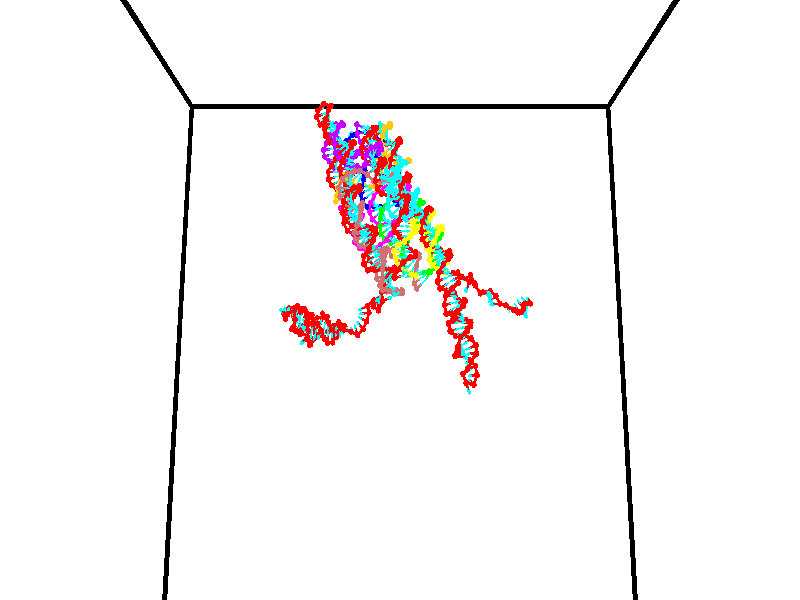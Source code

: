 // switches for output
#declare DRAW_BASES = 1; // possible values are 0, 1; only relevant for DNA ribbons
#declare DRAW_BASES_TYPE = 3; // possible values are 1, 2, 3; only relevant for DNA ribbons
#declare DRAW_FOG = 0; // set to 1 to enable fog

#include "colors.inc"

#include "transforms.inc"
background { rgb <1, 1, 1>}

#default {
   normal{
       ripples 0.25
       frequency 0.20
       turbulence 0.2
       lambda 5
   }
	finish {
		phong 0.1
		phong_size 40.
	}
}

// original window dimensions: 1024x640


// camera settings

camera {
	sky <0, 0.179814, -0.983701>
	up <0, 0.179814, -0.983701>
	right 1.6 * <1, 0, 0>
	location <35, 94.9851, 44.8844>
	look_at <35, 29.7336, 32.9568>
	direction <0, -65.2515, -11.9276>
	angle 67.0682
}


# declare cpy_camera_pos = <35, 94.9851, 44.8844>;
# if (DRAW_FOG = 1)
fog {
	fog_type 2
	up vnormalize(cpy_camera_pos)
	color rgbt<1,1,1,0.3>
	distance 1e-5
	fog_alt 3e-3
	fog_offset 56
}
# end


// LIGHTS

# declare lum = 6;
global_settings {
	ambient_light rgb lum * <0.05, 0.05, 0.05>
	max_trace_level 15
}# declare cpy_direct_light_amount = 0.25;
light_source
{	1000 * <-1, -1.16352, -0.803886>,
	rgb lum * cpy_direct_light_amount
	parallel
}

light_source
{	1000 * <1, 1.16352, 0.803886>,
	rgb lum * cpy_direct_light_amount
	parallel
}

// strand 0

// nucleotide -1

// particle -1
sphere {
	<24.153450, 34.963383, 34.859512> 0.250000
	pigment { color rgbt <1,0,0,0> }
	no_shadow
}
cylinder {
	<24.445290, 34.828995, 35.097778>,  <24.620394, 34.748360, 35.240738>, 0.100000
	pigment { color rgbt <1,0,0,0> }
	no_shadow
}
cylinder {
	<24.445290, 34.828995, 35.097778>,  <24.153450, 34.963383, 34.859512>, 0.100000
	pigment { color rgbt <1,0,0,0> }
	no_shadow
}

// particle -1
sphere {
	<24.445290, 34.828995, 35.097778> 0.100000
	pigment { color rgbt <1,0,0,0> }
	no_shadow
}
sphere {
	0, 1
	scale<0.080000,0.200000,0.300000>
	matrix <0.607993, -0.080113, -0.789890,
		0.313101, 0.938459, 0.145818,
		0.729597, -0.335971, 0.595660,
		24.664169, 34.728203, 35.276478>
	pigment { color rgbt <0,1,1,0> }
	no_shadow
}
cylinder {
	<24.364031, 35.486439, 35.324219>,  <24.153450, 34.963383, 34.859512>, 0.130000
	pigment { color rgbt <1,0,0,0> }
	no_shadow
}

// nucleotide -1

// particle -1
sphere {
	<24.364031, 35.486439, 35.324219> 0.250000
	pigment { color rgbt <1,0,0,0> }
	no_shadow
}
cylinder {
	<24.561247, 35.776844, 35.515976>,  <24.679577, 35.951088, 35.631031>, 0.100000
	pigment { color rgbt <1,0,0,0> }
	no_shadow
}
cylinder {
	<24.561247, 35.776844, 35.515976>,  <24.364031, 35.486439, 35.324219>, 0.100000
	pigment { color rgbt <1,0,0,0> }
	no_shadow
}

// particle -1
sphere {
	<24.561247, 35.776844, 35.515976> 0.100000
	pigment { color rgbt <1,0,0,0> }
	no_shadow
}
sphere {
	0, 1
	scale<0.080000,0.200000,0.300000>
	matrix <0.657368, -0.671819, 0.341359,
		0.569894, 0.146832, -0.808493,
		0.493039, 0.726016, 0.479389,
		24.709158, 35.994648, 35.659794>
	pigment { color rgbt <0,1,1,0> }
	no_shadow
}
cylinder {
	<25.011936, 35.601295, 35.021400>,  <24.364031, 35.486439, 35.324219>, 0.130000
	pigment { color rgbt <1,0,0,0> }
	no_shadow
}

// nucleotide -1

// particle -1
sphere {
	<25.011936, 35.601295, 35.021400> 0.250000
	pigment { color rgbt <1,0,0,0> }
	no_shadow
}
cylinder {
	<25.057739, 35.782013, 35.375298>,  <25.085220, 35.890442, 35.587635>, 0.100000
	pigment { color rgbt <1,0,0,0> }
	no_shadow
}
cylinder {
	<25.057739, 35.782013, 35.375298>,  <25.011936, 35.601295, 35.021400>, 0.100000
	pigment { color rgbt <1,0,0,0> }
	no_shadow
}

// particle -1
sphere {
	<25.057739, 35.782013, 35.375298> 0.100000
	pigment { color rgbt <1,0,0,0> }
	no_shadow
}
sphere {
	0, 1
	scale<0.080000,0.200000,0.300000>
	matrix <0.921845, -0.380259, 0.074868,
		0.370257, 0.807024, -0.460024,
		0.114508, 0.451791, 0.884744,
		25.092093, 35.917549, 35.640720>
	pigment { color rgbt <0,1,1,0> }
	no_shadow
}
cylinder {
	<25.659893, 36.020267, 35.070370>,  <25.011936, 35.601295, 35.021400>, 0.130000
	pigment { color rgbt <1,0,0,0> }
	no_shadow
}

// nucleotide -1

// particle -1
sphere {
	<25.659893, 36.020267, 35.070370> 0.250000
	pigment { color rgbt <1,0,0,0> }
	no_shadow
}
cylinder {
	<25.552126, 35.932255, 35.445389>,  <25.487465, 35.879448, 35.670403>, 0.100000
	pigment { color rgbt <1,0,0,0> }
	no_shadow
}
cylinder {
	<25.552126, 35.932255, 35.445389>,  <25.659893, 36.020267, 35.070370>, 0.100000
	pigment { color rgbt <1,0,0,0> }
	no_shadow
}

// particle -1
sphere {
	<25.552126, 35.932255, 35.445389> 0.100000
	pigment { color rgbt <1,0,0,0> }
	no_shadow
}
sphere {
	0, 1
	scale<0.080000,0.200000,0.300000>
	matrix <0.935163, -0.292253, 0.200144,
		0.229963, 0.930684, 0.284506,
		-0.269419, -0.220034, 0.937549,
		25.471300, 35.866245, 35.726654>
	pigment { color rgbt <0,1,1,0> }
	no_shadow
}
cylinder {
	<26.308567, 36.106373, 35.368458>,  <25.659893, 36.020267, 35.070370>, 0.130000
	pigment { color rgbt <1,0,0,0> }
	no_shadow
}

// nucleotide -1

// particle -1
sphere {
	<26.308567, 36.106373, 35.368458> 0.250000
	pigment { color rgbt <1,0,0,0> }
	no_shadow
}
cylinder {
	<26.096085, 35.897102, 35.635021>,  <25.968596, 35.771542, 35.794960>, 0.100000
	pigment { color rgbt <1,0,0,0> }
	no_shadow
}
cylinder {
	<26.096085, 35.897102, 35.635021>,  <26.308567, 36.106373, 35.368458>, 0.100000
	pigment { color rgbt <1,0,0,0> }
	no_shadow
}

// particle -1
sphere {
	<26.096085, 35.897102, 35.635021> 0.100000
	pigment { color rgbt <1,0,0,0> }
	no_shadow
}
sphere {
	0, 1
	scale<0.080000,0.200000,0.300000>
	matrix <0.845143, -0.382532, 0.373365,
		0.059588, 0.761549, 0.645363,
		-0.531208, -0.523176, 0.666412,
		25.936722, 35.740150, 35.834946>
	pigment { color rgbt <0,1,1,0> }
	no_shadow
}
cylinder {
	<26.459227, 36.232582, 36.218761>,  <26.308567, 36.106373, 35.368458>, 0.130000
	pigment { color rgbt <1,0,0,0> }
	no_shadow
}

// nucleotide -1

// particle -1
sphere {
	<26.459227, 36.232582, 36.218761> 0.250000
	pigment { color rgbt <1,0,0,0> }
	no_shadow
}
cylinder {
	<26.344501, 35.872971, 36.086411>,  <26.275665, 35.657204, 36.007000>, 0.100000
	pigment { color rgbt <1,0,0,0> }
	no_shadow
}
cylinder {
	<26.344501, 35.872971, 36.086411>,  <26.459227, 36.232582, 36.218761>, 0.100000
	pigment { color rgbt <1,0,0,0> }
	no_shadow
}

// particle -1
sphere {
	<26.344501, 35.872971, 36.086411> 0.100000
	pigment { color rgbt <1,0,0,0> }
	no_shadow
}
sphere {
	0, 1
	scale<0.080000,0.200000,0.300000>
	matrix <0.808266, -0.412499, 0.420180,
		-0.514241, -0.146920, 0.844968,
		-0.286815, -0.899032, -0.330874,
		26.258457, 35.603260, 35.987148>
	pigment { color rgbt <0,1,1,0> }
	no_shadow
}
cylinder {
	<26.621159, 35.921776, 36.812168>,  <26.459227, 36.232582, 36.218761>, 0.130000
	pigment { color rgbt <1,0,0,0> }
	no_shadow
}

// nucleotide -1

// particle -1
sphere {
	<26.621159, 35.921776, 36.812168> 0.250000
	pigment { color rgbt <1,0,0,0> }
	no_shadow
}
cylinder {
	<26.626593, 35.654160, 36.514927>,  <26.629852, 35.493591, 36.336582>, 0.100000
	pigment { color rgbt <1,0,0,0> }
	no_shadow
}
cylinder {
	<26.626593, 35.654160, 36.514927>,  <26.621159, 35.921776, 36.812168>, 0.100000
	pigment { color rgbt <1,0,0,0> }
	no_shadow
}

// particle -1
sphere {
	<26.626593, 35.654160, 36.514927> 0.100000
	pigment { color rgbt <1,0,0,0> }
	no_shadow
}
sphere {
	0, 1
	scale<0.080000,0.200000,0.300000>
	matrix <0.907782, -0.303331, 0.289693,
		-0.419222, -0.678512, 0.603220,
		0.013584, -0.669038, -0.743104,
		26.630669, 35.453449, 36.291996>
	pigment { color rgbt <0,1,1,0> }
	no_shadow
}
cylinder {
	<26.792801, 35.281620, 37.076790>,  <26.621159, 35.921776, 36.812168>, 0.130000
	pigment { color rgbt <1,0,0,0> }
	no_shadow
}

// nucleotide -1

// particle -1
sphere {
	<26.792801, 35.281620, 37.076790> 0.250000
	pigment { color rgbt <1,0,0,0> }
	no_shadow
}
cylinder {
	<26.894821, 35.286282, 36.690048>,  <26.956034, 35.289078, 36.458004>, 0.100000
	pigment { color rgbt <1,0,0,0> }
	no_shadow
}
cylinder {
	<26.894821, 35.286282, 36.690048>,  <26.792801, 35.281620, 37.076790>, 0.100000
	pigment { color rgbt <1,0,0,0> }
	no_shadow
}

// particle -1
sphere {
	<26.894821, 35.286282, 36.690048> 0.100000
	pigment { color rgbt <1,0,0,0> }
	no_shadow
}
sphere {
	0, 1
	scale<0.080000,0.200000,0.300000>
	matrix <0.920026, -0.310571, 0.238951,
		-0.297493, -0.950479, -0.089934,
		0.255049, 0.011655, -0.966858,
		26.971336, 35.289780, 36.399990>
	pigment { color rgbt <0,1,1,0> }
	no_shadow
}
cylinder {
	<27.077597, 34.599995, 36.812252>,  <26.792801, 35.281620, 37.076790>, 0.130000
	pigment { color rgbt <1,0,0,0> }
	no_shadow
}

// nucleotide -1

// particle -1
sphere {
	<27.077597, 34.599995, 36.812252> 0.250000
	pigment { color rgbt <1,0,0,0> }
	no_shadow
}
cylinder {
	<27.234558, 34.907021, 36.609528>,  <27.328735, 35.091236, 36.487892>, 0.100000
	pigment { color rgbt <1,0,0,0> }
	no_shadow
}
cylinder {
	<27.234558, 34.907021, 36.609528>,  <27.077597, 34.599995, 36.812252>, 0.100000
	pigment { color rgbt <1,0,0,0> }
	no_shadow
}

// particle -1
sphere {
	<27.234558, 34.907021, 36.609528> 0.100000
	pigment { color rgbt <1,0,0,0> }
	no_shadow
}
sphere {
	0, 1
	scale<0.080000,0.200000,0.300000>
	matrix <0.919694, -0.335504, 0.203960,
		-0.013485, -0.546148, -0.837580,
		0.392404, 0.767567, -0.506814,
		27.352280, 35.137291, 36.457485>
	pigment { color rgbt <0,1,1,0> }
	no_shadow
}
cylinder {
	<27.675303, 34.372536, 36.531940>,  <27.077597, 34.599995, 36.812252>, 0.130000
	pigment { color rgbt <1,0,0,0> }
	no_shadow
}

// nucleotide -1

// particle -1
sphere {
	<27.675303, 34.372536, 36.531940> 0.250000
	pigment { color rgbt <1,0,0,0> }
	no_shadow
}
cylinder {
	<27.739824, 34.761940, 36.467125>,  <27.778538, 34.995583, 36.428234>, 0.100000
	pigment { color rgbt <1,0,0,0> }
	no_shadow
}
cylinder {
	<27.739824, 34.761940, 36.467125>,  <27.675303, 34.372536, 36.531940>, 0.100000
	pigment { color rgbt <1,0,0,0> }
	no_shadow
}

// particle -1
sphere {
	<27.739824, 34.761940, 36.467125> 0.100000
	pigment { color rgbt <1,0,0,0> }
	no_shadow
}
sphere {
	0, 1
	scale<0.080000,0.200000,0.300000>
	matrix <0.926086, -0.092559, 0.365785,
		0.341097, -0.209067, -0.916484,
		0.161302, 0.973511, -0.162043,
		27.788216, 35.053993, 36.418510>
	pigment { color rgbt <0,1,1,0> }
	no_shadow
}
cylinder {
	<28.246376, 34.427696, 36.057045>,  <27.675303, 34.372536, 36.531940>, 0.130000
	pigment { color rgbt <1,0,0,0> }
	no_shadow
}

// nucleotide -1

// particle -1
sphere {
	<28.246376, 34.427696, 36.057045> 0.250000
	pigment { color rgbt <1,0,0,0> }
	no_shadow
}
cylinder {
	<28.223293, 34.790226, 36.224495>,  <28.209444, 35.007744, 36.324966>, 0.100000
	pigment { color rgbt <1,0,0,0> }
	no_shadow
}
cylinder {
	<28.223293, 34.790226, 36.224495>,  <28.246376, 34.427696, 36.057045>, 0.100000
	pigment { color rgbt <1,0,0,0> }
	no_shadow
}

// particle -1
sphere {
	<28.223293, 34.790226, 36.224495> 0.100000
	pigment { color rgbt <1,0,0,0> }
	no_shadow
}
sphere {
	0, 1
	scale<0.080000,0.200000,0.300000>
	matrix <0.993794, 0.012203, 0.110568,
		0.095102, 0.422410, -0.901402,
		-0.057705, 0.906323, 0.418628,
		28.205982, 35.062122, 36.350082>
	pigment { color rgbt <0,1,1,0> }
	no_shadow
}
cylinder {
	<28.822674, 34.823597, 35.758656>,  <28.246376, 34.427696, 36.057045>, 0.130000
	pigment { color rgbt <1,0,0,0> }
	no_shadow
}

// nucleotide -1

// particle -1
sphere {
	<28.822674, 34.823597, 35.758656> 0.250000
	pigment { color rgbt <1,0,0,0> }
	no_shadow
}
cylinder {
	<28.706745, 34.981129, 36.107574>,  <28.637188, 35.075645, 36.316925>, 0.100000
	pigment { color rgbt <1,0,0,0> }
	no_shadow
}
cylinder {
	<28.706745, 34.981129, 36.107574>,  <28.822674, 34.823597, 35.758656>, 0.100000
	pigment { color rgbt <1,0,0,0> }
	no_shadow
}

// particle -1
sphere {
	<28.706745, 34.981129, 36.107574> 0.100000
	pigment { color rgbt <1,0,0,0> }
	no_shadow
}
sphere {
	0, 1
	scale<0.080000,0.200000,0.300000>
	matrix <0.955672, 0.168522, 0.241436,
		-0.051918, 0.903604, -0.425211,
		-0.289820, 0.393827, 0.872298,
		28.619799, 35.099277, 36.369263>
	pigment { color rgbt <0,1,1,0> }
	no_shadow
}
cylinder {
	<29.444555, 34.514759, 36.086063>,  <28.822674, 34.823597, 35.758656>, 0.130000
	pigment { color rgbt <1,0,0,0> }
	no_shadow
}

// nucleotide -1

// particle -1
sphere {
	<29.444555, 34.514759, 36.086063> 0.250000
	pigment { color rgbt <1,0,0,0> }
	no_shadow
}
cylinder {
	<29.578144, 34.821423, 36.305408>,  <29.658298, 35.005421, 36.437016>, 0.100000
	pigment { color rgbt <1,0,0,0> }
	no_shadow
}
cylinder {
	<29.578144, 34.821423, 36.305408>,  <29.444555, 34.514759, 36.086063>, 0.100000
	pigment { color rgbt <1,0,0,0> }
	no_shadow
}

// particle -1
sphere {
	<29.578144, 34.821423, 36.305408> 0.100000
	pigment { color rgbt <1,0,0,0> }
	no_shadow
}
sphere {
	0, 1
	scale<0.080000,0.200000,0.300000>
	matrix <-0.901316, 0.430001, -0.052243,
		-0.275848, -0.476797, 0.834609,
		0.333973, 0.766658, 0.548359,
		29.678335, 35.051418, 36.469917>
	pigment { color rgbt <0,1,1,0> }
	no_shadow
}
cylinder {
	<28.919338, 34.630371, 36.522659>,  <29.444555, 34.514759, 36.086063>, 0.130000
	pigment { color rgbt <1,0,0,0> }
	no_shadow
}

// nucleotide -1

// particle -1
sphere {
	<28.919338, 34.630371, 36.522659> 0.250000
	pigment { color rgbt <1,0,0,0> }
	no_shadow
}
cylinder {
	<29.111195, 34.980988, 36.538795>,  <29.226309, 35.191357, 36.548477>, 0.100000
	pigment { color rgbt <1,0,0,0> }
	no_shadow
}
cylinder {
	<29.111195, 34.980988, 36.538795>,  <28.919338, 34.630371, 36.522659>, 0.100000
	pigment { color rgbt <1,0,0,0> }
	no_shadow
}

// particle -1
sphere {
	<29.111195, 34.980988, 36.538795> 0.100000
	pigment { color rgbt <1,0,0,0> }
	no_shadow
}
sphere {
	0, 1
	scale<0.080000,0.200000,0.300000>
	matrix <-0.874725, 0.481269, -0.056894,
		-0.069286, -0.008001, 0.997565,
		0.479641, 0.876536, 0.040344,
		29.255087, 35.243950, 36.550900>
	pigment { color rgbt <0,1,1,0> }
	no_shadow
}
cylinder {
	<28.674833, 35.084080, 37.066994>,  <28.919338, 34.630371, 36.522659>, 0.130000
	pigment { color rgbt <1,0,0,0> }
	no_shadow
}

// nucleotide -1

// particle -1
sphere {
	<28.674833, 35.084080, 37.066994> 0.250000
	pigment { color rgbt <1,0,0,0> }
	no_shadow
}
cylinder {
	<28.810524, 35.303947, 36.761631>,  <28.891937, 35.435867, 36.578411>, 0.100000
	pigment { color rgbt <1,0,0,0> }
	no_shadow
}
cylinder {
	<28.810524, 35.303947, 36.761631>,  <28.674833, 35.084080, 37.066994>, 0.100000
	pigment { color rgbt <1,0,0,0> }
	no_shadow
}

// particle -1
sphere {
	<28.810524, 35.303947, 36.761631> 0.100000
	pigment { color rgbt <1,0,0,0> }
	no_shadow
}
sphere {
	0, 1
	scale<0.080000,0.200000,0.300000>
	matrix <-0.864796, 0.501591, -0.023123,
		0.370210, 0.668038, 0.645500,
		0.339224, 0.549665, -0.763410,
		28.912291, 35.468845, 36.532608>
	pigment { color rgbt <0,1,1,0> }
	no_shadow
}
cylinder {
	<28.398506, 35.733047, 37.197269>,  <28.674833, 35.084080, 37.066994>, 0.130000
	pigment { color rgbt <1,0,0,0> }
	no_shadow
}

// nucleotide -1

// particle -1
sphere {
	<28.398506, 35.733047, 37.197269> 0.250000
	pigment { color rgbt <1,0,0,0> }
	no_shadow
}
cylinder {
	<28.494961, 35.653763, 36.817257>,  <28.552834, 35.606194, 36.589249>, 0.100000
	pigment { color rgbt <1,0,0,0> }
	no_shadow
}
cylinder {
	<28.494961, 35.653763, 36.817257>,  <28.398506, 35.733047, 37.197269>, 0.100000
	pigment { color rgbt <1,0,0,0> }
	no_shadow
}

// particle -1
sphere {
	<28.494961, 35.653763, 36.817257> 0.100000
	pigment { color rgbt <1,0,0,0> }
	no_shadow
}
sphere {
	0, 1
	scale<0.080000,0.200000,0.300000>
	matrix <-0.903937, 0.310398, -0.294196,
		0.353201, 0.929714, -0.104318,
		0.241138, -0.198207, -0.950035,
		28.567303, 35.594299, 36.532246>
	pigment { color rgbt <0,1,1,0> }
	no_shadow
}
cylinder {
	<28.348400, 36.294464, 36.669415>,  <28.398506, 35.733047, 37.197269>, 0.130000
	pigment { color rgbt <1,0,0,0> }
	no_shadow
}

// nucleotide -1

// particle -1
sphere {
	<28.348400, 36.294464, 36.669415> 0.250000
	pigment { color rgbt <1,0,0,0> }
	no_shadow
}
cylinder {
	<28.263844, 35.921841, 36.551090>,  <28.213110, 35.698265, 36.480095>, 0.100000
	pigment { color rgbt <1,0,0,0> }
	no_shadow
}
cylinder {
	<28.263844, 35.921841, 36.551090>,  <28.348400, 36.294464, 36.669415>, 0.100000
	pigment { color rgbt <1,0,0,0> }
	no_shadow
}

// particle -1
sphere {
	<28.263844, 35.921841, 36.551090> 0.100000
	pigment { color rgbt <1,0,0,0> }
	no_shadow
}
sphere {
	0, 1
	scale<0.080000,0.200000,0.300000>
	matrix <-0.917737, 0.293301, -0.267831,
		0.336264, 0.214862, -0.916930,
		-0.211390, -0.931562, -0.295813,
		28.200426, 35.642372, 36.462345>
	pigment { color rgbt <0,1,1,0> }
	no_shadow
}
cylinder {
	<27.976517, 36.242073, 36.014439>,  <28.348400, 36.294464, 36.669415>, 0.130000
	pigment { color rgbt <1,0,0,0> }
	no_shadow
}

// nucleotide -1

// particle -1
sphere {
	<27.976517, 36.242073, 36.014439> 0.250000
	pigment { color rgbt <1,0,0,0> }
	no_shadow
}
cylinder {
	<27.914284, 35.879128, 36.170631>,  <27.876944, 35.661358, 36.264347>, 0.100000
	pigment { color rgbt <1,0,0,0> }
	no_shadow
}
cylinder {
	<27.914284, 35.879128, 36.170631>,  <27.976517, 36.242073, 36.014439>, 0.100000
	pigment { color rgbt <1,0,0,0> }
	no_shadow
}

// particle -1
sphere {
	<27.914284, 35.879128, 36.170631> 0.100000
	pigment { color rgbt <1,0,0,0> }
	no_shadow
}
sphere {
	0, 1
	scale<0.080000,0.200000,0.300000>
	matrix <-0.885043, -0.047530, -0.463077,
		0.438740, -0.417644, -0.795663,
		-0.155584, -0.907367, 0.390486,
		27.867609, 35.606918, 36.287777>
	pigment { color rgbt <0,1,1,0> }
	no_shadow
}
cylinder {
	<27.777651, 35.860695, 35.478252>,  <27.976517, 36.242073, 36.014439>, 0.130000
	pigment { color rgbt <1,0,0,0> }
	no_shadow
}

// nucleotide -1

// particle -1
sphere {
	<27.777651, 35.860695, 35.478252> 0.250000
	pigment { color rgbt <1,0,0,0> }
	no_shadow
}
cylinder {
	<27.641266, 35.648605, 35.788765>,  <27.559435, 35.521351, 35.975071>, 0.100000
	pigment { color rgbt <1,0,0,0> }
	no_shadow
}
cylinder {
	<27.641266, 35.648605, 35.788765>,  <27.777651, 35.860695, 35.478252>, 0.100000
	pigment { color rgbt <1,0,0,0> }
	no_shadow
}

// particle -1
sphere {
	<27.641266, 35.648605, 35.788765> 0.100000
	pigment { color rgbt <1,0,0,0> }
	no_shadow
}
sphere {
	0, 1
	scale<0.080000,0.200000,0.300000>
	matrix <-0.917915, 0.009528, -0.396662,
		0.202924, -0.847803, -0.489951,
		-0.340960, -0.530225, 0.776278,
		27.538979, 35.489536, 36.021648>
	pigment { color rgbt <0,1,1,0> }
	no_shadow
}
cylinder {
	<27.264261, 35.451443, 35.143387>,  <27.777651, 35.860695, 35.478252>, 0.130000
	pigment { color rgbt <1,0,0,0> }
	no_shadow
}

// nucleotide -1

// particle -1
sphere {
	<27.264261, 35.451443, 35.143387> 0.250000
	pigment { color rgbt <1,0,0,0> }
	no_shadow
}
cylinder {
	<27.183779, 35.425343, 35.534336>,  <27.135489, 35.409683, 35.768906>, 0.100000
	pigment { color rgbt <1,0,0,0> }
	no_shadow
}
cylinder {
	<27.183779, 35.425343, 35.534336>,  <27.264261, 35.451443, 35.143387>, 0.100000
	pigment { color rgbt <1,0,0,0> }
	no_shadow
}

// particle -1
sphere {
	<27.183779, 35.425343, 35.534336> 0.100000
	pigment { color rgbt <1,0,0,0> }
	no_shadow
}
sphere {
	0, 1
	scale<0.080000,0.200000,0.300000>
	matrix <-0.979214, -0.012691, -0.202432,
		0.025614, -0.997788, -0.061346,
		-0.201206, -0.065256, 0.977373,
		27.123417, 35.405769, 35.827549>
	pigment { color rgbt <0,1,1,0> }
	no_shadow
}
cylinder {
	<27.210075, 34.728981, 35.348095>,  <27.264261, 35.451443, 35.143387>, 0.130000
	pigment { color rgbt <1,0,0,0> }
	no_shadow
}

// nucleotide -1

// particle -1
sphere {
	<27.210075, 34.728981, 35.348095> 0.250000
	pigment { color rgbt <1,0,0,0> }
	no_shadow
}
cylinder {
	<27.092205, 34.808910, 35.721882>,  <27.021482, 34.856869, 35.946156>, 0.100000
	pigment { color rgbt <1,0,0,0> }
	no_shadow
}
cylinder {
	<27.092205, 34.808910, 35.721882>,  <27.210075, 34.728981, 35.348095>, 0.100000
	pigment { color rgbt <1,0,0,0> }
	no_shadow
}

// particle -1
sphere {
	<27.092205, 34.808910, 35.721882> 0.100000
	pigment { color rgbt <1,0,0,0> }
	no_shadow
}
sphere {
	0, 1
	scale<0.080000,0.200000,0.300000>
	matrix <-0.941564, 0.106254, -0.319636,
		-0.163162, -0.974054, 0.156836,
		-0.294678, 0.199823, 0.934471,
		27.003801, 34.868858, 36.002224>
	pigment { color rgbt <0,1,1,0> }
	no_shadow
}
cylinder {
	<26.571753, 34.539200, 35.389481>,  <27.210075, 34.728981, 35.348095>, 0.130000
	pigment { color rgbt <1,0,0,0> }
	no_shadow
}

// nucleotide -1

// particle -1
sphere {
	<26.571753, 34.539200, 35.389481> 0.250000
	pigment { color rgbt <1,0,0,0> }
	no_shadow
}
cylinder {
	<26.576481, 34.819042, 35.675255>,  <26.579317, 34.986946, 35.846718>, 0.100000
	pigment { color rgbt <1,0,0,0> }
	no_shadow
}
cylinder {
	<26.576481, 34.819042, 35.675255>,  <26.571753, 34.539200, 35.389481>, 0.100000
	pigment { color rgbt <1,0,0,0> }
	no_shadow
}

// particle -1
sphere {
	<26.576481, 34.819042, 35.675255> 0.100000
	pigment { color rgbt <1,0,0,0> }
	no_shadow
}
sphere {
	0, 1
	scale<0.080000,0.200000,0.300000>
	matrix <-0.925635, 0.277915, -0.256833,
		-0.378233, -0.658269, 0.650862,
		0.011819, 0.699603, 0.714433,
		26.580027, 35.028923, 35.889584>
	pigment { color rgbt <0,1,1,0> }
	no_shadow
}
cylinder {
	<26.079918, 34.339890, 35.838318>,  <26.571753, 34.539200, 35.389481>, 0.130000
	pigment { color rgbt <1,0,0,0> }
	no_shadow
}

// nucleotide -1

// particle -1
sphere {
	<26.079918, 34.339890, 35.838318> 0.250000
	pigment { color rgbt <1,0,0,0> }
	no_shadow
}
cylinder {
	<26.124853, 34.735687, 35.874722>,  <26.151815, 34.973167, 35.896564>, 0.100000
	pigment { color rgbt <1,0,0,0> }
	no_shadow
}
cylinder {
	<26.124853, 34.735687, 35.874722>,  <26.079918, 34.339890, 35.838318>, 0.100000
	pigment { color rgbt <1,0,0,0> }
	no_shadow
}

// particle -1
sphere {
	<26.124853, 34.735687, 35.874722> 0.100000
	pigment { color rgbt <1,0,0,0> }
	no_shadow
}
sphere {
	0, 1
	scale<0.080000,0.200000,0.300000>
	matrix <-0.940277, 0.135474, -0.312291,
		-0.321339, -0.050486, 0.945618,
		0.112340, 0.989493, 0.091004,
		26.158556, 35.032536, 35.902023>
	pigment { color rgbt <0,1,1,0> }
	no_shadow
}
cylinder {
	<25.438801, 34.696629, 36.233009>,  <26.079918, 34.339890, 35.838318>, 0.130000
	pigment { color rgbt <1,0,0,0> }
	no_shadow
}

// nucleotide -1

// particle -1
sphere {
	<25.438801, 34.696629, 36.233009> 0.250000
	pigment { color rgbt <1,0,0,0> }
	no_shadow
}
cylinder {
	<25.638624, 34.912014, 35.961571>,  <25.758518, 35.041245, 35.798706>, 0.100000
	pigment { color rgbt <1,0,0,0> }
	no_shadow
}
cylinder {
	<25.638624, 34.912014, 35.961571>,  <25.438801, 34.696629, 36.233009>, 0.100000
	pigment { color rgbt <1,0,0,0> }
	no_shadow
}

// particle -1
sphere {
	<25.638624, 34.912014, 35.961571> 0.100000
	pigment { color rgbt <1,0,0,0> }
	no_shadow
}
sphere {
	0, 1
	scale<0.080000,0.200000,0.300000>
	matrix <-0.863449, 0.246202, -0.440274,
		-0.069999, 0.805878, 0.587929,
		0.499556, 0.538465, -0.678600,
		25.788490, 35.073555, 35.757992>
	pigment { color rgbt <0,1,1,0> }
	no_shadow
}
cylinder {
	<25.189524, 35.129433, 36.784912>,  <25.438801, 34.696629, 36.233009>, 0.130000
	pigment { color rgbt <1,0,0,0> }
	no_shadow
}

// nucleotide -1

// particle -1
sphere {
	<25.189524, 35.129433, 36.784912> 0.250000
	pigment { color rgbt <1,0,0,0> }
	no_shadow
}
cylinder {
	<25.412613, 35.296783, 36.498161>,  <25.546467, 35.397194, 36.326111>, 0.100000
	pigment { color rgbt <1,0,0,0> }
	no_shadow
}
cylinder {
	<25.412613, 35.296783, 36.498161>,  <25.189524, 35.129433, 36.784912>, 0.100000
	pigment { color rgbt <1,0,0,0> }
	no_shadow
}

// particle -1
sphere {
	<25.412613, 35.296783, 36.498161> 0.100000
	pigment { color rgbt <1,0,0,0> }
	no_shadow
}
sphere {
	0, 1
	scale<0.080000,0.200000,0.300000>
	matrix <-0.608805, 0.793248, -0.010697,
		0.564182, 0.442401, 0.697122,
		0.557723, 0.418376, -0.716873,
		25.579929, 35.422295, 36.283100>
	pigment { color rgbt <0,1,1,0> }
	no_shadow
}
cylinder {
	<25.114935, 35.784477, 36.944851>,  <25.189524, 35.129433, 36.784912>, 0.130000
	pigment { color rgbt <1,0,0,0> }
	no_shadow
}

// nucleotide -1

// particle -1
sphere {
	<25.114935, 35.784477, 36.944851> 0.250000
	pigment { color rgbt <1,0,0,0> }
	no_shadow
}
cylinder {
	<25.223606, 35.782890, 36.559898>,  <25.288809, 35.781937, 36.328926>, 0.100000
	pigment { color rgbt <1,0,0,0> }
	no_shadow
}
cylinder {
	<25.223606, 35.782890, 36.559898>,  <25.114935, 35.784477, 36.944851>, 0.100000
	pigment { color rgbt <1,0,0,0> }
	no_shadow
}

// particle -1
sphere {
	<25.223606, 35.782890, 36.559898> 0.100000
	pigment { color rgbt <1,0,0,0> }
	no_shadow
}
sphere {
	0, 1
	scale<0.080000,0.200000,0.300000>
	matrix <-0.629289, 0.755856, -0.180767,
		0.728138, 0.654725, 0.202852,
		0.271680, -0.003970, -0.962380,
		25.305111, 35.781700, 36.271183>
	pigment { color rgbt <0,1,1,0> }
	no_shadow
}
cylinder {
	<25.232319, 36.441139, 36.839981>,  <25.114935, 35.784477, 36.944851>, 0.130000
	pigment { color rgbt <1,0,0,0> }
	no_shadow
}

// nucleotide -1

// particle -1
sphere {
	<25.232319, 36.441139, 36.839981> 0.250000
	pigment { color rgbt <1,0,0,0> }
	no_shadow
}
cylinder {
	<25.170496, 36.276093, 36.480904>,  <25.133402, 36.177067, 36.265457>, 0.100000
	pigment { color rgbt <1,0,0,0> }
	no_shadow
}
cylinder {
	<25.170496, 36.276093, 36.480904>,  <25.232319, 36.441139, 36.839981>, 0.100000
	pigment { color rgbt <1,0,0,0> }
	no_shadow
}

// particle -1
sphere {
	<25.170496, 36.276093, 36.480904> 0.100000
	pigment { color rgbt <1,0,0,0> }
	no_shadow
}
sphere {
	0, 1
	scale<0.080000,0.200000,0.300000>
	matrix <-0.635510, 0.737216, -0.229434,
		0.756465, 0.535035, -0.376163,
		-0.154558, -0.412614, -0.897698,
		25.124128, 36.152309, 36.211594>
	pigment { color rgbt <0,1,1,0> }
	no_shadow
}
cylinder {
	<25.937632, 36.543835, 37.153244>,  <25.232319, 36.441139, 36.839981>, 0.130000
	pigment { color rgbt <1,0,0,0> }
	no_shadow
}

// nucleotide -1

// particle -1
sphere {
	<25.937632, 36.543835, 37.153244> 0.250000
	pigment { color rgbt <1,0,0,0> }
	no_shadow
}
cylinder {
	<25.677013, 36.554031, 37.456516>,  <25.520643, 36.560150, 37.638481>, 0.100000
	pigment { color rgbt <1,0,0,0> }
	no_shadow
}
cylinder {
	<25.677013, 36.554031, 37.456516>,  <25.937632, 36.543835, 37.153244>, 0.100000
	pigment { color rgbt <1,0,0,0> }
	no_shadow
}

// particle -1
sphere {
	<25.677013, 36.554031, 37.456516> 0.100000
	pigment { color rgbt <1,0,0,0> }
	no_shadow
}
sphere {
	0, 1
	scale<0.080000,0.200000,0.300000>
	matrix <0.083433, 0.995780, 0.038219,
		-0.754009, 0.088159, -0.650921,
		-0.651544, 0.025491, 0.758183,
		25.481550, 36.561680, 37.683971>
	pigment { color rgbt <0,1,1,0> }
	no_shadow
}
cylinder {
	<26.667212, 36.752426, 37.410740>,  <25.937632, 36.543835, 37.153244>, 0.130000
	pigment { color rgbt <1,0,0,0> }
	no_shadow
}

// nucleotide -1

// particle -1
sphere {
	<26.667212, 36.752426, 37.410740> 0.250000
	pigment { color rgbt <1,0,0,0> }
	no_shadow
}
cylinder {
	<26.931101, 37.052406, 37.391384>,  <27.089436, 37.232395, 37.379772>, 0.100000
	pigment { color rgbt <1,0,0,0> }
	no_shadow
}
cylinder {
	<26.931101, 37.052406, 37.391384>,  <26.667212, 36.752426, 37.410740>, 0.100000
	pigment { color rgbt <1,0,0,0> }
	no_shadow
}

// particle -1
sphere {
	<26.931101, 37.052406, 37.391384> 0.100000
	pigment { color rgbt <1,0,0,0> }
	no_shadow
}
sphere {
	0, 1
	scale<0.080000,0.200000,0.300000>
	matrix <-0.751508, 0.658395, -0.041855,
		0.000469, 0.063977, 0.997951,
		0.659724, 0.749949, -0.048388,
		27.129019, 37.277390, 37.376869>
	pigment { color rgbt <0,1,1,0> }
	no_shadow
}
cylinder {
	<26.419500, 37.206264, 37.929905>,  <26.667212, 36.752426, 37.410740>, 0.130000
	pigment { color rgbt <1,0,0,0> }
	no_shadow
}

// nucleotide -1

// particle -1
sphere {
	<26.419500, 37.206264, 37.929905> 0.250000
	pigment { color rgbt <1,0,0,0> }
	no_shadow
}
cylinder {
	<26.620569, 37.378639, 37.630142>,  <26.741211, 37.482063, 37.450283>, 0.100000
	pigment { color rgbt <1,0,0,0> }
	no_shadow
}
cylinder {
	<26.620569, 37.378639, 37.630142>,  <26.419500, 37.206264, 37.929905>, 0.100000
	pigment { color rgbt <1,0,0,0> }
	no_shadow
}

// particle -1
sphere {
	<26.620569, 37.378639, 37.630142> 0.100000
	pigment { color rgbt <1,0,0,0> }
	no_shadow
}
sphere {
	0, 1
	scale<0.080000,0.200000,0.300000>
	matrix <-0.763483, 0.627917, -0.151041,
		0.405479, 0.648087, 0.644648,
		0.502673, 0.430934, -0.749410,
		26.771372, 37.507919, 37.405319>
	pigment { color rgbt <0,1,1,0> }
	no_shadow
}
cylinder {
	<26.422529, 37.999939, 38.056808>,  <26.419500, 37.206264, 37.929905>, 0.130000
	pigment { color rgbt <1,0,0,0> }
	no_shadow
}

// nucleotide -1

// particle -1
sphere {
	<26.422529, 37.999939, 38.056808> 0.250000
	pigment { color rgbt <1,0,0,0> }
	no_shadow
}
cylinder {
	<26.458288, 37.925869, 37.665356>,  <26.479744, 37.881428, 37.430485>, 0.100000
	pigment { color rgbt <1,0,0,0> }
	no_shadow
}
cylinder {
	<26.458288, 37.925869, 37.665356>,  <26.422529, 37.999939, 38.056808>, 0.100000
	pigment { color rgbt <1,0,0,0> }
	no_shadow
}

// particle -1
sphere {
	<26.458288, 37.925869, 37.665356> 0.100000
	pigment { color rgbt <1,0,0,0> }
	no_shadow
}
sphere {
	0, 1
	scale<0.080000,0.200000,0.300000>
	matrix <-0.850888, 0.496504, -0.171677,
		0.517684, 0.848053, -0.113175,
		0.089400, -0.185174, -0.978631,
		26.485107, 37.870316, 37.371765>
	pigment { color rgbt <0,1,1,0> }
	no_shadow
}
cylinder {
	<26.277462, 38.567390, 37.694489>,  <26.422529, 37.999939, 38.056808>, 0.130000
	pigment { color rgbt <1,0,0,0> }
	no_shadow
}

// nucleotide -1

// particle -1
sphere {
	<26.277462, 38.567390, 37.694489> 0.250000
	pigment { color rgbt <1,0,0,0> }
	no_shadow
}
cylinder {
	<26.258602, 38.312279, 37.386978>,  <26.247286, 38.159214, 37.202473>, 0.100000
	pigment { color rgbt <1,0,0,0> }
	no_shadow
}
cylinder {
	<26.258602, 38.312279, 37.386978>,  <26.277462, 38.567390, 37.694489>, 0.100000
	pigment { color rgbt <1,0,0,0> }
	no_shadow
}

// particle -1
sphere {
	<26.258602, 38.312279, 37.386978> 0.100000
	pigment { color rgbt <1,0,0,0> }
	no_shadow
}
sphere {
	0, 1
	scale<0.080000,0.200000,0.300000>
	matrix <-0.680939, 0.583614, -0.442400,
		0.730821, 0.502632, -0.461803,
		-0.047151, -0.637775, -0.768778,
		26.244457, 38.120945, 37.156345>
	pigment { color rgbt <0,1,1,0> }
	no_shadow
}
cylinder {
	<26.402477, 38.899590, 37.079536>,  <26.277462, 38.567390, 37.694489>, 0.130000
	pigment { color rgbt <1,0,0,0> }
	no_shadow
}

// nucleotide -1

// particle -1
sphere {
	<26.402477, 38.899590, 37.079536> 0.250000
	pigment { color rgbt <1,0,0,0> }
	no_shadow
}
cylinder {
	<26.191612, 38.574806, 36.979279>,  <26.065092, 38.379936, 36.919125>, 0.100000
	pigment { color rgbt <1,0,0,0> }
	no_shadow
}
cylinder {
	<26.191612, 38.574806, 36.979279>,  <26.402477, 38.899590, 37.079536>, 0.100000
	pigment { color rgbt <1,0,0,0> }
	no_shadow
}

// particle -1
sphere {
	<26.191612, 38.574806, 36.979279> 0.100000
	pigment { color rgbt <1,0,0,0> }
	no_shadow
}
sphere {
	0, 1
	scale<0.080000,0.200000,0.300000>
	matrix <-0.660297, 0.577067, -0.480626,
		0.534887, -0.087869, -0.840342,
		-0.527166, -0.811956, -0.250646,
		26.033463, 38.331219, 36.904083>
	pigment { color rgbt <0,1,1,0> }
	no_shadow
}
cylinder {
	<26.264700, 39.108692, 36.425507>,  <26.402477, 38.899590, 37.079536>, 0.130000
	pigment { color rgbt <1,0,0,0> }
	no_shadow
}

// nucleotide -1

// particle -1
sphere {
	<26.264700, 39.108692, 36.425507> 0.250000
	pigment { color rgbt <1,0,0,0> }
	no_shadow
}
cylinder {
	<26.028961, 38.807915, 36.543663>,  <25.887518, 38.627449, 36.614555>, 0.100000
	pigment { color rgbt <1,0,0,0> }
	no_shadow
}
cylinder {
	<26.028961, 38.807915, 36.543663>,  <26.264700, 39.108692, 36.425507>, 0.100000
	pigment { color rgbt <1,0,0,0> }
	no_shadow
}

// particle -1
sphere {
	<26.028961, 38.807915, 36.543663> 0.100000
	pigment { color rgbt <1,0,0,0> }
	no_shadow
}
sphere {
	0, 1
	scale<0.080000,0.200000,0.300000>
	matrix <-0.751780, 0.376573, -0.541312,
		0.295797, -0.541091, -0.787226,
		-0.589348, -0.751939, 0.295393,
		25.852158, 38.582333, 36.632278>
	pigment { color rgbt <0,1,1,0> }
	no_shadow
}
cylinder {
	<26.287483, 38.455349, 36.419735>,  <26.264700, 39.108692, 36.425507>, 0.130000
	pigment { color rgbt <1,0,0,0> }
	no_shadow
}

// nucleotide -1

// particle -1
sphere {
	<26.287483, 38.455349, 36.419735> 0.250000
	pigment { color rgbt <1,0,0,0> }
	no_shadow
}
cylinder {
	<26.119404, 38.103508, 36.330532>,  <26.018557, 37.892403, 36.277012>, 0.100000
	pigment { color rgbt <1,0,0,0> }
	no_shadow
}
cylinder {
	<26.119404, 38.103508, 36.330532>,  <26.287483, 38.455349, 36.419735>, 0.100000
	pigment { color rgbt <1,0,0,0> }
	no_shadow
}

// particle -1
sphere {
	<26.119404, 38.103508, 36.330532> 0.100000
	pigment { color rgbt <1,0,0,0> }
	no_shadow
}
sphere {
	0, 1
	scale<0.080000,0.200000,0.300000>
	matrix <-0.578490, 0.449003, -0.680988,
		0.699131, -0.157141, -0.697511,
		-0.420196, -0.879604, -0.223008,
		25.993345, 37.839626, 36.263630>
	pigment { color rgbt <0,1,1,0> }
	no_shadow
}
cylinder {
	<26.366642, 38.421783, 35.742748>,  <26.287483, 38.455349, 36.419735>, 0.130000
	pigment { color rgbt <1,0,0,0> }
	no_shadow
}

// nucleotide -1

// particle -1
sphere {
	<26.366642, 38.421783, 35.742748> 0.250000
	pigment { color rgbt <1,0,0,0> }
	no_shadow
}
cylinder {
	<26.058512, 38.230957, 35.911983>,  <25.873634, 38.116459, 36.013523>, 0.100000
	pigment { color rgbt <1,0,0,0> }
	no_shadow
}
cylinder {
	<26.058512, 38.230957, 35.911983>,  <26.366642, 38.421783, 35.742748>, 0.100000
	pigment { color rgbt <1,0,0,0> }
	no_shadow
}

// particle -1
sphere {
	<26.058512, 38.230957, 35.911983> 0.100000
	pigment { color rgbt <1,0,0,0> }
	no_shadow
}
sphere {
	0, 1
	scale<0.080000,0.200000,0.300000>
	matrix <-0.611952, 0.366628, -0.700785,
		0.179207, -0.798742, -0.574366,
		-0.770325, -0.477070, 0.423089,
		25.827414, 38.087837, 36.038910>
	pigment { color rgbt <0,1,1,0> }
	no_shadow
}
cylinder {
	<25.910139, 38.253475, 35.265465>,  <26.366642, 38.421783, 35.742748>, 0.130000
	pigment { color rgbt <1,0,0,0> }
	no_shadow
}

// nucleotide -1

// particle -1
sphere {
	<25.910139, 38.253475, 35.265465> 0.250000
	pigment { color rgbt <1,0,0,0> }
	no_shadow
}
cylinder {
	<25.679550, 38.268112, 35.591984>,  <25.541197, 38.276894, 35.787895>, 0.100000
	pigment { color rgbt <1,0,0,0> }
	no_shadow
}
cylinder {
	<25.679550, 38.268112, 35.591984>,  <25.910139, 38.253475, 35.265465>, 0.100000
	pigment { color rgbt <1,0,0,0> }
	no_shadow
}

// particle -1
sphere {
	<25.679550, 38.268112, 35.591984> 0.100000
	pigment { color rgbt <1,0,0,0> }
	no_shadow
}
sphere {
	0, 1
	scale<0.080000,0.200000,0.300000>
	matrix <-0.695995, 0.501398, -0.513995,
		-0.428099, -0.864442, -0.263573,
		-0.576474, 0.036595, 0.816295,
		25.506607, 38.279091, 35.836872>
	pigment { color rgbt <0,1,1,0> }
	no_shadow
}
cylinder {
	<25.214119, 38.109295, 34.967258>,  <25.910139, 38.253475, 35.265465>, 0.130000
	pigment { color rgbt <1,0,0,0> }
	no_shadow
}

// nucleotide -1

// particle -1
sphere {
	<25.214119, 38.109295, 34.967258> 0.250000
	pigment { color rgbt <1,0,0,0> }
	no_shadow
}
cylinder {
	<25.181171, 38.281738, 35.326672>,  <25.161404, 38.385204, 35.542320>, 0.100000
	pigment { color rgbt <1,0,0,0> }
	no_shadow
}
cylinder {
	<25.181171, 38.281738, 35.326672>,  <25.214119, 38.109295, 34.967258>, 0.100000
	pigment { color rgbt <1,0,0,0> }
	no_shadow
}

// particle -1
sphere {
	<25.181171, 38.281738, 35.326672> 0.100000
	pigment { color rgbt <1,0,0,0> }
	no_shadow
}
sphere {
	0, 1
	scale<0.080000,0.200000,0.300000>
	matrix <-0.756533, 0.559855, -0.337966,
		-0.648748, -0.707606, 0.280036,
		-0.082367, 0.431111, 0.898531,
		25.156462, 38.411072, 35.596230>
	pigment { color rgbt <0,1,1,0> }
	no_shadow
}
cylinder {
	<24.384501, 38.097969, 35.142296>,  <25.214119, 38.109295, 34.967258>, 0.130000
	pigment { color rgbt <1,0,0,0> }
	no_shadow
}

// nucleotide -1

// particle -1
sphere {
	<24.384501, 38.097969, 35.142296> 0.250000
	pigment { color rgbt <1,0,0,0> }
	no_shadow
}
cylinder {
	<24.588345, 38.373589, 35.348408>,  <24.710651, 38.538960, 35.472073>, 0.100000
	pigment { color rgbt <1,0,0,0> }
	no_shadow
}
cylinder {
	<24.588345, 38.373589, 35.348408>,  <24.384501, 38.097969, 35.142296>, 0.100000
	pigment { color rgbt <1,0,0,0> }
	no_shadow
}

// particle -1
sphere {
	<24.588345, 38.373589, 35.348408> 0.100000
	pigment { color rgbt <1,0,0,0> }
	no_shadow
}
sphere {
	0, 1
	scale<0.080000,0.200000,0.300000>
	matrix <-0.693296, 0.683516, -0.228354,
		-0.509547, -0.240867, 0.826042,
		0.509610, 0.689049, 0.515276,
		24.741228, 38.580303, 35.502991>
	pigment { color rgbt <0,1,1,0> }
	no_shadow
}
cylinder {
	<23.997711, 38.415291, 35.671494>,  <24.384501, 38.097969, 35.142296>, 0.130000
	pigment { color rgbt <1,0,0,0> }
	no_shadow
}

// nucleotide -1

// particle -1
sphere {
	<23.997711, 38.415291, 35.671494> 0.250000
	pigment { color rgbt <1,0,0,0> }
	no_shadow
}
cylinder {
	<24.268902, 38.674267, 35.532253>,  <24.431616, 38.829651, 35.448711>, 0.100000
	pigment { color rgbt <1,0,0,0> }
	no_shadow
}
cylinder {
	<24.268902, 38.674267, 35.532253>,  <23.997711, 38.415291, 35.671494>, 0.100000
	pigment { color rgbt <1,0,0,0> }
	no_shadow
}

// particle -1
sphere {
	<24.268902, 38.674267, 35.532253> 0.100000
	pigment { color rgbt <1,0,0,0> }
	no_shadow
}
sphere {
	0, 1
	scale<0.080000,0.200000,0.300000>
	matrix <-0.717949, 0.684868, -0.124517,
		0.157783, 0.334335, 0.929153,
		0.677977, 0.647438, -0.348096,
		24.472296, 38.868500, 35.427826>
	pigment { color rgbt <0,1,1,0> }
	no_shadow
}
cylinder {
	<24.256475, 38.984627, 36.170471>,  <23.997711, 38.415291, 35.671494>, 0.130000
	pigment { color rgbt <1,0,0,0> }
	no_shadow
}

// nucleotide -1

// particle -1
sphere {
	<24.256475, 38.984627, 36.170471> 0.250000
	pigment { color rgbt <1,0,0,0> }
	no_shadow
}
cylinder {
	<24.224627, 39.064831, 35.779892>,  <24.205517, 39.112953, 35.545544>, 0.100000
	pigment { color rgbt <1,0,0,0> }
	no_shadow
}
cylinder {
	<24.224627, 39.064831, 35.779892>,  <24.256475, 38.984627, 36.170471>, 0.100000
	pigment { color rgbt <1,0,0,0> }
	no_shadow
}

// particle -1
sphere {
	<24.224627, 39.064831, 35.779892> 0.100000
	pigment { color rgbt <1,0,0,0> }
	no_shadow
}
sphere {
	0, 1
	scale<0.080000,0.200000,0.300000>
	matrix <-0.612013, 0.763368, 0.206661,
		0.786829, 0.614055, 0.061936,
		-0.079621, 0.200513, -0.976450,
		24.200741, 39.124985, 35.486958>
	pigment { color rgbt <0,1,1,0> }
	no_shadow
}
cylinder {
	<24.552332, 39.629261, 35.898495>,  <24.256475, 38.984627, 36.170471>, 0.130000
	pigment { color rgbt <1,0,0,0> }
	no_shadow
}

// nucleotide -1

// particle -1
sphere {
	<24.552332, 39.629261, 35.898495> 0.250000
	pigment { color rgbt <1,0,0,0> }
	no_shadow
}
cylinder {
	<24.218987, 39.504700, 35.715836>,  <24.018980, 39.429962, 35.606239>, 0.100000
	pigment { color rgbt <1,0,0,0> }
	no_shadow
}
cylinder {
	<24.218987, 39.504700, 35.715836>,  <24.552332, 39.629261, 35.898495>, 0.100000
	pigment { color rgbt <1,0,0,0> }
	no_shadow
}

// particle -1
sphere {
	<24.218987, 39.504700, 35.715836> 0.100000
	pigment { color rgbt <1,0,0,0> }
	no_shadow
}
sphere {
	0, 1
	scale<0.080000,0.200000,0.300000>
	matrix <-0.472707, 0.829716, 0.296851,
		0.286449, 0.463247, -0.838660,
		-0.833364, -0.311407, -0.456651,
		23.968977, 39.411278, 35.578842>
	pigment { color rgbt <0,1,1,0> }
	no_shadow
}
cylinder {
	<25.190836, 39.770153, 35.570225>,  <24.552332, 39.629261, 35.898495>, 0.130000
	pigment { color rgbt <1,0,0,0> }
	no_shadow
}

// nucleotide -1

// particle -1
sphere {
	<25.190836, 39.770153, 35.570225> 0.250000
	pigment { color rgbt <1,0,0,0> }
	no_shadow
}
cylinder {
	<24.931150, 39.468239, 35.607800>,  <24.775339, 39.287090, 35.630344>, 0.100000
	pigment { color rgbt <1,0,0,0> }
	no_shadow
}
cylinder {
	<24.931150, 39.468239, 35.607800>,  <25.190836, 39.770153, 35.570225>, 0.100000
	pigment { color rgbt <1,0,0,0> }
	no_shadow
}

// particle -1
sphere {
	<24.931150, 39.468239, 35.607800> 0.100000
	pigment { color rgbt <1,0,0,0> }
	no_shadow
}
sphere {
	0, 1
	scale<0.080000,0.200000,0.300000>
	matrix <0.701419, -0.546350, 0.457726,
		-0.294162, 0.363050, 0.884117,
		-0.649214, -0.754783, 0.093935,
		24.736385, 39.241802, 35.635979>
	pigment { color rgbt <0,1,1,0> }
	no_shadow
}
cylinder {
	<25.243820, 39.521408, 36.282471>,  <25.190836, 39.770153, 35.570225>, 0.130000
	pigment { color rgbt <1,0,0,0> }
	no_shadow
}

// nucleotide -1

// particle -1
sphere {
	<25.243820, 39.521408, 36.282471> 0.250000
	pigment { color rgbt <1,0,0,0> }
	no_shadow
}
cylinder {
	<25.092136, 39.217430, 36.071312>,  <25.001125, 39.035042, 35.944614>, 0.100000
	pigment { color rgbt <1,0,0,0> }
	no_shadow
}
cylinder {
	<25.092136, 39.217430, 36.071312>,  <25.243820, 39.521408, 36.282471>, 0.100000
	pigment { color rgbt <1,0,0,0> }
	no_shadow
}

// particle -1
sphere {
	<25.092136, 39.217430, 36.071312> 0.100000
	pigment { color rgbt <1,0,0,0> }
	no_shadow
}
sphere {
	0, 1
	scale<0.080000,0.200000,0.300000>
	matrix <0.625174, -0.631023, 0.459312,
		-0.682170, -0.155852, 0.714391,
		-0.379212, -0.759948, -0.527900,
		24.978373, 38.989445, 35.912941>
	pigment { color rgbt <0,1,1,0> }
	no_shadow
}
cylinder {
	<25.063318, 39.035595, 36.758678>,  <25.243820, 39.521408, 36.282471>, 0.130000
	pigment { color rgbt <1,0,0,0> }
	no_shadow
}

// nucleotide -1

// particle -1
sphere {
	<25.063318, 39.035595, 36.758678> 0.250000
	pigment { color rgbt <1,0,0,0> }
	no_shadow
}
cylinder {
	<25.085222, 38.849979, 36.405029>,  <25.098366, 38.738609, 36.192841>, 0.100000
	pigment { color rgbt <1,0,0,0> }
	no_shadow
}
cylinder {
	<25.085222, 38.849979, 36.405029>,  <25.063318, 39.035595, 36.758678>, 0.100000
	pigment { color rgbt <1,0,0,0> }
	no_shadow
}

// particle -1
sphere {
	<25.085222, 38.849979, 36.405029> 0.100000
	pigment { color rgbt <1,0,0,0> }
	no_shadow
}
sphere {
	0, 1
	scale<0.080000,0.200000,0.300000>
	matrix <0.223929, -0.857188, 0.463773,
		-0.973066, -0.223377, 0.056971,
		0.054761, -0.464039, -0.884121,
		25.101650, 38.710770, 36.139793>
	pigment { color rgbt <0,1,1,0> }
	no_shadow
}
cylinder {
	<24.752491, 38.333527, 36.863659>,  <25.063318, 39.035595, 36.758678>, 0.130000
	pigment { color rgbt <1,0,0,0> }
	no_shadow
}

// nucleotide -1

// particle -1
sphere {
	<24.752491, 38.333527, 36.863659> 0.250000
	pigment { color rgbt <1,0,0,0> }
	no_shadow
}
cylinder {
	<24.993097, 38.323872, 36.544258>,  <25.137461, 38.318081, 36.352619>, 0.100000
	pigment { color rgbt <1,0,0,0> }
	no_shadow
}
cylinder {
	<24.993097, 38.323872, 36.544258>,  <24.752491, 38.333527, 36.863659>, 0.100000
	pigment { color rgbt <1,0,0,0> }
	no_shadow
}

// particle -1
sphere {
	<24.993097, 38.323872, 36.544258> 0.100000
	pigment { color rgbt <1,0,0,0> }
	no_shadow
}
sphere {
	0, 1
	scale<0.080000,0.200000,0.300000>
	matrix <0.516301, -0.750995, 0.411631,
		-0.609602, -0.659867, -0.439274,
		0.601514, -0.024134, -0.798498,
		25.173552, 38.316631, 36.304710>
	pigment { color rgbt <0,1,1,0> }
	no_shadow
}
cylinder {
	<25.006943, 37.695541, 36.951527>,  <24.752491, 38.333527, 36.863659>, 0.130000
	pigment { color rgbt <1,0,0,0> }
	no_shadow
}

// nucleotide -1

// particle -1
sphere {
	<25.006943, 37.695541, 36.951527> 0.250000
	pigment { color rgbt <1,0,0,0> }
	no_shadow
}
cylinder {
	<25.257385, 37.910816, 36.725838>,  <25.407650, 38.039982, 36.590424>, 0.100000
	pigment { color rgbt <1,0,0,0> }
	no_shadow
}
cylinder {
	<25.257385, 37.910816, 36.725838>,  <25.006943, 37.695541, 36.951527>, 0.100000
	pigment { color rgbt <1,0,0,0> }
	no_shadow
}

// particle -1
sphere {
	<25.257385, 37.910816, 36.725838> 0.100000
	pigment { color rgbt <1,0,0,0> }
	no_shadow
}
sphere {
	0, 1
	scale<0.080000,0.200000,0.300000>
	matrix <0.756856, -0.593476, 0.273778,
		-0.187513, -0.598452, -0.778905,
		0.626105, 0.538183, -0.564227,
		25.445217, 38.072269, 36.556568>
	pigment { color rgbt <0,1,1,0> }
	no_shadow
}
cylinder {
	<25.443489, 37.260155, 36.455570>,  <25.006943, 37.695541, 36.951527>, 0.130000
	pigment { color rgbt <1,0,0,0> }
	no_shadow
}

// nucleotide -1

// particle -1
sphere {
	<25.443489, 37.260155, 36.455570> 0.250000
	pigment { color rgbt <1,0,0,0> }
	no_shadow
}
cylinder {
	<25.624201, 37.589310, 36.593407>,  <25.732628, 37.786804, 36.676109>, 0.100000
	pigment { color rgbt <1,0,0,0> }
	no_shadow
}
cylinder {
	<25.624201, 37.589310, 36.593407>,  <25.443489, 37.260155, 36.455570>, 0.100000
	pigment { color rgbt <1,0,0,0> }
	no_shadow
}

// particle -1
sphere {
	<25.624201, 37.589310, 36.593407> 0.100000
	pigment { color rgbt <1,0,0,0> }
	no_shadow
}
sphere {
	0, 1
	scale<0.080000,0.200000,0.300000>
	matrix <0.779933, -0.551839, 0.295258,
		0.433126, 0.135368, -0.891110,
		0.451781, 0.822891, 0.344594,
		25.759735, 37.836178, 36.696785>
	pigment { color rgbt <0,1,1,0> }
	no_shadow
}
cylinder {
	<26.083460, 37.165936, 36.283066>,  <25.443489, 37.260155, 36.455570>, 0.130000
	pigment { color rgbt <1,0,0,0> }
	no_shadow
}

// nucleotide -1

// particle -1
sphere {
	<26.083460, 37.165936, 36.283066> 0.250000
	pigment { color rgbt <1,0,0,0> }
	no_shadow
}
cylinder {
	<26.134321, 37.466602, 36.541935>,  <26.164839, 37.647003, 36.697254>, 0.100000
	pigment { color rgbt <1,0,0,0> }
	no_shadow
}
cylinder {
	<26.134321, 37.466602, 36.541935>,  <26.083460, 37.165936, 36.283066>, 0.100000
	pigment { color rgbt <1,0,0,0> }
	no_shadow
}

// particle -1
sphere {
	<26.134321, 37.466602, 36.541935> 0.100000
	pigment { color rgbt <1,0,0,0> }
	no_shadow
}
sphere {
	0, 1
	scale<0.080000,0.200000,0.300000>
	matrix <0.838177, -0.430307, 0.335104,
		0.530369, 0.499834, -0.684744,
		0.127154, 0.751666, 0.647171,
		26.172468, 37.692101, 36.736088>
	pigment { color rgbt <0,1,1,0> }
	no_shadow
}
cylinder {
	<26.663857, 37.707146, 36.167271>,  <26.083460, 37.165936, 36.283066>, 0.130000
	pigment { color rgbt <1,0,0,0> }
	no_shadow
}

// nucleotide -1

// particle -1
sphere {
	<26.663857, 37.707146, 36.167271> 0.250000
	pigment { color rgbt <1,0,0,0> }
	no_shadow
}
cylinder {
	<26.601412, 37.735558, 36.561344>,  <26.563946, 37.752605, 36.797787>, 0.100000
	pigment { color rgbt <1,0,0,0> }
	no_shadow
}
cylinder {
	<26.601412, 37.735558, 36.561344>,  <26.663857, 37.707146, 36.167271>, 0.100000
	pigment { color rgbt <1,0,0,0> }
	no_shadow
}

// particle -1
sphere {
	<26.601412, 37.735558, 36.561344> 0.100000
	pigment { color rgbt <1,0,0,0> }
	no_shadow
}
sphere {
	0, 1
	scale<0.080000,0.200000,0.300000>
	matrix <0.964252, -0.205257, 0.167594,
		0.214119, 0.976127, -0.036445,
		-0.156112, 0.071027, 0.985182,
		26.554579, 37.756866, 36.856899>
	pigment { color rgbt <0,1,1,0> }
	no_shadow
}
cylinder {
	<27.193571, 38.213184, 36.426998>,  <26.663857, 37.707146, 36.167271>, 0.130000
	pigment { color rgbt <1,0,0,0> }
	no_shadow
}

// nucleotide -1

// particle -1
sphere {
	<27.193571, 38.213184, 36.426998> 0.250000
	pigment { color rgbt <1,0,0,0> }
	no_shadow
}
cylinder {
	<27.066059, 37.974819, 36.721825>,  <26.989552, 37.831799, 36.898720>, 0.100000
	pigment { color rgbt <1,0,0,0> }
	no_shadow
}
cylinder {
	<27.066059, 37.974819, 36.721825>,  <27.193571, 38.213184, 36.426998>, 0.100000
	pigment { color rgbt <1,0,0,0> }
	no_shadow
}

// particle -1
sphere {
	<27.066059, 37.974819, 36.721825> 0.100000
	pigment { color rgbt <1,0,0,0> }
	no_shadow
}
sphere {
	0, 1
	scale<0.080000,0.200000,0.300000>
	matrix <0.945381, -0.255747, 0.202108,
		0.068063, 0.761236, 0.644893,
		-0.318782, -0.595914, 0.737065,
		26.970425, 37.796043, 36.942944>
	pigment { color rgbt <0,1,1,0> }
	no_shadow
}
cylinder {
	<27.566751, 38.387180, 36.985672>,  <27.193571, 38.213184, 36.426998>, 0.130000
	pigment { color rgbt <1,0,0,0> }
	no_shadow
}

// nucleotide -1

// particle -1
sphere {
	<27.566751, 38.387180, 36.985672> 0.250000
	pigment { color rgbt <1,0,0,0> }
	no_shadow
}
cylinder {
	<27.485891, 37.998852, 37.037273>,  <27.437376, 37.765854, 37.068233>, 0.100000
	pigment { color rgbt <1,0,0,0> }
	no_shadow
}
cylinder {
	<27.485891, 37.998852, 37.037273>,  <27.566751, 38.387180, 36.985672>, 0.100000
	pigment { color rgbt <1,0,0,0> }
	no_shadow
}

// particle -1
sphere {
	<27.485891, 37.998852, 37.037273> 0.100000
	pigment { color rgbt <1,0,0,0> }
	no_shadow
}
sphere {
	0, 1
	scale<0.080000,0.200000,0.300000>
	matrix <0.975324, -0.187627, 0.116354,
		-0.088754, 0.149341, 0.984794,
		-0.202151, -0.970821, 0.129003,
		27.425245, 37.707607, 37.075974>
	pigment { color rgbt <0,1,1,0> }
	no_shadow
}
cylinder {
	<27.851151, 38.230743, 37.633392>,  <27.566751, 38.387180, 36.985672>, 0.130000
	pigment { color rgbt <1,0,0,0> }
	no_shadow
}

// nucleotide -1

// particle -1
sphere {
	<27.851151, 38.230743, 37.633392> 0.250000
	pigment { color rgbt <1,0,0,0> }
	no_shadow
}
cylinder {
	<27.812462, 37.907074, 37.401569>,  <27.789249, 37.712872, 37.262474>, 0.100000
	pigment { color rgbt <1,0,0,0> }
	no_shadow
}
cylinder {
	<27.812462, 37.907074, 37.401569>,  <27.851151, 38.230743, 37.633392>, 0.100000
	pigment { color rgbt <1,0,0,0> }
	no_shadow
}

// particle -1
sphere {
	<27.812462, 37.907074, 37.401569> 0.100000
	pigment { color rgbt <1,0,0,0> }
	no_shadow
}
sphere {
	0, 1
	scale<0.080000,0.200000,0.300000>
	matrix <0.963829, -0.221439, 0.148321,
		-0.248354, -0.544248, 0.801321,
		-0.096720, -0.809172, -0.579557,
		27.783445, 37.664322, 37.227703>
	pigment { color rgbt <0,1,1,0> }
	no_shadow
}
cylinder {
	<28.059128, 37.532169, 37.880795>,  <27.851151, 38.230743, 37.633392>, 0.130000
	pigment { color rgbt <1,0,0,0> }
	no_shadow
}

// nucleotide -1

// particle -1
sphere {
	<28.059128, 37.532169, 37.880795> 0.250000
	pigment { color rgbt <1,0,0,0> }
	no_shadow
}
cylinder {
	<28.075045, 37.515118, 37.481476>,  <28.084595, 37.504887, 37.241882>, 0.100000
	pigment { color rgbt <1,0,0,0> }
	no_shadow
}
cylinder {
	<28.075045, 37.515118, 37.481476>,  <28.059128, 37.532169, 37.880795>, 0.100000
	pigment { color rgbt <1,0,0,0> }
	no_shadow
}

// particle -1
sphere {
	<28.075045, 37.515118, 37.481476> 0.100000
	pigment { color rgbt <1,0,0,0> }
	no_shadow
}
sphere {
	0, 1
	scale<0.080000,0.200000,0.300000>
	matrix <0.984594, -0.168577, 0.046444,
		-0.170270, -0.984766, 0.035263,
		0.039792, -0.042628, -0.998298,
		28.086983, 37.502331, 37.181988>
	pigment { color rgbt <0,1,1,0> }
	no_shadow
}
cylinder {
	<28.482399, 36.923767, 37.754833>,  <28.059128, 37.532169, 37.880795>, 0.130000
	pigment { color rgbt <1,0,0,0> }
	no_shadow
}

// nucleotide -1

// particle -1
sphere {
	<28.482399, 36.923767, 37.754833> 0.250000
	pigment { color rgbt <1,0,0,0> }
	no_shadow
}
cylinder {
	<28.467146, 37.198082, 37.464111>,  <28.457994, 37.362671, 37.289677>, 0.100000
	pigment { color rgbt <1,0,0,0> }
	no_shadow
}
cylinder {
	<28.467146, 37.198082, 37.464111>,  <28.482399, 36.923767, 37.754833>, 0.100000
	pigment { color rgbt <1,0,0,0> }
	no_shadow
}

// particle -1
sphere {
	<28.467146, 37.198082, 37.464111> 0.100000
	pigment { color rgbt <1,0,0,0> }
	no_shadow
}
sphere {
	0, 1
	scale<0.080000,0.200000,0.300000>
	matrix <0.996197, 0.083114, 0.026156,
		0.078345, -0.723045, -0.686344,
		-0.038133, 0.685783, -0.726807,
		28.455706, 37.403816, 37.246071>
	pigment { color rgbt <0,1,1,0> }
	no_shadow
}
cylinder {
	<28.734684, 36.784065, 37.065228>,  <28.482399, 36.923767, 37.754833>, 0.130000
	pigment { color rgbt <1,0,0,0> }
	no_shadow
}

// nucleotide -1

// particle -1
sphere {
	<28.734684, 36.784065, 37.065228> 0.250000
	pigment { color rgbt <1,0,0,0> }
	no_shadow
}
cylinder {
	<28.789894, 37.170200, 37.153831>,  <28.823019, 37.401882, 37.206993>, 0.100000
	pigment { color rgbt <1,0,0,0> }
	no_shadow
}
cylinder {
	<28.789894, 37.170200, 37.153831>,  <28.734684, 36.784065, 37.065228>, 0.100000
	pigment { color rgbt <1,0,0,0> }
	no_shadow
}

// particle -1
sphere {
	<28.789894, 37.170200, 37.153831> 0.100000
	pigment { color rgbt <1,0,0,0> }
	no_shadow
}
sphere {
	0, 1
	scale<0.080000,0.200000,0.300000>
	matrix <0.989652, -0.143277, 0.007748,
		0.039217, 0.218152, -0.975127,
		0.138023, 0.965340, 0.221513,
		28.831301, 37.459801, 37.220287>
	pigment { color rgbt <0,1,1,0> }
	no_shadow
}
cylinder {
	<29.223557, 37.095966, 36.600754>,  <28.734684, 36.784065, 37.065228>, 0.130000
	pigment { color rgbt <1,0,0,0> }
	no_shadow
}

// nucleotide -1

// particle -1
sphere {
	<29.223557, 37.095966, 36.600754> 0.250000
	pigment { color rgbt <1,0,0,0> }
	no_shadow
}
cylinder {
	<29.236452, 37.322380, 36.930252>,  <29.244190, 37.458229, 37.127953>, 0.100000
	pigment { color rgbt <1,0,0,0> }
	no_shadow
}
cylinder {
	<29.236452, 37.322380, 36.930252>,  <29.223557, 37.095966, 36.600754>, 0.100000
	pigment { color rgbt <1,0,0,0> }
	no_shadow
}

// particle -1
sphere {
	<29.236452, 37.322380, 36.930252> 0.100000
	pigment { color rgbt <1,0,0,0> }
	no_shadow
}
sphere {
	0, 1
	scale<0.080000,0.200000,0.300000>
	matrix <0.965295, 0.196076, -0.172512,
		-0.259166, 0.800723, -0.540071,
		0.032240, 0.566037, 0.823749,
		29.246124, 37.492191, 37.177376>
	pigment { color rgbt <0,1,1,0> }
	no_shadow
}
cylinder {
	<29.133261, 37.726612, 36.379272>,  <29.223557, 37.095966, 36.600754>, 0.130000
	pigment { color rgbt <1,0,0,0> }
	no_shadow
}

// nucleotide -1

// particle -1
sphere {
	<29.133261, 37.726612, 36.379272> 0.250000
	pigment { color rgbt <1,0,0,0> }
	no_shadow
}
cylinder {
	<29.327482, 37.610004, 36.708942>,  <29.444016, 37.540039, 36.906742>, 0.100000
	pigment { color rgbt <1,0,0,0> }
	no_shadow
}
cylinder {
	<29.327482, 37.610004, 36.708942>,  <29.133261, 37.726612, 36.379272>, 0.100000
	pigment { color rgbt <1,0,0,0> }
	no_shadow
}

// particle -1
sphere {
	<29.327482, 37.610004, 36.708942> 0.100000
	pigment { color rgbt <1,0,0,0> }
	no_shadow
}
sphere {
	0, 1
	scale<0.080000,0.200000,0.300000>
	matrix <0.832410, 0.442198, -0.333998,
		-0.267081, 0.848221, 0.457371,
		0.485553, -0.291516, 0.824170,
		29.473148, 37.522549, 36.956192>
	pigment { color rgbt <0,1,1,0> }
	no_shadow
}
cylinder {
	<29.670238, 38.158718, 36.887760>,  <29.133261, 37.726612, 36.379272>, 0.130000
	pigment { color rgbt <1,0,0,0> }
	no_shadow
}

// nucleotide -1

// particle -1
sphere {
	<29.670238, 38.158718, 36.887760> 0.250000
	pigment { color rgbt <1,0,0,0> }
	no_shadow
}
cylinder {
	<29.793991, 37.780399, 36.848270>,  <29.868242, 37.553406, 36.824577>, 0.100000
	pigment { color rgbt <1,0,0,0> }
	no_shadow
}
cylinder {
	<29.793991, 37.780399, 36.848270>,  <29.670238, 38.158718, 36.887760>, 0.100000
	pigment { color rgbt <1,0,0,0> }
	no_shadow
}

// particle -1
sphere {
	<29.793991, 37.780399, 36.848270> 0.100000
	pigment { color rgbt <1,0,0,0> }
	no_shadow
}
sphere {
	0, 1
	scale<0.080000,0.200000,0.300000>
	matrix <0.931219, 0.322361, -0.170046,
		0.192654, -0.039325, 0.980478,
		0.309381, -0.945800, -0.098724,
		29.886805, 37.496658, 36.818653>
	pigment { color rgbt <0,1,1,0> }
	no_shadow
}
cylinder {
	<30.340370, 38.135326, 37.046669>,  <29.670238, 38.158718, 36.887760>, 0.130000
	pigment { color rgbt <1,0,0,0> }
	no_shadow
}

// nucleotide -1

// particle -1
sphere {
	<30.340370, 38.135326, 37.046669> 0.250000
	pigment { color rgbt <1,0,0,0> }
	no_shadow
}
cylinder {
	<30.348169, 37.775131, 36.872887>,  <30.352848, 37.559013, 36.768620>, 0.100000
	pigment { color rgbt <1,0,0,0> }
	no_shadow
}
cylinder {
	<30.348169, 37.775131, 36.872887>,  <30.340370, 38.135326, 37.046669>, 0.100000
	pigment { color rgbt <1,0,0,0> }
	no_shadow
}

// particle -1
sphere {
	<30.348169, 37.775131, 36.872887> 0.100000
	pigment { color rgbt <1,0,0,0> }
	no_shadow
}
sphere {
	0, 1
	scale<0.080000,0.200000,0.300000>
	matrix <0.898165, 0.206669, -0.388056,
		0.439226, -0.382644, 0.812812,
		0.019496, -0.900484, -0.434452,
		30.354017, 37.504986, 36.742550>
	pigment { color rgbt <0,1,1,0> }
	no_shadow
}
cylinder {
	<30.961758, 37.819511, 37.292599>,  <30.340370, 38.135326, 37.046669>, 0.130000
	pigment { color rgbt <1,0,0,0> }
	no_shadow
}

// nucleotide -1

// particle -1
sphere {
	<30.961758, 37.819511, 37.292599> 0.250000
	pigment { color rgbt <1,0,0,0> }
	no_shadow
}
cylinder {
	<30.828270, 37.726795, 36.927105>,  <30.748177, 37.671165, 36.707809>, 0.100000
	pigment { color rgbt <1,0,0,0> }
	no_shadow
}
cylinder {
	<30.828270, 37.726795, 36.927105>,  <30.961758, 37.819511, 37.292599>, 0.100000
	pigment { color rgbt <1,0,0,0> }
	no_shadow
}

// particle -1
sphere {
	<30.828270, 37.726795, 36.927105> 0.100000
	pigment { color rgbt <1,0,0,0> }
	no_shadow
}
sphere {
	0, 1
	scale<0.080000,0.200000,0.300000>
	matrix <0.777548, 0.480334, -0.405831,
		0.532963, -0.845904, 0.019931,
		-0.333720, -0.231791, -0.913731,
		30.728153, 37.657257, 36.652985>
	pigment { color rgbt <0,1,1,0> }
	no_shadow
}
cylinder {
	<31.486542, 38.055210, 36.838573>,  <30.961758, 37.819511, 37.292599>, 0.130000
	pigment { color rgbt <1,0,0,0> }
	no_shadow
}

// nucleotide -1

// particle -1
sphere {
	<31.486542, 38.055210, 36.838573> 0.250000
	pigment { color rgbt <1,0,0,0> }
	no_shadow
}
cylinder {
	<31.224604, 37.957333, 36.552551>,  <31.067440, 37.898605, 36.380939>, 0.100000
	pigment { color rgbt <1,0,0,0> }
	no_shadow
}
cylinder {
	<31.224604, 37.957333, 36.552551>,  <31.486542, 38.055210, 36.838573>, 0.100000
	pigment { color rgbt <1,0,0,0> }
	no_shadow
}

// particle -1
sphere {
	<31.224604, 37.957333, 36.552551> 0.100000
	pigment { color rgbt <1,0,0,0> }
	no_shadow
}
sphere {
	0, 1
	scale<0.080000,0.200000,0.300000>
	matrix <0.474002, 0.603947, -0.640758,
		0.588637, -0.758537, -0.279513,
		-0.654849, -0.244684, -0.715054,
		31.028151, 37.883926, 36.338036>
	pigment { color rgbt <0,1,1,0> }
	no_shadow
}
cylinder {
	<31.835186, 38.280846, 36.240768>,  <31.486542, 38.055210, 36.838573>, 0.130000
	pigment { color rgbt <1,0,0,0> }
	no_shadow
}

// nucleotide -1

// particle -1
sphere {
	<31.835186, 38.280846, 36.240768> 0.250000
	pigment { color rgbt <1,0,0,0> }
	no_shadow
}
cylinder {
	<31.491043, 38.161770, 36.075279>,  <31.284557, 38.090324, 35.975986>, 0.100000
	pigment { color rgbt <1,0,0,0> }
	no_shadow
}
cylinder {
	<31.491043, 38.161770, 36.075279>,  <31.835186, 38.280846, 36.240768>, 0.100000
	pigment { color rgbt <1,0,0,0> }
	no_shadow
}

// particle -1
sphere {
	<31.491043, 38.161770, 36.075279> 0.100000
	pigment { color rgbt <1,0,0,0> }
	no_shadow
}
sphere {
	0, 1
	scale<0.080000,0.200000,0.300000>
	matrix <0.228657, 0.500009, -0.835289,
		0.455519, -0.813248, -0.362119,
		-0.860360, -0.297689, -0.413718,
		31.232935, 38.072464, 35.951164>
	pigment { color rgbt <0,1,1,0> }
	no_shadow
}
cylinder {
	<32.035175, 38.096840, 35.525066>,  <31.835186, 38.280846, 36.240768>, 0.130000
	pigment { color rgbt <1,0,0,0> }
	no_shadow
}

// nucleotide -1

// particle -1
sphere {
	<32.035175, 38.096840, 35.525066> 0.250000
	pigment { color rgbt <1,0,0,0> }
	no_shadow
}
cylinder {
	<31.648989, 38.190605, 35.570553>,  <31.417278, 38.246864, 35.597847>, 0.100000
	pigment { color rgbt <1,0,0,0> }
	no_shadow
}
cylinder {
	<31.648989, 38.190605, 35.570553>,  <32.035175, 38.096840, 35.525066>, 0.100000
	pigment { color rgbt <1,0,0,0> }
	no_shadow
}

// particle -1
sphere {
	<31.648989, 38.190605, 35.570553> 0.100000
	pigment { color rgbt <1,0,0,0> }
	no_shadow
}
sphere {
	0, 1
	scale<0.080000,0.200000,0.300000>
	matrix <0.047714, 0.588175, -0.807325,
		-0.256132, -0.774017, -0.579046,
		-0.965463, 0.234411, 0.113719,
		31.359350, 38.260929, 35.604668>
	pigment { color rgbt <0,1,1,0> }
	no_shadow
}
cylinder {
	<31.923447, 38.511581, 35.034309>,  <32.035175, 38.096840, 35.525066>, 0.130000
	pigment { color rgbt <1,0,0,0> }
	no_shadow
}

// nucleotide -1

// particle -1
sphere {
	<31.923447, 38.511581, 35.034309> 0.250000
	pigment { color rgbt <1,0,0,0> }
	no_shadow
}
cylinder {
	<31.565113, 38.573467, 35.200943>,  <31.350113, 38.610600, 35.300922>, 0.100000
	pigment { color rgbt <1,0,0,0> }
	no_shadow
}
cylinder {
	<31.565113, 38.573467, 35.200943>,  <31.923447, 38.511581, 35.034309>, 0.100000
	pigment { color rgbt <1,0,0,0> }
	no_shadow
}

// particle -1
sphere {
	<31.565113, 38.573467, 35.200943> 0.100000
	pigment { color rgbt <1,0,0,0> }
	no_shadow
}
sphere {
	0, 1
	scale<0.080000,0.200000,0.300000>
	matrix <-0.154065, 0.771169, -0.617708,
		-0.416825, -0.617546, -0.667004,
		-0.895835, 0.154715, 0.416584,
		31.296362, 38.619881, 35.325920>
	pigment { color rgbt <0,1,1,0> }
	no_shadow
}
cylinder {
	<32.499809, 38.630516, 34.611820>,  <31.923447, 38.511581, 35.034309>, 0.130000
	pigment { color rgbt <1,0,0,0> }
	no_shadow
}

// nucleotide -1

// particle -1
sphere {
	<32.499809, 38.630516, 34.611820> 0.250000
	pigment { color rgbt <1,0,0,0> }
	no_shadow
}
cylinder {
	<32.821617, 38.475925, 34.431427>,  <33.014702, 38.383171, 34.323193>, 0.100000
	pigment { color rgbt <1,0,0,0> }
	no_shadow
}
cylinder {
	<32.821617, 38.475925, 34.431427>,  <32.499809, 38.630516, 34.611820>, 0.100000
	pigment { color rgbt <1,0,0,0> }
	no_shadow
}

// particle -1
sphere {
	<32.821617, 38.475925, 34.431427> 0.100000
	pigment { color rgbt <1,0,0,0> }
	no_shadow
}
sphere {
	0, 1
	scale<0.080000,0.200000,0.300000>
	matrix <0.042883, 0.795140, -0.604908,
		0.592378, 0.467319, 0.656278,
		0.804518, -0.386478, -0.450984,
		33.062973, 38.359982, 34.296131>
	pigment { color rgbt <0,1,1,0> }
	no_shadow
}
cylinder {
	<32.475704, 39.098454, 35.174927>,  <32.499809, 38.630516, 34.611820>, 0.130000
	pigment { color rgbt <1,0,0,0> }
	no_shadow
}

// nucleotide -1

// particle -1
sphere {
	<32.475704, 39.098454, 35.174927> 0.250000
	pigment { color rgbt <1,0,0,0> }
	no_shadow
}
cylinder {
	<32.810604, 39.217808, 34.991631>,  <33.011543, 39.289421, 34.881653>, 0.100000
	pigment { color rgbt <1,0,0,0> }
	no_shadow
}
cylinder {
	<32.810604, 39.217808, 34.991631>,  <32.475704, 39.098454, 35.174927>, 0.100000
	pigment { color rgbt <1,0,0,0> }
	no_shadow
}

// particle -1
sphere {
	<32.810604, 39.217808, 34.991631> 0.100000
	pigment { color rgbt <1,0,0,0> }
	no_shadow
}
sphere {
	0, 1
	scale<0.080000,0.200000,0.300000>
	matrix <-0.284205, 0.953374, 0.101519,
		0.467161, 0.045236, 0.883014,
		0.837250, 0.298383, -0.458236,
		33.061779, 39.307323, 34.854160>
	pigment { color rgbt <0,1,1,0> }
	no_shadow
}
cylinder {
	<32.995586, 39.589211, 35.578861>,  <32.475704, 39.098454, 35.174927>, 0.130000
	pigment { color rgbt <1,0,0,0> }
	no_shadow
}

// nucleotide -1

// particle -1
sphere {
	<32.995586, 39.589211, 35.578861> 0.250000
	pigment { color rgbt <1,0,0,0> }
	no_shadow
}
cylinder {
	<32.936714, 39.621220, 35.184513>,  <32.901390, 39.640427, 34.947906>, 0.100000
	pigment { color rgbt <1,0,0,0> }
	no_shadow
}
cylinder {
	<32.936714, 39.621220, 35.184513>,  <32.995586, 39.589211, 35.578861>, 0.100000
	pigment { color rgbt <1,0,0,0> }
	no_shadow
}

// particle -1
sphere {
	<32.936714, 39.621220, 35.184513> 0.100000
	pigment { color rgbt <1,0,0,0> }
	no_shadow
}
sphere {
	0, 1
	scale<0.080000,0.200000,0.300000>
	matrix <-0.501043, 0.853347, 0.144067,
		0.852816, 0.515166, -0.085498,
		-0.147178, 0.080024, -0.985868,
		32.892559, 39.645226, 34.888752>
	pigment { color rgbt <0,1,1,0> }
	no_shadow
}
cylinder {
	<33.375565, 39.809399, 34.879635>,  <32.995586, 39.589211, 35.578861>, 0.130000
	pigment { color rgbt <1,0,0,0> }
	no_shadow
}

// nucleotide -1

// particle -1
sphere {
	<33.375565, 39.809399, 34.879635> 0.250000
	pigment { color rgbt <1,0,0,0> }
	no_shadow
}
cylinder {
	<33.736427, 39.939598, 34.766388>,  <33.952946, 40.017719, 34.698441>, 0.100000
	pigment { color rgbt <1,0,0,0> }
	no_shadow
}
cylinder {
	<33.736427, 39.939598, 34.766388>,  <33.375565, 39.809399, 34.879635>, 0.100000
	pigment { color rgbt <1,0,0,0> }
	no_shadow
}

// particle -1
sphere {
	<33.736427, 39.939598, 34.766388> 0.100000
	pigment { color rgbt <1,0,0,0> }
	no_shadow
}
sphere {
	0, 1
	scale<0.080000,0.200000,0.300000>
	matrix <-0.041323, -0.588055, -0.807765,
		-0.429417, 0.740433, -0.517069,
		0.902161, 0.325501, -0.283118,
		34.007076, 40.037247, 34.681454>
	pigment { color rgbt <0,1,1,0> }
	no_shadow
}
cylinder {
	<33.306099, 40.064911, 34.220795>,  <33.375565, 39.809399, 34.879635>, 0.130000
	pigment { color rgbt <1,0,0,0> }
	no_shadow
}

// nucleotide -1

// particle -1
sphere {
	<33.306099, 40.064911, 34.220795> 0.250000
	pigment { color rgbt <1,0,0,0> }
	no_shadow
}
cylinder {
	<33.700897, 40.001820, 34.208347>,  <33.937775, 39.963963, 34.200878>, 0.100000
	pigment { color rgbt <1,0,0,0> }
	no_shadow
}
cylinder {
	<33.700897, 40.001820, 34.208347>,  <33.306099, 40.064911, 34.220795>, 0.100000
	pigment { color rgbt <1,0,0,0> }
	no_shadow
}

// particle -1
sphere {
	<33.700897, 40.001820, 34.208347> 0.100000
	pigment { color rgbt <1,0,0,0> }
	no_shadow
}
sphere {
	0, 1
	scale<0.080000,0.200000,0.300000>
	matrix <-0.086407, -0.357224, -0.930013,
		0.135578, 0.920604, -0.366206,
		0.986992, -0.157732, -0.031115,
		33.996994, 39.954498, 34.199013>
	pigment { color rgbt <0,1,1,0> }
	no_shadow
}
cylinder {
	<33.486046, 40.350700, 33.672493>,  <33.306099, 40.064911, 34.220795>, 0.130000
	pigment { color rgbt <1,0,0,0> }
	no_shadow
}

// nucleotide -1

// particle -1
sphere {
	<33.486046, 40.350700, 33.672493> 0.250000
	pigment { color rgbt <1,0,0,0> }
	no_shadow
}
cylinder {
	<33.772243, 40.081955, 33.749084>,  <33.943962, 39.920708, 33.795040>, 0.100000
	pigment { color rgbt <1,0,0,0> }
	no_shadow
}
cylinder {
	<33.772243, 40.081955, 33.749084>,  <33.486046, 40.350700, 33.672493>, 0.100000
	pigment { color rgbt <1,0,0,0> }
	no_shadow
}

// particle -1
sphere {
	<33.772243, 40.081955, 33.749084> 0.100000
	pigment { color rgbt <1,0,0,0> }
	no_shadow
}
sphere {
	0, 1
	scale<0.080000,0.200000,0.300000>
	matrix <-0.217935, -0.475060, -0.852539,
		0.663754, 0.568258, -0.486326,
		0.715496, -0.671864, 0.191480,
		33.986893, 39.880394, 33.806530>
	pigment { color rgbt <0,1,1,0> }
	no_shadow
}
cylinder {
	<33.778526, 40.237225, 33.041481>,  <33.486046, 40.350700, 33.672493>, 0.130000
	pigment { color rgbt <1,0,0,0> }
	no_shadow
}

// nucleotide -1

// particle -1
sphere {
	<33.778526, 40.237225, 33.041481> 0.250000
	pigment { color rgbt <1,0,0,0> }
	no_shadow
}
cylinder {
	<33.887688, 39.917286, 33.255314>,  <33.953186, 39.725323, 33.383614>, 0.100000
	pigment { color rgbt <1,0,0,0> }
	no_shadow
}
cylinder {
	<33.887688, 39.917286, 33.255314>,  <33.778526, 40.237225, 33.041481>, 0.100000
	pigment { color rgbt <1,0,0,0> }
	no_shadow
}

// particle -1
sphere {
	<33.887688, 39.917286, 33.255314> 0.100000
	pigment { color rgbt <1,0,0,0> }
	no_shadow
}
sphere {
	0, 1
	scale<0.080000,0.200000,0.300000>
	matrix <-0.080852, -0.572774, -0.815716,
		0.958637, 0.179393, -0.220983,
		0.272907, -0.799842, 0.534578,
		33.969559, 39.677334, 33.415688>
	pigment { color rgbt <0,1,1,0> }
	no_shadow
}
cylinder {
	<34.255386, 39.968655, 32.621384>,  <33.778526, 40.237225, 33.041481>, 0.130000
	pigment { color rgbt <1,0,0,0> }
	no_shadow
}

// nucleotide -1

// particle -1
sphere {
	<34.255386, 39.968655, 32.621384> 0.250000
	pigment { color rgbt <1,0,0,0> }
	no_shadow
}
cylinder {
	<34.158367, 39.659595, 32.856052>,  <34.100155, 39.474159, 32.996853>, 0.100000
	pigment { color rgbt <1,0,0,0> }
	no_shadow
}
cylinder {
	<34.158367, 39.659595, 32.856052>,  <34.255386, 39.968655, 32.621384>, 0.100000
	pigment { color rgbt <1,0,0,0> }
	no_shadow
}

// particle -1
sphere {
	<34.158367, 39.659595, 32.856052> 0.100000
	pigment { color rgbt <1,0,0,0> }
	no_shadow
}
sphere {
	0, 1
	scale<0.080000,0.200000,0.300000>
	matrix <-0.122198, -0.575577, -0.808566,
		0.962412, -0.267808, 0.045191,
		-0.242551, -0.772651, 0.586668,
		34.085602, 39.427799, 33.032051>
	pigment { color rgbt <0,1,1,0> }
	no_shadow
}
cylinder {
	<34.612774, 39.442245, 32.467476>,  <34.255386, 39.968655, 32.621384>, 0.130000
	pigment { color rgbt <1,0,0,0> }
	no_shadow
}

// nucleotide -1

// particle -1
sphere {
	<34.612774, 39.442245, 32.467476> 0.250000
	pigment { color rgbt <1,0,0,0> }
	no_shadow
}
cylinder {
	<34.294308, 39.264275, 32.631504>,  <34.103230, 39.157494, 32.729919>, 0.100000
	pigment { color rgbt <1,0,0,0> }
	no_shadow
}
cylinder {
	<34.294308, 39.264275, 32.631504>,  <34.612774, 39.442245, 32.467476>, 0.100000
	pigment { color rgbt <1,0,0,0> }
	no_shadow
}

// particle -1
sphere {
	<34.294308, 39.264275, 32.631504> 0.100000
	pigment { color rgbt <1,0,0,0> }
	no_shadow
}
sphere {
	0, 1
	scale<0.080000,0.200000,0.300000>
	matrix <-0.078407, -0.596140, -0.799042,
		0.599976, -0.668323, 0.439741,
		-0.796166, -0.444928, 0.410071,
		34.055458, 39.130795, 32.754524>
	pigment { color rgbt <0,1,1,0> }
	no_shadow
}
cylinder {
	<34.662605, 38.837109, 32.227551>,  <34.612774, 39.442245, 32.467476>, 0.130000
	pigment { color rgbt <1,0,0,0> }
	no_shadow
}

// nucleotide -1

// particle -1
sphere {
	<34.662605, 38.837109, 32.227551> 0.250000
	pigment { color rgbt <1,0,0,0> }
	no_shadow
}
cylinder {
	<34.286301, 38.818562, 32.361904>,  <34.060516, 38.807434, 32.442516>, 0.100000
	pigment { color rgbt <1,0,0,0> }
	no_shadow
}
cylinder {
	<34.286301, 38.818562, 32.361904>,  <34.662605, 38.837109, 32.227551>, 0.100000
	pigment { color rgbt <1,0,0,0> }
	no_shadow
}

// particle -1
sphere {
	<34.286301, 38.818562, 32.361904> 0.100000
	pigment { color rgbt <1,0,0,0> }
	no_shadow
}
sphere {
	0, 1
	scale<0.080000,0.200000,0.300000>
	matrix <-0.268153, -0.504501, -0.820715,
		0.207511, -0.862165, 0.462180,
		-0.940762, -0.046372, 0.335882,
		34.004070, 38.804649, 32.462669>
	pigment { color rgbt <0,1,1,0> }
	no_shadow
}
cylinder {
	<34.436684, 38.338993, 31.884682>,  <34.662605, 38.837109, 32.227551>, 0.130000
	pigment { color rgbt <1,0,0,0> }
	no_shadow
}

// nucleotide -1

// particle -1
sphere {
	<34.436684, 38.338993, 31.884682> 0.250000
	pigment { color rgbt <1,0,0,0> }
	no_shadow
}
cylinder {
	<34.080536, 38.480160, 31.999702>,  <33.866848, 38.564861, 32.068714>, 0.100000
	pigment { color rgbt <1,0,0,0> }
	no_shadow
}
cylinder {
	<34.080536, 38.480160, 31.999702>,  <34.436684, 38.338993, 31.884682>, 0.100000
	pigment { color rgbt <1,0,0,0> }
	no_shadow
}

// particle -1
sphere {
	<34.080536, 38.480160, 31.999702> 0.100000
	pigment { color rgbt <1,0,0,0> }
	no_shadow
}
sphere {
	0, 1
	scale<0.080000,0.200000,0.300000>
	matrix <-0.426513, -0.425903, -0.797930,
		-0.159135, -0.833100, 0.529737,
		-0.890372, 0.352918, 0.287552,
		33.813423, 38.586037, 32.085968>
	pigment { color rgbt <0,1,1,0> }
	no_shadow
}
cylinder {
	<33.897877, 37.762768, 31.909187>,  <34.436684, 38.338993, 31.884682>, 0.130000
	pigment { color rgbt <1,0,0,0> }
	no_shadow
}

// nucleotide -1

// particle -1
sphere {
	<33.897877, 37.762768, 31.909187> 0.250000
	pigment { color rgbt <1,0,0,0> }
	no_shadow
}
cylinder {
	<33.697430, 38.102753, 31.844152>,  <33.577160, 38.306744, 31.805132>, 0.100000
	pigment { color rgbt <1,0,0,0> }
	no_shadow
}
cylinder {
	<33.697430, 38.102753, 31.844152>,  <33.897877, 37.762768, 31.909187>, 0.100000
	pigment { color rgbt <1,0,0,0> }
	no_shadow
}

// particle -1
sphere {
	<33.697430, 38.102753, 31.844152> 0.100000
	pigment { color rgbt <1,0,0,0> }
	no_shadow
}
sphere {
	0, 1
	scale<0.080000,0.200000,0.300000>
	matrix <-0.431210, -0.408152, -0.804655,
		-0.750289, -0.333121, 0.571048,
		-0.501122, 0.849966, -0.162587,
		33.547092, 38.357742, 31.795376>
	pigment { color rgbt <0,1,1,0> }
	no_shadow
}
cylinder {
	<33.196304, 37.595360, 31.776663>,  <33.897877, 37.762768, 31.909187>, 0.130000
	pigment { color rgbt <1,0,0,0> }
	no_shadow
}

// nucleotide -1

// particle -1
sphere {
	<33.196304, 37.595360, 31.776663> 0.250000
	pigment { color rgbt <1,0,0,0> }
	no_shadow
}
cylinder {
	<33.225456, 37.971241, 31.643007>,  <33.242947, 38.196770, 31.562815>, 0.100000
	pigment { color rgbt <1,0,0,0> }
	no_shadow
}
cylinder {
	<33.225456, 37.971241, 31.643007>,  <33.196304, 37.595360, 31.776663>, 0.100000
	pigment { color rgbt <1,0,0,0> }
	no_shadow
}

// particle -1
sphere {
	<33.225456, 37.971241, 31.643007> 0.100000
	pigment { color rgbt <1,0,0,0> }
	no_shadow
}
sphere {
	0, 1
	scale<0.080000,0.200000,0.300000>
	matrix <-0.570420, -0.235550, -0.786852,
		-0.818114, 0.247941, 0.518859,
		0.072876, 0.939703, -0.334137,
		33.247318, 38.253151, 31.542767>
	pigment { color rgbt <0,1,1,0> }
	no_shadow
}
cylinder {
	<32.526680, 37.837582, 31.737539>,  <33.196304, 37.595360, 31.776663>, 0.130000
	pigment { color rgbt <1,0,0,0> }
	no_shadow
}

// nucleotide -1

// particle -1
sphere {
	<32.526680, 37.837582, 31.737539> 0.250000
	pigment { color rgbt <1,0,0,0> }
	no_shadow
}
cylinder {
	<32.739845, 38.047604, 31.472115>,  <32.867744, 38.173618, 31.312860>, 0.100000
	pigment { color rgbt <1,0,0,0> }
	no_shadow
}
cylinder {
	<32.739845, 38.047604, 31.472115>,  <32.526680, 37.837582, 31.737539>, 0.100000
	pigment { color rgbt <1,0,0,0> }
	no_shadow
}

// particle -1
sphere {
	<32.739845, 38.047604, 31.472115> 0.100000
	pigment { color rgbt <1,0,0,0> }
	no_shadow
}
sphere {
	0, 1
	scale<0.080000,0.200000,0.300000>
	matrix <-0.578918, -0.345693, -0.738478,
		-0.617133, 0.777695, 0.119741,
		0.532917, 0.525059, -0.663560,
		32.899719, 38.205120, 31.273046>
	pigment { color rgbt <0,1,1,0> }
	no_shadow
}
cylinder {
	<32.033825, 38.097084, 31.214237>,  <32.526680, 37.837582, 31.737539>, 0.130000
	pigment { color rgbt <1,0,0,0> }
	no_shadow
}

// nucleotide -1

// particle -1
sphere {
	<32.033825, 38.097084, 31.214237> 0.250000
	pigment { color rgbt <1,0,0,0> }
	no_shadow
}
cylinder {
	<32.377708, 38.144520, 31.015507>,  <32.584038, 38.172981, 30.896269>, 0.100000
	pigment { color rgbt <1,0,0,0> }
	no_shadow
}
cylinder {
	<32.377708, 38.144520, 31.015507>,  <32.033825, 38.097084, 31.214237>, 0.100000
	pigment { color rgbt <1,0,0,0> }
	no_shadow
}

// particle -1
sphere {
	<32.377708, 38.144520, 31.015507> 0.100000
	pigment { color rgbt <1,0,0,0> }
	no_shadow
}
sphere {
	0, 1
	scale<0.080000,0.200000,0.300000>
	matrix <-0.473853, -0.177963, -0.862434,
		-0.190692, 0.976866, -0.096803,
		0.859709, 0.118589, -0.496826,
		32.635620, 38.180096, 30.866459>
	pigment { color rgbt <0,1,1,0> }
	no_shadow
}
cylinder {
	<31.886774, 38.634777, 30.725853>,  <32.033825, 38.097084, 31.214237>, 0.130000
	pigment { color rgbt <1,0,0,0> }
	no_shadow
}

// nucleotide -1

// particle -1
sphere {
	<31.886774, 38.634777, 30.725853> 0.250000
	pigment { color rgbt <1,0,0,0> }
	no_shadow
}
cylinder {
	<32.195633, 38.419922, 30.590048>,  <32.380947, 38.291008, 30.508566>, 0.100000
	pigment { color rgbt <1,0,0,0> }
	no_shadow
}
cylinder {
	<32.195633, 38.419922, 30.590048>,  <31.886774, 38.634777, 30.725853>, 0.100000
	pigment { color rgbt <1,0,0,0> }
	no_shadow
}

// particle -1
sphere {
	<32.195633, 38.419922, 30.590048> 0.100000
	pigment { color rgbt <1,0,0,0> }
	no_shadow
}
sphere {
	0, 1
	scale<0.080000,0.200000,0.300000>
	matrix <-0.495333, -0.174109, -0.851076,
		0.398034, 0.825329, -0.400501,
		0.772149, -0.537139, -0.339512,
		32.427277, 38.258781, 30.488194>
	pigment { color rgbt <0,1,1,0> }
	no_shadow
}
cylinder {
	<31.898741, 38.795971, 30.080128>,  <31.886774, 38.634777, 30.725853>, 0.130000
	pigment { color rgbt <1,0,0,0> }
	no_shadow
}

// nucleotide -1

// particle -1
sphere {
	<31.898741, 38.795971, 30.080128> 0.250000
	pigment { color rgbt <1,0,0,0> }
	no_shadow
}
cylinder {
	<32.103043, 38.452080, 30.079163>,  <32.225624, 38.245747, 30.078583>, 0.100000
	pigment { color rgbt <1,0,0,0> }
	no_shadow
}
cylinder {
	<32.103043, 38.452080, 30.079163>,  <31.898741, 38.795971, 30.080128>, 0.100000
	pigment { color rgbt <1,0,0,0> }
	no_shadow
}

// particle -1
sphere {
	<32.103043, 38.452080, 30.079163> 0.100000
	pigment { color rgbt <1,0,0,0> }
	no_shadow
}
sphere {
	0, 1
	scale<0.080000,0.200000,0.300000>
	matrix <-0.480457, -0.283104, -0.830068,
		0.712946, 0.425121, -0.557657,
		0.510754, -0.859724, -0.002414,
		32.256268, 38.194164, 30.078438>
	pigment { color rgbt <0,1,1,0> }
	no_shadow
}
cylinder {
	<32.121391, 38.836468, 29.447010>,  <31.898741, 38.795971, 30.080128>, 0.130000
	pigment { color rgbt <1,0,0,0> }
	no_shadow
}

// nucleotide -1

// particle -1
sphere {
	<32.121391, 38.836468, 29.447010> 0.250000
	pigment { color rgbt <1,0,0,0> }
	no_shadow
}
cylinder {
	<32.175430, 38.454857, 29.554026>,  <32.207855, 38.225891, 29.618235>, 0.100000
	pigment { color rgbt <1,0,0,0> }
	no_shadow
}
cylinder {
	<32.175430, 38.454857, 29.554026>,  <32.121391, 38.836468, 29.447010>, 0.100000
	pigment { color rgbt <1,0,0,0> }
	no_shadow
}

// particle -1
sphere {
	<32.175430, 38.454857, 29.554026> 0.100000
	pigment { color rgbt <1,0,0,0> }
	no_shadow
}
sphere {
	0, 1
	scale<0.080000,0.200000,0.300000>
	matrix <-0.582165, -0.294921, -0.757697,
		0.801768, -0.053391, -0.595245,
		0.135096, -0.954029, 0.267541,
		32.215958, 38.168648, 29.634289>
	pigment { color rgbt <0,1,1,0> }
	no_shadow
}
cylinder {
	<32.148888, 38.440834, 28.880974>,  <32.121391, 38.836468, 29.447010>, 0.130000
	pigment { color rgbt <1,0,0,0> }
	no_shadow
}

// nucleotide -1

// particle -1
sphere {
	<32.148888, 38.440834, 28.880974> 0.250000
	pigment { color rgbt <1,0,0,0> }
	no_shadow
}
cylinder {
	<32.041489, 38.146915, 29.130127>,  <31.977051, 37.970562, 29.279619>, 0.100000
	pigment { color rgbt <1,0,0,0> }
	no_shadow
}
cylinder {
	<32.041489, 38.146915, 29.130127>,  <32.148888, 38.440834, 28.880974>, 0.100000
	pigment { color rgbt <1,0,0,0> }
	no_shadow
}

// particle -1
sphere {
	<32.041489, 38.146915, 29.130127> 0.100000
	pigment { color rgbt <1,0,0,0> }
	no_shadow
}
sphere {
	0, 1
	scale<0.080000,0.200000,0.300000>
	matrix <-0.604033, -0.375275, -0.703074,
		0.750370, -0.565013, -0.343083,
		-0.268495, -0.734798, 0.622881,
		31.960939, 37.926476, 29.316992>
	pigment { color rgbt <0,1,1,0> }
	no_shadow
}
cylinder {
	<32.124134, 37.852890, 28.486006>,  <32.148888, 38.440834, 28.880974>, 0.130000
	pigment { color rgbt <1,0,0,0> }
	no_shadow
}

// nucleotide -1

// particle -1
sphere {
	<32.124134, 37.852890, 28.486006> 0.250000
	pigment { color rgbt <1,0,0,0> }
	no_shadow
}
cylinder {
	<31.899742, 37.762302, 28.804506>,  <31.765108, 37.707951, 28.995607>, 0.100000
	pigment { color rgbt <1,0,0,0> }
	no_shadow
}
cylinder {
	<31.899742, 37.762302, 28.804506>,  <32.124134, 37.852890, 28.486006>, 0.100000
	pigment { color rgbt <1,0,0,0> }
	no_shadow
}

// particle -1
sphere {
	<31.899742, 37.762302, 28.804506> 0.100000
	pigment { color rgbt <1,0,0,0> }
	no_shadow
}
sphere {
	0, 1
	scale<0.080000,0.200000,0.300000>
	matrix <-0.596049, -0.556991, -0.578348,
		0.574483, -0.799045, 0.177472,
		-0.560977, -0.226469, 0.796252,
		31.731449, 37.694363, 29.043383>
	pigment { color rgbt <0,1,1,0> }
	no_shadow
}
cylinder {
	<32.119652, 37.127342, 28.461433>,  <32.124134, 37.852890, 28.486006>, 0.130000
	pigment { color rgbt <1,0,0,0> }
	no_shadow
}

// nucleotide -1

// particle -1
sphere {
	<32.119652, 37.127342, 28.461433> 0.250000
	pigment { color rgbt <1,0,0,0> }
	no_shadow
}
cylinder {
	<31.804951, 37.255646, 28.672390>,  <31.616131, 37.332626, 28.798964>, 0.100000
	pigment { color rgbt <1,0,0,0> }
	no_shadow
}
cylinder {
	<31.804951, 37.255646, 28.672390>,  <32.119652, 37.127342, 28.461433>, 0.100000
	pigment { color rgbt <1,0,0,0> }
	no_shadow
}

// particle -1
sphere {
	<31.804951, 37.255646, 28.672390> 0.100000
	pigment { color rgbt <1,0,0,0> }
	no_shadow
}
sphere {
	0, 1
	scale<0.080000,0.200000,0.300000>
	matrix <-0.607749, -0.552013, -0.570896,
		0.108007, -0.769673, 0.629236,
		-0.786750, 0.320757, 0.527389,
		31.568926, 37.351871, 28.830606>
	pigment { color rgbt <0,1,1,0> }
	no_shadow
}
cylinder {
	<31.762299, 36.468132, 28.608086>,  <32.119652, 37.127342, 28.461433>, 0.130000
	pigment { color rgbt <1,0,0,0> }
	no_shadow
}

// nucleotide -1

// particle -1
sphere {
	<31.762299, 36.468132, 28.608086> 0.250000
	pigment { color rgbt <1,0,0,0> }
	no_shadow
}
cylinder {
	<31.491302, 36.760239, 28.643242>,  <31.328705, 36.935501, 28.664335>, 0.100000
	pigment { color rgbt <1,0,0,0> }
	no_shadow
}
cylinder {
	<31.491302, 36.760239, 28.643242>,  <31.762299, 36.468132, 28.608086>, 0.100000
	pigment { color rgbt <1,0,0,0> }
	no_shadow
}

// particle -1
sphere {
	<31.491302, 36.760239, 28.643242> 0.100000
	pigment { color rgbt <1,0,0,0> }
	no_shadow
}
sphere {
	0, 1
	scale<0.080000,0.200000,0.300000>
	matrix <-0.600145, -0.479743, -0.640057,
		-0.425243, -0.486381, 0.763284,
		-0.677492, 0.730261, 0.087892,
		31.288055, 36.979317, 28.669609>
	pigment { color rgbt <0,1,1,0> }
	no_shadow
}
cylinder {
	<31.114752, 36.121365, 28.657539>,  <31.762299, 36.468132, 28.608086>, 0.130000
	pigment { color rgbt <1,0,0,0> }
	no_shadow
}

// nucleotide -1

// particle -1
sphere {
	<31.114752, 36.121365, 28.657539> 0.250000
	pigment { color rgbt <1,0,0,0> }
	no_shadow
}
cylinder {
	<31.054205, 36.495007, 28.528208>,  <31.017876, 36.719193, 28.450609>, 0.100000
	pigment { color rgbt <1,0,0,0> }
	no_shadow
}
cylinder {
	<31.054205, 36.495007, 28.528208>,  <31.114752, 36.121365, 28.657539>, 0.100000
	pigment { color rgbt <1,0,0,0> }
	no_shadow
}

// particle -1
sphere {
	<31.054205, 36.495007, 28.528208> 0.100000
	pigment { color rgbt <1,0,0,0> }
	no_shadow
}
sphere {
	0, 1
	scale<0.080000,0.200000,0.300000>
	matrix <-0.681717, -0.335513, -0.650148,
		-0.715786, 0.122008, 0.687578,
		-0.151368, 0.934101, -0.323331,
		31.008795, 36.775238, 28.431208>
	pigment { color rgbt <0,1,1,0> }
	no_shadow
}
cylinder {
	<30.278412, 36.231518, 28.517715>,  <31.114752, 36.121365, 28.657539>, 0.130000
	pigment { color rgbt <1,0,0,0> }
	no_shadow
}

// nucleotide -1

// particle -1
sphere {
	<30.278412, 36.231518, 28.517715> 0.250000
	pigment { color rgbt <1,0,0,0> }
	no_shadow
}
cylinder {
	<30.435896, 36.552071, 28.337595>,  <30.530386, 36.744404, 28.229523>, 0.100000
	pigment { color rgbt <1,0,0,0> }
	no_shadow
}
cylinder {
	<30.435896, 36.552071, 28.337595>,  <30.278412, 36.231518, 28.517715>, 0.100000
	pigment { color rgbt <1,0,0,0> }
	no_shadow
}

// particle -1
sphere {
	<30.435896, 36.552071, 28.337595> 0.100000
	pigment { color rgbt <1,0,0,0> }
	no_shadow
}
sphere {
	0, 1
	scale<0.080000,0.200000,0.300000>
	matrix <-0.609203, -0.139371, -0.780672,
		-0.688378, 0.581684, 0.433335,
		0.393710, 0.801386, -0.450303,
		30.554008, 36.792488, 28.202503>
	pigment { color rgbt <0,1,1,0> }
	no_shadow
}
cylinder {
	<29.722696, 36.611897, 28.347219>,  <30.278412, 36.231518, 28.517715>, 0.130000
	pigment { color rgbt <1,0,0,0> }
	no_shadow
}

// nucleotide -1

// particle -1
sphere {
	<29.722696, 36.611897, 28.347219> 0.250000
	pigment { color rgbt <1,0,0,0> }
	no_shadow
}
cylinder {
	<30.027626, 36.696388, 28.102516>,  <30.210583, 36.747086, 27.955694>, 0.100000
	pigment { color rgbt <1,0,0,0> }
	no_shadow
}
cylinder {
	<30.027626, 36.696388, 28.102516>,  <29.722696, 36.611897, 28.347219>, 0.100000
	pigment { color rgbt <1,0,0,0> }
	no_shadow
}

// particle -1
sphere {
	<30.027626, 36.696388, 28.102516> 0.100000
	pigment { color rgbt <1,0,0,0> }
	no_shadow
}
sphere {
	0, 1
	scale<0.080000,0.200000,0.300000>
	matrix <-0.585886, -0.176344, -0.790974,
		-0.274960, 0.961397, -0.010672,
		0.762322, 0.211233, -0.611756,
		30.256323, 36.759758, 27.918989>
	pigment { color rgbt <0,1,1,0> }
	no_shadow
}
cylinder {
	<29.407013, 36.976940, 27.794762>,  <29.722696, 36.611897, 28.347219>, 0.130000
	pigment { color rgbt <1,0,0,0> }
	no_shadow
}

// nucleotide -1

// particle -1
sphere {
	<29.407013, 36.976940, 27.794762> 0.250000
	pigment { color rgbt <1,0,0,0> }
	no_shadow
}
cylinder {
	<29.759686, 36.898422, 27.623131>,  <29.971289, 36.851311, 27.520153>, 0.100000
	pigment { color rgbt <1,0,0,0> }
	no_shadow
}
cylinder {
	<29.759686, 36.898422, 27.623131>,  <29.407013, 36.976940, 27.794762>, 0.100000
	pigment { color rgbt <1,0,0,0> }
	no_shadow
}

// particle -1
sphere {
	<29.759686, 36.898422, 27.623131> 0.100000
	pigment { color rgbt <1,0,0,0> }
	no_shadow
}
sphere {
	0, 1
	scale<0.080000,0.200000,0.300000>
	matrix <-0.452165, -0.091605, -0.887218,
		0.134851, 0.976257, -0.169524,
		0.881681, -0.196295, -0.429076,
		30.024189, 36.839535, 27.494408>
	pigment { color rgbt <0,1,1,0> }
	no_shadow
}
cylinder {
	<29.414070, 37.372879, 27.192068>,  <29.407013, 36.976940, 27.794762>, 0.130000
	pigment { color rgbt <1,0,0,0> }
	no_shadow
}

// nucleotide -1

// particle -1
sphere {
	<29.414070, 37.372879, 27.192068> 0.250000
	pigment { color rgbt <1,0,0,0> }
	no_shadow
}
cylinder {
	<29.688812, 37.094971, 27.106724>,  <29.853657, 36.928226, 27.055517>, 0.100000
	pigment { color rgbt <1,0,0,0> }
	no_shadow
}
cylinder {
	<29.688812, 37.094971, 27.106724>,  <29.414070, 37.372879, 27.192068>, 0.100000
	pigment { color rgbt <1,0,0,0> }
	no_shadow
}

// particle -1
sphere {
	<29.688812, 37.094971, 27.106724> 0.100000
	pigment { color rgbt <1,0,0,0> }
	no_shadow
}
sphere {
	0, 1
	scale<0.080000,0.200000,0.300000>
	matrix <-0.413225, -0.131812, -0.901039,
		0.597894, 0.707047, -0.377633,
		0.686853, -0.694773, -0.213360,
		29.894869, 36.886539, 27.042715>
	pigment { color rgbt <0,1,1,0> }
	no_shadow
}
cylinder {
	<29.742449, 37.599731, 26.567396>,  <29.414070, 37.372879, 27.192068>, 0.130000
	pigment { color rgbt <1,0,0,0> }
	no_shadow
}

// nucleotide -1

// particle -1
sphere {
	<29.742449, 37.599731, 26.567396> 0.250000
	pigment { color rgbt <1,0,0,0> }
	no_shadow
}
cylinder {
	<29.808310, 37.206089, 26.593979>,  <29.847826, 36.969902, 26.609928>, 0.100000
	pigment { color rgbt <1,0,0,0> }
	no_shadow
}
cylinder {
	<29.808310, 37.206089, 26.593979>,  <29.742449, 37.599731, 26.567396>, 0.100000
	pigment { color rgbt <1,0,0,0> }
	no_shadow
}

// particle -1
sphere {
	<29.808310, 37.206089, 26.593979> 0.100000
	pigment { color rgbt <1,0,0,0> }
	no_shadow
}
sphere {
	0, 1
	scale<0.080000,0.200000,0.300000>
	matrix <-0.304315, -0.114773, -0.945632,
		0.938233, 0.135476, -0.318377,
		0.164651, -0.984110, 0.066456,
		29.857704, 36.910854, 26.613916>
	pigment { color rgbt <0,1,1,0> }
	no_shadow
}
cylinder {
	<30.191614, 37.443962, 26.048401>,  <29.742449, 37.599731, 26.567396>, 0.130000
	pigment { color rgbt <1,0,0,0> }
	no_shadow
}

// nucleotide -1

// particle -1
sphere {
	<30.191614, 37.443962, 26.048401> 0.250000
	pigment { color rgbt <1,0,0,0> }
	no_shadow
}
cylinder {
	<30.018167, 37.094742, 26.137629>,  <29.914099, 36.885208, 26.191164>, 0.100000
	pigment { color rgbt <1,0,0,0> }
	no_shadow
}
cylinder {
	<30.018167, 37.094742, 26.137629>,  <30.191614, 37.443962, 26.048401>, 0.100000
	pigment { color rgbt <1,0,0,0> }
	no_shadow
}

// particle -1
sphere {
	<30.018167, 37.094742, 26.137629> 0.100000
	pigment { color rgbt <1,0,0,0> }
	no_shadow
}
sphere {
	0, 1
	scale<0.080000,0.200000,0.300000>
	matrix <-0.237543, -0.128045, -0.962901,
		0.869224, -0.470517, -0.151865,
		-0.433616, -0.873051, 0.223067,
		29.888083, 36.832825, 26.204548>
	pigment { color rgbt <0,1,1,0> }
	no_shadow
}
cylinder {
	<30.403149, 37.065956, 25.475960>,  <30.191614, 37.443962, 26.048401>, 0.130000
	pigment { color rgbt <1,0,0,0> }
	no_shadow
}

// nucleotide -1

// particle -1
sphere {
	<30.403149, 37.065956, 25.475960> 0.250000
	pigment { color rgbt <1,0,0,0> }
	no_shadow
}
cylinder {
	<30.099314, 36.869698, 25.646744>,  <29.917013, 36.751942, 25.749214>, 0.100000
	pigment { color rgbt <1,0,0,0> }
	no_shadow
}
cylinder {
	<30.099314, 36.869698, 25.646744>,  <30.403149, 37.065956, 25.475960>, 0.100000
	pigment { color rgbt <1,0,0,0> }
	no_shadow
}

// particle -1
sphere {
	<30.099314, 36.869698, 25.646744> 0.100000
	pigment { color rgbt <1,0,0,0> }
	no_shadow
}
sphere {
	0, 1
	scale<0.080000,0.200000,0.300000>
	matrix <-0.365833, -0.220466, -0.904191,
		0.537767, -0.843007, -0.012031,
		-0.759587, -0.490645, 0.426959,
		29.871437, 36.722504, 25.774832>
	pigment { color rgbt <0,1,1,0> }
	no_shadow
}
cylinder {
	<30.372864, 36.549610, 25.070351>,  <30.403149, 37.065956, 25.475960>, 0.130000
	pigment { color rgbt <1,0,0,0> }
	no_shadow
}

// nucleotide -1

// particle -1
sphere {
	<30.372864, 36.549610, 25.070351> 0.250000
	pigment { color rgbt <1,0,0,0> }
	no_shadow
}
cylinder {
	<30.001434, 36.546982, 25.218788>,  <29.778576, 36.545406, 25.307850>, 0.100000
	pigment { color rgbt <1,0,0,0> }
	no_shadow
}
cylinder {
	<30.001434, 36.546982, 25.218788>,  <30.372864, 36.549610, 25.070351>, 0.100000
	pigment { color rgbt <1,0,0,0> }
	no_shadow
}

// particle -1
sphere {
	<30.001434, 36.546982, 25.218788> 0.100000
	pigment { color rgbt <1,0,0,0> }
	no_shadow
}
sphere {
	0, 1
	scale<0.080000,0.200000,0.300000>
	matrix <-0.363163, -0.190227, -0.912100,
		0.076587, -0.981718, 0.174252,
		-0.928573, -0.006573, 0.371093,
		29.722862, 36.545010, 25.330116>
	pigment { color rgbt <0,1,1,0> }
	no_shadow
}
cylinder {
	<29.847551, 36.121601, 24.634256>,  <30.372864, 36.549610, 25.070351>, 0.130000
	pigment { color rgbt <1,0,0,0> }
	no_shadow
}

// nucleotide -1

// particle -1
sphere {
	<29.847551, 36.121601, 24.634256> 0.250000
	pigment { color rgbt <1,0,0,0> }
	no_shadow
}
cylinder {
	<29.604530, 36.350281, 24.854816>,  <29.458717, 36.487488, 24.987152>, 0.100000
	pigment { color rgbt <1,0,0,0> }
	no_shadow
}
cylinder {
	<29.604530, 36.350281, 24.854816>,  <29.847551, 36.121601, 24.634256>, 0.100000
	pigment { color rgbt <1,0,0,0> }
	no_shadow
}

// particle -1
sphere {
	<29.604530, 36.350281, 24.854816> 0.100000
	pigment { color rgbt <1,0,0,0> }
	no_shadow
}
sphere {
	0, 1
	scale<0.080000,0.200000,0.300000>
	matrix <-0.681644, -0.018925, -0.731439,
		-0.407728, -0.820244, 0.401194,
		-0.607551, 0.571700, 0.551399,
		29.422264, 36.521790, 25.020237>
	pigment { color rgbt <0,1,1,0> }
	no_shadow
}
cylinder {
	<29.248335, 35.780132, 24.691635>,  <29.847551, 36.121601, 24.634256>, 0.130000
	pigment { color rgbt <1,0,0,0> }
	no_shadow
}

// nucleotide -1

// particle -1
sphere {
	<29.248335, 35.780132, 24.691635> 0.250000
	pigment { color rgbt <1,0,0,0> }
	no_shadow
}
cylinder {
	<29.186375, 36.174004, 24.723654>,  <29.149199, 36.410328, 24.742865>, 0.100000
	pigment { color rgbt <1,0,0,0> }
	no_shadow
}
cylinder {
	<29.186375, 36.174004, 24.723654>,  <29.248335, 35.780132, 24.691635>, 0.100000
	pigment { color rgbt <1,0,0,0> }
	no_shadow
}

// particle -1
sphere {
	<29.186375, 36.174004, 24.723654> 0.100000
	pigment { color rgbt <1,0,0,0> }
	no_shadow
}
sphere {
	0, 1
	scale<0.080000,0.200000,0.300000>
	matrix <-0.512517, -0.010829, -0.858609,
		-0.844589, -0.174025, 0.506344,
		-0.154902, 0.984682, 0.080045,
		29.139904, 36.469410, 24.747667>
	pigment { color rgbt <0,1,1,0> }
	no_shadow
}
cylinder {
	<28.592669, 35.853794, 24.557568>,  <29.248335, 35.780132, 24.691635>, 0.130000
	pigment { color rgbt <1,0,0,0> }
	no_shadow
}

// nucleotide -1

// particle -1
sphere {
	<28.592669, 35.853794, 24.557568> 0.250000
	pigment { color rgbt <1,0,0,0> }
	no_shadow
}
cylinder {
	<28.721413, 36.230247, 24.516249>,  <28.798658, 36.456120, 24.491457>, 0.100000
	pigment { color rgbt <1,0,0,0> }
	no_shadow
}
cylinder {
	<28.721413, 36.230247, 24.516249>,  <28.592669, 35.853794, 24.557568>, 0.100000
	pigment { color rgbt <1,0,0,0> }
	no_shadow
}

// particle -1
sphere {
	<28.721413, 36.230247, 24.516249> 0.100000
	pigment { color rgbt <1,0,0,0> }
	no_shadow
}
sphere {
	0, 1
	scale<0.080000,0.200000,0.300000>
	matrix <-0.571442, 0.106113, -0.813753,
		-0.754891, 0.320942, 0.571958,
		0.321860, 0.941135, -0.103296,
		28.817970, 36.512589, 24.485260>
	pigment { color rgbt <0,1,1,0> }
	no_shadow
}
cylinder {
	<28.043892, 36.248989, 24.261812>,  <28.592669, 35.853794, 24.557568>, 0.130000
	pigment { color rgbt <1,0,0,0> }
	no_shadow
}

// nucleotide -1

// particle -1
sphere {
	<28.043892, 36.248989, 24.261812> 0.250000
	pigment { color rgbt <1,0,0,0> }
	no_shadow
}
cylinder {
	<28.362085, 36.476917, 24.179340>,  <28.553001, 36.613674, 24.129858>, 0.100000
	pigment { color rgbt <1,0,0,0> }
	no_shadow
}
cylinder {
	<28.362085, 36.476917, 24.179340>,  <28.043892, 36.248989, 24.261812>, 0.100000
	pigment { color rgbt <1,0,0,0> }
	no_shadow
}

// particle -1
sphere {
	<28.362085, 36.476917, 24.179340> 0.100000
	pigment { color rgbt <1,0,0,0> }
	no_shadow
}
sphere {
	0, 1
	scale<0.080000,0.200000,0.300000>
	matrix <-0.431956, 0.294583, -0.852429,
		-0.424998, 0.767151, 0.480474,
		0.795481, 0.569824, -0.206179,
		28.600729, 36.647865, 24.117487>
	pigment { color rgbt <0,1,1,0> }
	no_shadow
}
cylinder {
	<27.759014, 36.882023, 23.952448>,  <28.043892, 36.248989, 24.261812>, 0.130000
	pigment { color rgbt <1,0,0,0> }
	no_shadow
}

// nucleotide -1

// particle -1
sphere {
	<27.759014, 36.882023, 23.952448> 0.250000
	pigment { color rgbt <1,0,0,0> }
	no_shadow
}
cylinder {
	<28.142147, 36.881027, 23.837523>,  <28.372026, 36.880428, 23.768568>, 0.100000
	pigment { color rgbt <1,0,0,0> }
	no_shadow
}
cylinder {
	<28.142147, 36.881027, 23.837523>,  <27.759014, 36.882023, 23.952448>, 0.100000
	pigment { color rgbt <1,0,0,0> }
	no_shadow
}

// particle -1
sphere {
	<28.142147, 36.881027, 23.837523> 0.100000
	pigment { color rgbt <1,0,0,0> }
	no_shadow
}
sphere {
	0, 1
	scale<0.080000,0.200000,0.300000>
	matrix <-0.266461, 0.366388, -0.891492,
		0.107490, 0.930458, 0.350275,
		0.957833, -0.002492, -0.287314,
		28.429497, 36.880280, 23.751328>
	pigment { color rgbt <0,1,1,0> }
	no_shadow
}
cylinder {
	<27.803749, 37.413605, 23.496483>,  <27.759014, 36.882023, 23.952448>, 0.130000
	pigment { color rgbt <1,0,0,0> }
	no_shadow
}

// nucleotide -1

// particle -1
sphere {
	<27.803749, 37.413605, 23.496483> 0.250000
	pigment { color rgbt <1,0,0,0> }
	no_shadow
}
cylinder {
	<28.137218, 37.205032, 23.423719>,  <28.337301, 37.079887, 23.380062>, 0.100000
	pigment { color rgbt <1,0,0,0> }
	no_shadow
}
cylinder {
	<28.137218, 37.205032, 23.423719>,  <27.803749, 37.413605, 23.496483>, 0.100000
	pigment { color rgbt <1,0,0,0> }
	no_shadow
}

// particle -1
sphere {
	<28.137218, 37.205032, 23.423719> 0.100000
	pigment { color rgbt <1,0,0,0> }
	no_shadow
}
sphere {
	0, 1
	scale<0.080000,0.200000,0.300000>
	matrix <0.015238, 0.350987, -0.936256,
		0.552044, 0.777762, 0.300555,
		0.833676, -0.521435, -0.181909,
		28.387321, 37.048603, 23.369146>
	pigment { color rgbt <0,1,1,0> }
	no_shadow
}
cylinder {
	<28.173412, 37.897179, 23.104956>,  <27.803749, 37.413605, 23.496483>, 0.130000
	pigment { color rgbt <1,0,0,0> }
	no_shadow
}

// nucleotide -1

// particle -1
sphere {
	<28.173412, 37.897179, 23.104956> 0.250000
	pigment { color rgbt <1,0,0,0> }
	no_shadow
}
cylinder {
	<28.339558, 37.540310, 23.033957>,  <28.439245, 37.326191, 22.991356>, 0.100000
	pigment { color rgbt <1,0,0,0> }
	no_shadow
}
cylinder {
	<28.339558, 37.540310, 23.033957>,  <28.173412, 37.897179, 23.104956>, 0.100000
	pigment { color rgbt <1,0,0,0> }
	no_shadow
}

// particle -1
sphere {
	<28.339558, 37.540310, 23.033957> 0.100000
	pigment { color rgbt <1,0,0,0> }
	no_shadow
}
sphere {
	0, 1
	scale<0.080000,0.200000,0.300000>
	matrix <0.006045, 0.197831, -0.980218,
		0.909635, 0.406075, 0.087565,
		0.415365, -0.892169, -0.177499,
		28.464167, 37.272659, 22.980707>
	pigment { color rgbt <0,1,1,0> }
	no_shadow
}
cylinder {
	<28.591482, 37.989368, 22.596411>,  <28.173412, 37.897179, 23.104956>, 0.130000
	pigment { color rgbt <1,0,0,0> }
	no_shadow
}

// nucleotide -1

// particle -1
sphere {
	<28.591482, 37.989368, 22.596411> 0.250000
	pigment { color rgbt <1,0,0,0> }
	no_shadow
}
cylinder {
	<28.556713, 37.590935, 22.590044>,  <28.535851, 37.351875, 22.586224>, 0.100000
	pigment { color rgbt <1,0,0,0> }
	no_shadow
}
cylinder {
	<28.556713, 37.590935, 22.590044>,  <28.591482, 37.989368, 22.596411>, 0.100000
	pigment { color rgbt <1,0,0,0> }
	no_shadow
}

// particle -1
sphere {
	<28.556713, 37.590935, 22.590044> 0.100000
	pigment { color rgbt <1,0,0,0> }
	no_shadow
}
sphere {
	0, 1
	scale<0.080000,0.200000,0.300000>
	matrix <-0.050063, 0.020326, -0.998539,
		0.994956, -0.086000, -0.051634,
		-0.086924, -0.996088, -0.015918,
		28.530636, 37.292107, 22.585268>
	pigment { color rgbt <0,1,1,0> }
	no_shadow
}
cylinder {
	<29.084860, 37.767593, 22.164764>,  <28.591482, 37.989368, 22.596411>, 0.130000
	pigment { color rgbt <1,0,0,0> }
	no_shadow
}

// nucleotide -1

// particle -1
sphere {
	<29.084860, 37.767593, 22.164764> 0.250000
	pigment { color rgbt <1,0,0,0> }
	no_shadow
}
cylinder {
	<28.797947, 37.489506, 22.183447>,  <28.625799, 37.322655, 22.194656>, 0.100000
	pigment { color rgbt <1,0,0,0> }
	no_shadow
}
cylinder {
	<28.797947, 37.489506, 22.183447>,  <29.084860, 37.767593, 22.164764>, 0.100000
	pigment { color rgbt <1,0,0,0> }
	no_shadow
}

// particle -1
sphere {
	<28.797947, 37.489506, 22.183447> 0.100000
	pigment { color rgbt <1,0,0,0> }
	no_shadow
}
sphere {
	0, 1
	scale<0.080000,0.200000,0.300000>
	matrix <-0.141767, 0.079981, -0.986664,
		0.682208, -0.714338, -0.155928,
		-0.717283, -0.695215, 0.046706,
		28.582762, 37.280941, 22.197458>
	pigment { color rgbt <0,1,1,0> }
	no_shadow
}
cylinder {
	<29.249367, 37.365154, 21.612568>,  <29.084860, 37.767593, 22.164764>, 0.130000
	pigment { color rgbt <1,0,0,0> }
	no_shadow
}

// nucleotide -1

// particle -1
sphere {
	<29.249367, 37.365154, 21.612568> 0.250000
	pigment { color rgbt <1,0,0,0> }
	no_shadow
}
cylinder {
	<28.873901, 37.240147, 21.670862>,  <28.648623, 37.165142, 21.705839>, 0.100000
	pigment { color rgbt <1,0,0,0> }
	no_shadow
}
cylinder {
	<28.873901, 37.240147, 21.670862>,  <29.249367, 37.365154, 21.612568>, 0.100000
	pigment { color rgbt <1,0,0,0> }
	no_shadow
}

// particle -1
sphere {
	<28.873901, 37.240147, 21.670862> 0.100000
	pigment { color rgbt <1,0,0,0> }
	no_shadow
}
sphere {
	0, 1
	scale<0.080000,0.200000,0.300000>
	matrix <-0.183842, 0.095993, -0.978257,
		0.291737, -0.945048, -0.147560,
		-0.938665, -0.312522, 0.145735,
		28.592302, 37.146389, 21.714582>
	pigment { color rgbt <0,1,1,0> }
	no_shadow
}
cylinder {
	<29.157717, 36.836353, 21.149851>,  <29.249367, 37.365154, 21.612568>, 0.130000
	pigment { color rgbt <1,0,0,0> }
	no_shadow
}

// nucleotide -1

// particle -1
sphere {
	<29.157717, 36.836353, 21.149851> 0.250000
	pigment { color rgbt <1,0,0,0> }
	no_shadow
}
cylinder {
	<28.794577, 36.973999, 21.245682>,  <28.576693, 37.056587, 21.303181>, 0.100000
	pigment { color rgbt <1,0,0,0> }
	no_shadow
}
cylinder {
	<28.794577, 36.973999, 21.245682>,  <29.157717, 36.836353, 21.149851>, 0.100000
	pigment { color rgbt <1,0,0,0> }
	no_shadow
}

// particle -1
sphere {
	<28.794577, 36.973999, 21.245682> 0.100000
	pigment { color rgbt <1,0,0,0> }
	no_shadow
}
sphere {
	0, 1
	scale<0.080000,0.200000,0.300000>
	matrix <-0.154796, 0.255960, -0.954213,
		-0.389677, -0.903367, -0.179106,
		-0.907849, 0.344110, 0.239579,
		28.522223, 37.077232, 21.317556>
	pigment { color rgbt <0,1,1,0> }
	no_shadow
}
cylinder {
	<28.855093, 36.609875, 20.612867>,  <29.157717, 36.836353, 21.149851>, 0.130000
	pigment { color rgbt <1,0,0,0> }
	no_shadow
}

// nucleotide -1

// particle -1
sphere {
	<28.855093, 36.609875, 20.612867> 0.250000
	pigment { color rgbt <1,0,0,0> }
	no_shadow
}
cylinder {
	<28.597870, 36.887371, 20.742601>,  <28.443535, 37.053871, 20.820442>, 0.100000
	pigment { color rgbt <1,0,0,0> }
	no_shadow
}
cylinder {
	<28.597870, 36.887371, 20.742601>,  <28.855093, 36.609875, 20.612867>, 0.100000
	pigment { color rgbt <1,0,0,0> }
	no_shadow
}

// particle -1
sphere {
	<28.597870, 36.887371, 20.742601> 0.100000
	pigment { color rgbt <1,0,0,0> }
	no_shadow
}
sphere {
	0, 1
	scale<0.080000,0.200000,0.300000>
	matrix <-0.300155, 0.161309, -0.940153,
		-0.704545, -0.701924, 0.104500,
		-0.643059, 0.693745, 0.324335,
		28.404953, 37.095493, 20.839903>
	pigment { color rgbt <0,1,1,0> }
	no_shadow
}
cylinder {
	<28.125893, 36.472198, 20.396612>,  <28.855093, 36.609875, 20.612867>, 0.130000
	pigment { color rgbt <1,0,0,0> }
	no_shadow
}

// nucleotide -1

// particle -1
sphere {
	<28.125893, 36.472198, 20.396612> 0.250000
	pigment { color rgbt <1,0,0,0> }
	no_shadow
}
cylinder {
	<28.130611, 36.866123, 20.465910>,  <28.133444, 37.102478, 20.507488>, 0.100000
	pigment { color rgbt <1,0,0,0> }
	no_shadow
}
cylinder {
	<28.130611, 36.866123, 20.465910>,  <28.125893, 36.472198, 20.396612>, 0.100000
	pigment { color rgbt <1,0,0,0> }
	no_shadow
}

// particle -1
sphere {
	<28.130611, 36.866123, 20.465910> 0.100000
	pigment { color rgbt <1,0,0,0> }
	no_shadow
}
sphere {
	0, 1
	scale<0.080000,0.200000,0.300000>
	matrix <-0.390484, 0.164039, -0.905877,
		-0.920534, -0.056961, 0.386488,
		0.011799, 0.984808, 0.173246,
		28.134151, 37.161564, 20.517883>
	pigment { color rgbt <0,1,1,0> }
	no_shadow
}
cylinder {
	<27.571625, 36.703873, 20.021017>,  <28.125893, 36.472198, 20.396612>, 0.130000
	pigment { color rgbt <1,0,0,0> }
	no_shadow
}

// nucleotide -1

// particle -1
sphere {
	<27.571625, 36.703873, 20.021017> 0.250000
	pigment { color rgbt <1,0,0,0> }
	no_shadow
}
cylinder {
	<27.794462, 37.032200, 20.071453>,  <27.928165, 37.229198, 20.101715>, 0.100000
	pigment { color rgbt <1,0,0,0> }
	no_shadow
}
cylinder {
	<27.794462, 37.032200, 20.071453>,  <27.571625, 36.703873, 20.021017>, 0.100000
	pigment { color rgbt <1,0,0,0> }
	no_shadow
}

// particle -1
sphere {
	<27.794462, 37.032200, 20.071453> 0.100000
	pigment { color rgbt <1,0,0,0> }
	no_shadow
}
sphere {
	0, 1
	scale<0.080000,0.200000,0.300000>
	matrix <-0.053266, 0.186842, -0.980945,
		-0.828739, 0.539763, 0.147811,
		0.557095, 0.820820, 0.126092,
		27.961592, 37.278446, 20.109282>
	pigment { color rgbt <0,1,1,0> }
	no_shadow
}
cylinder {
	<27.317614, 37.197006, 19.502247>,  <27.571625, 36.703873, 20.021017>, 0.130000
	pigment { color rgbt <1,0,0,0> }
	no_shadow
}

// nucleotide -1

// particle -1
sphere {
	<27.317614, 37.197006, 19.502247> 0.250000
	pigment { color rgbt <1,0,0,0> }
	no_shadow
}
cylinder {
	<27.693310, 37.279030, 19.612360>,  <27.918728, 37.328243, 19.678429>, 0.100000
	pigment { color rgbt <1,0,0,0> }
	no_shadow
}
cylinder {
	<27.693310, 37.279030, 19.612360>,  <27.317614, 37.197006, 19.502247>, 0.100000
	pigment { color rgbt <1,0,0,0> }
	no_shadow
}

// particle -1
sphere {
	<27.693310, 37.279030, 19.612360> 0.100000
	pigment { color rgbt <1,0,0,0> }
	no_shadow
}
sphere {
	0, 1
	scale<0.080000,0.200000,0.300000>
	matrix <0.208643, 0.295771, -0.932195,
		-0.272579, 0.932989, 0.235015,
		0.939239, 0.205062, 0.275282,
		27.975080, 37.340549, 19.694944>
	pigment { color rgbt <0,1,1,0> }
	no_shadow
}
cylinder {
	<27.481100, 37.981026, 19.446051>,  <27.317614, 37.197006, 19.502247>, 0.130000
	pigment { color rgbt <1,0,0,0> }
	no_shadow
}

// nucleotide -1

// particle -1
sphere {
	<27.481100, 37.981026, 19.446051> 0.250000
	pigment { color rgbt <1,0,0,0> }
	no_shadow
}
cylinder {
	<27.766893, 37.709938, 19.376528>,  <27.938370, 37.547283, 19.334814>, 0.100000
	pigment { color rgbt <1,0,0,0> }
	no_shadow
}
cylinder {
	<27.766893, 37.709938, 19.376528>,  <27.481100, 37.981026, 19.446051>, 0.100000
	pigment { color rgbt <1,0,0,0> }
	no_shadow
}

// particle -1
sphere {
	<27.766893, 37.709938, 19.376528> 0.100000
	pigment { color rgbt <1,0,0,0> }
	no_shadow
}
sphere {
	0, 1
	scale<0.080000,0.200000,0.300000>
	matrix <0.225145, 0.457914, -0.860014,
		0.662440, 0.575332, 0.479756,
		0.714481, -0.677722, -0.173807,
		27.981237, 37.506622, 19.324387>
	pigment { color rgbt <0,1,1,0> }
	no_shadow
}
cylinder {
	<27.538822, 38.640503, 19.344801>,  <27.481100, 37.981026, 19.446051>, 0.130000
	pigment { color rgbt <1,0,0,0> }
	no_shadow
}

// nucleotide -1

// particle -1
sphere {
	<27.538822, 38.640503, 19.344801> 0.250000
	pigment { color rgbt <1,0,0,0> }
	no_shadow
}
cylinder {
	<27.671211, 38.381287, 19.619173>,  <27.750645, 38.225758, 19.783796>, 0.100000
	pigment { color rgbt <1,0,0,0> }
	no_shadow
}
cylinder {
	<27.671211, 38.381287, 19.619173>,  <27.538822, 38.640503, 19.344801>, 0.100000
	pigment { color rgbt <1,0,0,0> }
	no_shadow
}

// particle -1
sphere {
	<27.671211, 38.381287, 19.619173> 0.100000
	pigment { color rgbt <1,0,0,0> }
	no_shadow
}
sphere {
	0, 1
	scale<0.080000,0.200000,0.300000>
	matrix <0.587517, 0.710339, 0.387611,
		-0.738431, 0.274707, 0.615838,
		0.330975, -0.648039, 0.685931,
		27.770504, 38.186874, 19.824953>
	pigment { color rgbt <0,1,1,0> }
	no_shadow
}
cylinder {
	<27.860680, 38.922688, 19.869658>,  <27.538822, 38.640503, 19.344801>, 0.130000
	pigment { color rgbt <1,0,0,0> }
	no_shadow
}

// nucleotide -1

// particle -1
sphere {
	<27.860680, 38.922688, 19.869658> 0.250000
	pigment { color rgbt <1,0,0,0> }
	no_shadow
}
cylinder {
	<27.918091, 39.316868, 19.906061>,  <27.952538, 39.553375, 19.927904>, 0.100000
	pigment { color rgbt <1,0,0,0> }
	no_shadow
}
cylinder {
	<27.918091, 39.316868, 19.906061>,  <27.860680, 38.922688, 19.869658>, 0.100000
	pigment { color rgbt <1,0,0,0> }
	no_shadow
}

// particle -1
sphere {
	<27.918091, 39.316868, 19.906061> 0.100000
	pigment { color rgbt <1,0,0,0> }
	no_shadow
}
sphere {
	0, 1
	scale<0.080000,0.200000,0.300000>
	matrix <-0.729882, 0.167512, -0.662730,
		-0.668335, 0.028693, 0.743307,
		0.143528, 0.985452, 0.091011,
		27.961149, 39.612503, 19.933365>
	pigment { color rgbt <0,1,1,0> }
	no_shadow
}
cylinder {
	<27.144680, 39.228943, 20.112516>,  <27.860680, 38.922688, 19.869658>, 0.130000
	pigment { color rgbt <1,0,0,0> }
	no_shadow
}

// nucleotide -1

// particle -1
sphere {
	<27.144680, 39.228943, 20.112516> 0.250000
	pigment { color rgbt <1,0,0,0> }
	no_shadow
}
cylinder {
	<27.406525, 39.442680, 19.898617>,  <27.563631, 39.570923, 19.770277>, 0.100000
	pigment { color rgbt <1,0,0,0> }
	no_shadow
}
cylinder {
	<27.406525, 39.442680, 19.898617>,  <27.144680, 39.228943, 20.112516>, 0.100000
	pigment { color rgbt <1,0,0,0> }
	no_shadow
}

// particle -1
sphere {
	<27.406525, 39.442680, 19.898617> 0.100000
	pigment { color rgbt <1,0,0,0> }
	no_shadow
}
sphere {
	0, 1
	scale<0.080000,0.200000,0.300000>
	matrix <-0.654628, 0.046901, -0.754495,
		-0.378079, 0.843965, 0.380498,
		0.654613, 0.534343, -0.534751,
		27.602909, 39.602982, 19.738192>
	pigment { color rgbt <0,1,1,0> }
	no_shadow
}
cylinder {
	<26.841797, 39.549183, 19.577175>,  <27.144680, 39.228943, 20.112516>, 0.130000
	pigment { color rgbt <1,0,0,0> }
	no_shadow
}

// nucleotide -1

// particle -1
sphere {
	<26.841797, 39.549183, 19.577175> 0.250000
	pigment { color rgbt <1,0,0,0> }
	no_shadow
}
cylinder {
	<27.216612, 39.592754, 19.444454>,  <27.441502, 39.618896, 19.364822>, 0.100000
	pigment { color rgbt <1,0,0,0> }
	no_shadow
}
cylinder {
	<27.216612, 39.592754, 19.444454>,  <26.841797, 39.549183, 19.577175>, 0.100000
	pigment { color rgbt <1,0,0,0> }
	no_shadow
}

// particle -1
sphere {
	<27.216612, 39.592754, 19.444454> 0.100000
	pigment { color rgbt <1,0,0,0> }
	no_shadow
}
sphere {
	0, 1
	scale<0.080000,0.200000,0.300000>
	matrix <-0.348058, 0.213728, -0.912785,
		-0.028509, 0.970802, 0.238184,
		0.937039, 0.108925, -0.331802,
		27.497725, 39.625431, 19.344913>
	pigment { color rgbt <0,1,1,0> }
	no_shadow
}
cylinder {
	<27.036480, 40.206654, 19.335007>,  <26.841797, 39.549183, 19.577175>, 0.130000
	pigment { color rgbt <1,0,0,0> }
	no_shadow
}

// nucleotide -1

// particle -1
sphere {
	<27.036480, 40.206654, 19.335007> 0.250000
	pigment { color rgbt <1,0,0,0> }
	no_shadow
}
cylinder {
	<27.235352, 39.937740, 19.115608>,  <27.354675, 39.776394, 18.983969>, 0.100000
	pigment { color rgbt <1,0,0,0> }
	no_shadow
}
cylinder {
	<27.235352, 39.937740, 19.115608>,  <27.036480, 40.206654, 19.335007>, 0.100000
	pigment { color rgbt <1,0,0,0> }
	no_shadow
}

// particle -1
sphere {
	<27.235352, 39.937740, 19.115608> 0.100000
	pigment { color rgbt <1,0,0,0> }
	no_shadow
}
sphere {
	0, 1
	scale<0.080000,0.200000,0.300000>
	matrix <-0.373666, 0.404633, -0.834653,
		0.783061, 0.619929, -0.050032,
		0.497181, -0.672280, -0.548499,
		27.384506, 39.736057, 18.951059>
	pigment { color rgbt <0,1,1,0> }
	no_shadow
}
cylinder {
	<27.643929, 40.478313, 18.860889>,  <27.036480, 40.206654, 19.335007>, 0.130000
	pigment { color rgbt <1,0,0,0> }
	no_shadow
}

// nucleotide -1

// particle -1
sphere {
	<27.643929, 40.478313, 18.860889> 0.250000
	pigment { color rgbt <1,0,0,0> }
	no_shadow
}
cylinder {
	<27.477415, 40.155540, 18.693285>,  <27.377506, 39.961876, 18.592722>, 0.100000
	pigment { color rgbt <1,0,0,0> }
	no_shadow
}
cylinder {
	<27.477415, 40.155540, 18.693285>,  <27.643929, 40.478313, 18.860889>, 0.100000
	pigment { color rgbt <1,0,0,0> }
	no_shadow
}

// particle -1
sphere {
	<27.477415, 40.155540, 18.693285> 0.100000
	pigment { color rgbt <1,0,0,0> }
	no_shadow
}
sphere {
	0, 1
	scale<0.080000,0.200000,0.300000>
	matrix <-0.293478, 0.555423, -0.778059,
		0.860569, -0.200923, -0.468030,
		-0.416284, -0.806930, -0.419013,
		27.352530, 39.913460, 18.567581>
	pigment { color rgbt <0,1,1,0> }
	no_shadow
}
cylinder {
	<28.337219, 40.401230, 19.022978>,  <27.643929, 40.478313, 18.860889>, 0.130000
	pigment { color rgbt <1,0,0,0> }
	no_shadow
}

// nucleotide -1

// particle -1
sphere {
	<28.337219, 40.401230, 19.022978> 0.250000
	pigment { color rgbt <1,0,0,0> }
	no_shadow
}
cylinder {
	<28.111685, 40.167889, 19.256826>,  <27.976364, 40.027882, 19.397137>, 0.100000
	pigment { color rgbt <1,0,0,0> }
	no_shadow
}
cylinder {
	<28.111685, 40.167889, 19.256826>,  <28.337219, 40.401230, 19.022978>, 0.100000
	pigment { color rgbt <1,0,0,0> }
	no_shadow
}

// particle -1
sphere {
	<28.111685, 40.167889, 19.256826> 0.100000
	pigment { color rgbt <1,0,0,0> }
	no_shadow
}
sphere {
	0, 1
	scale<0.080000,0.200000,0.300000>
	matrix <0.448961, 0.377646, 0.809825,
		-0.693198, 0.719082, 0.048974,
		-0.563836, -0.583356, 0.584623,
		27.942533, 39.992882, 19.432213>
	pigment { color rgbt <0,1,1,0> }
	no_shadow
}
cylinder {
	<28.141947, 40.779121, 19.563999>,  <28.337219, 40.401230, 19.022978>, 0.130000
	pigment { color rgbt <1,0,0,0> }
	no_shadow
}

// nucleotide -1

// particle -1
sphere {
	<28.141947, 40.779121, 19.563999> 0.250000
	pigment { color rgbt <1,0,0,0> }
	no_shadow
}
cylinder {
	<28.084612, 40.407036, 19.699142>,  <28.050211, 40.183784, 19.780230>, 0.100000
	pigment { color rgbt <1,0,0,0> }
	no_shadow
}
cylinder {
	<28.084612, 40.407036, 19.699142>,  <28.141947, 40.779121, 19.563999>, 0.100000
	pigment { color rgbt <1,0,0,0> }
	no_shadow
}

// particle -1
sphere {
	<28.084612, 40.407036, 19.699142> 0.100000
	pigment { color rgbt <1,0,0,0> }
	no_shadow
}
sphere {
	0, 1
	scale<0.080000,0.200000,0.300000>
	matrix <0.394076, 0.259508, 0.881680,
		-0.907832, 0.259518, 0.329380,
		-0.143335, -0.930218, 0.337860,
		28.041611, 40.127972, 19.800501>
	pigment { color rgbt <0,1,1,0> }
	no_shadow
}
cylinder {
	<27.925005, 40.858295, 20.348328>,  <28.141947, 40.779121, 19.563999>, 0.130000
	pigment { color rgbt <1,0,0,0> }
	no_shadow
}

// nucleotide -1

// particle -1
sphere {
	<27.925005, 40.858295, 20.348328> 0.250000
	pigment { color rgbt <1,0,0,0> }
	no_shadow
}
cylinder {
	<28.065998, 40.487423, 20.297581>,  <28.150595, 40.264900, 20.267132>, 0.100000
	pigment { color rgbt <1,0,0,0> }
	no_shadow
}
cylinder {
	<28.065998, 40.487423, 20.297581>,  <27.925005, 40.858295, 20.348328>, 0.100000
	pigment { color rgbt <1,0,0,0> }
	no_shadow
}

// particle -1
sphere {
	<28.065998, 40.487423, 20.297581> 0.100000
	pigment { color rgbt <1,0,0,0> }
	no_shadow
}
sphere {
	0, 1
	scale<0.080000,0.200000,0.300000>
	matrix <0.555102, 0.098010, 0.825988,
		-0.753403, -0.361573, 0.549225,
		0.352484, -0.927178, -0.126869,
		28.171743, 40.209270, 20.259520>
	pigment { color rgbt <0,1,1,0> }
	no_shadow
}
cylinder {
	<27.720934, 40.497898, 20.952921>,  <27.925005, 40.858295, 20.348328>, 0.130000
	pigment { color rgbt <1,0,0,0> }
	no_shadow
}

// nucleotide -1

// particle -1
sphere {
	<27.720934, 40.497898, 20.952921> 0.250000
	pigment { color rgbt <1,0,0,0> }
	no_shadow
}
cylinder {
	<27.994356, 40.259094, 20.784954>,  <28.158409, 40.115810, 20.684174>, 0.100000
	pigment { color rgbt <1,0,0,0> }
	no_shadow
}
cylinder {
	<27.994356, 40.259094, 20.784954>,  <27.720934, 40.497898, 20.952921>, 0.100000
	pigment { color rgbt <1,0,0,0> }
	no_shadow
}

// particle -1
sphere {
	<27.994356, 40.259094, 20.784954> 0.100000
	pigment { color rgbt <1,0,0,0> }
	no_shadow
}
sphere {
	0, 1
	scale<0.080000,0.200000,0.300000>
	matrix <0.579601, 0.094300, 0.809426,
		-0.443641, -0.796669, 0.410489,
		0.683553, -0.597014, -0.419915,
		28.199423, 40.079990, 20.658979>
	pigment { color rgbt <0,1,1,0> }
	no_shadow
}
cylinder {
	<27.765255, 39.970345, 21.356998>,  <27.720934, 40.497898, 20.952921>, 0.130000
	pigment { color rgbt <1,0,0,0> }
	no_shadow
}

// nucleotide -1

// particle -1
sphere {
	<27.765255, 39.970345, 21.356998> 0.250000
	pigment { color rgbt <1,0,0,0> }
	no_shadow
}
cylinder {
	<28.115200, 40.006130, 21.166582>,  <28.325167, 40.027603, 21.052332>, 0.100000
	pigment { color rgbt <1,0,0,0> }
	no_shadow
}
cylinder {
	<28.115200, 40.006130, 21.166582>,  <27.765255, 39.970345, 21.356998>, 0.100000
	pigment { color rgbt <1,0,0,0> }
	no_shadow
}

// particle -1
sphere {
	<28.115200, 40.006130, 21.166582> 0.100000
	pigment { color rgbt <1,0,0,0> }
	no_shadow
}
sphere {
	0, 1
	scale<0.080000,0.200000,0.300000>
	matrix <0.475718, 0.026258, 0.879206,
		0.091156, -0.995644, -0.019587,
		0.874861, 0.089463, -0.476039,
		28.377659, 40.032970, 21.023769>
	pigment { color rgbt <0,1,1,0> }
	no_shadow
}
cylinder {
	<28.167002, 39.719738, 21.840456>,  <27.765255, 39.970345, 21.356998>, 0.130000
	pigment { color rgbt <1,0,0,0> }
	no_shadow
}

// nucleotide -1

// particle -1
sphere {
	<28.167002, 39.719738, 21.840456> 0.250000
	pigment { color rgbt <1,0,0,0> }
	no_shadow
}
cylinder {
	<28.440641, 39.893360, 21.605984>,  <28.604826, 39.997532, 21.465302>, 0.100000
	pigment { color rgbt <1,0,0,0> }
	no_shadow
}
cylinder {
	<28.440641, 39.893360, 21.605984>,  <28.167002, 39.719738, 21.840456>, 0.100000
	pigment { color rgbt <1,0,0,0> }
	no_shadow
}

// particle -1
sphere {
	<28.440641, 39.893360, 21.605984> 0.100000
	pigment { color rgbt <1,0,0,0> }
	no_shadow
}
sphere {
	0, 1
	scale<0.080000,0.200000,0.300000>
	matrix <0.602926, 0.115750, 0.789355,
		0.410474, -0.893419, -0.182519,
		0.684099, 0.434055, -0.586179,
		28.645870, 40.023575, 21.430130>
	pigment { color rgbt <0,1,1,0> }
	no_shadow
}
cylinder {
	<28.794996, 39.416676, 21.962194>,  <28.167002, 39.719738, 21.840456>, 0.130000
	pigment { color rgbt <1,0,0,0> }
	no_shadow
}

// nucleotide -1

// particle -1
sphere {
	<28.794996, 39.416676, 21.962194> 0.250000
	pigment { color rgbt <1,0,0,0> }
	no_shadow
}
cylinder {
	<28.863552, 39.786373, 21.825724>,  <28.904686, 40.008190, 21.743841>, 0.100000
	pigment { color rgbt <1,0,0,0> }
	no_shadow
}
cylinder {
	<28.863552, 39.786373, 21.825724>,  <28.794996, 39.416676, 21.962194>, 0.100000
	pigment { color rgbt <1,0,0,0> }
	no_shadow
}

// particle -1
sphere {
	<28.863552, 39.786373, 21.825724> 0.100000
	pigment { color rgbt <1,0,0,0> }
	no_shadow
}
sphere {
	0, 1
	scale<0.080000,0.200000,0.300000>
	matrix <0.618953, 0.168414, 0.767160,
		0.766500, -0.342658, -0.543197,
		0.171392, 0.924241, -0.341179,
		28.914970, 40.063644, 21.723370>
	pigment { color rgbt <0,1,1,0> }
	no_shadow
}
cylinder {
	<29.489952, 39.453072, 21.985537>,  <28.794996, 39.416676, 21.962194>, 0.130000
	pigment { color rgbt <1,0,0,0> }
	no_shadow
}

// nucleotide -1

// particle -1
sphere {
	<29.489952, 39.453072, 21.985537> 0.250000
	pigment { color rgbt <1,0,0,0> }
	no_shadow
}
cylinder {
	<29.379091, 39.836174, 21.954828>,  <29.312574, 40.066036, 21.936403>, 0.100000
	pigment { color rgbt <1,0,0,0> }
	no_shadow
}
cylinder {
	<29.379091, 39.836174, 21.954828>,  <29.489952, 39.453072, 21.985537>, 0.100000
	pigment { color rgbt <1,0,0,0> }
	no_shadow
}

// particle -1
sphere {
	<29.379091, 39.836174, 21.954828> 0.100000
	pigment { color rgbt <1,0,0,0> }
	no_shadow
}
sphere {
	0, 1
	scale<0.080000,0.200000,0.300000>
	matrix <0.759022, 0.267231, 0.593695,
		0.589129, 0.106272, -0.801020,
		-0.277150, 0.957755, -0.076771,
		29.295946, 40.123501, 21.931797>
	pigment { color rgbt <0,1,1,0> }
	no_shadow
}
cylinder {
	<30.124958, 39.799767, 21.956270>,  <29.489952, 39.453072, 21.985537>, 0.130000
	pigment { color rgbt <1,0,0,0> }
	no_shadow
}

// nucleotide -1

// particle -1
sphere {
	<30.124958, 39.799767, 21.956270> 0.250000
	pigment { color rgbt <1,0,0,0> }
	no_shadow
}
cylinder {
	<29.854996, 40.070324, 22.074251>,  <29.693018, 40.232658, 22.145039>, 0.100000
	pigment { color rgbt <1,0,0,0> }
	no_shadow
}
cylinder {
	<29.854996, 40.070324, 22.074251>,  <30.124958, 39.799767, 21.956270>, 0.100000
	pigment { color rgbt <1,0,0,0> }
	no_shadow
}

// particle -1
sphere {
	<29.854996, 40.070324, 22.074251> 0.100000
	pigment { color rgbt <1,0,0,0> }
	no_shadow
}
sphere {
	0, 1
	scale<0.080000,0.200000,0.300000>
	matrix <0.684397, 0.424354, 0.592894,
		0.275865, 0.602011, -0.749320,
		-0.674906, 0.676392, 0.294950,
		29.652523, 40.273243, 22.162737>
	pigment { color rgbt <0,1,1,0> }
	no_shadow
}
cylinder {
	<30.524059, 40.320915, 22.051401>,  <30.124958, 39.799767, 21.956270>, 0.130000
	pigment { color rgbt <1,0,0,0> }
	no_shadow
}

// nucleotide -1

// particle -1
sphere {
	<30.524059, 40.320915, 22.051401> 0.250000
	pigment { color rgbt <1,0,0,0> }
	no_shadow
}
cylinder {
	<30.191216, 40.429398, 22.244911>,  <29.991508, 40.494488, 22.361017>, 0.100000
	pigment { color rgbt <1,0,0,0> }
	no_shadow
}
cylinder {
	<30.191216, 40.429398, 22.244911>,  <30.524059, 40.320915, 22.051401>, 0.100000
	pigment { color rgbt <1,0,0,0> }
	no_shadow
}

// particle -1
sphere {
	<30.191216, 40.429398, 22.244911> 0.100000
	pigment { color rgbt <1,0,0,0> }
	no_shadow
}
sphere {
	0, 1
	scale<0.080000,0.200000,0.300000>
	matrix <0.545902, 0.246544, 0.800754,
		0.097896, 0.930411, -0.353203,
		-0.832110, 0.271205, 0.483777,
		29.941582, 40.510757, 22.390045>
	pigment { color rgbt <0,1,1,0> }
	no_shadow
}
cylinder {
	<30.697926, 40.982880, 22.418255>,  <30.524059, 40.320915, 22.051401>, 0.130000
	pigment { color rgbt <1,0,0,0> }
	no_shadow
}

// nucleotide -1

// particle -1
sphere {
	<30.697926, 40.982880, 22.418255> 0.250000
	pigment { color rgbt <1,0,0,0> }
	no_shadow
}
cylinder {
	<30.371723, 40.829086, 22.591288>,  <30.176003, 40.736813, 22.695108>, 0.100000
	pigment { color rgbt <1,0,0,0> }
	no_shadow
}
cylinder {
	<30.371723, 40.829086, 22.591288>,  <30.697926, 40.982880, 22.418255>, 0.100000
	pigment { color rgbt <1,0,0,0> }
	no_shadow
}

// particle -1
sphere {
	<30.371723, 40.829086, 22.591288> 0.100000
	pigment { color rgbt <1,0,0,0> }
	no_shadow
}
sphere {
	0, 1
	scale<0.080000,0.200000,0.300000>
	matrix <0.353493, 0.260923, 0.898311,
		-0.458253, 0.885491, -0.076873,
		-0.815504, -0.384479, 0.432584,
		30.127071, 40.713741, 22.721064>
	pigment { color rgbt <0,1,1,0> }
	no_shadow
}
cylinder {
	<30.485929, 41.536945, 22.951494>,  <30.697926, 40.982880, 22.418255>, 0.130000
	pigment { color rgbt <1,0,0,0> }
	no_shadow
}

// nucleotide -1

// particle -1
sphere {
	<30.485929, 41.536945, 22.951494> 0.250000
	pigment { color rgbt <1,0,0,0> }
	no_shadow
}
cylinder {
	<30.308641, 41.194725, 23.058521>,  <30.202269, 40.989395, 23.122738>, 0.100000
	pigment { color rgbt <1,0,0,0> }
	no_shadow
}
cylinder {
	<30.308641, 41.194725, 23.058521>,  <30.485929, 41.536945, 22.951494>, 0.100000
	pigment { color rgbt <1,0,0,0> }
	no_shadow
}

// particle -1
sphere {
	<30.308641, 41.194725, 23.058521> 0.100000
	pigment { color rgbt <1,0,0,0> }
	no_shadow
}
sphere {
	0, 1
	scale<0.080000,0.200000,0.300000>
	matrix <0.175092, 0.210115, 0.961871,
		-0.879146, 0.473172, 0.056672,
		-0.443222, -0.855547, 0.267570,
		30.175674, 40.938061, 23.138792>
	pigment { color rgbt <0,1,1,0> }
	no_shadow
}
cylinder {
	<30.062672, 41.668098, 23.589970>,  <30.485929, 41.536945, 22.951494>, 0.130000
	pigment { color rgbt <1,0,0,0> }
	no_shadow
}

// nucleotide -1

// particle -1
sphere {
	<30.062672, 41.668098, 23.589970> 0.250000
	pigment { color rgbt <1,0,0,0> }
	no_shadow
}
cylinder {
	<30.077726, 41.268635, 23.604156>,  <30.086760, 41.028957, 23.612669>, 0.100000
	pigment { color rgbt <1,0,0,0> }
	no_shadow
}
cylinder {
	<30.077726, 41.268635, 23.604156>,  <30.062672, 41.668098, 23.589970>, 0.100000
	pigment { color rgbt <1,0,0,0> }
	no_shadow
}

// particle -1
sphere {
	<30.077726, 41.268635, 23.604156> 0.100000
	pigment { color rgbt <1,0,0,0> }
	no_shadow
}
sphere {
	0, 1
	scale<0.080000,0.200000,0.300000>
	matrix <0.105767, 0.039273, 0.993615,
		-0.993678, -0.033644, 0.107104,
		0.037635, -0.998662, 0.035467,
		30.089018, 40.969036, 23.614796>
	pigment { color rgbt <0,1,1,0> }
	no_shadow
}
cylinder {
	<29.575386, 41.445511, 24.144644>,  <30.062672, 41.668098, 23.589970>, 0.130000
	pigment { color rgbt <1,0,0,0> }
	no_shadow
}

// nucleotide -1

// particle -1
sphere {
	<29.575386, 41.445511, 24.144644> 0.250000
	pigment { color rgbt <1,0,0,0> }
	no_shadow
}
cylinder {
	<29.823702, 41.134487, 24.104603>,  <29.972691, 40.947872, 24.080578>, 0.100000
	pigment { color rgbt <1,0,0,0> }
	no_shadow
}
cylinder {
	<29.823702, 41.134487, 24.104603>,  <29.575386, 41.445511, 24.144644>, 0.100000
	pigment { color rgbt <1,0,0,0> }
	no_shadow
}

// particle -1
sphere {
	<29.823702, 41.134487, 24.104603> 0.100000
	pigment { color rgbt <1,0,0,0> }
	no_shadow
}
sphere {
	0, 1
	scale<0.080000,0.200000,0.300000>
	matrix <0.081703, -0.062823, 0.994675,
		-0.779709, -0.625661, 0.024530,
		0.620788, -0.777561, -0.100102,
		30.009939, 40.901218, 24.074572>
	pigment { color rgbt <0,1,1,0> }
	no_shadow
}
cylinder {
	<29.277067, 40.884823, 24.541401>,  <29.575386, 41.445511, 24.144644>, 0.130000
	pigment { color rgbt <1,0,0,0> }
	no_shadow
}

// nucleotide -1

// particle -1
sphere {
	<29.277067, 40.884823, 24.541401> 0.250000
	pigment { color rgbt <1,0,0,0> }
	no_shadow
}
cylinder {
	<29.674755, 40.850582, 24.515493>,  <29.913368, 40.830036, 24.499949>, 0.100000
	pigment { color rgbt <1,0,0,0> }
	no_shadow
}
cylinder {
	<29.674755, 40.850582, 24.515493>,  <29.277067, 40.884823, 24.541401>, 0.100000
	pigment { color rgbt <1,0,0,0> }
	no_shadow
}

// particle -1
sphere {
	<29.674755, 40.850582, 24.515493> 0.100000
	pigment { color rgbt <1,0,0,0> }
	no_shadow
}
sphere {
	0, 1
	scale<0.080000,0.200000,0.300000>
	matrix <0.085006, 0.259397, 0.962022,
		-0.065553, -0.961969, 0.265175,
		0.994222, -0.085605, -0.064769,
		29.973022, 40.824902, 24.496063>
	pigment { color rgbt <0,1,1,0> }
	no_shadow
}
cylinder {
	<29.469671, 40.450535, 25.059948>,  <29.277067, 40.884823, 24.541401>, 0.130000
	pigment { color rgbt <1,0,0,0> }
	no_shadow
}

// nucleotide -1

// particle -1
sphere {
	<29.469671, 40.450535, 25.059948> 0.250000
	pigment { color rgbt <1,0,0,0> }
	no_shadow
}
cylinder {
	<29.812803, 40.638435, 24.976557>,  <30.018682, 40.751175, 24.926523>, 0.100000
	pigment { color rgbt <1,0,0,0> }
	no_shadow
}
cylinder {
	<29.812803, 40.638435, 24.976557>,  <29.469671, 40.450535, 25.059948>, 0.100000
	pigment { color rgbt <1,0,0,0> }
	no_shadow
}

// particle -1
sphere {
	<29.812803, 40.638435, 24.976557> 0.100000
	pigment { color rgbt <1,0,0,0> }
	no_shadow
}
sphere {
	0, 1
	scale<0.080000,0.200000,0.300000>
	matrix <0.238451, -0.004447, 0.971144,
		0.455269, -0.882787, -0.115828,
		0.857829, 0.469752, -0.208476,
		30.070152, 40.779362, 24.914013>
	pigment { color rgbt <0,1,1,0> }
	no_shadow
}
cylinder {
	<29.819607, 40.132294, 25.583733>,  <29.469671, 40.450535, 25.059948>, 0.130000
	pigment { color rgbt <1,0,0,0> }
	no_shadow
}

// nucleotide -1

// particle -1
sphere {
	<29.819607, 40.132294, 25.583733> 0.250000
	pigment { color rgbt <1,0,0,0> }
	no_shadow
}
cylinder {
	<30.047821, 40.434490, 25.454916>,  <30.184750, 40.615810, 25.377625>, 0.100000
	pigment { color rgbt <1,0,0,0> }
	no_shadow
}
cylinder {
	<30.047821, 40.434490, 25.454916>,  <29.819607, 40.132294, 25.583733>, 0.100000
	pigment { color rgbt <1,0,0,0> }
	no_shadow
}

// particle -1
sphere {
	<30.047821, 40.434490, 25.454916> 0.100000
	pigment { color rgbt <1,0,0,0> }
	no_shadow
}
sphere {
	0, 1
	scale<0.080000,0.200000,0.300000>
	matrix <0.235261, 0.225349, 0.945447,
		0.786854, -0.615178, -0.049169,
		0.570538, 0.755496, -0.322044,
		30.218983, 40.661140, 25.358303>
	pigment { color rgbt <0,1,1,0> }
	no_shadow
}
cylinder {
	<30.451950, 40.115234, 26.039919>,  <29.819607, 40.132294, 25.583733>, 0.130000
	pigment { color rgbt <1,0,0,0> }
	no_shadow
}

// nucleotide -1

// particle -1
sphere {
	<30.451950, 40.115234, 26.039919> 0.250000
	pigment { color rgbt <1,0,0,0> }
	no_shadow
}
cylinder {
	<30.412130, 40.488781, 25.902525>,  <30.388239, 40.712910, 25.820089>, 0.100000
	pigment { color rgbt <1,0,0,0> }
	no_shadow
}
cylinder {
	<30.412130, 40.488781, 25.902525>,  <30.451950, 40.115234, 26.039919>, 0.100000
	pigment { color rgbt <1,0,0,0> }
	no_shadow
}

// particle -1
sphere {
	<30.412130, 40.488781, 25.902525> 0.100000
	pigment { color rgbt <1,0,0,0> }
	no_shadow
}
sphere {
	0, 1
	scale<0.080000,0.200000,0.300000>
	matrix <0.228982, 0.357435, 0.905432,
		0.968327, 0.011484, -0.249422,
		-0.099550, 0.933867, -0.343485,
		30.382265, 40.768940, 25.799480>
	pigment { color rgbt <0,1,1,0> }
	no_shadow
}
cylinder {
	<31.074253, 40.518654, 26.190248>,  <30.451950, 40.115234, 26.039919>, 0.130000
	pigment { color rgbt <1,0,0,0> }
	no_shadow
}

// nucleotide -1

// particle -1
sphere {
	<31.074253, 40.518654, 26.190248> 0.250000
	pigment { color rgbt <1,0,0,0> }
	no_shadow
}
cylinder {
	<30.803967, 40.800495, 26.103577>,  <30.641794, 40.969601, 26.051575>, 0.100000
	pigment { color rgbt <1,0,0,0> }
	no_shadow
}
cylinder {
	<30.803967, 40.800495, 26.103577>,  <31.074253, 40.518654, 26.190248>, 0.100000
	pigment { color rgbt <1,0,0,0> }
	no_shadow
}

// particle -1
sphere {
	<30.803967, 40.800495, 26.103577> 0.100000
	pigment { color rgbt <1,0,0,0> }
	no_shadow
}
sphere {
	0, 1
	scale<0.080000,0.200000,0.300000>
	matrix <0.177103, 0.440495, 0.880113,
		0.715572, 0.556331, -0.422436,
		-0.675715, 0.704599, -0.216678,
		30.601252, 41.011875, 26.038572>
	pigment { color rgbt <0,1,1,0> }
	no_shadow
}
cylinder {
	<31.316828, 41.262661, 26.291811>,  <31.074253, 40.518654, 26.190248>, 0.130000
	pigment { color rgbt <1,0,0,0> }
	no_shadow
}

// nucleotide -1

// particle -1
sphere {
	<31.316828, 41.262661, 26.291811> 0.250000
	pigment { color rgbt <1,0,0,0> }
	no_shadow
}
cylinder {
	<30.921017, 41.305573, 26.330442>,  <30.683531, 41.331318, 26.353621>, 0.100000
	pigment { color rgbt <1,0,0,0> }
	no_shadow
}
cylinder {
	<30.921017, 41.305573, 26.330442>,  <31.316828, 41.262661, 26.291811>, 0.100000
	pigment { color rgbt <1,0,0,0> }
	no_shadow
}

// particle -1
sphere {
	<30.921017, 41.305573, 26.330442> 0.100000
	pigment { color rgbt <1,0,0,0> }
	no_shadow
}
sphere {
	0, 1
	scale<0.080000,0.200000,0.300000>
	matrix <0.143543, 0.660888, 0.736629,
		0.015196, 0.742778, -0.669365,
		-0.989528, 0.107276, 0.096578,
		30.624159, 41.337757, 26.359415>
	pigment { color rgbt <0,1,1,0> }
	no_shadow
}
cylinder {
	<31.240396, 41.935860, 26.328173>,  <31.316828, 41.262661, 26.291811>, 0.130000
	pigment { color rgbt <1,0,0,0> }
	no_shadow
}

// nucleotide -1

// particle -1
sphere {
	<31.240396, 41.935860, 26.328173> 0.250000
	pigment { color rgbt <1,0,0,0> }
	no_shadow
}
cylinder {
	<30.889555, 41.796425, 26.460340>,  <30.679050, 41.712765, 26.539642>, 0.100000
	pigment { color rgbt <1,0,0,0> }
	no_shadow
}
cylinder {
	<30.889555, 41.796425, 26.460340>,  <31.240396, 41.935860, 26.328173>, 0.100000
	pigment { color rgbt <1,0,0,0> }
	no_shadow
}

// particle -1
sphere {
	<30.889555, 41.796425, 26.460340> 0.100000
	pigment { color rgbt <1,0,0,0> }
	no_shadow
}
sphere {
	0, 1
	scale<0.080000,0.200000,0.300000>
	matrix <0.086379, 0.562241, 0.822450,
		-0.472473, 0.749914, -0.463032,
		-0.877102, -0.348589, 0.330420,
		30.626425, 41.691849, 26.559467>
	pigment { color rgbt <0,1,1,0> }
	no_shadow
}
cylinder {
	<30.820711, 42.560658, 26.638981>,  <31.240396, 41.935860, 26.328173>, 0.130000
	pigment { color rgbt <1,0,0,0> }
	no_shadow
}

// nucleotide -1

// particle -1
sphere {
	<30.820711, 42.560658, 26.638981> 0.250000
	pigment { color rgbt <1,0,0,0> }
	no_shadow
}
cylinder {
	<30.637482, 42.247715, 26.807781>,  <30.527544, 42.059948, 26.909061>, 0.100000
	pigment { color rgbt <1,0,0,0> }
	no_shadow
}
cylinder {
	<30.637482, 42.247715, 26.807781>,  <30.820711, 42.560658, 26.638981>, 0.100000
	pigment { color rgbt <1,0,0,0> }
	no_shadow
}

// particle -1
sphere {
	<30.637482, 42.247715, 26.807781> 0.100000
	pigment { color rgbt <1,0,0,0> }
	no_shadow
}
sphere {
	0, 1
	scale<0.080000,0.200000,0.300000>
	matrix <-0.067220, 0.503863, 0.861164,
		-0.886370, 0.366108, -0.283396,
		-0.458072, -0.782360, 0.421999,
		30.500061, 42.013008, 26.934381>
	pigment { color rgbt <0,1,1,0> }
	no_shadow
}
cylinder {
	<30.265804, 42.807076, 27.091585>,  <30.820711, 42.560658, 26.638981>, 0.130000
	pigment { color rgbt <1,0,0,0> }
	no_shadow
}

// nucleotide -1

// particle -1
sphere {
	<30.265804, 42.807076, 27.091585> 0.250000
	pigment { color rgbt <1,0,0,0> }
	no_shadow
}
cylinder {
	<30.359892, 42.441498, 27.223877>,  <30.416344, 42.222153, 27.303251>, 0.100000
	pigment { color rgbt <1,0,0,0> }
	no_shadow
}
cylinder {
	<30.359892, 42.441498, 27.223877>,  <30.265804, 42.807076, 27.091585>, 0.100000
	pigment { color rgbt <1,0,0,0> }
	no_shadow
}

// particle -1
sphere {
	<30.359892, 42.441498, 27.223877> 0.100000
	pigment { color rgbt <1,0,0,0> }
	no_shadow
}
sphere {
	0, 1
	scale<0.080000,0.200000,0.300000>
	matrix <0.023959, 0.345625, 0.938067,
		-0.971647, -0.212727, 0.103195,
		0.235219, -0.913942, 0.330729,
		30.430458, 42.167316, 27.323095>
	pigment { color rgbt <0,1,1,0> }
	no_shadow
}
cylinder {
	<29.905352, 42.717319, 27.788662>,  <30.265804, 42.807076, 27.091585>, 0.130000
	pigment { color rgbt <1,0,0,0> }
	no_shadow
}

// nucleotide -1

// particle -1
sphere {
	<29.905352, 42.717319, 27.788662> 0.250000
	pigment { color rgbt <1,0,0,0> }
	no_shadow
}
cylinder {
	<30.163305, 42.411762, 27.798367>,  <30.318077, 42.228428, 27.804190>, 0.100000
	pigment { color rgbt <1,0,0,0> }
	no_shadow
}
cylinder {
	<30.163305, 42.411762, 27.798367>,  <29.905352, 42.717319, 27.788662>, 0.100000
	pigment { color rgbt <1,0,0,0> }
	no_shadow
}

// particle -1
sphere {
	<30.163305, 42.411762, 27.798367> 0.100000
	pigment { color rgbt <1,0,0,0> }
	no_shadow
}
sphere {
	0, 1
	scale<0.080000,0.200000,0.300000>
	matrix <0.111698, 0.125605, 0.985772,
		-0.756076, -0.632997, 0.166326,
		0.644882, -0.763897, 0.024263,
		30.356770, 42.182594, 27.805645>
	pigment { color rgbt <0,1,1,0> }
	no_shadow
}
cylinder {
	<29.749735, 42.218338, 28.493521>,  <29.905352, 42.717319, 27.788662>, 0.130000
	pigment { color rgbt <1,0,0,0> }
	no_shadow
}

// nucleotide -1

// particle -1
sphere {
	<29.749735, 42.218338, 28.493521> 0.250000
	pigment { color rgbt <1,0,0,0> }
	no_shadow
}
cylinder {
	<30.119566, 42.171150, 28.348610>,  <30.341465, 42.142838, 28.261663>, 0.100000
	pigment { color rgbt <1,0,0,0> }
	no_shadow
}
cylinder {
	<30.119566, 42.171150, 28.348610>,  <29.749735, 42.218338, 28.493521>, 0.100000
	pigment { color rgbt <1,0,0,0> }
	no_shadow
}

// particle -1
sphere {
	<30.119566, 42.171150, 28.348610> 0.100000
	pigment { color rgbt <1,0,0,0> }
	no_shadow
}
sphere {
	0, 1
	scale<0.080000,0.200000,0.300000>
	matrix <0.380988, 0.293526, 0.876750,
		0.002909, -0.948644, 0.316332,
		0.924576, -0.117968, -0.362276,
		30.396938, 42.135761, 28.239927>
	pigment { color rgbt <0,1,1,0> }
	no_shadow
}
cylinder {
	<30.018610, 41.794792, 29.006031>,  <29.749735, 42.218338, 28.493521>, 0.130000
	pigment { color rgbt <1,0,0,0> }
	no_shadow
}

// nucleotide -1

// particle -1
sphere {
	<30.018610, 41.794792, 29.006031> 0.250000
	pigment { color rgbt <1,0,0,0> }
	no_shadow
}
cylinder {
	<30.338963, 41.954571, 28.827579>,  <30.531174, 42.050438, 28.720509>, 0.100000
	pigment { color rgbt <1,0,0,0> }
	no_shadow
}
cylinder {
	<30.338963, 41.954571, 28.827579>,  <30.018610, 41.794792, 29.006031>, 0.100000
	pigment { color rgbt <1,0,0,0> }
	no_shadow
}

// particle -1
sphere {
	<30.338963, 41.954571, 28.827579> 0.100000
	pigment { color rgbt <1,0,0,0> }
	no_shadow
}
sphere {
	0, 1
	scale<0.080000,0.200000,0.300000>
	matrix <0.390464, 0.216504, 0.894798,
		0.454014, -0.890824, 0.017424,
		0.800880, 0.399448, -0.446130,
		30.579227, 42.074406, 28.693741>
	pigment { color rgbt <0,1,1,0> }
	no_shadow
}
cylinder {
	<30.563196, 41.429947, 29.347616>,  <30.018610, 41.794792, 29.006031>, 0.130000
	pigment { color rgbt <1,0,0,0> }
	no_shadow
}

// nucleotide -1

// particle -1
sphere {
	<30.563196, 41.429947, 29.347616> 0.250000
	pigment { color rgbt <1,0,0,0> }
	no_shadow
}
cylinder {
	<30.748209, 41.750542, 29.195992>,  <30.859217, 41.942898, 29.105017>, 0.100000
	pigment { color rgbt <1,0,0,0> }
	no_shadow
}
cylinder {
	<30.748209, 41.750542, 29.195992>,  <30.563196, 41.429947, 29.347616>, 0.100000
	pigment { color rgbt <1,0,0,0> }
	no_shadow
}

// particle -1
sphere {
	<30.748209, 41.750542, 29.195992> 0.100000
	pigment { color rgbt <1,0,0,0> }
	no_shadow
}
sphere {
	0, 1
	scale<0.080000,0.200000,0.300000>
	matrix <0.516434, 0.103969, 0.849992,
		0.720665, -0.588909, -0.365824,
		0.462534, 0.801484, -0.379060,
		30.886969, 41.990986, 29.082273>
	pigment { color rgbt <0,1,1,0> }
	no_shadow
}
cylinder {
	<31.238636, 41.266720, 29.470793>,  <30.563196, 41.429947, 29.347616>, 0.130000
	pigment { color rgbt <1,0,0,0> }
	no_shadow
}

// nucleotide -1

// particle -1
sphere {
	<31.238636, 41.266720, 29.470793> 0.250000
	pigment { color rgbt <1,0,0,0> }
	no_shadow
}
cylinder {
	<31.281870, 41.654648, 29.383369>,  <31.307810, 41.887405, 29.330915>, 0.100000
	pigment { color rgbt <1,0,0,0> }
	no_shadow
}
cylinder {
	<31.281870, 41.654648, 29.383369>,  <31.238636, 41.266720, 29.470793>, 0.100000
	pigment { color rgbt <1,0,0,0> }
	no_shadow
}

// particle -1
sphere {
	<31.281870, 41.654648, 29.383369> 0.100000
	pigment { color rgbt <1,0,0,0> }
	no_shadow
}
sphere {
	0, 1
	scale<0.080000,0.200000,0.300000>
	matrix <0.548747, 0.125122, 0.826572,
		0.828972, -0.209272, -0.518662,
		0.108082, 0.969819, -0.218560,
		31.314295, 41.945595, 29.317802>
	pigment { color rgbt <0,1,1,0> }
	no_shadow
}
cylinder {
	<31.938383, 41.393486, 29.377460>,  <31.238636, 41.266720, 29.470793>, 0.130000
	pigment { color rgbt <1,0,0,0> }
	no_shadow
}

// nucleotide -1

// particle -1
sphere {
	<31.938383, 41.393486, 29.377460> 0.250000
	pigment { color rgbt <1,0,0,0> }
	no_shadow
}
cylinder {
	<31.778938, 41.751167, 29.458952>,  <31.683271, 41.965778, 29.507847>, 0.100000
	pigment { color rgbt <1,0,0,0> }
	no_shadow
}
cylinder {
	<31.778938, 41.751167, 29.458952>,  <31.938383, 41.393486, 29.377460>, 0.100000
	pigment { color rgbt <1,0,0,0> }
	no_shadow
}

// particle -1
sphere {
	<31.778938, 41.751167, 29.458952> 0.100000
	pigment { color rgbt <1,0,0,0> }
	no_shadow
}
sphere {
	0, 1
	scale<0.080000,0.200000,0.300000>
	matrix <0.494884, 0.022695, 0.868662,
		0.772139, 0.447081, -0.451575,
		-0.398611, 0.894205, 0.203729,
		31.659355, 42.019428, 29.520071>
	pigment { color rgbt <0,1,1,0> }
	no_shadow
}
cylinder {
	<32.471878, 41.767796, 29.567547>,  <31.938383, 41.393486, 29.377460>, 0.130000
	pigment { color rgbt <1,0,0,0> }
	no_shadow
}

// nucleotide -1

// particle -1
sphere {
	<32.471878, 41.767796, 29.567547> 0.250000
	pigment { color rgbt <1,0,0,0> }
	no_shadow
}
cylinder {
	<32.166462, 41.978634, 29.716770>,  <31.983213, 42.105137, 29.806305>, 0.100000
	pigment { color rgbt <1,0,0,0> }
	no_shadow
}
cylinder {
	<32.166462, 41.978634, 29.716770>,  <32.471878, 41.767796, 29.567547>, 0.100000
	pigment { color rgbt <1,0,0,0> }
	no_shadow
}

// particle -1
sphere {
	<32.166462, 41.978634, 29.716770> 0.100000
	pigment { color rgbt <1,0,0,0> }
	no_shadow
}
sphere {
	0, 1
	scale<0.080000,0.200000,0.300000>
	matrix <0.474801, 0.066678, 0.877564,
		0.437689, 0.847183, -0.301179,
		-0.763539, 0.527100, 0.373059,
		31.937401, 42.136765, 29.828688>
	pigment { color rgbt <0,1,1,0> }
	no_shadow
}
cylinder {
	<32.789803, 42.299866, 29.823450>,  <32.471878, 41.767796, 29.567547>, 0.130000
	pigment { color rgbt <1,0,0,0> }
	no_shadow
}

// nucleotide -1

// particle -1
sphere {
	<32.789803, 42.299866, 29.823450> 0.250000
	pigment { color rgbt <1,0,0,0> }
	no_shadow
}
cylinder {
	<32.439594, 42.303116, 30.016695>,  <32.229469, 42.305065, 30.132643>, 0.100000
	pigment { color rgbt <1,0,0,0> }
	no_shadow
}
cylinder {
	<32.439594, 42.303116, 30.016695>,  <32.789803, 42.299866, 29.823450>, 0.100000
	pigment { color rgbt <1,0,0,0> }
	no_shadow
}

// particle -1
sphere {
	<32.439594, 42.303116, 30.016695> 0.100000
	pigment { color rgbt <1,0,0,0> }
	no_shadow
}
sphere {
	0, 1
	scale<0.080000,0.200000,0.300000>
	matrix <0.482195, 0.078567, 0.872534,
		-0.030865, 0.996876, -0.072707,
		-0.875520, 0.008129, 0.483114,
		32.176937, 42.305553, 30.161629>
	pigment { color rgbt <0,1,1,0> }
	no_shadow
}
cylinder {
	<32.863670, 42.785843, 30.308266>,  <32.789803, 42.299866, 29.823450>, 0.130000
	pigment { color rgbt <1,0,0,0> }
	no_shadow
}

// nucleotide -1

// particle -1
sphere {
	<32.863670, 42.785843, 30.308266> 0.250000
	pigment { color rgbt <1,0,0,0> }
	no_shadow
}
cylinder {
	<32.551815, 42.557060, 30.410273>,  <32.364700, 42.419792, 30.471478>, 0.100000
	pigment { color rgbt <1,0,0,0> }
	no_shadow
}
cylinder {
	<32.551815, 42.557060, 30.410273>,  <32.863670, 42.785843, 30.308266>, 0.100000
	pigment { color rgbt <1,0,0,0> }
	no_shadow
}

// particle -1
sphere {
	<32.551815, 42.557060, 30.410273> 0.100000
	pigment { color rgbt <1,0,0,0> }
	no_shadow
}
sphere {
	0, 1
	scale<0.080000,0.200000,0.300000>
	matrix <0.302213, 0.013035, 0.953151,
		-0.548482, 0.820183, 0.162689,
		-0.779638, -0.571953, 0.255019,
		32.317924, 42.385475, 30.486778>
	pigment { color rgbt <0,1,1,0> }
	no_shadow
}
cylinder {
	<32.603920, 43.146645, 30.950926>,  <32.863670, 42.785843, 30.308266>, 0.130000
	pigment { color rgbt <1,0,0,0> }
	no_shadow
}

// nucleotide -1

// particle -1
sphere {
	<32.603920, 43.146645, 30.950926> 0.250000
	pigment { color rgbt <1,0,0,0> }
	no_shadow
}
cylinder {
	<32.477337, 42.767220, 30.954369>,  <32.401386, 42.539562, 30.956434>, 0.100000
	pigment { color rgbt <1,0,0,0> }
	no_shadow
}
cylinder {
	<32.477337, 42.767220, 30.954369>,  <32.603920, 43.146645, 30.950926>, 0.100000
	pigment { color rgbt <1,0,0,0> }
	no_shadow
}

// particle -1
sphere {
	<32.477337, 42.767220, 30.954369> 0.100000
	pigment { color rgbt <1,0,0,0> }
	no_shadow
}
sphere {
	0, 1
	scale<0.080000,0.200000,0.300000>
	matrix <0.243653, -0.072514, 0.967148,
		-0.916780, 0.308161, 0.254069,
		-0.316461, -0.948567, 0.008605,
		32.382401, 42.482651, 30.956949>
	pigment { color rgbt <0,1,1,0> }
	no_shadow
}
cylinder {
	<32.248856, 43.098217, 31.545126>,  <32.603920, 43.146645, 30.950926>, 0.130000
	pigment { color rgbt <1,0,0,0> }
	no_shadow
}

// nucleotide -1

// particle -1
sphere {
	<32.248856, 43.098217, 31.545126> 0.250000
	pigment { color rgbt <1,0,0,0> }
	no_shadow
}
cylinder {
	<32.338417, 42.720646, 31.448071>,  <32.392155, 42.494102, 31.389837>, 0.100000
	pigment { color rgbt <1,0,0,0> }
	no_shadow
}
cylinder {
	<32.338417, 42.720646, 31.448071>,  <32.248856, 43.098217, 31.545126>, 0.100000
	pigment { color rgbt <1,0,0,0> }
	no_shadow
}

// particle -1
sphere {
	<32.338417, 42.720646, 31.448071> 0.100000
	pigment { color rgbt <1,0,0,0> }
	no_shadow
}
sphere {
	0, 1
	scale<0.080000,0.200000,0.300000>
	matrix <0.167686, -0.207938, 0.963661,
		-0.960077, -0.256456, 0.111725,
		0.223905, -0.943924, -0.242641,
		32.405590, 42.437469, 31.375278>
	pigment { color rgbt <0,1,1,0> }
	no_shadow
}
cylinder {
	<31.772192, 42.817348, 32.035881>,  <32.248856, 43.098217, 31.545126>, 0.130000
	pigment { color rgbt <1,0,0,0> }
	no_shadow
}

// nucleotide -1

// particle -1
sphere {
	<31.772192, 42.817348, 32.035881> 0.250000
	pigment { color rgbt <1,0,0,0> }
	no_shadow
}
cylinder {
	<32.067577, 42.576969, 31.913546>,  <32.244808, 42.432743, 31.840145>, 0.100000
	pigment { color rgbt <1,0,0,0> }
	no_shadow
}
cylinder {
	<32.067577, 42.576969, 31.913546>,  <31.772192, 42.817348, 32.035881>, 0.100000
	pigment { color rgbt <1,0,0,0> }
	no_shadow
}

// particle -1
sphere {
	<32.067577, 42.576969, 31.913546> 0.100000
	pigment { color rgbt <1,0,0,0> }
	no_shadow
}
sphere {
	0, 1
	scale<0.080000,0.200000,0.300000>
	matrix <0.170718, -0.272161, 0.946987,
		-0.652327, -0.751525, -0.098387,
		0.738461, -0.600949, -0.305837,
		32.289116, 42.396687, 31.821795>
	pigment { color rgbt <0,1,1,0> }
	no_shadow
}
cylinder {
	<31.751324, 42.182652, 32.496807>,  <31.772192, 42.817348, 32.035881>, 0.130000
	pigment { color rgbt <1,0,0,0> }
	no_shadow
}

// nucleotide -1

// particle -1
sphere {
	<31.751324, 42.182652, 32.496807> 0.250000
	pigment { color rgbt <1,0,0,0> }
	no_shadow
}
cylinder {
	<32.109779, 42.162006, 32.320499>,  <32.324852, 42.149620, 32.214714>, 0.100000
	pigment { color rgbt <1,0,0,0> }
	no_shadow
}
cylinder {
	<32.109779, 42.162006, 32.320499>,  <31.751324, 42.182652, 32.496807>, 0.100000
	pigment { color rgbt <1,0,0,0> }
	no_shadow
}

// particle -1
sphere {
	<32.109779, 42.162006, 32.320499> 0.100000
	pigment { color rgbt <1,0,0,0> }
	no_shadow
}
sphere {
	0, 1
	scale<0.080000,0.200000,0.300000>
	matrix <0.407937, -0.295218, 0.863964,
		-0.174712, -0.954035, -0.243501,
		0.896138, -0.051612, -0.440764,
		32.378620, 42.146523, 32.188271>
	pigment { color rgbt <0,1,1,0> }
	no_shadow
}
cylinder {
	<32.082657, 41.771835, 32.882946>,  <31.751324, 42.182652, 32.496807>, 0.130000
	pigment { color rgbt <1,0,0,0> }
	no_shadow
}

// nucleotide -1

// particle -1
sphere {
	<32.082657, 41.771835, 32.882946> 0.250000
	pigment { color rgbt <1,0,0,0> }
	no_shadow
}
cylinder {
	<32.382786, 41.918659, 32.663025>,  <32.562862, 42.006752, 32.531071>, 0.100000
	pigment { color rgbt <1,0,0,0> }
	no_shadow
}
cylinder {
	<32.382786, 41.918659, 32.663025>,  <32.082657, 41.771835, 32.882946>, 0.100000
	pigment { color rgbt <1,0,0,0> }
	no_shadow
}

// particle -1
sphere {
	<32.382786, 41.918659, 32.663025> 0.100000
	pigment { color rgbt <1,0,0,0> }
	no_shadow
}
sphere {
	0, 1
	scale<0.080000,0.200000,0.300000>
	matrix <0.635725, -0.172537, 0.752386,
		0.181306, -0.914058, -0.362805,
		0.750322, 0.367056, -0.549807,
		32.607883, 42.028774, 32.498081>
	pigment { color rgbt <0,1,1,0> }
	no_shadow
}
cylinder {
	<32.691246, 41.333759, 32.771198>,  <32.082657, 41.771835, 32.882946>, 0.130000
	pigment { color rgbt <1,0,0,0> }
	no_shadow
}

// nucleotide -1

// particle -1
sphere {
	<32.691246, 41.333759, 32.771198> 0.250000
	pigment { color rgbt <1,0,0,0> }
	no_shadow
}
cylinder {
	<32.885647, 41.679005, 32.716282>,  <33.002285, 41.886150, 32.683331>, 0.100000
	pigment { color rgbt <1,0,0,0> }
	no_shadow
}
cylinder {
	<32.885647, 41.679005, 32.716282>,  <32.691246, 41.333759, 32.771198>, 0.100000
	pigment { color rgbt <1,0,0,0> }
	no_shadow
}

// particle -1
sphere {
	<32.885647, 41.679005, 32.716282> 0.100000
	pigment { color rgbt <1,0,0,0> }
	no_shadow
}
sphere {
	0, 1
	scale<0.080000,0.200000,0.300000>
	matrix <0.712236, -0.300109, 0.634551,
		0.506484, -0.406173, -0.760590,
		0.485997, 0.863110, -0.137291,
		33.031445, 41.937939, 32.675095>
	pigment { color rgbt <0,1,1,0> }
	no_shadow
}
cylinder {
	<33.404278, 41.215858, 32.699364>,  <32.691246, 41.333759, 32.771198>, 0.130000
	pigment { color rgbt <1,0,0,0> }
	no_shadow
}

// nucleotide -1

// particle -1
sphere {
	<33.404278, 41.215858, 32.699364> 0.250000
	pigment { color rgbt <1,0,0,0> }
	no_shadow
}
cylinder {
	<33.396858, 41.598969, 32.814129>,  <33.392406, 41.828835, 32.882988>, 0.100000
	pigment { color rgbt <1,0,0,0> }
	no_shadow
}
cylinder {
	<33.396858, 41.598969, 32.814129>,  <33.404278, 41.215858, 32.699364>, 0.100000
	pigment { color rgbt <1,0,0,0> }
	no_shadow
}

// particle -1
sphere {
	<33.396858, 41.598969, 32.814129> 0.100000
	pigment { color rgbt <1,0,0,0> }
	no_shadow
}
sphere {
	0, 1
	scale<0.080000,0.200000,0.300000>
	matrix <0.756042, -0.174342, 0.630877,
		0.654260, 0.228623, -0.720885,
		-0.018553, 0.957777, 0.286914,
		33.391293, 41.886303, 32.900204>
	pigment { color rgbt <0,1,1,0> }
	no_shadow
}
cylinder {
	<34.098991, 41.294441, 32.757923>,  <33.404278, 41.215858, 32.699364>, 0.130000
	pigment { color rgbt <1,0,0,0> }
	no_shadow
}

// nucleotide -1

// particle -1
sphere {
	<34.098991, 41.294441, 32.757923> 0.250000
	pigment { color rgbt <1,0,0,0> }
	no_shadow
}
cylinder {
	<33.930172, 41.604790, 32.945496>,  <33.828880, 41.791000, 33.058037>, 0.100000
	pigment { color rgbt <1,0,0,0> }
	no_shadow
}
cylinder {
	<33.930172, 41.604790, 32.945496>,  <34.098991, 41.294441, 32.757923>, 0.100000
	pigment { color rgbt <1,0,0,0> }
	no_shadow
}

// particle -1
sphere {
	<33.930172, 41.604790, 32.945496> 0.100000
	pigment { color rgbt <1,0,0,0> }
	no_shadow
}
sphere {
	0, 1
	scale<0.080000,0.200000,0.300000>
	matrix <0.664165, -0.087446, 0.742454,
		0.617057, 0.624798, -0.478403,
		-0.422049, 0.775875, 0.468928,
		33.803558, 41.837551, 33.086174>
	pigment { color rgbt <0,1,1,0> }
	no_shadow
}
cylinder {
	<34.626053, 41.829582, 32.832535>,  <34.098991, 41.294441, 32.757923>, 0.130000
	pigment { color rgbt <1,0,0,0> }
	no_shadow
}

// nucleotide -1

// particle -1
sphere {
	<34.626053, 41.829582, 32.832535> 0.250000
	pigment { color rgbt <1,0,0,0> }
	no_shadow
}
cylinder {
	<34.350212, 41.859043, 33.120708>,  <34.184708, 41.876720, 33.293613>, 0.100000
	pigment { color rgbt <1,0,0,0> }
	no_shadow
}
cylinder {
	<34.350212, 41.859043, 33.120708>,  <34.626053, 41.829582, 32.832535>, 0.100000
	pigment { color rgbt <1,0,0,0> }
	no_shadow
}

// particle -1
sphere {
	<34.350212, 41.859043, 33.120708> 0.100000
	pigment { color rgbt <1,0,0,0> }
	no_shadow
}
sphere {
	0, 1
	scale<0.080000,0.200000,0.300000>
	matrix <0.724120, 0.084157, 0.684520,
		-0.010216, 0.993727, -0.111366,
		-0.689599, 0.073649, 0.720437,
		34.143333, 41.881138, 33.336838>
	pigment { color rgbt <0,1,1,0> }
	no_shadow
}
cylinder {
	<34.502819, 42.163174, 33.544403>,  <34.626053, 41.829582, 32.832535>, 0.130000
	pigment { color rgbt <1,0,0,0> }
	no_shadow
}

// nucleotide -1

// particle -1
sphere {
	<34.502819, 42.163174, 33.544403> 0.250000
	pigment { color rgbt <1,0,0,0> }
	no_shadow
}
cylinder {
	<34.876656, 42.050690, 33.457268>,  <35.100960, 41.983200, 33.404987>, 0.100000
	pigment { color rgbt <1,0,0,0> }
	no_shadow
}
cylinder {
	<34.876656, 42.050690, 33.457268>,  <34.502819, 42.163174, 33.544403>, 0.100000
	pigment { color rgbt <1,0,0,0> }
	no_shadow
}

// particle -1
sphere {
	<34.876656, 42.050690, 33.457268> 0.100000
	pigment { color rgbt <1,0,0,0> }
	no_shadow
}
sphere {
	0, 1
	scale<0.080000,0.200000,0.300000>
	matrix <-0.170666, 0.182830, -0.968218,
		0.312098, 0.942070, 0.122880,
		0.934595, -0.281208, -0.217840,
		35.157036, 41.966328, 33.391914>
	pigment { color rgbt <0,1,1,0> }
	no_shadow
}
cylinder {
	<34.786789, 42.594944, 33.041492>,  <34.502819, 42.163174, 33.544403>, 0.130000
	pigment { color rgbt <1,0,0,0> }
	no_shadow
}

// nucleotide -1

// particle -1
sphere {
	<34.786789, 42.594944, 33.041492> 0.250000
	pigment { color rgbt <1,0,0,0> }
	no_shadow
}
cylinder {
	<35.046021, 42.290359, 33.036324>,  <35.201561, 42.107609, 33.033222>, 0.100000
	pigment { color rgbt <1,0,0,0> }
	no_shadow
}
cylinder {
	<35.046021, 42.290359, 33.036324>,  <34.786789, 42.594944, 33.041492>, 0.100000
	pigment { color rgbt <1,0,0,0> }
	no_shadow
}

// particle -1
sphere {
	<35.046021, 42.290359, 33.036324> 0.100000
	pigment { color rgbt <1,0,0,0> }
	no_shadow
}
sphere {
	0, 1
	scale<0.080000,0.200000,0.300000>
	matrix <0.141945, 0.137443, -0.980286,
		0.748227, 0.633470, 0.197160,
		0.648081, -0.761462, -0.012921,
		35.240444, 42.061920, 33.032448>
	pigment { color rgbt <0,1,1,0> }
	no_shadow
}
cylinder {
	<35.268208, 42.756874, 32.521984>,  <34.786789, 42.594944, 33.041492>, 0.130000
	pigment { color rgbt <1,0,0,0> }
	no_shadow
}

// nucleotide -1

// particle -1
sphere {
	<35.268208, 42.756874, 32.521984> 0.250000
	pigment { color rgbt <1,0,0,0> }
	no_shadow
}
cylinder {
	<35.352161, 42.367661, 32.560268>,  <35.402534, 42.134132, 32.583241>, 0.100000
	pigment { color rgbt <1,0,0,0> }
	no_shadow
}
cylinder {
	<35.352161, 42.367661, 32.560268>,  <35.268208, 42.756874, 32.521984>, 0.100000
	pigment { color rgbt <1,0,0,0> }
	no_shadow
}

// particle -1
sphere {
	<35.352161, 42.367661, 32.560268> 0.100000
	pigment { color rgbt <1,0,0,0> }
	no_shadow
}
sphere {
	0, 1
	scale<0.080000,0.200000,0.300000>
	matrix <0.202684, -0.052467, -0.977838,
		0.956486, 0.224636, 0.186205,
		0.209888, -0.973029, 0.095714,
		35.415127, 42.075752, 32.588982>
	pigment { color rgbt <0,1,1,0> }
	no_shadow
}
cylinder {
	<35.902946, 42.638695, 32.099072>,  <35.268208, 42.756874, 32.521984>, 0.130000
	pigment { color rgbt <1,0,0,0> }
	no_shadow
}

// nucleotide -1

// particle -1
sphere {
	<35.902946, 42.638695, 32.099072> 0.250000
	pigment { color rgbt <1,0,0,0> }
	no_shadow
}
cylinder {
	<35.714088, 42.288532, 32.140541>,  <35.600773, 42.078434, 32.165421>, 0.100000
	pigment { color rgbt <1,0,0,0> }
	no_shadow
}
cylinder {
	<35.714088, 42.288532, 32.140541>,  <35.902946, 42.638695, 32.099072>, 0.100000
	pigment { color rgbt <1,0,0,0> }
	no_shadow
}

// particle -1
sphere {
	<35.714088, 42.288532, 32.140541> 0.100000
	pigment { color rgbt <1,0,0,0> }
	no_shadow
}
sphere {
	0, 1
	scale<0.080000,0.200000,0.300000>
	matrix <0.276274, -0.258625, -0.925627,
		0.837111, -0.408386, 0.363960,
		-0.472142, -0.875405, 0.103671,
		35.572445, 42.025909, 32.171642>
	pigment { color rgbt <0,1,1,0> }
	no_shadow
}
cylinder {
	<36.372318, 42.092274, 31.856354>,  <35.902946, 42.638695, 32.099072>, 0.130000
	pigment { color rgbt <1,0,0,0> }
	no_shadow
}

// nucleotide -1

// particle -1
sphere {
	<36.372318, 42.092274, 31.856354> 0.250000
	pigment { color rgbt <1,0,0,0> }
	no_shadow
}
cylinder {
	<35.994728, 41.961792, 31.836365>,  <35.768173, 41.883503, 31.824371>, 0.100000
	pigment { color rgbt <1,0,0,0> }
	no_shadow
}
cylinder {
	<35.994728, 41.961792, 31.836365>,  <36.372318, 42.092274, 31.856354>, 0.100000
	pigment { color rgbt <1,0,0,0> }
	no_shadow
}

// particle -1
sphere {
	<35.994728, 41.961792, 31.836365> 0.100000
	pigment { color rgbt <1,0,0,0> }
	no_shadow
}
sphere {
	0, 1
	scale<0.080000,0.200000,0.300000>
	matrix <0.123855, -0.209845, -0.969858,
		0.305882, -0.921715, 0.238491,
		-0.943979, -0.326201, -0.049971,
		35.711533, 41.863934, 31.821373>
	pigment { color rgbt <0,1,1,0> }
	no_shadow
}
cylinder {
	<36.408543, 41.481644, 31.416107>,  <36.372318, 42.092274, 31.856354>, 0.130000
	pigment { color rgbt <1,0,0,0> }
	no_shadow
}

// nucleotide -1

// particle -1
sphere {
	<36.408543, 41.481644, 31.416107> 0.250000
	pigment { color rgbt <1,0,0,0> }
	no_shadow
}
cylinder {
	<36.033409, 41.620209, 31.424738>,  <35.808331, 41.703350, 31.429916>, 0.100000
	pigment { color rgbt <1,0,0,0> }
	no_shadow
}
cylinder {
	<36.033409, 41.620209, 31.424738>,  <36.408543, 41.481644, 31.416107>, 0.100000
	pigment { color rgbt <1,0,0,0> }
	no_shadow
}

// particle -1
sphere {
	<36.033409, 41.620209, 31.424738> 0.100000
	pigment { color rgbt <1,0,0,0> }
	no_shadow
}
sphere {
	0, 1
	scale<0.080000,0.200000,0.300000>
	matrix <-0.106568, -0.228235, -0.967756,
		-0.330321, -0.909893, 0.250963,
		-0.937833, 0.346415, 0.021575,
		35.752060, 41.724133, 31.431210>
	pigment { color rgbt <0,1,1,0> }
	no_shadow
}
cylinder {
	<35.939564, 40.979523, 31.103344>,  <36.408543, 41.481644, 31.416107>, 0.130000
	pigment { color rgbt <1,0,0,0> }
	no_shadow
}

// nucleotide -1

// particle -1
sphere {
	<35.939564, 40.979523, 31.103344> 0.250000
	pigment { color rgbt <1,0,0,0> }
	no_shadow
}
cylinder {
	<35.751701, 41.330830, 31.067429>,  <35.638985, 41.541615, 31.045879>, 0.100000
	pigment { color rgbt <1,0,0,0> }
	no_shadow
}
cylinder {
	<35.751701, 41.330830, 31.067429>,  <35.939564, 40.979523, 31.103344>, 0.100000
	pigment { color rgbt <1,0,0,0> }
	no_shadow
}

// particle -1
sphere {
	<35.751701, 41.330830, 31.067429> 0.100000
	pigment { color rgbt <1,0,0,0> }
	no_shadow
}
sphere {
	0, 1
	scale<0.080000,0.200000,0.300000>
	matrix <-0.018233, -0.111331, -0.993616,
		-0.882660, -0.465023, 0.068301,
		-0.469658, 0.878271, -0.089789,
		35.610806, 41.594311, 31.040491>
	pigment { color rgbt <0,1,1,0> }
	no_shadow
}
cylinder {
	<35.541721, 40.866203, 30.476616>,  <35.939564, 40.979523, 31.103344>, 0.130000
	pigment { color rgbt <1,0,0,0> }
	no_shadow
}

// nucleotide -1

// particle -1
sphere {
	<35.541721, 40.866203, 30.476616> 0.250000
	pigment { color rgbt <1,0,0,0> }
	no_shadow
}
cylinder {
	<35.501556, 41.255375, 30.559870>,  <35.477459, 41.488880, 30.609821>, 0.100000
	pigment { color rgbt <1,0,0,0> }
	no_shadow
}
cylinder {
	<35.501556, 41.255375, 30.559870>,  <35.541721, 40.866203, 30.476616>, 0.100000
	pigment { color rgbt <1,0,0,0> }
	no_shadow
}

// particle -1
sphere {
	<35.501556, 41.255375, 30.559870> 0.100000
	pigment { color rgbt <1,0,0,0> }
	no_shadow
}
sphere {
	0, 1
	scale<0.080000,0.200000,0.300000>
	matrix <-0.188911, 0.186744, -0.964074,
		-0.976847, -0.136125, 0.165046,
		-0.100414, 0.972932, 0.208135,
		35.471432, 41.547253, 30.622311>
	pigment { color rgbt <0,1,1,0> }
	no_shadow
}
cylinder {
	<34.959908, 41.091240, 30.083975>,  <35.541721, 40.866203, 30.476616>, 0.130000
	pigment { color rgbt <1,0,0,0> }
	no_shadow
}

// nucleotide -1

// particle -1
sphere {
	<34.959908, 41.091240, 30.083975> 0.250000
	pigment { color rgbt <1,0,0,0> }
	no_shadow
}
cylinder {
	<35.163673, 41.427544, 30.157314>,  <35.285934, 41.629326, 30.201317>, 0.100000
	pigment { color rgbt <1,0,0,0> }
	no_shadow
}
cylinder {
	<35.163673, 41.427544, 30.157314>,  <34.959908, 41.091240, 30.083975>, 0.100000
	pigment { color rgbt <1,0,0,0> }
	no_shadow
}

// particle -1
sphere {
	<35.163673, 41.427544, 30.157314> 0.100000
	pigment { color rgbt <1,0,0,0> }
	no_shadow
}
sphere {
	0, 1
	scale<0.080000,0.200000,0.300000>
	matrix <-0.104623, 0.271999, -0.956593,
		-0.854136, 0.468122, 0.226524,
		0.509417, 0.840760, 0.183348,
		35.316498, 41.679771, 30.212318>
	pigment { color rgbt <0,1,1,0> }
	no_shadow
}
cylinder {
	<34.506031, 41.813675, 29.909603>,  <34.959908, 41.091240, 30.083975>, 0.130000
	pigment { color rgbt <1,0,0,0> }
	no_shadow
}

// nucleotide -1

// particle -1
sphere {
	<34.506031, 41.813675, 29.909603> 0.250000
	pigment { color rgbt <1,0,0,0> }
	no_shadow
}
cylinder {
	<34.899708, 41.883831, 29.899736>,  <35.135914, 41.925926, 29.893816>, 0.100000
	pigment { color rgbt <1,0,0,0> }
	no_shadow
}
cylinder {
	<34.899708, 41.883831, 29.899736>,  <34.506031, 41.813675, 29.909603>, 0.100000
	pigment { color rgbt <1,0,0,0> }
	no_shadow
}

// particle -1
sphere {
	<34.899708, 41.883831, 29.899736> 0.100000
	pigment { color rgbt <1,0,0,0> }
	no_shadow
}
sphere {
	0, 1
	scale<0.080000,0.200000,0.300000>
	matrix <-0.096693, 0.415361, -0.904503,
		-0.148397, 0.892588, 0.425753,
		0.984189, 0.175393, -0.024669,
		35.194965, 41.936447, 29.892336>
	pigment { color rgbt <0,1,1,0> }
	no_shadow
}
cylinder {
	<34.474060, 42.463619, 29.625257>,  <34.506031, 41.813675, 29.909603>, 0.130000
	pigment { color rgbt <1,0,0,0> }
	no_shadow
}

// nucleotide -1

// particle -1
sphere {
	<34.474060, 42.463619, 29.625257> 0.250000
	pigment { color rgbt <1,0,0,0> }
	no_shadow
}
cylinder {
	<34.853207, 42.341370, 29.589178>,  <35.080696, 42.268021, 29.567530>, 0.100000
	pigment { color rgbt <1,0,0,0> }
	no_shadow
}
cylinder {
	<34.853207, 42.341370, 29.589178>,  <34.474060, 42.463619, 29.625257>, 0.100000
	pigment { color rgbt <1,0,0,0> }
	no_shadow
}

// particle -1
sphere {
	<34.853207, 42.341370, 29.589178> 0.100000
	pigment { color rgbt <1,0,0,0> }
	no_shadow
}
sphere {
	0, 1
	scale<0.080000,0.200000,0.300000>
	matrix <0.075222, 0.489670, -0.868657,
		0.309648, 0.816590, 0.487133,
		0.947871, -0.305621, -0.090200,
		35.137569, 42.249683, 29.562119>
	pigment { color rgbt <0,1,1,0> }
	no_shadow
}
cylinder {
	<34.879330, 42.992985, 29.379654>,  <34.474060, 42.463619, 29.625257>, 0.130000
	pigment { color rgbt <1,0,0,0> }
	no_shadow
}

// nucleotide -1

// particle -1
sphere {
	<34.879330, 42.992985, 29.379654> 0.250000
	pigment { color rgbt <1,0,0,0> }
	no_shadow
}
cylinder {
	<35.092281, 42.674107, 29.265776>,  <35.220055, 42.482780, 29.197449>, 0.100000
	pigment { color rgbt <1,0,0,0> }
	no_shadow
}
cylinder {
	<35.092281, 42.674107, 29.265776>,  <34.879330, 42.992985, 29.379654>, 0.100000
	pigment { color rgbt <1,0,0,0> }
	no_shadow
}

// particle -1
sphere {
	<35.092281, 42.674107, 29.265776> 0.100000
	pigment { color rgbt <1,0,0,0> }
	no_shadow
}
sphere {
	0, 1
	scale<0.080000,0.200000,0.300000>
	matrix <0.079490, 0.381912, -0.920774,
		0.842763, 0.467575, 0.266692,
		0.532384, -0.797193, -0.284694,
		35.251995, 42.434948, 29.180367>
	pigment { color rgbt <0,1,1,0> }
	no_shadow
}
cylinder {
	<35.150074, 43.301849, 28.793386>,  <34.879330, 42.992985, 29.379654>, 0.130000
	pigment { color rgbt <1,0,0,0> }
	no_shadow
}

// nucleotide -1

// particle -1
sphere {
	<35.150074, 43.301849, 28.793386> 0.250000
	pigment { color rgbt <1,0,0,0> }
	no_shadow
}
cylinder {
	<35.185459, 42.904018, 28.771502>,  <35.206688, 42.665321, 28.758371>, 0.100000
	pigment { color rgbt <1,0,0,0> }
	no_shadow
}
cylinder {
	<35.185459, 42.904018, 28.771502>,  <35.150074, 43.301849, 28.793386>, 0.100000
	pigment { color rgbt <1,0,0,0> }
	no_shadow
}

// particle -1
sphere {
	<35.185459, 42.904018, 28.771502> 0.100000
	pigment { color rgbt <1,0,0,0> }
	no_shadow
}
sphere {
	0, 1
	scale<0.080000,0.200000,0.300000>
	matrix <-0.034770, 0.051811, -0.998051,
		0.995473, 0.090189, -0.029998,
		0.088459, -0.994576, -0.054712,
		35.211998, 42.605644, 28.755089>
	pigment { color rgbt <0,1,1,0> }
	no_shadow
}
cylinder {
	<35.552746, 43.157589, 28.230331>,  <35.150074, 43.301849, 28.793386>, 0.130000
	pigment { color rgbt <1,0,0,0> }
	no_shadow
}

// nucleotide -1

// particle -1
sphere {
	<35.552746, 43.157589, 28.230331> 0.250000
	pigment { color rgbt <1,0,0,0> }
	no_shadow
}
cylinder {
	<35.374573, 42.805576, 28.296217>,  <35.267670, 42.594368, 28.335749>, 0.100000
	pigment { color rgbt <1,0,0,0> }
	no_shadow
}
cylinder {
	<35.374573, 42.805576, 28.296217>,  <35.552746, 43.157589, 28.230331>, 0.100000
	pigment { color rgbt <1,0,0,0> }
	no_shadow
}

// particle -1
sphere {
	<35.374573, 42.805576, 28.296217> 0.100000
	pigment { color rgbt <1,0,0,0> }
	no_shadow
}
sphere {
	0, 1
	scale<0.080000,0.200000,0.300000>
	matrix <-0.079090, -0.144579, -0.986327,
		0.891817, -0.452366, -0.005202,
		-0.445428, -0.880035, 0.164716,
		35.240944, 42.541565, 28.345633>
	pigment { color rgbt <0,1,1,0> }
	no_shadow
}
cylinder {
	<35.734371, 42.718445, 27.607553>,  <35.552746, 43.157589, 28.230331>, 0.130000
	pigment { color rgbt <1,0,0,0> }
	no_shadow
}

// nucleotide -1

// particle -1
sphere {
	<35.734371, 42.718445, 27.607553> 0.250000
	pigment { color rgbt <1,0,0,0> }
	no_shadow
}
cylinder {
	<35.445942, 42.510529, 27.790802>,  <35.272884, 42.385780, 27.900751>, 0.100000
	pigment { color rgbt <1,0,0,0> }
	no_shadow
}
cylinder {
	<35.445942, 42.510529, 27.790802>,  <35.734371, 42.718445, 27.607553>, 0.100000
	pigment { color rgbt <1,0,0,0> }
	no_shadow
}

// particle -1
sphere {
	<35.445942, 42.510529, 27.790802> 0.100000
	pigment { color rgbt <1,0,0,0> }
	no_shadow
}
sphere {
	0, 1
	scale<0.080000,0.200000,0.300000>
	matrix <-0.345779, -0.303006, -0.888045,
		0.600407, -0.798755, 0.038758,
		-0.721074, -0.519787, 0.458119,
		35.229618, 42.354591, 27.928238>
	pigment { color rgbt <0,1,1,0> }
	no_shadow
}
cylinder {
	<35.727398, 42.131477, 27.194784>,  <35.734371, 42.718445, 27.607553>, 0.130000
	pigment { color rgbt <1,0,0,0> }
	no_shadow
}

// nucleotide -1

// particle -1
sphere {
	<35.727398, 42.131477, 27.194784> 0.250000
	pigment { color rgbt <1,0,0,0> }
	no_shadow
}
cylinder {
	<35.390724, 42.145458, 27.410318>,  <35.188721, 42.153847, 27.539639>, 0.100000
	pigment { color rgbt <1,0,0,0> }
	no_shadow
}
cylinder {
	<35.390724, 42.145458, 27.410318>,  <35.727398, 42.131477, 27.194784>, 0.100000
	pigment { color rgbt <1,0,0,0> }
	no_shadow
}

// particle -1
sphere {
	<35.390724, 42.145458, 27.410318> 0.100000
	pigment { color rgbt <1,0,0,0> }
	no_shadow
}
sphere {
	0, 1
	scale<0.080000,0.200000,0.300000>
	matrix <-0.526927, -0.271138, -0.805501,
		0.117948, -0.961906, 0.246629,
		-0.841686, 0.034948, 0.538835,
		35.138218, 42.155945, 27.571968>
	pigment { color rgbt <0,1,1,0> }
	no_shadow
}
cylinder {
	<35.308987, 41.584263, 27.022789>,  <35.727398, 42.131477, 27.194784>, 0.130000
	pigment { color rgbt <1,0,0,0> }
	no_shadow
}

// nucleotide -1

// particle -1
sphere {
	<35.308987, 41.584263, 27.022789> 0.250000
	pigment { color rgbt <1,0,0,0> }
	no_shadow
}
cylinder {
	<35.021648, 41.821217, 27.168695>,  <34.849243, 41.963390, 27.256239>, 0.100000
	pigment { color rgbt <1,0,0,0> }
	no_shadow
}
cylinder {
	<35.021648, 41.821217, 27.168695>,  <35.308987, 41.584263, 27.022789>, 0.100000
	pigment { color rgbt <1,0,0,0> }
	no_shadow
}

// particle -1
sphere {
	<35.021648, 41.821217, 27.168695> 0.100000
	pigment { color rgbt <1,0,0,0> }
	no_shadow
}
sphere {
	0, 1
	scale<0.080000,0.200000,0.300000>
	matrix <-0.569134, -0.198887, -0.797829,
		-0.400076, -0.780719, 0.480017,
		-0.718349, 0.592387, 0.364764,
		34.806145, 41.998932, 27.278124>
	pigment { color rgbt <0,1,1,0> }
	no_shadow
}
cylinder {
	<34.686172, 41.176285, 27.103710>,  <35.308987, 41.584263, 27.022789>, 0.130000
	pigment { color rgbt <1,0,0,0> }
	no_shadow
}

// nucleotide -1

// particle -1
sphere {
	<34.686172, 41.176285, 27.103710> 0.250000
	pigment { color rgbt <1,0,0,0> }
	no_shadow
}
cylinder {
	<34.566994, 41.553844, 27.046741>,  <34.495487, 41.780380, 27.012560>, 0.100000
	pigment { color rgbt <1,0,0,0> }
	no_shadow
}
cylinder {
	<34.566994, 41.553844, 27.046741>,  <34.686172, 41.176285, 27.103710>, 0.100000
	pigment { color rgbt <1,0,0,0> }
	no_shadow
}

// particle -1
sphere {
	<34.566994, 41.553844, 27.046741> 0.100000
	pigment { color rgbt <1,0,0,0> }
	no_shadow
}
sphere {
	0, 1
	scale<0.080000,0.200000,0.300000>
	matrix <-0.579833, -0.297475, -0.758487,
		-0.758300, -0.143412, 0.635936,
		-0.297951, 0.943897, -0.142420,
		34.477608, 41.837013, 27.004015>
	pigment { color rgbt <0,1,1,0> }
	no_shadow
}
cylinder {
	<33.996700, 41.104092, 26.806360>,  <34.686172, 41.176285, 27.103710>, 0.130000
	pigment { color rgbt <1,0,0,0> }
	no_shadow
}

// nucleotide -1

// particle -1
sphere {
	<33.996700, 41.104092, 26.806360> 0.250000
	pigment { color rgbt <1,0,0,0> }
	no_shadow
}
cylinder {
	<34.090614, 41.487503, 26.741739>,  <34.146965, 41.717548, 26.702967>, 0.100000
	pigment { color rgbt <1,0,0,0> }
	no_shadow
}
cylinder {
	<34.090614, 41.487503, 26.741739>,  <33.996700, 41.104092, 26.806360>, 0.100000
	pigment { color rgbt <1,0,0,0> }
	no_shadow
}

// particle -1
sphere {
	<34.090614, 41.487503, 26.741739> 0.100000
	pigment { color rgbt <1,0,0,0> }
	no_shadow
}
sphere {
	0, 1
	scale<0.080000,0.200000,0.300000>
	matrix <-0.597657, 0.011276, -0.801673,
		-0.766604, 0.284777, 0.575518,
		0.234787, 0.958528, -0.161555,
		34.161049, 41.775063, 26.693274>
	pigment { color rgbt <0,1,1,0> }
	no_shadow
}
cylinder {
	<33.288506, 41.479446, 26.796793>,  <33.996700, 41.104092, 26.806360>, 0.130000
	pigment { color rgbt <1,0,0,0> }
	no_shadow
}

// nucleotide -1

// particle -1
sphere {
	<33.288506, 41.479446, 26.796793> 0.250000
	pigment { color rgbt <1,0,0,0> }
	no_shadow
}
cylinder {
	<33.561855, 41.704430, 26.610613>,  <33.725864, 41.839420, 26.498905>, 0.100000
	pigment { color rgbt <1,0,0,0> }
	no_shadow
}
cylinder {
	<33.561855, 41.704430, 26.610613>,  <33.288506, 41.479446, 26.796793>, 0.100000
	pigment { color rgbt <1,0,0,0> }
	no_shadow
}

// particle -1
sphere {
	<33.561855, 41.704430, 26.610613> 0.100000
	pigment { color rgbt <1,0,0,0> }
	no_shadow
}
sphere {
	0, 1
	scale<0.080000,0.200000,0.300000>
	matrix <-0.540085, -0.039499, -0.840683,
		-0.491236, 0.825880, 0.276785,
		0.683370, 0.562461, -0.465449,
		33.766865, 41.873169, 26.470978>
	pigment { color rgbt <0,1,1,0> }
	no_shadow
}
cylinder {
	<32.909626, 41.940147, 26.498434>,  <33.288506, 41.479446, 26.796793>, 0.130000
	pigment { color rgbt <1,0,0,0> }
	no_shadow
}

// nucleotide -1

// particle -1
sphere {
	<32.909626, 41.940147, 26.498434> 0.250000
	pigment { color rgbt <1,0,0,0> }
	no_shadow
}
cylinder {
	<33.240509, 41.906391, 26.276224>,  <33.439037, 41.886135, 26.142899>, 0.100000
	pigment { color rgbt <1,0,0,0> }
	no_shadow
}
cylinder {
	<33.240509, 41.906391, 26.276224>,  <32.909626, 41.940147, 26.498434>, 0.100000
	pigment { color rgbt <1,0,0,0> }
	no_shadow
}

// particle -1
sphere {
	<33.240509, 41.906391, 26.276224> 0.100000
	pigment { color rgbt <1,0,0,0> }
	no_shadow
}
sphere {
	0, 1
	scale<0.080000,0.200000,0.300000>
	matrix <-0.557880, -0.005346, -0.829904,
		0.067068, 0.996418, -0.051503,
		0.827207, -0.084393, -0.555523,
		33.488670, 41.881073, 26.109568>
	pigment { color rgbt <0,1,1,0> }
	no_shadow
}
cylinder {
	<32.741821, 42.309044, 26.025812>,  <32.909626, 41.940147, 26.498434>, 0.130000
	pigment { color rgbt <1,0,0,0> }
	no_shadow
}

// nucleotide -1

// particle -1
sphere {
	<32.741821, 42.309044, 26.025812> 0.250000
	pigment { color rgbt <1,0,0,0> }
	no_shadow
}
cylinder {
	<33.046303, 42.099312, 25.873161>,  <33.228992, 41.973473, 25.781570>, 0.100000
	pigment { color rgbt <1,0,0,0> }
	no_shadow
}
cylinder {
	<33.046303, 42.099312, 25.873161>,  <32.741821, 42.309044, 26.025812>, 0.100000
	pigment { color rgbt <1,0,0,0> }
	no_shadow
}

// particle -1
sphere {
	<33.046303, 42.099312, 25.873161> 0.100000
	pigment { color rgbt <1,0,0,0> }
	no_shadow
}
sphere {
	0, 1
	scale<0.080000,0.200000,0.300000>
	matrix <-0.533347, -0.171391, -0.828351,
		0.368926, 0.834085, -0.410116,
		0.761206, -0.524335, -0.381627,
		33.274666, 41.942013, 25.758673>
	pigment { color rgbt <0,1,1,0> }
	no_shadow
}
cylinder {
	<32.883640, 42.477386, 25.348049>,  <32.741821, 42.309044, 26.025812>, 0.130000
	pigment { color rgbt <1,0,0,0> }
	no_shadow
}

// nucleotide -1

// particle -1
sphere {
	<32.883640, 42.477386, 25.348049> 0.250000
	pigment { color rgbt <1,0,0,0> }
	no_shadow
}
cylinder {
	<33.054935, 42.118076, 25.387470>,  <33.157715, 41.902489, 25.411123>, 0.100000
	pigment { color rgbt <1,0,0,0> }
	no_shadow
}
cylinder {
	<33.054935, 42.118076, 25.387470>,  <32.883640, 42.477386, 25.348049>, 0.100000
	pigment { color rgbt <1,0,0,0> }
	no_shadow
}

// particle -1
sphere {
	<33.054935, 42.118076, 25.387470> 0.100000
	pigment { color rgbt <1,0,0,0> }
	no_shadow
}
sphere {
	0, 1
	scale<0.080000,0.200000,0.300000>
	matrix <-0.457062, -0.309389, -0.833890,
		0.779554, 0.312059, -0.543060,
		0.428239, -0.898275, 0.098555,
		33.183407, 41.848595, 25.417036>
	pigment { color rgbt <0,1,1,0> }
	no_shadow
}
cylinder {
	<33.079647, 42.350090, 24.672167>,  <32.883640, 42.477386, 25.348049>, 0.130000
	pigment { color rgbt <1,0,0,0> }
	no_shadow
}

// nucleotide -1

// particle -1
sphere {
	<33.079647, 42.350090, 24.672167> 0.250000
	pigment { color rgbt <1,0,0,0> }
	no_shadow
}
cylinder {
	<33.088947, 41.993088, 24.852341>,  <33.094528, 41.778885, 24.960445>, 0.100000
	pigment { color rgbt <1,0,0,0> }
	no_shadow
}
cylinder {
	<33.088947, 41.993088, 24.852341>,  <33.079647, 42.350090, 24.672167>, 0.100000
	pigment { color rgbt <1,0,0,0> }
	no_shadow
}

// particle -1
sphere {
	<33.088947, 41.993088, 24.852341> 0.100000
	pigment { color rgbt <1,0,0,0> }
	no_shadow
}
sphere {
	0, 1
	scale<0.080000,0.200000,0.300000>
	matrix <-0.366765, -0.426756, -0.826658,
		0.930023, -0.145981, -0.337263,
		0.023252, -0.892507, 0.450433,
		33.095924, 41.725334, 24.987471>
	pigment { color rgbt <0,1,1,0> }
	no_shadow
}
cylinder {
	<33.238491, 41.898056, 24.150885>,  <33.079647, 42.350090, 24.672167>, 0.130000
	pigment { color rgbt <1,0,0,0> }
	no_shadow
}

// nucleotide -1

// particle -1
sphere {
	<33.238491, 41.898056, 24.150885> 0.250000
	pigment { color rgbt <1,0,0,0> }
	no_shadow
}
cylinder {
	<33.057476, 41.647308, 24.404579>,  <32.948868, 41.496861, 24.556795>, 0.100000
	pigment { color rgbt <1,0,0,0> }
	no_shadow
}
cylinder {
	<33.057476, 41.647308, 24.404579>,  <33.238491, 41.898056, 24.150885>, 0.100000
	pigment { color rgbt <1,0,0,0> }
	no_shadow
}

// particle -1
sphere {
	<33.057476, 41.647308, 24.404579> 0.100000
	pigment { color rgbt <1,0,0,0> }
	no_shadow
}
sphere {
	0, 1
	scale<0.080000,0.200000,0.300000>
	matrix <-0.323139, -0.547614, -0.771816,
		0.831140, -0.554219, 0.045249,
		-0.452534, -0.626866, 0.634234,
		32.921715, 41.459248, 24.594849>
	pigment { color rgbt <0,1,1,0> }
	no_shadow
}
cylinder {
	<33.540276, 41.377277, 23.953562>,  <33.238491, 41.898056, 24.150885>, 0.130000
	pigment { color rgbt <1,0,0,0> }
	no_shadow
}

// nucleotide -1

// particle -1
sphere {
	<33.540276, 41.377277, 23.953562> 0.250000
	pigment { color rgbt <1,0,0,0> }
	no_shadow
}
cylinder {
	<33.232006, 41.241356, 24.169188>,  <33.047043, 41.159801, 24.298563>, 0.100000
	pigment { color rgbt <1,0,0,0> }
	no_shadow
}
cylinder {
	<33.232006, 41.241356, 24.169188>,  <33.540276, 41.377277, 23.953562>, 0.100000
	pigment { color rgbt <1,0,0,0> }
	no_shadow
}

// particle -1
sphere {
	<33.232006, 41.241356, 24.169188> 0.100000
	pigment { color rgbt <1,0,0,0> }
	no_shadow
}
sphere {
	0, 1
	scale<0.080000,0.200000,0.300000>
	matrix <-0.266440, -0.596619, -0.757004,
		0.578852, -0.727033, 0.369262,
		-0.770675, -0.339808, 0.539064,
		33.000805, 41.139412, 24.330906>
	pigment { color rgbt <0,1,1,0> }
	no_shadow
}
cylinder {
	<33.579746, 40.603519, 23.883465>,  <33.540276, 41.377277, 23.953562>, 0.130000
	pigment { color rgbt <1,0,0,0> }
	no_shadow
}

// nucleotide -1

// particle -1
sphere {
	<33.579746, 40.603519, 23.883465> 0.250000
	pigment { color rgbt <1,0,0,0> }
	no_shadow
}
cylinder {
	<33.203621, 40.691063, 23.987703>,  <32.977947, 40.743591, 24.050247>, 0.100000
	pigment { color rgbt <1,0,0,0> }
	no_shadow
}
cylinder {
	<33.203621, 40.691063, 23.987703>,  <33.579746, 40.603519, 23.883465>, 0.100000
	pigment { color rgbt <1,0,0,0> }
	no_shadow
}

// particle -1
sphere {
	<33.203621, 40.691063, 23.987703> 0.100000
	pigment { color rgbt <1,0,0,0> }
	no_shadow
}
sphere {
	0, 1
	scale<0.080000,0.200000,0.300000>
	matrix <-0.338625, -0.677876, -0.652547,
		0.033834, -0.701843, 0.711528,
		-0.940313, 0.218863, 0.260597,
		32.921528, 40.756721, 24.065882>
	pigment { color rgbt <0,1,1,0> }
	no_shadow
}
cylinder {
	<33.263248, 39.930561, 23.963772>,  <33.579746, 40.603519, 23.883465>, 0.130000
	pigment { color rgbt <1,0,0,0> }
	no_shadow
}

// nucleotide -1

// particle -1
sphere {
	<33.263248, 39.930561, 23.963772> 0.250000
	pigment { color rgbt <1,0,0,0> }
	no_shadow
}
cylinder {
	<32.961967, 40.185284, 23.897846>,  <32.781200, 40.338116, 23.858292>, 0.100000
	pigment { color rgbt <1,0,0,0> }
	no_shadow
}
cylinder {
	<32.961967, 40.185284, 23.897846>,  <33.263248, 39.930561, 23.963772>, 0.100000
	pigment { color rgbt <1,0,0,0> }
	no_shadow
}

// particle -1
sphere {
	<32.961967, 40.185284, 23.897846> 0.100000
	pigment { color rgbt <1,0,0,0> }
	no_shadow
}
sphere {
	0, 1
	scale<0.080000,0.200000,0.300000>
	matrix <-0.374919, -0.621482, -0.687892,
		-0.540479, -0.456333, 0.706854,
		-0.753205, 0.636804, -0.164810,
		32.736008, 40.376324, 23.848402>
	pigment { color rgbt <0,1,1,0> }
	no_shadow
}
cylinder {
	<32.552105, 39.584824, 23.924818>,  <33.263248, 39.930561, 23.963772>, 0.130000
	pigment { color rgbt <1,0,0,0> }
	no_shadow
}

// nucleotide -1

// particle -1
sphere {
	<32.552105, 39.584824, 23.924818> 0.250000
	pigment { color rgbt <1,0,0,0> }
	no_shadow
}
cylinder {
	<32.516499, 39.927685, 23.721897>,  <32.495132, 40.133404, 23.600143>, 0.100000
	pigment { color rgbt <1,0,0,0> }
	no_shadow
}
cylinder {
	<32.516499, 39.927685, 23.721897>,  <32.552105, 39.584824, 23.924818>, 0.100000
	pigment { color rgbt <1,0,0,0> }
	no_shadow
}

// particle -1
sphere {
	<32.516499, 39.927685, 23.721897> 0.100000
	pigment { color rgbt <1,0,0,0> }
	no_shadow
}
sphere {
	0, 1
	scale<0.080000,0.200000,0.300000>
	matrix <-0.221883, -0.513592, -0.828849,
		-0.971001, 0.038779, 0.235907,
		-0.089018, 0.857157, -0.507303,
		32.489792, 40.184834, 23.569706>
	pigment { color rgbt <0,1,1,0> }
	no_shadow
}
cylinder {
	<31.963959, 39.504128, 23.521544>,  <32.552105, 39.584824, 23.924818>, 0.130000
	pigment { color rgbt <1,0,0,0> }
	no_shadow
}

// nucleotide -1

// particle -1
sphere {
	<31.963959, 39.504128, 23.521544> 0.250000
	pigment { color rgbt <1,0,0,0> }
	no_shadow
}
cylinder {
	<32.138111, 39.807835, 23.328066>,  <32.242603, 39.990059, 23.211979>, 0.100000
	pigment { color rgbt <1,0,0,0> }
	no_shadow
}
cylinder {
	<32.138111, 39.807835, 23.328066>,  <31.963959, 39.504128, 23.521544>, 0.100000
	pigment { color rgbt <1,0,0,0> }
	no_shadow
}

// particle -1
sphere {
	<32.138111, 39.807835, 23.328066> 0.100000
	pigment { color rgbt <1,0,0,0> }
	no_shadow
}
sphere {
	0, 1
	scale<0.080000,0.200000,0.300000>
	matrix <-0.223664, -0.429212, -0.875072,
		-0.872020, 0.489173, -0.017050,
		0.435380, 0.759267, -0.483692,
		32.268726, 40.035614, 23.182959>
	pigment { color rgbt <0,1,1,0> }
	no_shadow
}
cylinder {
	<31.452154, 39.724537, 23.072908>,  <31.963959, 39.504128, 23.521544>, 0.130000
	pigment { color rgbt <1,0,0,0> }
	no_shadow
}

// nucleotide -1

// particle -1
sphere {
	<31.452154, 39.724537, 23.072908> 0.250000
	pigment { color rgbt <1,0,0,0> }
	no_shadow
}
cylinder {
	<31.802029, 39.869820, 22.944530>,  <32.011955, 39.956989, 22.867504>, 0.100000
	pigment { color rgbt <1,0,0,0> }
	no_shadow
}
cylinder {
	<31.802029, 39.869820, 22.944530>,  <31.452154, 39.724537, 23.072908>, 0.100000
	pigment { color rgbt <1,0,0,0> }
	no_shadow
}

// particle -1
sphere {
	<31.802029, 39.869820, 22.944530> 0.100000
	pigment { color rgbt <1,0,0,0> }
	no_shadow
}
sphere {
	0, 1
	scale<0.080000,0.200000,0.300000>
	matrix <-0.170696, -0.388911, -0.905324,
		-0.453637, 0.846659, -0.278178,
		0.874687, 0.363204, -0.320946,
		32.064434, 39.978783, 22.848248>
	pigment { color rgbt <0,1,1,0> }
	no_shadow
}
cylinder {
	<31.299402, 40.086132, 22.493389>,  <31.452154, 39.724537, 23.072908>, 0.130000
	pigment { color rgbt <1,0,0,0> }
	no_shadow
}

// nucleotide -1

// particle -1
sphere {
	<31.299402, 40.086132, 22.493389> 0.250000
	pigment { color rgbt <1,0,0,0> }
	no_shadow
}
cylinder {
	<31.690401, 40.004894, 22.470589>,  <31.925001, 39.956150, 22.456909>, 0.100000
	pigment { color rgbt <1,0,0,0> }
	no_shadow
}
cylinder {
	<31.690401, 40.004894, 22.470589>,  <31.299402, 40.086132, 22.493389>, 0.100000
	pigment { color rgbt <1,0,0,0> }
	no_shadow
}

// particle -1
sphere {
	<31.690401, 40.004894, 22.470589> 0.100000
	pigment { color rgbt <1,0,0,0> }
	no_shadow
}
sphere {
	0, 1
	scale<0.080000,0.200000,0.300000>
	matrix <-0.138506, -0.414139, -0.899614,
		0.159103, 0.887266, -0.432950,
		0.977498, -0.203098, -0.057001,
		31.983650, 39.943966, 22.453489>
	pigment { color rgbt <0,1,1,0> }
	no_shadow
}
cylinder {
	<31.625336, 40.404495, 21.850367>,  <31.299402, 40.086132, 22.493389>, 0.130000
	pigment { color rgbt <1,0,0,0> }
	no_shadow
}

// nucleotide -1

// particle -1
sphere {
	<31.625336, 40.404495, 21.850367> 0.250000
	pigment { color rgbt <1,0,0,0> }
	no_shadow
}
cylinder {
	<31.851408, 40.093365, 21.960323>,  <31.987051, 39.906689, 22.026297>, 0.100000
	pigment { color rgbt <1,0,0,0> }
	no_shadow
}
cylinder {
	<31.851408, 40.093365, 21.960323>,  <31.625336, 40.404495, 21.850367>, 0.100000
	pigment { color rgbt <1,0,0,0> }
	no_shadow
}

// particle -1
sphere {
	<31.851408, 40.093365, 21.960323> 0.100000
	pigment { color rgbt <1,0,0,0> }
	no_shadow
}
sphere {
	0, 1
	scale<0.080000,0.200000,0.300000>
	matrix <-0.117673, -0.405816, -0.906348,
		0.816532, 0.479903, -0.320887,
		0.565180, -0.777822, 0.274890,
		32.020962, 39.860020, 22.042789>
	pigment { color rgbt <0,1,1,0> }
	no_shadow
}
cylinder {
	<32.030075, 40.377190, 21.341850>,  <31.625336, 40.404495, 21.850367>, 0.130000
	pigment { color rgbt <1,0,0,0> }
	no_shadow
}

// nucleotide -1

// particle -1
sphere {
	<32.030075, 40.377190, 21.341850> 0.250000
	pigment { color rgbt <1,0,0,0> }
	no_shadow
}
cylinder {
	<32.088356, 40.016548, 21.504765>,  <32.123325, 39.800163, 21.602512>, 0.100000
	pigment { color rgbt <1,0,0,0> }
	no_shadow
}
cylinder {
	<32.088356, 40.016548, 21.504765>,  <32.030075, 40.377190, 21.341850>, 0.100000
	pigment { color rgbt <1,0,0,0> }
	no_shadow
}

// particle -1
sphere {
	<32.088356, 40.016548, 21.504765> 0.100000
	pigment { color rgbt <1,0,0,0> }
	no_shadow
}
sphere {
	0, 1
	scale<0.080000,0.200000,0.300000>
	matrix <-0.014327, -0.413558, -0.910365,
		0.989225, 0.126808, -0.073174,
		0.145703, -0.901604, 0.407284,
		32.132069, 39.746067, 21.626949>
	pigment { color rgbt <0,1,1,0> }
	no_shadow
}
cylinder {
	<32.563396, 40.089314, 20.964869>,  <32.030075, 40.377190, 21.341850>, 0.130000
	pigment { color rgbt <1,0,0,0> }
	no_shadow
}

// nucleotide -1

// particle -1
sphere {
	<32.563396, 40.089314, 20.964869> 0.250000
	pigment { color rgbt <1,0,0,0> }
	no_shadow
}
cylinder {
	<32.350819, 39.796783, 21.135853>,  <32.223270, 39.621265, 21.238443>, 0.100000
	pigment { color rgbt <1,0,0,0> }
	no_shadow
}
cylinder {
	<32.350819, 39.796783, 21.135853>,  <32.563396, 40.089314, 20.964869>, 0.100000
	pigment { color rgbt <1,0,0,0> }
	no_shadow
}

// particle -1
sphere {
	<32.350819, 39.796783, 21.135853> 0.100000
	pigment { color rgbt <1,0,0,0> }
	no_shadow
}
sphere {
	0, 1
	scale<0.080000,0.200000,0.300000>
	matrix <-0.042554, -0.480934, -0.875723,
		0.846021, -0.483592, 0.224470,
		-0.531448, -0.731328, 0.427459,
		32.191383, 39.577385, 21.264091>
	pigment { color rgbt <0,1,1,0> }
	no_shadow
}
cylinder {
	<32.733494, 39.603184, 20.526758>,  <32.563396, 40.089314, 20.964869>, 0.130000
	pigment { color rgbt <1,0,0,0> }
	no_shadow
}

// nucleotide -1

// particle -1
sphere {
	<32.733494, 39.603184, 20.526758> 0.250000
	pigment { color rgbt <1,0,0,0> }
	no_shadow
}
cylinder {
	<32.415199, 39.460526, 20.722555>,  <32.224220, 39.374931, 20.840033>, 0.100000
	pigment { color rgbt <1,0,0,0> }
	no_shadow
}
cylinder {
	<32.415199, 39.460526, 20.722555>,  <32.733494, 39.603184, 20.526758>, 0.100000
	pigment { color rgbt <1,0,0,0> }
	no_shadow
}

// particle -1
sphere {
	<32.415199, 39.460526, 20.722555> 0.100000
	pigment { color rgbt <1,0,0,0> }
	no_shadow
}
sphere {
	0, 1
	scale<0.080000,0.200000,0.300000>
	matrix <-0.267920, -0.517548, -0.812627,
		0.543154, -0.777785, 0.316281,
		-0.795740, -0.356644, 0.489493,
		32.176476, 39.353531, 20.869404>
	pigment { color rgbt <0,1,1,0> }
	no_shadow
}
cylinder {
	<32.610886, 38.967354, 20.266178>,  <32.733494, 39.603184, 20.526758>, 0.130000
	pigment { color rgbt <1,0,0,0> }
	no_shadow
}

// nucleotide -1

// particle -1
sphere {
	<32.610886, 38.967354, 20.266178> 0.250000
	pigment { color rgbt <1,0,0,0> }
	no_shadow
}
cylinder {
	<32.251793, 39.035984, 20.428478>,  <32.036335, 39.077164, 20.525858>, 0.100000
	pigment { color rgbt <1,0,0,0> }
	no_shadow
}
cylinder {
	<32.251793, 39.035984, 20.428478>,  <32.610886, 38.967354, 20.266178>, 0.100000
	pigment { color rgbt <1,0,0,0> }
	no_shadow
}

// particle -1
sphere {
	<32.251793, 39.035984, 20.428478> 0.100000
	pigment { color rgbt <1,0,0,0> }
	no_shadow
}
sphere {
	0, 1
	scale<0.080000,0.200000,0.300000>
	matrix <-0.439110, -0.274520, -0.855466,
		-0.035389, -0.946151, 0.321786,
		-0.897736, 0.171573, 0.405749,
		31.982471, 39.087456, 20.550203>
	pigment { color rgbt <0,1,1,0> }
	no_shadow
}
cylinder {
	<32.270630, 38.337795, 20.278322>,  <32.610886, 38.967354, 20.266178>, 0.130000
	pigment { color rgbt <1,0,0,0> }
	no_shadow
}

// nucleotide -1

// particle -1
sphere {
	<32.270630, 38.337795, 20.278322> 0.250000
	pigment { color rgbt <1,0,0,0> }
	no_shadow
}
cylinder {
	<32.014160, 38.643269, 20.248165>,  <31.860279, 38.826553, 20.230070>, 0.100000
	pigment { color rgbt <1,0,0,0> }
	no_shadow
}
cylinder {
	<32.014160, 38.643269, 20.248165>,  <32.270630, 38.337795, 20.278322>, 0.100000
	pigment { color rgbt <1,0,0,0> }
	no_shadow
}

// particle -1
sphere {
	<32.014160, 38.643269, 20.248165> 0.100000
	pigment { color rgbt <1,0,0,0> }
	no_shadow
}
sphere {
	0, 1
	scale<0.080000,0.200000,0.300000>
	matrix <-0.489610, -0.482748, -0.726111,
		-0.590918, -0.428645, 0.683432,
		-0.641169, 0.763687, -0.075396,
		31.821810, 38.872375, 20.225546>
	pigment { color rgbt <0,1,1,0> }
	no_shadow
}
cylinder {
	<32.258625, 37.778076, 19.752396>,  <32.270630, 38.337795, 20.278322>, 0.130000
	pigment { color rgbt <1,0,0,0> }
	no_shadow
}

// nucleotide -1

// particle -1
sphere {
	<32.258625, 37.778076, 19.752396> 0.250000
	pigment { color rgbt <1,0,0,0> }
	no_shadow
}
cylinder {
	<32.605545, 37.610439, 19.644953>,  <32.813698, 37.509857, 19.580486>, 0.100000
	pigment { color rgbt <1,0,0,0> }
	no_shadow
}
cylinder {
	<32.605545, 37.610439, 19.644953>,  <32.258625, 37.778076, 19.752396>, 0.100000
	pigment { color rgbt <1,0,0,0> }
	no_shadow
}

// particle -1
sphere {
	<32.605545, 37.610439, 19.644953> 0.100000
	pigment { color rgbt <1,0,0,0> }
	no_shadow
}
sphere {
	0, 1
	scale<0.080000,0.200000,0.300000>
	matrix <0.404668, 0.279371, 0.870744,
		-0.289879, -0.863896, 0.411891,
		0.867303, -0.419089, -0.268607,
		32.865734, 37.484711, 19.564371>
	pigment { color rgbt <0,1,1,0> }
	no_shadow
}
cylinder {
	<32.400311, 37.410049, 20.375238>,  <32.258625, 37.778076, 19.752396>, 0.130000
	pigment { color rgbt <1,0,0,0> }
	no_shadow
}

// nucleotide -1

// particle -1
sphere {
	<32.400311, 37.410049, 20.375238> 0.250000
	pigment { color rgbt <1,0,0,0> }
	no_shadow
}
cylinder {
	<32.730183, 37.495609, 20.165804>,  <32.928108, 37.546944, 20.040144>, 0.100000
	pigment { color rgbt <1,0,0,0> }
	no_shadow
}
cylinder {
	<32.730183, 37.495609, 20.165804>,  <32.400311, 37.410049, 20.375238>, 0.100000
	pigment { color rgbt <1,0,0,0> }
	no_shadow
}

// particle -1
sphere {
	<32.730183, 37.495609, 20.165804> 0.100000
	pigment { color rgbt <1,0,0,0> }
	no_shadow
}
sphere {
	0, 1
	scale<0.080000,0.200000,0.300000>
	matrix <0.454585, 0.300128, 0.838615,
		0.336531, -0.929605, 0.150270,
		0.824681, 0.213910, -0.523587,
		32.977589, 37.559780, 20.008728>
	pigment { color rgbt <0,1,1,0> }
	no_shadow
}
cylinder {
	<32.900734, 37.104767, 20.690084>,  <32.400311, 37.410049, 20.375238>, 0.130000
	pigment { color rgbt <1,0,0,0> }
	no_shadow
}

// nucleotide -1

// particle -1
sphere {
	<32.900734, 37.104767, 20.690084> 0.250000
	pigment { color rgbt <1,0,0,0> }
	no_shadow
}
cylinder {
	<33.111759, 37.371662, 20.479763>,  <33.238373, 37.531799, 20.353569>, 0.100000
	pigment { color rgbt <1,0,0,0> }
	no_shadow
}
cylinder {
	<33.111759, 37.371662, 20.479763>,  <32.900734, 37.104767, 20.690084>, 0.100000
	pigment { color rgbt <1,0,0,0> }
	no_shadow
}

// particle -1
sphere {
	<33.111759, 37.371662, 20.479763> 0.100000
	pigment { color rgbt <1,0,0,0> }
	no_shadow
}
sphere {
	0, 1
	scale<0.080000,0.200000,0.300000>
	matrix <0.575912, 0.174095, 0.798760,
		0.624502, -0.724214, -0.292423,
		0.527564, 0.667237, -0.525806,
		33.270027, 37.571835, 20.322021>
	pigment { color rgbt <0,1,1,0> }
	no_shadow
}
cylinder {
	<33.624683, 37.017521, 20.886536>,  <32.900734, 37.104767, 20.690084>, 0.130000
	pigment { color rgbt <1,0,0,0> }
	no_shadow
}

// nucleotide -1

// particle -1
sphere {
	<33.624683, 37.017521, 20.886536> 0.250000
	pigment { color rgbt <1,0,0,0> }
	no_shadow
}
cylinder {
	<33.614777, 37.394825, 20.754082>,  <33.608833, 37.621208, 20.674610>, 0.100000
	pigment { color rgbt <1,0,0,0> }
	no_shadow
}
cylinder {
	<33.614777, 37.394825, 20.754082>,  <33.624683, 37.017521, 20.886536>, 0.100000
	pigment { color rgbt <1,0,0,0> }
	no_shadow
}

// particle -1
sphere {
	<33.614777, 37.394825, 20.754082> 0.100000
	pigment { color rgbt <1,0,0,0> }
	no_shadow
}
sphere {
	0, 1
	scale<0.080000,0.200000,0.300000>
	matrix <0.537702, 0.291811, 0.791027,
		0.842771, -0.158457, -0.514420,
		-0.024770, 0.943259, -0.331133,
		33.607346, 37.677803, 20.654741>
	pigment { color rgbt <0,1,1,0> }
	no_shadow
}
cylinder {
	<34.246086, 37.171104, 20.950462>,  <33.624683, 37.017521, 20.886536>, 0.130000
	pigment { color rgbt <1,0,0,0> }
	no_shadow
}

// nucleotide -1

// particle -1
sphere {
	<34.246086, 37.171104, 20.950462> 0.250000
	pigment { color rgbt <1,0,0,0> }
	no_shadow
}
cylinder {
	<34.057285, 37.521694, 20.912491>,  <33.944004, 37.732048, 20.889708>, 0.100000
	pigment { color rgbt <1,0,0,0> }
	no_shadow
}
cylinder {
	<34.057285, 37.521694, 20.912491>,  <34.246086, 37.171104, 20.950462>, 0.100000
	pigment { color rgbt <1,0,0,0> }
	no_shadow
}

// particle -1
sphere {
	<34.057285, 37.521694, 20.912491> 0.100000
	pigment { color rgbt <1,0,0,0> }
	no_shadow
}
sphere {
	0, 1
	scale<0.080000,0.200000,0.300000>
	matrix <0.394343, 0.306205, 0.866448,
		0.788485, 0.371530, -0.490160,
		-0.472001, 0.876472, -0.094928,
		33.915684, 37.784637, 20.884012>
	pigment { color rgbt <0,1,1,0> }
	no_shadow
}
cylinder {
	<34.716644, 37.670876, 20.896109>,  <34.246086, 37.171104, 20.950462>, 0.130000
	pigment { color rgbt <1,0,0,0> }
	no_shadow
}

// nucleotide -1

// particle -1
sphere {
	<34.716644, 37.670876, 20.896109> 0.250000
	pigment { color rgbt <1,0,0,0> }
	no_shadow
}
cylinder {
	<34.394833, 37.841080, 21.061840>,  <34.201744, 37.943203, 21.161280>, 0.100000
	pigment { color rgbt <1,0,0,0> }
	no_shadow
}
cylinder {
	<34.394833, 37.841080, 21.061840>,  <34.716644, 37.670876, 20.896109>, 0.100000
	pigment { color rgbt <1,0,0,0> }
	no_shadow
}

// particle -1
sphere {
	<34.394833, 37.841080, 21.061840> 0.100000
	pigment { color rgbt <1,0,0,0> }
	no_shadow
}
sphere {
	0, 1
	scale<0.080000,0.200000,0.300000>
	matrix <0.558045, 0.302853, 0.772571,
		0.203257, 0.852772, -0.481109,
		-0.804533, 0.425511, 0.414328,
		34.153473, 37.968735, 21.186138>
	pigment { color rgbt <0,1,1,0> }
	no_shadow
}
cylinder {
	<34.972813, 38.346577, 20.957104>,  <34.716644, 37.670876, 20.896109>, 0.130000
	pigment { color rgbt <1,0,0,0> }
	no_shadow
}

// nucleotide -1

// particle -1
sphere {
	<34.972813, 38.346577, 20.957104> 0.250000
	pigment { color rgbt <1,0,0,0> }
	no_shadow
}
cylinder {
	<34.667831, 38.254204, 21.198874>,  <34.484840, 38.198780, 21.343935>, 0.100000
	pigment { color rgbt <1,0,0,0> }
	no_shadow
}
cylinder {
	<34.667831, 38.254204, 21.198874>,  <34.972813, 38.346577, 20.957104>, 0.100000
	pigment { color rgbt <1,0,0,0> }
	no_shadow
}

// particle -1
sphere {
	<34.667831, 38.254204, 21.198874> 0.100000
	pigment { color rgbt <1,0,0,0> }
	no_shadow
}
sphere {
	0, 1
	scale<0.080000,0.200000,0.300000>
	matrix <0.561764, 0.227263, 0.795470,
		-0.321064, 0.946056, -0.043548,
		-0.762456, -0.230933, 0.604426,
		34.439095, 38.184925, 21.380201>
	pigment { color rgbt <0,1,1,0> }
	no_shadow
}
cylinder {
	<35.081604, 38.833416, 21.415081>,  <34.972813, 38.346577, 20.957104>, 0.130000
	pigment { color rgbt <1,0,0,0> }
	no_shadow
}

// nucleotide -1

// particle -1
sphere {
	<35.081604, 38.833416, 21.415081> 0.250000
	pigment { color rgbt <1,0,0,0> }
	no_shadow
}
cylinder {
	<34.803959, 38.606792, 21.592716>,  <34.637371, 38.470818, 21.699297>, 0.100000
	pigment { color rgbt <1,0,0,0> }
	no_shadow
}
cylinder {
	<34.803959, 38.606792, 21.592716>,  <35.081604, 38.833416, 21.415081>, 0.100000
	pigment { color rgbt <1,0,0,0> }
	no_shadow
}

// particle -1
sphere {
	<34.803959, 38.606792, 21.592716> 0.100000
	pigment { color rgbt <1,0,0,0> }
	no_shadow
}
sphere {
	0, 1
	scale<0.080000,0.200000,0.300000>
	matrix <0.314920, 0.315756, 0.895055,
		-0.647323, 0.761125, -0.040751,
		-0.694116, -0.566556, 0.444090,
		34.595722, 38.436825, 21.725943>
	pigment { color rgbt <0,1,1,0> }
	no_shadow
}
cylinder {
	<34.763176, 39.281418, 21.876013>,  <35.081604, 38.833416, 21.415081>, 0.130000
	pigment { color rgbt <1,0,0,0> }
	no_shadow
}

// nucleotide -1

// particle -1
sphere {
	<34.763176, 39.281418, 21.876013> 0.250000
	pigment { color rgbt <1,0,0,0> }
	no_shadow
}
cylinder {
	<34.692200, 38.904591, 21.989868>,  <34.649616, 38.678493, 22.058182>, 0.100000
	pigment { color rgbt <1,0,0,0> }
	no_shadow
}
cylinder {
	<34.692200, 38.904591, 21.989868>,  <34.763176, 39.281418, 21.876013>, 0.100000
	pigment { color rgbt <1,0,0,0> }
	no_shadow
}

// particle -1
sphere {
	<34.692200, 38.904591, 21.989868> 0.100000
	pigment { color rgbt <1,0,0,0> }
	no_shadow
}
sphere {
	0, 1
	scale<0.080000,0.200000,0.300000>
	matrix <0.199699, 0.248745, 0.947758,
		-0.963658, 0.225011, 0.143994,
		-0.177438, -0.942070, 0.284640,
		34.638969, 38.621971, 22.075260>
	pigment { color rgbt <0,1,1,0> }
	no_shadow
}
cylinder {
	<34.354694, 39.272541, 22.450705>,  <34.763176, 39.281418, 21.876013>, 0.130000
	pigment { color rgbt <1,0,0,0> }
	no_shadow
}

// nucleotide -1

// particle -1
sphere {
	<34.354694, 39.272541, 22.450705> 0.250000
	pigment { color rgbt <1,0,0,0> }
	no_shadow
}
cylinder {
	<34.523735, 38.910892, 22.475929>,  <34.625160, 38.693905, 22.491064>, 0.100000
	pigment { color rgbt <1,0,0,0> }
	no_shadow
}
cylinder {
	<34.523735, 38.910892, 22.475929>,  <34.354694, 39.272541, 22.450705>, 0.100000
	pigment { color rgbt <1,0,0,0> }
	no_shadow
}

// particle -1
sphere {
	<34.523735, 38.910892, 22.475929> 0.100000
	pigment { color rgbt <1,0,0,0> }
	no_shadow
}
sphere {
	0, 1
	scale<0.080000,0.200000,0.300000>
	matrix <0.197213, 0.159646, 0.967275,
		-0.884598, -0.396336, 0.245770,
		0.422602, -0.904119, 0.063060,
		34.650517, 38.639656, 22.494846>
	pigment { color rgbt <0,1,1,0> }
	no_shadow
}
cylinder {
	<34.093861, 39.022919, 23.032141>,  <34.354694, 39.272541, 22.450705>, 0.130000
	pigment { color rgbt <1,0,0,0> }
	no_shadow
}

// nucleotide -1

// particle -1
sphere {
	<34.093861, 39.022919, 23.032141> 0.250000
	pigment { color rgbt <1,0,0,0> }
	no_shadow
}
cylinder {
	<34.434895, 38.818985, 22.986237>,  <34.639515, 38.696625, 22.958694>, 0.100000
	pigment { color rgbt <1,0,0,0> }
	no_shadow
}
cylinder {
	<34.434895, 38.818985, 22.986237>,  <34.093861, 39.022919, 23.032141>, 0.100000
	pigment { color rgbt <1,0,0,0> }
	no_shadow
}

// particle -1
sphere {
	<34.434895, 38.818985, 22.986237> 0.100000
	pigment { color rgbt <1,0,0,0> }
	no_shadow
}
sphere {
	0, 1
	scale<0.080000,0.200000,0.300000>
	matrix <0.201347, 0.117822, 0.972408,
		-0.482245, -0.852166, 0.203107,
		0.852584, -0.509834, -0.114762,
		34.690670, 38.666035, 22.951809>
	pigment { color rgbt <0,1,1,0> }
	no_shadow
}
cylinder {
	<34.064388, 38.548038, 23.515959>,  <34.093861, 39.022919, 23.032141>, 0.130000
	pigment { color rgbt <1,0,0,0> }
	no_shadow
}

// nucleotide -1

// particle -1
sphere {
	<34.064388, 38.548038, 23.515959> 0.250000
	pigment { color rgbt <1,0,0,0> }
	no_shadow
}
cylinder {
	<34.452209, 38.592907, 23.428886>,  <34.684902, 38.619827, 23.376642>, 0.100000
	pigment { color rgbt <1,0,0,0> }
	no_shadow
}
cylinder {
	<34.452209, 38.592907, 23.428886>,  <34.064388, 38.548038, 23.515959>, 0.100000
	pigment { color rgbt <1,0,0,0> }
	no_shadow
}

// particle -1
sphere {
	<34.452209, 38.592907, 23.428886> 0.100000
	pigment { color rgbt <1,0,0,0> }
	no_shadow
}
sphere {
	0, 1
	scale<0.080000,0.200000,0.300000>
	matrix <0.222725, -0.034419, 0.974273,
		0.101796, -0.993092, -0.058355,
		0.969552, 0.112175, -0.217683,
		34.743076, 38.626560, 23.363581>
	pigment { color rgbt <0,1,1,0> }
	no_shadow
}
cylinder {
	<34.386517, 37.948753, 23.840357>,  <34.064388, 38.548038, 23.515959>, 0.130000
	pigment { color rgbt <1,0,0,0> }
	no_shadow
}

// nucleotide -1

// particle -1
sphere {
	<34.386517, 37.948753, 23.840357> 0.250000
	pigment { color rgbt <1,0,0,0> }
	no_shadow
}
cylinder {
	<34.590111, 38.287533, 23.778900>,  <34.712269, 38.490799, 23.742025>, 0.100000
	pigment { color rgbt <1,0,0,0> }
	no_shadow
}
cylinder {
	<34.590111, 38.287533, 23.778900>,  <34.386517, 37.948753, 23.840357>, 0.100000
	pigment { color rgbt <1,0,0,0> }
	no_shadow
}

// particle -1
sphere {
	<34.590111, 38.287533, 23.778900> 0.100000
	pigment { color rgbt <1,0,0,0> }
	no_shadow
}
sphere {
	0, 1
	scale<0.080000,0.200000,0.300000>
	matrix <0.162816, 0.080543, 0.983364,
		0.845234, -0.525538, -0.096901,
		0.508990, 0.846949, -0.153644,
		34.742809, 38.541618, 23.732807>
	pigment { color rgbt <0,1,1,0> }
	no_shadow
}
cylinder {
	<34.799942, 37.943417, 24.415949>,  <34.386517, 37.948753, 23.840357>, 0.130000
	pigment { color rgbt <1,0,0,0> }
	no_shadow
}

// nucleotide -1

// particle -1
sphere {
	<34.799942, 37.943417, 24.415949> 0.250000
	pigment { color rgbt <1,0,0,0> }
	no_shadow
}
cylinder {
	<34.834320, 38.313461, 24.268013>,  <34.854946, 38.535488, 24.179251>, 0.100000
	pigment { color rgbt <1,0,0,0> }
	no_shadow
}
cylinder {
	<34.834320, 38.313461, 24.268013>,  <34.799942, 37.943417, 24.415949>, 0.100000
	pigment { color rgbt <1,0,0,0> }
	no_shadow
}

// particle -1
sphere {
	<34.834320, 38.313461, 24.268013> 0.100000
	pigment { color rgbt <1,0,0,0> }
	no_shadow
}
sphere {
	0, 1
	scale<0.080000,0.200000,0.300000>
	matrix <0.041695, 0.367549, 0.929069,
		0.995427, -0.095273, -0.006982,
		0.085949, 0.925111, -0.369840,
		34.860104, 38.590996, 24.157061>
	pigment { color rgbt <0,1,1,0> }
	no_shadow
}
cylinder {
	<35.297775, 38.224159, 24.816113>,  <34.799942, 37.943417, 24.415949>, 0.130000
	pigment { color rgbt <1,0,0,0> }
	no_shadow
}

// nucleotide -1

// particle -1
sphere {
	<35.297775, 38.224159, 24.816113> 0.250000
	pigment { color rgbt <1,0,0,0> }
	no_shadow
}
cylinder {
	<35.162693, 38.549583, 24.626770>,  <35.081642, 38.744839, 24.513165>, 0.100000
	pigment { color rgbt <1,0,0,0> }
	no_shadow
}
cylinder {
	<35.162693, 38.549583, 24.626770>,  <35.297775, 38.224159, 24.816113>, 0.100000
	pigment { color rgbt <1,0,0,0> }
	no_shadow
}

// particle -1
sphere {
	<35.162693, 38.549583, 24.626770> 0.100000
	pigment { color rgbt <1,0,0,0> }
	no_shadow
}
sphere {
	0, 1
	scale<0.080000,0.200000,0.300000>
	matrix <0.206960, 0.554776, 0.805848,
		0.918217, 0.174175, -0.355727,
		-0.337707, 0.813564, -0.473357,
		35.061382, 38.793652, 24.484762>
	pigment { color rgbt <0,1,1,0> }
	no_shadow
}
cylinder {
	<35.864834, 38.719891, 24.725636>,  <35.297775, 38.224159, 24.816113>, 0.130000
	pigment { color rgbt <1,0,0,0> }
	no_shadow
}

// nucleotide -1

// particle -1
sphere {
	<35.864834, 38.719891, 24.725636> 0.250000
	pigment { color rgbt <1,0,0,0> }
	no_shadow
}
cylinder {
	<35.520004, 38.922497, 24.732265>,  <35.313107, 39.044060, 24.736244>, 0.100000
	pigment { color rgbt <1,0,0,0> }
	no_shadow
}
cylinder {
	<35.520004, 38.922497, 24.732265>,  <35.864834, 38.719891, 24.725636>, 0.100000
	pigment { color rgbt <1,0,0,0> }
	no_shadow
}

// particle -1
sphere {
	<35.520004, 38.922497, 24.732265> 0.100000
	pigment { color rgbt <1,0,0,0> }
	no_shadow
}
sphere {
	0, 1
	scale<0.080000,0.200000,0.300000>
	matrix <0.351305, 0.573696, 0.739904,
		0.365262, 0.643674, -0.672509,
		-0.862072, 0.506514, 0.016576,
		35.261383, 39.074451, 24.737238>
	pigment { color rgbt <0,1,1,0> }
	no_shadow
}
cylinder {
	<35.960388, 39.552097, 24.648113>,  <35.864834, 38.719891, 24.725636>, 0.130000
	pigment { color rgbt <1,0,0,0> }
	no_shadow
}

// nucleotide -1

// particle -1
sphere {
	<35.960388, 39.552097, 24.648113> 0.250000
	pigment { color rgbt <1,0,0,0> }
	no_shadow
}
cylinder {
	<35.602722, 39.508667, 24.821865>,  <35.388123, 39.482609, 24.926117>, 0.100000
	pigment { color rgbt <1,0,0,0> }
	no_shadow
}
cylinder {
	<35.602722, 39.508667, 24.821865>,  <35.960388, 39.552097, 24.648113>, 0.100000
	pigment { color rgbt <1,0,0,0> }
	no_shadow
}

// particle -1
sphere {
	<35.602722, 39.508667, 24.821865> 0.100000
	pigment { color rgbt <1,0,0,0> }
	no_shadow
}
sphere {
	0, 1
	scale<0.080000,0.200000,0.300000>
	matrix <0.255024, 0.673900, 0.693413,
		-0.368018, 0.730800, -0.574886,
		-0.894162, -0.108579, 0.434379,
		35.334473, 39.476093, 24.952179>
	pigment { color rgbt <0,1,1,0> }
	no_shadow
}
cylinder {
	<35.697880, 40.265743, 24.760765>,  <35.960388, 39.552097, 24.648113>, 0.130000
	pigment { color rgbt <1,0,0,0> }
	no_shadow
}

// nucleotide -1

// particle -1
sphere {
	<35.697880, 40.265743, 24.760765> 0.250000
	pigment { color rgbt <1,0,0,0> }
	no_shadow
}
cylinder {
	<35.499096, 40.030060, 25.015593>,  <35.379826, 39.888649, 25.168489>, 0.100000
	pigment { color rgbt <1,0,0,0> }
	no_shadow
}
cylinder {
	<35.499096, 40.030060, 25.015593>,  <35.697880, 40.265743, 24.760765>, 0.100000
	pigment { color rgbt <1,0,0,0> }
	no_shadow
}

// particle -1
sphere {
	<35.499096, 40.030060, 25.015593> 0.100000
	pigment { color rgbt <1,0,0,0> }
	no_shadow
}
sphere {
	0, 1
	scale<0.080000,0.200000,0.300000>
	matrix <0.171052, 0.653227, 0.737588,
		-0.850748, 0.475524, -0.223841,
		-0.496959, -0.589213, 0.637071,
		35.350010, 39.853294, 25.206715>
	pigment { color rgbt <0,1,1,0> }
	no_shadow
}
cylinder {
	<35.415092, 40.647572, 25.240953>,  <35.697880, 40.265743, 24.760765>, 0.130000
	pigment { color rgbt <1,0,0,0> }
	no_shadow
}

// nucleotide -1

// particle -1
sphere {
	<35.415092, 40.647572, 25.240953> 0.250000
	pigment { color rgbt <1,0,0,0> }
	no_shadow
}
cylinder {
	<35.384758, 40.304935, 25.445110>,  <35.366558, 40.099354, 25.567604>, 0.100000
	pigment { color rgbt <1,0,0,0> }
	no_shadow
}
cylinder {
	<35.384758, 40.304935, 25.445110>,  <35.415092, 40.647572, 25.240953>, 0.100000
	pigment { color rgbt <1,0,0,0> }
	no_shadow
}

// particle -1
sphere {
	<35.384758, 40.304935, 25.445110> 0.100000
	pigment { color rgbt <1,0,0,0> }
	no_shadow
}
sphere {
	0, 1
	scale<0.080000,0.200000,0.300000>
	matrix <0.270561, 0.474984, 0.837369,
		-0.959711, 0.201597, 0.195739,
		-0.075838, -0.856591, 0.510392,
		35.362007, 40.047958, 25.598228>
	pigment { color rgbt <0,1,1,0> }
	no_shadow
}
cylinder {
	<35.064327, 40.767887, 25.904924>,  <35.415092, 40.647572, 25.240953>, 0.130000
	pigment { color rgbt <1,0,0,0> }
	no_shadow
}

// nucleotide -1

// particle -1
sphere {
	<35.064327, 40.767887, 25.904924> 0.250000
	pigment { color rgbt <1,0,0,0> }
	no_shadow
}
cylinder {
	<35.246838, 40.420040, 25.980370>,  <35.356342, 40.211330, 26.025637>, 0.100000
	pigment { color rgbt <1,0,0,0> }
	no_shadow
}
cylinder {
	<35.246838, 40.420040, 25.980370>,  <35.064327, 40.767887, 25.904924>, 0.100000
	pigment { color rgbt <1,0,0,0> }
	no_shadow
}

// particle -1
sphere {
	<35.246838, 40.420040, 25.980370> 0.100000
	pigment { color rgbt <1,0,0,0> }
	no_shadow
}
sphere {
	0, 1
	scale<0.080000,0.200000,0.300000>
	matrix <0.406194, 0.392138, 0.825369,
		-0.791721, -0.299979, 0.532156,
		0.456272, -0.869621, 0.188615,
		35.383720, 40.159153, 26.036955>
	pigment { color rgbt <0,1,1,0> }
	no_shadow
}
cylinder {
	<34.955620, 40.619461, 26.644230>,  <35.064327, 40.767887, 25.904924>, 0.130000
	pigment { color rgbt <1,0,0,0> }
	no_shadow
}

// nucleotide -1

// particle -1
sphere {
	<34.955620, 40.619461, 26.644230> 0.250000
	pigment { color rgbt <1,0,0,0> }
	no_shadow
}
cylinder {
	<35.255520, 40.378914, 26.533789>,  <35.435459, 40.234585, 26.467524>, 0.100000
	pigment { color rgbt <1,0,0,0> }
	no_shadow
}
cylinder {
	<35.255520, 40.378914, 26.533789>,  <34.955620, 40.619461, 26.644230>, 0.100000
	pigment { color rgbt <1,0,0,0> }
	no_shadow
}

// particle -1
sphere {
	<35.255520, 40.378914, 26.533789> 0.100000
	pigment { color rgbt <1,0,0,0> }
	no_shadow
}
sphere {
	0, 1
	scale<0.080000,0.200000,0.300000>
	matrix <0.575517, 0.386678, 0.720597,
		-0.326578, -0.699171, 0.636008,
		0.749751, -0.601365, -0.276104,
		35.480446, 40.198505, 26.450958>
	pigment { color rgbt <0,1,1,0> }
	no_shadow
}
cylinder {
	<35.109009, 40.174011, 27.285492>,  <34.955620, 40.619461, 26.644230>, 0.130000
	pigment { color rgbt <1,0,0,0> }
	no_shadow
}

// nucleotide -1

// particle -1
sphere {
	<35.109009, 40.174011, 27.285492> 0.250000
	pigment { color rgbt <1,0,0,0> }
	no_shadow
}
cylinder {
	<35.433819, 40.200672, 27.053568>,  <35.628704, 40.216671, 26.914413>, 0.100000
	pigment { color rgbt <1,0,0,0> }
	no_shadow
}
cylinder {
	<35.433819, 40.200672, 27.053568>,  <35.109009, 40.174011, 27.285492>, 0.100000
	pigment { color rgbt <1,0,0,0> }
	no_shadow
}

// particle -1
sphere {
	<35.433819, 40.200672, 27.053568> 0.100000
	pigment { color rgbt <1,0,0,0> }
	no_shadow
}
sphere {
	0, 1
	scale<0.080000,0.200000,0.300000>
	matrix <0.542476, 0.280230, 0.791954,
		0.215268, -0.957616, 0.191393,
		0.812022, 0.066656, -0.579808,
		35.677425, 40.220669, 26.879625>
	pigment { color rgbt <0,1,1,0> }
	no_shadow
}
cylinder {
	<35.616959, 39.783619, 27.713606>,  <35.109009, 40.174011, 27.285492>, 0.130000
	pigment { color rgbt <1,0,0,0> }
	no_shadow
}

// nucleotide -1

// particle -1
sphere {
	<35.616959, 39.783619, 27.713606> 0.250000
	pigment { color rgbt <1,0,0,0> }
	no_shadow
}
cylinder {
	<35.800892, 40.017792, 27.446526>,  <35.911251, 40.158295, 27.286278>, 0.100000
	pigment { color rgbt <1,0,0,0> }
	no_shadow
}
cylinder {
	<35.800892, 40.017792, 27.446526>,  <35.616959, 39.783619, 27.713606>, 0.100000
	pigment { color rgbt <1,0,0,0> }
	no_shadow
}

// particle -1
sphere {
	<35.800892, 40.017792, 27.446526> 0.100000
	pigment { color rgbt <1,0,0,0> }
	no_shadow
}
sphere {
	0, 1
	scale<0.080000,0.200000,0.300000>
	matrix <0.713794, 0.203616, 0.670104,
		0.528253, -0.784737, -0.324247,
		0.459833, 0.585430, -0.667701,
		35.938843, 40.193420, 27.246216>
	pigment { color rgbt <0,1,1,0> }
	no_shadow
}
cylinder {
	<36.234528, 39.530354, 27.822001>,  <35.616959, 39.783619, 27.713606>, 0.130000
	pigment { color rgbt <1,0,0,0> }
	no_shadow
}

// nucleotide -1

// particle -1
sphere {
	<36.234528, 39.530354, 27.822001> 0.250000
	pigment { color rgbt <1,0,0,0> }
	no_shadow
}
cylinder {
	<36.293407, 39.875896, 27.629301>,  <36.328735, 40.083221, 27.513681>, 0.100000
	pigment { color rgbt <1,0,0,0> }
	no_shadow
}
cylinder {
	<36.293407, 39.875896, 27.629301>,  <36.234528, 39.530354, 27.822001>, 0.100000
	pigment { color rgbt <1,0,0,0> }
	no_shadow
}

// particle -1
sphere {
	<36.293407, 39.875896, 27.629301> 0.100000
	pigment { color rgbt <1,0,0,0> }
	no_shadow
}
sphere {
	0, 1
	scale<0.080000,0.200000,0.300000>
	matrix <0.759481, 0.213307, 0.614564,
		0.633655, -0.456346, -0.624684,
		0.147204, 0.863857, -0.481749,
		36.337570, 40.135052, 27.484776>
	pigment { color rgbt <0,1,1,0> }
	no_shadow
}
cylinder {
	<36.957275, 39.650047, 27.809589>,  <36.234528, 39.530354, 27.822001>, 0.130000
	pigment { color rgbt <1,0,0,0> }
	no_shadow
}

// nucleotide -1

// particle -1
sphere {
	<36.957275, 39.650047, 27.809589> 0.250000
	pigment { color rgbt <1,0,0,0> }
	no_shadow
}
cylinder {
	<36.813698, 40.016037, 27.735855>,  <36.727551, 40.235630, 27.691614>, 0.100000
	pigment { color rgbt <1,0,0,0> }
	no_shadow
}
cylinder {
	<36.813698, 40.016037, 27.735855>,  <36.957275, 39.650047, 27.809589>, 0.100000
	pigment { color rgbt <1,0,0,0> }
	no_shadow
}

// particle -1
sphere {
	<36.813698, 40.016037, 27.735855> 0.100000
	pigment { color rgbt <1,0,0,0> }
	no_shadow
}
sphere {
	0, 1
	scale<0.080000,0.200000,0.300000>
	matrix <0.708058, 0.395610, 0.584932,
		0.608125, 0.079434, -0.789857,
		-0.358939, 0.914977, -0.184336,
		36.706017, 40.290531, 27.680553>
	pigment { color rgbt <0,1,1,0> }
	no_shadow
}
cylinder {
	<37.555775, 39.996391, 27.541809>,  <36.957275, 39.650047, 27.809589>, 0.130000
	pigment { color rgbt <1,0,0,0> }
	no_shadow
}

// nucleotide -1

// particle -1
sphere {
	<37.555775, 39.996391, 27.541809> 0.250000
	pigment { color rgbt <1,0,0,0> }
	no_shadow
}
cylinder {
	<37.275429, 40.235249, 27.697868>,  <37.107224, 40.378563, 27.791504>, 0.100000
	pigment { color rgbt <1,0,0,0> }
	no_shadow
}
cylinder {
	<37.275429, 40.235249, 27.697868>,  <37.555775, 39.996391, 27.541809>, 0.100000
	pigment { color rgbt <1,0,0,0> }
	no_shadow
}

// particle -1
sphere {
	<37.275429, 40.235249, 27.697868> 0.100000
	pigment { color rgbt <1,0,0,0> }
	no_shadow
}
sphere {
	0, 1
	scale<0.080000,0.200000,0.300000>
	matrix <0.669484, 0.361952, 0.648677,
		0.246138, 0.715830, -0.653455,
		-0.700862, 0.597141, 0.390147,
		37.065170, 40.414391, 27.814913>
	pigment { color rgbt <0,1,1,0> }
	no_shadow
}
cylinder {
	<37.916847, 40.571468, 27.745239>,  <37.555775, 39.996391, 27.541809>, 0.130000
	pigment { color rgbt <1,0,0,0> }
	no_shadow
}

// nucleotide -1

// particle -1
sphere {
	<37.916847, 40.571468, 27.745239> 0.250000
	pigment { color rgbt <1,0,0,0> }
	no_shadow
}
cylinder {
	<37.572445, 40.613529, 27.944286>,  <37.365803, 40.638763, 28.063715>, 0.100000
	pigment { color rgbt <1,0,0,0> }
	no_shadow
}
cylinder {
	<37.572445, 40.613529, 27.944286>,  <37.916847, 40.571468, 27.745239>, 0.100000
	pigment { color rgbt <1,0,0,0> }
	no_shadow
}

// particle -1
sphere {
	<37.572445, 40.613529, 27.944286> 0.100000
	pigment { color rgbt <1,0,0,0> }
	no_shadow
}
sphere {
	0, 1
	scale<0.080000,0.200000,0.300000>
	matrix <0.480037, 0.491285, 0.726776,
		-0.168052, 0.864629, -0.473471,
		-0.861001, 0.105147, 0.497615,
		37.314144, 40.645073, 28.093571>
	pigment { color rgbt <0,1,1,0> }
	no_shadow
}
cylinder {
	<37.696918, 41.372635, 27.908865>,  <37.916847, 40.571468, 27.745239>, 0.130000
	pigment { color rgbt <1,0,0,0> }
	no_shadow
}

// nucleotide -1

// particle -1
sphere {
	<37.696918, 41.372635, 27.908865> 0.250000
	pigment { color rgbt <1,0,0,0> }
	no_shadow
}
cylinder {
	<37.516624, 41.136818, 28.176977>,  <37.408447, 40.995327, 28.337845>, 0.100000
	pigment { color rgbt <1,0,0,0> }
	no_shadow
}
cylinder {
	<37.516624, 41.136818, 28.176977>,  <37.696918, 41.372635, 27.908865>, 0.100000
	pigment { color rgbt <1,0,0,0> }
	no_shadow
}

// particle -1
sphere {
	<37.516624, 41.136818, 28.176977> 0.100000
	pigment { color rgbt <1,0,0,0> }
	no_shadow
}
sphere {
	0, 1
	scale<0.080000,0.200000,0.300000>
	matrix <0.401490, 0.536759, 0.742089,
		-0.797272, 0.603597, -0.005240,
		-0.450736, -0.589543, 0.670281,
		37.381405, 40.959953, 28.378061>
	pigment { color rgbt <0,1,1,0> }
	no_shadow
}
cylinder {
	<37.417793, 41.800835, 28.395996>,  <37.696918, 41.372635, 27.908865>, 0.130000
	pigment { color rgbt <1,0,0,0> }
	no_shadow
}

// nucleotide -1

// particle -1
sphere {
	<37.417793, 41.800835, 28.395996> 0.250000
	pigment { color rgbt <1,0,0,0> }
	no_shadow
}
cylinder {
	<37.411724, 41.452435, 28.592415>,  <37.408085, 41.243393, 28.710266>, 0.100000
	pigment { color rgbt <1,0,0,0> }
	no_shadow
}
cylinder {
	<37.411724, 41.452435, 28.592415>,  <37.417793, 41.800835, 28.395996>, 0.100000
	pigment { color rgbt <1,0,0,0> }
	no_shadow
}

// particle -1
sphere {
	<37.411724, 41.452435, 28.592415> 0.100000
	pigment { color rgbt <1,0,0,0> }
	no_shadow
}
sphere {
	0, 1
	scale<0.080000,0.200000,0.300000>
	matrix <0.228383, 0.475103, 0.849776,
		-0.973453, 0.125037, 0.191715,
		-0.015169, -0.871001, 0.491046,
		37.407173, 41.191135, 28.739729>
	pigment { color rgbt <0,1,1,0> }
	no_shadow
}
cylinder {
	<37.030090, 41.853470, 29.135384>,  <37.417793, 41.800835, 28.395996>, 0.130000
	pigment { color rgbt <1,0,0,0> }
	no_shadow
}

// nucleotide -1

// particle -1
sphere {
	<37.030090, 41.853470, 29.135384> 0.250000
	pigment { color rgbt <1,0,0,0> }
	no_shadow
}
cylinder {
	<37.271454, 41.535858, 29.164825>,  <37.416271, 41.345291, 29.182489>, 0.100000
	pigment { color rgbt <1,0,0,0> }
	no_shadow
}
cylinder {
	<37.271454, 41.535858, 29.164825>,  <37.030090, 41.853470, 29.135384>, 0.100000
	pigment { color rgbt <1,0,0,0> }
	no_shadow
}

// particle -1
sphere {
	<37.271454, 41.535858, 29.164825> 0.100000
	pigment { color rgbt <1,0,0,0> }
	no_shadow
}
sphere {
	0, 1
	scale<0.080000,0.200000,0.300000>
	matrix <0.293736, 0.307132, 0.905201,
		-0.741358, -0.524590, 0.418561,
		0.603413, -0.794025, 0.073604,
		37.452477, 41.297649, 29.186907>
	pigment { color rgbt <0,1,1,0> }
	no_shadow
}
cylinder {
	<36.977638, 41.779697, 29.875933>,  <37.030090, 41.853470, 29.135384>, 0.130000
	pigment { color rgbt <1,0,0,0> }
	no_shadow
}

// nucleotide -1

// particle -1
sphere {
	<36.977638, 41.779697, 29.875933> 0.250000
	pigment { color rgbt <1,0,0,0> }
	no_shadow
}
cylinder {
	<37.268394, 41.539021, 29.743513>,  <37.442848, 41.394615, 29.664061>, 0.100000
	pigment { color rgbt <1,0,0,0> }
	no_shadow
}
cylinder {
	<37.268394, 41.539021, 29.743513>,  <36.977638, 41.779697, 29.875933>, 0.100000
	pigment { color rgbt <1,0,0,0> }
	no_shadow
}

// particle -1
sphere {
	<37.268394, 41.539021, 29.743513> 0.100000
	pigment { color rgbt <1,0,0,0> }
	no_shadow
}
sphere {
	0, 1
	scale<0.080000,0.200000,0.300000>
	matrix <0.485788, 0.109762, 0.867158,
		-0.485428, -0.791148, 0.372081,
		0.726891, -0.601695, -0.331049,
		37.486462, 41.358513, 29.644199>
	pigment { color rgbt <0,1,1,0> }
	no_shadow
}
cylinder {
	<37.038193, 41.272083, 30.330265>,  <36.977638, 41.779697, 29.875933>, 0.130000
	pigment { color rgbt <1,0,0,0> }
	no_shadow
}

// nucleotide -1

// particle -1
sphere {
	<37.038193, 41.272083, 30.330265> 0.250000
	pigment { color rgbt <1,0,0,0> }
	no_shadow
}
cylinder {
	<37.386814, 41.259708, 30.134537>,  <37.595989, 41.252285, 30.017099>, 0.100000
	pigment { color rgbt <1,0,0,0> }
	no_shadow
}
cylinder {
	<37.386814, 41.259708, 30.134537>,  <37.038193, 41.272083, 30.330265>, 0.100000
	pigment { color rgbt <1,0,0,0> }
	no_shadow
}

// particle -1
sphere {
	<37.386814, 41.259708, 30.134537> 0.100000
	pigment { color rgbt <1,0,0,0> }
	no_shadow
}
sphere {
	0, 1
	scale<0.080000,0.200000,0.300000>
	matrix <0.484254, -0.101894, 0.868974,
		-0.076746, -0.994314, -0.073823,
		0.871555, -0.030941, -0.489321,
		37.648281, 41.250427, 29.987741>
	pigment { color rgbt <0,1,1,0> }
	no_shadow
}
cylinder {
	<37.435036, 40.773029, 30.647688>,  <37.038193, 41.272083, 30.330265>, 0.130000
	pigment { color rgbt <1,0,0,0> }
	no_shadow
}

// nucleotide -1

// particle -1
sphere {
	<37.435036, 40.773029, 30.647688> 0.250000
	pigment { color rgbt <1,0,0,0> }
	no_shadow
}
cylinder {
	<37.706463, 40.983868, 30.443058>,  <37.869320, 41.110371, 30.320280>, 0.100000
	pigment { color rgbt <1,0,0,0> }
	no_shadow
}
cylinder {
	<37.706463, 40.983868, 30.443058>,  <37.435036, 40.773029, 30.647688>, 0.100000
	pigment { color rgbt <1,0,0,0> }
	no_shadow
}

// particle -1
sphere {
	<37.706463, 40.983868, 30.443058> 0.100000
	pigment { color rgbt <1,0,0,0> }
	no_shadow
}
sphere {
	0, 1
	scale<0.080000,0.200000,0.300000>
	matrix <0.564509, 0.071380, 0.822335,
		0.469967, -0.846801, -0.249115,
		0.678573, 0.527098, -0.511573,
		37.910034, 41.141998, 30.289585>
	pigment { color rgbt <0,1,1,0> }
	no_shadow
}
cylinder {
	<37.936043, 40.591972, 31.059528>,  <37.435036, 40.773029, 30.647688>, 0.130000
	pigment { color rgbt <1,0,0,0> }
	no_shadow
}

// nucleotide -1

// particle -1
sphere {
	<37.936043, 40.591972, 31.059528> 0.250000
	pigment { color rgbt <1,0,0,0> }
	no_shadow
}
cylinder {
	<38.088409, 40.906097, 30.864313>,  <38.179829, 41.094574, 30.747183>, 0.100000
	pigment { color rgbt <1,0,0,0> }
	no_shadow
}
cylinder {
	<38.088409, 40.906097, 30.864313>,  <37.936043, 40.591972, 31.059528>, 0.100000
	pigment { color rgbt <1,0,0,0> }
	no_shadow
}

// particle -1
sphere {
	<38.088409, 40.906097, 30.864313> 0.100000
	pigment { color rgbt <1,0,0,0> }
	no_shadow
}
sphere {
	0, 1
	scale<0.080000,0.200000,0.300000>
	matrix <0.570589, 0.215685, 0.792407,
		0.727553, -0.580308, -0.365936,
		0.380913, 0.785317, -0.488039,
		38.202682, 41.141693, 30.717901>
	pigment { color rgbt <0,1,1,0> }
	no_shadow
}
cylinder {
	<38.744576, 40.470192, 30.956959>,  <37.936043, 40.591972, 31.059528>, 0.130000
	pigment { color rgbt <1,0,0,0> }
	no_shadow
}

// nucleotide -1

// particle -1
sphere {
	<38.744576, 40.470192, 30.956959> 0.250000
	pigment { color rgbt <1,0,0,0> }
	no_shadow
}
cylinder {
	<38.603760, 40.844559, 30.952322>,  <38.519272, 41.069180, 30.949539>, 0.100000
	pigment { color rgbt <1,0,0,0> }
	no_shadow
}
cylinder {
	<38.603760, 40.844559, 30.952322>,  <38.744576, 40.470192, 30.956959>, 0.100000
	pigment { color rgbt <1,0,0,0> }
	no_shadow
}

// particle -1
sphere {
	<38.603760, 40.844559, 30.952322> 0.100000
	pigment { color rgbt <1,0,0,0> }
	no_shadow
}
sphere {
	0, 1
	scale<0.080000,0.200000,0.300000>
	matrix <0.513282, 0.203397, 0.833769,
		0.782693, 0.287571, -0.551992,
		-0.352041, 0.935913, -0.011592,
		38.498146, 41.125332, 30.948845>
	pigment { color rgbt <0,1,1,0> }
	no_shadow
}
cylinder {
	<39.237484, 40.848152, 31.350262>,  <38.744576, 40.470192, 30.956959>, 0.130000
	pigment { color rgbt <1,0,0,0> }
	no_shadow
}

// nucleotide -1

// particle -1
sphere {
	<39.237484, 40.848152, 31.350262> 0.250000
	pigment { color rgbt <1,0,0,0> }
	no_shadow
}
cylinder {
	<38.933628, 41.104774, 31.307663>,  <38.751312, 41.258747, 31.282103>, 0.100000
	pigment { color rgbt <1,0,0,0> }
	no_shadow
}
cylinder {
	<38.933628, 41.104774, 31.307663>,  <39.237484, 40.848152, 31.350262>, 0.100000
	pigment { color rgbt <1,0,0,0> }
	no_shadow
}

// particle -1
sphere {
	<38.933628, 41.104774, 31.307663> 0.100000
	pigment { color rgbt <1,0,0,0> }
	no_shadow
}
sphere {
	0, 1
	scale<0.080000,0.200000,0.300000>
	matrix <0.269427, 0.459506, 0.846323,
		0.591904, 0.614211, -0.521915,
		-0.759644, 0.641560, -0.106498,
		38.705734, 41.297241, 31.275713>
	pigment { color rgbt <0,1,1,0> }
	no_shadow
}
cylinder {
	<39.480953, 41.601242, 31.368494>,  <39.237484, 40.848152, 31.350262>, 0.130000
	pigment { color rgbt <1,0,0,0> }
	no_shadow
}

// nucleotide -1

// particle -1
sphere {
	<39.480953, 41.601242, 31.368494> 0.250000
	pigment { color rgbt <1,0,0,0> }
	no_shadow
}
cylinder {
	<39.106678, 41.587055, 31.508915>,  <38.882114, 41.578545, 31.593168>, 0.100000
	pigment { color rgbt <1,0,0,0> }
	no_shadow
}
cylinder {
	<39.106678, 41.587055, 31.508915>,  <39.480953, 41.601242, 31.368494>, 0.100000
	pigment { color rgbt <1,0,0,0> }
	no_shadow
}

// particle -1
sphere {
	<39.106678, 41.587055, 31.508915> 0.100000
	pigment { color rgbt <1,0,0,0> }
	no_shadow
}
sphere {
	0, 1
	scale<0.080000,0.200000,0.300000>
	matrix <0.317433, 0.349780, 0.881414,
		-0.154053, 0.936160, -0.316025,
		-0.935683, -0.035468, 0.351053,
		38.825974, 41.576416, 31.614231>
	pigment { color rgbt <0,1,1,0> }
	no_shadow
}
cylinder {
	<39.578541, 42.079002, 31.827011>,  <39.480953, 41.601242, 31.368494>, 0.130000
	pigment { color rgbt <1,0,0,0> }
	no_shadow
}

// nucleotide -1

// particle -1
sphere {
	<39.578541, 42.079002, 31.827011> 0.250000
	pigment { color rgbt <1,0,0,0> }
	no_shadow
}
cylinder {
	<39.204781, 41.971172, 31.920156>,  <38.980526, 41.906475, 31.976044>, 0.100000
	pigment { color rgbt <1,0,0,0> }
	no_shadow
}
cylinder {
	<39.204781, 41.971172, 31.920156>,  <39.578541, 42.079002, 31.827011>, 0.100000
	pigment { color rgbt <1,0,0,0> }
	no_shadow
}

// particle -1
sphere {
	<39.204781, 41.971172, 31.920156> 0.100000
	pigment { color rgbt <1,0,0,0> }
	no_shadow
}
sphere {
	0, 1
	scale<0.080000,0.200000,0.300000>
	matrix <0.186772, 0.185898, 0.964655,
		-0.303335, 0.944866, -0.123354,
		-0.934400, -0.269574, 0.232863,
		38.924461, 41.890301, 31.990015>
	pigment { color rgbt <0,1,1,0> }
	no_shadow
}
cylinder {
	<39.336929, 42.621807, 32.189903>,  <39.578541, 42.079002, 31.827011>, 0.130000
	pigment { color rgbt <1,0,0,0> }
	no_shadow
}

// nucleotide -1

// particle -1
sphere {
	<39.336929, 42.621807, 32.189903> 0.250000
	pigment { color rgbt <1,0,0,0> }
	no_shadow
}
cylinder {
	<39.129124, 42.290218, 32.272758>,  <39.004440, 42.091267, 32.322472>, 0.100000
	pigment { color rgbt <1,0,0,0> }
	no_shadow
}
cylinder {
	<39.129124, 42.290218, 32.272758>,  <39.336929, 42.621807, 32.189903>, 0.100000
	pigment { color rgbt <1,0,0,0> }
	no_shadow
}

// particle -1
sphere {
	<39.129124, 42.290218, 32.272758> 0.100000
	pigment { color rgbt <1,0,0,0> }
	no_shadow
}
sphere {
	0, 1
	scale<0.080000,0.200000,0.300000>
	matrix <-0.002146, 0.243687, 0.969851,
		-0.854458, 0.503409, -0.128379,
		-0.519517, -0.828973, 0.207139,
		38.973270, 42.041527, 32.334900>
	pigment { color rgbt <0,1,1,0> }
	no_shadow
}
cylinder {
	<38.849903, 42.822472, 32.651134>,  <39.336929, 42.621807, 32.189903>, 0.130000
	pigment { color rgbt <1,0,0,0> }
	no_shadow
}

// nucleotide -1

// particle -1
sphere {
	<38.849903, 42.822472, 32.651134> 0.250000
	pigment { color rgbt <1,0,0,0> }
	no_shadow
}
cylinder {
	<38.886261, 42.426502, 32.694580>,  <38.908077, 42.188923, 32.720650>, 0.100000
	pigment { color rgbt <1,0,0,0> }
	no_shadow
}
cylinder {
	<38.886261, 42.426502, 32.694580>,  <38.849903, 42.822472, 32.651134>, 0.100000
	pigment { color rgbt <1,0,0,0> }
	no_shadow
}

// particle -1
sphere {
	<38.886261, 42.426502, 32.694580> 0.100000
	pigment { color rgbt <1,0,0,0> }
	no_shadow
}
sphere {
	0, 1
	scale<0.080000,0.200000,0.300000>
	matrix <0.092903, 0.117023, 0.988774,
		-0.991517, -0.079788, 0.102604,
		0.090899, -0.989919, 0.108618,
		38.913532, 42.129528, 32.727165>
	pigment { color rgbt <0,1,1,0> }
	no_shadow
}
cylinder {
	<38.465561, 42.651505, 33.253307>,  <38.849903, 42.822472, 32.651134>, 0.130000
	pigment { color rgbt <1,0,0,0> }
	no_shadow
}

// nucleotide -1

// particle -1
sphere {
	<38.465561, 42.651505, 33.253307> 0.250000
	pigment { color rgbt <1,0,0,0> }
	no_shadow
}
cylinder {
	<38.727436, 42.354385, 33.197273>,  <38.884563, 42.176113, 33.163651>, 0.100000
	pigment { color rgbt <1,0,0,0> }
	no_shadow
}
cylinder {
	<38.727436, 42.354385, 33.197273>,  <38.465561, 42.651505, 33.253307>, 0.100000
	pigment { color rgbt <1,0,0,0> }
	no_shadow
}

// particle -1
sphere {
	<38.727436, 42.354385, 33.197273> 0.100000
	pigment { color rgbt <1,0,0,0> }
	no_shadow
}
sphere {
	0, 1
	scale<0.080000,0.200000,0.300000>
	matrix <0.120193, -0.080671, 0.989467,
		-0.746279, -0.664634, 0.036465,
		0.654692, -0.742801, -0.140087,
		38.923843, 42.131546, 33.155247>
	pigment { color rgbt <0,1,1,0> }
	no_shadow
}
cylinder {
	<38.358337, 42.122192, 33.816715>,  <38.465561, 42.651505, 33.253307>, 0.130000
	pigment { color rgbt <1,0,0,0> }
	no_shadow
}

// nucleotide -1

// particle -1
sphere {
	<38.358337, 42.122192, 33.816715> 0.250000
	pigment { color rgbt <1,0,0,0> }
	no_shadow
}
cylinder {
	<38.731293, 42.089088, 33.675976>,  <38.955067, 42.069225, 33.591534>, 0.100000
	pigment { color rgbt <1,0,0,0> }
	no_shadow
}
cylinder {
	<38.731293, 42.089088, 33.675976>,  <38.358337, 42.122192, 33.816715>, 0.100000
	pigment { color rgbt <1,0,0,0> }
	no_shadow
}

// particle -1
sphere {
	<38.731293, 42.089088, 33.675976> 0.100000
	pigment { color rgbt <1,0,0,0> }
	no_shadow
}
sphere {
	0, 1
	scale<0.080000,0.200000,0.300000>
	matrix <0.330105, -0.201511, 0.922184,
		-0.147222, -0.975983, -0.160567,
		0.932393, -0.082762, -0.351844,
		39.011009, 42.064259, 33.570423>
	pigment { color rgbt <0,1,1,0> }
	no_shadow
}
cylinder {
	<38.609894, 41.553482, 34.223553>,  <38.358337, 42.122192, 33.816715>, 0.130000
	pigment { color rgbt <1,0,0,0> }
	no_shadow
}

// nucleotide -1

// particle -1
sphere {
	<38.609894, 41.553482, 34.223553> 0.250000
	pigment { color rgbt <1,0,0,0> }
	no_shadow
}
cylinder {
	<38.936733, 41.733578, 34.079536>,  <39.132839, 41.841637, 33.993126>, 0.100000
	pigment { color rgbt <1,0,0,0> }
	no_shadow
}
cylinder {
	<38.936733, 41.733578, 34.079536>,  <38.609894, 41.553482, 34.223553>, 0.100000
	pigment { color rgbt <1,0,0,0> }
	no_shadow
}

// particle -1
sphere {
	<38.936733, 41.733578, 34.079536> 0.100000
	pigment { color rgbt <1,0,0,0> }
	no_shadow
}
sphere {
	0, 1
	scale<0.080000,0.200000,0.300000>
	matrix <0.478724, -0.181969, 0.858901,
		0.321195, -0.874169, -0.364228,
		0.817103, 0.450240, -0.360038,
		39.181866, 41.868649, 33.971523>
	pigment { color rgbt <0,1,1,0> }
	no_shadow
}
cylinder {
	<39.232090, 41.112705, 34.313881>,  <38.609894, 41.553482, 34.223553>, 0.130000
	pigment { color rgbt <1,0,0,0> }
	no_shadow
}

// nucleotide -1

// particle -1
sphere {
	<39.232090, 41.112705, 34.313881> 0.250000
	pigment { color rgbt <1,0,0,0> }
	no_shadow
}
cylinder {
	<39.366829, 41.488842, 34.294712>,  <39.447674, 41.714523, 34.283211>, 0.100000
	pigment { color rgbt <1,0,0,0> }
	no_shadow
}
cylinder {
	<39.366829, 41.488842, 34.294712>,  <39.232090, 41.112705, 34.313881>, 0.100000
	pigment { color rgbt <1,0,0,0> }
	no_shadow
}

// particle -1
sphere {
	<39.366829, 41.488842, 34.294712> 0.100000
	pigment { color rgbt <1,0,0,0> }
	no_shadow
}
sphere {
	0, 1
	scale<0.080000,0.200000,0.300000>
	matrix <0.428513, -0.107784, 0.897084,
		0.838396, -0.322719, -0.439255,
		0.336851, 0.940338, -0.047924,
		39.467884, 41.770943, 34.280334>
	pigment { color rgbt <0,1,1,0> }
	no_shadow
}
cylinder {
	<39.963913, 41.058933, 34.526566>,  <39.232090, 41.112705, 34.313881>, 0.130000
	pigment { color rgbt <1,0,0,0> }
	no_shadow
}

// nucleotide -1

// particle -1
sphere {
	<39.963913, 41.058933, 34.526566> 0.250000
	pigment { color rgbt <1,0,0,0> }
	no_shadow
}
cylinder {
	<39.843803, 41.438614, 34.564190>,  <39.771736, 41.666424, 34.586765>, 0.100000
	pigment { color rgbt <1,0,0,0> }
	no_shadow
}
cylinder {
	<39.843803, 41.438614, 34.564190>,  <39.963913, 41.058933, 34.526566>, 0.100000
	pigment { color rgbt <1,0,0,0> }
	no_shadow
}

// particle -1
sphere {
	<39.843803, 41.438614, 34.564190> 0.100000
	pigment { color rgbt <1,0,0,0> }
	no_shadow
}
sphere {
	0, 1
	scale<0.080000,0.200000,0.300000>
	matrix <0.463693, 0.059088, 0.884024,
		0.833561, 0.309063, -0.457882,
		-0.300274, 0.949204, 0.094057,
		39.753719, 41.723373, 34.592407>
	pigment { color rgbt <0,1,1,0> }
	no_shadow
}
cylinder {
	<40.329273, 41.237274, 35.094433>,  <39.963913, 41.058933, 34.526566>, 0.130000
	pigment { color rgbt <1,0,0,0> }
	no_shadow
}

// nucleotide -1

// particle -1
sphere {
	<40.329273, 41.237274, 35.094433> 0.250000
	pigment { color rgbt <1,0,0,0> }
	no_shadow
}
cylinder {
	<40.112762, 41.567493, 35.030560>,  <39.982857, 41.765625, 34.992237>, 0.100000
	pigment { color rgbt <1,0,0,0> }
	no_shadow
}
cylinder {
	<40.112762, 41.567493, 35.030560>,  <40.329273, 41.237274, 35.094433>, 0.100000
	pigment { color rgbt <1,0,0,0> }
	no_shadow
}

// particle -1
sphere {
	<40.112762, 41.567493, 35.030560> 0.100000
	pigment { color rgbt <1,0,0,0> }
	no_shadow
}
sphere {
	0, 1
	scale<0.080000,0.200000,0.300000>
	matrix <0.330323, 0.383402, 0.862490,
		0.773247, 0.414097, -0.480222,
		-0.541273, 0.825546, -0.159679,
		39.950382, 41.815159, 34.982655>
	pigment { color rgbt <0,1,1,0> }
	no_shadow
}
cylinder {
	<40.748455, 41.795124, 35.166462>,  <40.329273, 41.237274, 35.094433>, 0.130000
	pigment { color rgbt <1,0,0,0> }
	no_shadow
}

// nucleotide -1

// particle -1
sphere {
	<40.748455, 41.795124, 35.166462> 0.250000
	pigment { color rgbt <1,0,0,0> }
	no_shadow
}
cylinder {
	<40.375496, 41.903854, 35.261753>,  <40.151722, 41.969093, 35.318928>, 0.100000
	pigment { color rgbt <1,0,0,0> }
	no_shadow
}
cylinder {
	<40.375496, 41.903854, 35.261753>,  <40.748455, 41.795124, 35.166462>, 0.100000
	pigment { color rgbt <1,0,0,0> }
	no_shadow
}

// particle -1
sphere {
	<40.375496, 41.903854, 35.261753> 0.100000
	pigment { color rgbt <1,0,0,0> }
	no_shadow
}
sphere {
	0, 1
	scale<0.080000,0.200000,0.300000>
	matrix <0.330965, 0.377188, 0.864980,
		0.145272, 0.885346, -0.441654,
		-0.932394, 0.271830, 0.238224,
		40.095779, 41.985405, 35.333221>
	pigment { color rgbt <0,1,1,0> }
	no_shadow
}
cylinder {
	<40.751488, 42.567638, 35.372337>,  <40.748455, 41.795124, 35.166462>, 0.130000
	pigment { color rgbt <1,0,0,0> }
	no_shadow
}

// nucleotide -1

// particle -1
sphere {
	<40.751488, 42.567638, 35.372337> 0.250000
	pigment { color rgbt <1,0,0,0> }
	no_shadow
}
cylinder {
	<40.451302, 42.369541, 35.547394>,  <40.271191, 42.250683, 35.652428>, 0.100000
	pigment { color rgbt <1,0,0,0> }
	no_shadow
}
cylinder {
	<40.451302, 42.369541, 35.547394>,  <40.751488, 42.567638, 35.372337>, 0.100000
	pigment { color rgbt <1,0,0,0> }
	no_shadow
}

// particle -1
sphere {
	<40.451302, 42.369541, 35.547394> 0.100000
	pigment { color rgbt <1,0,0,0> }
	no_shadow
}
sphere {
	0, 1
	scale<0.080000,0.200000,0.300000>
	matrix <0.257917, 0.390225, 0.883857,
		-0.608504, 0.776182, -0.165119,
		-0.750467, -0.495244, 0.437644,
		40.226162, 42.220966, 35.678688>
	pigment { color rgbt <0,1,1,0> }
	no_shadow
}
cylinder {
	<40.508297, 43.010765, 35.818710>,  <40.751488, 42.567638, 35.372337>, 0.130000
	pigment { color rgbt <1,0,0,0> }
	no_shadow
}

// nucleotide -1

// particle -1
sphere {
	<40.508297, 43.010765, 35.818710> 0.250000
	pigment { color rgbt <1,0,0,0> }
	no_shadow
}
cylinder {
	<40.424385, 42.637478, 35.935394>,  <40.374039, 42.413506, 36.005405>, 0.100000
	pigment { color rgbt <1,0,0,0> }
	no_shadow
}
cylinder {
	<40.424385, 42.637478, 35.935394>,  <40.508297, 43.010765, 35.818710>, 0.100000
	pigment { color rgbt <1,0,0,0> }
	no_shadow
}

// particle -1
sphere {
	<40.424385, 42.637478, 35.935394> 0.100000
	pigment { color rgbt <1,0,0,0> }
	no_shadow
}
sphere {
	0, 1
	scale<0.080000,0.200000,0.300000>
	matrix <0.264449, 0.233072, 0.935812,
		-0.941307, 0.273456, 0.197895,
		-0.209779, -0.933220, 0.291707,
		40.361450, 42.357513, 36.022907>
	pigment { color rgbt <0,1,1,0> }
	no_shadow
}
cylinder {
	<39.993279, 43.023533, 36.222790>,  <40.508297, 43.010765, 35.818710>, 0.130000
	pigment { color rgbt <1,0,0,0> }
	no_shadow
}

// nucleotide -1

// particle -1
sphere {
	<39.993279, 43.023533, 36.222790> 0.250000
	pigment { color rgbt <1,0,0,0> }
	no_shadow
}
cylinder {
	<40.201324, 42.703838, 36.343262>,  <40.326153, 42.512024, 36.415546>, 0.100000
	pigment { color rgbt <1,0,0,0> }
	no_shadow
}
cylinder {
	<40.201324, 42.703838, 36.343262>,  <39.993279, 43.023533, 36.222790>, 0.100000
	pigment { color rgbt <1,0,0,0> }
	no_shadow
}

// particle -1
sphere {
	<40.201324, 42.703838, 36.343262> 0.100000
	pigment { color rgbt <1,0,0,0> }
	no_shadow
}
sphere {
	0, 1
	scale<0.080000,0.200000,0.300000>
	matrix <-0.014456, 0.344343, 0.938732,
		-0.853976, -0.492599, 0.167543,
		0.520111, -0.799233, 0.301182,
		40.357357, 42.464069, 36.433617>
	pigment { color rgbt <0,1,1,0> }
	no_shadow
}
cylinder {
	<39.650696, 42.598446, 36.796001>,  <39.993279, 43.023533, 36.222790>, 0.130000
	pigment { color rgbt <1,0,0,0> }
	no_shadow
}

// nucleotide -1

// particle -1
sphere {
	<39.650696, 42.598446, 36.796001> 0.250000
	pigment { color rgbt <1,0,0,0> }
	no_shadow
}
cylinder {
	<40.049915, 42.618542, 36.781189>,  <40.289448, 42.630600, 36.772301>, 0.100000
	pigment { color rgbt <1,0,0,0> }
	no_shadow
}
cylinder {
	<40.049915, 42.618542, 36.781189>,  <39.650696, 42.598446, 36.796001>, 0.100000
	pigment { color rgbt <1,0,0,0> }
	no_shadow
}

// particle -1
sphere {
	<40.049915, 42.618542, 36.781189> 0.100000
	pigment { color rgbt <1,0,0,0> }
	no_shadow
}
sphere {
	0, 1
	scale<0.080000,0.200000,0.300000>
	matrix <0.018407, 0.330071, 0.943777,
		0.059636, -0.942618, 0.328503,
		0.998051, 0.050236, -0.037035,
		40.349331, 42.633614, 36.770077>
	pigment { color rgbt <0,1,1,0> }
	no_shadow
}
cylinder {
	<39.296963, 41.969807, 36.947151>,  <39.650696, 42.598446, 36.796001>, 0.130000
	pigment { color rgbt <1,0,0,0> }
	no_shadow
}

// nucleotide -1

// particle -1
sphere {
	<39.296963, 41.969807, 36.947151> 0.250000
	pigment { color rgbt <1,0,0,0> }
	no_shadow
}
cylinder {
	<39.691975, 42.029263, 36.926361>,  <39.928982, 42.064934, 36.913887>, 0.100000
	pigment { color rgbt <1,0,0,0> }
	no_shadow
}
cylinder {
	<39.691975, 42.029263, 36.926361>,  <39.296963, 41.969807, 36.947151>, 0.100000
	pigment { color rgbt <1,0,0,0> }
	no_shadow
}

// particle -1
sphere {
	<39.691975, 42.029263, 36.926361> 0.100000
	pigment { color rgbt <1,0,0,0> }
	no_shadow
}
sphere {
	0, 1
	scale<0.080000,0.200000,0.300000>
	matrix <0.095917, -0.306031, 0.947177,
		0.124877, -0.940347, -0.316470,
		0.987525, 0.148635, -0.051979,
		39.988232, 42.073853, 36.910767>
	pigment { color rgbt <0,1,1,0> }
	no_shadow
}
cylinder {
	<39.484638, 41.558884, 37.478287>,  <39.296963, 41.969807, 36.947151>, 0.130000
	pigment { color rgbt <1,0,0,0> }
	no_shadow
}

// nucleotide -1

// particle -1
sphere {
	<39.484638, 41.558884, 37.478287> 0.250000
	pigment { color rgbt <1,0,0,0> }
	no_shadow
}
cylinder {
	<39.820961, 41.769459, 37.427837>,  <40.022755, 41.895805, 37.397568>, 0.100000
	pigment { color rgbt <1,0,0,0> }
	no_shadow
}
cylinder {
	<39.820961, 41.769459, 37.427837>,  <39.484638, 41.558884, 37.478287>, 0.100000
	pigment { color rgbt <1,0,0,0> }
	no_shadow
}

// particle -1
sphere {
	<39.820961, 41.769459, 37.427837> 0.100000
	pigment { color rgbt <1,0,0,0> }
	no_shadow
}
sphere {
	0, 1
	scale<0.080000,0.200000,0.300000>
	matrix <0.246816, -0.165438, 0.954836,
		0.481796, -0.833962, -0.269035,
		0.840806, 0.526439, -0.126128,
		40.073204, 41.927391, 37.389999>
	pigment { color rgbt <0,1,1,0> }
	no_shadow
}
cylinder {
	<39.974876, 41.153328, 37.774963>,  <39.484638, 41.558884, 37.478287>, 0.130000
	pigment { color rgbt <1,0,0,0> }
	no_shadow
}

// nucleotide -1

// particle -1
sphere {
	<39.974876, 41.153328, 37.774963> 0.250000
	pigment { color rgbt <1,0,0,0> }
	no_shadow
}
cylinder {
	<40.170403, 41.501621, 37.753510>,  <40.287720, 41.710598, 37.740639>, 0.100000
	pigment { color rgbt <1,0,0,0> }
	no_shadow
}
cylinder {
	<40.170403, 41.501621, 37.753510>,  <39.974876, 41.153328, 37.774963>, 0.100000
	pigment { color rgbt <1,0,0,0> }
	no_shadow
}

// particle -1
sphere {
	<40.170403, 41.501621, 37.753510> 0.100000
	pigment { color rgbt <1,0,0,0> }
	no_shadow
}
sphere {
	0, 1
	scale<0.080000,0.200000,0.300000>
	matrix <0.438830, -0.192282, 0.877756,
		0.753982, -0.452596, -0.476096,
		0.488814, 0.870738, -0.053636,
		40.317047, 41.762844, 37.737419>
	pigment { color rgbt <0,1,1,0> }
	no_shadow
}
cylinder {
	<40.781643, 41.054260, 37.717575>,  <39.974876, 41.153328, 37.774963>, 0.130000
	pigment { color rgbt <1,0,0,0> }
	no_shadow
}

// nucleotide -1

// particle -1
sphere {
	<40.781643, 41.054260, 37.717575> 0.250000
	pigment { color rgbt <1,0,0,0> }
	no_shadow
}
cylinder {
	<40.668266, 41.404022, 37.875095>,  <40.600243, 41.613880, 37.969608>, 0.100000
	pigment { color rgbt <1,0,0,0> }
	no_shadow
}
cylinder {
	<40.668266, 41.404022, 37.875095>,  <40.781643, 41.054260, 37.717575>, 0.100000
	pigment { color rgbt <1,0,0,0> }
	no_shadow
}

// particle -1
sphere {
	<40.668266, 41.404022, 37.875095> 0.100000
	pigment { color rgbt <1,0,0,0> }
	no_shadow
}
sphere {
	0, 1
	scale<0.080000,0.200000,0.300000>
	matrix <0.374527, -0.277100, 0.884842,
		0.882832, 0.398287, -0.248948,
		-0.283437, 0.874405, 0.393802,
		40.583237, 41.666344, 37.993237>
	pigment { color rgbt <0,1,1,0> }
	no_shadow
}
cylinder {
	<41.363735, 41.326363, 37.980183>,  <40.781643, 41.054260, 37.717575>, 0.130000
	pigment { color rgbt <1,0,0,0> }
	no_shadow
}

// nucleotide -1

// particle -1
sphere {
	<41.363735, 41.326363, 37.980183> 0.250000
	pigment { color rgbt <1,0,0,0> }
	no_shadow
}
cylinder {
	<41.062141, 41.474457, 38.197227>,  <40.881184, 41.563313, 38.327454>, 0.100000
	pigment { color rgbt <1,0,0,0> }
	no_shadow
}
cylinder {
	<41.062141, 41.474457, 38.197227>,  <41.363735, 41.326363, 37.980183>, 0.100000
	pigment { color rgbt <1,0,0,0> }
	no_shadow
}

// particle -1
sphere {
	<41.062141, 41.474457, 38.197227> 0.100000
	pigment { color rgbt <1,0,0,0> }
	no_shadow
}
sphere {
	0, 1
	scale<0.080000,0.200000,0.300000>
	matrix <0.460487, -0.291185, 0.838548,
		0.468462, 0.882120, 0.049060,
		-0.753986, 0.370236, 0.542614,
		40.835945, 41.585529, 38.360012>
	pigment { color rgbt <0,1,1,0> }
	no_shadow
}
cylinder {
	<41.753555, 41.596584, 38.537781>,  <41.363735, 41.326363, 37.980183>, 0.130000
	pigment { color rgbt <1,0,0,0> }
	no_shadow
}

// nucleotide -1

// particle -1
sphere {
	<41.753555, 41.596584, 38.537781> 0.250000
	pigment { color rgbt <1,0,0,0> }
	no_shadow
}
cylinder {
	<41.379040, 41.566330, 38.674973>,  <41.154331, 41.548176, 38.757290>, 0.100000
	pigment { color rgbt <1,0,0,0> }
	no_shadow
}
cylinder {
	<41.379040, 41.566330, 38.674973>,  <41.753555, 41.596584, 38.537781>, 0.100000
	pigment { color rgbt <1,0,0,0> }
	no_shadow
}

// particle -1
sphere {
	<41.379040, 41.566330, 38.674973> 0.100000
	pigment { color rgbt <1,0,0,0> }
	no_shadow
}
sphere {
	0, 1
	scale<0.080000,0.200000,0.300000>
	matrix <0.343341, -0.402824, 0.848440,
		0.073989, 0.912147, 0.403129,
		-0.936292, -0.075636, 0.342981,
		41.098152, 41.543640, 38.777866>
	pigment { color rgbt <0,1,1,0> }
	no_shadow
}
cylinder {
	<41.740082, 41.807747, 39.164719>,  <41.753555, 41.596584, 38.537781>, 0.130000
	pigment { color rgbt <1,0,0,0> }
	no_shadow
}

// nucleotide -1

// particle -1
sphere {
	<41.740082, 41.807747, 39.164719> 0.250000
	pigment { color rgbt <1,0,0,0> }
	no_shadow
}
cylinder {
	<41.416748, 41.572346, 39.158356>,  <41.222748, 41.431103, 39.154537>, 0.100000
	pigment { color rgbt <1,0,0,0> }
	no_shadow
}
cylinder {
	<41.416748, 41.572346, 39.158356>,  <41.740082, 41.807747, 39.164719>, 0.100000
	pigment { color rgbt <1,0,0,0> }
	no_shadow
}

// particle -1
sphere {
	<41.416748, 41.572346, 39.158356> 0.100000
	pigment { color rgbt <1,0,0,0> }
	no_shadow
}
sphere {
	0, 1
	scale<0.080000,0.200000,0.300000>
	matrix <0.331326, -0.477094, 0.814005,
		-0.486638, 0.652718, 0.580640,
		-0.808336, -0.588507, -0.015909,
		41.174248, 41.395794, 39.153584>
	pigment { color rgbt <0,1,1,0> }
	no_shadow
}
cylinder {
	<41.255615, 41.997623, 39.782650>,  <41.740082, 41.807747, 39.164719>, 0.130000
	pigment { color rgbt <1,0,0,0> }
	no_shadow
}

// nucleotide -1

// particle -1
sphere {
	<41.255615, 41.997623, 39.782650> 0.250000
	pigment { color rgbt <1,0,0,0> }
	no_shadow
}
cylinder {
	<41.167168, 41.630539, 39.650646>,  <41.114098, 41.410286, 39.571445>, 0.100000
	pigment { color rgbt <1,0,0,0> }
	no_shadow
}
cylinder {
	<41.167168, 41.630539, 39.650646>,  <41.255615, 41.997623, 39.782650>, 0.100000
	pigment { color rgbt <1,0,0,0> }
	no_shadow
}

// particle -1
sphere {
	<41.167168, 41.630539, 39.650646> 0.100000
	pigment { color rgbt <1,0,0,0> }
	no_shadow
}
sphere {
	0, 1
	scale<0.080000,0.200000,0.300000>
	matrix <0.085681, -0.355354, 0.930797,
		-0.971475, 0.177544, 0.157208,
		-0.221122, -0.917716, -0.330005,
		41.100830, 41.355225, 39.551643>
	pigment { color rgbt <0,1,1,0> }
	no_shadow
}
cylinder {
	<40.962627, 41.781097, 40.288429>,  <41.255615, 41.997623, 39.782650>, 0.130000
	pigment { color rgbt <1,0,0,0> }
	no_shadow
}

// nucleotide -1

// particle -1
sphere {
	<40.962627, 41.781097, 40.288429> 0.250000
	pigment { color rgbt <1,0,0,0> }
	no_shadow
}
cylinder {
	<41.005241, 41.414837, 40.133392>,  <41.030811, 41.195080, 40.040371>, 0.100000
	pigment { color rgbt <1,0,0,0> }
	no_shadow
}
cylinder {
	<41.005241, 41.414837, 40.133392>,  <40.962627, 41.781097, 40.288429>, 0.100000
	pigment { color rgbt <1,0,0,0> }
	no_shadow
}

// particle -1
sphere {
	<41.005241, 41.414837, 40.133392> 0.100000
	pigment { color rgbt <1,0,0,0> }
	no_shadow
}
sphere {
	0, 1
	scale<0.080000,0.200000,0.300000>
	matrix <0.182299, -0.365215, 0.912899,
		-0.977455, -0.167912, 0.128016,
		0.106534, -0.915655, -0.387591,
		41.037201, 41.140141, 40.017117>
	pigment { color rgbt <0,1,1,0> }
	no_shadow
}
cylinder {
	<40.594185, 41.263199, 40.623093>,  <40.962627, 41.781097, 40.288429>, 0.130000
	pigment { color rgbt <1,0,0,0> }
	no_shadow
}

// nucleotide -1

// particle -1
sphere {
	<40.594185, 41.263199, 40.623093> 0.250000
	pigment { color rgbt <1,0,0,0> }
	no_shadow
}
cylinder {
	<40.908714, 41.081089, 40.456036>,  <41.097431, 40.971825, 40.355801>, 0.100000
	pigment { color rgbt <1,0,0,0> }
	no_shadow
}
cylinder {
	<40.908714, 41.081089, 40.456036>,  <40.594185, 41.263199, 40.623093>, 0.100000
	pigment { color rgbt <1,0,0,0> }
	no_shadow
}

// particle -1
sphere {
	<40.908714, 41.081089, 40.456036> 0.100000
	pigment { color rgbt <1,0,0,0> }
	no_shadow
}
sphere {
	0, 1
	scale<0.080000,0.200000,0.300000>
	matrix <0.173047, -0.486646, 0.856289,
		-0.593090, -0.745589, -0.303876,
		0.786320, -0.455272, -0.417647,
		41.144611, 40.944508, 40.330742>
	pigment { color rgbt <0,1,1,0> }
	no_shadow
}
cylinder {
	<40.891190, 40.974827, 41.267395>,  <40.594185, 41.263199, 40.623093>, 0.130000
	pigment { color rgbt <1,0,0,0> }
	no_shadow
}

// nucleotide -1

// particle -1
sphere {
	<40.891190, 40.974827, 41.267395> 0.250000
	pigment { color rgbt <1,0,0,0> }
	no_shadow
}
cylinder {
	<41.002991, 41.124672, 41.621014>,  <41.070072, 41.214581, 41.833187>, 0.100000
	pigment { color rgbt <1,0,0,0> }
	no_shadow
}
cylinder {
	<41.002991, 41.124672, 41.621014>,  <40.891190, 40.974827, 41.267395>, 0.100000
	pigment { color rgbt <1,0,0,0> }
	no_shadow
}

// particle -1
sphere {
	<41.002991, 41.124672, 41.621014> 0.100000
	pigment { color rgbt <1,0,0,0> }
	no_shadow
}
sphere {
	0, 1
	scale<0.080000,0.200000,0.300000>
	matrix <0.507179, 0.724199, -0.467231,
		-0.815259, 0.578963, 0.012419,
		0.279503, 0.374615, 0.884048,
		41.086842, 41.237057, 41.886227>
	pigment { color rgbt <0,1,1,0> }
	no_shadow
}
cylinder {
	<41.610161, 40.699726, 41.380787>,  <40.891190, 40.974827, 41.267395>, 0.130000
	pigment { color rgbt <1,0,0,0> }
	no_shadow
}

// nucleotide -1

// particle -1
sphere {
	<41.610161, 40.699726, 41.380787> 0.250000
	pigment { color rgbt <1,0,0,0> }
	no_shadow
}
cylinder {
	<41.473679, 40.367363, 41.204983>,  <41.391788, 40.167946, 41.099503>, 0.100000
	pigment { color rgbt <1,0,0,0> }
	no_shadow
}
cylinder {
	<41.473679, 40.367363, 41.204983>,  <41.610161, 40.699726, 41.380787>, 0.100000
	pigment { color rgbt <1,0,0,0> }
	no_shadow
}

// particle -1
sphere {
	<41.473679, 40.367363, 41.204983> 0.100000
	pigment { color rgbt <1,0,0,0> }
	no_shadow
}
sphere {
	0, 1
	scale<0.080000,0.200000,0.300000>
	matrix <0.066400, 0.445092, -0.893020,
		0.937640, -0.333889, -0.096697,
		-0.341208, -0.830910, -0.439506,
		41.371315, 40.118092, 41.073132>
	pigment { color rgbt <0,1,1,0> }
	no_shadow
}
cylinder {
	<41.888672, 40.804520, 40.679478>,  <41.610161, 40.699726, 41.380787>, 0.130000
	pigment { color rgbt <1,0,0,0> }
	no_shadow
}

// nucleotide -1

// particle -1
sphere {
	<41.888672, 40.804520, 40.679478> 0.250000
	pigment { color rgbt <1,0,0,0> }
	no_shadow
}
cylinder {
	<41.604725, 40.522812, 40.675632>,  <41.434357, 40.353786, 40.673325>, 0.100000
	pigment { color rgbt <1,0,0,0> }
	no_shadow
}
cylinder {
	<41.604725, 40.522812, 40.675632>,  <41.888672, 40.804520, 40.679478>, 0.100000
	pigment { color rgbt <1,0,0,0> }
	no_shadow
}

// particle -1
sphere {
	<41.604725, 40.522812, 40.675632> 0.100000
	pigment { color rgbt <1,0,0,0> }
	no_shadow
}
sphere {
	0, 1
	scale<0.080000,0.200000,0.300000>
	matrix <-0.438032, 0.452124, -0.776989,
		0.551557, -0.547348, -0.629441,
		-0.709868, -0.704269, -0.009616,
		41.391766, 40.311531, 40.672749>
	pigment { color rgbt <0,1,1,0> }
	no_shadow
}
cylinder {
	<41.812634, 40.501614, 39.983368>,  <41.888672, 40.804520, 40.679478>, 0.130000
	pigment { color rgbt <1,0,0,0> }
	no_shadow
}

// nucleotide -1

// particle -1
sphere {
	<41.812634, 40.501614, 39.983368> 0.250000
	pigment { color rgbt <1,0,0,0> }
	no_shadow
}
cylinder {
	<41.434731, 40.531258, 40.111076>,  <41.207989, 40.549046, 40.187702>, 0.100000
	pigment { color rgbt <1,0,0,0> }
	no_shadow
}
cylinder {
	<41.434731, 40.531258, 40.111076>,  <41.812634, 40.501614, 39.983368>, 0.100000
	pigment { color rgbt <1,0,0,0> }
	no_shadow
}

// particle -1
sphere {
	<41.434731, 40.531258, 40.111076> 0.100000
	pigment { color rgbt <1,0,0,0> }
	no_shadow
}
sphere {
	0, 1
	scale<0.080000,0.200000,0.300000>
	matrix <-0.250503, 0.464920, -0.849175,
		-0.211369, -0.882246, -0.420673,
		-0.944760, 0.074109, 0.319275,
		41.151302, 40.553490, 40.206860>
	pigment { color rgbt <0,1,1,0> }
	no_shadow
}
cylinder {
	<41.342033, 40.122890, 39.507774>,  <41.812634, 40.501614, 39.983368>, 0.130000
	pigment { color rgbt <1,0,0,0> }
	no_shadow
}

// nucleotide -1

// particle -1
sphere {
	<41.342033, 40.122890, 39.507774> 0.250000
	pigment { color rgbt <1,0,0,0> }
	no_shadow
}
cylinder {
	<41.163841, 40.454754, 39.642368>,  <41.056927, 40.653870, 39.723125>, 0.100000
	pigment { color rgbt <1,0,0,0> }
	no_shadow
}
cylinder {
	<41.163841, 40.454754, 39.642368>,  <41.342033, 40.122890, 39.507774>, 0.100000
	pigment { color rgbt <1,0,0,0> }
	no_shadow
}

// particle -1
sphere {
	<41.163841, 40.454754, 39.642368> 0.100000
	pigment { color rgbt <1,0,0,0> }
	no_shadow
}
sphere {
	0, 1
	scale<0.080000,0.200000,0.300000>
	matrix <-0.229541, 0.257435, -0.938636,
		-0.865367, -0.495379, 0.075758,
		-0.445478, 0.829654, 0.336486,
		41.030197, 40.703651, 39.743313>
	pigment { color rgbt <0,1,1,0> }
	no_shadow
}
cylinder {
	<40.649883, 40.203617, 39.119785>,  <41.342033, 40.122890, 39.507774>, 0.130000
	pigment { color rgbt <1,0,0,0> }
	no_shadow
}

// nucleotide -1

// particle -1
sphere {
	<40.649883, 40.203617, 39.119785> 0.250000
	pigment { color rgbt <1,0,0,0> }
	no_shadow
}
cylinder {
	<40.795807, 40.545410, 39.267715>,  <40.883362, 40.750484, 39.356476>, 0.100000
	pigment { color rgbt <1,0,0,0> }
	no_shadow
}
cylinder {
	<40.795807, 40.545410, 39.267715>,  <40.649883, 40.203617, 39.119785>, 0.100000
	pigment { color rgbt <1,0,0,0> }
	no_shadow
}

// particle -1
sphere {
	<40.795807, 40.545410, 39.267715> 0.100000
	pigment { color rgbt <1,0,0,0> }
	no_shadow
}
sphere {
	0, 1
	scale<0.080000,0.200000,0.300000>
	matrix <-0.344483, 0.492885, -0.798997,
		-0.865013, 0.164080, 0.474163,
		0.364807, 0.854484, 0.369829,
		40.905251, 40.801754, 39.378666>
	pigment { color rgbt <0,1,1,0> }
	no_shadow
}
cylinder {
	<40.120094, 40.673332, 38.981266>,  <40.649883, 40.203617, 39.119785>, 0.130000
	pigment { color rgbt <1,0,0,0> }
	no_shadow
}

// nucleotide -1

// particle -1
sphere {
	<40.120094, 40.673332, 38.981266> 0.250000
	pigment { color rgbt <1,0,0,0> }
	no_shadow
}
cylinder {
	<40.444515, 40.889896, 39.069862>,  <40.639168, 41.019836, 39.123020>, 0.100000
	pigment { color rgbt <1,0,0,0> }
	no_shadow
}
cylinder {
	<40.444515, 40.889896, 39.069862>,  <40.120094, 40.673332, 38.981266>, 0.100000
	pigment { color rgbt <1,0,0,0> }
	no_shadow
}

// particle -1
sphere {
	<40.444515, 40.889896, 39.069862> 0.100000
	pigment { color rgbt <1,0,0,0> }
	no_shadow
}
sphere {
	0, 1
	scale<0.080000,0.200000,0.300000>
	matrix <-0.255978, 0.668953, -0.697838,
		-0.525988, 0.509287, 0.681148,
		0.811056, 0.541414, 0.221495,
		40.687832, 41.052322, 39.136311>
	pigment { color rgbt <0,1,1,0> }
	no_shadow
}
cylinder {
	<39.895054, 41.384174, 39.294537>,  <40.120094, 40.673332, 38.981266>, 0.130000
	pigment { color rgbt <1,0,0,0> }
	no_shadow
}

// nucleotide -1

// particle -1
sphere {
	<39.895054, 41.384174, 39.294537> 0.250000
	pigment { color rgbt <1,0,0,0> }
	no_shadow
}
cylinder {
	<40.251892, 41.423710, 39.118172>,  <40.465996, 41.447433, 39.012352>, 0.100000
	pigment { color rgbt <1,0,0,0> }
	no_shadow
}
cylinder {
	<40.251892, 41.423710, 39.118172>,  <39.895054, 41.384174, 39.294537>, 0.100000
	pigment { color rgbt <1,0,0,0> }
	no_shadow
}

// particle -1
sphere {
	<40.251892, 41.423710, 39.118172> 0.100000
	pigment { color rgbt <1,0,0,0> }
	no_shadow
}
sphere {
	0, 1
	scale<0.080000,0.200000,0.300000>
	matrix <-0.368919, 0.722752, -0.584405,
		0.260907, 0.684003, 0.681224,
		0.892091, 0.098841, -0.440913,
		40.519520, 41.453362, 38.985897>
	pigment { color rgbt <0,1,1,0> }
	no_shadow
}
cylinder {
	<40.142925, 42.203663, 39.321636>,  <39.895054, 41.384174, 39.294537>, 0.130000
	pigment { color rgbt <1,0,0,0> }
	no_shadow
}

// nucleotide -1

// particle -1
sphere {
	<40.142925, 42.203663, 39.321636> 0.250000
	pigment { color rgbt <1,0,0,0> }
	no_shadow
}
cylinder {
	<40.264515, 41.962994, 39.026180>,  <40.337467, 41.818592, 38.848907>, 0.100000
	pigment { color rgbt <1,0,0,0> }
	no_shadow
}
cylinder {
	<40.264515, 41.962994, 39.026180>,  <40.142925, 42.203663, 39.321636>, 0.100000
	pigment { color rgbt <1,0,0,0> }
	no_shadow
}

// particle -1
sphere {
	<40.264515, 41.962994, 39.026180> 0.100000
	pigment { color rgbt <1,0,0,0> }
	no_shadow
}
sphere {
	0, 1
	scale<0.080000,0.200000,0.300000>
	matrix <-0.132072, 0.741225, -0.658136,
		0.943482, 0.297608, 0.145847,
		0.303972, -0.601677, -0.738638,
		40.355705, 41.782490, 38.804588>
	pigment { color rgbt <0,1,1,0> }
	no_shadow
}
cylinder {
	<40.018238, 42.714184, 38.828033>,  <40.142925, 42.203663, 39.321636>, 0.130000
	pigment { color rgbt <1,0,0,0> }
	no_shadow
}

// nucleotide -1

// particle -1
sphere {
	<40.018238, 42.714184, 38.828033> 0.250000
	pigment { color rgbt <1,0,0,0> }
	no_shadow
}
cylinder {
	<40.207233, 42.393898, 38.680737>,  <40.320629, 42.201725, 38.592358>, 0.100000
	pigment { color rgbt <1,0,0,0> }
	no_shadow
}
cylinder {
	<40.207233, 42.393898, 38.680737>,  <40.018238, 42.714184, 38.828033>, 0.100000
	pigment { color rgbt <1,0,0,0> }
	no_shadow
}

// particle -1
sphere {
	<40.207233, 42.393898, 38.680737> 0.100000
	pigment { color rgbt <1,0,0,0> }
	no_shadow
}
sphere {
	0, 1
	scale<0.080000,0.200000,0.300000>
	matrix <0.171551, 0.493392, -0.852722,
		0.864480, 0.339728, 0.370486,
		0.472489, -0.800718, -0.368246,
		40.348980, 42.153683, 38.570263>
	pigment { color rgbt <0,1,1,0> }
	no_shadow
}
cylinder {
	<40.251976, 42.939178, 38.110855>,  <40.018238, 42.714184, 38.828033>, 0.130000
	pigment { color rgbt <1,0,0,0> }
	no_shadow
}

// nucleotide -1

// particle -1
sphere {
	<40.251976, 42.939178, 38.110855> 0.250000
	pigment { color rgbt <1,0,0,0> }
	no_shadow
}
cylinder {
	<40.344414, 42.550056, 38.116993>,  <40.399876, 42.316582, 38.120674>, 0.100000
	pigment { color rgbt <1,0,0,0> }
	no_shadow
}
cylinder {
	<40.344414, 42.550056, 38.116993>,  <40.251976, 42.939178, 38.110855>, 0.100000
	pigment { color rgbt <1,0,0,0> }
	no_shadow
}

// particle -1
sphere {
	<40.344414, 42.550056, 38.116993> 0.100000
	pigment { color rgbt <1,0,0,0> }
	no_shadow
}
sphere {
	0, 1
	scale<0.080000,0.200000,0.300000>
	matrix <0.039868, -0.006290, -0.999185,
		0.972113, 0.231523, 0.037330,
		0.231099, -0.972809, 0.015345,
		40.413742, 42.258213, 38.121597>
	pigment { color rgbt <0,1,1,0> }
	no_shadow
}
cylinder {
	<40.857647, 42.945744, 37.638493>,  <40.251976, 42.939178, 38.110855>, 0.130000
	pigment { color rgbt <1,0,0,0> }
	no_shadow
}

// nucleotide -1

// particle -1
sphere {
	<40.857647, 42.945744, 37.638493> 0.250000
	pigment { color rgbt <1,0,0,0> }
	no_shadow
}
cylinder {
	<40.704838, 42.577866, 37.674774>,  <40.613152, 42.357140, 37.696545>, 0.100000
	pigment { color rgbt <1,0,0,0> }
	no_shadow
}
cylinder {
	<40.704838, 42.577866, 37.674774>,  <40.857647, 42.945744, 37.638493>, 0.100000
	pigment { color rgbt <1,0,0,0> }
	no_shadow
}

// particle -1
sphere {
	<40.704838, 42.577866, 37.674774> 0.100000
	pigment { color rgbt <1,0,0,0> }
	no_shadow
}
sphere {
	0, 1
	scale<0.080000,0.200000,0.300000>
	matrix <-0.053953, -0.075788, -0.995663,
		0.922577, -0.385258, -0.020667,
		-0.382021, -0.919691, 0.090706,
		40.590233, 42.301960, 37.701984>
	pigment { color rgbt <0,1,1,0> }
	no_shadow
}
cylinder {
	<41.202007, 42.519409, 37.231800>,  <40.857647, 42.945744, 37.638493>, 0.130000
	pigment { color rgbt <1,0,0,0> }
	no_shadow
}

// nucleotide -1

// particle -1
sphere {
	<41.202007, 42.519409, 37.231800> 0.250000
	pigment { color rgbt <1,0,0,0> }
	no_shadow
}
cylinder {
	<40.845634, 42.342564, 37.273319>,  <40.631809, 42.236458, 37.298229>, 0.100000
	pigment { color rgbt <1,0,0,0> }
	no_shadow
}
cylinder {
	<40.845634, 42.342564, 37.273319>,  <41.202007, 42.519409, 37.231800>, 0.100000
	pigment { color rgbt <1,0,0,0> }
	no_shadow
}

// particle -1
sphere {
	<40.845634, 42.342564, 37.273319> 0.100000
	pigment { color rgbt <1,0,0,0> }
	no_shadow
}
sphere {
	0, 1
	scale<0.080000,0.200000,0.300000>
	matrix <-0.020687, -0.188812, -0.981795,
		0.453663, -0.876862, 0.159073,
		-0.890933, -0.442113, 0.103797,
		40.578354, 42.209930, 37.304459>
	pigment { color rgbt <0,1,1,0> }
	no_shadow
}
cylinder {
	<41.286228, 41.896664, 36.844215>,  <41.202007, 42.519409, 37.231800>, 0.130000
	pigment { color rgbt <1,0,0,0> }
	no_shadow
}

// nucleotide -1

// particle -1
sphere {
	<41.286228, 41.896664, 36.844215> 0.250000
	pigment { color rgbt <1,0,0,0> }
	no_shadow
}
cylinder {
	<40.905544, 42.013405, 36.882305>,  <40.677132, 42.083450, 36.905159>, 0.100000
	pigment { color rgbt <1,0,0,0> }
	no_shadow
}
cylinder {
	<40.905544, 42.013405, 36.882305>,  <41.286228, 41.896664, 36.844215>, 0.100000
	pigment { color rgbt <1,0,0,0> }
	no_shadow
}

// particle -1
sphere {
	<40.905544, 42.013405, 36.882305> 0.100000
	pigment { color rgbt <1,0,0,0> }
	no_shadow
}
sphere {
	0, 1
	scale<0.080000,0.200000,0.300000>
	matrix <-0.149084, -0.168216, -0.974411,
		-0.268365, -0.941555, 0.203604,
		-0.951711, 0.291852, 0.095228,
		40.620029, 42.100960, 36.910873>
	pigment { color rgbt <0,1,1,0> }
	no_shadow
}
cylinder {
	<40.908154, 41.366150, 36.611279>,  <41.286228, 41.896664, 36.844215>, 0.130000
	pigment { color rgbt <1,0,0,0> }
	no_shadow
}

// nucleotide -1

// particle -1
sphere {
	<40.908154, 41.366150, 36.611279> 0.250000
	pigment { color rgbt <1,0,0,0> }
	no_shadow
}
cylinder {
	<40.688934, 41.700115, 36.591042>,  <40.557404, 41.900494, 36.578899>, 0.100000
	pigment { color rgbt <1,0,0,0> }
	no_shadow
}
cylinder {
	<40.688934, 41.700115, 36.591042>,  <40.908154, 41.366150, 36.611279>, 0.100000
	pigment { color rgbt <1,0,0,0> }
	no_shadow
}

// particle -1
sphere {
	<40.688934, 41.700115, 36.591042> 0.100000
	pigment { color rgbt <1,0,0,0> }
	no_shadow
}
sphere {
	0, 1
	scale<0.080000,0.200000,0.300000>
	matrix <-0.255110, -0.224447, -0.940501,
		-0.796594, -0.502534, 0.336003,
		-0.548049, 0.834915, -0.050592,
		40.524521, 41.950588, 36.575863>
	pigment { color rgbt <0,1,1,0> }
	no_shadow
}
cylinder {
	<40.317364, 41.133904, 36.545933>,  <40.908154, 41.366150, 36.611279>, 0.130000
	pigment { color rgbt <1,0,0,0> }
	no_shadow
}

// nucleotide -1

// particle -1
sphere {
	<40.317364, 41.133904, 36.545933> 0.250000
	pigment { color rgbt <1,0,0,0> }
	no_shadow
}
cylinder {
	<40.313622, 41.500011, 36.384842>,  <40.311375, 41.719677, 36.288189>, 0.100000
	pigment { color rgbt <1,0,0,0> }
	no_shadow
}
cylinder {
	<40.313622, 41.500011, 36.384842>,  <40.317364, 41.133904, 36.545933>, 0.100000
	pigment { color rgbt <1,0,0,0> }
	no_shadow
}

// particle -1
sphere {
	<40.313622, 41.500011, 36.384842> 0.100000
	pigment { color rgbt <1,0,0,0> }
	no_shadow
}
sphere {
	0, 1
	scale<0.080000,0.200000,0.300000>
	matrix <-0.276686, -0.389390, -0.878533,
		-0.960915, 0.103211, 0.256886,
		-0.009355, 0.915272, -0.402728,
		40.310814, 41.774593, 36.264023>
	pigment { color rgbt <0,1,1,0> }
	no_shadow
}
cylinder {
	<39.708847, 41.341476, 36.145931>,  <40.317364, 41.133904, 36.545933>, 0.130000
	pigment { color rgbt <1,0,0,0> }
	no_shadow
}

// nucleotide -1

// particle -1
sphere {
	<39.708847, 41.341476, 36.145931> 0.250000
	pigment { color rgbt <1,0,0,0> }
	no_shadow
}
cylinder {
	<40.032547, 41.534744, 36.012272>,  <40.226768, 41.650703, 35.932076>, 0.100000
	pigment { color rgbt <1,0,0,0> }
	no_shadow
}
cylinder {
	<40.032547, 41.534744, 36.012272>,  <39.708847, 41.341476, 36.145931>, 0.100000
	pigment { color rgbt <1,0,0,0> }
	no_shadow
}

// particle -1
sphere {
	<40.032547, 41.534744, 36.012272> 0.100000
	pigment { color rgbt <1,0,0,0> }
	no_shadow
}
sphere {
	0, 1
	scale<0.080000,0.200000,0.300000>
	matrix <-0.065358, -0.491222, -0.868579,
		-0.583812, 0.724740, -0.365944,
		0.809254, 0.483170, -0.334149,
		40.275322, 41.679695, 35.912025>
	pigment { color rgbt <0,1,1,0> }
	no_shadow
}
cylinder {
	<39.117260, 41.872902, 36.209148>,  <39.708847, 41.341476, 36.145931>, 0.130000
	pigment { color rgbt <1,0,0,0> }
	no_shadow
}

// nucleotide -1

// particle -1
sphere {
	<39.117260, 41.872902, 36.209148> 0.250000
	pigment { color rgbt <1,0,0,0> }
	no_shadow
}
cylinder {
	<39.454216, 41.995792, 36.032063>,  <39.656387, 42.069527, 35.925812>, 0.100000
	pigment { color rgbt <1,0,0,0> }
	no_shadow
}
cylinder {
	<39.454216, 41.995792, 36.032063>,  <39.117260, 41.872902, 36.209148>, 0.100000
	pigment { color rgbt <1,0,0,0> }
	no_shadow
}

// particle -1
sphere {
	<39.454216, 41.995792, 36.032063> 0.100000
	pigment { color rgbt <1,0,0,0> }
	no_shadow
}
sphere {
	0, 1
	scale<0.080000,0.200000,0.300000>
	matrix <-0.454652, -0.035810, -0.889949,
		-0.289270, 0.950962, 0.109516,
		0.842386, 0.307227, -0.442716,
		39.706932, 42.087959, 35.899246>
	pigment { color rgbt <0,1,1,0> }
	no_shadow
}
cylinder {
	<38.932930, 42.418446, 35.653030>,  <39.117260, 41.872902, 36.209148>, 0.130000
	pigment { color rgbt <1,0,0,0> }
	no_shadow
}

// nucleotide -1

// particle -1
sphere {
	<38.932930, 42.418446, 35.653030> 0.250000
	pigment { color rgbt <1,0,0,0> }
	no_shadow
}
cylinder {
	<39.297462, 42.287262, 35.553493>,  <39.516182, 42.208553, 35.493771>, 0.100000
	pigment { color rgbt <1,0,0,0> }
	no_shadow
}
cylinder {
	<39.297462, 42.287262, 35.553493>,  <38.932930, 42.418446, 35.653030>, 0.100000
	pigment { color rgbt <1,0,0,0> }
	no_shadow
}

// particle -1
sphere {
	<39.297462, 42.287262, 35.553493> 0.100000
	pigment { color rgbt <1,0,0,0> }
	no_shadow
}
sphere {
	0, 1
	scale<0.080000,0.200000,0.300000>
	matrix <-0.239769, 0.068516, -0.968409,
		0.334649, 0.942204, -0.016194,
		0.911329, -0.327960, -0.248840,
		39.570862, 42.188873, 35.478840>
	pigment { color rgbt <0,1,1,0> }
	no_shadow
}
cylinder {
	<39.023571, 42.695217, 35.010361>,  <38.932930, 42.418446, 35.653030>, 0.130000
	pigment { color rgbt <1,0,0,0> }
	no_shadow
}

// nucleotide -1

// particle -1
sphere {
	<39.023571, 42.695217, 35.010361> 0.250000
	pigment { color rgbt <1,0,0,0> }
	no_shadow
}
cylinder {
	<39.353302, 42.474014, 34.961914>,  <39.551140, 42.341293, 34.932846>, 0.100000
	pigment { color rgbt <1,0,0,0> }
	no_shadow
}
cylinder {
	<39.353302, 42.474014, 34.961914>,  <39.023571, 42.695217, 35.010361>, 0.100000
	pigment { color rgbt <1,0,0,0> }
	no_shadow
}

// particle -1
sphere {
	<39.353302, 42.474014, 34.961914> 0.100000
	pigment { color rgbt <1,0,0,0> }
	no_shadow
}
sphere {
	0, 1
	scale<0.080000,0.200000,0.300000>
	matrix <-0.028896, 0.172560, -0.984575,
		0.565374, 0.815113, 0.126266,
		0.824328, -0.553005, -0.121115,
		39.600601, 42.308113, 34.925579>
	pigment { color rgbt <0,1,1,0> }
	no_shadow
}
cylinder {
	<39.552574, 43.059006, 34.548340>,  <39.023571, 42.695217, 35.010361>, 0.130000
	pigment { color rgbt <1,0,0,0> }
	no_shadow
}

// nucleotide -1

// particle -1
sphere {
	<39.552574, 43.059006, 34.548340> 0.250000
	pigment { color rgbt <1,0,0,0> }
	no_shadow
}
cylinder {
	<39.582783, 42.660480, 34.564655>,  <39.600906, 42.421368, 34.574444>, 0.100000
	pigment { color rgbt <1,0,0,0> }
	no_shadow
}
cylinder {
	<39.582783, 42.660480, 34.564655>,  <39.552574, 43.059006, 34.548340>, 0.100000
	pigment { color rgbt <1,0,0,0> }
	no_shadow
}

// particle -1
sphere {
	<39.582783, 42.660480, 34.564655> 0.100000
	pigment { color rgbt <1,0,0,0> }
	no_shadow
}
sphere {
	0, 1
	scale<0.080000,0.200000,0.300000>
	matrix <-0.067425, -0.045915, -0.996667,
		0.994862, 0.072515, -0.070644,
		0.075517, -0.996310, 0.040790,
		39.605438, 42.361588, 34.576893>
	pigment { color rgbt <0,1,1,0> }
	no_shadow
}
cylinder {
	<40.155701, 42.880749, 34.093018>,  <39.552574, 43.059006, 34.548340>, 0.130000
	pigment { color rgbt <1,0,0,0> }
	no_shadow
}

// nucleotide -1

// particle -1
sphere {
	<40.155701, 42.880749, 34.093018> 0.250000
	pigment { color rgbt <1,0,0,0> }
	no_shadow
}
cylinder {
	<39.935120, 42.548733, 34.126301>,  <39.802769, 42.349522, 34.146271>, 0.100000
	pigment { color rgbt <1,0,0,0> }
	no_shadow
}
cylinder {
	<39.935120, 42.548733, 34.126301>,  <40.155701, 42.880749, 34.093018>, 0.100000
	pigment { color rgbt <1,0,0,0> }
	no_shadow
}

// particle -1
sphere {
	<39.935120, 42.548733, 34.126301> 0.100000
	pigment { color rgbt <1,0,0,0> }
	no_shadow
}
sphere {
	0, 1
	scale<0.080000,0.200000,0.300000>
	matrix <0.018274, -0.111747, -0.993569,
		0.834004, -0.546388, 0.076791,
		-0.551455, -0.830044, 0.083213,
		39.769684, 42.299721, 34.151264>
	pigment { color rgbt <0,1,1,0> }
	no_shadow
}
cylinder {
	<40.302334, 42.543835, 33.524246>,  <40.155701, 42.880749, 34.093018>, 0.130000
	pigment { color rgbt <1,0,0,0> }
	no_shadow
}

// nucleotide -1

// particle -1
sphere {
	<40.302334, 42.543835, 33.524246> 0.250000
	pigment { color rgbt <1,0,0,0> }
	no_shadow
}
cylinder {
	<39.977234, 42.344799, 33.645470>,  <39.782173, 42.225376, 33.718204>, 0.100000
	pigment { color rgbt <1,0,0,0> }
	no_shadow
}
cylinder {
	<39.977234, 42.344799, 33.645470>,  <40.302334, 42.543835, 33.524246>, 0.100000
	pigment { color rgbt <1,0,0,0> }
	no_shadow
}

// particle -1
sphere {
	<39.977234, 42.344799, 33.645470> 0.100000
	pigment { color rgbt <1,0,0,0> }
	no_shadow
}
sphere {
	0, 1
	scale<0.080000,0.200000,0.300000>
	matrix <-0.278410, -0.125233, -0.952263,
		0.511791, -0.858324, -0.036752,
		-0.812747, -0.497592, 0.303059,
		39.733410, 42.195522, 33.736389>
	pigment { color rgbt <0,1,1,0> }
	no_shadow
}
cylinder {
	<40.193073, 41.918423, 33.091007>,  <40.302334, 42.543835, 33.524246>, 0.130000
	pigment { color rgbt <1,0,0,0> }
	no_shadow
}

// nucleotide -1

// particle -1
sphere {
	<40.193073, 41.918423, 33.091007> 0.250000
	pigment { color rgbt <1,0,0,0> }
	no_shadow
}
cylinder {
	<39.824078, 41.977539, 33.233650>,  <39.602680, 42.013008, 33.319237>, 0.100000
	pigment { color rgbt <1,0,0,0> }
	no_shadow
}
cylinder {
	<39.824078, 41.977539, 33.233650>,  <40.193073, 41.918423, 33.091007>, 0.100000
	pigment { color rgbt <1,0,0,0> }
	no_shadow
}

// particle -1
sphere {
	<39.824078, 41.977539, 33.233650> 0.100000
	pigment { color rgbt <1,0,0,0> }
	no_shadow
}
sphere {
	0, 1
	scale<0.080000,0.200000,0.300000>
	matrix <-0.382828, -0.231657, -0.894303,
		-0.049558, -0.961505, 0.270280,
		-0.922490, 0.147791, 0.356611,
		39.547329, 42.021877, 33.340633>
	pigment { color rgbt <0,1,1,0> }
	no_shadow
}
cylinder {
	<39.850925, 41.240860, 32.963356>,  <40.193073, 41.918423, 33.091007>, 0.130000
	pigment { color rgbt <1,0,0,0> }
	no_shadow
}

// nucleotide -1

// particle -1
sphere {
	<39.850925, 41.240860, 32.963356> 0.250000
	pigment { color rgbt <1,0,0,0> }
	no_shadow
}
cylinder {
	<39.554909, 41.502823, 33.024582>,  <39.377296, 41.660000, 33.061317>, 0.100000
	pigment { color rgbt <1,0,0,0> }
	no_shadow
}
cylinder {
	<39.554909, 41.502823, 33.024582>,  <39.850925, 41.240860, 32.963356>, 0.100000
	pigment { color rgbt <1,0,0,0> }
	no_shadow
}

// particle -1
sphere {
	<39.554909, 41.502823, 33.024582> 0.100000
	pigment { color rgbt <1,0,0,0> }
	no_shadow
}
sphere {
	0, 1
	scale<0.080000,0.200000,0.300000>
	matrix <-0.391810, -0.234836, -0.889571,
		-0.546641, -0.718296, 0.430389,
		-0.740046, 0.654907, 0.153064,
		39.332893, 41.699295, 33.070503>
	pigment { color rgbt <0,1,1,0> }
	no_shadow
}
cylinder {
	<40.627350, 41.266712, 33.279873>,  <39.850925, 41.240860, 32.963356>, 0.130000
	pigment { color rgbt <1,0,0,0> }
	no_shadow
}

// nucleotide -1

// particle -1
sphere {
	<40.627350, 41.266712, 33.279873> 0.250000
	pigment { color rgbt <1,0,0,0> }
	no_shadow
}
cylinder {
	<40.369743, 41.403217, 33.553741>,  <40.215179, 41.485119, 33.718063>, 0.100000
	pigment { color rgbt <1,0,0,0> }
	no_shadow
}
cylinder {
	<40.369743, 41.403217, 33.553741>,  <40.627350, 41.266712, 33.279873>, 0.100000
	pigment { color rgbt <1,0,0,0> }
	no_shadow
}

// particle -1
sphere {
	<40.369743, 41.403217, 33.553741> 0.100000
	pigment { color rgbt <1,0,0,0> }
	no_shadow
}
sphere {
	0, 1
	scale<0.080000,0.200000,0.300000>
	matrix <0.087077, 0.921872, -0.377585,
		-0.760037, -0.183553, -0.623419,
		-0.644019, 0.341264, 0.684674,
		40.176537, 41.505596, 33.759144>
	pigment { color rgbt <0,1,1,0> }
	no_shadow
}
cylinder {
	<41.340744, 41.157856, 33.648094>,  <40.627350, 41.266712, 33.279873>, 0.130000
	pigment { color rgbt <1,0,0,0> }
	no_shadow
}

// nucleotide -1

// particle -1
sphere {
	<41.340744, 41.157856, 33.648094> 0.250000
	pigment { color rgbt <1,0,0,0> }
	no_shadow
}
cylinder {
	<41.160198, 41.231136, 33.997425>,  <41.051872, 41.275105, 34.207024>, 0.100000
	pigment { color rgbt <1,0,0,0> }
	no_shadow
}
cylinder {
	<41.160198, 41.231136, 33.997425>,  <41.340744, 41.157856, 33.648094>, 0.100000
	pigment { color rgbt <1,0,0,0> }
	no_shadow
}

// particle -1
sphere {
	<41.160198, 41.231136, 33.997425> 0.100000
	pigment { color rgbt <1,0,0,0> }
	no_shadow
}
sphere {
	0, 1
	scale<0.080000,0.200000,0.300000>
	matrix <-0.560026, -0.820114, -0.117399,
		0.694723, -0.542078, 0.472770,
		-0.451365, 0.183203, 0.873331,
		41.024788, 41.286098, 34.259426>
	pigment { color rgbt <0,1,1,0> }
	no_shadow
}
cylinder {
	<41.466267, 40.776928, 33.062283>,  <41.340744, 41.157856, 33.648094>, 0.130000
	pigment { color rgbt <1,0,0,0> }
	no_shadow
}

// nucleotide -1

// particle -1
sphere {
	<41.466267, 40.776928, 33.062283> 0.250000
	pigment { color rgbt <1,0,0,0> }
	no_shadow
}
cylinder {
	<41.241341, 40.454586, 33.136471>,  <41.106384, 40.261181, 33.180984>, 0.100000
	pigment { color rgbt <1,0,0,0> }
	no_shadow
}
cylinder {
	<41.241341, 40.454586, 33.136471>,  <41.466267, 40.776928, 33.062283>, 0.100000
	pigment { color rgbt <1,0,0,0> }
	no_shadow
}

// particle -1
sphere {
	<41.241341, 40.454586, 33.136471> 0.100000
	pigment { color rgbt <1,0,0,0> }
	no_shadow
}
sphere {
	0, 1
	scale<0.080000,0.200000,0.300000>
	matrix <0.819617, -0.572897, -0.004263,
		0.109690, 0.149617, 0.982641,
		-0.562314, -0.805856, 0.185469,
		41.072647, 40.212830, 33.192112>
	pigment { color rgbt <0,1,1,0> }
	no_shadow
}
cylinder {
	<41.873478, 40.310795, 33.581100>,  <41.466267, 40.776928, 33.062283>, 0.130000
	pigment { color rgbt <1,0,0,0> }
	no_shadow
}

// nucleotide -1

// particle -1
sphere {
	<41.873478, 40.310795, 33.581100> 0.250000
	pigment { color rgbt <1,0,0,0> }
	no_shadow
}
cylinder {
	<41.606037, 40.100761, 33.370483>,  <41.445572, 39.974739, 33.244114>, 0.100000
	pigment { color rgbt <1,0,0,0> }
	no_shadow
}
cylinder {
	<41.606037, 40.100761, 33.370483>,  <41.873478, 40.310795, 33.581100>, 0.100000
	pigment { color rgbt <1,0,0,0> }
	no_shadow
}

// particle -1
sphere {
	<41.606037, 40.100761, 33.370483> 0.100000
	pigment { color rgbt <1,0,0,0> }
	no_shadow
}
sphere {
	0, 1
	scale<0.080000,0.200000,0.300000>
	matrix <0.695552, -0.692045, -0.193081,
		-0.263010, -0.495336, 0.827930,
		-0.668605, -0.525086, -0.526547,
		41.405457, 39.943237, 33.212521>
	pigment { color rgbt <0,1,1,0> }
	no_shadow
}
cylinder {
	<42.052883, 39.658306, 33.618725>,  <41.873478, 40.310795, 33.581100>, 0.130000
	pigment { color rgbt <1,0,0,0> }
	no_shadow
}

// nucleotide -1

// particle -1
sphere {
	<42.052883, 39.658306, 33.618725> 0.250000
	pigment { color rgbt <1,0,0,0> }
	no_shadow
}
cylinder {
	<41.840195, 39.686417, 33.281124>,  <41.712582, 39.703281, 33.078564>, 0.100000
	pigment { color rgbt <1,0,0,0> }
	no_shadow
}
cylinder {
	<41.840195, 39.686417, 33.281124>,  <42.052883, 39.658306, 33.618725>, 0.100000
	pigment { color rgbt <1,0,0,0> }
	no_shadow
}

// particle -1
sphere {
	<41.840195, 39.686417, 33.281124> 0.100000
	pigment { color rgbt <1,0,0,0> }
	no_shadow
}
sphere {
	0, 1
	scale<0.080000,0.200000,0.300000>
	matrix <0.688203, -0.544968, -0.478943,
		-0.493612, -0.835506, 0.241405,
		-0.531718, 0.070277, -0.844001,
		41.680679, 39.707500, 33.027924>
	pigment { color rgbt <0,1,1,0> }
	no_shadow
}
cylinder {
	<42.471672, 39.780415, 34.265427>,  <42.052883, 39.658306, 33.618725>, 0.130000
	pigment { color rgbt <1,0,0,0> }
	no_shadow
}

// nucleotide -1

// particle -1
sphere {
	<42.471672, 39.780415, 34.265427> 0.250000
	pigment { color rgbt <1,0,0,0> }
	no_shadow
}
cylinder {
	<42.847492, 39.914806, 34.291866>,  <43.072983, 39.995441, 34.307728>, 0.100000
	pigment { color rgbt <1,0,0,0> }
	no_shadow
}
cylinder {
	<42.847492, 39.914806, 34.291866>,  <42.471672, 39.780415, 34.265427>, 0.100000
	pigment { color rgbt <1,0,0,0> }
	no_shadow
}

// particle -1
sphere {
	<42.847492, 39.914806, 34.291866> 0.100000
	pigment { color rgbt <1,0,0,0> }
	no_shadow
}
sphere {
	0, 1
	scale<0.080000,0.200000,0.300000>
	matrix <0.316708, -0.926047, 0.205262,
		0.130172, -0.171921, -0.976473,
		0.939548, 0.335976, 0.066096,
		43.129356, 40.015598, 34.311695>
	pigment { color rgbt <0,1,1,0> }
	no_shadow
}
cylinder {
	<42.816246, 39.222469, 34.077461>,  <42.471672, 39.780415, 34.265427>, 0.130000
	pigment { color rgbt <1,0,0,0> }
	no_shadow
}

// nucleotide -1

// particle -1
sphere {
	<42.816246, 39.222469, 34.077461> 0.250000
	pigment { color rgbt <1,0,0,0> }
	no_shadow
}
cylinder {
	<43.084637, 39.450378, 34.267258>,  <43.245670, 39.587124, 34.381138>, 0.100000
	pigment { color rgbt <1,0,0,0> }
	no_shadow
}
cylinder {
	<43.084637, 39.450378, 34.267258>,  <42.816246, 39.222469, 34.077461>, 0.100000
	pigment { color rgbt <1,0,0,0> }
	no_shadow
}

// particle -1
sphere {
	<43.084637, 39.450378, 34.267258> 0.100000
	pigment { color rgbt <1,0,0,0> }
	no_shadow
}
sphere {
	0, 1
	scale<0.080000,0.200000,0.300000>
	matrix <0.298383, -0.793316, 0.530677,
		0.678791, -0.214491, -0.702308,
		0.670977, 0.569776, 0.474495,
		43.285931, 39.621311, 34.409607>
	pigment { color rgbt <0,1,1,0> }
	no_shadow
}
cylinder {
	<43.528973, 38.900627, 33.924686>,  <42.816246, 39.222469, 34.077461>, 0.130000
	pigment { color rgbt <1,0,0,0> }
	no_shadow
}

// nucleotide -1

// particle -1
sphere {
	<43.528973, 38.900627, 33.924686> 0.250000
	pigment { color rgbt <1,0,0,0> }
	no_shadow
}
cylinder {
	<43.469196, 39.105804, 34.262814>,  <43.433331, 39.228909, 34.465691>, 0.100000
	pigment { color rgbt <1,0,0,0> }
	no_shadow
}
cylinder {
	<43.469196, 39.105804, 34.262814>,  <43.528973, 38.900627, 33.924686>, 0.100000
	pigment { color rgbt <1,0,0,0> }
	no_shadow
}

// particle -1
sphere {
	<43.469196, 39.105804, 34.262814> 0.100000
	pigment { color rgbt <1,0,0,0> }
	no_shadow
}
sphere {
	0, 1
	scale<0.080000,0.200000,0.300000>
	matrix <0.275258, -0.799541, 0.533823,
		0.949685, 0.312454, -0.021709,
		-0.149438, 0.512939, 0.845318,
		43.424366, 39.259686, 34.516407>
	pigment { color rgbt <0,1,1,0> }
	no_shadow
}
cylinder {
	<44.092888, 38.789597, 34.275887>,  <43.528973, 38.900627, 33.924686>, 0.130000
	pigment { color rgbt <1,0,0,0> }
	no_shadow
}

// nucleotide -1

// particle -1
sphere {
	<44.092888, 38.789597, 34.275887> 0.250000
	pigment { color rgbt <1,0,0,0> }
	no_shadow
}
cylinder {
	<43.801506, 38.899525, 34.526909>,  <43.626678, 38.965481, 34.677525>, 0.100000
	pigment { color rgbt <1,0,0,0> }
	no_shadow
}
cylinder {
	<43.801506, 38.899525, 34.526909>,  <44.092888, 38.789597, 34.275887>, 0.100000
	pigment { color rgbt <1,0,0,0> }
	no_shadow
}

// particle -1
sphere {
	<43.801506, 38.899525, 34.526909> 0.100000
	pigment { color rgbt <1,0,0,0> }
	no_shadow
}
sphere {
	0, 1
	scale<0.080000,0.200000,0.300000>
	matrix <0.308081, -0.686770, 0.658356,
		0.611916, 0.672921, 0.415615,
		-0.728453, 0.274816, 0.627560,
		43.582970, 38.981968, 34.715176>
	pigment { color rgbt <0,1,1,0> }
	no_shadow
}
cylinder {
	<44.456074, 38.787476, 34.915741>,  <44.092888, 38.789597, 34.275887>, 0.130000
	pigment { color rgbt <1,0,0,0> }
	no_shadow
}

// nucleotide -1

// particle -1
sphere {
	<44.456074, 38.787476, 34.915741> 0.250000
	pigment { color rgbt <1,0,0,0> }
	no_shadow
}
cylinder {
	<44.059170, 38.740128, 34.930733>,  <43.821026, 38.711720, 34.939728>, 0.100000
	pigment { color rgbt <1,0,0,0> }
	no_shadow
}
cylinder {
	<44.059170, 38.740128, 34.930733>,  <44.456074, 38.787476, 34.915741>, 0.100000
	pigment { color rgbt <1,0,0,0> }
	no_shadow
}

// particle -1
sphere {
	<44.059170, 38.740128, 34.930733> 0.100000
	pigment { color rgbt <1,0,0,0> }
	no_shadow
}
sphere {
	0, 1
	scale<0.080000,0.200000,0.300000>
	matrix <0.123622, -0.913657, 0.387232,
		-0.011594, 0.388869, 0.921220,
		-0.992262, -0.118372, 0.037480,
		43.761490, 38.704617, 34.941978>
	pigment { color rgbt <0,1,1,0> }
	no_shadow
}
cylinder {
	<45.064114, 38.496349, 34.985645>,  <44.456074, 38.787476, 34.915741>, 0.130000
	pigment { color rgbt <1,0,0,0> }
	no_shadow
}

// nucleotide -1

// particle -1
sphere {
	<45.064114, 38.496349, 34.985645> 0.250000
	pigment { color rgbt <1,0,0,0> }
	no_shadow
}
cylinder {
	<45.267399, 38.193153, 35.149193>,  <45.389370, 38.011238, 35.247322>, 0.100000
	pigment { color rgbt <1,0,0,0> }
	no_shadow
}
cylinder {
	<45.267399, 38.193153, 35.149193>,  <45.064114, 38.496349, 34.985645>, 0.100000
	pigment { color rgbt <1,0,0,0> }
	no_shadow
}

// particle -1
sphere {
	<45.267399, 38.193153, 35.149193> 0.100000
	pigment { color rgbt <1,0,0,0> }
	no_shadow
}
sphere {
	0, 1
	scale<0.080000,0.200000,0.300000>
	matrix <0.851893, 0.372710, -0.367920,
		0.126488, 0.535296, 0.835140,
		0.508211, -0.757988, 0.408872,
		45.419861, 37.965755, 35.271854>
	pigment { color rgbt <0,1,1,0> }
	no_shadow
}
cylinder {
	<45.723614, 38.697754, 35.414642>,  <45.064114, 38.496349, 34.985645>, 0.130000
	pigment { color rgbt <1,0,0,0> }
	no_shadow
}

// nucleotide -1

// particle -1
sphere {
	<45.723614, 38.697754, 35.414642> 0.250000
	pigment { color rgbt <1,0,0,0> }
	no_shadow
}
cylinder {
	<45.747387, 38.333477, 35.251129>,  <45.761650, 38.114910, 35.153023>, 0.100000
	pigment { color rgbt <1,0,0,0> }
	no_shadow
}
cylinder {
	<45.747387, 38.333477, 35.251129>,  <45.723614, 38.697754, 35.414642>, 0.100000
	pigment { color rgbt <1,0,0,0> }
	no_shadow
}

// particle -1
sphere {
	<45.747387, 38.333477, 35.251129> 0.100000
	pigment { color rgbt <1,0,0,0> }
	no_shadow
}
sphere {
	0, 1
	scale<0.080000,0.200000,0.300000>
	matrix <0.897596, 0.227940, -0.377312,
		0.436794, -0.344494, 0.830984,
		0.059433, -0.910696, -0.408780,
		45.765217, 38.060268, 35.128494>
	pigment { color rgbt <0,1,1,0> }
	no_shadow
}
cylinder {
	<46.328476, 38.439537, 35.551189>,  <45.723614, 38.697754, 35.414642>, 0.130000
	pigment { color rgbt <1,0,0,0> }
	no_shadow
}

// nucleotide -1

// particle -1
sphere {
	<46.328476, 38.439537, 35.551189> 0.250000
	pigment { color rgbt <1,0,0,0> }
	no_shadow
}
cylinder {
	<46.195415, 38.244057, 35.228573>,  <46.115578, 38.126770, 35.035004>, 0.100000
	pigment { color rgbt <1,0,0,0> }
	no_shadow
}
cylinder {
	<46.195415, 38.244057, 35.228573>,  <46.328476, 38.439537, 35.551189>, 0.100000
	pigment { color rgbt <1,0,0,0> }
	no_shadow
}

// particle -1
sphere {
	<46.195415, 38.244057, 35.228573> 0.100000
	pigment { color rgbt <1,0,0,0> }
	no_shadow
}
sphere {
	0, 1
	scale<0.080000,0.200000,0.300000>
	matrix <0.903826, 0.078870, -0.420567,
		0.269143, -0.868880, 0.415463,
		-0.332655, -0.488700, -0.806544,
		46.095619, 38.097446, 34.986610>
	pigment { color rgbt <0,1,1,0> }
	no_shadow
}
cylinder {
	<46.831348, 38.120235, 35.182671>,  <46.328476, 38.439537, 35.551189>, 0.130000
	pigment { color rgbt <1,0,0,0> }
	no_shadow
}

// nucleotide -1

// particle -1
sphere {
	<46.831348, 38.120235, 35.182671> 0.250000
	pigment { color rgbt <1,0,0,0> }
	no_shadow
}
cylinder {
	<46.559566, 38.159039, 34.891758>,  <46.396496, 38.182320, 34.717213>, 0.100000
	pigment { color rgbt <1,0,0,0> }
	no_shadow
}
cylinder {
	<46.559566, 38.159039, 34.891758>,  <46.831348, 38.120235, 35.182671>, 0.100000
	pigment { color rgbt <1,0,0,0> }
	no_shadow
}

// particle -1
sphere {
	<46.559566, 38.159039, 34.891758> 0.100000
	pigment { color rgbt <1,0,0,0> }
	no_shadow
}
sphere {
	0, 1
	scale<0.080000,0.200000,0.300000>
	matrix <0.730474, -0.003673, -0.682930,
		-0.068921, -0.995277, -0.068366,
		-0.679454, 0.097008, -0.727277,
		46.355732, 38.188141, 34.673576>
	pigment { color rgbt <0,1,1,0> }
	no_shadow
}
cylinder {
	<47.103600, 37.721760, 34.706284>,  <46.831348, 38.120235, 35.182671>, 0.130000
	pigment { color rgbt <1,0,0,0> }
	no_shadow
}

// nucleotide -1

// particle -1
sphere {
	<47.103600, 37.721760, 34.706284> 0.250000
	pigment { color rgbt <1,0,0,0> }
	no_shadow
}
cylinder {
	<46.893257, 38.009251, 34.524338>,  <46.767052, 38.181747, 34.415173>, 0.100000
	pigment { color rgbt <1,0,0,0> }
	no_shadow
}
cylinder {
	<46.893257, 38.009251, 34.524338>,  <47.103600, 37.721760, 34.706284>, 0.100000
	pigment { color rgbt <1,0,0,0> }
	no_shadow
}

// particle -1
sphere {
	<46.893257, 38.009251, 34.524338> 0.100000
	pigment { color rgbt <1,0,0,0> }
	no_shadow
}
sphere {
	0, 1
	scale<0.080000,0.200000,0.300000>
	matrix <0.663649, 0.012206, -0.747945,
		-0.532019, -0.695181, -0.483403,
		-0.525857, 0.718731, -0.454863,
		46.735500, 38.224869, 34.387878>
	pigment { color rgbt <0,1,1,0> }
	no_shadow
}
cylinder {
	<47.685566, 37.211914, 34.617016>,  <47.103600, 37.721760, 34.706284>, 0.130000
	pigment { color rgbt <1,0,0,0> }
	no_shadow
}

// nucleotide -1

// particle -1
sphere {
	<47.685566, 37.211914, 34.617016> 0.250000
	pigment { color rgbt <1,0,0,0> }
	no_shadow
}
cylinder {
	<47.619545, 36.921185, 34.350334>,  <47.579933, 36.746746, 34.190327>, 0.100000
	pigment { color rgbt <1,0,0,0> }
	no_shadow
}
cylinder {
	<47.619545, 36.921185, 34.350334>,  <47.685566, 37.211914, 34.617016>, 0.100000
	pigment { color rgbt <1,0,0,0> }
	no_shadow
}

// particle -1
sphere {
	<47.619545, 36.921185, 34.350334> 0.100000
	pigment { color rgbt <1,0,0,0> }
	no_shadow
}
sphere {
	0, 1
	scale<0.080000,0.200000,0.300000>
	matrix <0.017848, -0.678062, 0.734788,
		-0.986124, 0.109377, 0.124885,
		-0.165048, -0.726821, -0.666701,
		47.570030, 36.703136, 34.150322>
	pigment { color rgbt <0,1,1,0> }
	no_shadow
}
cylinder {
	<47.025795, 36.873974, 34.699318>,  <47.685566, 37.211914, 34.617016>, 0.130000
	pigment { color rgbt <1,0,0,0> }
	no_shadow
}

// nucleotide -1

// particle -1
sphere {
	<47.025795, 36.873974, 34.699318> 0.250000
	pigment { color rgbt <1,0,0,0> }
	no_shadow
}
cylinder {
	<47.303486, 36.619141, 34.565346>,  <47.470100, 36.466240, 34.484962>, 0.100000
	pigment { color rgbt <1,0,0,0> }
	no_shadow
}
cylinder {
	<47.303486, 36.619141, 34.565346>,  <47.025795, 36.873974, 34.699318>, 0.100000
	pigment { color rgbt <1,0,0,0> }
	no_shadow
}

// particle -1
sphere {
	<47.303486, 36.619141, 34.565346> 0.100000
	pigment { color rgbt <1,0,0,0> }
	no_shadow
}
sphere {
	0, 1
	scale<0.080000,0.200000,0.300000>
	matrix <-0.073538, -0.525681, 0.847497,
		-0.715990, -0.563725, -0.411792,
		0.694226, -0.637082, -0.334927,
		47.511753, 36.428017, 34.464867>
	pigment { color rgbt <0,1,1,0> }
	no_shadow
}
cylinder {
	<46.934677, 36.335239, 35.177383>,  <47.025795, 36.873974, 34.699318>, 0.130000
	pigment { color rgbt <1,0,0,0> }
	no_shadow
}

// nucleotide -1

// particle -1
sphere {
	<46.934677, 36.335239, 35.177383> 0.250000
	pigment { color rgbt <1,0,0,0> }
	no_shadow
}
cylinder {
	<47.228954, 36.181278, 34.954456>,  <47.405521, 36.088902, 34.820698>, 0.100000
	pigment { color rgbt <1,0,0,0> }
	no_shadow
}
cylinder {
	<47.228954, 36.181278, 34.954456>,  <46.934677, 36.335239, 35.177383>, 0.100000
	pigment { color rgbt <1,0,0,0> }
	no_shadow
}

// particle -1
sphere {
	<47.228954, 36.181278, 34.954456> 0.100000
	pigment { color rgbt <1,0,0,0> }
	no_shadow
}
sphere {
	0, 1
	scale<0.080000,0.200000,0.300000>
	matrix <0.049185, -0.790305, 0.610736,
		-0.675530, -0.476725, -0.562488,
		0.735690, -0.384905, -0.557323,
		47.449661, 36.065807, 34.787258>
	pigment { color rgbt <0,1,1,0> }
	no_shadow
}
cylinder {
	<46.700752, 35.701115, 35.102734>,  <46.934677, 36.335239, 35.177383>, 0.130000
	pigment { color rgbt <1,0,0,0> }
	no_shadow
}

// nucleotide -1

// particle -1
sphere {
	<46.700752, 35.701115, 35.102734> 0.250000
	pigment { color rgbt <1,0,0,0> }
	no_shadow
}
cylinder {
	<47.093430, 35.709671, 35.027020>,  <47.329037, 35.714806, 34.981590>, 0.100000
	pigment { color rgbt <1,0,0,0> }
	no_shadow
}
cylinder {
	<47.093430, 35.709671, 35.027020>,  <46.700752, 35.701115, 35.102734>, 0.100000
	pigment { color rgbt <1,0,0,0> }
	no_shadow
}

// particle -1
sphere {
	<47.093430, 35.709671, 35.027020> 0.100000
	pigment { color rgbt <1,0,0,0> }
	no_shadow
}
sphere {
	0, 1
	scale<0.080000,0.200000,0.300000>
	matrix <0.082739, -0.942918, 0.322582,
		-0.171577, -0.332336, -0.927423,
		0.981690, 0.021387, -0.189281,
		47.387936, 35.716087, 34.970234>
	pigment { color rgbt <0,1,1,0> }
	no_shadow
}
cylinder {
	<46.821896, 34.994411, 34.973034>,  <46.700752, 35.701115, 35.102734>, 0.130000
	pigment { color rgbt <1,0,0,0> }
	no_shadow
}

// nucleotide -1

// particle -1
sphere {
	<46.821896, 34.994411, 34.973034> 0.250000
	pigment { color rgbt <1,0,0,0> }
	no_shadow
}
cylinder {
	<47.170956, 35.169243, 35.060154>,  <47.380394, 35.274143, 35.112427>, 0.100000
	pigment { color rgbt <1,0,0,0> }
	no_shadow
}
cylinder {
	<47.170956, 35.169243, 35.060154>,  <46.821896, 34.994411, 34.973034>, 0.100000
	pigment { color rgbt <1,0,0,0> }
	no_shadow
}

// particle -1
sphere {
	<47.170956, 35.169243, 35.060154> 0.100000
	pigment { color rgbt <1,0,0,0> }
	no_shadow
}
sphere {
	0, 1
	scale<0.080000,0.200000,0.300000>
	matrix <0.316542, -0.845894, 0.429260,
		0.371857, -0.305652, -0.876527,
		0.872653, 0.437081, 0.217800,
		47.432751, 35.300365, 35.125492>
	pigment { color rgbt <0,1,1,0> }
	no_shadow
}
cylinder {
	<47.502743, 34.701439, 34.629025>,  <46.821896, 34.994411, 34.973034>, 0.130000
	pigment { color rgbt <1,0,0,0> }
	no_shadow
}

// nucleotide -1

// particle -1
sphere {
	<47.502743, 34.701439, 34.629025> 0.250000
	pigment { color rgbt <1,0,0,0> }
	no_shadow
}
cylinder {
	<47.581673, 34.869511, 34.983315>,  <47.629032, 34.970352, 35.195889>, 0.100000
	pigment { color rgbt <1,0,0,0> }
	no_shadow
}
cylinder {
	<47.581673, 34.869511, 34.983315>,  <47.502743, 34.701439, 34.629025>, 0.100000
	pigment { color rgbt <1,0,0,0> }
	no_shadow
}

// particle -1
sphere {
	<47.581673, 34.869511, 34.983315> 0.100000
	pigment { color rgbt <1,0,0,0> }
	no_shadow
}
sphere {
	0, 1
	scale<0.080000,0.200000,0.300000>
	matrix <0.183588, -0.903345, 0.387637,
		0.962994, 0.086117, -0.255396,
		0.197328, 0.420180, 0.885726,
		47.640873, 34.995564, 35.249031>
	pigment { color rgbt <0,1,1,0> }
	no_shadow
}
// strand 1

// nucleotide -1

// particle -1
sphere {
	<33.742416, 35.649010, 25.804367> 0.250000
	pigment { color rgbt <0,1,0,0> }
	no_shadow
}
cylinder {
	<33.405731, 35.609486, 26.016687>,  <33.203720, 35.585770, 26.144079>, 0.100000
	pigment { color rgbt <0,1,0,0> }
	no_shadow
}
cylinder {
	<33.405731, 35.609486, 26.016687>,  <33.742416, 35.649010, 25.804367>, 0.100000
	pigment { color rgbt <0,1,0,0> }
	no_shadow
}

// particle -1
sphere {
	<33.405731, 35.609486, 26.016687> 0.100000
	pigment { color rgbt <0,1,0,0> }
	no_shadow
}
sphere {
	0, 1
	scale<0.080000,0.200000,0.300000>
	matrix <0.388218, 0.572480, 0.722186,
		-0.375236, 0.813942, -0.443504,
		-0.841715, -0.098814, 0.530803,
		33.153217, 35.579842, 26.175928>
	pigment { color rgbt <0,1,1,0> }
	no_shadow
}
cylinder {
	<33.562714, 36.400925, 26.088356>,  <33.742416, 35.649010, 25.804367>, 0.130000
	pigment { color rgbt <0,1,0,0> }
	no_shadow
}

// nucleotide -1

// particle -1
sphere {
	<33.562714, 36.400925, 26.088356> 0.250000
	pigment { color rgbt <0,1,0,0> }
	no_shadow
}
cylinder {
	<33.392647, 36.110813, 26.304947>,  <33.290607, 35.936745, 26.434902>, 0.100000
	pigment { color rgbt <0,1,0,0> }
	no_shadow
}
cylinder {
	<33.392647, 36.110813, 26.304947>,  <33.562714, 36.400925, 26.088356>, 0.100000
	pigment { color rgbt <0,1,0,0> }
	no_shadow
}

// particle -1
sphere {
	<33.392647, 36.110813, 26.304947> 0.100000
	pigment { color rgbt <0,1,0,0> }
	no_shadow
}
sphere {
	0, 1
	scale<0.080000,0.200000,0.300000>
	matrix <0.415143, 0.375342, 0.828719,
		-0.804295, 0.577133, 0.141515,
		-0.425164, -0.725284, 0.541479,
		33.265099, 35.893227, 26.467390>
	pigment { color rgbt <0,1,1,0> }
	no_shadow
}
cylinder {
	<33.116573, 36.659168, 26.590338>,  <33.562714, 36.400925, 26.088356>, 0.130000
	pigment { color rgbt <0,1,0,0> }
	no_shadow
}

// nucleotide -1

// particle -1
sphere {
	<33.116573, 36.659168, 26.590338> 0.250000
	pigment { color rgbt <0,1,0,0> }
	no_shadow
}
cylinder {
	<33.221424, 36.300774, 26.733723>,  <33.284336, 36.085735, 26.819754>, 0.100000
	pigment { color rgbt <0,1,0,0> }
	no_shadow
}
cylinder {
	<33.221424, 36.300774, 26.733723>,  <33.116573, 36.659168, 26.590338>, 0.100000
	pigment { color rgbt <0,1,0,0> }
	no_shadow
}

// particle -1
sphere {
	<33.221424, 36.300774, 26.733723> 0.100000
	pigment { color rgbt <0,1,0,0> }
	no_shadow
}
sphere {
	0, 1
	scale<0.080000,0.200000,0.300000>
	matrix <0.414149, 0.439949, 0.796822,
		-0.871648, -0.060412, 0.486395,
		0.262127, -0.895988, 0.358462,
		33.300060, 36.031979, 26.841261>
	pigment { color rgbt <0,1,1,0> }
	no_shadow
}
cylinder {
	<32.995716, 36.706436, 27.290989>,  <33.116573, 36.659168, 26.590338>, 0.130000
	pigment { color rgbt <0,1,0,0> }
	no_shadow
}

// nucleotide -1

// particle -1
sphere {
	<32.995716, 36.706436, 27.290989> 0.250000
	pigment { color rgbt <0,1,0,0> }
	no_shadow
}
cylinder {
	<33.218960, 36.374535, 27.289145>,  <33.352905, 36.175392, 27.288038>, 0.100000
	pigment { color rgbt <0,1,0,0> }
	no_shadow
}
cylinder {
	<33.218960, 36.374535, 27.289145>,  <32.995716, 36.706436, 27.290989>, 0.100000
	pigment { color rgbt <0,1,0,0> }
	no_shadow
}

// particle -1
sphere {
	<33.218960, 36.374535, 27.289145> 0.100000
	pigment { color rgbt <0,1,0,0> }
	no_shadow
}
sphere {
	0, 1
	scale<0.080000,0.200000,0.300000>
	matrix <0.341225, 0.224443, 0.912793,
		-0.756359, -0.511011, 0.408397,
		0.558109, -0.829755, -0.004610,
		33.386395, 36.125607, 27.287762>
	pigment { color rgbt <0,1,1,0> }
	no_shadow
}
cylinder {
	<32.969109, 36.541607, 27.963182>,  <32.995716, 36.706436, 27.290989>, 0.130000
	pigment { color rgbt <0,1,0,0> }
	no_shadow
}

// nucleotide -1

// particle -1
sphere {
	<32.969109, 36.541607, 27.963182> 0.250000
	pigment { color rgbt <0,1,0,0> }
	no_shadow
}
cylinder {
	<33.278355, 36.315136, 27.848827>,  <33.463902, 36.179253, 27.780214>, 0.100000
	pigment { color rgbt <0,1,0,0> }
	no_shadow
}
cylinder {
	<33.278355, 36.315136, 27.848827>,  <32.969109, 36.541607, 27.963182>, 0.100000
	pigment { color rgbt <0,1,0,0> }
	no_shadow
}

// particle -1
sphere {
	<33.278355, 36.315136, 27.848827> 0.100000
	pigment { color rgbt <0,1,0,0> }
	no_shadow
}
sphere {
	0, 1
	scale<0.080000,0.200000,0.300000>
	matrix <0.453729, 0.178735, 0.873032,
		-0.443191, -0.804673, 0.395073,
		0.773118, -0.566176, -0.285890,
		33.510292, 36.145283, 27.763060>
	pigment { color rgbt <0,1,1,0> }
	no_shadow
}
cylinder {
	<33.077824, 36.099129, 28.494917>,  <32.969109, 36.541607, 27.963182>, 0.130000
	pigment { color rgbt <0,1,0,0> }
	no_shadow
}

// nucleotide -1

// particle -1
sphere {
	<33.077824, 36.099129, 28.494917> 0.250000
	pigment { color rgbt <0,1,0,0> }
	no_shadow
}
cylinder {
	<33.414879, 36.104156, 28.279581>,  <33.617111, 36.107174, 28.150379>, 0.100000
	pigment { color rgbt <0,1,0,0> }
	no_shadow
}
cylinder {
	<33.414879, 36.104156, 28.279581>,  <33.077824, 36.099129, 28.494917>, 0.100000
	pigment { color rgbt <0,1,0,0> }
	no_shadow
}

// particle -1
sphere {
	<33.414879, 36.104156, 28.279581> 0.100000
	pigment { color rgbt <0,1,0,0> }
	no_shadow
}
sphere {
	0, 1
	scale<0.080000,0.200000,0.300000>
	matrix <0.516803, 0.261955, 0.815042,
		0.151260, -0.964998, 0.214240,
		0.842636, 0.012563, -0.538338,
		33.667671, 36.107925, 28.118080>
	pigment { color rgbt <0,1,1,0> }
	no_shadow
}
cylinder {
	<33.427830, 35.658245, 28.816957>,  <33.077824, 36.099129, 28.494917>, 0.130000
	pigment { color rgbt <0,1,0,0> }
	no_shadow
}

// nucleotide -1

// particle -1
sphere {
	<33.427830, 35.658245, 28.816957> 0.250000
	pigment { color rgbt <0,1,0,0> }
	no_shadow
}
cylinder {
	<33.663666, 35.904247, 28.607521>,  <33.805168, 36.051849, 28.481859>, 0.100000
	pigment { color rgbt <0,1,0,0> }
	no_shadow
}
cylinder {
	<33.663666, 35.904247, 28.607521>,  <33.427830, 35.658245, 28.816957>, 0.100000
	pigment { color rgbt <0,1,0,0> }
	no_shadow
}

// particle -1
sphere {
	<33.663666, 35.904247, 28.607521> 0.100000
	pigment { color rgbt <0,1,0,0> }
	no_shadow
}
sphere {
	0, 1
	scale<0.080000,0.200000,0.300000>
	matrix <0.553014, 0.165102, 0.816650,
		0.588693, -0.771042, -0.242766,
		0.589590, 0.615009, -0.523592,
		33.840542, 36.088749, 28.450443>
	pigment { color rgbt <0,1,1,0> }
	no_shadow
}
cylinder {
	<34.072269, 35.615021, 29.147045>,  <33.427830, 35.658245, 28.816957>, 0.130000
	pigment { color rgbt <0,1,0,0> }
	no_shadow
}

// nucleotide -1

// particle -1
sphere {
	<34.072269, 35.615021, 29.147045> 0.250000
	pigment { color rgbt <0,1,0,0> }
	no_shadow
}
cylinder {
	<34.124229, 35.944313, 28.925983>,  <34.155403, 36.141888, 28.793346>, 0.100000
	pigment { color rgbt <0,1,0,0> }
	no_shadow
}
cylinder {
	<34.124229, 35.944313, 28.925983>,  <34.072269, 35.615021, 29.147045>, 0.100000
	pigment { color rgbt <0,1,0,0> }
	no_shadow
}

// particle -1
sphere {
	<34.124229, 35.944313, 28.925983> 0.100000
	pigment { color rgbt <0,1,0,0> }
	no_shadow
}
sphere {
	0, 1
	scale<0.080000,0.200000,0.300000>
	matrix <0.605051, 0.375758, 0.701939,
		0.785519, -0.425563, -0.449284,
		0.129898, 0.823226, -0.552652,
		34.163200, 36.191280, 28.760187>
	pigment { color rgbt <0,1,1,0> }
	no_shadow
}
cylinder {
	<34.820354, 35.601021, 29.072624>,  <34.072269, 35.615021, 29.147045>, 0.130000
	pigment { color rgbt <0,1,0,0> }
	no_shadow
}

// nucleotide -1

// particle -1
sphere {
	<34.820354, 35.601021, 29.072624> 0.250000
	pigment { color rgbt <0,1,0,0> }
	no_shadow
}
cylinder {
	<34.648872, 35.960957, 29.040375>,  <34.545982, 36.176918, 29.021025>, 0.100000
	pigment { color rgbt <0,1,0,0> }
	no_shadow
}
cylinder {
	<34.648872, 35.960957, 29.040375>,  <34.820354, 35.601021, 29.072624>, 0.100000
	pigment { color rgbt <0,1,0,0> }
	no_shadow
}

// particle -1
sphere {
	<34.648872, 35.960957, 29.040375> 0.100000
	pigment { color rgbt <0,1,0,0> }
	no_shadow
}
sphere {
	0, 1
	scale<0.080000,0.200000,0.300000>
	matrix <0.509092, 0.314332, 0.801262,
		0.746351, 0.302457, -0.592857,
		-0.428701, 0.899842, -0.080623,
		34.520264, 36.230907, 29.016188>
	pigment { color rgbt <0,1,1,0> }
	no_shadow
}
cylinder {
	<35.266090, 35.991459, 29.237865>,  <34.820354, 35.601021, 29.072624>, 0.130000
	pigment { color rgbt <0,1,0,0> }
	no_shadow
}

// nucleotide -1

// particle -1
sphere {
	<35.266090, 35.991459, 29.237865> 0.250000
	pigment { color rgbt <0,1,0,0> }
	no_shadow
}
cylinder {
	<34.972446, 36.261280, 29.269011>,  <34.796261, 36.423172, 29.287697>, 0.100000
	pigment { color rgbt <0,1,0,0> }
	no_shadow
}
cylinder {
	<34.972446, 36.261280, 29.269011>,  <35.266090, 35.991459, 29.237865>, 0.100000
	pigment { color rgbt <0,1,0,0> }
	no_shadow
}

// particle -1
sphere {
	<34.972446, 36.261280, 29.269011> 0.100000
	pigment { color rgbt <0,1,0,0> }
	no_shadow
}
sphere {
	0, 1
	scale<0.080000,0.200000,0.300000>
	matrix <0.502748, 0.462859, 0.730072,
		0.456435, 0.575096, -0.678919,
		-0.734106, 0.674556, 0.077863,
		34.752216, 36.463646, 29.292370>
	pigment { color rgbt <0,1,1,0> }
	no_shadow
}
cylinder {
	<35.605972, 36.645210, 29.177063>,  <35.266090, 35.991459, 29.237865>, 0.130000
	pigment { color rgbt <0,1,0,0> }
	no_shadow
}

// nucleotide -1

// particle -1
sphere {
	<35.605972, 36.645210, 29.177063> 0.250000
	pigment { color rgbt <0,1,0,0> }
	no_shadow
}
cylinder {
	<35.262444, 36.736832, 29.360346>,  <35.056324, 36.791805, 29.470316>, 0.100000
	pigment { color rgbt <0,1,0,0> }
	no_shadow
}
cylinder {
	<35.262444, 36.736832, 29.360346>,  <35.605972, 36.645210, 29.177063>, 0.100000
	pigment { color rgbt <0,1,0,0> }
	no_shadow
}

// particle -1
sphere {
	<35.262444, 36.736832, 29.360346> 0.100000
	pigment { color rgbt <0,1,0,0> }
	no_shadow
}
sphere {
	0, 1
	scale<0.080000,0.200000,0.300000>
	matrix <0.510544, 0.456028, 0.728961,
		-0.041984, 0.859985, -0.508590,
		-0.858826, 0.229053, 0.458206,
		35.004795, 36.805546, 29.497808>
	pigment { color rgbt <0,1,1,0> }
	no_shadow
}
cylinder {
	<35.768291, 37.325970, 29.394400>,  <35.605972, 36.645210, 29.177063>, 0.130000
	pigment { color rgbt <0,1,0,0> }
	no_shadow
}

// nucleotide -1

// particle -1
sphere {
	<35.768291, 37.325970, 29.394400> 0.250000
	pigment { color rgbt <0,1,0,0> }
	no_shadow
}
cylinder {
	<35.455032, 37.215397, 29.617205>,  <35.267075, 37.149055, 29.750887>, 0.100000
	pigment { color rgbt <0,1,0,0> }
	no_shadow
}
cylinder {
	<35.455032, 37.215397, 29.617205>,  <35.768291, 37.325970, 29.394400>, 0.100000
	pigment { color rgbt <0,1,0,0> }
	no_shadow
}

// particle -1
sphere {
	<35.455032, 37.215397, 29.617205> 0.100000
	pigment { color rgbt <0,1,0,0> }
	no_shadow
}
sphere {
	0, 1
	scale<0.080000,0.200000,0.300000>
	matrix <0.465643, 0.332987, 0.819937,
		-0.412131, 0.901503, -0.132062,
		-0.783150, -0.276428, 0.557013,
		35.220089, 37.132469, 29.784309>
	pigment { color rgbt <0,1,1,0> }
	no_shadow
}
cylinder {
	<35.623501, 37.905273, 29.666159>,  <35.768291, 37.325970, 29.394400>, 0.130000
	pigment { color rgbt <0,1,0,0> }
	no_shadow
}

// nucleotide -1

// particle -1
sphere {
	<35.623501, 37.905273, 29.666159> 0.250000
	pigment { color rgbt <0,1,0,0> }
	no_shadow
}
cylinder {
	<35.458973, 37.622429, 29.896223>,  <35.360256, 37.452721, 30.034262>, 0.100000
	pigment { color rgbt <0,1,0,0> }
	no_shadow
}
cylinder {
	<35.458973, 37.622429, 29.896223>,  <35.623501, 37.905273, 29.666159>, 0.100000
	pigment { color rgbt <0,1,0,0> }
	no_shadow
}

// particle -1
sphere {
	<35.458973, 37.622429, 29.896223> 0.100000
	pigment { color rgbt <0,1,0,0> }
	no_shadow
}
sphere {
	0, 1
	scale<0.080000,0.200000,0.300000>
	matrix <0.358424, 0.454701, 0.815340,
		-0.838065, 0.541513, 0.066421,
		-0.411315, -0.707115, 0.575160,
		35.335579, 37.410294, 30.068771>
	pigment { color rgbt <0,1,1,0> }
	no_shadow
}
cylinder {
	<35.320431, 38.303535, 30.223482>,  <35.623501, 37.905273, 29.666159>, 0.130000
	pigment { color rgbt <0,1,0,0> }
	no_shadow
}

// nucleotide -1

// particle -1
sphere {
	<35.320431, 38.303535, 30.223482> 0.250000
	pigment { color rgbt <0,1,0,0> }
	no_shadow
}
cylinder {
	<35.353146, 37.933926, 30.372877>,  <35.372776, 37.712162, 30.462515>, 0.100000
	pigment { color rgbt <0,1,0,0> }
	no_shadow
}
cylinder {
	<35.353146, 37.933926, 30.372877>,  <35.320431, 38.303535, 30.223482>, 0.100000
	pigment { color rgbt <0,1,0,0> }
	no_shadow
}

// particle -1
sphere {
	<35.353146, 37.933926, 30.372877> 0.100000
	pigment { color rgbt <0,1,0,0> }
	no_shadow
}
sphere {
	0, 1
	scale<0.080000,0.200000,0.300000>
	matrix <0.499661, 0.362264, 0.786832,
		-0.862351, 0.122263, 0.491327,
		0.081790, -0.924022, 0.373488,
		35.377682, 37.656719, 30.484924>
	pigment { color rgbt <0,1,1,0> }
	no_shadow
}
cylinder {
	<35.205982, 38.368073, 30.931644>,  <35.320431, 38.303535, 30.223482>, 0.130000
	pigment { color rgbt <0,1,0,0> }
	no_shadow
}

// nucleotide -1

// particle -1
sphere {
	<35.205982, 38.368073, 30.931644> 0.250000
	pigment { color rgbt <0,1,0,0> }
	no_shadow
}
cylinder {
	<35.374218, 38.006981, 30.895460>,  <35.475159, 37.790325, 30.873751>, 0.100000
	pigment { color rgbt <0,1,0,0> }
	no_shadow
}
cylinder {
	<35.374218, 38.006981, 30.895460>,  <35.205982, 38.368073, 30.931644>, 0.100000
	pigment { color rgbt <0,1,0,0> }
	no_shadow
}

// particle -1
sphere {
	<35.374218, 38.006981, 30.895460> 0.100000
	pigment { color rgbt <0,1,0,0> }
	no_shadow
}
sphere {
	0, 1
	scale<0.080000,0.200000,0.300000>
	matrix <0.525499, 0.161121, 0.835399,
		-0.739565, -0.398895, 0.542149,
		0.420588, -0.902731, -0.090460,
		35.500393, 37.736160, 30.868322>
	pigment { color rgbt <0,1,1,0> }
	no_shadow
}
cylinder {
	<35.172298, 38.081474, 31.619841>,  <35.205982, 38.368073, 30.931644>, 0.130000
	pigment { color rgbt <0,1,0,0> }
	no_shadow
}

// nucleotide -1

// particle -1
sphere {
	<35.172298, 38.081474, 31.619841> 0.250000
	pigment { color rgbt <0,1,0,0> }
	no_shadow
}
cylinder {
	<35.439045, 37.877262, 31.402714>,  <35.599091, 37.754734, 31.272438>, 0.100000
	pigment { color rgbt <0,1,0,0> }
	no_shadow
}
cylinder {
	<35.439045, 37.877262, 31.402714>,  <35.172298, 38.081474, 31.619841>, 0.100000
	pigment { color rgbt <0,1,0,0> }
	no_shadow
}

// particle -1
sphere {
	<35.439045, 37.877262, 31.402714> 0.100000
	pigment { color rgbt <0,1,0,0> }
	no_shadow
}
sphere {
	0, 1
	scale<0.080000,0.200000,0.300000>
	matrix <0.670284, 0.092680, 0.736295,
		-0.325594, -0.854850, 0.404006,
		0.666865, -0.510532, -0.542816,
		35.639103, 37.724102, 31.239868>
	pigment { color rgbt <0,1,1,0> }
	no_shadow
}
cylinder {
	<35.419960, 37.494308, 32.035969>,  <35.172298, 38.081474, 31.619841>, 0.130000
	pigment { color rgbt <0,1,0,0> }
	no_shadow
}

// nucleotide -1

// particle -1
sphere {
	<35.419960, 37.494308, 32.035969> 0.250000
	pigment { color rgbt <0,1,0,0> }
	no_shadow
}
cylinder {
	<35.697594, 37.595657, 31.766436>,  <35.864174, 37.656467, 31.604717>, 0.100000
	pigment { color rgbt <0,1,0,0> }
	no_shadow
}
cylinder {
	<35.697594, 37.595657, 31.766436>,  <35.419960, 37.494308, 32.035969>, 0.100000
	pigment { color rgbt <0,1,0,0> }
	no_shadow
}

// particle -1
sphere {
	<35.697594, 37.595657, 31.766436> 0.100000
	pigment { color rgbt <0,1,0,0> }
	no_shadow
}
sphere {
	0, 1
	scale<0.080000,0.200000,0.300000>
	matrix <0.695717, 0.004438, 0.718302,
		0.184988, -0.967359, -0.173195,
		0.694087, 0.253372, -0.673829,
		35.905819, 37.671669, 31.564287>
	pigment { color rgbt <0,1,1,0> }
	no_shadow
}
cylinder {
	<35.959885, 37.004833, 32.139355>,  <35.419960, 37.494308, 32.035969>, 0.130000
	pigment { color rgbt <0,1,0,0> }
	no_shadow
}

// nucleotide -1

// particle -1
sphere {
	<35.959885, 37.004833, 32.139355> 0.250000
	pigment { color rgbt <0,1,0,0> }
	no_shadow
}
cylinder {
	<36.154251, 37.291290, 31.938944>,  <36.270870, 37.463165, 31.818697>, 0.100000
	pigment { color rgbt <0,1,0,0> }
	no_shadow
}
cylinder {
	<36.154251, 37.291290, 31.938944>,  <35.959885, 37.004833, 32.139355>, 0.100000
	pigment { color rgbt <0,1,0,0> }
	no_shadow
}

// particle -1
sphere {
	<36.154251, 37.291290, 31.938944> 0.100000
	pigment { color rgbt <0,1,0,0> }
	no_shadow
}
sphere {
	0, 1
	scale<0.080000,0.200000,0.300000>
	matrix <0.740443, -0.032738, 0.671322,
		0.464358, -0.697188, -0.546169,
		0.485918, 0.716141, -0.501025,
		36.300026, 37.506134, 31.788637>
	pigment { color rgbt <0,1,1,0> }
	no_shadow
}
cylinder {
	<36.712105, 36.740612, 32.126503>,  <35.959885, 37.004833, 32.139355>, 0.130000
	pigment { color rgbt <0,1,0,0> }
	no_shadow
}

// nucleotide -1

// particle -1
sphere {
	<36.712105, 36.740612, 32.126503> 0.250000
	pigment { color rgbt <0,1,0,0> }
	no_shadow
}
cylinder {
	<36.689938, 37.132057, 32.047260>,  <36.676636, 37.366924, 31.999714>, 0.100000
	pigment { color rgbt <0,1,0,0> }
	no_shadow
}
cylinder {
	<36.689938, 37.132057, 32.047260>,  <36.712105, 36.740612, 32.126503>, 0.100000
	pigment { color rgbt <0,1,0,0> }
	no_shadow
}

// particle -1
sphere {
	<36.689938, 37.132057, 32.047260> 0.100000
	pigment { color rgbt <0,1,0,0> }
	no_shadow
}
sphere {
	0, 1
	scale<0.080000,0.200000,0.300000>
	matrix <0.757954, 0.170395, 0.629660,
		0.649949, -0.115262, -0.751186,
		-0.055423, 0.978612, -0.198111,
		36.673309, 37.425640, 31.987827>
	pigment { color rgbt <0,1,1,0> }
	no_shadow
}
cylinder {
	<37.391220, 36.943413, 31.985989>,  <36.712105, 36.740612, 32.126503>, 0.130000
	pigment { color rgbt <0,1,0,0> }
	no_shadow
}

// nucleotide -1

// particle -1
sphere {
	<37.391220, 36.943413, 31.985989> 0.250000
	pigment { color rgbt <0,1,0,0> }
	no_shadow
}
cylinder {
	<37.181122, 37.270206, 32.081196>,  <37.055061, 37.466282, 32.138321>, 0.100000
	pigment { color rgbt <0,1,0,0> }
	no_shadow
}
cylinder {
	<37.181122, 37.270206, 32.081196>,  <37.391220, 36.943413, 31.985989>, 0.100000
	pigment { color rgbt <0,1,0,0> }
	no_shadow
}

// particle -1
sphere {
	<37.181122, 37.270206, 32.081196> 0.100000
	pigment { color rgbt <0,1,0,0> }
	no_shadow
}
sphere {
	0, 1
	scale<0.080000,0.200000,0.300000>
	matrix <0.702927, 0.258923, 0.662460,
		0.479590, 0.515265, -0.710278,
		-0.525250, 0.816983, 0.238017,
		37.023548, 37.515301, 32.152599>
	pigment { color rgbt <0,1,1,0> }
	no_shadow
}
cylinder {
	<37.815697, 37.469345, 32.001347>,  <37.391220, 36.943413, 31.985989>, 0.130000
	pigment { color rgbt <0,1,0,0> }
	no_shadow
}

// nucleotide -1

// particle -1
sphere {
	<37.815697, 37.469345, 32.001347> 0.250000
	pigment { color rgbt <0,1,0,0> }
	no_shadow
}
cylinder {
	<37.534851, 37.625370, 32.239635>,  <37.366344, 37.718983, 32.382610>, 0.100000
	pigment { color rgbt <0,1,0,0> }
	no_shadow
}
cylinder {
	<37.534851, 37.625370, 32.239635>,  <37.815697, 37.469345, 32.001347>, 0.100000
	pigment { color rgbt <0,1,0,0> }
	no_shadow
}

// particle -1
sphere {
	<37.534851, 37.625370, 32.239635> 0.100000
	pigment { color rgbt <0,1,0,0> }
	no_shadow
}
sphere {
	0, 1
	scale<0.080000,0.200000,0.300000>
	matrix <0.688011, 0.156030, 0.708728,
		0.183494, 0.907474, -0.377916,
		-0.702118, 0.390058, 0.595722,
		37.324215, 37.742386, 32.418350>
	pigment { color rgbt <0,1,1,0> }
	no_shadow
}
cylinder {
	<37.931431, 38.192680, 32.198273>,  <37.815697, 37.469345, 32.001347>, 0.130000
	pigment { color rgbt <0,1,0,0> }
	no_shadow
}

// nucleotide -1

// particle -1
sphere {
	<37.931431, 38.192680, 32.198273> 0.250000
	pigment { color rgbt <0,1,0,0> }
	no_shadow
}
cylinder {
	<37.698879, 38.050526, 32.491039>,  <37.559349, 37.965233, 32.666698>, 0.100000
	pigment { color rgbt <0,1,0,0> }
	no_shadow
}
cylinder {
	<37.698879, 38.050526, 32.491039>,  <37.931431, 38.192680, 32.198273>, 0.100000
	pigment { color rgbt <0,1,0,0> }
	no_shadow
}

// particle -1
sphere {
	<37.698879, 38.050526, 32.491039> 0.100000
	pigment { color rgbt <0,1,0,0> }
	no_shadow
}
sphere {
	0, 1
	scale<0.080000,0.200000,0.300000>
	matrix <0.762983, 0.074309, 0.642133,
		-0.282591, 0.931763, 0.227949,
		-0.581377, -0.355382, 0.731918,
		37.524467, 37.943913, 32.710613>
	pigment { color rgbt <0,1,1,0> }
	no_shadow
}
cylinder {
	<38.193813, 38.871052, 32.016468>,  <37.931431, 38.192680, 32.198273>, 0.130000
	pigment { color rgbt <0,1,0,0> }
	no_shadow
}

// nucleotide -1

// particle -1
sphere {
	<38.193813, 38.871052, 32.016468> 0.250000
	pigment { color rgbt <0,1,0,0> }
	no_shadow
}
cylinder {
	<38.517956, 39.048763, 31.863661>,  <38.712440, 39.155388, 31.771976>, 0.100000
	pigment { color rgbt <0,1,0,0> }
	no_shadow
}
cylinder {
	<38.517956, 39.048763, 31.863661>,  <38.193813, 38.871052, 32.016468>, 0.100000
	pigment { color rgbt <0,1,0,0> }
	no_shadow
}

// particle -1
sphere {
	<38.517956, 39.048763, 31.863661> 0.100000
	pigment { color rgbt <0,1,0,0> }
	no_shadow
}
sphere {
	0, 1
	scale<0.080000,0.200000,0.300000>
	matrix <-0.442785, 0.037334, -0.895850,
		-0.383741, 0.895112, 0.226972,
		0.810361, 0.444275, -0.382015,
		38.761063, 39.182045, 31.749056>
	pigment { color rgbt <0,1,1,0> }
	no_shadow
}
cylinder {
	<37.945007, 39.408211, 31.602057>,  <38.193813, 38.871052, 32.016468>, 0.130000
	pigment { color rgbt <0,1,0,0> }
	no_shadow
}

// nucleotide -1

// particle -1
sphere {
	<37.945007, 39.408211, 31.602057> 0.250000
	pigment { color rgbt <0,1,0,0> }
	no_shadow
}
cylinder {
	<38.317272, 39.350956, 31.467367>,  <38.540630, 39.316605, 31.386553>, 0.100000
	pigment { color rgbt <0,1,0,0> }
	no_shadow
}
cylinder {
	<38.317272, 39.350956, 31.467367>,  <37.945007, 39.408211, 31.602057>, 0.100000
	pigment { color rgbt <0,1,0,0> }
	no_shadow
}

// particle -1
sphere {
	<38.317272, 39.350956, 31.467367> 0.100000
	pigment { color rgbt <0,1,0,0> }
	no_shadow
}
sphere {
	0, 1
	scale<0.080000,0.200000,0.300000>
	matrix <-0.352704, -0.106167, -0.929692,
		0.097323, 0.983992, -0.149290,
		0.930660, -0.143136, -0.336726,
		38.596470, 39.308014, 31.366350>
	pigment { color rgbt <0,1,1,0> }
	no_shadow
}
cylinder {
	<37.931442, 39.794762, 31.011593>,  <37.945007, 39.408211, 31.602057>, 0.130000
	pigment { color rgbt <0,1,0,0> }
	no_shadow
}

// nucleotide -1

// particle -1
sphere {
	<37.931442, 39.794762, 31.011593> 0.250000
	pigment { color rgbt <0,1,0,0> }
	no_shadow
}
cylinder {
	<38.240040, 39.544209, 30.966969>,  <38.425198, 39.393875, 30.940193>, 0.100000
	pigment { color rgbt <0,1,0,0> }
	no_shadow
}
cylinder {
	<38.240040, 39.544209, 30.966969>,  <37.931442, 39.794762, 31.011593>, 0.100000
	pigment { color rgbt <0,1,0,0> }
	no_shadow
}

// particle -1
sphere {
	<38.240040, 39.544209, 30.966969> 0.100000
	pigment { color rgbt <0,1,0,0> }
	no_shadow
}
sphere {
	0, 1
	scale<0.080000,0.200000,0.300000>
	matrix <-0.230995, -0.112378, -0.966443,
		0.592828, 0.771371, -0.231390,
		0.771490, -0.626384, -0.111562,
		38.471485, 39.356293, 30.933500>
	pigment { color rgbt <0,1,1,0> }
	no_shadow
}
cylinder {
	<38.262093, 40.071331, 30.349545>,  <37.931442, 39.794762, 31.011593>, 0.130000
	pigment { color rgbt <0,1,0,0> }
	no_shadow
}

// nucleotide -1

// particle -1
sphere {
	<38.262093, 40.071331, 30.349545> 0.250000
	pigment { color rgbt <0,1,0,0> }
	no_shadow
}
cylinder {
	<38.372158, 39.693142, 30.419241>,  <38.438198, 39.466228, 30.461058>, 0.100000
	pigment { color rgbt <0,1,0,0> }
	no_shadow
}
cylinder {
	<38.372158, 39.693142, 30.419241>,  <38.262093, 40.071331, 30.349545>, 0.100000
	pigment { color rgbt <0,1,0,0> }
	no_shadow
}

// particle -1
sphere {
	<38.372158, 39.693142, 30.419241> 0.100000
	pigment { color rgbt <0,1,0,0> }
	no_shadow
}
sphere {
	0, 1
	scale<0.080000,0.200000,0.300000>
	matrix <-0.211930, -0.236430, -0.948254,
		0.937748, 0.223998, -0.265432,
		0.275163, -0.945477, 0.174240,
		38.454708, 39.409500, 30.471514>
	pigment { color rgbt <0,1,1,0> }
	no_shadow
}
cylinder {
	<38.701744, 39.805588, 29.856678>,  <38.262093, 40.071331, 30.349545>, 0.130000
	pigment { color rgbt <0,1,0,0> }
	no_shadow
}

// nucleotide -1

// particle -1
sphere {
	<38.701744, 39.805588, 29.856678> 0.250000
	pigment { color rgbt <0,1,0,0> }
	no_shadow
}
cylinder {
	<38.577015, 39.443478, 29.972088>,  <38.502178, 39.226212, 30.041334>, 0.100000
	pigment { color rgbt <0,1,0,0> }
	no_shadow
}
cylinder {
	<38.577015, 39.443478, 29.972088>,  <38.701744, 39.805588, 29.856678>, 0.100000
	pigment { color rgbt <0,1,0,0> }
	no_shadow
}

// particle -1
sphere {
	<38.577015, 39.443478, 29.972088> 0.100000
	pigment { color rgbt <0,1,0,0> }
	no_shadow
}
sphere {
	0, 1
	scale<0.080000,0.200000,0.300000>
	matrix <-0.130053, -0.260140, -0.956772,
		0.941197, -0.335869, -0.036615,
		-0.311825, -0.905273, 0.288524,
		38.483467, 39.171894, 30.058645>
	pigment { color rgbt <0,1,1,0> }
	no_shadow
}
cylinder {
	<38.925991, 39.317371, 29.375566>,  <38.701744, 39.805588, 29.856678>, 0.130000
	pigment { color rgbt <0,1,0,0> }
	no_shadow
}

// nucleotide -1

// particle -1
sphere {
	<38.925991, 39.317371, 29.375566> 0.250000
	pigment { color rgbt <0,1,0,0> }
	no_shadow
}
cylinder {
	<38.667252, 39.080105, 29.567291>,  <38.512009, 38.937744, 29.682325>, 0.100000
	pigment { color rgbt <0,1,0,0> }
	no_shadow
}
cylinder {
	<38.667252, 39.080105, 29.567291>,  <38.925991, 39.317371, 29.375566>, 0.100000
	pigment { color rgbt <0,1,0,0> }
	no_shadow
}

// particle -1
sphere {
	<38.667252, 39.080105, 29.567291> 0.100000
	pigment { color rgbt <0,1,0,0> }
	no_shadow
}
sphere {
	0, 1
	scale<0.080000,0.200000,0.300000>
	matrix <-0.120908, -0.540795, -0.832420,
		0.752970, -0.596404, 0.278096,
		-0.646852, -0.593163, 0.479312,
		38.473198, 38.902157, 29.711084>
	pigment { color rgbt <0,1,1,0> }
	no_shadow
}
cylinder {
	<39.040199, 38.583580, 29.136824>,  <38.925991, 39.317371, 29.375566>, 0.130000
	pigment { color rgbt <0,1,0,0> }
	no_shadow
}

// nucleotide -1

// particle -1
sphere {
	<39.040199, 38.583580, 29.136824> 0.250000
	pigment { color rgbt <0,1,0,0> }
	no_shadow
}
cylinder {
	<38.668991, 38.579414, 29.285776>,  <38.446266, 38.576916, 29.375149>, 0.100000
	pigment { color rgbt <0,1,0,0> }
	no_shadow
}
cylinder {
	<38.668991, 38.579414, 29.285776>,  <39.040199, 38.583580, 29.136824>, 0.100000
	pigment { color rgbt <0,1,0,0> }
	no_shadow
}

// particle -1
sphere {
	<38.668991, 38.579414, 29.285776> 0.100000
	pigment { color rgbt <0,1,0,0> }
	no_shadow
}
sphere {
	0, 1
	scale<0.080000,0.200000,0.300000>
	matrix <-0.299637, -0.573072, -0.762762,
		0.221349, -0.819438, 0.528702,
		-0.928021, -0.010418, 0.372383,
		38.390583, 38.576290, 29.397491>
	pigment { color rgbt <0,1,1,0> }
	no_shadow
}
cylinder {
	<38.739109, 37.890491, 28.934685>,  <39.040199, 38.583580, 29.136824>, 0.130000
	pigment { color rgbt <0,1,0,0> }
	no_shadow
}

// nucleotide -1

// particle -1
sphere {
	<38.739109, 37.890491, 28.934685> 0.250000
	pigment { color rgbt <0,1,0,0> }
	no_shadow
}
cylinder {
	<38.439766, 38.146297, 29.005083>,  <38.260159, 38.299782, 29.047321>, 0.100000
	pigment { color rgbt <0,1,0,0> }
	no_shadow
}
cylinder {
	<38.439766, 38.146297, 29.005083>,  <38.739109, 37.890491, 28.934685>, 0.100000
	pigment { color rgbt <0,1,0,0> }
	no_shadow
}

// particle -1
sphere {
	<38.439766, 38.146297, 29.005083> 0.100000
	pigment { color rgbt <0,1,0,0> }
	no_shadow
}
sphere {
	0, 1
	scale<0.080000,0.200000,0.300000>
	matrix <-0.528390, -0.414392, -0.741002,
		-0.400954, -0.647529, 0.648029,
		-0.748358, 0.639520, 0.175996,
		38.215256, 38.338154, 29.057882>
	pigment { color rgbt <0,1,1,0> }
	no_shadow
}
cylinder {
	<38.230442, 37.462791, 29.026758>,  <38.739109, 37.890491, 28.934685>, 0.130000
	pigment { color rgbt <0,1,0,0> }
	no_shadow
}

// nucleotide -1

// particle -1
sphere {
	<38.230442, 37.462791, 29.026758> 0.250000
	pigment { color rgbt <0,1,0,0> }
	no_shadow
}
cylinder {
	<38.084316, 37.822777, 28.931581>,  <37.996639, 38.038769, 28.874475>, 0.100000
	pigment { color rgbt <0,1,0,0> }
	no_shadow
}
cylinder {
	<38.084316, 37.822777, 28.931581>,  <38.230442, 37.462791, 29.026758>, 0.100000
	pigment { color rgbt <0,1,0,0> }
	no_shadow
}

// particle -1
sphere {
	<38.084316, 37.822777, 28.931581> 0.100000
	pigment { color rgbt <0,1,0,0> }
	no_shadow
}
sphere {
	0, 1
	scale<0.080000,0.200000,0.300000>
	matrix <-0.526354, -0.410523, -0.744595,
		-0.767787, -0.146769, 0.623668,
		-0.365314, 0.899961, -0.237942,
		37.974724, 38.092766, 28.860199>
	pigment { color rgbt <0,1,1,0> }
	no_shadow
}
cylinder {
	<37.620220, 37.345619, 28.728178>,  <38.230442, 37.462791, 29.026758>, 0.130000
	pigment { color rgbt <0,1,0,0> }
	no_shadow
}

// nucleotide -1

// particle -1
sphere {
	<37.620220, 37.345619, 28.728178> 0.250000
	pigment { color rgbt <0,1,0,0> }
	no_shadow
}
cylinder {
	<37.679104, 37.725246, 28.616751>,  <37.714436, 37.953022, 28.549894>, 0.100000
	pigment { color rgbt <0,1,0,0> }
	no_shadow
}
cylinder {
	<37.679104, 37.725246, 28.616751>,  <37.620220, 37.345619, 28.728178>, 0.100000
	pigment { color rgbt <0,1,0,0> }
	no_shadow
}

// particle -1
sphere {
	<37.679104, 37.725246, 28.616751> 0.100000
	pigment { color rgbt <0,1,0,0> }
	no_shadow
}
sphere {
	0, 1
	scale<0.080000,0.200000,0.300000>
	matrix <-0.557430, -0.153045, -0.815996,
		-0.817068, 0.275404, 0.506509,
		0.147210, 0.949068, -0.278566,
		37.723267, 38.009968, 28.533180>
	pigment { color rgbt <0,1,1,0> }
	no_shadow
}
cylinder {
	<36.985237, 37.703625, 28.552694>,  <37.620220, 37.345619, 28.728178>, 0.130000
	pigment { color rgbt <0,1,0,0> }
	no_shadow
}

// nucleotide -1

// particle -1
sphere {
	<36.985237, 37.703625, 28.552694> 0.250000
	pigment { color rgbt <0,1,0,0> }
	no_shadow
}
cylinder {
	<37.253277, 37.907539, 28.336884>,  <37.414101, 38.029888, 28.207397>, 0.100000
	pigment { color rgbt <0,1,0,0> }
	no_shadow
}
cylinder {
	<37.253277, 37.907539, 28.336884>,  <36.985237, 37.703625, 28.552694>, 0.100000
	pigment { color rgbt <0,1,0,0> }
	no_shadow
}

// particle -1
sphere {
	<37.253277, 37.907539, 28.336884> 0.100000
	pigment { color rgbt <0,1,0,0> }
	no_shadow
}
sphere {
	0, 1
	scale<0.080000,0.200000,0.300000>
	matrix <-0.595258, -0.065167, -0.800888,
		-0.443439, 0.857830, 0.259785,
		0.670097, 0.509784, -0.539528,
		37.454308, 38.060474, 28.175026>
	pigment { color rgbt <0,1,1,0> }
	no_shadow
}
cylinder {
	<36.629456, 38.231842, 28.270390>,  <36.985237, 37.703625, 28.552694>, 0.130000
	pigment { color rgbt <0,1,0,0> }
	no_shadow
}

// nucleotide -1

// particle -1
sphere {
	<36.629456, 38.231842, 28.270390> 0.250000
	pigment { color rgbt <0,1,0,0> }
	no_shadow
}
cylinder {
	<36.960926, 38.222019, 28.046717>,  <37.159809, 38.216125, 27.912512>, 0.100000
	pigment { color rgbt <0,1,0,0> }
	no_shadow
}
cylinder {
	<36.960926, 38.222019, 28.046717>,  <36.629456, 38.231842, 28.270390>, 0.100000
	pigment { color rgbt <0,1,0,0> }
	no_shadow
}

// particle -1
sphere {
	<36.960926, 38.222019, 28.046717> 0.100000
	pigment { color rgbt <0,1,0,0> }
	no_shadow
}
sphere {
	0, 1
	scale<0.080000,0.200000,0.300000>
	matrix <-0.557125, -0.132313, -0.819820,
		-0.053858, 0.990904, -0.123325,
		0.828680, -0.024554, -0.559184,
		37.209530, 38.214653, 27.878962>
	pigment { color rgbt <0,1,1,0> }
	no_shadow
}
cylinder {
	<36.525650, 38.572433, 27.587765>,  <36.629456, 38.231842, 28.270390>, 0.130000
	pigment { color rgbt <0,1,0,0> }
	no_shadow
}

// nucleotide -1

// particle -1
sphere {
	<36.525650, 38.572433, 27.587765> 0.250000
	pigment { color rgbt <0,1,0,0> }
	no_shadow
}
cylinder {
	<36.801140, 38.282764, 27.601831>,  <36.966434, 38.108963, 27.610271>, 0.100000
	pigment { color rgbt <0,1,0,0> }
	no_shadow
}
cylinder {
	<36.801140, 38.282764, 27.601831>,  <36.525650, 38.572433, 27.587765>, 0.100000
	pigment { color rgbt <0,1,0,0> }
	no_shadow
}

// particle -1
sphere {
	<36.801140, 38.282764, 27.601831> 0.100000
	pigment { color rgbt <0,1,0,0> }
	no_shadow
}
sphere {
	0, 1
	scale<0.080000,0.200000,0.300000>
	matrix <-0.352423, -0.376769, -0.856646,
		0.633611, 0.577596, -0.514704,
		0.688720, -0.724174, 0.035167,
		37.007755, 38.065514, 27.612381>
	pigment { color rgbt <0,1,1,0> }
	no_shadow
}
cylinder {
	<36.720966, 38.472122, 26.841223>,  <36.525650, 38.572433, 27.587765>, 0.130000
	pigment { color rgbt <0,1,0,0> }
	no_shadow
}

// nucleotide -1

// particle -1
sphere {
	<36.720966, 38.472122, 26.841223> 0.250000
	pigment { color rgbt <0,1,0,0> }
	no_shadow
}
cylinder {
	<36.834618, 38.144527, 27.040632>,  <36.902809, 37.947971, 27.160278>, 0.100000
	pigment { color rgbt <0,1,0,0> }
	no_shadow
}
cylinder {
	<36.834618, 38.144527, 27.040632>,  <36.720966, 38.472122, 26.841223>, 0.100000
	pigment { color rgbt <0,1,0,0> }
	no_shadow
}

// particle -1
sphere {
	<36.834618, 38.144527, 27.040632> 0.100000
	pigment { color rgbt <0,1,0,0> }
	no_shadow
}
sphere {
	0, 1
	scale<0.080000,0.200000,0.300000>
	matrix <-0.398849, -0.573790, -0.715321,
		0.871888, 0.004410, -0.489685,
		0.284131, -0.818990, 0.498522,
		36.919857, 37.898830, 27.190189>
	pigment { color rgbt <0,1,1,0> }
	no_shadow
}
cylinder {
	<36.991302, 38.007736, 26.301939>,  <36.720966, 38.472122, 26.841223>, 0.130000
	pigment { color rgbt <0,1,0,0> }
	no_shadow
}

// nucleotide -1

// particle -1
sphere {
	<36.991302, 38.007736, 26.301939> 0.250000
	pigment { color rgbt <0,1,0,0> }
	no_shadow
}
cylinder {
	<36.920059, 37.756470, 26.604908>,  <36.877312, 37.605709, 26.786690>, 0.100000
	pigment { color rgbt <0,1,0,0> }
	no_shadow
}
cylinder {
	<36.920059, 37.756470, 26.604908>,  <36.991302, 38.007736, 26.301939>, 0.100000
	pigment { color rgbt <0,1,0,0> }
	no_shadow
}

// particle -1
sphere {
	<36.920059, 37.756470, 26.604908> 0.100000
	pigment { color rgbt <0,1,0,0> }
	no_shadow
}
sphere {
	0, 1
	scale<0.080000,0.200000,0.300000>
	matrix <-0.451219, -0.631895, -0.630167,
		0.874459, -0.454000, -0.170895,
		-0.178108, -0.628166, 0.757420,
		36.866627, 37.568020, 26.832134>
	pigment { color rgbt <0,1,1,0> }
	no_shadow
}
cylinder {
	<37.320889, 37.372494, 26.161877>,  <36.991302, 38.007736, 26.301939>, 0.130000
	pigment { color rgbt <0,1,0,0> }
	no_shadow
}

// nucleotide -1

// particle -1
sphere {
	<37.320889, 37.372494, 26.161877> 0.250000
	pigment { color rgbt <0,1,0,0> }
	no_shadow
}
cylinder {
	<36.999870, 37.319660, 26.394592>,  <36.807259, 37.287960, 26.534222>, 0.100000
	pigment { color rgbt <0,1,0,0> }
	no_shadow
}
cylinder {
	<36.999870, 37.319660, 26.394592>,  <37.320889, 37.372494, 26.161877>, 0.100000
	pigment { color rgbt <0,1,0,0> }
	no_shadow
}

// particle -1
sphere {
	<36.999870, 37.319660, 26.394592> 0.100000
	pigment { color rgbt <0,1,0,0> }
	no_shadow
}
sphere {
	0, 1
	scale<0.080000,0.200000,0.300000>
	matrix <-0.418524, -0.570317, -0.706807,
		0.425159, -0.810736, 0.402426,
		-0.802545, -0.132080, 0.581787,
		36.759106, 37.280037, 26.569128>
	pigment { color rgbt <0,1,1,0> }
	no_shadow
}
cylinder {
	<37.009487, 36.841366, 25.786470>,  <37.320889, 37.372494, 26.161877>, 0.130000
	pigment { color rgbt <0,1,0,0> }
	no_shadow
}

// nucleotide -1

// particle -1
sphere {
	<37.009487, 36.841366, 25.786470> 0.250000
	pigment { color rgbt <0,1,0,0> }
	no_shadow
}
cylinder {
	<36.737610, 36.923763, 26.068064>,  <36.574486, 36.973202, 26.237019>, 0.100000
	pigment { color rgbt <0,1,0,0> }
	no_shadow
}
cylinder {
	<36.737610, 36.923763, 26.068064>,  <37.009487, 36.841366, 25.786470>, 0.100000
	pigment { color rgbt <0,1,0,0> }
	no_shadow
}

// particle -1
sphere {
	<36.737610, 36.923763, 26.068064> 0.100000
	pigment { color rgbt <0,1,0,0> }
	no_shadow
}
sphere {
	0, 1
	scale<0.080000,0.200000,0.300000>
	matrix <-0.725386, -0.331130, -0.603464,
		0.108801, -0.920826, 0.374489,
		-0.679690, 0.205991, 0.703982,
		36.533703, 36.985561, 26.279259>
	pigment { color rgbt <0,1,1,0> }
	no_shadow
}
cylinder {
	<36.655548, 36.240524, 25.870358>,  <37.009487, 36.841366, 25.786470>, 0.130000
	pigment { color rgbt <0,1,0,0> }
	no_shadow
}

// nucleotide -1

// particle -1
sphere {
	<36.655548, 36.240524, 25.870358> 0.250000
	pigment { color rgbt <0,1,0,0> }
	no_shadow
}
cylinder {
	<36.406120, 36.524574, 26.001131>,  <36.256466, 36.695004, 26.079596>, 0.100000
	pigment { color rgbt <0,1,0,0> }
	no_shadow
}
cylinder {
	<36.406120, 36.524574, 26.001131>,  <36.655548, 36.240524, 25.870358>, 0.100000
	pigment { color rgbt <0,1,0,0> }
	no_shadow
}

// particle -1
sphere {
	<36.406120, 36.524574, 26.001131> 0.100000
	pigment { color rgbt <0,1,0,0> }
	no_shadow
}
sphere {
	0, 1
	scale<0.080000,0.200000,0.300000>
	matrix <-0.706967, -0.333710, -0.623566,
		-0.333710, -0.619966, 0.710127,
		0.623566, -0.710127, -0.326933,
		36.219051, 36.737614, 26.099211>
	pigment { color rgbt <0,1,1,0> }
	no_shadow
}
// strand 2

// nucleotide -1

// particle -1
sphere {
	<35.946095, 35.877094, 25.885475> 0.250000
	pigment { color rgbt <0,0,1,0> }
	no_shadow
}
cylinder {
	<35.850948, 36.265560, 25.879019>,  <35.793861, 36.498638, 25.875145>, 0.100000
	pigment { color rgbt <0,0,1,0> }
	no_shadow
}
cylinder {
	<35.850948, 36.265560, 25.879019>,  <35.946095, 35.877094, 25.885475>, 0.100000
	pigment { color rgbt <0,0,1,0> }
	no_shadow
}

// particle -1
sphere {
	<35.850948, 36.265560, 25.879019> 0.100000
	pigment { color rgbt <0,0,1,0> }
	no_shadow
}
sphere {
	0, 1
	scale<0.080000,0.200000,0.300000>
	matrix <-0.839252, -0.213862, -0.499919,
		-0.488956, -0.105366, 0.865922,
		-0.237862, 0.971165, -0.016140,
		35.779591, 36.556911, 25.874176>
	pigment { color rgbt <0,1,1,0> }
	no_shadow
}
cylinder {
	<35.215626, 35.964508, 26.063515>,  <35.946095, 35.877094, 25.885475>, 0.130000
	pigment { color rgbt <0,0,1,0> }
	no_shadow
}

// nucleotide -1

// particle -1
sphere {
	<35.215626, 35.964508, 26.063515> 0.250000
	pigment { color rgbt <0,0,1,0> }
	no_shadow
}
cylinder {
	<35.336395, 36.282955, 25.853741>,  <35.408855, 36.474026, 25.727877>, 0.100000
	pigment { color rgbt <0,0,1,0> }
	no_shadow
}
cylinder {
	<35.336395, 36.282955, 25.853741>,  <35.215626, 35.964508, 26.063515>, 0.100000
	pigment { color rgbt <0,0,1,0> }
	no_shadow
}

// particle -1
sphere {
	<35.336395, 36.282955, 25.853741> 0.100000
	pigment { color rgbt <0,0,1,0> }
	no_shadow
}
sphere {
	0, 1
	scale<0.080000,0.200000,0.300000>
	matrix <-0.716430, -0.173448, -0.675755,
		-0.628946, 0.579745, 0.517999,
		0.301920, 0.796123, -0.524436,
		35.426971, 36.521793, 25.696409>
	pigment { color rgbt <0,1,1,0> }
	no_shadow
}
cylinder {
	<34.605522, 36.317230, 25.938076>,  <35.215626, 35.964508, 26.063515>, 0.130000
	pigment { color rgbt <0,0,1,0> }
	no_shadow
}

// nucleotide -1

// particle -1
sphere {
	<34.605522, 36.317230, 25.938076> 0.250000
	pigment { color rgbt <0,0,1,0> }
	no_shadow
}
cylinder {
	<34.881142, 36.446030, 25.678373>,  <35.046513, 36.523308, 25.522552>, 0.100000
	pigment { color rgbt <0,0,1,0> }
	no_shadow
}
cylinder {
	<34.881142, 36.446030, 25.678373>,  <34.605522, 36.317230, 25.938076>, 0.100000
	pigment { color rgbt <0,0,1,0> }
	no_shadow
}

// particle -1
sphere {
	<34.881142, 36.446030, 25.678373> 0.100000
	pigment { color rgbt <0,0,1,0> }
	no_shadow
}
sphere {
	0, 1
	scale<0.080000,0.200000,0.300000>
	matrix <-0.692434, 0.028113, -0.720933,
		-0.213884, 0.946324, 0.242332,
		0.689049, 0.321995, -0.649254,
		35.087856, 36.542629, 25.483597>
	pigment { color rgbt <0,1,1,0> }
	no_shadow
}
cylinder {
	<34.138439, 36.671585, 25.494825>,  <34.605522, 36.317230, 25.938076>, 0.130000
	pigment { color rgbt <0,0,1,0> }
	no_shadow
}

// nucleotide -1

// particle -1
sphere {
	<34.138439, 36.671585, 25.494825> 0.250000
	pigment { color rgbt <0,0,1,0> }
	no_shadow
}
cylinder {
	<34.493607, 36.670910, 25.310825>,  <34.706707, 36.670506, 25.200426>, 0.100000
	pigment { color rgbt <0,0,1,0> }
	no_shadow
}
cylinder {
	<34.493607, 36.670910, 25.310825>,  <34.138439, 36.671585, 25.494825>, 0.100000
	pigment { color rgbt <0,0,1,0> }
	no_shadow
}

// particle -1
sphere {
	<34.493607, 36.670910, 25.310825> 0.100000
	pigment { color rgbt <0,0,1,0> }
	no_shadow
}
sphere {
	0, 1
	scale<0.080000,0.200000,0.300000>
	matrix <-0.459758, 0.029344, -0.887559,
		0.015000, 0.999568, 0.025277,
		0.887917, -0.001692, -0.460000,
		34.759983, 36.670403, 25.172825>
	pigment { color rgbt <0,1,1,0> }
	no_shadow
}
cylinder {
	<34.122032, 37.227589, 25.096607>,  <34.138439, 36.671585, 25.494825>, 0.130000
	pigment { color rgbt <0,0,1,0> }
	no_shadow
}

// nucleotide -1

// particle -1
sphere {
	<34.122032, 37.227589, 25.096607> 0.250000
	pigment { color rgbt <0,0,1,0> }
	no_shadow
}
cylinder {
	<34.367149, 36.945827, 24.953333>,  <34.514221, 36.776772, 24.867369>, 0.100000
	pigment { color rgbt <0,0,1,0> }
	no_shadow
}
cylinder {
	<34.367149, 36.945827, 24.953333>,  <34.122032, 37.227589, 25.096607>, 0.100000
	pigment { color rgbt <0,0,1,0> }
	no_shadow
}

// particle -1
sphere {
	<34.367149, 36.945827, 24.953333> 0.100000
	pigment { color rgbt <0,0,1,0> }
	no_shadow
}
sphere {
	0, 1
	scale<0.080000,0.200000,0.300000>
	matrix <-0.488001, 0.019194, -0.872632,
		0.621560, 0.709540, -0.331987,
		0.612795, -0.704403, -0.358187,
		34.550987, 36.734505, 24.845877>
	pigment { color rgbt <0,1,1,0> }
	no_shadow
}
cylinder {
	<34.124523, 37.325481, 24.277288>,  <34.122032, 37.227589, 25.096607>, 0.130000
	pigment { color rgbt <0,0,1,0> }
	no_shadow
}

// nucleotide -1

// particle -1
sphere {
	<34.124523, 37.325481, 24.277288> 0.250000
	pigment { color rgbt <0,0,1,0> }
	no_shadow
}
cylinder {
	<34.255089, 36.952961, 24.341944>,  <34.333427, 36.729446, 24.380737>, 0.100000
	pigment { color rgbt <0,0,1,0> }
	no_shadow
}
cylinder {
	<34.255089, 36.952961, 24.341944>,  <34.124523, 37.325481, 24.277288>, 0.100000
	pigment { color rgbt <0,0,1,0> }
	no_shadow
}

// particle -1
sphere {
	<34.255089, 36.952961, 24.341944> 0.100000
	pigment { color rgbt <0,0,1,0> }
	no_shadow
}
sphere {
	0, 1
	scale<0.080000,0.200000,0.300000>
	matrix <-0.446902, -0.302736, -0.841801,
		0.832907, 0.202538, -0.515019,
		0.326412, -0.931305, 0.161637,
		34.353012, 36.673569, 24.390434>
	pigment { color rgbt <0,1,1,0> }
	no_shadow
}
cylinder {
	<34.607182, 37.065502, 23.694725>,  <34.124523, 37.325481, 24.277288>, 0.130000
	pigment { color rgbt <0,0,1,0> }
	no_shadow
}

// nucleotide -1

// particle -1
sphere {
	<34.607182, 37.065502, 23.694725> 0.250000
	pigment { color rgbt <0,0,1,0> }
	no_shadow
}
cylinder {
	<34.452824, 36.736290, 23.861439>,  <34.360210, 36.538765, 23.961468>, 0.100000
	pigment { color rgbt <0,0,1,0> }
	no_shadow
}
cylinder {
	<34.452824, 36.736290, 23.861439>,  <34.607182, 37.065502, 23.694725>, 0.100000
	pigment { color rgbt <0,0,1,0> }
	no_shadow
}

// particle -1
sphere {
	<34.452824, 36.736290, 23.861439> 0.100000
	pigment { color rgbt <0,0,1,0> }
	no_shadow
}
sphere {
	0, 1
	scale<0.080000,0.200000,0.300000>
	matrix <-0.290241, -0.320529, -0.901677,
		0.875697, -0.468920, -0.115186,
		-0.385894, -0.823027, 0.416787,
		34.337055, 36.489380, 23.986475>
	pigment { color rgbt <0,1,1,0> }
	no_shadow
}
cylinder {
	<34.845871, 36.494629, 23.254726>,  <34.607182, 37.065502, 23.694725>, 0.130000
	pigment { color rgbt <0,0,1,0> }
	no_shadow
}

// nucleotide -1

// particle -1
sphere {
	<34.845871, 36.494629, 23.254726> 0.250000
	pigment { color rgbt <0,0,1,0> }
	no_shadow
}
cylinder {
	<34.555363, 36.337143, 23.480122>,  <34.381058, 36.242649, 23.615358>, 0.100000
	pigment { color rgbt <0,0,1,0> }
	no_shadow
}
cylinder {
	<34.555363, 36.337143, 23.480122>,  <34.845871, 36.494629, 23.254726>, 0.100000
	pigment { color rgbt <0,0,1,0> }
	no_shadow
}

// particle -1
sphere {
	<34.555363, 36.337143, 23.480122> 0.100000
	pigment { color rgbt <0,0,1,0> }
	no_shadow
}
sphere {
	0, 1
	scale<0.080000,0.200000,0.300000>
	matrix <-0.294348, -0.562654, -0.772515,
		0.621203, -0.726915, 0.292748,
		-0.726269, -0.393719, 0.563488,
		34.337482, 36.219028, 23.649168>
	pigment { color rgbt <0,1,1,0> }
	no_shadow
}
cylinder {
	<34.923187, 35.821590, 23.239946>,  <34.845871, 36.494629, 23.254726>, 0.130000
	pigment { color rgbt <0,0,1,0> }
	no_shadow
}

// nucleotide -1

// particle -1
sphere {
	<34.923187, 35.821590, 23.239946> 0.250000
	pigment { color rgbt <0,0,1,0> }
	no_shadow
}
cylinder {
	<34.532898, 35.860683, 23.318338>,  <34.298725, 35.884140, 23.365374>, 0.100000
	pigment { color rgbt <0,0,1,0> }
	no_shadow
}
cylinder {
	<34.532898, 35.860683, 23.318338>,  <34.923187, 35.821590, 23.239946>, 0.100000
	pigment { color rgbt <0,0,1,0> }
	no_shadow
}

// particle -1
sphere {
	<34.532898, 35.860683, 23.318338> 0.100000
	pigment { color rgbt <0,0,1,0> }
	no_shadow
}
sphere {
	0, 1
	scale<0.080000,0.200000,0.300000>
	matrix <-0.216882, -0.555300, -0.802873,
		0.030363, -0.825888, 0.563016,
		-0.975725, 0.097730, 0.195980,
		34.240181, 35.890003, 23.377132>
	pigment { color rgbt <0,1,1,0> }
	no_shadow
}
cylinder {
	<34.619087, 35.255920, 23.071360>,  <34.923187, 35.821590, 23.239946>, 0.130000
	pigment { color rgbt <0,0,1,0> }
	no_shadow
}

// nucleotide -1

// particle -1
sphere {
	<34.619087, 35.255920, 23.071360> 0.250000
	pigment { color rgbt <0,0,1,0> }
	no_shadow
}
cylinder {
	<34.288857, 35.481625, 23.073917>,  <34.090717, 35.617046, 23.075453>, 0.100000
	pigment { color rgbt <0,0,1,0> }
	no_shadow
}
cylinder {
	<34.288857, 35.481625, 23.073917>,  <34.619087, 35.255920, 23.071360>, 0.100000
	pigment { color rgbt <0,0,1,0> }
	no_shadow
}

// particle -1
sphere {
	<34.288857, 35.481625, 23.073917> 0.100000
	pigment { color rgbt <0,0,1,0> }
	no_shadow
}
sphere {
	0, 1
	scale<0.080000,0.200000,0.300000>
	matrix <-0.287919, -0.411459, -0.864757,
		-0.485317, -0.715761, 0.502150,
		-0.825573, 0.564260, 0.006393,
		34.041183, 35.650902, 23.075836>
	pigment { color rgbt <0,1,1,0> }
	no_shadow
}
cylinder {
	<34.103451, 34.827789, 22.920444>,  <34.619087, 35.255920, 23.071360>, 0.130000
	pigment { color rgbt <0,0,1,0> }
	no_shadow
}

// nucleotide -1

// particle -1
sphere {
	<34.103451, 34.827789, 22.920444> 0.250000
	pigment { color rgbt <0,0,1,0> }
	no_shadow
}
cylinder {
	<33.924232, 35.175884, 22.838530>,  <33.816704, 35.384743, 22.789381>, 0.100000
	pigment { color rgbt <0,0,1,0> }
	no_shadow
}
cylinder {
	<33.924232, 35.175884, 22.838530>,  <34.103451, 34.827789, 22.920444>, 0.100000
	pigment { color rgbt <0,0,1,0> }
	no_shadow
}

// particle -1
sphere {
	<33.924232, 35.175884, 22.838530> 0.100000
	pigment { color rgbt <0,0,1,0> }
	no_shadow
}
sphere {
	0, 1
	scale<0.080000,0.200000,0.300000>
	matrix <-0.490453, -0.430779, -0.757552,
		-0.747472, -0.238975, 0.619820,
		-0.448042, 0.870241, -0.204789,
		33.789822, 35.436958, 22.777092>
	pigment { color rgbt <0,1,1,0> }
	no_shadow
}
cylinder {
	<33.411186, 34.702839, 22.908554>,  <34.103451, 34.827789, 22.920444>, 0.130000
	pigment { color rgbt <0,0,1,0> }
	no_shadow
}

// nucleotide -1

// particle -1
sphere {
	<33.411186, 34.702839, 22.908554> 0.250000
	pigment { color rgbt <0,0,1,0> }
	no_shadow
}
cylinder {
	<33.490875, 35.021179, 22.679844>,  <33.538689, 35.212185, 22.542618>, 0.100000
	pigment { color rgbt <0,0,1,0> }
	no_shadow
}
cylinder {
	<33.490875, 35.021179, 22.679844>,  <33.411186, 34.702839, 22.908554>, 0.100000
	pigment { color rgbt <0,0,1,0> }
	no_shadow
}

// particle -1
sphere {
	<33.490875, 35.021179, 22.679844> 0.100000
	pigment { color rgbt <0,0,1,0> }
	no_shadow
}
sphere {
	0, 1
	scale<0.080000,0.200000,0.300000>
	matrix <-0.596358, -0.364530, -0.715175,
		-0.777604, 0.483462, 0.401991,
		0.199222, 0.795854, -0.571776,
		33.550640, 35.259933, 22.508310>
	pigment { color rgbt <0,1,1,0> }
	no_shadow
}
cylinder {
	<32.802807, 34.776482, 22.487759>,  <33.411186, 34.702839, 22.908554>, 0.130000
	pigment { color rgbt <0,0,1,0> }
	no_shadow
}

// nucleotide -1

// particle -1
sphere {
	<32.802807, 34.776482, 22.487759> 0.250000
	pigment { color rgbt <0,0,1,0> }
	no_shadow
}
cylinder {
	<33.071819, 35.014053, 22.311142>,  <33.233227, 35.156597, 22.205172>, 0.100000
	pigment { color rgbt <0,0,1,0> }
	no_shadow
}
cylinder {
	<33.071819, 35.014053, 22.311142>,  <32.802807, 34.776482, 22.487759>, 0.100000
	pigment { color rgbt <0,0,1,0> }
	no_shadow
}

// particle -1
sphere {
	<33.071819, 35.014053, 22.311142> 0.100000
	pigment { color rgbt <0,0,1,0> }
	no_shadow
}
sphere {
	0, 1
	scale<0.080000,0.200000,0.300000>
	matrix <-0.519017, -0.046800, -0.853482,
		-0.527569, 0.803157, 0.276783,
		0.672527, 0.593926, -0.441542,
		33.273579, 35.192230, 22.178679>
	pigment { color rgbt <0,1,1,0> }
	no_shadow
}
cylinder {
	<32.317444, 35.134789, 21.983652>,  <32.802807, 34.776482, 22.487759>, 0.130000
	pigment { color rgbt <0,0,1,0> }
	no_shadow
}

// nucleotide -1

// particle -1
sphere {
	<32.317444, 35.134789, 21.983652> 0.250000
	pigment { color rgbt <0,0,1,0> }
	no_shadow
}
cylinder {
	<32.694263, 35.168171, 21.853682>,  <32.920357, 35.188202, 21.775700>, 0.100000
	pigment { color rgbt <0,0,1,0> }
	no_shadow
}
cylinder {
	<32.694263, 35.168171, 21.853682>,  <32.317444, 35.134789, 21.983652>, 0.100000
	pigment { color rgbt <0,0,1,0> }
	no_shadow
}

// particle -1
sphere {
	<32.694263, 35.168171, 21.853682> 0.100000
	pigment { color rgbt <0,0,1,0> }
	no_shadow
}
sphere {
	0, 1
	scale<0.080000,0.200000,0.300000>
	matrix <-0.317201, -0.093685, -0.943720,
		-0.109201, 0.992098, -0.061783,
		0.942050, 0.083457, -0.324925,
		32.976879, 35.193207, 21.756205>
	pigment { color rgbt <0,1,1,0> }
	no_shadow
}
cylinder {
	<32.244442, 35.680775, 21.428682>,  <32.317444, 35.134789, 21.983652>, 0.130000
	pigment { color rgbt <0,0,1,0> }
	no_shadow
}

// nucleotide -1

// particle -1
sphere {
	<32.244442, 35.680775, 21.428682> 0.250000
	pigment { color rgbt <0,0,1,0> }
	no_shadow
}
cylinder {
	<32.595024, 35.494221, 21.380829>,  <32.805374, 35.382286, 21.352118>, 0.100000
	pigment { color rgbt <0,0,1,0> }
	no_shadow
}
cylinder {
	<32.595024, 35.494221, 21.380829>,  <32.244442, 35.680775, 21.428682>, 0.100000
	pigment { color rgbt <0,0,1,0> }
	no_shadow
}

// particle -1
sphere {
	<32.595024, 35.494221, 21.380829> 0.100000
	pigment { color rgbt <0,0,1,0> }
	no_shadow
}
sphere {
	0, 1
	scale<0.080000,0.200000,0.300000>
	matrix <-0.187466, -0.101682, -0.976994,
		0.443494, 0.878716, -0.176552,
		0.876453, -0.466389, -0.119634,
		32.857960, 35.354305, 21.344938>
	pigment { color rgbt <0,1,1,0> }
	no_shadow
}
cylinder {
	<32.611610, 36.013271, 20.915474>,  <32.244442, 35.680775, 21.428682>, 0.130000
	pigment { color rgbt <0,0,1,0> }
	no_shadow
}

// nucleotide -1

// particle -1
sphere {
	<32.611610, 36.013271, 20.915474> 0.250000
	pigment { color rgbt <0,0,1,0> }
	no_shadow
}
cylinder {
	<32.763897, 35.643456, 20.922159>,  <32.855267, 35.421566, 20.926170>, 0.100000
	pigment { color rgbt <0,0,1,0> }
	no_shadow
}
cylinder {
	<32.763897, 35.643456, 20.922159>,  <32.611610, 36.013271, 20.915474>, 0.100000
	pigment { color rgbt <0,0,1,0> }
	no_shadow
}

// particle -1
sphere {
	<32.763897, 35.643456, 20.922159> 0.100000
	pigment { color rgbt <0,0,1,0> }
	no_shadow
}
sphere {
	0, 1
	scale<0.080000,0.200000,0.300000>
	matrix <-0.147865, -0.078711, -0.985871,
		0.912794, 0.372864, -0.166674,
		0.380715, -0.924542, 0.016714,
		32.878113, 35.366093, 20.927174>
	pigment { color rgbt <0,1,1,0> }
	no_shadow
}
cylinder {
	<33.170910, 35.868252, 20.308094>,  <32.611610, 36.013271, 20.915474>, 0.130000
	pigment { color rgbt <0,0,1,0> }
	no_shadow
}

// nucleotide -1

// particle -1
sphere {
	<33.170910, 35.868252, 20.308094> 0.250000
	pigment { color rgbt <0,0,1,0> }
	no_shadow
}
cylinder {
	<33.006710, 35.526276, 20.434946>,  <32.908192, 35.321091, 20.511057>, 0.100000
	pigment { color rgbt <0,0,1,0> }
	no_shadow
}
cylinder {
	<33.006710, 35.526276, 20.434946>,  <33.170910, 35.868252, 20.308094>, 0.100000
	pigment { color rgbt <0,0,1,0> }
	no_shadow
}

// particle -1
sphere {
	<33.006710, 35.526276, 20.434946> 0.100000
	pigment { color rgbt <0,0,1,0> }
	no_shadow
}
sphere {
	0, 1
	scale<0.080000,0.200000,0.300000>
	matrix <-0.135058, -0.286944, -0.948379,
		0.901805, -0.432137, 0.002323,
		-0.410496, -0.854939, 0.317131,
		32.883560, 35.269794, 20.530085>
	pigment { color rgbt <0,1,1,0> }
	no_shadow
}
cylinder {
	<33.465523, 35.346462, 19.842400>,  <33.170910, 35.868252, 20.308094>, 0.130000
	pigment { color rgbt <0,0,1,0> }
	no_shadow
}

// nucleotide -1

// particle -1
sphere {
	<33.465523, 35.346462, 19.842400> 0.250000
	pigment { color rgbt <0,0,1,0> }
	no_shadow
}
cylinder {
	<33.126740, 35.211151, 20.006466>,  <32.923470, 35.129967, 20.104906>, 0.100000
	pigment { color rgbt <0,0,1,0> }
	no_shadow
}
cylinder {
	<33.126740, 35.211151, 20.006466>,  <33.465523, 35.346462, 19.842400>, 0.100000
	pigment { color rgbt <0,0,1,0> }
	no_shadow
}

// particle -1
sphere {
	<33.126740, 35.211151, 20.006466> 0.100000
	pigment { color rgbt <0,0,1,0> }
	no_shadow
}
sphere {
	0, 1
	scale<0.080000,0.200000,0.300000>
	matrix <-0.244959, -0.436427, -0.865752,
		0.471868, -0.833728, 0.286772,
		-0.846957, -0.338273, 0.410165,
		32.872654, 35.109669, 20.129515>
	pigment { color rgbt <0,1,1,0> }
	no_shadow
}
cylinder {
	<33.467926, 34.699131, 19.610193>,  <33.465523, 35.346462, 19.842400>, 0.130000
	pigment { color rgbt <0,0,1,0> }
	no_shadow
}

// nucleotide -1

// particle -1
sphere {
	<33.467926, 34.699131, 19.610193> 0.250000
	pigment { color rgbt <0,0,1,0> }
	no_shadow
}
cylinder {
	<33.093048, 34.770779, 19.729912>,  <32.868122, 34.813766, 19.801743>, 0.100000
	pigment { color rgbt <0,0,1,0> }
	no_shadow
}
cylinder {
	<33.093048, 34.770779, 19.729912>,  <33.467926, 34.699131, 19.610193>, 0.100000
	pigment { color rgbt <0,0,1,0> }
	no_shadow
}

// particle -1
sphere {
	<33.093048, 34.770779, 19.729912> 0.100000
	pigment { color rgbt <0,0,1,0> }
	no_shadow
}
sphere {
	0, 1
	scale<0.080000,0.200000,0.300000>
	matrix <-0.348792, -0.487787, -0.800255,
		0.002651, -0.854388, 0.519628,
		-0.937196, 0.179121, 0.299297,
		32.811890, 34.824516, 19.819700>
	pigment { color rgbt <0,1,1,0> }
	no_shadow
}
cylinder {
	<33.046352, 34.109909, 19.401598>,  <33.467926, 34.699131, 19.610193>, 0.130000
	pigment { color rgbt <0,0,1,0> }
	no_shadow
}

// nucleotide -1

// particle -1
sphere {
	<33.046352, 34.109909, 19.401598> 0.250000
	pigment { color rgbt <0,0,1,0> }
	no_shadow
}
cylinder {
	<32.789604, 34.398235, 19.506235>,  <32.635555, 34.571228, 19.569017>, 0.100000
	pigment { color rgbt <0,0,1,0> }
	no_shadow
}
cylinder {
	<32.789604, 34.398235, 19.506235>,  <33.046352, 34.109909, 19.401598>, 0.100000
	pigment { color rgbt <0,0,1,0> }
	no_shadow
}

// particle -1
sphere {
	<32.789604, 34.398235, 19.506235> 0.100000
	pigment { color rgbt <0,0,1,0> }
	no_shadow
}
sphere {
	0, 1
	scale<0.080000,0.200000,0.300000>
	matrix <-0.607849, -0.270320, -0.746624,
		-0.467460, -0.638248, 0.611654,
		-0.641873, 0.720810, 0.261595,
		32.597042, 34.614479, 19.584713>
	pigment { color rgbt <0,1,1,0> }
	no_shadow
}
cylinder {
	<32.460598, 34.056911, 19.089685>,  <33.046352, 34.109909, 19.401598>, 0.130000
	pigment { color rgbt <0,0,1,0> }
	no_shadow
}

// nucleotide -1

// particle -1
sphere {
	<32.460598, 34.056911, 19.089685> 0.250000
	pigment { color rgbt <0,0,1,0> }
	no_shadow
}
cylinder {
	<32.348553, 34.425491, 19.197361>,  <32.281326, 34.646641, 19.261967>, 0.100000
	pigment { color rgbt <0,0,1,0> }
	no_shadow
}
cylinder {
	<32.348553, 34.425491, 19.197361>,  <32.460598, 34.056911, 19.089685>, 0.100000
	pigment { color rgbt <0,0,1,0> }
	no_shadow
}

// particle -1
sphere {
	<32.348553, 34.425491, 19.197361> 0.100000
	pigment { color rgbt <0,0,1,0> }
	no_shadow
}
sphere {
	0, 1
	scale<0.080000,0.200000,0.300000>
	matrix <-0.434550, 0.128328, -0.891459,
		-0.855982, -0.366681, 0.364471,
		-0.280109, 0.921454, 0.269188,
		32.264519, 34.701927, 19.278118>
	pigment { color rgbt <0,1,1,0> }
	no_shadow
}
cylinder {
	<31.940464, 33.984978, 18.802284>,  <32.460598, 34.056911, 19.089685>, 0.130000
	pigment { color rgbt <0,0,1,0> }
	no_shadow
}

// nucleotide -1

// particle -1
sphere {
	<31.940464, 33.984978, 18.802284> 0.250000
	pigment { color rgbt <0,0,1,0> }
	no_shadow
}
cylinder {
	<32.005367, 34.376488, 18.852369>,  <32.044308, 34.611393, 18.882420>, 0.100000
	pigment { color rgbt <0,0,1,0> }
	no_shadow
}
cylinder {
	<32.005367, 34.376488, 18.852369>,  <31.940464, 33.984978, 18.802284>, 0.100000
	pigment { color rgbt <0,0,1,0> }
	no_shadow
}

// particle -1
sphere {
	<32.005367, 34.376488, 18.852369> 0.100000
	pigment { color rgbt <0,0,1,0> }
	no_shadow
}
sphere {
	0, 1
	scale<0.080000,0.200000,0.300000>
	matrix <-0.417671, 0.183092, -0.889960,
		-0.893993, 0.092106, 0.438513,
		0.162259, 0.978772, 0.125213,
		32.054047, 34.670120, 18.889933>
	pigment { color rgbt <0,1,1,0> }
	no_shadow
}
cylinder {
	<31.343859, 34.387917, 18.665045>,  <31.940464, 33.984978, 18.802284>, 0.130000
	pigment { color rgbt <0,0,1,0> }
	no_shadow
}

// nucleotide -1

// particle -1
sphere {
	<31.343859, 34.387917, 18.665045> 0.250000
	pigment { color rgbt <0,0,1,0> }
	no_shadow
}
cylinder {
	<31.681332, 34.594650, 18.606972>,  <31.883816, 34.718693, 18.572128>, 0.100000
	pigment { color rgbt <0,0,1,0> }
	no_shadow
}
cylinder {
	<31.681332, 34.594650, 18.606972>,  <31.343859, 34.387917, 18.665045>, 0.100000
	pigment { color rgbt <0,0,1,0> }
	no_shadow
}

// particle -1
sphere {
	<31.681332, 34.594650, 18.606972> 0.100000
	pigment { color rgbt <0,0,1,0> }
	no_shadow
}
sphere {
	0, 1
	scale<0.080000,0.200000,0.300000>
	matrix <-0.371386, 0.366633, -0.853026,
		-0.387648, 0.773602, 0.501268,
		0.843684, 0.516837, -0.145180,
		31.934437, 34.749702, 18.563417>
	pigment { color rgbt <0,1,1,0> }
	no_shadow
}
cylinder {
	<30.523714, 34.426064, 18.708124>,  <31.343859, 34.387917, 18.665045>, 0.130000
	pigment { color rgbt <0,0,1,0> }
	no_shadow
}

// nucleotide -1

// particle -1
sphere {
	<30.523714, 34.426064, 18.708124> 0.250000
	pigment { color rgbt <0,0,1,0> }
	no_shadow
}
cylinder {
	<30.124945, 34.441647, 18.735342>,  <29.885683, 34.450996, 18.751673>, 0.100000
	pigment { color rgbt <0,0,1,0> }
	no_shadow
}
cylinder {
	<30.124945, 34.441647, 18.735342>,  <30.523714, 34.426064, 18.708124>, 0.100000
	pigment { color rgbt <0,0,1,0> }
	no_shadow
}

// particle -1
sphere {
	<30.124945, 34.441647, 18.735342> 0.100000
	pigment { color rgbt <0,0,1,0> }
	no_shadow
}
sphere {
	0, 1
	scale<0.080000,0.200000,0.300000>
	matrix <0.077173, 0.334128, 0.939363,
		0.013862, 0.941722, -0.336106,
		-0.996921, 0.038960, 0.068043,
		29.825869, 34.453335, 18.755754>
	pigment { color rgbt <0,1,1,0> }
	no_shadow
}
cylinder {
	<30.393013, 34.989666, 19.215477>,  <30.523714, 34.426064, 18.708124>, 0.130000
	pigment { color rgbt <0,0,1,0> }
	no_shadow
}

// nucleotide -1

// particle -1
sphere {
	<30.393013, 34.989666, 19.215477> 0.250000
	pigment { color rgbt <0,0,1,0> }
	no_shadow
}
cylinder {
	<30.042339, 34.801624, 19.174635>,  <29.831936, 34.688797, 19.150129>, 0.100000
	pigment { color rgbt <0,0,1,0> }
	no_shadow
}
cylinder {
	<30.042339, 34.801624, 19.174635>,  <30.393013, 34.989666, 19.215477>, 0.100000
	pigment { color rgbt <0,0,1,0> }
	no_shadow
}

// particle -1
sphere {
	<30.042339, 34.801624, 19.174635> 0.100000
	pigment { color rgbt <0,0,1,0> }
	no_shadow
}
sphere {
	0, 1
	scale<0.080000,0.200000,0.300000>
	matrix <-0.306114, 0.381406, 0.872252,
		-0.371108, 0.795945, -0.478279,
		-0.876683, -0.470107, -0.102106,
		29.779335, 34.660591, 19.144003>
	pigment { color rgbt <0,1,1,0> }
	no_shadow
}
cylinder {
	<29.967308, 35.445076, 19.429859>,  <30.393013, 34.989666, 19.215477>, 0.130000
	pigment { color rgbt <0,0,1,0> }
	no_shadow
}

// nucleotide -1

// particle -1
sphere {
	<29.967308, 35.445076, 19.429859> 0.250000
	pigment { color rgbt <0,0,1,0> }
	no_shadow
}
cylinder {
	<29.804295, 35.083038, 19.478378>,  <29.706486, 34.865814, 19.507490>, 0.100000
	pigment { color rgbt <0,0,1,0> }
	no_shadow
}
cylinder {
	<29.804295, 35.083038, 19.478378>,  <29.967308, 35.445076, 19.429859>, 0.100000
	pigment { color rgbt <0,0,1,0> }
	no_shadow
}

// particle -1
sphere {
	<29.804295, 35.083038, 19.478378> 0.100000
	pigment { color rgbt <0,0,1,0> }
	no_shadow
}
sphere {
	0, 1
	scale<0.080000,0.200000,0.300000>
	matrix <-0.191674, 0.214652, 0.957698,
		-0.892847, 0.367046, -0.260962,
		-0.407536, -0.905097, 0.121298,
		29.682034, 34.811508, 19.514769>
	pigment { color rgbt <0,1,1,0> }
	no_shadow
}
cylinder {
	<29.444412, 35.638027, 19.971056>,  <29.967308, 35.445076, 19.429859>, 0.130000
	pigment { color rgbt <0,0,1,0> }
	no_shadow
}

// nucleotide -1

// particle -1
sphere {
	<29.444412, 35.638027, 19.971056> 0.250000
	pigment { color rgbt <0,0,1,0> }
	no_shadow
}
cylinder {
	<29.492153, 35.241085, 19.983656>,  <29.520798, 35.002922, 19.991215>, 0.100000
	pigment { color rgbt <0,0,1,0> }
	no_shadow
}
cylinder {
	<29.492153, 35.241085, 19.983656>,  <29.444412, 35.638027, 19.971056>, 0.100000
	pigment { color rgbt <0,0,1,0> }
	no_shadow
}

// particle -1
sphere {
	<29.492153, 35.241085, 19.983656> 0.100000
	pigment { color rgbt <0,0,1,0> }
	no_shadow
}
sphere {
	0, 1
	scale<0.080000,0.200000,0.300000>
	matrix <-0.087473, 0.021092, 0.995944,
		-0.988991, -0.121624, -0.084286,
		0.119353, -0.992352, 0.031499,
		29.527960, 34.943378, 19.993105>
	pigment { color rgbt <0,1,1,0> }
	no_shadow
}
cylinder {
	<28.876400, 35.235073, 20.340658>,  <29.444412, 35.638027, 19.971056>, 0.130000
	pigment { color rgbt <0,0,1,0> }
	no_shadow
}

// nucleotide -1

// particle -1
sphere {
	<28.876400, 35.235073, 20.340658> 0.250000
	pigment { color rgbt <0,0,1,0> }
	no_shadow
}
cylinder {
	<29.223885, 35.039482, 20.372250>,  <29.432375, 34.922127, 20.391205>, 0.100000
	pigment { color rgbt <0,0,1,0> }
	no_shadow
}
cylinder {
	<29.223885, 35.039482, 20.372250>,  <28.876400, 35.235073, 20.340658>, 0.100000
	pigment { color rgbt <0,0,1,0> }
	no_shadow
}

// particle -1
sphere {
	<29.223885, 35.039482, 20.372250> 0.100000
	pigment { color rgbt <0,0,1,0> }
	no_shadow
}
sphere {
	0, 1
	scale<0.080000,0.200000,0.300000>
	matrix <-0.070402, 0.035935, 0.996871,
		-0.490289, -0.871554, -0.003208,
		0.868712, -0.488981, 0.078978,
		29.484499, 34.892788, 20.395943>
	pigment { color rgbt <0,1,1,0> }
	no_shadow
}
cylinder {
	<28.762207, 34.790367, 20.883200>,  <28.876400, 35.235073, 20.340658>, 0.130000
	pigment { color rgbt <0,0,1,0> }
	no_shadow
}

// nucleotide -1

// particle -1
sphere {
	<28.762207, 34.790367, 20.883200> 0.250000
	pigment { color rgbt <0,0,1,0> }
	no_shadow
}
cylinder {
	<29.160559, 34.801857, 20.848785>,  <29.399569, 34.808750, 20.828136>, 0.100000
	pigment { color rgbt <0,0,1,0> }
	no_shadow
}
cylinder {
	<29.160559, 34.801857, 20.848785>,  <28.762207, 34.790367, 20.883200>, 0.100000
	pigment { color rgbt <0,0,1,0> }
	no_shadow
}

// particle -1
sphere {
	<29.160559, 34.801857, 20.848785> 0.100000
	pigment { color rgbt <0,0,1,0> }
	no_shadow
}
sphere {
	0, 1
	scale<0.080000,0.200000,0.300000>
	matrix <0.083136, 0.090307, 0.992438,
		0.036271, -0.995500, 0.087548,
		0.995878, 0.028719, -0.086038,
		29.459322, 34.810474, 20.822973>
	pigment { color rgbt <0,1,1,0> }
	no_shadow
}
cylinder {
	<28.975744, 34.497772, 21.523851>,  <28.762207, 34.790367, 20.883200>, 0.130000
	pigment { color rgbt <0,0,1,0> }
	no_shadow
}

// nucleotide -1

// particle -1
sphere {
	<28.975744, 34.497772, 21.523851> 0.250000
	pigment { color rgbt <0,0,1,0> }
	no_shadow
}
cylinder {
	<29.316185, 34.663639, 21.395056>,  <29.520449, 34.763161, 21.317778>, 0.100000
	pigment { color rgbt <0,0,1,0> }
	no_shadow
}
cylinder {
	<29.316185, 34.663639, 21.395056>,  <28.975744, 34.497772, 21.523851>, 0.100000
	pigment { color rgbt <0,0,1,0> }
	no_shadow
}

// particle -1
sphere {
	<29.316185, 34.663639, 21.395056> 0.100000
	pigment { color rgbt <0,0,1,0> }
	no_shadow
}
sphere {
	0, 1
	scale<0.080000,0.200000,0.300000>
	matrix <0.346664, 0.016709, 0.937841,
		0.394275, -0.909818, -0.129530,
		0.851100, 0.414671, -0.321989,
		29.571514, 34.788040, 21.298460>
	pigment { color rgbt <0,1,1,0> }
	no_shadow
}
cylinder {
	<29.511072, 34.097446, 21.948725>,  <28.975744, 34.497772, 21.523851>, 0.130000
	pigment { color rgbt <0,0,1,0> }
	no_shadow
}

// nucleotide -1

// particle -1
sphere {
	<29.511072, 34.097446, 21.948725> 0.250000
	pigment { color rgbt <0,0,1,0> }
	no_shadow
}
cylinder {
	<29.653492, 34.449417, 21.822891>,  <29.738943, 34.660599, 21.747391>, 0.100000
	pigment { color rgbt <0,0,1,0> }
	no_shadow
}
cylinder {
	<29.653492, 34.449417, 21.822891>,  <29.511072, 34.097446, 21.948725>, 0.100000
	pigment { color rgbt <0,0,1,0> }
	no_shadow
}

// particle -1
sphere {
	<29.653492, 34.449417, 21.822891> 0.100000
	pigment { color rgbt <0,0,1,0> }
	no_shadow
}
sphere {
	0, 1
	scale<0.080000,0.200000,0.300000>
	matrix <0.328562, 0.197271, 0.923651,
		0.874801, -0.432225, -0.218872,
		0.356048, 0.879924, -0.314585,
		29.760307, 34.713394, 21.728516>
	pigment { color rgbt <0,1,1,0> }
	no_shadow
}
cylinder {
	<30.057831, 34.067211, 22.358757>,  <29.511072, 34.097446, 21.948725>, 0.130000
	pigment { color rgbt <0,0,1,0> }
	no_shadow
}

// nucleotide -1

// particle -1
sphere {
	<30.057831, 34.067211, 22.358757> 0.250000
	pigment { color rgbt <0,0,1,0> }
	no_shadow
}
cylinder {
	<30.059338, 34.435341, 22.202303>,  <30.060242, 34.656219, 22.108431>, 0.100000
	pigment { color rgbt <0,0,1,0> }
	no_shadow
}
cylinder {
	<30.059338, 34.435341, 22.202303>,  <30.057831, 34.067211, 22.358757>, 0.100000
	pigment { color rgbt <0,0,1,0> }
	no_shadow
}

// particle -1
sphere {
	<30.059338, 34.435341, 22.202303> 0.100000
	pigment { color rgbt <0,0,1,0> }
	no_shadow
}
sphere {
	0, 1
	scale<0.080000,0.200000,0.300000>
	matrix <0.581616, 0.316158, 0.749512,
		0.813455, -0.230312, -0.534086,
		0.003766, 0.920327, -0.391133,
		30.060467, 34.711437, 22.084963>
	pigment { color rgbt <0,1,1,0> }
	no_shadow
}
cylinder {
	<30.837969, 34.353554, 22.314825>,  <30.057831, 34.067211, 22.358757>, 0.130000
	pigment { color rgbt <0,0,1,0> }
	no_shadow
}

// nucleotide -1

// particle -1
sphere {
	<30.837969, 34.353554, 22.314825> 0.250000
	pigment { color rgbt <0,0,1,0> }
	no_shadow
}
cylinder {
	<30.557117, 34.637711, 22.334269>,  <30.388607, 34.808205, 22.345934>, 0.100000
	pigment { color rgbt <0,0,1,0> }
	no_shadow
}
cylinder {
	<30.557117, 34.637711, 22.334269>,  <30.837969, 34.353554, 22.314825>, 0.100000
	pigment { color rgbt <0,0,1,0> }
	no_shadow
}

// particle -1
sphere {
	<30.557117, 34.637711, 22.334269> 0.100000
	pigment { color rgbt <0,0,1,0> }
	no_shadow
}
sphere {
	0, 1
	scale<0.080000,0.200000,0.300000>
	matrix <0.495704, 0.438648, 0.749577,
		0.511171, 0.550392, -0.660131,
		-0.702126, 0.710391, 0.048607,
		30.346479, 34.850826, 22.348850>
	pigment { color rgbt <0,1,1,0> }
	no_shadow
}
cylinder {
	<31.253216, 34.963585, 22.251505>,  <30.837969, 34.353554, 22.314825>, 0.130000
	pigment { color rgbt <0,0,1,0> }
	no_shadow
}

// nucleotide -1

// particle -1
sphere {
	<31.253216, 34.963585, 22.251505> 0.250000
	pigment { color rgbt <0,0,1,0> }
	no_shadow
}
cylinder {
	<30.920986, 35.070175, 22.447113>,  <30.721649, 35.134129, 22.564478>, 0.100000
	pigment { color rgbt <0,0,1,0> }
	no_shadow
}
cylinder {
	<30.920986, 35.070175, 22.447113>,  <31.253216, 34.963585, 22.251505>, 0.100000
	pigment { color rgbt <0,0,1,0> }
	no_shadow
}

// particle -1
sphere {
	<30.920986, 35.070175, 22.447113> 0.100000
	pigment { color rgbt <0,0,1,0> }
	no_shadow
}
sphere {
	0, 1
	scale<0.080000,0.200000,0.300000>
	matrix <0.543761, 0.577724, 0.608736,
		-0.120307, 0.771509, -0.624740,
		-0.830572, 0.266474, 0.489021,
		30.671814, 35.150116, 22.593819>
	pigment { color rgbt <0,1,1,0> }
	no_shadow
}
cylinder {
	<31.349434, 35.638855, 22.335657>,  <31.253216, 34.963585, 22.251505>, 0.130000
	pigment { color rgbt <0,0,1,0> }
	no_shadow
}

// nucleotide -1

// particle -1
sphere {
	<31.349434, 35.638855, 22.335657> 0.250000
	pigment { color rgbt <0,0,1,0> }
	no_shadow
}
cylinder {
	<31.077322, 35.513855, 22.600855>,  <30.914055, 35.438854, 22.759974>, 0.100000
	pigment { color rgbt <0,0,1,0> }
	no_shadow
}
cylinder {
	<31.077322, 35.513855, 22.600855>,  <31.349434, 35.638855, 22.335657>, 0.100000
	pigment { color rgbt <0,0,1,0> }
	no_shadow
}

// particle -1
sphere {
	<31.077322, 35.513855, 22.600855> 0.100000
	pigment { color rgbt <0,0,1,0> }
	no_shadow
}
sphere {
	0, 1
	scale<0.080000,0.200000,0.300000>
	matrix <0.527892, 0.418627, 0.738973,
		-0.508480, 0.852697, -0.119814,
		-0.680278, -0.312504, 0.662996,
		30.873240, 35.420105, 22.799753>
	pigment { color rgbt <0,1,1,0> }
	no_shadow
}
cylinder {
	<31.459078, 36.018635, 22.970486>,  <31.349434, 35.638855, 22.335657>, 0.130000
	pigment { color rgbt <0,0,1,0> }
	no_shadow
}

// nucleotide -1

// particle -1
sphere {
	<31.459078, 36.018635, 22.970486> 0.250000
	pigment { color rgbt <0,0,1,0> }
	no_shadow
}
cylinder {
	<31.214216, 35.739326, 23.118908>,  <31.067299, 35.571743, 23.207962>, 0.100000
	pigment { color rgbt <0,0,1,0> }
	no_shadow
}
cylinder {
	<31.214216, 35.739326, 23.118908>,  <31.459078, 36.018635, 22.970486>, 0.100000
	pigment { color rgbt <0,0,1,0> }
	no_shadow
}

// particle -1
sphere {
	<31.214216, 35.739326, 23.118908> 0.100000
	pigment { color rgbt <0,0,1,0> }
	no_shadow
}
sphere {
	0, 1
	scale<0.080000,0.200000,0.300000>
	matrix <0.456112, 0.071507, 0.887045,
		-0.645931, 0.712252, 0.274717,
		-0.612156, -0.698271, 0.371056,
		31.030569, 35.529846, 23.230225>
	pigment { color rgbt <0,1,1,0> }
	no_shadow
}
cylinder {
	<31.293602, 36.202187, 23.714867>,  <31.459078, 36.018635, 22.970486>, 0.130000
	pigment { color rgbt <0,0,1,0> }
	no_shadow
}

// nucleotide -1

// particle -1
sphere {
	<31.293602, 36.202187, 23.714867> 0.250000
	pigment { color rgbt <0,0,1,0> }
	no_shadow
}
cylinder {
	<31.203959, 35.814373, 23.675329>,  <31.150171, 35.581684, 23.651608>, 0.100000
	pigment { color rgbt <0,0,1,0> }
	no_shadow
}
cylinder {
	<31.203959, 35.814373, 23.675329>,  <31.293602, 36.202187, 23.714867>, 0.100000
	pigment { color rgbt <0,0,1,0> }
	no_shadow
}

// particle -1
sphere {
	<31.203959, 35.814373, 23.675329> 0.100000
	pigment { color rgbt <0,0,1,0> }
	no_shadow
}
sphere {
	0, 1
	scale<0.080000,0.200000,0.300000>
	matrix <0.238096, -0.152819, 0.959143,
		-0.945031, 0.191420, 0.265092,
		-0.224110, -0.969538, -0.098842,
		31.136724, 35.523510, 23.645676>
	pigment { color rgbt <0,1,1,0> }
	no_shadow
}
cylinder {
	<31.127230, 36.043491, 24.312527>,  <31.293602, 36.202187, 23.714867>, 0.130000
	pigment { color rgbt <0,0,1,0> }
	no_shadow
}

// nucleotide -1

// particle -1
sphere {
	<31.127230, 36.043491, 24.312527> 0.250000
	pigment { color rgbt <0,0,1,0> }
	no_shadow
}
cylinder {
	<31.254519, 35.696899, 24.158667>,  <31.330893, 35.488945, 24.066351>, 0.100000
	pigment { color rgbt <0,0,1,0> }
	no_shadow
}
cylinder {
	<31.254519, 35.696899, 24.158667>,  <31.127230, 36.043491, 24.312527>, 0.100000
	pigment { color rgbt <0,0,1,0> }
	no_shadow
}

// particle -1
sphere {
	<31.254519, 35.696899, 24.158667> 0.100000
	pigment { color rgbt <0,0,1,0> }
	no_shadow
}
sphere {
	0, 1
	scale<0.080000,0.200000,0.300000>
	matrix <0.437443, -0.225755, 0.870447,
		-0.841058, -0.445257, 0.307193,
		0.318222, -0.866476, -0.384648,
		31.349985, 35.436958, 24.043272>
	pigment { color rgbt <0,1,1,0> }
	no_shadow
}
cylinder {
	<30.952431, 35.562778, 24.790173>,  <31.127230, 36.043491, 24.312527>, 0.130000
	pigment { color rgbt <0,0,1,0> }
	no_shadow
}

// nucleotide -1

// particle -1
sphere {
	<30.952431, 35.562778, 24.790173> 0.250000
	pigment { color rgbt <0,0,1,0> }
	no_shadow
}
cylinder {
	<31.255074, 35.410324, 24.577650>,  <31.436659, 35.318851, 24.450136>, 0.100000
	pigment { color rgbt <0,0,1,0> }
	no_shadow
}
cylinder {
	<31.255074, 35.410324, 24.577650>,  <30.952431, 35.562778, 24.790173>, 0.100000
	pigment { color rgbt <0,0,1,0> }
	no_shadow
}

// particle -1
sphere {
	<31.255074, 35.410324, 24.577650> 0.100000
	pigment { color rgbt <0,0,1,0> }
	no_shadow
}
sphere {
	0, 1
	scale<0.080000,0.200000,0.300000>
	matrix <0.495811, -0.195327, 0.846179,
		-0.426287, -0.903650, 0.041186,
		0.756605, -0.381136, -0.531305,
		31.482056, 35.295982, 24.418259>
	pigment { color rgbt <0,1,1,0> }
	no_shadow
}
cylinder {
	<31.090347, 35.012577, 25.194822>,  <30.952431, 35.562778, 24.790173>, 0.130000
	pigment { color rgbt <0,0,1,0> }
	no_shadow
}

// nucleotide -1

// particle -1
sphere {
	<31.090347, 35.012577, 25.194822> 0.250000
	pigment { color rgbt <0,0,1,0> }
	no_shadow
}
cylinder {
	<31.423800, 35.078323, 24.983902>,  <31.623871, 35.117771, 24.857349>, 0.100000
	pigment { color rgbt <0,0,1,0> }
	no_shadow
}
cylinder {
	<31.423800, 35.078323, 24.983902>,  <31.090347, 35.012577, 25.194822>, 0.100000
	pigment { color rgbt <0,0,1,0> }
	no_shadow
}

// particle -1
sphere {
	<31.423800, 35.078323, 24.983902> 0.100000
	pigment { color rgbt <0,0,1,0> }
	no_shadow
}
sphere {
	0, 1
	scale<0.080000,0.200000,0.300000>
	matrix <0.550506, -0.169872, 0.817366,
		0.044770, -0.971663, -0.232093,
		0.833630, 0.164362, -0.527301,
		31.673889, 35.127632, 24.825712>
	pigment { color rgbt <0,1,1,0> }
	no_shadow
}
cylinder {
	<31.548155, 34.561367, 25.608072>,  <31.090347, 35.012577, 25.194822>, 0.130000
	pigment { color rgbt <0,0,1,0> }
	no_shadow
}

// nucleotide -1

// particle -1
sphere {
	<31.548155, 34.561367, 25.608072> 0.250000
	pigment { color rgbt <0,0,1,0> }
	no_shadow
}
cylinder {
	<31.789331, 34.783188, 25.378660>,  <31.934038, 34.916279, 25.241013>, 0.100000
	pigment { color rgbt <0,0,1,0> }
	no_shadow
}
cylinder {
	<31.789331, 34.783188, 25.378660>,  <31.548155, 34.561367, 25.608072>, 0.100000
	pigment { color rgbt <0,0,1,0> }
	no_shadow
}

// particle -1
sphere {
	<31.789331, 34.783188, 25.378660> 0.100000
	pigment { color rgbt <0,0,1,0> }
	no_shadow
}
sphere {
	0, 1
	scale<0.080000,0.200000,0.300000>
	matrix <0.675748, 0.027130, 0.736634,
		0.424060, -0.831708, -0.358378,
		0.602941, 0.554550, -0.573530,
		31.970213, 34.949554, 25.206602>
	pigment { color rgbt <0,1,1,0> }
	no_shadow
}
cylinder {
	<32.295948, 34.145981, 25.476543>,  <31.548155, 34.561367, 25.608072>, 0.130000
	pigment { color rgbt <0,0,1,0> }
	no_shadow
}

// nucleotide -1

// particle -1
sphere {
	<32.295948, 34.145981, 25.476543> 0.250000
	pigment { color rgbt <0,0,1,0> }
	no_shadow
}
cylinder {
	<32.287121, 34.543858, 25.436342>,  <32.281826, 34.782585, 25.412222>, 0.100000
	pigment { color rgbt <0,0,1,0> }
	no_shadow
}
cylinder {
	<32.287121, 34.543858, 25.436342>,  <32.295948, 34.145981, 25.476543>, 0.100000
	pigment { color rgbt <0,0,1,0> }
	no_shadow
}

// particle -1
sphere {
	<32.287121, 34.543858, 25.436342> 0.100000
	pigment { color rgbt <0,0,1,0> }
	no_shadow
}
sphere {
	0, 1
	scale<0.080000,0.200000,0.300000>
	matrix <0.698846, 0.087234, 0.709933,
		0.714931, -0.054567, -0.697062,
		-0.022069, 0.994692, -0.100501,
		32.280499, 34.842266, 25.406193>
	pigment { color rgbt <0,1,1,0> }
	no_shadow
}
cylinder {
	<32.975258, 34.339474, 25.541908>,  <32.295948, 34.145981, 25.476543>, 0.130000
	pigment { color rgbt <0,0,1,0> }
	no_shadow
}

// nucleotide -1

// particle -1
sphere {
	<32.975258, 34.339474, 25.541908> 0.250000
	pigment { color rgbt <0,0,1,0> }
	no_shadow
}
cylinder {
	<32.799213, 34.688992, 25.624643>,  <32.693584, 34.898701, 25.674284>, 0.100000
	pigment { color rgbt <0,0,1,0> }
	no_shadow
}
cylinder {
	<32.799213, 34.688992, 25.624643>,  <32.975258, 34.339474, 25.541908>, 0.100000
	pigment { color rgbt <0,0,1,0> }
	no_shadow
}

// particle -1
sphere {
	<32.799213, 34.688992, 25.624643> 0.100000
	pigment { color rgbt <0,0,1,0> }
	no_shadow
}
sphere {
	0, 1
	scale<0.080000,0.200000,0.300000>
	matrix <0.679597, 0.173584, 0.712753,
		0.586896, 0.454259, -0.670225,
		-0.440115, 0.873795, 0.206837,
		32.667179, 34.951130, 25.686695>
	pigment { color rgbt <0,1,1,0> }
	no_shadow
}
cylinder {
	<33.478844, 34.796574, 25.754179>,  <32.975258, 34.339474, 25.541908>, 0.130000
	pigment { color rgbt <0,0,1,0> }
	no_shadow
}

// nucleotide -1

// particle -1
sphere {
	<33.478844, 34.796574, 25.754179> 0.250000
	pigment { color rgbt <0,0,1,0> }
	no_shadow
}
cylinder {
	<33.188076, 35.051647, 25.856112>,  <33.013615, 35.204693, 25.917271>, 0.100000
	pigment { color rgbt <0,0,1,0> }
	no_shadow
}
cylinder {
	<33.188076, 35.051647, 25.856112>,  <33.478844, 34.796574, 25.754179>, 0.100000
	pigment { color rgbt <0,0,1,0> }
	no_shadow
}

// particle -1
sphere {
	<33.188076, 35.051647, 25.856112> 0.100000
	pigment { color rgbt <0,0,1,0> }
	no_shadow
}
sphere {
	0, 1
	scale<0.080000,0.200000,0.300000>
	matrix <0.565727, 0.345734, 0.748613,
		0.389275, 0.688350, -0.612078,
		-0.726924, 0.637685, 0.254832,
		32.969997, 35.242954, 25.932562>
	pigment { color rgbt <0,1,1,0> }
	no_shadow
}
// strand 3

// nucleotide -1

// particle -1
sphere {
	<38.280228, 38.054607, 27.147936> 0.250000
	pigment { color rgbt <1,1,0,0> }
	no_shadow
}
cylinder {
	<37.952847, 38.129562, 27.365198>,  <37.756416, 38.174538, 27.495556>, 0.100000
	pigment { color rgbt <1,1,0,0> }
	no_shadow
}
cylinder {
	<37.952847, 38.129562, 27.365198>,  <38.280228, 38.054607, 27.147936>, 0.100000
	pigment { color rgbt <1,1,0,0> }
	no_shadow
}

// particle -1
sphere {
	<37.952847, 38.129562, 27.365198> 0.100000
	pigment { color rgbt <1,1,0,0> }
	no_shadow
}
sphere {
	0, 1
	scale<0.080000,0.200000,0.300000>
	matrix <0.574146, 0.230379, 0.785673,
		0.022097, 0.954888, -0.296144,
		-0.818455, 0.187391, 0.543154,
		37.707310, 38.185780, 27.528145>
	pigment { color rgbt <0,1,1,0> }
	no_shadow
}
cylinder {
	<38.221012, 38.779850, 27.468325>,  <38.280228, 38.054607, 27.147936>, 0.130000
	pigment { color rgbt <1,1,0,0> }
	no_shadow
}

// nucleotide -1

// particle -1
sphere {
	<38.221012, 38.779850, 27.468325> 0.250000
	pigment { color rgbt <1,1,0,0> }
	no_shadow
}
cylinder {
	<37.981251, 38.563843, 27.704660>,  <37.837395, 38.434238, 27.846462>, 0.100000
	pigment { color rgbt <1,1,0,0> }
	no_shadow
}
cylinder {
	<37.981251, 38.563843, 27.704660>,  <38.221012, 38.779850, 27.468325>, 0.100000
	pigment { color rgbt <1,1,0,0> }
	no_shadow
}

// particle -1
sphere {
	<37.981251, 38.563843, 27.704660> 0.100000
	pigment { color rgbt <1,1,0,0> }
	no_shadow
}
sphere {
	0, 1
	scale<0.080000,0.200000,0.300000>
	matrix <0.500088, 0.323704, 0.803199,
		-0.625002, 0.776912, 0.076029,
		-0.599404, -0.540022, 0.590840,
		37.801430, 38.401836, 27.881912>
	pigment { color rgbt <0,1,1,0> }
	no_shadow
}
cylinder {
	<37.910957, 39.241867, 28.066687>,  <38.221012, 38.779850, 27.468325>, 0.130000
	pigment { color rgbt <1,1,0,0> }
	no_shadow
}

// nucleotide -1

// particle -1
sphere {
	<37.910957, 39.241867, 28.066687> 0.250000
	pigment { color rgbt <1,1,0,0> }
	no_shadow
}
cylinder {
	<37.850372, 38.870773, 28.203142>,  <37.814022, 38.648117, 28.285015>, 0.100000
	pigment { color rgbt <1,1,0,0> }
	no_shadow
}
cylinder {
	<37.850372, 38.870773, 28.203142>,  <37.910957, 39.241867, 28.066687>, 0.100000
	pigment { color rgbt <1,1,0,0> }
	no_shadow
}

// particle -1
sphere {
	<37.850372, 38.870773, 28.203142> 0.100000
	pigment { color rgbt <1,1,0,0> }
	no_shadow
}
sphere {
	0, 1
	scale<0.080000,0.200000,0.300000>
	matrix <0.159503, 0.317657, 0.934694,
		-0.975510, 0.195979, 0.099864,
		-0.151458, -0.927732, 0.341137,
		37.804935, 38.592453, 28.305483>
	pigment { color rgbt <0,1,1,0> }
	no_shadow
}
cylinder {
	<37.445091, 39.247555, 28.565186>,  <37.910957, 39.241867, 28.066687>, 0.130000
	pigment { color rgbt <1,1,0,0> }
	no_shadow
}

// nucleotide -1

// particle -1
sphere {
	<37.445091, 39.247555, 28.565186> 0.250000
	pigment { color rgbt <1,1,0,0> }
	no_shadow
}
cylinder {
	<37.609268, 38.895031, 28.658844>,  <37.707775, 38.683517, 28.715038>, 0.100000
	pigment { color rgbt <1,1,0,0> }
	no_shadow
}
cylinder {
	<37.609268, 38.895031, 28.658844>,  <37.445091, 39.247555, 28.565186>, 0.100000
	pigment { color rgbt <1,1,0,0> }
	no_shadow
}

// particle -1
sphere {
	<37.609268, 38.895031, 28.658844> 0.100000
	pigment { color rgbt <1,1,0,0> }
	no_shadow
}
sphere {
	0, 1
	scale<0.080000,0.200000,0.300000>
	matrix <0.106242, 0.301239, 0.947611,
		-0.905675, -0.364066, 0.217275,
		0.410445, -0.881312, 0.234146,
		37.732403, 38.630638, 28.729088>
	pigment { color rgbt <0,1,1,0> }
	no_shadow
}
cylinder {
	<37.194008, 39.111179, 29.169083>,  <37.445091, 39.247555, 28.565186>, 0.130000
	pigment { color rgbt <1,1,0,0> }
	no_shadow
}

// nucleotide -1

// particle -1
sphere {
	<37.194008, 39.111179, 29.169083> 0.250000
	pigment { color rgbt <1,1,0,0> }
	no_shadow
}
cylinder {
	<37.513920, 38.871494, 29.154732>,  <37.705868, 38.727684, 29.146120>, 0.100000
	pigment { color rgbt <1,1,0,0> }
	no_shadow
}
cylinder {
	<37.513920, 38.871494, 29.154732>,  <37.194008, 39.111179, 29.169083>, 0.100000
	pigment { color rgbt <1,1,0,0> }
	no_shadow
}

// particle -1
sphere {
	<37.513920, 38.871494, 29.154732> 0.100000
	pigment { color rgbt <1,1,0,0> }
	no_shadow
}
sphere {
	0, 1
	scale<0.080000,0.200000,0.300000>
	matrix <0.223209, 0.241372, 0.944414,
		-0.557248, -0.763334, 0.326796,
		0.799782, -0.599217, -0.035879,
		37.753853, 38.691730, 29.143969>
	pigment { color rgbt <0,1,1,0> }
	no_shadow
}
cylinder {
	<37.242813, 38.809410, 29.889204>,  <37.194008, 39.111179, 29.169083>, 0.130000
	pigment { color rgbt <1,1,0,0> }
	no_shadow
}

// nucleotide -1

// particle -1
sphere {
	<37.242813, 38.809410, 29.889204> 0.250000
	pigment { color rgbt <1,1,0,0> }
	no_shadow
}
cylinder {
	<37.601948, 38.762745, 29.719370>,  <37.817429, 38.734745, 29.617470>, 0.100000
	pigment { color rgbt <1,1,0,0> }
	no_shadow
}
cylinder {
	<37.601948, 38.762745, 29.719370>,  <37.242813, 38.809410, 29.889204>, 0.100000
	pigment { color rgbt <1,1,0,0> }
	no_shadow
}

// particle -1
sphere {
	<37.601948, 38.762745, 29.719370> 0.100000
	pigment { color rgbt <1,1,0,0> }
	no_shadow
}
sphere {
	0, 1
	scale<0.080000,0.200000,0.300000>
	matrix <0.430925, 0.034653, 0.901722,
		-0.090481, -0.992567, 0.081383,
		0.897840, -0.116659, -0.424587,
		37.871300, 38.727745, 29.591993>
	pigment { color rgbt <0,1,1,0> }
	no_shadow
}
cylinder {
	<37.553009, 38.297546, 30.275278>,  <37.242813, 38.809410, 29.889204>, 0.130000
	pigment { color rgbt <1,1,0,0> }
	no_shadow
}

// nucleotide -1

// particle -1
sphere {
	<37.553009, 38.297546, 30.275278> 0.250000
	pigment { color rgbt <1,1,0,0> }
	no_shadow
}
cylinder {
	<37.842819, 38.509293, 30.098717>,  <38.016705, 38.636341, 29.992781>, 0.100000
	pigment { color rgbt <1,1,0,0> }
	no_shadow
}
cylinder {
	<37.842819, 38.509293, 30.098717>,  <37.553009, 38.297546, 30.275278>, 0.100000
	pigment { color rgbt <1,1,0,0> }
	no_shadow
}

// particle -1
sphere {
	<37.842819, 38.509293, 30.098717> 0.100000
	pigment { color rgbt <1,1,0,0> }
	no_shadow
}
sphere {
	0, 1
	scale<0.080000,0.200000,0.300000>
	matrix <0.522682, -0.004523, 0.852516,
		0.449293, -0.848384, -0.279965,
		0.724527, 0.529362, -0.441403,
		38.060177, 38.668102, 29.966295>
	pigment { color rgbt <0,1,1,0> }
	no_shadow
}
cylinder {
	<38.239746, 37.960659, 30.439978>,  <37.553009, 38.297546, 30.275278>, 0.130000
	pigment { color rgbt <1,1,0,0> }
	no_shadow
}

// nucleotide -1

// particle -1
sphere {
	<38.239746, 37.960659, 30.439978> 0.250000
	pigment { color rgbt <1,1,0,0> }
	no_shadow
}
cylinder {
	<38.301220, 38.339733, 30.328064>,  <38.338104, 38.567177, 30.260916>, 0.100000
	pigment { color rgbt <1,1,0,0> }
	no_shadow
}
cylinder {
	<38.301220, 38.339733, 30.328064>,  <38.239746, 37.960659, 30.439978>, 0.100000
	pigment { color rgbt <1,1,0,0> }
	no_shadow
}

// particle -1
sphere {
	<38.301220, 38.339733, 30.328064> 0.100000
	pigment { color rgbt <1,1,0,0> }
	no_shadow
}
sphere {
	0, 1
	scale<0.080000,0.200000,0.300000>
	matrix <0.455635, 0.183284, 0.871093,
		0.876799, -0.261356, -0.403628,
		0.153687, 0.947681, -0.279786,
		38.347324, 38.624039, 30.244127>
	pigment { color rgbt <0,1,1,0> }
	no_shadow
}
cylinder {
	<38.902260, 38.207439, 30.728672>,  <38.239746, 37.960659, 30.439978>, 0.130000
	pigment { color rgbt <1,1,0,0> }
	no_shadow
}

// nucleotide -1

// particle -1
sphere {
	<38.902260, 38.207439, 30.728672> 0.250000
	pigment { color rgbt <1,1,0,0> }
	no_shadow
}
cylinder {
	<38.771313, 38.574188, 30.637308>,  <38.692745, 38.794239, 30.582491>, 0.100000
	pigment { color rgbt <1,1,0,0> }
	no_shadow
}
cylinder {
	<38.771313, 38.574188, 30.637308>,  <38.902260, 38.207439, 30.728672>, 0.100000
	pigment { color rgbt <1,1,0,0> }
	no_shadow
}

// particle -1
sphere {
	<38.771313, 38.574188, 30.637308> 0.100000
	pigment { color rgbt <1,1,0,0> }
	no_shadow
}
sphere {
	0, 1
	scale<0.080000,0.200000,0.300000>
	matrix <0.504829, 0.374051, 0.777968,
		0.798736, 0.139373, -0.585316,
		-0.327366, 0.916876, -0.228408,
		38.673103, 38.849251, 30.568785>
	pigment { color rgbt <0,1,1,0> }
	no_shadow
}
cylinder {
	<39.500000, 38.674381, 30.664360>,  <38.902260, 38.207439, 30.728672>, 0.130000
	pigment { color rgbt <1,1,0,0> }
	no_shadow
}

// nucleotide -1

// particle -1
sphere {
	<39.500000, 38.674381, 30.664360> 0.250000
	pigment { color rgbt <1,1,0,0> }
	no_shadow
}
cylinder {
	<39.156292, 38.850269, 30.768898>,  <38.950066, 38.955803, 30.831621>, 0.100000
	pigment { color rgbt <1,1,0,0> }
	no_shadow
}
cylinder {
	<39.156292, 38.850269, 30.768898>,  <39.500000, 38.674381, 30.664360>, 0.100000
	pigment { color rgbt <1,1,0,0> }
	no_shadow
}

// particle -1
sphere {
	<39.156292, 38.850269, 30.768898> 0.100000
	pigment { color rgbt <1,1,0,0> }
	no_shadow
}
sphere {
	0, 1
	scale<0.080000,0.200000,0.300000>
	matrix <0.439184, 0.372259, 0.817644,
		0.262248, 0.817354, -0.512989,
		-0.859269, 0.439722, 0.261344,
		38.898510, 38.982185, 30.847301>
	pigment { color rgbt <0,1,1,0> }
	no_shadow
}
cylinder {
	<39.809483, 39.270836, 30.982071>,  <39.500000, 38.674381, 30.664360>, 0.130000
	pigment { color rgbt <1,1,0,0> }
	no_shadow
}

// nucleotide -1

// particle -1
sphere {
	<39.809483, 39.270836, 30.982071> 0.250000
	pigment { color rgbt <1,1,0,0> }
	no_shadow
}
cylinder {
	<39.428741, 39.255764, 31.103758>,  <39.200294, 39.246719, 31.176769>, 0.100000
	pigment { color rgbt <1,1,0,0> }
	no_shadow
}
cylinder {
	<39.428741, 39.255764, 31.103758>,  <39.809483, 39.270836, 30.982071>, 0.100000
	pigment { color rgbt <1,1,0,0> }
	no_shadow
}

// particle -1
sphere {
	<39.428741, 39.255764, 31.103758> 0.100000
	pigment { color rgbt <1,1,0,0> }
	no_shadow
}
sphere {
	0, 1
	scale<0.080000,0.200000,0.300000>
	matrix <0.254609, 0.455484, 0.853058,
		-0.170711, 0.889446, -0.423962,
		-0.951857, -0.037682, 0.304217,
		39.143185, 39.244461, 31.195023>
	pigment { color rgbt <0,1,1,0> }
	no_shadow
}
cylinder {
	<39.715469, 39.960957, 31.290939>,  <39.809483, 39.270836, 30.982071>, 0.130000
	pigment { color rgbt <1,1,0,0> }
	no_shadow
}

// nucleotide -1

// particle -1
sphere {
	<39.715469, 39.960957, 31.290939> 0.250000
	pigment { color rgbt <1,1,0,0> }
	no_shadow
}
cylinder {
	<39.445786, 39.699253, 31.427986>,  <39.283978, 39.542229, 31.510214>, 0.100000
	pigment { color rgbt <1,1,0,0> }
	no_shadow
}
cylinder {
	<39.445786, 39.699253, 31.427986>,  <39.715469, 39.960957, 31.290939>, 0.100000
	pigment { color rgbt <1,1,0,0> }
	no_shadow
}

// particle -1
sphere {
	<39.445786, 39.699253, 31.427986> 0.100000
	pigment { color rgbt <1,1,0,0> }
	no_shadow
}
sphere {
	0, 1
	scale<0.080000,0.200000,0.300000>
	matrix <0.068333, 0.406659, 0.911021,
		-0.735375, 0.637628, -0.229465,
		-0.674206, -0.654262, 0.342618,
		39.243523, 39.502975, 31.530771>
	pigment { color rgbt <0,1,1,0> }
	no_shadow
}
cylinder {
	<39.430183, 40.264004, 31.885550>,  <39.715469, 39.960957, 31.290939>, 0.130000
	pigment { color rgbt <1,1,0,0> }
	no_shadow
}

// nucleotide -1

// particle -1
sphere {
	<39.430183, 40.264004, 31.885550> 0.250000
	pigment { color rgbt <1,1,0,0> }
	no_shadow
}
cylinder {
	<39.327358, 39.882092, 31.945293>,  <39.265663, 39.652943, 31.981140>, 0.100000
	pigment { color rgbt <1,1,0,0> }
	no_shadow
}
cylinder {
	<39.327358, 39.882092, 31.945293>,  <39.430183, 40.264004, 31.885550>, 0.100000
	pigment { color rgbt <1,1,0,0> }
	no_shadow
}

// particle -1
sphere {
	<39.327358, 39.882092, 31.945293> 0.100000
	pigment { color rgbt <1,1,0,0> }
	no_shadow
}
sphere {
	0, 1
	scale<0.080000,0.200000,0.300000>
	matrix <0.245361, 0.085008, 0.965698,
		-0.934727, 0.284895, 0.212414,
		-0.257066, -0.954782, 0.149361,
		39.250240, 39.595657, 31.990103>
	pigment { color rgbt <0,1,1,0> }
	no_shadow
}
cylinder {
	<38.942963, 40.185131, 32.453808>,  <39.430183, 40.264004, 31.885550>, 0.130000
	pigment { color rgbt <1,1,0,0> }
	no_shadow
}

// nucleotide -1

// particle -1
sphere {
	<38.942963, 40.185131, 32.453808> 0.250000
	pigment { color rgbt <1,1,0,0> }
	no_shadow
}
cylinder {
	<39.180939, 39.867077, 32.406803>,  <39.323723, 39.676243, 32.378601>, 0.100000
	pigment { color rgbt <1,1,0,0> }
	no_shadow
}
cylinder {
	<39.180939, 39.867077, 32.406803>,  <38.942963, 40.185131, 32.453808>, 0.100000
	pigment { color rgbt <1,1,0,0> }
	no_shadow
}

// particle -1
sphere {
	<39.180939, 39.867077, 32.406803> 0.100000
	pigment { color rgbt <1,1,0,0> }
	no_shadow
}
sphere {
	0, 1
	scale<0.080000,0.200000,0.300000>
	matrix <0.351820, 0.126156, 0.927528,
		-0.722685, -0.593163, 0.354800,
		0.594935, -0.795136, -0.117516,
		39.359421, 39.628536, 32.371548>
	pigment { color rgbt <0,1,1,0> }
	no_shadow
}
cylinder {
	<39.088261, 40.844490, 32.892414>,  <38.942963, 40.185131, 32.453808>, 0.130000
	pigment { color rgbt <1,1,0,0> }
	no_shadow
}

// nucleotide -1

// particle -1
sphere {
	<39.088261, 40.844490, 32.892414> 0.250000
	pigment { color rgbt <1,1,0,0> }
	no_shadow
}
cylinder {
	<39.048012, 41.237988, 32.832912>,  <39.023865, 41.474087, 32.797211>, 0.100000
	pigment { color rgbt <1,1,0,0> }
	no_shadow
}
cylinder {
	<39.048012, 41.237988, 32.832912>,  <39.088261, 40.844490, 32.892414>, 0.100000
	pigment { color rgbt <1,1,0,0> }
	no_shadow
}

// particle -1
sphere {
	<39.048012, 41.237988, 32.832912> 0.100000
	pigment { color rgbt <1,1,0,0> }
	no_shadow
}
sphere {
	0, 1
	scale<0.080000,0.200000,0.300000>
	matrix <-0.512064, -0.179390, -0.840006,
		-0.853034, -0.008350, 0.521789,
		-0.100618, 0.983743, -0.148749,
		39.017826, 41.533112, 32.788288>
	pigment { color rgbt <0,1,1,0> }
	no_shadow
}
cylinder {
	<38.462555, 40.830032, 32.578030>,  <39.088261, 40.844490, 32.892414>, 0.130000
	pigment { color rgbt <1,1,0,0> }
	no_shadow
}

// nucleotide -1

// particle -1
sphere {
	<38.462555, 40.830032, 32.578030> 0.250000
	pigment { color rgbt <1,1,0,0> }
	no_shadow
}
cylinder {
	<38.617340, 41.193363, 32.514526>,  <38.710213, 41.411362, 32.476425>, 0.100000
	pigment { color rgbt <1,1,0,0> }
	no_shadow
}
cylinder {
	<38.617340, 41.193363, 32.514526>,  <38.462555, 40.830032, 32.578030>, 0.100000
	pigment { color rgbt <1,1,0,0> }
	no_shadow
}

// particle -1
sphere {
	<38.617340, 41.193363, 32.514526> 0.100000
	pigment { color rgbt <1,1,0,0> }
	no_shadow
}
sphere {
	0, 1
	scale<0.080000,0.200000,0.300000>
	matrix <-0.272495, -0.051837, -0.960760,
		-0.880912, 0.415039, 0.227455,
		0.386963, 0.908326, -0.158760,
		38.733429, 41.465862, 32.466900>
	pigment { color rgbt <0,1,1,0> }
	no_shadow
}
cylinder {
	<37.960262, 41.116180, 32.354874>,  <38.462555, 40.830032, 32.578030>, 0.130000
	pigment { color rgbt <1,1,0,0> }
	no_shadow
}

// nucleotide -1

// particle -1
sphere {
	<37.960262, 41.116180, 32.354874> 0.250000
	pigment { color rgbt <1,1,0,0> }
	no_shadow
}
cylinder {
	<38.257694, 41.352108, 32.228886>,  <38.436153, 41.493664, 32.153294>, 0.100000
	pigment { color rgbt <1,1,0,0> }
	no_shadow
}
cylinder {
	<38.257694, 41.352108, 32.228886>,  <37.960262, 41.116180, 32.354874>, 0.100000
	pigment { color rgbt <1,1,0,0> }
	no_shadow
}

// particle -1
sphere {
	<38.257694, 41.352108, 32.228886> 0.100000
	pigment { color rgbt <1,1,0,0> }
	no_shadow
}
sphere {
	0, 1
	scale<0.080000,0.200000,0.300000>
	matrix <-0.362445, -0.040308, -0.931133,
		-0.561892, 0.806532, 0.183803,
		0.743580, 0.589814, -0.314972,
		38.480770, 41.529053, 32.134396>
	pigment { color rgbt <0,1,1,0> }
	no_shadow
}
cylinder {
	<37.642757, 41.663624, 32.048500>,  <37.960262, 41.116180, 32.354874>, 0.130000
	pigment { color rgbt <1,1,0,0> }
	no_shadow
}

// nucleotide -1

// particle -1
sphere {
	<37.642757, 41.663624, 32.048500> 0.250000
	pigment { color rgbt <1,1,0,0> }
	no_shadow
}
cylinder {
	<38.012928, 41.618317, 31.903864>,  <38.235031, 41.591133, 31.817081>, 0.100000
	pigment { color rgbt <1,1,0,0> }
	no_shadow
}
cylinder {
	<38.012928, 41.618317, 31.903864>,  <37.642757, 41.663624, 32.048500>, 0.100000
	pigment { color rgbt <1,1,0,0> }
	no_shadow
}

// particle -1
sphere {
	<38.012928, 41.618317, 31.903864> 0.100000
	pigment { color rgbt <1,1,0,0> }
	no_shadow
}
sphere {
	0, 1
	scale<0.080000,0.200000,0.300000>
	matrix <-0.378654, -0.240725, -0.893685,
		0.014185, 0.963961, -0.265665,
		0.925429, -0.113272, -0.361593,
		38.290558, 41.584335, 31.795385>
	pigment { color rgbt <0,1,1,0> }
	no_shadow
}
cylinder {
	<37.631447, 42.021770, 31.395853>,  <37.642757, 41.663624, 32.048500>, 0.130000
	pigment { color rgbt <1,1,0,0> }
	no_shadow
}

// nucleotide -1

// particle -1
sphere {
	<37.631447, 42.021770, 31.395853> 0.250000
	pigment { color rgbt <1,1,0,0> }
	no_shadow
}
cylinder {
	<37.956367, 41.790581, 31.364582>,  <38.151321, 41.651867, 31.345819>, 0.100000
	pigment { color rgbt <1,1,0,0> }
	no_shadow
}
cylinder {
	<37.956367, 41.790581, 31.364582>,  <37.631447, 42.021770, 31.395853>, 0.100000
	pigment { color rgbt <1,1,0,0> }
	no_shadow
}

// particle -1
sphere {
	<37.956367, 41.790581, 31.364582> 0.100000
	pigment { color rgbt <1,1,0,0> }
	no_shadow
}
sphere {
	0, 1
	scale<0.080000,0.200000,0.300000>
	matrix <-0.148906, -0.075920, -0.985933,
		0.563907, 0.812517, -0.147733,
		0.812303, -0.577973, -0.078177,
		38.200058, 41.617188, 31.341129>
	pigment { color rgbt <0,1,1,0> }
	no_shadow
}
cylinder {
	<38.059128, 42.335941, 30.809254>,  <37.631447, 42.021770, 31.395853>, 0.130000
	pigment { color rgbt <1,1,0,0> }
	no_shadow
}

// nucleotide -1

// particle -1
sphere {
	<38.059128, 42.335941, 30.809254> 0.250000
	pigment { color rgbt <1,1,0,0> }
	no_shadow
}
cylinder {
	<38.218498, 41.970695, 30.843861>,  <38.314121, 41.751549, 30.864624>, 0.100000
	pigment { color rgbt <1,1,0,0> }
	no_shadow
}
cylinder {
	<38.218498, 41.970695, 30.843861>,  <38.059128, 42.335941, 30.809254>, 0.100000
	pigment { color rgbt <1,1,0,0> }
	no_shadow
}

// particle -1
sphere {
	<38.218498, 41.970695, 30.843861> 0.100000
	pigment { color rgbt <1,1,0,0> }
	no_shadow
}
sphere {
	0, 1
	scale<0.080000,0.200000,0.300000>
	matrix <-0.070397, -0.124491, -0.989720,
		0.914495, 0.388239, -0.113881,
		0.398425, -0.913111, 0.086516,
		38.338024, 41.696762, 30.869816>
	pigment { color rgbt <0,1,1,0> }
	no_shadow
}
cylinder {
	<38.403633, 42.274445, 30.135309>,  <38.059128, 42.335941, 30.809254>, 0.130000
	pigment { color rgbt <1,1,0,0> }
	no_shadow
}

// nucleotide -1

// particle -1
sphere {
	<38.403633, 42.274445, 30.135309> 0.250000
	pigment { color rgbt <1,1,0,0> }
	no_shadow
}
cylinder {
	<38.359219, 41.920052, 30.315399>,  <38.332569, 41.707417, 30.423454>, 0.100000
	pigment { color rgbt <1,1,0,0> }
	no_shadow
}
cylinder {
	<38.359219, 41.920052, 30.315399>,  <38.403633, 42.274445, 30.135309>, 0.100000
	pigment { color rgbt <1,1,0,0> }
	no_shadow
}

// particle -1
sphere {
	<38.359219, 41.920052, 30.315399> 0.100000
	pigment { color rgbt <1,1,0,0> }
	no_shadow
}
sphere {
	0, 1
	scale<0.080000,0.200000,0.300000>
	matrix <-0.386302, -0.378925, -0.840944,
		0.915664, -0.267300, -0.300182,
		-0.111038, -0.885983, 0.450227,
		38.325909, 41.654255, 30.450468>
	pigment { color rgbt <0,1,1,0> }
	no_shadow
}
cylinder {
	<38.832115, 41.869713, 29.699219>,  <38.403633, 42.274445, 30.135309>, 0.130000
	pigment { color rgbt <1,1,0,0> }
	no_shadow
}

// nucleotide -1

// particle -1
sphere {
	<38.832115, 41.869713, 29.699219> 0.250000
	pigment { color rgbt <1,1,0,0> }
	no_shadow
}
cylinder {
	<38.552502, 41.660725, 29.894516>,  <38.384735, 41.535332, 30.011694>, 0.100000
	pigment { color rgbt <1,1,0,0> }
	no_shadow
}
cylinder {
	<38.552502, 41.660725, 29.894516>,  <38.832115, 41.869713, 29.699219>, 0.100000
	pigment { color rgbt <1,1,0,0> }
	no_shadow
}

// particle -1
sphere {
	<38.552502, 41.660725, 29.894516> 0.100000
	pigment { color rgbt <1,1,0,0> }
	no_shadow
}
sphere {
	0, 1
	scale<0.080000,0.200000,0.300000>
	matrix <-0.292387, -0.414255, -0.861918,
		0.652586, -0.745261, 0.136812,
		-0.699029, -0.522473, 0.488242,
		38.342793, 41.503983, 30.040989>
	pigment { color rgbt <0,1,1,0> }
	no_shadow
}
cylinder {
	<38.811398, 41.253281, 29.359428>,  <38.832115, 41.869713, 29.699219>, 0.130000
	pigment { color rgbt <1,1,0,0> }
	no_shadow
}

// nucleotide -1

// particle -1
sphere {
	<38.811398, 41.253281, 29.359428> 0.250000
	pigment { color rgbt <1,1,0,0> }
	no_shadow
}
cylinder {
	<38.461700, 41.276356, 29.552248>,  <38.251881, 41.290199, 29.667940>, 0.100000
	pigment { color rgbt <1,1,0,0> }
	no_shadow
}
cylinder {
	<38.461700, 41.276356, 29.552248>,  <38.811398, 41.253281, 29.359428>, 0.100000
	pigment { color rgbt <1,1,0,0> }
	no_shadow
}

// particle -1
sphere {
	<38.461700, 41.276356, 29.552248> 0.100000
	pigment { color rgbt <1,1,0,0> }
	no_shadow
}
sphere {
	0, 1
	scale<0.080000,0.200000,0.300000>
	matrix <-0.452271, -0.457731, -0.765463,
		0.176495, -0.887218, 0.426256,
		-0.874243, 0.057683, 0.482049,
		38.199429, 41.293659, 29.696863>
	pigment { color rgbt <0,1,1,0> }
	no_shadow
}
cylinder {
	<38.515072, 40.673740, 29.227684>,  <38.811398, 41.253281, 29.359428>, 0.130000
	pigment { color rgbt <1,1,0,0> }
	no_shadow
}

// nucleotide -1

// particle -1
sphere {
	<38.515072, 40.673740, 29.227684> 0.250000
	pigment { color rgbt <1,1,0,0> }
	no_shadow
}
cylinder {
	<38.198517, 40.859783, 29.386368>,  <38.008583, 40.971409, 29.481579>, 0.100000
	pigment { color rgbt <1,1,0,0> }
	no_shadow
}
cylinder {
	<38.198517, 40.859783, 29.386368>,  <38.515072, 40.673740, 29.227684>, 0.100000
	pigment { color rgbt <1,1,0,0> }
	no_shadow
}

// particle -1
sphere {
	<38.198517, 40.859783, 29.386368> 0.100000
	pigment { color rgbt <1,1,0,0> }
	no_shadow
}
sphere {
	0, 1
	scale<0.080000,0.200000,0.300000>
	matrix <-0.606958, -0.520523, -0.600548,
		-0.072820, -0.716055, 0.694235,
		-0.791391, 0.465104, 0.396711,
		37.961102, 40.999313, 29.505381>
	pigment { color rgbt <0,1,1,0> }
	no_shadow
}
cylinder {
	<37.991676, 40.164070, 29.366116>,  <38.515072, 40.673740, 29.227684>, 0.130000
	pigment { color rgbt <1,1,0,0> }
	no_shadow
}

// nucleotide -1

// particle -1
sphere {
	<37.991676, 40.164070, 29.366116> 0.250000
	pigment { color rgbt <1,1,0,0> }
	no_shadow
}
cylinder {
	<37.833282, 40.525208, 29.299110>,  <37.738247, 40.741890, 29.258907>, 0.100000
	pigment { color rgbt <1,1,0,0> }
	no_shadow
}
cylinder {
	<37.833282, 40.525208, 29.299110>,  <37.991676, 40.164070, 29.366116>, 0.100000
	pigment { color rgbt <1,1,0,0> }
	no_shadow
}

// particle -1
sphere {
	<37.833282, 40.525208, 29.299110> 0.100000
	pigment { color rgbt <1,1,0,0> }
	no_shadow
}
sphere {
	0, 1
	scale<0.080000,0.200000,0.300000>
	matrix <-0.503474, -0.366032, -0.782646,
		-0.767925, -0.225580, 0.599504,
		-0.395987, 0.902847, -0.167512,
		37.714485, 40.796062, 29.248857>
	pigment { color rgbt <0,1,1,0> }
	no_shadow
}
cylinder {
	<37.307652, 39.988701, 29.362293>,  <37.991676, 40.164070, 29.366116>, 0.130000
	pigment { color rgbt <1,1,0,0> }
	no_shadow
}

// nucleotide -1

// particle -1
sphere {
	<37.307652, 39.988701, 29.362293> 0.250000
	pigment { color rgbt <1,1,0,0> }
	no_shadow
}
cylinder {
	<37.381161, 40.334206, 29.174612>,  <37.425266, 40.541508, 29.062004>, 0.100000
	pigment { color rgbt <1,1,0,0> }
	no_shadow
}
cylinder {
	<37.381161, 40.334206, 29.174612>,  <37.307652, 39.988701, 29.362293>, 0.100000
	pigment { color rgbt <1,1,0,0> }
	no_shadow
}

// particle -1
sphere {
	<37.381161, 40.334206, 29.174612> 0.100000
	pigment { color rgbt <1,1,0,0> }
	no_shadow
}
sphere {
	0, 1
	scale<0.080000,0.200000,0.300000>
	matrix <-0.633793, -0.260739, -0.728232,
		-0.751355, 0.431205, 0.499527,
		0.183771, 0.863758, -0.469202,
		37.436291, 40.593334, 29.033852>
	pigment { color rgbt <0,1,1,0> }
	no_shadow
}
cylinder {
	<36.704788, 40.128674, 29.081356>,  <37.307652, 39.988701, 29.362293>, 0.130000
	pigment { color rgbt <1,1,0,0> }
	no_shadow
}

// nucleotide -1

// particle -1
sphere {
	<36.704788, 40.128674, 29.081356> 0.250000
	pigment { color rgbt <1,1,0,0> }
	no_shadow
}
cylinder {
	<36.920795, 40.392628, 28.872383>,  <37.050400, 40.550999, 28.747000>, 0.100000
	pigment { color rgbt <1,1,0,0> }
	no_shadow
}
cylinder {
	<36.920795, 40.392628, 28.872383>,  <36.704788, 40.128674, 29.081356>, 0.100000
	pigment { color rgbt <1,1,0,0> }
	no_shadow
}

// particle -1
sphere {
	<36.920795, 40.392628, 28.872383> 0.100000
	pigment { color rgbt <1,1,0,0> }
	no_shadow
}
sphere {
	0, 1
	scale<0.080000,0.200000,0.300000>
	matrix <-0.589718, -0.146220, -0.794262,
		-0.600511, 0.737002, 0.310185,
		0.540017, 0.659885, -0.522430,
		37.082802, 40.590591, 28.715654>
	pigment { color rgbt <0,1,1,0> }
	no_shadow
}
cylinder {
	<36.241890, 40.761738, 28.861462>,  <36.704788, 40.128674, 29.081356>, 0.130000
	pigment { color rgbt <1,1,0,0> }
	no_shadow
}

// nucleotide -1

// particle -1
sphere {
	<36.241890, 40.761738, 28.861462> 0.250000
	pigment { color rgbt <1,1,0,0> }
	no_shadow
}
cylinder {
	<36.560326, 40.715248, 28.623898>,  <36.751389, 40.687355, 28.481359>, 0.100000
	pigment { color rgbt <1,1,0,0> }
	no_shadow
}
cylinder {
	<36.560326, 40.715248, 28.623898>,  <36.241890, 40.761738, 28.861462>, 0.100000
	pigment { color rgbt <1,1,0,0> }
	no_shadow
}

// particle -1
sphere {
	<36.560326, 40.715248, 28.623898> 0.100000
	pigment { color rgbt <1,1,0,0> }
	no_shadow
}
sphere {
	0, 1
	scale<0.080000,0.200000,0.300000>
	matrix <-0.605042, -0.132107, -0.785158,
		0.012798, 0.984398, -0.175492,
		0.796091, -0.116228, -0.593911,
		36.799152, 40.680378, 28.445724>
	pigment { color rgbt <0,1,1,0> }
	no_shadow
}
cylinder {
	<36.112255, 41.546795, 29.010418>,  <36.241890, 40.761738, 28.861462>, 0.130000
	pigment { color rgbt <1,1,0,0> }
	no_shadow
}

// nucleotide -1

// particle -1
sphere {
	<36.112255, 41.546795, 29.010418> 0.250000
	pigment { color rgbt <1,1,0,0> }
	no_shadow
}
cylinder {
	<35.825485, 41.817204, 29.078541>,  <35.653423, 41.979450, 29.119413>, 0.100000
	pigment { color rgbt <1,1,0,0> }
	no_shadow
}
cylinder {
	<35.825485, 41.817204, 29.078541>,  <36.112255, 41.546795, 29.010418>, 0.100000
	pigment { color rgbt <1,1,0,0> }
	no_shadow
}

// particle -1
sphere {
	<35.825485, 41.817204, 29.078541> 0.100000
	pigment { color rgbt <1,1,0,0> }
	no_shadow
}
sphere {
	0, 1
	scale<0.080000,0.200000,0.300000>
	matrix <0.263410, 0.036497, 0.963993,
		0.645468, 0.735974, -0.204237,
		-0.716928, 0.676025, 0.170305,
		35.610405, 42.020012, 29.129633>
	pigment { color rgbt <0,1,1,0> }
	no_shadow
}
cylinder {
	<36.295612, 41.800358, 29.607679>,  <36.112255, 41.546795, 29.010418>, 0.130000
	pigment { color rgbt <1,1,0,0> }
	no_shadow
}

// nucleotide -1

// particle -1
sphere {
	<36.295612, 41.800358, 29.607679> 0.250000
	pigment { color rgbt <1,1,0,0> }
	no_shadow
}
cylinder {
	<35.942513, 41.987427, 29.589636>,  <35.730652, 42.099670, 29.578810>, 0.100000
	pigment { color rgbt <1,1,0,0> }
	no_shadow
}
cylinder {
	<35.942513, 41.987427, 29.589636>,  <36.295612, 41.800358, 29.607679>, 0.100000
	pigment { color rgbt <1,1,0,0> }
	no_shadow
}

// particle -1
sphere {
	<35.942513, 41.987427, 29.589636> 0.100000
	pigment { color rgbt <1,1,0,0> }
	no_shadow
}
sphere {
	0, 1
	scale<0.080000,0.200000,0.300000>
	matrix <-0.036164, 0.028096, 0.998951,
		0.468452, 0.883454, -0.007889,
		-0.882748, 0.467676, -0.045111,
		35.677689, 42.127728, 29.576103>
	pigment { color rgbt <0,1,1,0> }
	no_shadow
}
cylinder {
	<36.382328, 42.399132, 30.077396>,  <36.295612, 41.800358, 29.607679>, 0.130000
	pigment { color rgbt <1,1,0,0> }
	no_shadow
}

// nucleotide -1

// particle -1
sphere {
	<36.382328, 42.399132, 30.077396> 0.250000
	pigment { color rgbt <1,1,0,0> }
	no_shadow
}
cylinder {
	<36.014336, 42.255783, 30.013906>,  <35.793541, 42.169773, 29.975813>, 0.100000
	pigment { color rgbt <1,1,0,0> }
	no_shadow
}
cylinder {
	<36.014336, 42.255783, 30.013906>,  <36.382328, 42.399132, 30.077396>, 0.100000
	pigment { color rgbt <1,1,0,0> }
	no_shadow
}

// particle -1
sphere {
	<36.014336, 42.255783, 30.013906> 0.100000
	pigment { color rgbt <1,1,0,0> }
	no_shadow
}
sphere {
	0, 1
	scale<0.080000,0.200000,0.300000>
	matrix <-0.148233, -0.056754, 0.987323,
		-0.362841, 0.931851, -0.000910,
		-0.919986, -0.358376, -0.158723,
		35.738338, 42.148270, 29.966290>
	pigment { color rgbt <0,1,1,0> }
	no_shadow
}
cylinder {
	<35.928387, 42.759422, 30.515278>,  <36.382328, 42.399132, 30.077396>, 0.130000
	pigment { color rgbt <1,1,0,0> }
	no_shadow
}

// nucleotide -1

// particle -1
sphere {
	<35.928387, 42.759422, 30.515278> 0.250000
	pigment { color rgbt <1,1,0,0> }
	no_shadow
}
cylinder {
	<35.720345, 42.428120, 30.431866>,  <35.595520, 42.229340, 30.381819>, 0.100000
	pigment { color rgbt <1,1,0,0> }
	no_shadow
}
cylinder {
	<35.720345, 42.428120, 30.431866>,  <35.928387, 42.759422, 30.515278>, 0.100000
	pigment { color rgbt <1,1,0,0> }
	no_shadow
}

// particle -1
sphere {
	<35.720345, 42.428120, 30.431866> 0.100000
	pigment { color rgbt <1,1,0,0> }
	no_shadow
}
sphere {
	0, 1
	scale<0.080000,0.200000,0.300000>
	matrix <-0.160395, -0.145093, 0.976331,
		-0.838908, 0.541239, -0.057385,
		-0.520102, -0.828256, -0.208531,
		35.564312, 42.179642, 30.369307>
	pigment { color rgbt <0,1,1,0> }
	no_shadow
}
cylinder {
	<35.398792, 42.818947, 30.925026>,  <35.928387, 42.759422, 30.515278>, 0.130000
	pigment { color rgbt <1,1,0,0> }
	no_shadow
}

// nucleotide -1

// particle -1
sphere {
	<35.398792, 42.818947, 30.925026> 0.250000
	pigment { color rgbt <1,1,0,0> }
	no_shadow
}
cylinder {
	<35.415947, 42.433445, 30.819695>,  <35.426239, 42.202145, 30.756495>, 0.100000
	pigment { color rgbt <1,1,0,0> }
	no_shadow
}
cylinder {
	<35.415947, 42.433445, 30.819695>,  <35.398792, 42.818947, 30.925026>, 0.100000
	pigment { color rgbt <1,1,0,0> }
	no_shadow
}

// particle -1
sphere {
	<35.415947, 42.433445, 30.819695> 0.100000
	pigment { color rgbt <1,1,0,0> }
	no_shadow
}
sphere {
	0, 1
	scale<0.080000,0.200000,0.300000>
	matrix <-0.203492, -0.266474, 0.942116,
		-0.978137, 0.013177, -0.207545,
		0.042891, -0.963752, -0.263330,
		35.428814, 42.144318, 30.740696>
	pigment { color rgbt <0,1,1,0> }
	no_shadow
}
cylinder {
	<34.810730, 42.567223, 31.109451>,  <35.398792, 42.818947, 30.925026>, 0.130000
	pigment { color rgbt <1,1,0,0> }
	no_shadow
}

// nucleotide -1

// particle -1
sphere {
	<34.810730, 42.567223, 31.109451> 0.250000
	pigment { color rgbt <1,1,0,0> }
	no_shadow
}
cylinder {
	<35.065872, 42.259506, 31.094862>,  <35.218956, 42.074875, 31.086109>, 0.100000
	pigment { color rgbt <1,1,0,0> }
	no_shadow
}
cylinder {
	<35.065872, 42.259506, 31.094862>,  <34.810730, 42.567223, 31.109451>, 0.100000
	pigment { color rgbt <1,1,0,0> }
	no_shadow
}

// particle -1
sphere {
	<35.065872, 42.259506, 31.094862> 0.100000
	pigment { color rgbt <1,1,0,0> }
	no_shadow
}
sphere {
	0, 1
	scale<0.080000,0.200000,0.300000>
	matrix <-0.178967, -0.194117, 0.964515,
		-0.749073, -0.608695, -0.261496,
		0.637856, -0.769292, -0.036472,
		35.257229, 42.028717, 31.083921>
	pigment { color rgbt <0,1,1,0> }
	no_shadow
}
cylinder {
	<34.478260, 41.930023, 31.435156>,  <34.810730, 42.567223, 31.109451>, 0.130000
	pigment { color rgbt <1,1,0,0> }
	no_shadow
}

// nucleotide -1

// particle -1
sphere {
	<34.478260, 41.930023, 31.435156> 0.250000
	pigment { color rgbt <1,1,0,0> }
	no_shadow
}
cylinder {
	<34.871384, 41.856457, 31.441700>,  <35.107258, 41.812317, 31.445625>, 0.100000
	pigment { color rgbt <1,1,0,0> }
	no_shadow
}
cylinder {
	<34.871384, 41.856457, 31.441700>,  <34.478260, 41.930023, 31.435156>, 0.100000
	pigment { color rgbt <1,1,0,0> }
	no_shadow
}

// particle -1
sphere {
	<34.871384, 41.856457, 31.441700> 0.100000
	pigment { color rgbt <1,1,0,0> }
	no_shadow
}
sphere {
	0, 1
	scale<0.080000,0.200000,0.300000>
	matrix <-0.068030, -0.278310, 0.958079,
		-0.171656, -0.942718, -0.286036,
		0.982805, -0.183919, 0.016359,
		35.166225, 41.801281, 31.446608>
	pigment { color rgbt <0,1,1,0> }
	no_shadow
}
cylinder {
	<34.578873, 41.230057, 31.767294>,  <34.478260, 41.930023, 31.435156>, 0.130000
	pigment { color rgbt <1,1,0,0> }
	no_shadow
}

// nucleotide -1

// particle -1
sphere {
	<34.578873, 41.230057, 31.767294> 0.250000
	pigment { color rgbt <1,1,0,0> }
	no_shadow
}
cylinder {
	<34.917114, 41.442707, 31.786579>,  <35.120060, 41.570297, 31.798151>, 0.100000
	pigment { color rgbt <1,1,0,0> }
	no_shadow
}
cylinder {
	<34.917114, 41.442707, 31.786579>,  <34.578873, 41.230057, 31.767294>, 0.100000
	pigment { color rgbt <1,1,0,0> }
	no_shadow
}

// particle -1
sphere {
	<34.917114, 41.442707, 31.786579> 0.100000
	pigment { color rgbt <1,1,0,0> }
	no_shadow
}
sphere {
	0, 1
	scale<0.080000,0.200000,0.300000>
	matrix <0.078659, -0.213428, 0.973787,
		0.527981, -0.819647, -0.222293,
		0.845605, 0.531627, 0.048214,
		35.170795, 41.602196, 31.801043>
	pigment { color rgbt <0,1,1,0> }
	no_shadow
}
cylinder {
	<34.851604, 40.879017, 32.321278>,  <34.578873, 41.230057, 31.767294>, 0.130000
	pigment { color rgbt <1,1,0,0> }
	no_shadow
}

// nucleotide -1

// particle -1
sphere {
	<34.851604, 40.879017, 32.321278> 0.250000
	pigment { color rgbt <1,1,0,0> }
	no_shadow
}
cylinder {
	<35.080078, 41.203865, 32.273594>,  <35.217163, 41.398773, 32.244984>, 0.100000
	pigment { color rgbt <1,1,0,0> }
	no_shadow
}
cylinder {
	<35.080078, 41.203865, 32.273594>,  <34.851604, 40.879017, 32.321278>, 0.100000
	pigment { color rgbt <1,1,0,0> }
	no_shadow
}

// particle -1
sphere {
	<35.080078, 41.203865, 32.273594> 0.100000
	pigment { color rgbt <1,1,0,0> }
	no_shadow
}
sphere {
	0, 1
	scale<0.080000,0.200000,0.300000>
	matrix <0.159917, 0.032349, 0.986600,
		0.805095, -0.582592, -0.111395,
		0.571182, 0.812121, -0.119210,
		35.251434, 41.447502, 32.237831>
	pigment { color rgbt <0,1,1,0> }
	no_shadow
}
cylinder {
	<35.518852, 40.817249, 32.707806>,  <34.851604, 40.879017, 32.321278>, 0.130000
	pigment { color rgbt <1,1,0,0> }
	no_shadow
}

// nucleotide -1

// particle -1
sphere {
	<35.518852, 40.817249, 32.707806> 0.250000
	pigment { color rgbt <1,1,0,0> }
	no_shadow
}
cylinder {
	<35.473736, 41.213104, 32.672260>,  <35.446667, 41.450619, 32.650932>, 0.100000
	pigment { color rgbt <1,1,0,0> }
	no_shadow
}
cylinder {
	<35.473736, 41.213104, 32.672260>,  <35.518852, 40.817249, 32.707806>, 0.100000
	pigment { color rgbt <1,1,0,0> }
	no_shadow
}

// particle -1
sphere {
	<35.473736, 41.213104, 32.672260> 0.100000
	pigment { color rgbt <1,1,0,0> }
	no_shadow
}
sphere {
	0, 1
	scale<0.080000,0.200000,0.300000>
	matrix <0.127730, 0.103137, 0.986432,
		0.985375, 0.099912, -0.138039,
		-0.112793, 0.989636, -0.088867,
		35.439899, 41.509995, 32.645599>
	pigment { color rgbt <0,1,1,0> }
	no_shadow
}
cylinder {
	<36.071529, 41.086800, 33.070721>,  <35.518852, 40.817249, 32.707806>, 0.130000
	pigment { color rgbt <1,1,0,0> }
	no_shadow
}

// nucleotide -1

// particle -1
sphere {
	<36.071529, 41.086800, 33.070721> 0.250000
	pigment { color rgbt <1,1,0,0> }
	no_shadow
}
cylinder {
	<35.786949, 41.367466, 33.055244>,  <35.616199, 41.535866, 33.045959>, 0.100000
	pigment { color rgbt <1,1,0,0> }
	no_shadow
}
cylinder {
	<35.786949, 41.367466, 33.055244>,  <36.071529, 41.086800, 33.070721>, 0.100000
	pigment { color rgbt <1,1,0,0> }
	no_shadow
}

// particle -1
sphere {
	<35.786949, 41.367466, 33.055244> 0.100000
	pigment { color rgbt <1,1,0,0> }
	no_shadow
}
sphere {
	0, 1
	scale<0.080000,0.200000,0.300000>
	matrix <0.092052, 0.147639, 0.984748,
		0.696682, 0.697037, -0.169628,
		-0.711450, 0.701671, -0.038694,
		35.573513, 41.577969, 33.043636>
	pigment { color rgbt <0,1,1,0> }
	no_shadow
}
cylinder {
	<36.441273, 41.710026, 33.291618>,  <36.071529, 41.086800, 33.070721>, 0.130000
	pigment { color rgbt <1,1,0,0> }
	no_shadow
}

// nucleotide -1

// particle -1
sphere {
	<36.441273, 41.710026, 33.291618> 0.250000
	pigment { color rgbt <1,1,0,0> }
	no_shadow
}
cylinder {
	<36.044102, 41.706821, 33.338982>,  <35.805798, 41.704899, 33.367401>, 0.100000
	pigment { color rgbt <1,1,0,0> }
	no_shadow
}
cylinder {
	<36.044102, 41.706821, 33.338982>,  <36.441273, 41.710026, 33.291618>, 0.100000
	pigment { color rgbt <1,1,0,0> }
	no_shadow
}

// particle -1
sphere {
	<36.044102, 41.706821, 33.338982> 0.100000
	pigment { color rgbt <1,1,0,0> }
	no_shadow
}
sphere {
	0, 1
	scale<0.080000,0.200000,0.300000>
	matrix <0.118065, 0.035017, 0.992388,
		-0.012092, 0.999355, -0.033824,
		-0.992932, -0.008007, 0.118413,
		35.746223, 41.704418, 33.374504>
	pigment { color rgbt <0,1,1,0> }
	no_shadow
}
// strand 4

// nucleotide -1

// particle -1
sphere {
	<34.654232, 42.044659, 25.449461> 0.250000
	pigment { color rgbt <0,1,1,0> }
	no_shadow
}
cylinder {
	<34.308647, 41.997166, 25.645205>,  <34.101295, 41.968670, 25.762651>, 0.100000
	pigment { color rgbt <0,1,1,0> }
	no_shadow
}
cylinder {
	<34.308647, 41.997166, 25.645205>,  <34.654232, 42.044659, 25.449461>, 0.100000
	pigment { color rgbt <0,1,1,0> }
	no_shadow
}

// particle -1
sphere {
	<34.308647, 41.997166, 25.645205> 0.100000
	pigment { color rgbt <0,1,1,0> }
	no_shadow
}
sphere {
	0, 1
	scale<0.080000,0.200000,0.300000>
	matrix <0.382796, 0.476533, 0.791444,
		-0.327163, 0.871103, -0.366257,
		-0.863963, -0.118730, 0.489359,
		34.049458, 41.961548, 25.792011>
	pigment { color rgbt <0,1,1,0> }
	no_shadow
}
cylinder {
	<34.681660, 42.589195, 25.835392>,  <34.654232, 42.044659, 25.449461>, 0.130000
	pigment { color rgbt <0,1,1,0> }
	no_shadow
}

// nucleotide -1

// particle -1
sphere {
	<34.681660, 42.589195, 25.835392> 0.250000
	pigment { color rgbt <0,1,1,0> }
	no_shadow
}
cylinder {
	<34.396667, 42.378235, 26.020527>,  <34.225674, 42.251659, 26.131609>, 0.100000
	pigment { color rgbt <0,1,1,0> }
	no_shadow
}
cylinder {
	<34.396667, 42.378235, 26.020527>,  <34.681660, 42.589195, 25.835392>, 0.100000
	pigment { color rgbt <0,1,1,0> }
	no_shadow
}

// particle -1
sphere {
	<34.396667, 42.378235, 26.020527> 0.100000
	pigment { color rgbt <0,1,1,0> }
	no_shadow
}
sphere {
	0, 1
	scale<0.080000,0.200000,0.300000>
	matrix <0.449605, 0.163289, 0.878175,
		-0.538727, 0.833778, 0.120782,
		-0.712481, -0.527401, 0.462839,
		34.182922, 42.220016, 26.159378>
	pigment { color rgbt <0,1,1,0> }
	no_shadow
}
cylinder {
	<34.402702, 43.009411, 26.300802>,  <34.681660, 42.589195, 25.835392>, 0.130000
	pigment { color rgbt <0,1,1,0> }
	no_shadow
}

// nucleotide -1

// particle -1
sphere {
	<34.402702, 43.009411, 26.300802> 0.250000
	pigment { color rgbt <0,1,1,0> }
	no_shadow
}
cylinder {
	<34.332775, 42.639236, 26.435270>,  <34.290817, 42.417133, 26.515951>, 0.100000
	pigment { color rgbt <0,1,1,0> }
	no_shadow
}
cylinder {
	<34.332775, 42.639236, 26.435270>,  <34.402702, 43.009411, 26.300802>, 0.100000
	pigment { color rgbt <0,1,1,0> }
	no_shadow
}

// particle -1
sphere {
	<34.332775, 42.639236, 26.435270> 0.100000
	pigment { color rgbt <0,1,1,0> }
	no_shadow
}
sphere {
	0, 1
	scale<0.080000,0.200000,0.300000>
	matrix <0.407654, 0.242759, 0.880276,
		-0.896245, 0.290934, 0.334817,
		-0.174823, -0.925432, 0.336172,
		34.280327, 42.361607, 26.536121>
	pigment { color rgbt <0,1,1,0> }
	no_shadow
}
cylinder {
	<34.020870, 43.031982, 27.048130>,  <34.402702, 43.009411, 26.300802>, 0.130000
	pigment { color rgbt <0,1,1,0> }
	no_shadow
}

// nucleotide -1

// particle -1
sphere {
	<34.020870, 43.031982, 27.048130> 0.250000
	pigment { color rgbt <0,1,1,0> }
	no_shadow
}
cylinder {
	<34.174000, 42.663261, 27.023720>,  <34.265877, 42.442028, 27.009073>, 0.100000
	pigment { color rgbt <0,1,1,0> }
	no_shadow
}
cylinder {
	<34.174000, 42.663261, 27.023720>,  <34.020870, 43.031982, 27.048130>, 0.100000
	pigment { color rgbt <0,1,1,0> }
	no_shadow
}

// particle -1
sphere {
	<34.174000, 42.663261, 27.023720> 0.100000
	pigment { color rgbt <0,1,1,0> }
	no_shadow
}
sphere {
	0, 1
	scale<0.080000,0.200000,0.300000>
	matrix <0.383420, 0.098443, 0.918313,
		-0.840495, -0.374953, 0.391124,
		0.382827, -0.921802, -0.061024,
		34.288849, 42.386723, 27.005413>
	pigment { color rgbt <0,1,1,0> }
	no_shadow
}
cylinder {
	<33.957378, 42.810345, 27.729830>,  <34.020870, 43.031982, 27.048130>, 0.130000
	pigment { color rgbt <0,1,1,0> }
	no_shadow
}

// nucleotide -1

// particle -1
sphere {
	<33.957378, 42.810345, 27.729830> 0.250000
	pigment { color rgbt <0,1,1,0> }
	no_shadow
}
cylinder {
	<34.216137, 42.538628, 27.591215>,  <34.371391, 42.375599, 27.508047>, 0.100000
	pigment { color rgbt <0,1,1,0> }
	no_shadow
}
cylinder {
	<34.216137, 42.538628, 27.591215>,  <33.957378, 42.810345, 27.729830>, 0.100000
	pigment { color rgbt <0,1,1,0> }
	no_shadow
}

// particle -1
sphere {
	<34.216137, 42.538628, 27.591215> 0.100000
	pigment { color rgbt <0,1,1,0> }
	no_shadow
}
sphere {
	0, 1
	scale<0.080000,0.200000,0.300000>
	matrix <0.383613, -0.102864, 0.917747,
		-0.659064, -0.726623, 0.194043,
		0.646897, -0.679292, -0.346536,
		34.410206, 42.334839, 27.487255>
	pigment { color rgbt <0,1,1,0> }
	no_shadow
}
cylinder {
	<33.854744, 42.172794, 28.121433>,  <33.957378, 42.810345, 27.729830>, 0.130000
	pigment { color rgbt <0,1,1,0> }
	no_shadow
}

// nucleotide -1

// particle -1
sphere {
	<33.854744, 42.172794, 28.121433> 0.250000
	pigment { color rgbt <0,1,1,0> }
	no_shadow
}
cylinder {
	<34.223618, 42.180313, 27.966917>,  <34.444942, 42.184822, 27.874207>, 0.100000
	pigment { color rgbt <0,1,1,0> }
	no_shadow
}
cylinder {
	<34.223618, 42.180313, 27.966917>,  <33.854744, 42.172794, 28.121433>, 0.100000
	pigment { color rgbt <0,1,1,0> }
	no_shadow
}

// particle -1
sphere {
	<34.223618, 42.180313, 27.966917> 0.100000
	pigment { color rgbt <0,1,1,0> }
	no_shadow
}
sphere {
	0, 1
	scale<0.080000,0.200000,0.300000>
	matrix <0.382799, -0.186735, 0.904762,
		-0.055130, -0.982231, -0.179398,
		0.922185, 0.018793, -0.386292,
		34.500275, 42.185951, 27.851030>
	pigment { color rgbt <0,1,1,0> }
	no_shadow
}
cylinder {
	<34.253971, 41.807289, 28.596354>,  <33.854744, 42.172794, 28.121433>, 0.130000
	pigment { color rgbt <0,1,1,0> }
	no_shadow
}

// nucleotide -1

// particle -1
sphere {
	<34.253971, 41.807289, 28.596354> 0.250000
	pigment { color rgbt <0,1,1,0> }
	no_shadow
}
cylinder {
	<34.551979, 41.937641, 28.363546>,  <34.730785, 42.015854, 28.223862>, 0.100000
	pigment { color rgbt <0,1,1,0> }
	no_shadow
}
cylinder {
	<34.551979, 41.937641, 28.363546>,  <34.253971, 41.807289, 28.596354>, 0.100000
	pigment { color rgbt <0,1,1,0> }
	no_shadow
}

// particle -1
sphere {
	<34.551979, 41.937641, 28.363546> 0.100000
	pigment { color rgbt <0,1,1,0> }
	no_shadow
}
sphere {
	0, 1
	scale<0.080000,0.200000,0.300000>
	matrix <0.633895, -0.074263, 0.769846,
		0.207657, -0.942489, -0.261903,
		0.745020, 0.325883, -0.582017,
		34.775486, 42.035404, 28.188942>
	pigment { color rgbt <0,1,1,0> }
	no_shadow
}
cylinder {
	<34.807487, 41.337826, 28.681238>,  <34.253971, 41.807289, 28.596354>, 0.130000
	pigment { color rgbt <0,1,1,0> }
	no_shadow
}

// nucleotide -1

// particle -1
sphere {
	<34.807487, 41.337826, 28.681238> 0.250000
	pigment { color rgbt <0,1,1,0> }
	no_shadow
}
cylinder {
	<34.931091, 41.705433, 28.583323>,  <35.005253, 41.925999, 28.524574>, 0.100000
	pigment { color rgbt <0,1,1,0> }
	no_shadow
}
cylinder {
	<34.931091, 41.705433, 28.583323>,  <34.807487, 41.337826, 28.681238>, 0.100000
	pigment { color rgbt <0,1,1,0> }
	no_shadow
}

// particle -1
sphere {
	<34.931091, 41.705433, 28.583323> 0.100000
	pigment { color rgbt <0,1,1,0> }
	no_shadow
}
sphere {
	0, 1
	scale<0.080000,0.200000,0.300000>
	matrix <0.603945, 0.009211, 0.796973,
		0.734687, -0.394111, -0.552189,
		0.309009, 0.919017, -0.244788,
		35.023792, 41.981136, 28.509886>
	pigment { color rgbt <0,1,1,0> }
	no_shadow
}
cylinder {
	<35.507851, 41.292885, 28.713911>,  <34.807487, 41.337826, 28.681238>, 0.130000
	pigment { color rgbt <0,1,1,0> }
	no_shadow
}

// nucleotide -1

// particle -1
sphere {
	<35.507851, 41.292885, 28.713911> 0.250000
	pigment { color rgbt <0,1,1,0> }
	no_shadow
}
cylinder {
	<35.421581, 41.683254, 28.726921>,  <35.369820, 41.917477, 28.734728>, 0.100000
	pigment { color rgbt <0,1,1,0> }
	no_shadow
}
cylinder {
	<35.421581, 41.683254, 28.726921>,  <35.507851, 41.292885, 28.713911>, 0.100000
	pigment { color rgbt <0,1,1,0> }
	no_shadow
}

// particle -1
sphere {
	<35.421581, 41.683254, 28.726921> 0.100000
	pigment { color rgbt <0,1,1,0> }
	no_shadow
}
sphere {
	0, 1
	scale<0.080000,0.200000,0.300000>
	matrix <0.418150, 0.062207, 0.906246,
		0.882403, 0.209057, -0.421498,
		-0.215677, 0.975923, 0.032526,
		35.356876, 41.976032, 28.736679>
	pigment { color rgbt <0,1,1,0> }
	no_shadow
}
cylinder {
	<36.076916, 41.176132, 28.257698>,  <35.507851, 41.292885, 28.713911>, 0.130000
	pigment { color rgbt <0,1,1,0> }
	no_shadow
}

// nucleotide -1

// particle -1
sphere {
	<36.076916, 41.176132, 28.257698> 0.250000
	pigment { color rgbt <0,1,1,0> }
	no_shadow
}
cylinder {
	<36.391224, 40.975010, 28.113613>,  <36.579807, 40.854336, 28.027163>, 0.100000
	pigment { color rgbt <0,1,1,0> }
	no_shadow
}
cylinder {
	<36.391224, 40.975010, 28.113613>,  <36.076916, 41.176132, 28.257698>, 0.100000
	pigment { color rgbt <0,1,1,0> }
	no_shadow
}

// particle -1
sphere {
	<36.391224, 40.975010, 28.113613> 0.100000
	pigment { color rgbt <0,1,1,0> }
	no_shadow
}
sphere {
	0, 1
	scale<0.080000,0.200000,0.300000>
	matrix <-0.487545, -0.145130, -0.860952,
		0.380615, 0.852128, -0.359179,
		0.785769, -0.502807, -0.360212,
		36.626953, 40.824169, 28.005550>
	pigment { color rgbt <0,1,1,0> }
	no_shadow
}
cylinder {
	<36.152309, 41.453720, 27.647470>,  <36.076916, 41.176132, 28.257698>, 0.130000
	pigment { color rgbt <0,1,1,0> }
	no_shadow
}

// nucleotide -1

// particle -1
sphere {
	<36.152309, 41.453720, 27.647470> 0.250000
	pigment { color rgbt <0,1,1,0> }
	no_shadow
}
cylinder {
	<36.330727, 41.095829, 27.638508>,  <36.437778, 40.881092, 27.633131>, 0.100000
	pigment { color rgbt <0,1,1,0> }
	no_shadow
}
cylinder {
	<36.330727, 41.095829, 27.638508>,  <36.152309, 41.453720, 27.647470>, 0.100000
	pigment { color rgbt <0,1,1,0> }
	no_shadow
}

// particle -1
sphere {
	<36.330727, 41.095829, 27.638508> 0.100000
	pigment { color rgbt <0,1,1,0> }
	no_shadow
}
sphere {
	0, 1
	scale<0.080000,0.200000,0.300000>
	matrix <-0.514158, -0.235670, -0.824683,
		0.732588, 0.379366, -0.565152,
		0.446046, -0.894730, -0.022405,
		36.464539, 40.827412, 27.631786>
	pigment { color rgbt <0,1,1,0> }
	no_shadow
}
cylinder {
	<36.461338, 41.409176, 26.984762>,  <36.152309, 41.453720, 27.647470>, 0.130000
	pigment { color rgbt <0,1,1,0> }
	no_shadow
}

// nucleotide -1

// particle -1
sphere {
	<36.461338, 41.409176, 26.984762> 0.250000
	pigment { color rgbt <0,1,1,0> }
	no_shadow
}
cylinder {
	<36.409687, 41.043724, 27.138964>,  <36.378696, 40.824455, 27.231483>, 0.100000
	pigment { color rgbt <0,1,1,0> }
	no_shadow
}
cylinder {
	<36.409687, 41.043724, 27.138964>,  <36.461338, 41.409176, 26.984762>, 0.100000
	pigment { color rgbt <0,1,1,0> }
	no_shadow
}

// particle -1
sphere {
	<36.409687, 41.043724, 27.138964> 0.100000
	pigment { color rgbt <0,1,1,0> }
	no_shadow
}
sphere {
	0, 1
	scale<0.080000,0.200000,0.300000>
	matrix <-0.330234, -0.326947, -0.885467,
		0.935025, -0.241644, -0.259492,
		-0.129127, -0.913627, 0.385503,
		36.370949, 40.769634, 27.254614>
	pigment { color rgbt <0,1,1,0> }
	no_shadow
}
cylinder {
	<36.620090, 40.941505, 26.456251>,  <36.461338, 41.409176, 26.984762>, 0.130000
	pigment { color rgbt <0,1,1,0> }
	no_shadow
}

// nucleotide -1

// particle -1
sphere {
	<36.620090, 40.941505, 26.456251> 0.250000
	pigment { color rgbt <0,1,1,0> }
	no_shadow
}
cylinder {
	<36.428379, 40.684814, 26.695744>,  <36.313351, 40.530800, 26.839439>, 0.100000
	pigment { color rgbt <0,1,1,0> }
	no_shadow
}
cylinder {
	<36.428379, 40.684814, 26.695744>,  <36.620090, 40.941505, 26.456251>, 0.100000
	pigment { color rgbt <0,1,1,0> }
	no_shadow
}

// particle -1
sphere {
	<36.428379, 40.684814, 26.695744> 0.100000
	pigment { color rgbt <0,1,1,0> }
	no_shadow
}
sphere {
	0, 1
	scale<0.080000,0.200000,0.300000>
	matrix <-0.331459, -0.499323, -0.800507,
		0.812664, -0.582124, 0.026612,
		-0.479282, -0.641723, 0.598732,
		36.284595, 40.492298, 26.875362>
	pigment { color rgbt <0,1,1,0> }
	no_shadow
}
cylinder {
	<36.681381, 40.276608, 26.080902>,  <36.620090, 40.941505, 26.456251>, 0.130000
	pigment { color rgbt <0,1,1,0> }
	no_shadow
}

// nucleotide -1

// particle -1
sphere {
	<36.681381, 40.276608, 26.080902> 0.250000
	pigment { color rgbt <0,1,1,0> }
	no_shadow
}
cylinder {
	<36.391376, 40.214199, 26.349236>,  <36.217373, 40.176754, 26.510235>, 0.100000
	pigment { color rgbt <0,1,1,0> }
	no_shadow
}
cylinder {
	<36.391376, 40.214199, 26.349236>,  <36.681381, 40.276608, 26.080902>, 0.100000
	pigment { color rgbt <0,1,1,0> }
	no_shadow
}

// particle -1
sphere {
	<36.391376, 40.214199, 26.349236> 0.100000
	pigment { color rgbt <0,1,1,0> }
	no_shadow
}
sphere {
	0, 1
	scale<0.080000,0.200000,0.300000>
	matrix <-0.436921, -0.648737, -0.623090,
		0.532409, -0.744848, 0.402172,
		-0.725011, -0.156021, 0.670833,
		36.173874, 40.167393, 26.550486>
	pigment { color rgbt <0,1,1,0> }
	no_shadow
}
cylinder {
	<36.536823, 39.554676, 26.025360>,  <36.681381, 40.276608, 26.080902>, 0.130000
	pigment { color rgbt <0,1,1,0> }
	no_shadow
}

// nucleotide -1

// particle -1
sphere {
	<36.536823, 39.554676, 26.025360> 0.250000
	pigment { color rgbt <0,1,1,0> }
	no_shadow
}
cylinder {
	<36.209091, 39.744156, 26.154545>,  <36.012451, 39.857845, 26.232056>, 0.100000
	pigment { color rgbt <0,1,1,0> }
	no_shadow
}
cylinder {
	<36.209091, 39.744156, 26.154545>,  <36.536823, 39.554676, 26.025360>, 0.100000
	pigment { color rgbt <0,1,1,0> }
	no_shadow
}

// particle -1
sphere {
	<36.209091, 39.744156, 26.154545> 0.100000
	pigment { color rgbt <0,1,1,0> }
	no_shadow
}
sphere {
	0, 1
	scale<0.080000,0.200000,0.300000>
	matrix <-0.573322, -0.677468, -0.460803,
		0.000513, -0.562711, 0.826654,
		-0.819330, 0.473702, 0.322962,
		35.963291, 39.886265, 26.251432>
	pigment { color rgbt <0,1,1,0> }
	no_shadow
}
cylinder {
	<36.074455, 39.054367, 26.126522>,  <36.536823, 39.554676, 26.025360>, 0.130000
	pigment { color rgbt <0,1,1,0> }
	no_shadow
}

// nucleotide -1

// particle -1
sphere {
	<36.074455, 39.054367, 26.126522> 0.250000
	pigment { color rgbt <0,1,1,0> }
	no_shadow
}
cylinder {
	<35.851181, 39.385845, 26.110056>,  <35.717216, 39.584732, 26.100176>, 0.100000
	pigment { color rgbt <0,1,1,0> }
	no_shadow
}
cylinder {
	<35.851181, 39.385845, 26.110056>,  <36.074455, 39.054367, 26.126522>, 0.100000
	pigment { color rgbt <0,1,1,0> }
	no_shadow
}

// particle -1
sphere {
	<35.851181, 39.385845, 26.110056> 0.100000
	pigment { color rgbt <0,1,1,0> }
	no_shadow
}
sphere {
	0, 1
	scale<0.080000,0.200000,0.300000>
	matrix <-0.668945, -0.478823, -0.568543,
		-0.490863, -0.289810, 0.821623,
		-0.558181, 0.828697, -0.041169,
		35.683727, 39.634453, 26.097706>
	pigment { color rgbt <0,1,1,0> }
	no_shadow
}
cylinder {
	<35.348507, 38.899670, 26.199797>,  <36.074455, 39.054367, 26.126522>, 0.130000
	pigment { color rgbt <0,1,1,0> }
	no_shadow
}

// nucleotide -1

// particle -1
sphere {
	<35.348507, 38.899670, 26.199797> 0.250000
	pigment { color rgbt <0,1,1,0> }
	no_shadow
}
cylinder {
	<35.364822, 39.243671, 25.996334>,  <35.374611, 39.450073, 25.874256>, 0.100000
	pigment { color rgbt <0,1,1,0> }
	no_shadow
}
cylinder {
	<35.364822, 39.243671, 25.996334>,  <35.348507, 38.899670, 26.199797>, 0.100000
	pigment { color rgbt <0,1,1,0> }
	no_shadow
}

// particle -1
sphere {
	<35.364822, 39.243671, 25.996334> 0.100000
	pigment { color rgbt <0,1,1,0> }
	no_shadow
}
sphere {
	0, 1
	scale<0.080000,0.200000,0.300000>
	matrix <-0.639084, -0.368875, -0.674910,
		-0.768055, 0.352600, 0.534569,
		0.040784, 0.860002, -0.508657,
		35.377056, 39.501671, 25.843737>
	pigment { color rgbt <0,1,1,0> }
	no_shadow
}
cylinder {
	<34.776146, 38.901688, 25.828987>,  <35.348507, 38.899670, 26.199797>, 0.130000
	pigment { color rgbt <0,1,1,0> }
	no_shadow
}

// nucleotide -1

// particle -1
sphere {
	<34.776146, 38.901688, 25.828987> 0.250000
	pigment { color rgbt <0,1,1,0> }
	no_shadow
}
cylinder {
	<34.937675, 39.226635, 25.660711>,  <35.034592, 39.421604, 25.559746>, 0.100000
	pigment { color rgbt <0,1,1,0> }
	no_shadow
}
cylinder {
	<34.937675, 39.226635, 25.660711>,  <34.776146, 38.901688, 25.828987>, 0.100000
	pigment { color rgbt <0,1,1,0> }
	no_shadow
}

// particle -1
sphere {
	<34.937675, 39.226635, 25.660711> 0.100000
	pigment { color rgbt <0,1,1,0> }
	no_shadow
}
sphere {
	0, 1
	scale<0.080000,0.200000,0.300000>
	matrix <-0.470593, -0.209885, -0.857024,
		-0.784518, 0.544060, 0.297540,
		0.403823, 0.812371, -0.420690,
		35.058823, 39.470345, 25.534504>
	pigment { color rgbt <0,1,1,0> }
	no_shadow
}
cylinder {
	<34.185120, 39.381096, 25.506697>,  <34.776146, 38.901688, 25.828987>, 0.130000
	pigment { color rgbt <0,1,1,0> }
	no_shadow
}

// nucleotide -1

// particle -1
sphere {
	<34.185120, 39.381096, 25.506697> 0.250000
	pigment { color rgbt <0,1,1,0> }
	no_shadow
}
cylinder {
	<34.546673, 39.405968, 25.337404>,  <34.763607, 39.420891, 25.235828>, 0.100000
	pigment { color rgbt <0,1,1,0> }
	no_shadow
}
cylinder {
	<34.546673, 39.405968, 25.337404>,  <34.185120, 39.381096, 25.506697>, 0.100000
	pigment { color rgbt <0,1,1,0> }
	no_shadow
}

// particle -1
sphere {
	<34.546673, 39.405968, 25.337404> 0.100000
	pigment { color rgbt <0,1,1,0> }
	no_shadow
}
sphere {
	0, 1
	scale<0.080000,0.200000,0.300000>
	matrix <-0.389162, -0.291243, -0.873917,
		-0.177605, 0.954626, -0.239052,
		0.903886, 0.062182, -0.423230,
		34.817837, 39.424622, 25.210436>
	pigment { color rgbt <0,1,1,0> }
	no_shadow
}
cylinder {
	<34.143173, 39.742374, 24.941448>,  <34.185120, 39.381096, 25.506697>, 0.130000
	pigment { color rgbt <0,1,1,0> }
	no_shadow
}

// nucleotide -1

// particle -1
sphere {
	<34.143173, 39.742374, 24.941448> 0.250000
	pigment { color rgbt <0,1,1,0> }
	no_shadow
}
cylinder {
	<34.473263, 39.529369, 24.866156>,  <34.671318, 39.401566, 24.820980>, 0.100000
	pigment { color rgbt <0,1,1,0> }
	no_shadow
}
cylinder {
	<34.473263, 39.529369, 24.866156>,  <34.143173, 39.742374, 24.941448>, 0.100000
	pigment { color rgbt <0,1,1,0> }
	no_shadow
}

// particle -1
sphere {
	<34.473263, 39.529369, 24.866156> 0.100000
	pigment { color rgbt <0,1,1,0> }
	no_shadow
}
sphere {
	0, 1
	scale<0.080000,0.200000,0.300000>
	matrix <-0.349692, -0.220014, -0.910664,
		0.443525, 0.817329, -0.367776,
		0.825228, -0.532511, -0.188232,
		34.720833, 39.369617, 24.809687>
	pigment { color rgbt <0,1,1,0> }
	no_shadow
}
cylinder {
	<34.329556, 39.853436, 24.167110>,  <34.143173, 39.742374, 24.941448>, 0.130000
	pigment { color rgbt <0,1,1,0> }
	no_shadow
}

// nucleotide -1

// particle -1
sphere {
	<34.329556, 39.853436, 24.167110> 0.250000
	pigment { color rgbt <0,1,1,0> }
	no_shadow
}
cylinder {
	<34.571438, 39.548840, 24.260460>,  <34.716568, 39.366081, 24.316469>, 0.100000
	pigment { color rgbt <0,1,1,0> }
	no_shadow
}
cylinder {
	<34.571438, 39.548840, 24.260460>,  <34.329556, 39.853436, 24.167110>, 0.100000
	pigment { color rgbt <0,1,1,0> }
	no_shadow
}

// particle -1
sphere {
	<34.571438, 39.548840, 24.260460> 0.100000
	pigment { color rgbt <0,1,1,0> }
	no_shadow
}
sphere {
	0, 1
	scale<0.080000,0.200000,0.300000>
	matrix <-0.146493, -0.394359, -0.907205,
		0.782860, 0.514405, -0.350024,
		0.604707, -0.761490, 0.233371,
		34.752850, 39.320393, 24.330471>
	pigment { color rgbt <0,1,1,0> }
	no_shadow
}
cylinder {
	<35.033066, 39.826511, 23.801043>,  <34.329556, 39.853436, 24.167110>, 0.130000
	pigment { color rgbt <0,1,1,0> }
	no_shadow
}

// nucleotide -1

// particle -1
sphere {
	<35.033066, 39.826511, 23.801043> 0.250000
	pigment { color rgbt <0,1,1,0> }
	no_shadow
}
cylinder {
	<35.004997, 39.442314, 23.908768>,  <34.988155, 39.211796, 23.973402>, 0.100000
	pigment { color rgbt <0,1,1,0> }
	no_shadow
}
cylinder {
	<35.004997, 39.442314, 23.908768>,  <35.033066, 39.826511, 23.801043>, 0.100000
	pigment { color rgbt <0,1,1,0> }
	no_shadow
}

// particle -1
sphere {
	<35.004997, 39.442314, 23.908768> 0.100000
	pigment { color rgbt <0,1,1,0> }
	no_shadow
}
sphere {
	0, 1
	scale<0.080000,0.200000,0.300000>
	matrix <0.150851, -0.277089, -0.948929,
		0.986063, -0.025958, 0.164334,
		-0.070167, -0.960494, 0.269311,
		34.983948, 39.154167, 23.989561>
	pigment { color rgbt <0,1,1,0> }
	no_shadow
}
cylinder {
	<35.590500, 39.486526, 23.472027>,  <35.033066, 39.826511, 23.801043>, 0.130000
	pigment { color rgbt <0,1,1,0> }
	no_shadow
}

// nucleotide -1

// particle -1
sphere {
	<35.590500, 39.486526, 23.472027> 0.250000
	pigment { color rgbt <0,1,1,0> }
	no_shadow
}
cylinder {
	<35.313190, 39.206020, 23.538483>,  <35.146805, 39.037716, 23.578356>, 0.100000
	pigment { color rgbt <0,1,1,0> }
	no_shadow
}
cylinder {
	<35.313190, 39.206020, 23.538483>,  <35.590500, 39.486526, 23.472027>, 0.100000
	pigment { color rgbt <0,1,1,0> }
	no_shadow
}

// particle -1
sphere {
	<35.313190, 39.206020, 23.538483> 0.100000
	pigment { color rgbt <0,1,1,0> }
	no_shadow
}
sphere {
	0, 1
	scale<0.080000,0.200000,0.300000>
	matrix <0.206414, -0.414093, -0.886522,
		0.690480, -0.580310, 0.431830,
		-0.693275, -0.701262, 0.166139,
		35.105209, 38.995644, 23.588324>
	pigment { color rgbt <0,1,1,0> }
	no_shadow
}
// strand 5

// nucleotide -1

// particle -1
sphere {
	<28.918985, 35.966042, 26.141703> 0.250000
	pigment { color rgbt <1,0,1,0> }
	no_shadow
}
cylinder {
	<29.200922, 36.232498, 26.044170>,  <29.370083, 36.392372, 25.985651>, 0.100000
	pigment { color rgbt <1,0,1,0> }
	no_shadow
}
cylinder {
	<29.200922, 36.232498, 26.044170>,  <28.918985, 35.966042, 26.141703>, 0.100000
	pigment { color rgbt <1,0,1,0> }
	no_shadow
}

// particle -1
sphere {
	<29.200922, 36.232498, 26.044170> 0.100000
	pigment { color rgbt <1,0,1,0> }
	no_shadow
}
sphere {
	0, 1
	scale<0.080000,0.200000,0.300000>
	matrix <0.418079, -0.112416, 0.901428,
		0.573071, -0.737302, -0.357736,
		0.704839, 0.666145, -0.243828,
		29.412374, 36.432343, 25.971022>
	pigment { color rgbt <0,1,1,0> }
	no_shadow
}
cylinder {
	<29.428669, 35.636715, 26.511078>,  <28.918985, 35.966042, 26.141703>, 0.130000
	pigment { color rgbt <1,0,1,0> }
	no_shadow
}

// nucleotide -1

// particle -1
sphere {
	<29.428669, 35.636715, 26.511078> 0.250000
	pigment { color rgbt <1,0,1,0> }
	no_shadow
}
cylinder {
	<29.560078, 36.001587, 26.413094>,  <29.638924, 36.220509, 26.354303>, 0.100000
	pigment { color rgbt <1,0,1,0> }
	no_shadow
}
cylinder {
	<29.560078, 36.001587, 26.413094>,  <29.428669, 35.636715, 26.511078>, 0.100000
	pigment { color rgbt <1,0,1,0> }
	no_shadow
}

// particle -1
sphere {
	<29.560078, 36.001587, 26.413094> 0.100000
	pigment { color rgbt <1,0,1,0> }
	no_shadow
}
sphere {
	0, 1
	scale<0.080000,0.200000,0.300000>
	matrix <0.651513, -0.031085, 0.758001,
		0.683815, -0.408617, -0.604507,
		0.328523, 0.912177, -0.244963,
		29.658634, 36.275238, 26.339605>
	pigment { color rgbt <0,1,1,0> }
	no_shadow
}
cylinder {
	<30.116335, 35.629074, 26.751205>,  <29.428669, 35.636715, 26.511078>, 0.130000
	pigment { color rgbt <1,0,1,0> }
	no_shadow
}

// nucleotide -1

// particle -1
sphere {
	<30.116335, 35.629074, 26.751205> 0.250000
	pigment { color rgbt <1,0,1,0> }
	no_shadow
}
cylinder {
	<30.027199, 36.014801, 26.694025>,  <29.973717, 36.246239, 26.659718>, 0.100000
	pigment { color rgbt <1,0,1,0> }
	no_shadow
}
cylinder {
	<30.027199, 36.014801, 26.694025>,  <30.116335, 35.629074, 26.751205>, 0.100000
	pigment { color rgbt <1,0,1,0> }
	no_shadow
}

// particle -1
sphere {
	<30.027199, 36.014801, 26.694025> 0.100000
	pigment { color rgbt <1,0,1,0> }
	no_shadow
}
sphere {
	0, 1
	scale<0.080000,0.200000,0.300000>
	matrix <0.487583, 0.237230, 0.840229,
		0.844160, 0.117535, -0.523049,
		-0.222839, 0.964317, -0.142951,
		29.960346, 36.304096, 26.651140>
	pigment { color rgbt <0,1,1,0> }
	no_shadow
}
cylinder {
	<30.791021, 35.896774, 26.957617>,  <30.116335, 35.629074, 26.751205>, 0.130000
	pigment { color rgbt <1,0,1,0> }
	no_shadow
}

// nucleotide -1

// particle -1
sphere {
	<30.791021, 35.896774, 26.957617> 0.250000
	pigment { color rgbt <1,0,1,0> }
	no_shadow
}
cylinder {
	<30.522896, 36.193356, 26.969772>,  <30.362020, 36.371304, 26.977066>, 0.100000
	pigment { color rgbt <1,0,1,0> }
	no_shadow
}
cylinder {
	<30.522896, 36.193356, 26.969772>,  <30.791021, 35.896774, 26.957617>, 0.100000
	pigment { color rgbt <1,0,1,0> }
	no_shadow
}

// particle -1
sphere {
	<30.522896, 36.193356, 26.969772> 0.100000
	pigment { color rgbt <1,0,1,0> }
	no_shadow
}
sphere {
	0, 1
	scale<0.080000,0.200000,0.300000>
	matrix <0.501064, 0.422022, 0.755535,
		0.547370, 0.521673, -0.654403,
		-0.670314, 0.741455, 0.030389,
		30.321802, 36.415791, 26.978889>
	pigment { color rgbt <0,1,1,0> }
	no_shadow
}
cylinder {
	<31.149588, 36.482449, 26.980659>,  <30.791021, 35.896774, 26.957617>, 0.130000
	pigment { color rgbt <1,0,1,0> }
	no_shadow
}

// nucleotide -1

// particle -1
sphere {
	<31.149588, 36.482449, 26.980659> 0.250000
	pigment { color rgbt <1,0,1,0> }
	no_shadow
}
cylinder {
	<30.793520, 36.586464, 27.130318>,  <30.579880, 36.648872, 27.220112>, 0.100000
	pigment { color rgbt <1,0,1,0> }
	no_shadow
}
cylinder {
	<30.793520, 36.586464, 27.130318>,  <31.149588, 36.482449, 26.980659>, 0.100000
	pigment { color rgbt <1,0,1,0> }
	no_shadow
}

// particle -1
sphere {
	<30.793520, 36.586464, 27.130318> 0.100000
	pigment { color rgbt <1,0,1,0> }
	no_shadow
}
sphere {
	0, 1
	scale<0.080000,0.200000,0.300000>
	matrix <0.440929, 0.284705, 0.851190,
		0.114819, 0.922673, -0.368092,
		-0.890167, 0.260035, 0.374144,
		30.526470, 36.664474, 27.242561>
	pigment { color rgbt <0,1,1,0> }
	no_shadow
}
cylinder {
	<31.284044, 37.178211, 27.183737>,  <31.149588, 36.482449, 26.980659>, 0.130000
	pigment { color rgbt <1,0,1,0> }
	no_shadow
}

// nucleotide -1

// particle -1
sphere {
	<31.284044, 37.178211, 27.183737> 0.250000
	pigment { color rgbt <1,0,1,0> }
	no_shadow
}
cylinder {
	<30.961014, 37.067600, 27.392103>,  <30.767195, 37.001236, 27.517122>, 0.100000
	pigment { color rgbt <1,0,1,0> }
	no_shadow
}
cylinder {
	<30.961014, 37.067600, 27.392103>,  <31.284044, 37.178211, 27.183737>, 0.100000
	pigment { color rgbt <1,0,1,0> }
	no_shadow
}

// particle -1
sphere {
	<30.961014, 37.067600, 27.392103> 0.100000
	pigment { color rgbt <1,0,1,0> }
	no_shadow
}
sphere {
	0, 1
	scale<0.080000,0.200000,0.300000>
	matrix <0.363801, 0.461613, 0.809050,
		-0.464184, 0.842880, -0.272189,
		-0.807578, -0.276525, 0.520914,
		30.718740, 36.984642, 27.548378>
	pigment { color rgbt <0,1,1,0> }
	no_shadow
}
cylinder {
	<31.162899, 37.757214, 27.641113>,  <31.284044, 37.178211, 27.183737>, 0.130000
	pigment { color rgbt <1,0,1,0> }
	no_shadow
}

// nucleotide -1

// particle -1
sphere {
	<31.162899, 37.757214, 27.641113> 0.250000
	pigment { color rgbt <1,0,1,0> }
	no_shadow
}
cylinder {
	<30.964277, 37.449902, 27.802696>,  <30.845104, 37.265514, 27.899647>, 0.100000
	pigment { color rgbt <1,0,1,0> }
	no_shadow
}
cylinder {
	<30.964277, 37.449902, 27.802696>,  <31.162899, 37.757214, 27.641113>, 0.100000
	pigment { color rgbt <1,0,1,0> }
	no_shadow
}

// particle -1
sphere {
	<30.964277, 37.449902, 27.802696> 0.100000
	pigment { color rgbt <1,0,1,0> }
	no_shadow
}
sphere {
	0, 1
	scale<0.080000,0.200000,0.300000>
	matrix <0.325066, 0.266925, 0.907239,
		-0.804840, 0.581804, 0.117200,
		-0.496552, -0.768280, 0.403957,
		30.815311, 37.219418, 27.923883>
	pigment { color rgbt <0,1,1,0> }
	no_shadow
}
cylinder {
	<30.826508, 38.072601, 28.281912>,  <31.162899, 37.757214, 27.641113>, 0.130000
	pigment { color rgbt <1,0,1,0> }
	no_shadow
}

// nucleotide -1

// particle -1
sphere {
	<30.826508, 38.072601, 28.281912> 0.250000
	pigment { color rgbt <1,0,1,0> }
	no_shadow
}
cylinder {
	<30.862713, 37.675159, 28.308891>,  <30.884436, 37.436695, 28.325079>, 0.100000
	pigment { color rgbt <1,0,1,0> }
	no_shadow
}
cylinder {
	<30.862713, 37.675159, 28.308891>,  <30.826508, 38.072601, 28.281912>, 0.100000
	pigment { color rgbt <1,0,1,0> }
	no_shadow
}

// particle -1
sphere {
	<30.862713, 37.675159, 28.308891> 0.100000
	pigment { color rgbt <1,0,1,0> }
	no_shadow
}
sphere {
	0, 1
	scale<0.080000,0.200000,0.300000>
	matrix <0.378267, 0.096950, 0.920606,
		-0.921261, -0.057815, 0.384625,
		0.090514, -0.993609, 0.067447,
		30.889868, 37.377075, 28.329124>
	pigment { color rgbt <0,1,1,0> }
	no_shadow
}
cylinder {
	<30.479677, 37.963470, 28.894171>,  <30.826508, 38.072601, 28.281912>, 0.130000
	pigment { color rgbt <1,0,1,0> }
	no_shadow
}

// nucleotide -1

// particle -1
sphere {
	<30.479677, 37.963470, 28.894171> 0.250000
	pigment { color rgbt <1,0,1,0> }
	no_shadow
}
cylinder {
	<30.727549, 37.658089, 28.821352>,  <30.876272, 37.474861, 28.777660>, 0.100000
	pigment { color rgbt <1,0,1,0> }
	no_shadow
}
cylinder {
	<30.727549, 37.658089, 28.821352>,  <30.479677, 37.963470, 28.894171>, 0.100000
	pigment { color rgbt <1,0,1,0> }
	no_shadow
}

// particle -1
sphere {
	<30.727549, 37.658089, 28.821352> 0.100000
	pigment { color rgbt <1,0,1,0> }
	no_shadow
}
sphere {
	0, 1
	scale<0.080000,0.200000,0.300000>
	matrix <0.531194, 0.237213, 0.813365,
		-0.577780, -0.600727, 0.552537,
		0.619679, -0.763451, -0.182046,
		30.913452, 37.429054, 28.766739>
	pigment { color rgbt <0,1,1,0> }
	no_shadow
}
cylinder {
	<30.542025, 37.628704, 29.590048>,  <30.479677, 37.963470, 28.894171>, 0.130000
	pigment { color rgbt <1,0,1,0> }
	no_shadow
}

// nucleotide -1

// particle -1
sphere {
	<30.542025, 37.628704, 29.590048> 0.250000
	pigment { color rgbt <1,0,1,0> }
	no_shadow
}
cylinder {
	<30.856958, 37.537857, 29.360779>,  <31.045918, 37.483349, 29.223217>, 0.100000
	pigment { color rgbt <1,0,1,0> }
	no_shadow
}
cylinder {
	<30.856958, 37.537857, 29.360779>,  <30.542025, 37.628704, 29.590048>, 0.100000
	pigment { color rgbt <1,0,1,0> }
	no_shadow
}

// particle -1
sphere {
	<30.856958, 37.537857, 29.360779> 0.100000
	pigment { color rgbt <1,0,1,0> }
	no_shadow
}
sphere {
	0, 1
	scale<0.080000,0.200000,0.300000>
	matrix <0.612978, 0.387972, 0.688285,
		0.066055, -0.893251, 0.444679,
		0.787334, -0.227114, -0.573171,
		31.093159, 37.469723, 29.188828>
	pigment { color rgbt <0,1,1,0> }
	no_shadow
}
cylinder {
	<30.996613, 37.341064, 30.042030>,  <30.542025, 37.628704, 29.590048>, 0.130000
	pigment { color rgbt <1,0,1,0> }
	no_shadow
}

// nucleotide -1

// particle -1
sphere {
	<30.996613, 37.341064, 30.042030> 0.250000
	pigment { color rgbt <1,0,1,0> }
	no_shadow
}
cylinder {
	<31.230047, 37.447979, 29.735308>,  <31.370108, 37.512127, 29.551275>, 0.100000
	pigment { color rgbt <1,0,1,0> }
	no_shadow
}
cylinder {
	<31.230047, 37.447979, 29.735308>,  <30.996613, 37.341064, 30.042030>, 0.100000
	pigment { color rgbt <1,0,1,0> }
	no_shadow
}

// particle -1
sphere {
	<31.230047, 37.447979, 29.735308> 0.100000
	pigment { color rgbt <1,0,1,0> }
	no_shadow
}
sphere {
	0, 1
	scale<0.080000,0.200000,0.300000>
	matrix <0.703880, 0.304390, 0.641795,
		0.404949, -0.914279, -0.010498,
		0.583584, 0.267284, -0.766805,
		31.405123, 37.528164, 29.505266>
	pigment { color rgbt <0,1,1,0> }
	no_shadow
}
cylinder {
	<31.689438, 37.063332, 30.186106>,  <30.996613, 37.341064, 30.042030>, 0.130000
	pigment { color rgbt <1,0,1,0> }
	no_shadow
}

// nucleotide -1

// particle -1
sphere {
	<31.689438, 37.063332, 30.186106> 0.250000
	pigment { color rgbt <1,0,1,0> }
	no_shadow
}
cylinder {
	<31.764431, 37.343048, 29.910179>,  <31.809427, 37.510876, 29.744623>, 0.100000
	pigment { color rgbt <1,0,1,0> }
	no_shadow
}
cylinder {
	<31.764431, 37.343048, 29.910179>,  <31.689438, 37.063332, 30.186106>, 0.100000
	pigment { color rgbt <1,0,1,0> }
	no_shadow
}

// particle -1
sphere {
	<31.764431, 37.343048, 29.910179> 0.100000
	pigment { color rgbt <1,0,1,0> }
	no_shadow
}
sphere {
	0, 1
	scale<0.080000,0.200000,0.300000>
	matrix <0.878688, 0.194493, 0.435982,
		0.439041, -0.687871, -0.577993,
		0.187484, 0.699289, -0.689815,
		31.820677, 37.552834, 29.703236>
	pigment { color rgbt <0,1,1,0> }
	no_shadow
}
cylinder {
	<32.370853, 36.978043, 30.032335>,  <31.689438, 37.063332, 30.186106>, 0.130000
	pigment { color rgbt <1,0,1,0> }
	no_shadow
}

// nucleotide -1

// particle -1
sphere {
	<32.370853, 36.978043, 30.032335> 0.250000
	pigment { color rgbt <1,0,1,0> }
	no_shadow
}
cylinder {
	<32.315319, 37.352249, 29.902390>,  <32.281998, 37.576771, 29.824421>, 0.100000
	pigment { color rgbt <1,0,1,0> }
	no_shadow
}
cylinder {
	<32.315319, 37.352249, 29.902390>,  <32.370853, 36.978043, 30.032335>, 0.100000
	pigment { color rgbt <1,0,1,0> }
	no_shadow
}

// particle -1
sphere {
	<32.315319, 37.352249, 29.902390> 0.100000
	pigment { color rgbt <1,0,1,0> }
	no_shadow
}
sphere {
	0, 1
	scale<0.080000,0.200000,0.300000>
	matrix <0.779735, 0.305503, 0.546517,
		0.610522, -0.177431, -0.771869,
		-0.138840, 0.935514, -0.324865,
		32.273666, 37.632904, 29.804930>
	pigment { color rgbt <0,1,1,0> }
	no_shadow
}
cylinder {
	<33.049095, 37.324993, 29.751202>,  <32.370853, 36.978043, 30.032335>, 0.130000
	pigment { color rgbt <1,0,1,0> }
	no_shadow
}

// nucleotide -1

// particle -1
sphere {
	<33.049095, 37.324993, 29.751202> 0.250000
	pigment { color rgbt <1,0,1,0> }
	no_shadow
}
cylinder {
	<32.769192, 37.568966, 29.899965>,  <32.601250, 37.715351, 29.989223>, 0.100000
	pigment { color rgbt <1,0,1,0> }
	no_shadow
}
cylinder {
	<32.769192, 37.568966, 29.899965>,  <33.049095, 37.324993, 29.751202>, 0.100000
	pigment { color rgbt <1,0,1,0> }
	no_shadow
}

// particle -1
sphere {
	<32.769192, 37.568966, 29.899965> 0.100000
	pigment { color rgbt <1,0,1,0> }
	no_shadow
}
sphere {
	0, 1
	scale<0.080000,0.200000,0.300000>
	matrix <0.645099, 0.315859, 0.695758,
		0.306897, 0.726781, -0.614494,
		-0.699758, 0.609936, 0.371910,
		32.559265, 37.751945, 30.011538>
	pigment { color rgbt <0,1,1,0> }
	no_shadow
}
cylinder {
	<33.711132, 37.265732, 29.305668>,  <33.049095, 37.324993, 29.751202>, 0.130000
	pigment { color rgbt <1,0,1,0> }
	no_shadow
}

// nucleotide -1

// particle -1
sphere {
	<33.711132, 37.265732, 29.305668> 0.250000
	pigment { color rgbt <1,0,1,0> }
	no_shadow
}
cylinder {
	<34.035564, 37.031975, 29.315763>,  <34.230225, 36.891720, 29.321821>, 0.100000
	pigment { color rgbt <1,0,1,0> }
	no_shadow
}
cylinder {
	<34.035564, 37.031975, 29.315763>,  <33.711132, 37.265732, 29.305668>, 0.100000
	pigment { color rgbt <1,0,1,0> }
	no_shadow
}

// particle -1
sphere {
	<34.035564, 37.031975, 29.315763> 0.100000
	pigment { color rgbt <1,0,1,0> }
	no_shadow
}
sphere {
	0, 1
	scale<0.080000,0.200000,0.300000>
	matrix <-0.112878, -0.198712, -0.973536,
		0.573942, 0.786765, -0.227137,
		0.811079, -0.584392, 0.025241,
		34.278889, 36.856659, 29.323336>
	pigment { color rgbt <0,1,1,0> }
	no_shadow
}
cylinder {
	<34.103142, 37.463272, 28.837290>,  <33.711132, 37.265732, 29.305668>, 0.130000
	pigment { color rgbt <1,0,1,0> }
	no_shadow
}

// nucleotide -1

// particle -1
sphere {
	<34.103142, 37.463272, 28.837290> 0.250000
	pigment { color rgbt <1,0,1,0> }
	no_shadow
}
cylinder {
	<34.209774, 37.080429, 28.882685>,  <34.273754, 36.850723, 28.909922>, 0.100000
	pigment { color rgbt <1,0,1,0> }
	no_shadow
}
cylinder {
	<34.209774, 37.080429, 28.882685>,  <34.103142, 37.463272, 28.837290>, 0.100000
	pigment { color rgbt <1,0,1,0> }
	no_shadow
}

// particle -1
sphere {
	<34.209774, 37.080429, 28.882685> 0.100000
	pigment { color rgbt <1,0,1,0> }
	no_shadow
}
sphere {
	0, 1
	scale<0.080000,0.200000,0.300000>
	matrix <0.000412, -0.117635, -0.993057,
		0.963812, 0.264780, -0.030966,
		0.266584, -0.957107, 0.113487,
		34.289749, 36.793297, 28.916731>
	pigment { color rgbt <0,1,1,0> }
	no_shadow
}
cylinder {
	<34.476067, 37.313507, 28.215931>,  <34.103142, 37.463272, 28.837290>, 0.130000
	pigment { color rgbt <1,0,1,0> }
	no_shadow
}

// nucleotide -1

// particle -1
sphere {
	<34.476067, 37.313507, 28.215931> 0.250000
	pigment { color rgbt <1,0,1,0> }
	no_shadow
}
cylinder {
	<34.354561, 36.965126, 28.370424>,  <34.281658, 36.756100, 28.463120>, 0.100000
	pigment { color rgbt <1,0,1,0> }
	no_shadow
}
cylinder {
	<34.354561, 36.965126, 28.370424>,  <34.476067, 37.313507, 28.215931>, 0.100000
	pigment { color rgbt <1,0,1,0> }
	no_shadow
}

// particle -1
sphere {
	<34.354561, 36.965126, 28.370424> 0.100000
	pigment { color rgbt <1,0,1,0> }
	no_shadow
}
sphere {
	0, 1
	scale<0.080000,0.200000,0.300000>
	matrix <-0.192053, -0.341093, -0.920202,
		0.933190, -0.353702, -0.063657,
		-0.303764, -0.870948, 0.386234,
		34.263432, 36.703842, 28.486294>
	pigment { color rgbt <0,1,1,0> }
	no_shadow
}
cylinder {
	<34.716583, 36.834972, 27.778131>,  <34.476067, 37.313507, 28.215931>, 0.130000
	pigment { color rgbt <1,0,1,0> }
	no_shadow
}

// nucleotide -1

// particle -1
sphere {
	<34.716583, 36.834972, 27.778131> 0.250000
	pigment { color rgbt <1,0,1,0> }
	no_shadow
}
cylinder {
	<34.471466, 36.607121, 27.997225>,  <34.324398, 36.470409, 28.128681>, 0.100000
	pigment { color rgbt <1,0,1,0> }
	no_shadow
}
cylinder {
	<34.471466, 36.607121, 27.997225>,  <34.716583, 36.834972, 27.778131>, 0.100000
	pigment { color rgbt <1,0,1,0> }
	no_shadow
}

// particle -1
sphere {
	<34.471466, 36.607121, 27.997225> 0.100000
	pigment { color rgbt <1,0,1,0> }
	no_shadow
}
sphere {
	0, 1
	scale<0.080000,0.200000,0.300000>
	matrix <-0.344399, -0.431327, -0.833874,
		0.711251, -0.699628, 0.068133,
		-0.612789, -0.569629, 0.547734,
		34.287628, 36.436234, 28.161545>
	pigment { color rgbt <0,1,1,0> }
	no_shadow
}
cylinder {
	<34.750378, 36.213432, 27.420248>,  <34.716583, 36.834972, 27.778131>, 0.130000
	pigment { color rgbt <1,0,1,0> }
	no_shadow
}

// nucleotide -1

// particle -1
sphere {
	<34.750378, 36.213432, 27.420248> 0.250000
	pigment { color rgbt <1,0,1,0> }
	no_shadow
}
cylinder {
	<34.423233, 36.161510, 27.644478>,  <34.226944, 36.130356, 27.779016>, 0.100000
	pigment { color rgbt <1,0,1,0> }
	no_shadow
}
cylinder {
	<34.423233, 36.161510, 27.644478>,  <34.750378, 36.213432, 27.420248>, 0.100000
	pigment { color rgbt <1,0,1,0> }
	no_shadow
}

// particle -1
sphere {
	<34.423233, 36.161510, 27.644478> 0.100000
	pigment { color rgbt <1,0,1,0> }
	no_shadow
}
sphere {
	0, 1
	scale<0.080000,0.200000,0.300000>
	matrix <-0.473730, -0.401082, -0.784036,
		0.326611, -0.906798, 0.266537,
		-0.817866, -0.129808, 0.560575,
		34.177872, 36.122566, 27.812651>
	pigment { color rgbt <0,1,1,0> }
	no_shadow
}
cylinder {
	<34.555592, 35.642132, 27.180325>,  <34.750378, 36.213432, 27.420248>, 0.130000
	pigment { color rgbt <1,0,1,0> }
	no_shadow
}

// nucleotide -1

// particle -1
sphere {
	<34.555592, 35.642132, 27.180325> 0.250000
	pigment { color rgbt <1,0,1,0> }
	no_shadow
}
cylinder {
	<34.221684, 35.777340, 27.354176>,  <34.021339, 35.858467, 27.458487>, 0.100000
	pigment { color rgbt <1,0,1,0> }
	no_shadow
}
cylinder {
	<34.221684, 35.777340, 27.354176>,  <34.555592, 35.642132, 27.180325>, 0.100000
	pigment { color rgbt <1,0,1,0> }
	no_shadow
}

// particle -1
sphere {
	<34.221684, 35.777340, 27.354176> 0.100000
	pigment { color rgbt <1,0,1,0> }
	no_shadow
}
sphere {
	0, 1
	scale<0.080000,0.200000,0.300000>
	matrix <-0.550529, -0.499666, -0.668769,
		-0.008892, -0.797542, 0.603198,
		-0.834768, 0.338025, 0.434627,
		33.971252, 35.878746, 27.484564>
	pigment { color rgbt <0,1,1,0> }
	no_shadow
}
cylinder {
	<34.193680, 35.110973, 27.226368>,  <34.555592, 35.642132, 27.180325>, 0.130000
	pigment { color rgbt <1,0,1,0> }
	no_shadow
}

// nucleotide -1

// particle -1
sphere {
	<34.193680, 35.110973, 27.226368> 0.250000
	pigment { color rgbt <1,0,1,0> }
	no_shadow
}
cylinder {
	<33.934021, 35.415131, 27.234474>,  <33.778229, 35.597626, 27.239338>, 0.100000
	pigment { color rgbt <1,0,1,0> }
	no_shadow
}
cylinder {
	<33.934021, 35.415131, 27.234474>,  <34.193680, 35.110973, 27.226368>, 0.100000
	pigment { color rgbt <1,0,1,0> }
	no_shadow
}

// particle -1
sphere {
	<33.934021, 35.415131, 27.234474> 0.100000
	pigment { color rgbt <1,0,1,0> }
	no_shadow
}
sphere {
	0, 1
	scale<0.080000,0.200000,0.300000>
	matrix <-0.542196, -0.443853, -0.713455,
		-0.533515, -0.474120, 0.700408,
		-0.649141, 0.760398, 0.020264,
		33.739277, 35.643250, 27.240553>
	pigment { color rgbt <0,1,1,0> }
	no_shadow
}
cylinder {
	<33.508259, 34.840378, 27.288143>,  <34.193680, 35.110973, 27.226368>, 0.130000
	pigment { color rgbt <1,0,1,0> }
	no_shadow
}

// nucleotide -1

// particle -1
sphere {
	<33.508259, 34.840378, 27.288143> 0.250000
	pigment { color rgbt <1,0,1,0> }
	no_shadow
}
cylinder {
	<33.463963, 35.215889, 27.157652>,  <33.437386, 35.441196, 27.079357>, 0.100000
	pigment { color rgbt <1,0,1,0> }
	no_shadow
}
cylinder {
	<33.463963, 35.215889, 27.157652>,  <33.508259, 34.840378, 27.288143>, 0.100000
	pigment { color rgbt <1,0,1,0> }
	no_shadow
}

// particle -1
sphere {
	<33.463963, 35.215889, 27.157652> 0.100000
	pigment { color rgbt <1,0,1,0> }
	no_shadow
}
sphere {
	0, 1
	scale<0.080000,0.200000,0.300000>
	matrix <-0.686327, -0.309644, -0.658084,
		-0.718812, 0.151022, 0.678602,
		-0.110740, 0.938783, -0.326227,
		33.430740, 35.497524, 27.059784>
	pigment { color rgbt <0,1,1,0> }
	no_shadow
}
cylinder {
	<32.789024, 34.950527, 27.307783>,  <33.508259, 34.840378, 27.288143>, 0.130000
	pigment { color rgbt <1,0,1,0> }
	no_shadow
}

// nucleotide -1

// particle -1
sphere {
	<32.789024, 34.950527, 27.307783> 0.250000
	pigment { color rgbt <1,0,1,0> }
	no_shadow
}
cylinder {
	<32.911377, 35.226631, 27.045494>,  <32.984791, 35.392296, 26.888121>, 0.100000
	pigment { color rgbt <1,0,1,0> }
	no_shadow
}
cylinder {
	<32.911377, 35.226631, 27.045494>,  <32.789024, 34.950527, 27.307783>, 0.100000
	pigment { color rgbt <1,0,1,0> }
	no_shadow
}

// particle -1
sphere {
	<32.911377, 35.226631, 27.045494> 0.100000
	pigment { color rgbt <1,0,1,0> }
	no_shadow
}
sphere {
	0, 1
	scale<0.080000,0.200000,0.300000>
	matrix <-0.721133, -0.281701, -0.632939,
		-0.621613, 0.666468, 0.411604,
		0.305884, 0.690264, -0.655721,
		33.003143, 35.433712, 26.848778>
	pigment { color rgbt <0,1,1,0> }
	no_shadow
}
cylinder {
	<32.170017, 35.339695, 27.006199>,  <32.789024, 34.950527, 27.307783>, 0.130000
	pigment { color rgbt <1,0,1,0> }
	no_shadow
}

// nucleotide -1

// particle -1
sphere {
	<32.170017, 35.339695, 27.006199> 0.250000
	pigment { color rgbt <1,0,1,0> }
	no_shadow
}
cylinder {
	<32.467220, 35.405827, 26.746780>,  <32.645542, 35.445507, 26.591129>, 0.100000
	pigment { color rgbt <1,0,1,0> }
	no_shadow
}
cylinder {
	<32.467220, 35.405827, 26.746780>,  <32.170017, 35.339695, 27.006199>, 0.100000
	pigment { color rgbt <1,0,1,0> }
	no_shadow
}

// particle -1
sphere {
	<32.467220, 35.405827, 26.746780> 0.100000
	pigment { color rgbt <1,0,1,0> }
	no_shadow
}
sphere {
	0, 1
	scale<0.080000,0.200000,0.300000>
	matrix <-0.647537, -0.067440, -0.759044,
		-0.169230, 0.983930, 0.056948,
		0.743005, 0.165329, -0.648544,
		32.690121, 35.455425, 26.552217>
	pigment { color rgbt <0,1,1,0> }
	no_shadow
}
cylinder {
	<31.893070, 35.770340, 26.442955>,  <32.170017, 35.339695, 27.006199>, 0.130000
	pigment { color rgbt <1,0,1,0> }
	no_shadow
}

// nucleotide -1

// particle -1
sphere {
	<31.893070, 35.770340, 26.442955> 0.250000
	pigment { color rgbt <1,0,1,0> }
	no_shadow
}
cylinder {
	<32.220955, 35.600124, 26.289598>,  <32.417686, 35.497993, 26.197584>, 0.100000
	pigment { color rgbt <1,0,1,0> }
	no_shadow
}
cylinder {
	<32.220955, 35.600124, 26.289598>,  <31.893070, 35.770340, 26.442955>, 0.100000
	pigment { color rgbt <1,0,1,0> }
	no_shadow
}

// particle -1
sphere {
	<32.220955, 35.600124, 26.289598> 0.100000
	pigment { color rgbt <1,0,1,0> }
	no_shadow
}
sphere {
	0, 1
	scale<0.080000,0.200000,0.300000>
	matrix <-0.469218, -0.115006, -0.875562,
		0.328497, 0.897600, -0.293944,
		0.819710, -0.425544, -0.383391,
		32.466869, 35.472462, 26.174582>
	pigment { color rgbt <0,1,1,0> }
	no_shadow
}
cylinder {
	<31.971121, 36.086994, 25.756454>,  <31.893070, 35.770340, 26.442955>, 0.130000
	pigment { color rgbt <1,0,1,0> }
	no_shadow
}

// nucleotide -1

// particle -1
sphere {
	<31.971121, 36.086994, 25.756454> 0.250000
	pigment { color rgbt <1,0,1,0> }
	no_shadow
}
cylinder {
	<32.183128, 35.747871, 25.763508>,  <32.310333, 35.544399, 25.767740>, 0.100000
	pigment { color rgbt <1,0,1,0> }
	no_shadow
}
cylinder {
	<32.183128, 35.747871, 25.763508>,  <31.971121, 36.086994, 25.756454>, 0.100000
	pigment { color rgbt <1,0,1,0> }
	no_shadow
}

// particle -1
sphere {
	<32.183128, 35.747871, 25.763508> 0.100000
	pigment { color rgbt <1,0,1,0> }
	no_shadow
}
sphere {
	0, 1
	scale<0.080000,0.200000,0.300000>
	matrix <-0.348890, -0.236971, -0.906708,
		0.772889, 0.474420, -0.421389,
		0.530018, -0.847803, 0.017631,
		32.342133, 35.493530, 25.768797>
	pigment { color rgbt <0,1,1,0> }
	no_shadow
}
cylinder {
	<32.347446, 36.091717, 25.141956>,  <31.971121, 36.086994, 25.756454>, 0.130000
	pigment { color rgbt <1,0,1,0> }
	no_shadow
}

// nucleotide -1

// particle -1
sphere {
	<32.347446, 36.091717, 25.141956> 0.250000
	pigment { color rgbt <1,0,1,0> }
	no_shadow
}
cylinder {
	<32.303982, 35.704842, 25.233820>,  <32.277905, 35.472717, 25.288939>, 0.100000
	pigment { color rgbt <1,0,1,0> }
	no_shadow
}
cylinder {
	<32.303982, 35.704842, 25.233820>,  <32.347446, 36.091717, 25.141956>, 0.100000
	pigment { color rgbt <1,0,1,0> }
	no_shadow
}

// particle -1
sphere {
	<32.303982, 35.704842, 25.233820> 0.100000
	pigment { color rgbt <1,0,1,0> }
	no_shadow
}
sphere {
	0, 1
	scale<0.080000,0.200000,0.300000>
	matrix <-0.385378, -0.171975, -0.906592,
		0.916339, -0.187014, -0.354046,
		-0.108658, -0.967187, 0.229659,
		32.271385, 35.414684, 25.302717>
	pigment { color rgbt <0,1,1,0> }
	no_shadow
}
cylinder {
	<32.756565, 35.798534, 24.639069>,  <32.347446, 36.091717, 25.141956>, 0.130000
	pigment { color rgbt <1,0,1,0> }
	no_shadow
}

// nucleotide -1

// particle -1
sphere {
	<32.756565, 35.798534, 24.639069> 0.250000
	pigment { color rgbt <1,0,1,0> }
	no_shadow
}
cylinder {
	<32.500893, 35.532276, 24.793137>,  <32.347488, 35.372520, 24.885578>, 0.100000
	pigment { color rgbt <1,0,1,0> }
	no_shadow
}
cylinder {
	<32.500893, 35.532276, 24.793137>,  <32.756565, 35.798534, 24.639069>, 0.100000
	pigment { color rgbt <1,0,1,0> }
	no_shadow
}

// particle -1
sphere {
	<32.500893, 35.532276, 24.793137> 0.100000
	pigment { color rgbt <1,0,1,0> }
	no_shadow
}
sphere {
	0, 1
	scale<0.080000,0.200000,0.300000>
	matrix <-0.364574, -0.178720, -0.913863,
		0.677147, -0.724551, -0.128442,
		-0.639185, -0.665646, 0.385172,
		32.309135, 35.332581, 24.908688>
	pigment { color rgbt <0,1,1,0> }
	no_shadow
}
cylinder {
	<33.389248, 35.561695, 24.277632>,  <32.756565, 35.798534, 24.639069>, 0.130000
	pigment { color rgbt <1,0,1,0> }
	no_shadow
}

// nucleotide -1

// particle -1
sphere {
	<33.389248, 35.561695, 24.277632> 0.250000
	pigment { color rgbt <1,0,1,0> }
	no_shadow
}
cylinder {
	<33.661816, 35.782848, 24.085804>,  <33.825356, 35.915543, 23.970707>, 0.100000
	pigment { color rgbt <1,0,1,0> }
	no_shadow
}
cylinder {
	<33.661816, 35.782848, 24.085804>,  <33.389248, 35.561695, 24.277632>, 0.100000
	pigment { color rgbt <1,0,1,0> }
	no_shadow
}

// particle -1
sphere {
	<33.661816, 35.782848, 24.085804> 0.100000
	pigment { color rgbt <1,0,1,0> }
	no_shadow
}
sphere {
	0, 1
	scale<0.080000,0.200000,0.300000>
	matrix <0.457102, 0.190246, 0.868829,
		0.571601, -0.811247, -0.123089,
		0.681418, 0.552888, -0.479567,
		33.866241, 35.948715, 23.941935>
	pigment { color rgbt <0,1,1,0> }
	no_shadow
}
cylinder {
	<34.011681, 35.333164, 24.585611>,  <33.389248, 35.561695, 24.277632>, 0.130000
	pigment { color rgbt <1,0,1,0> }
	no_shadow
}

// nucleotide -1

// particle -1
sphere {
	<34.011681, 35.333164, 24.585611> 0.250000
	pigment { color rgbt <1,0,1,0> }
	no_shadow
}
cylinder {
	<34.097214, 35.669640, 24.386946>,  <34.148533, 35.871525, 24.267746>, 0.100000
	pigment { color rgbt <1,0,1,0> }
	no_shadow
}
cylinder {
	<34.097214, 35.669640, 24.386946>,  <34.011681, 35.333164, 24.585611>, 0.100000
	pigment { color rgbt <1,0,1,0> }
	no_shadow
}

// particle -1
sphere {
	<34.097214, 35.669640, 24.386946> 0.100000
	pigment { color rgbt <1,0,1,0> }
	no_shadow
}
sphere {
	0, 1
	scale<0.080000,0.200000,0.300000>
	matrix <0.572467, 0.304064, 0.761463,
		0.791552, -0.447152, -0.416533,
		0.213837, 0.841190, -0.496662,
		34.161366, 35.921997, 24.237947>
	pigment { color rgbt <0,1,1,0> }
	no_shadow
}
cylinder {
	<34.725410, 35.388618, 24.508505>,  <34.011681, 35.333164, 24.585611>, 0.130000
	pigment { color rgbt <1,0,1,0> }
	no_shadow
}

// nucleotide -1

// particle -1
sphere {
	<34.725410, 35.388618, 24.508505> 0.250000
	pigment { color rgbt <1,0,1,0> }
	no_shadow
}
cylinder {
	<34.622498, 35.775051, 24.499697>,  <34.560749, 36.006912, 24.494411>, 0.100000
	pigment { color rgbt <1,0,1,0> }
	no_shadow
}
cylinder {
	<34.622498, 35.775051, 24.499697>,  <34.725410, 35.388618, 24.508505>, 0.100000
	pigment { color rgbt <1,0,1,0> }
	no_shadow
}

// particle -1
sphere {
	<34.622498, 35.775051, 24.499697> 0.100000
	pigment { color rgbt <1,0,1,0> }
	no_shadow
}
sphere {
	0, 1
	scale<0.080000,0.200000,0.300000>
	matrix <0.801929, 0.226170, 0.552952,
		0.539179, 0.124608, -0.832922,
		-0.257285, 0.966085, -0.022019,
		34.545311, 36.064877, 24.493092>
	pigment { color rgbt <0,1,1,0> }
	no_shadow
}
cylinder {
	<35.384598, 35.845448, 24.436110>,  <34.725410, 35.388618, 24.508505>, 0.130000
	pigment { color rgbt <1,0,1,0> }
	no_shadow
}

// nucleotide -1

// particle -1
sphere {
	<35.384598, 35.845448, 24.436110> 0.250000
	pigment { color rgbt <1,0,1,0> }
	no_shadow
}
cylinder {
	<35.115005, 36.107059, 24.573513>,  <34.953251, 36.264027, 24.655956>, 0.100000
	pigment { color rgbt <1,0,1,0> }
	no_shadow
}
cylinder {
	<35.115005, 36.107059, 24.573513>,  <35.384598, 35.845448, 24.436110>, 0.100000
	pigment { color rgbt <1,0,1,0> }
	no_shadow
}

// particle -1
sphere {
	<35.115005, 36.107059, 24.573513> 0.100000
	pigment { color rgbt <1,0,1,0> }
	no_shadow
}
sphere {
	0, 1
	scale<0.080000,0.200000,0.300000>
	matrix <0.674485, 0.355084, 0.647290,
		0.301372, 0.667951, -0.680453,
		-0.673976, 0.654031, 0.343511,
		34.912811, 36.303268, 24.676567>
	pigment { color rgbt <0,1,1,0> }
	no_shadow
}
cylinder {
	<35.751404, 36.451111, 24.388981>,  <35.384598, 35.845448, 24.436110>, 0.130000
	pigment { color rgbt <1,0,1,0> }
	no_shadow
}

// nucleotide -1

// particle -1
sphere {
	<35.751404, 36.451111, 24.388981> 0.250000
	pigment { color rgbt <1,0,1,0> }
	no_shadow
}
cylinder {
	<35.461544, 36.542450, 24.649054>,  <35.287628, 36.597256, 24.805098>, 0.100000
	pigment { color rgbt <1,0,1,0> }
	no_shadow
}
cylinder {
	<35.461544, 36.542450, 24.649054>,  <35.751404, 36.451111, 24.388981>, 0.100000
	pigment { color rgbt <1,0,1,0> }
	no_shadow
}

// particle -1
sphere {
	<35.461544, 36.542450, 24.649054> 0.100000
	pigment { color rgbt <1,0,1,0> }
	no_shadow
}
sphere {
	0, 1
	scale<0.080000,0.200000,0.300000>
	matrix <0.688405, 0.282696, 0.667968,
		-0.031272, 0.931632, -0.362054,
		-0.724652, 0.228351, 0.650181,
		35.244148, 36.610954, 24.844109>
	pigment { color rgbt <0,1,1,0> }
	no_shadow
}
cylinder {
	<35.942883, 37.114784, 24.674978>,  <35.751404, 36.451111, 24.388981>, 0.130000
	pigment { color rgbt <1,0,1,0> }
	no_shadow
}

// nucleotide -1

// particle -1
sphere {
	<35.942883, 37.114784, 24.674978> 0.250000
	pigment { color rgbt <1,0,1,0> }
	no_shadow
}
cylinder {
	<35.671387, 36.947617, 24.916525>,  <35.508488, 36.847317, 25.061453>, 0.100000
	pigment { color rgbt <1,0,1,0> }
	no_shadow
}
cylinder {
	<35.671387, 36.947617, 24.916525>,  <35.942883, 37.114784, 24.674978>, 0.100000
	pigment { color rgbt <1,0,1,0> }
	no_shadow
}

// particle -1
sphere {
	<35.671387, 36.947617, 24.916525> 0.100000
	pigment { color rgbt <1,0,1,0> }
	no_shadow
}
sphere {
	0, 1
	scale<0.080000,0.200000,0.300000>
	matrix <0.381122, 0.502422, 0.776091,
		-0.627741, 0.756911, -0.181734,
		-0.678739, -0.417921, 0.603867,
		35.467766, 36.822239, 25.097685>
	pigment { color rgbt <0,1,1,0> }
	no_shadow
}
cylinder {
	<35.794773, 37.710960, 25.197260>,  <35.942883, 37.114784, 24.674978>, 0.130000
	pigment { color rgbt <1,0,1,0> }
	no_shadow
}

// nucleotide -1

// particle -1
sphere {
	<35.794773, 37.710960, 25.197260> 0.250000
	pigment { color rgbt <1,0,1,0> }
	no_shadow
}
cylinder {
	<35.677879, 37.354301, 25.335571>,  <35.607742, 37.140305, 25.418558>, 0.100000
	pigment { color rgbt <1,0,1,0> }
	no_shadow
}
cylinder {
	<35.677879, 37.354301, 25.335571>,  <35.794773, 37.710960, 25.197260>, 0.100000
	pigment { color rgbt <1,0,1,0> }
	no_shadow
}

// particle -1
sphere {
	<35.677879, 37.354301, 25.335571> 0.100000
	pigment { color rgbt <1,0,1,0> }
	no_shadow
}
sphere {
	0, 1
	scale<0.080000,0.200000,0.300000>
	matrix <0.400693, 0.214139, 0.890836,
		-0.868356, 0.398887, 0.294697,
		-0.292237, -0.891647, 0.345781,
		35.590210, 37.086807, 25.439306>
	pigment { color rgbt <0,1,1,0> }
	no_shadow
}
cylinder {
	<35.588139, 37.846226, 25.894884>,  <35.794773, 37.710960, 25.197260>, 0.130000
	pigment { color rgbt <1,0,1,0> }
	no_shadow
}

// nucleotide -1

// particle -1
sphere {
	<35.588139, 37.846226, 25.894884> 0.250000
	pigment { color rgbt <1,0,1,0> }
	no_shadow
}
cylinder {
	<35.659286, 37.452789, 25.882771>,  <35.701973, 37.216728, 25.875504>, 0.100000
	pigment { color rgbt <1,0,1,0> }
	no_shadow
}
cylinder {
	<35.659286, 37.452789, 25.882771>,  <35.588139, 37.846226, 25.894884>, 0.100000
	pigment { color rgbt <1,0,1,0> }
	no_shadow
}

// particle -1
sphere {
	<35.659286, 37.452789, 25.882771> 0.100000
	pigment { color rgbt <1,0,1,0> }
	no_shadow
}
sphere {
	0, 1
	scale<0.080000,0.200000,0.300000>
	matrix <0.472002, 0.058271, 0.879670,
		-0.863468, -0.170759, 0.474620,
		0.177868, -0.983588, -0.030283,
		35.712646, 37.157711, 25.873686>
	pigment { color rgbt <0,1,1,0> }
	no_shadow
}
cylinder {
	<35.351986, 37.599640, 26.481241>,  <35.588139, 37.846226, 25.894884>, 0.130000
	pigment { color rgbt <1,0,1,0> }
	no_shadow
}

// nucleotide -1

// particle -1
sphere {
	<35.351986, 37.599640, 26.481241> 0.250000
	pigment { color rgbt <1,0,1,0> }
	no_shadow
}
cylinder {
	<35.628128, 37.336876, 26.359997>,  <35.793816, 37.179218, 26.287251>, 0.100000
	pigment { color rgbt <1,0,1,0> }
	no_shadow
}
cylinder {
	<35.628128, 37.336876, 26.359997>,  <35.351986, 37.599640, 26.481241>, 0.100000
	pigment { color rgbt <1,0,1,0> }
	no_shadow
}

// particle -1
sphere {
	<35.628128, 37.336876, 26.359997> 0.100000
	pigment { color rgbt <1,0,1,0> }
	no_shadow
}
sphere {
	0, 1
	scale<0.080000,0.200000,0.300000>
	matrix <0.522830, 0.163415, 0.836627,
		-0.500055, -0.736047, 0.456267,
		0.690357, -0.656909, -0.303111,
		35.835236, 37.139805, 26.269064>
	pigment { color rgbt <0,1,1,0> }
	no_shadow
}
cylinder {
	<35.531815, 37.220528, 27.050562>,  <35.351986, 37.599640, 26.481241>, 0.130000
	pigment { color rgbt <1,0,1,0> }
	no_shadow
}

// nucleotide -1

// particle -1
sphere {
	<35.531815, 37.220528, 27.050562> 0.250000
	pigment { color rgbt <1,0,1,0> }
	no_shadow
}
cylinder {
	<35.847359, 37.170406, 26.809896>,  <36.036686, 37.140335, 26.665497>, 0.100000
	pigment { color rgbt <1,0,1,0> }
	no_shadow
}
cylinder {
	<35.847359, 37.170406, 26.809896>,  <35.531815, 37.220528, 27.050562>, 0.100000
	pigment { color rgbt <1,0,1,0> }
	no_shadow
}

// particle -1
sphere {
	<35.847359, 37.170406, 26.809896> 0.100000
	pigment { color rgbt <1,0,1,0> }
	no_shadow
}
sphere {
	0, 1
	scale<0.080000,0.200000,0.300000>
	matrix <0.611659, 0.255295, 0.748798,
		0.059775, -0.958710, 0.278035,
		0.788860, -0.125303, -0.601663,
		36.084015, 37.132816, 26.629398>
	pigment { color rgbt <0,1,1,0> }
	no_shadow
}
cylinder {
	<35.936649, 36.856495, 27.553520>,  <35.531815, 37.220528, 27.050562>, 0.130000
	pigment { color rgbt <1,0,1,0> }
	no_shadow
}

// nucleotide -1

// particle -1
sphere {
	<35.936649, 36.856495, 27.553520> 0.250000
	pigment { color rgbt <1,0,1,0> }
	no_shadow
}
cylinder {
	<36.164318, 37.004139, 27.259638>,  <36.300919, 37.092728, 27.083307>, 0.100000
	pigment { color rgbt <1,0,1,0> }
	no_shadow
}
cylinder {
	<36.164318, 37.004139, 27.259638>,  <35.936649, 36.856495, 27.553520>, 0.100000
	pigment { color rgbt <1,0,1,0> }
	no_shadow
}

// particle -1
sphere {
	<36.164318, 37.004139, 27.259638> 0.100000
	pigment { color rgbt <1,0,1,0> }
	no_shadow
}
sphere {
	0, 1
	scale<0.080000,0.200000,0.300000>
	matrix <0.696318, 0.258796, 0.669452,
		0.437244, -0.892625, -0.109722,
		0.569174, 0.369115, -0.734708,
		36.335072, 37.114872, 27.039225>
	pigment { color rgbt <0,1,1,0> }
	no_shadow
}
cylinder {
	<36.562511, 36.799938, 27.829943>,  <35.936649, 36.856495, 27.553520>, 0.130000
	pigment { color rgbt <1,0,1,0> }
	no_shadow
}

// nucleotide -1

// particle -1
sphere {
	<36.562511, 36.799938, 27.829943> 0.250000
	pigment { color rgbt <1,0,1,0> }
	no_shadow
}
cylinder {
	<36.676613, 37.021481, 27.517056>,  <36.745075, 37.154408, 27.329323>, 0.100000
	pigment { color rgbt <1,0,1,0> }
	no_shadow
}
cylinder {
	<36.676613, 37.021481, 27.517056>,  <36.562511, 36.799938, 27.829943>, 0.100000
	pigment { color rgbt <1,0,1,0> }
	no_shadow
}

// particle -1
sphere {
	<36.676613, 37.021481, 27.517056> 0.100000
	pigment { color rgbt <1,0,1,0> }
	no_shadow
}
sphere {
	0, 1
	scale<0.080000,0.200000,0.300000>
	matrix <0.627421, 0.509050, 0.589246,
		0.724549, -0.658868, -0.202293,
		0.285258, 0.553860, -0.782219,
		36.762192, 37.187637, 27.282391>
	pigment { color rgbt <0,1,1,0> }
	no_shadow
}
cylinder {
	<37.285103, 36.773518, 27.760393>,  <36.562511, 36.799938, 27.829943>, 0.130000
	pigment { color rgbt <1,0,1,0> }
	no_shadow
}

// nucleotide -1

// particle -1
sphere {
	<37.285103, 36.773518, 27.760393> 0.250000
	pigment { color rgbt <1,0,1,0> }
	no_shadow
}
cylinder {
	<37.206474, 37.117237, 27.571520>,  <37.159298, 37.323471, 27.458195>, 0.100000
	pigment { color rgbt <1,0,1,0> }
	no_shadow
}
cylinder {
	<37.206474, 37.117237, 27.571520>,  <37.285103, 36.773518, 27.760393>, 0.100000
	pigment { color rgbt <1,0,1,0> }
	no_shadow
}

// particle -1
sphere {
	<37.206474, 37.117237, 27.571520> 0.100000
	pigment { color rgbt <1,0,1,0> }
	no_shadow
}
sphere {
	0, 1
	scale<0.080000,0.200000,0.300000>
	matrix <0.631828, 0.479275, 0.609171,
		0.749768, -0.178592, -0.637145,
		-0.196575, 0.859302, -0.472184,
		37.147503, 37.375027, 27.429865>
	pigment { color rgbt <0,1,1,0> }
	no_shadow
}
cylinder {
	<37.877968, 37.122177, 27.713358>,  <37.285103, 36.773518, 27.760393>, 0.130000
	pigment { color rgbt <1,0,1,0> }
	no_shadow
}

// nucleotide -1

// particle -1
sphere {
	<37.877968, 37.122177, 27.713358> 0.250000
	pigment { color rgbt <1,0,1,0> }
	no_shadow
}
cylinder {
	<37.610577, 37.417080, 27.674187>,  <37.450142, 37.594021, 27.650684>, 0.100000
	pigment { color rgbt <1,0,1,0> }
	no_shadow
}
cylinder {
	<37.610577, 37.417080, 27.674187>,  <37.877968, 37.122177, 27.713358>, 0.100000
	pigment { color rgbt <1,0,1,0> }
	no_shadow
}

// particle -1
sphere {
	<37.610577, 37.417080, 27.674187> 0.100000
	pigment { color rgbt <1,0,1,0> }
	no_shadow
}
sphere {
	0, 1
	scale<0.080000,0.200000,0.300000>
	matrix <0.478167, 0.526890, 0.702669,
		0.569646, 0.422891, -0.704746,
		-0.668476, 0.737258, -0.097929,
		37.410034, 37.638256, 27.644808>
	pigment { color rgbt <0,1,1,0> }
	no_shadow
}
// strand 6

// nucleotide -1

// particle -1
sphere {
	<35.958473, 38.795109, 23.052250> 0.250000
	pigment { color rgbt <1,0.6,0,0> }
	no_shadow
}
cylinder {
	<35.580906, 38.724716, 23.164001>,  <35.354366, 38.682480, 23.231052>, 0.100000
	pigment { color rgbt <1,0.6,0,0> }
	no_shadow
}
cylinder {
	<35.580906, 38.724716, 23.164001>,  <35.958473, 38.795109, 23.052250>, 0.100000
	pigment { color rgbt <1,0.6,0,0> }
	no_shadow
}

// particle -1
sphere {
	<35.580906, 38.724716, 23.164001> 0.100000
	pigment { color rgbt <1,0.6,0,0> }
	no_shadow
}
sphere {
	0, 1
	scale<0.080000,0.200000,0.300000>
	matrix <-0.191856, -0.396318, -0.897844,
		0.268726, -0.901090, 0.340328,
		-0.943916, -0.175980, 0.279380,
		35.297729, 38.671921, 23.247816>
	pigment { color rgbt <0,1,1,0> }
	no_shadow
}
cylinder {
	<35.833054, 38.119846, 22.712646>,  <35.958473, 38.795109, 23.052250>, 0.130000
	pigment { color rgbt <1,0.6,0,0> }
	no_shadow
}

// nucleotide -1

// particle -1
sphere {
	<35.833054, 38.119846, 22.712646> 0.250000
	pigment { color rgbt <1,0.6,0,0> }
	no_shadow
}
cylinder {
	<35.475563, 38.273968, 22.804550>,  <35.261066, 38.366440, 22.859692>, 0.100000
	pigment { color rgbt <1,0.6,0,0> }
	no_shadow
}
cylinder {
	<35.475563, 38.273968, 22.804550>,  <35.833054, 38.119846, 22.712646>, 0.100000
	pigment { color rgbt <1,0.6,0,0> }
	no_shadow
}

// particle -1
sphere {
	<35.475563, 38.273968, 22.804550> 0.100000
	pigment { color rgbt <1,0.6,0,0> }
	no_shadow
}
sphere {
	0, 1
	scale<0.080000,0.200000,0.300000>
	matrix <-0.354968, -0.294220, -0.887374,
		-0.274294, -0.874636, 0.399719,
		-0.893734, 0.385289, 0.229764,
		35.207443, 38.389561, 22.873478>
	pigment { color rgbt <0,1,1,0> }
	no_shadow
}
cylinder {
	<35.304558, 37.553558, 22.639740>,  <35.833054, 38.119846, 22.712646>, 0.130000
	pigment { color rgbt <1,0.6,0,0> }
	no_shadow
}

// nucleotide -1

// particle -1
sphere {
	<35.304558, 37.553558, 22.639740> 0.250000
	pigment { color rgbt <1,0.6,0,0> }
	no_shadow
}
cylinder {
	<35.122337, 37.904835, 22.581427>,  <35.013004, 38.115601, 22.546438>, 0.100000
	pigment { color rgbt <1,0.6,0,0> }
	no_shadow
}
cylinder {
	<35.122337, 37.904835, 22.581427>,  <35.304558, 37.553558, 22.639740>, 0.100000
	pigment { color rgbt <1,0.6,0,0> }
	no_shadow
}

// particle -1
sphere {
	<35.122337, 37.904835, 22.581427> 0.100000
	pigment { color rgbt <1,0.6,0,0> }
	no_shadow
}
sphere {
	0, 1
	scale<0.080000,0.200000,0.300000>
	matrix <-0.440055, -0.364506, -0.820663,
		-0.773840, -0.309697, 0.552503,
		-0.455547, 0.878193, -0.145785,
		34.985672, 38.168293, 22.537691>
	pigment { color rgbt <0,1,1,0> }
	no_shadow
}
cylinder {
	<34.556480, 37.363621, 22.602879>,  <35.304558, 37.553558, 22.639740>, 0.130000
	pigment { color rgbt <1,0.6,0,0> }
	no_shadow
}

// nucleotide -1

// particle -1
sphere {
	<34.556480, 37.363621, 22.602879> 0.250000
	pigment { color rgbt <1,0.6,0,0> }
	no_shadow
}
cylinder {
	<34.583225, 37.729336, 22.443075>,  <34.599274, 37.948765, 22.347193>, 0.100000
	pigment { color rgbt <1,0.6,0,0> }
	no_shadow
}
cylinder {
	<34.583225, 37.729336, 22.443075>,  <34.556480, 37.363621, 22.602879>, 0.100000
	pigment { color rgbt <1,0.6,0,0> }
	no_shadow
}

// particle -1
sphere {
	<34.583225, 37.729336, 22.443075> 0.100000
	pigment { color rgbt <1,0.6,0,0> }
	no_shadow
}
sphere {
	0, 1
	scale<0.080000,0.200000,0.300000>
	matrix <-0.522876, -0.308911, -0.794465,
		-0.849782, 0.262017, 0.457403,
		0.066866, 0.914287, -0.399509,
		34.603287, 38.003620, 22.323223>
	pigment { color rgbt <0,1,1,0> }
	no_shadow
}
cylinder {
	<33.900616, 37.544540, 22.418179>,  <34.556480, 37.363621, 22.602879>, 0.130000
	pigment { color rgbt <1,0.6,0,0> }
	no_shadow
}

// nucleotide -1

// particle -1
sphere {
	<33.900616, 37.544540, 22.418179> 0.250000
	pigment { color rgbt <1,0.6,0,0> }
	no_shadow
}
cylinder {
	<34.090843, 37.826405, 22.207546>,  <34.204979, 37.995525, 22.081167>, 0.100000
	pigment { color rgbt <1,0.6,0,0> }
	no_shadow
}
cylinder {
	<34.090843, 37.826405, 22.207546>,  <33.900616, 37.544540, 22.418179>, 0.100000
	pigment { color rgbt <1,0.6,0,0> }
	no_shadow
}

// particle -1
sphere {
	<34.090843, 37.826405, 22.207546> 0.100000
	pigment { color rgbt <1,0.6,0,0> }
	no_shadow
}
sphere {
	0, 1
	scale<0.080000,0.200000,0.300000>
	matrix <-0.624668, -0.150954, -0.766160,
		-0.619375, 0.693298, 0.368392,
		0.475567, 0.704664, -0.526579,
		34.233513, 38.037804, 22.049572>
	pigment { color rgbt <0,1,1,0> }
	no_shadow
}
cylinder {
	<33.413647, 38.131607, 22.174366>,  <33.900616, 37.544540, 22.418179>, 0.130000
	pigment { color rgbt <1,0.6,0,0> }
	no_shadow
}

// nucleotide -1

// particle -1
sphere {
	<33.413647, 38.131607, 22.174366> 0.250000
	pigment { color rgbt <1,0.6,0,0> }
	no_shadow
}
cylinder {
	<33.731937, 38.124382, 21.932211>,  <33.922913, 38.120049, 21.786917>, 0.100000
	pigment { color rgbt <1,0.6,0,0> }
	no_shadow
}
cylinder {
	<33.731937, 38.124382, 21.932211>,  <33.413647, 38.131607, 22.174366>, 0.100000
	pigment { color rgbt <1,0.6,0,0> }
	no_shadow
}

// particle -1
sphere {
	<33.731937, 38.124382, 21.932211> 0.100000
	pigment { color rgbt <1,0.6,0,0> }
	no_shadow
}
sphere {
	0, 1
	scale<0.080000,0.200000,0.300000>
	matrix <-0.605500, -0.000841, -0.795845,
		0.013864, 0.999837, -0.011604,
		0.795724, -0.018060, -0.605390,
		33.970654, 38.118965, 21.750593>
	pigment { color rgbt <0,1,1,0> }
	no_shadow
}
cylinder {
	<33.173988, 38.613026, 21.534151>,  <33.413647, 38.131607, 22.174366>, 0.130000
	pigment { color rgbt <1,0.6,0,0> }
	no_shadow
}

// nucleotide -1

// particle -1
sphere {
	<33.173988, 38.613026, 21.534151> 0.250000
	pigment { color rgbt <1,0.6,0,0> }
	no_shadow
}
cylinder {
	<33.476059, 38.369869, 21.436026>,  <33.657303, 38.223976, 21.377150>, 0.100000
	pigment { color rgbt <1,0.6,0,0> }
	no_shadow
}
cylinder {
	<33.476059, 38.369869, 21.436026>,  <33.173988, 38.613026, 21.534151>, 0.100000
	pigment { color rgbt <1,0.6,0,0> }
	no_shadow
}

// particle -1
sphere {
	<33.476059, 38.369869, 21.436026> 0.100000
	pigment { color rgbt <1,0.6,0,0> }
	no_shadow
}
sphere {
	0, 1
	scale<0.080000,0.200000,0.300000>
	matrix <-0.427025, -0.172269, -0.887678,
		0.497349, 0.775110, -0.389677,
		0.755178, -0.607887, -0.245314,
		33.702614, 38.187504, 21.362431>
	pigment { color rgbt <0,1,1,0> }
	no_shadow
}
cylinder {
	<33.273502, 38.876877, 20.899757>,  <33.173988, 38.613026, 21.534151>, 0.130000
	pigment { color rgbt <1,0.6,0,0> }
	no_shadow
}

// nucleotide -1

// particle -1
sphere {
	<33.273502, 38.876877, 20.899757> 0.250000
	pigment { color rgbt <1,0.6,0,0> }
	no_shadow
}
cylinder {
	<33.455807, 38.521057, 20.887259>,  <33.565189, 38.307564, 20.879759>, 0.100000
	pigment { color rgbt <1,0.6,0,0> }
	no_shadow
}
cylinder {
	<33.455807, 38.521057, 20.887259>,  <33.273502, 38.876877, 20.899757>, 0.100000
	pigment { color rgbt <1,0.6,0,0> }
	no_shadow
}

// particle -1
sphere {
	<33.455807, 38.521057, 20.887259> 0.100000
	pigment { color rgbt <1,0.6,0,0> }
	no_shadow
}
sphere {
	0, 1
	scale<0.080000,0.200000,0.300000>
	matrix <-0.309419, -0.125420, -0.942619,
		0.834591, 0.439277, -0.332407,
		0.455761, -0.889553, -0.031247,
		33.592537, 38.254192, 20.877884>
	pigment { color rgbt <0,1,1,0> }
	no_shadow
}
cylinder {
	<33.453041, 38.813332, 20.165741>,  <33.273502, 38.876877, 20.899757>, 0.130000
	pigment { color rgbt <1,0.6,0,0> }
	no_shadow
}

// nucleotide -1

// particle -1
sphere {
	<33.453041, 38.813332, 20.165741> 0.250000
	pigment { color rgbt <1,0.6,0,0> }
	no_shadow
}
cylinder {
	<33.531715, 38.450771, 20.315277>,  <33.578918, 38.233234, 20.404999>, 0.100000
	pigment { color rgbt <1,0.6,0,0> }
	no_shadow
}
cylinder {
	<33.531715, 38.450771, 20.315277>,  <33.453041, 38.813332, 20.165741>, 0.100000
	pigment { color rgbt <1,0.6,0,0> }
	no_shadow
}

// particle -1
sphere {
	<33.531715, 38.450771, 20.315277> 0.100000
	pigment { color rgbt <1,0.6,0,0> }
	no_shadow
}
sphere {
	0, 1
	scale<0.080000,0.200000,0.300000>
	matrix <-0.058893, -0.391521, -0.918282,
		0.978697, 0.158594, -0.130386,
		0.196683, -0.906399, 0.373841,
		33.590721, 38.178852, 20.427429>
	pigment { color rgbt <0,1,1,0> }
	no_shadow
}
cylinder {
	<33.963169, 38.437855, 19.666481>,  <33.453041, 38.813332, 20.165741>, 0.130000
	pigment { color rgbt <1,0.6,0,0> }
	no_shadow
}

// nucleotide -1

// particle -1
sphere {
	<33.963169, 38.437855, 19.666481> 0.250000
	pigment { color rgbt <1,0.6,0,0> }
	no_shadow
}
cylinder {
	<33.743408, 38.175217, 19.873182>,  <33.611553, 38.017632, 19.997204>, 0.100000
	pigment { color rgbt <1,0.6,0,0> }
	no_shadow
}
cylinder {
	<33.743408, 38.175217, 19.873182>,  <33.963169, 38.437855, 19.666481>, 0.100000
	pigment { color rgbt <1,0.6,0,0> }
	no_shadow
}

// particle -1
sphere {
	<33.743408, 38.175217, 19.873182> 0.100000
	pigment { color rgbt <1,0.6,0,0> }
	no_shadow
}
sphere {
	0, 1
	scale<0.080000,0.200000,0.300000>
	matrix <-0.196239, -0.499760, -0.843641,
		0.812188, -0.564904, 0.145718,
		-0.549400, -0.656600, 0.516755,
		33.578587, 37.978237, 20.028210>
	pigment { color rgbt <0,1,1,0> }
	no_shadow
}
cylinder {
	<34.063496, 37.728081, 19.381752>,  <33.963169, 38.437855, 19.666481>, 0.130000
	pigment { color rgbt <1,0.6,0,0> }
	no_shadow
}

// nucleotide -1

// particle -1
sphere {
	<34.063496, 37.728081, 19.381752> 0.250000
	pigment { color rgbt <1,0.6,0,0> }
	no_shadow
}
cylinder {
	<33.741989, 37.647720, 19.605751>,  <33.549084, 37.599503, 19.740150>, 0.100000
	pigment { color rgbt <1,0.6,0,0> }
	no_shadow
}
cylinder {
	<33.741989, 37.647720, 19.605751>,  <34.063496, 37.728081, 19.381752>, 0.100000
	pigment { color rgbt <1,0.6,0,0> }
	no_shadow
}

// particle -1
sphere {
	<33.741989, 37.647720, 19.605751> 0.100000
	pigment { color rgbt <1,0.6,0,0> }
	no_shadow
}
sphere {
	0, 1
	scale<0.080000,0.200000,0.300000>
	matrix <-0.423903, -0.467061, -0.775990,
		0.417452, -0.861099, 0.290245,
		-0.803766, -0.200903, 0.559998,
		33.500858, 37.587448, 19.773750>
	pigment { color rgbt <0,1,1,0> }
	no_shadow
}
cylinder {
	<34.007645, 36.989079, 19.315109>,  <34.063496, 37.728081, 19.381752>, 0.130000
	pigment { color rgbt <1,0.6,0,0> }
	no_shadow
}

// nucleotide -1

// particle -1
sphere {
	<34.007645, 36.989079, 19.315109> 0.250000
	pigment { color rgbt <1,0.6,0,0> }
	no_shadow
}
cylinder {
	<33.647736, 37.142307, 19.398689>,  <33.431789, 37.234245, 19.448837>, 0.100000
	pigment { color rgbt <1,0.6,0,0> }
	no_shadow
}
cylinder {
	<33.647736, 37.142307, 19.398689>,  <34.007645, 36.989079, 19.315109>, 0.100000
	pigment { color rgbt <1,0.6,0,0> }
	no_shadow
}

// particle -1
sphere {
	<33.647736, 37.142307, 19.398689> 0.100000
	pigment { color rgbt <1,0.6,0,0> }
	no_shadow
}
sphere {
	0, 1
	scale<0.080000,0.200000,0.300000>
	matrix <-0.413586, -0.596031, -0.688254,
		-0.139108, -0.705693, 0.694727,
		-0.899775, 0.383071, 0.208952,
		33.377804, 37.257229, 19.461374>
	pigment { color rgbt <0,1,1,0> }
	no_shadow
}
cylinder {
	<33.524731, 36.428062, 19.423847>,  <34.007645, 36.989079, 19.315109>, 0.130000
	pigment { color rgbt <1,0.6,0,0> }
	no_shadow
}

// nucleotide -1

// particle -1
sphere {
	<33.524731, 36.428062, 19.423847> 0.250000
	pigment { color rgbt <1,0.6,0,0> }
	no_shadow
}
cylinder {
	<33.339314, 36.762409, 19.306234>,  <33.228062, 36.963017, 19.235666>, 0.100000
	pigment { color rgbt <1,0.6,0,0> }
	no_shadow
}
cylinder {
	<33.339314, 36.762409, 19.306234>,  <33.524731, 36.428062, 19.423847>, 0.100000
	pigment { color rgbt <1,0.6,0,0> }
	no_shadow
}

// particle -1
sphere {
	<33.339314, 36.762409, 19.306234> 0.100000
	pigment { color rgbt <1,0.6,0,0> }
	no_shadow
}
sphere {
	0, 1
	scale<0.080000,0.200000,0.300000>
	matrix <-0.467303, -0.512551, -0.720360,
		-0.752832, -0.196515, 0.628192,
		-0.463543, 0.835867, -0.294033,
		33.200249, 37.013168, 19.218025>
	pigment { color rgbt <0,1,1,0> }
	no_shadow
}
cylinder {
	<32.848351, 36.267731, 19.341913>,  <33.524731, 36.428062, 19.423847>, 0.130000
	pigment { color rgbt <1,0.6,0,0> }
	no_shadow
}

// nucleotide -1

// particle -1
sphere {
	<32.848351, 36.267731, 19.341913> 0.250000
	pigment { color rgbt <1,0.6,0,0> }
	no_shadow
}
cylinder {
	<32.893101, 36.601135, 19.125492>,  <32.919952, 36.801178, 18.995640>, 0.100000
	pigment { color rgbt <1,0.6,0,0> }
	no_shadow
}
cylinder {
	<32.893101, 36.601135, 19.125492>,  <32.848351, 36.267731, 19.341913>, 0.100000
	pigment { color rgbt <1,0.6,0,0> }
	no_shadow
}

// particle -1
sphere {
	<32.893101, 36.601135, 19.125492> 0.100000
	pigment { color rgbt <1,0.6,0,0> }
	no_shadow
}
sphere {
	0, 1
	scale<0.080000,0.200000,0.300000>
	matrix <-0.573362, -0.390556, -0.720224,
		-0.811628, 0.390795, 0.434212,
		0.111876, 0.833514, -0.541053,
		32.926662, 36.851189, 18.963177>
	pigment { color rgbt <0,1,1,0> }
	no_shadow
}
cylinder {
	<32.389393, 35.948097, 18.923664>,  <32.848351, 36.267731, 19.341913>, 0.130000
	pigment { color rgbt <1,0.6,0,0> }
	no_shadow
}

// nucleotide -1

// particle -1
sphere {
	<32.389393, 35.948097, 18.923664> 0.250000
	pigment { color rgbt <1,0.6,0,0> }
	no_shadow
}
cylinder {
	<32.266392, 35.567665, 18.935654>,  <32.192593, 35.339405, 18.942848>, 0.100000
	pigment { color rgbt <1,0.6,0,0> }
	no_shadow
}
cylinder {
	<32.266392, 35.567665, 18.935654>,  <32.389393, 35.948097, 18.923664>, 0.100000
	pigment { color rgbt <1,0.6,0,0> }
	no_shadow
}

// particle -1
sphere {
	<32.266392, 35.567665, 18.935654> 0.100000
	pigment { color rgbt <1,0.6,0,0> }
	no_shadow
}
sphere {
	0, 1
	scale<0.080000,0.200000,0.300000>
	matrix <0.384561, -0.095399, 0.918157,
		-0.870377, 0.293861, 0.395082,
		-0.307501, -0.951076, 0.029974,
		32.174141, 35.282341, 18.944645>
	pigment { color rgbt <0,1,1,0> }
	no_shadow
}
cylinder {
	<31.969397, 35.930687, 19.491039>,  <32.389393, 35.948097, 18.923664>, 0.130000
	pigment { color rgbt <1,0.6,0,0> }
	no_shadow
}

// nucleotide -1

// particle -1
sphere {
	<31.969397, 35.930687, 19.491039> 0.250000
	pigment { color rgbt <1,0.6,0,0> }
	no_shadow
}
cylinder {
	<32.071800, 35.551769, 19.414000>,  <32.133244, 35.324417, 19.367775>, 0.100000
	pigment { color rgbt <1,0.6,0,0> }
	no_shadow
}
cylinder {
	<32.071800, 35.551769, 19.414000>,  <31.969397, 35.930687, 19.491039>, 0.100000
	pigment { color rgbt <1,0.6,0,0> }
	no_shadow
}

// particle -1
sphere {
	<32.071800, 35.551769, 19.414000> 0.100000
	pigment { color rgbt <1,0.6,0,0> }
	no_shadow
}
sphere {
	0, 1
	scale<0.080000,0.200000,0.300000>
	matrix <0.348631, -0.095353, 0.932397,
		-0.901619, -0.305849, 0.305844,
		0.256009, -0.947293, -0.192601,
		32.148602, 35.267582, 19.356220>
	pigment { color rgbt <0,1,1,0> }
	no_shadow
}
cylinder {
	<31.727133, 35.521633, 19.992411>,  <31.969397, 35.930687, 19.491039>, 0.130000
	pigment { color rgbt <1,0.6,0,0> }
	no_shadow
}

// nucleotide -1

// particle -1
sphere {
	<31.727133, 35.521633, 19.992411> 0.250000
	pigment { color rgbt <1,0.6,0,0> }
	no_shadow
}
cylinder {
	<31.976315, 35.234951, 19.867027>,  <32.125824, 35.062943, 19.791798>, 0.100000
	pigment { color rgbt <1,0.6,0,0> }
	no_shadow
}
cylinder {
	<31.976315, 35.234951, 19.867027>,  <31.727133, 35.521633, 19.992411>, 0.100000
	pigment { color rgbt <1,0.6,0,0> }
	no_shadow
}

// particle -1
sphere {
	<31.976315, 35.234951, 19.867027> 0.100000
	pigment { color rgbt <1,0.6,0,0> }
	no_shadow
}
sphere {
	0, 1
	scale<0.080000,0.200000,0.300000>
	matrix <0.200924, -0.240670, 0.949583,
		-0.756016, -0.654527, -0.005922,
		0.622952, -0.716710, -0.313461,
		32.163200, 35.019939, 19.772989>
	pigment { color rgbt <0,1,1,0> }
	no_shadow
}
cylinder {
	<31.666666, 34.880753, 20.452076>,  <31.727133, 35.521633, 19.992411>, 0.130000
	pigment { color rgbt <1,0.6,0,0> }
	no_shadow
}

// nucleotide -1

// particle -1
sphere {
	<31.666666, 34.880753, 20.452076> 0.250000
	pigment { color rgbt <1,0.6,0,0> }
	no_shadow
}
cylinder {
	<32.011810, 34.856812, 20.251322>,  <32.218895, 34.842445, 20.130869>, 0.100000
	pigment { color rgbt <1,0.6,0,0> }
	no_shadow
}
cylinder {
	<32.011810, 34.856812, 20.251322>,  <31.666666, 34.880753, 20.452076>, 0.100000
	pigment { color rgbt <1,0.6,0,0> }
	no_shadow
}

// particle -1
sphere {
	<32.011810, 34.856812, 20.251322> 0.100000
	pigment { color rgbt <1,0.6,0,0> }
	no_shadow
}
sphere {
	0, 1
	scale<0.080000,0.200000,0.300000>
	matrix <0.485063, -0.181053, 0.855531,
		-0.142077, -0.981650, -0.127189,
		0.862860, -0.059857, -0.501886,
		32.270668, 34.838856, 20.100756>
	pigment { color rgbt <0,1,1,0> }
	no_shadow
}
cylinder {
	<31.898336, 34.271610, 20.683935>,  <31.666666, 34.880753, 20.452076>, 0.130000
	pigment { color rgbt <1,0.6,0,0> }
	no_shadow
}

// nucleotide -1

// particle -1
sphere {
	<31.898336, 34.271610, 20.683935> 0.250000
	pigment { color rgbt <1,0.6,0,0> }
	no_shadow
}
cylinder {
	<32.186340, 34.502010, 20.529116>,  <32.359142, 34.640251, 20.436224>, 0.100000
	pigment { color rgbt <1,0.6,0,0> }
	no_shadow
}
cylinder {
	<32.186340, 34.502010, 20.529116>,  <31.898336, 34.271610, 20.683935>, 0.100000
	pigment { color rgbt <1,0.6,0,0> }
	no_shadow
}

// particle -1
sphere {
	<32.186340, 34.502010, 20.529116> 0.100000
	pigment { color rgbt <1,0.6,0,0> }
	no_shadow
}
sphere {
	0, 1
	scale<0.080000,0.200000,0.300000>
	matrix <0.496118, -0.037263, 0.867455,
		0.485236, -0.816596, -0.312596,
		0.720009, 0.576005, -0.387046,
		32.402344, 34.674812, 20.413002>
	pigment { color rgbt <0,1,1,0> }
	no_shadow
}
cylinder {
	<32.621246, 34.049408, 20.898706>,  <31.898336, 34.271610, 20.683935>, 0.130000
	pigment { color rgbt <1,0.6,0,0> }
	no_shadow
}

// nucleotide -1

// particle -1
sphere {
	<32.621246, 34.049408, 20.898706> 0.250000
	pigment { color rgbt <1,0.6,0,0> }
	no_shadow
}
cylinder {
	<32.697189, 34.420368, 20.769781>,  <32.742756, 34.642944, 20.692427>, 0.100000
	pigment { color rgbt <1,0.6,0,0> }
	no_shadow
}
cylinder {
	<32.697189, 34.420368, 20.769781>,  <32.621246, 34.049408, 20.898706>, 0.100000
	pigment { color rgbt <1,0.6,0,0> }
	no_shadow
}

// particle -1
sphere {
	<32.697189, 34.420368, 20.769781> 0.100000
	pigment { color rgbt <1,0.6,0,0> }
	no_shadow
}
sphere {
	0, 1
	scale<0.080000,0.200000,0.300000>
	matrix <0.718477, 0.092498, 0.689373,
		0.669136, -0.362457, -0.648753,
		0.189860, 0.927399, -0.322311,
		32.754147, 34.698589, 20.673088>
	pigment { color rgbt <0,1,1,0> }
	no_shadow
}
cylinder {
	<33.387135, 34.190079, 20.951107>,  <32.621246, 34.049408, 20.898706>, 0.130000
	pigment { color rgbt <1,0.6,0,0> }
	no_shadow
}

// nucleotide -1

// particle -1
sphere {
	<33.387135, 34.190079, 20.951107> 0.250000
	pigment { color rgbt <1,0.6,0,0> }
	no_shadow
}
cylinder {
	<33.222797, 34.554733, 20.946648>,  <33.124195, 34.773525, 20.943972>, 0.100000
	pigment { color rgbt <1,0.6,0,0> }
	no_shadow
}
cylinder {
	<33.222797, 34.554733, 20.946648>,  <33.387135, 34.190079, 20.951107>, 0.100000
	pigment { color rgbt <1,0.6,0,0> }
	no_shadow
}

// particle -1
sphere {
	<33.222797, 34.554733, 20.946648> 0.100000
	pigment { color rgbt <1,0.6,0,0> }
	no_shadow
}
sphere {
	0, 1
	scale<0.080000,0.200000,0.300000>
	matrix <0.521097, 0.244838, 0.817626,
		0.748109, 0.330105, -0.575642,
		-0.410841, 0.911639, -0.011149,
		33.099545, 34.828224, 20.943302>
	pigment { color rgbt <0,1,1,0> }
	no_shadow
}
cylinder {
	<33.946152, 34.640327, 21.074280>,  <33.387135, 34.190079, 20.951107>, 0.130000
	pigment { color rgbt <1,0.6,0,0> }
	no_shadow
}

// nucleotide -1

// particle -1
sphere {
	<33.946152, 34.640327, 21.074280> 0.250000
	pigment { color rgbt <1,0.6,0,0> }
	no_shadow
}
cylinder {
	<33.623253, 34.859650, 21.161657>,  <33.429512, 34.991241, 21.214083>, 0.100000
	pigment { color rgbt <1,0.6,0,0> }
	no_shadow
}
cylinder {
	<33.623253, 34.859650, 21.161657>,  <33.946152, 34.640327, 21.074280>, 0.100000
	pigment { color rgbt <1,0.6,0,0> }
	no_shadow
}

// particle -1
sphere {
	<33.623253, 34.859650, 21.161657> 0.100000
	pigment { color rgbt <1,0.6,0,0> }
	no_shadow
}
sphere {
	0, 1
	scale<0.080000,0.200000,0.300000>
	matrix <0.394774, 0.226469, 0.890430,
		0.438753, 0.805033, -0.399272,
		-0.807248, 0.548301, 0.218442,
		33.381077, 35.024139, 21.227190>
	pigment { color rgbt <0,1,1,0> }
	no_shadow
}
cylinder {
	<34.206188, 35.358788, 21.217524>,  <33.946152, 34.640327, 21.074280>, 0.130000
	pigment { color rgbt <1,0.6,0,0> }
	no_shadow
}

// nucleotide -1

// particle -1
sphere {
	<34.206188, 35.358788, 21.217524> 0.250000
	pigment { color rgbt <1,0.6,0,0> }
	no_shadow
}
cylinder {
	<33.843105, 35.304237, 21.376255>,  <33.625256, 35.271507, 21.471493>, 0.100000
	pigment { color rgbt <1,0.6,0,0> }
	no_shadow
}
cylinder {
	<33.843105, 35.304237, 21.376255>,  <34.206188, 35.358788, 21.217524>, 0.100000
	pigment { color rgbt <1,0.6,0,0> }
	no_shadow
}

// particle -1
sphere {
	<33.843105, 35.304237, 21.376255> 0.100000
	pigment { color rgbt <1,0.6,0,0> }
	no_shadow
}
sphere {
	0, 1
	scale<0.080000,0.200000,0.300000>
	matrix <0.282921, 0.499498, 0.818814,
		-0.309880, 0.855514, -0.414814,
		-0.907706, -0.136375, 0.396828,
		33.570793, 35.263325, 21.495304>
	pigment { color rgbt <0,1,1,0> }
	no_shadow
}
cylinder {
	<34.034996, 35.993446, 21.489647>,  <34.206188, 35.358788, 21.217524>, 0.130000
	pigment { color rgbt <1,0.6,0,0> }
	no_shadow
}

// nucleotide -1

// particle -1
sphere {
	<34.034996, 35.993446, 21.489647> 0.250000
	pigment { color rgbt <1,0.6,0,0> }
	no_shadow
}
cylinder {
	<33.796490, 35.747711, 21.696358>,  <33.653385, 35.600269, 21.820385>, 0.100000
	pigment { color rgbt <1,0.6,0,0> }
	no_shadow
}
cylinder {
	<33.796490, 35.747711, 21.696358>,  <34.034996, 35.993446, 21.489647>, 0.100000
	pigment { color rgbt <1,0.6,0,0> }
	no_shadow
}

// particle -1
sphere {
	<33.796490, 35.747711, 21.696358> 0.100000
	pigment { color rgbt <1,0.6,0,0> }
	no_shadow
}
sphere {
	0, 1
	scale<0.080000,0.200000,0.300000>
	matrix <0.116981, 0.570369, 0.813016,
		-0.794220, 0.545225, -0.268225,
		-0.596263, -0.614336, 0.516779,
		33.617611, 35.563412, 21.851391>
	pigment { color rgbt <0,1,1,0> }
	no_shadow
}
cylinder {
	<33.799038, 36.428398, 21.968433>,  <34.034996, 35.993446, 21.489647>, 0.130000
	pigment { color rgbt <1,0.6,0,0> }
	no_shadow
}

// nucleotide -1

// particle -1
sphere {
	<33.799038, 36.428398, 21.968433> 0.250000
	pigment { color rgbt <1,0.6,0,0> }
	no_shadow
}
cylinder {
	<33.704750, 36.067120, 22.111919>,  <33.648178, 35.850353, 22.198011>, 0.100000
	pigment { color rgbt <1,0.6,0,0> }
	no_shadow
}
cylinder {
	<33.704750, 36.067120, 22.111919>,  <33.799038, 36.428398, 21.968433>, 0.100000
	pigment { color rgbt <1,0.6,0,0> }
	no_shadow
}

// particle -1
sphere {
	<33.704750, 36.067120, 22.111919> 0.100000
	pigment { color rgbt <1,0.6,0,0> }
	no_shadow
}
sphere {
	0, 1
	scale<0.080000,0.200000,0.300000>
	matrix <-0.075418, 0.385005, 0.919828,
		-0.968890, 0.189769, -0.158871,
		-0.235720, -0.903194, 0.358715,
		33.634033, 35.796162, 22.219534>
	pigment { color rgbt <0,1,1,0> }
	no_shadow
}
cylinder {
	<33.334694, 36.602856, 22.486031>,  <33.799038, 36.428398, 21.968433>, 0.130000
	pigment { color rgbt <1,0.6,0,0> }
	no_shadow
}

// nucleotide -1

// particle -1
sphere {
	<33.334694, 36.602856, 22.486031> 0.250000
	pigment { color rgbt <1,0.6,0,0> }
	no_shadow
}
cylinder {
	<33.443748, 36.230373, 22.582800>,  <33.509182, 36.006886, 22.640862>, 0.100000
	pigment { color rgbt <1,0.6,0,0> }
	no_shadow
}
cylinder {
	<33.443748, 36.230373, 22.582800>,  <33.334694, 36.602856, 22.486031>, 0.100000
	pigment { color rgbt <1,0.6,0,0> }
	no_shadow
}

// particle -1
sphere {
	<33.443748, 36.230373, 22.582800> 0.100000
	pigment { color rgbt <1,0.6,0,0> }
	no_shadow
}
sphere {
	0, 1
	scale<0.080000,0.200000,0.300000>
	matrix <0.155115, 0.290704, 0.944156,
		-0.949530, -0.219887, 0.223701,
		0.272638, -0.931204, 0.241924,
		33.525539, 35.951012, 22.655376>
	pigment { color rgbt <0,1,1,0> }
	no_shadow
}
cylinder {
	<32.996399, 36.385529, 23.188782>,  <33.334694, 36.602856, 22.486031>, 0.130000
	pigment { color rgbt <1,0.6,0,0> }
	no_shadow
}

// nucleotide -1

// particle -1
sphere {
	<32.996399, 36.385529, 23.188782> 0.250000
	pigment { color rgbt <1,0.6,0,0> }
	no_shadow
}
cylinder {
	<33.320503, 36.157433, 23.134672>,  <33.514965, 36.020573, 23.102205>, 0.100000
	pigment { color rgbt <1,0.6,0,0> }
	no_shadow
}
cylinder {
	<33.320503, 36.157433, 23.134672>,  <32.996399, 36.385529, 23.188782>, 0.100000
	pigment { color rgbt <1,0.6,0,0> }
	no_shadow
}

// particle -1
sphere {
	<33.320503, 36.157433, 23.134672> 0.100000
	pigment { color rgbt <1,0.6,0,0> }
	no_shadow
}
sphere {
	0, 1
	scale<0.080000,0.200000,0.300000>
	matrix <0.251833, 0.130344, 0.958953,
		-0.529204, -0.811069, 0.249219,
		0.810261, -0.570244, -0.135275,
		33.563583, 35.986359, 23.094090>
	pigment { color rgbt <0,1,1,0> }
	no_shadow
}
cylinder {
	<32.950119, 35.912968, 23.764681>,  <32.996399, 36.385529, 23.188782>, 0.130000
	pigment { color rgbt <1,0.6,0,0> }
	no_shadow
}

// nucleotide -1

// particle -1
sphere {
	<32.950119, 35.912968, 23.764681> 0.250000
	pigment { color rgbt <1,0.6,0,0> }
	no_shadow
}
cylinder {
	<33.330650, 35.942905, 23.645105>,  <33.558971, 35.960869, 23.573360>, 0.100000
	pigment { color rgbt <1,0.6,0,0> }
	no_shadow
}
cylinder {
	<33.330650, 35.942905, 23.645105>,  <32.950119, 35.912968, 23.764681>, 0.100000
	pigment { color rgbt <1,0.6,0,0> }
	no_shadow
}

// particle -1
sphere {
	<33.330650, 35.942905, 23.645105> 0.100000
	pigment { color rgbt <1,0.6,0,0> }
	no_shadow
}
sphere {
	0, 1
	scale<0.080000,0.200000,0.300000>
	matrix <0.279769, 0.196986, 0.939641,
		0.129208, -0.977546, 0.166462,
		0.951333, 0.074838, -0.298940,
		33.616051, 35.965359, 23.555424>
	pigment { color rgbt <0,1,1,0> }
	no_shadow
}
cylinder {
	<32.728951, 35.244991, 24.134722>,  <32.950119, 35.912968, 23.764681>, 0.130000
	pigment { color rgbt <1,0.6,0,0> }
	no_shadow
}

// nucleotide -1

// particle -1
sphere {
	<32.728951, 35.244991, 24.134722> 0.250000
	pigment { color rgbt <1,0.6,0,0> }
	no_shadow
}
cylinder {
	<32.404415, 35.160545, 24.352772>,  <32.209694, 35.109879, 24.483603>, 0.100000
	pigment { color rgbt <1,0.6,0,0> }
	no_shadow
}
cylinder {
	<32.404415, 35.160545, 24.352772>,  <32.728951, 35.244991, 24.134722>, 0.100000
	pigment { color rgbt <1,0.6,0,0> }
	no_shadow
}

// particle -1
sphere {
	<32.404415, 35.160545, 24.352772> 0.100000
	pigment { color rgbt <1,0.6,0,0> }
	no_shadow
}
sphere {
	0, 1
	scale<0.080000,0.200000,0.300000>
	matrix <-0.525916, -0.143540, -0.838337,
		0.255231, -0.966865, 0.005431,
		-0.811338, -0.211114, 0.545126,
		32.161015, 35.097210, 24.516310>
	pigment { color rgbt <0,1,1,0> }
	no_shadow
}
cylinder {
	<32.400837, 34.648640, 23.768032>,  <32.728951, 35.244991, 24.134722>, 0.130000
	pigment { color rgbt <1,0.6,0,0> }
	no_shadow
}

// nucleotide -1

// particle -1
sphere {
	<32.400837, 34.648640, 23.768032> 0.250000
	pigment { color rgbt <1,0.6,0,0> }
	no_shadow
}
cylinder {
	<32.101841, 34.791775, 23.991892>,  <31.922443, 34.877655, 24.126207>, 0.100000
	pigment { color rgbt <1,0.6,0,0> }
	no_shadow
}
cylinder {
	<32.101841, 34.791775, 23.991892>,  <32.400837, 34.648640, 23.768032>, 0.100000
	pigment { color rgbt <1,0.6,0,0> }
	no_shadow
}

// particle -1
sphere {
	<32.101841, 34.791775, 23.991892> 0.100000
	pigment { color rgbt <1,0.6,0,0> }
	no_shadow
}
sphere {
	0, 1
	scale<0.080000,0.200000,0.300000>
	matrix <-0.616103, -0.058502, -0.785490,
		-0.248340, -0.931948, 0.264197,
		-0.747492, 0.357841, 0.559647,
		31.877594, 34.899128, 24.159786>
	pigment { color rgbt <0,1,1,0> }
	no_shadow
}
cylinder {
	<31.809515, 34.260815, 23.718170>,  <32.400837, 34.648640, 23.768032>, 0.130000
	pigment { color rgbt <1,0.6,0,0> }
	no_shadow
}

// nucleotide -1

// particle -1
sphere {
	<31.809515, 34.260815, 23.718170> 0.250000
	pigment { color rgbt <1,0.6,0,0> }
	no_shadow
}
cylinder {
	<31.659405, 34.621170, 23.805418>,  <31.569338, 34.837383, 23.857767>, 0.100000
	pigment { color rgbt <1,0.6,0,0> }
	no_shadow
}
cylinder {
	<31.659405, 34.621170, 23.805418>,  <31.809515, 34.260815, 23.718170>, 0.100000
	pigment { color rgbt <1,0.6,0,0> }
	no_shadow
}

// particle -1
sphere {
	<31.659405, 34.621170, 23.805418> 0.100000
	pigment { color rgbt <1,0.6,0,0> }
	no_shadow
}
sphere {
	0, 1
	scale<0.080000,0.200000,0.300000>
	matrix <-0.616732, -0.067010, -0.784316,
		-0.691962, -0.428856, 0.580751,
		-0.375275, 0.900884, 0.218121,
		31.546822, 34.891434, 23.870855>
	pigment { color rgbt <0,1,1,0> }
	no_shadow
}
cylinder {
	<31.148251, 34.226337, 23.482740>,  <31.809515, 34.260815, 23.718170>, 0.130000
	pigment { color rgbt <1,0.6,0,0> }
	no_shadow
}

// nucleotide -1

// particle -1
sphere {
	<31.148251, 34.226337, 23.482740> 0.250000
	pigment { color rgbt <1,0.6,0,0> }
	no_shadow
}
cylinder {
	<31.128176, 34.620197, 23.549606>,  <31.116131, 34.856514, 23.589725>, 0.100000
	pigment { color rgbt <1,0.6,0,0> }
	no_shadow
}
cylinder {
	<31.128176, 34.620197, 23.549606>,  <31.148251, 34.226337, 23.482740>, 0.100000
	pigment { color rgbt <1,0.6,0,0> }
	no_shadow
}

// particle -1
sphere {
	<31.128176, 34.620197, 23.549606> 0.100000
	pigment { color rgbt <1,0.6,0,0> }
	no_shadow
}
sphere {
	0, 1
	scale<0.080000,0.200000,0.300000>
	matrix <-0.609862, 0.102334, -0.785873,
		-0.790917, -0.141386, 0.595365,
		-0.050185, 0.984651, 0.167164,
		31.113121, 34.915592, 23.599756>
	pigment { color rgbt <0,1,1,0> }
	no_shadow
}
cylinder {
	<30.398520, 34.518032, 23.725834>,  <31.148251, 34.226337, 23.482740>, 0.130000
	pigment { color rgbt <1,0.6,0,0> }
	no_shadow
}

// nucleotide -1

// particle -1
sphere {
	<30.398520, 34.518032, 23.725834> 0.250000
	pigment { color rgbt <1,0.6,0,0> }
	no_shadow
}
cylinder {
	<30.595163, 34.816051, 23.545515>,  <30.713150, 34.994865, 23.437323>, 0.100000
	pigment { color rgbt <1,0.6,0,0> }
	no_shadow
}
cylinder {
	<30.595163, 34.816051, 23.545515>,  <30.398520, 34.518032, 23.725834>, 0.100000
	pigment { color rgbt <1,0.6,0,0> }
	no_shadow
}

// particle -1
sphere {
	<30.595163, 34.816051, 23.545515> 0.100000
	pigment { color rgbt <1,0.6,0,0> }
	no_shadow
}
sphere {
	0, 1
	scale<0.080000,0.200000,0.300000>
	matrix <-0.732116, 0.073317, -0.677223,
		-0.471513, 0.662967, 0.581507,
		0.491611, 0.745050, -0.450799,
		30.742647, 35.039566, 23.410276>
	pigment { color rgbt <0,1,1,0> }
	no_shadow
}
cylinder {
	<29.919024, 35.065613, 23.575649>,  <30.398520, 34.518032, 23.725834>, 0.130000
	pigment { color rgbt <1,0.6,0,0> }
	no_shadow
}

// nucleotide -1

// particle -1
sphere {
	<29.919024, 35.065613, 23.575649> 0.250000
	pigment { color rgbt <1,0.6,0,0> }
	no_shadow
}
cylinder {
	<30.223902, 35.160168, 23.334593>,  <30.406830, 35.216900, 23.189959>, 0.100000
	pigment { color rgbt <1,0.6,0,0> }
	no_shadow
}
cylinder {
	<30.223902, 35.160168, 23.334593>,  <29.919024, 35.065613, 23.575649>, 0.100000
	pigment { color rgbt <1,0.6,0,0> }
	no_shadow
}

// particle -1
sphere {
	<30.223902, 35.160168, 23.334593> 0.100000
	pigment { color rgbt <1,0.6,0,0> }
	no_shadow
}
sphere {
	0, 1
	scale<0.080000,0.200000,0.300000>
	matrix <-0.625069, 0.026639, -0.780115,
		-0.168358, 0.971293, 0.168064,
		0.762197, 0.236391, -0.602640,
		30.452560, 35.231087, 23.153801>
	pigment { color rgbt <0,1,1,0> }
	no_shadow
}
cylinder {
	<29.578278, 35.521038, 23.122938>,  <29.919024, 35.065613, 23.575649>, 0.130000
	pigment { color rgbt <1,0.6,0,0> }
	no_shadow
}

// nucleotide -1

// particle -1
sphere {
	<29.578278, 35.521038, 23.122938> 0.250000
	pigment { color rgbt <1,0.6,0,0> }
	no_shadow
}
cylinder {
	<29.923922, 35.411289, 22.954161>,  <30.131308, 35.345440, 22.852894>, 0.100000
	pigment { color rgbt <1,0.6,0,0> }
	no_shadow
}
cylinder {
	<29.923922, 35.411289, 22.954161>,  <29.578278, 35.521038, 23.122938>, 0.100000
	pigment { color rgbt <1,0.6,0,0> }
	no_shadow
}

// particle -1
sphere {
	<29.923922, 35.411289, 22.954161> 0.100000
	pigment { color rgbt <1,0.6,0,0> }
	no_shadow
}
sphere {
	0, 1
	scale<0.080000,0.200000,0.300000>
	matrix <-0.437826, 0.003719, -0.899052,
		0.248245, 0.961616, -0.116914,
		0.864108, -0.274373, -0.421944,
		30.183153, 35.328976, 22.827578>
	pigment { color rgbt <0,1,1,0> }
	no_shadow
}
cylinder {
	<29.392021, 36.278507, 23.292603>,  <29.578278, 35.521038, 23.122938>, 0.130000
	pigment { color rgbt <1,0.6,0,0> }
	no_shadow
}

// nucleotide -1

// particle -1
sphere {
	<29.392021, 36.278507, 23.292603> 0.250000
	pigment { color rgbt <1,0.6,0,0> }
	no_shadow
}
cylinder {
	<29.087399, 36.537746, 23.292606>,  <28.904625, 36.693291, 23.292608>, 0.100000
	pigment { color rgbt <1,0.6,0,0> }
	no_shadow
}
cylinder {
	<29.087399, 36.537746, 23.292606>,  <29.392021, 36.278507, 23.292603>, 0.100000
	pigment { color rgbt <1,0.6,0,0> }
	no_shadow
}

// particle -1
sphere {
	<29.087399, 36.537746, 23.292606> 0.100000
	pigment { color rgbt <1,0.6,0,0> }
	no_shadow
}
sphere {
	0, 1
	scale<0.080000,0.200000,0.300000>
	matrix <0.113025, 0.132800, 0.984677,
		0.638166, 0.749889, -0.174386,
		-0.761558, 0.648097, 0.000008,
		28.858931, 36.732174, 23.292608>
	pigment { color rgbt <0,1,1,0> }
	no_shadow
}
cylinder {
	<29.711647, 36.810837, 23.495132>,  <29.392021, 36.278507, 23.292603>, 0.130000
	pigment { color rgbt <1,0.6,0,0> }
	no_shadow
}

// nucleotide -1

// particle -1
sphere {
	<29.711647, 36.810837, 23.495132> 0.250000
	pigment { color rgbt <1,0.6,0,0> }
	no_shadow
}
cylinder {
	<29.321617, 36.864956, 23.565472>,  <29.087599, 36.897427, 23.607676>, 0.100000
	pigment { color rgbt <1,0.6,0,0> }
	no_shadow
}
cylinder {
	<29.321617, 36.864956, 23.565472>,  <29.711647, 36.810837, 23.495132>, 0.100000
	pigment { color rgbt <1,0.6,0,0> }
	no_shadow
}

// particle -1
sphere {
	<29.321617, 36.864956, 23.565472> 0.100000
	pigment { color rgbt <1,0.6,0,0> }
	no_shadow
}
sphere {
	0, 1
	scale<0.080000,0.200000,0.300000>
	matrix <0.179716, 0.016822, 0.983575,
		0.130114, 0.990663, -0.040717,
		-0.975076, 0.135294, 0.175849,
		29.029095, 36.905544, 23.618227>
	pigment { color rgbt <0,1,1,0> }
	no_shadow
}
cylinder {
	<29.636829, 37.350784, 23.995087>,  <29.711647, 36.810837, 23.495132>, 0.130000
	pigment { color rgbt <1,0.6,0,0> }
	no_shadow
}

// nucleotide -1

// particle -1
sphere {
	<29.636829, 37.350784, 23.995087> 0.250000
	pigment { color rgbt <1,0.6,0,0> }
	no_shadow
}
cylinder {
	<29.291706, 37.149643, 24.015892>,  <29.084633, 37.028957, 24.028376>, 0.100000
	pigment { color rgbt <1,0.6,0,0> }
	no_shadow
}
cylinder {
	<29.291706, 37.149643, 24.015892>,  <29.636829, 37.350784, 23.995087>, 0.100000
	pigment { color rgbt <1,0.6,0,0> }
	no_shadow
}

// particle -1
sphere {
	<29.291706, 37.149643, 24.015892> 0.100000
	pigment { color rgbt <1,0.6,0,0> }
	no_shadow
}
sphere {
	0, 1
	scale<0.080000,0.200000,0.300000>
	matrix <0.149164, -0.154927, 0.976600,
		-0.483024, 0.850376, 0.208679,
		-0.862808, -0.502849, 0.052012,
		29.032864, 36.998787, 24.031496>
	pigment { color rgbt <0,1,1,0> }
	no_shadow
}
cylinder {
	<29.123304, 37.751839, 24.363615>,  <29.636829, 37.350784, 23.995087>, 0.130000
	pigment { color rgbt <1,0.6,0,0> }
	no_shadow
}

// nucleotide -1

// particle -1
sphere {
	<29.123304, 37.751839, 24.363615> 0.250000
	pigment { color rgbt <1,0.6,0,0> }
	no_shadow
}
cylinder {
	<29.032604, 37.364269, 24.403172>,  <28.978184, 37.131729, 24.426905>, 0.100000
	pigment { color rgbt <1,0.6,0,0> }
	no_shadow
}
cylinder {
	<29.032604, 37.364269, 24.403172>,  <29.123304, 37.751839, 24.363615>, 0.100000
	pigment { color rgbt <1,0.6,0,0> }
	no_shadow
}

// particle -1
sphere {
	<29.032604, 37.364269, 24.403172> 0.100000
	pigment { color rgbt <1,0.6,0,0> }
	no_shadow
}
sphere {
	0, 1
	scale<0.080000,0.200000,0.300000>
	matrix <0.372194, 0.007624, 0.928124,
		-0.900031, 0.247259, 0.358897,
		-0.226751, -0.968919, 0.098890,
		28.964579, 37.073593, 24.432838>
	pigment { color rgbt <0,1,1,0> }
	no_shadow
}
cylinder {
	<28.793043, 37.698418, 25.004744>,  <29.123304, 37.751839, 24.363615>, 0.130000
	pigment { color rgbt <1,0.6,0,0> }
	no_shadow
}

// nucleotide -1

// particle -1
sphere {
	<28.793043, 37.698418, 25.004744> 0.250000
	pigment { color rgbt <1,0.6,0,0> }
	no_shadow
}
cylinder {
	<28.909954, 37.325863, 24.917944>,  <28.980101, 37.102329, 24.865864>, 0.100000
	pigment { color rgbt <1,0.6,0,0> }
	no_shadow
}
cylinder {
	<28.909954, 37.325863, 24.917944>,  <28.793043, 37.698418, 25.004744>, 0.100000
	pigment { color rgbt <1,0.6,0,0> }
	no_shadow
}

// particle -1
sphere {
	<28.909954, 37.325863, 24.917944> 0.100000
	pigment { color rgbt <1,0.6,0,0> }
	no_shadow
}
sphere {
	0, 1
	scale<0.080000,0.200000,0.300000>
	matrix <0.389124, -0.091452, 0.916634,
		-0.873589, -0.352349, 0.335697,
		0.292275, -0.931389, -0.216999,
		28.997637, 37.046448, 24.852844>
	pigment { color rgbt <0,1,1,0> }
	no_shadow
}
cylinder {
	<28.663193, 37.390892, 25.604416>,  <28.793043, 37.698418, 25.004744>, 0.130000
	pigment { color rgbt <1,0.6,0,0> }
	no_shadow
}

// nucleotide -1

// particle -1
sphere {
	<28.663193, 37.390892, 25.604416> 0.250000
	pigment { color rgbt <1,0.6,0,0> }
	no_shadow
}
cylinder {
	<28.910933, 37.124962, 25.437363>,  <29.059576, 36.965405, 25.337132>, 0.100000
	pigment { color rgbt <1,0.6,0,0> }
	no_shadow
}
cylinder {
	<28.910933, 37.124962, 25.437363>,  <28.663193, 37.390892, 25.604416>, 0.100000
	pigment { color rgbt <1,0.6,0,0> }
	no_shadow
}

// particle -1
sphere {
	<28.910933, 37.124962, 25.437363> 0.100000
	pigment { color rgbt <1,0.6,0,0> }
	no_shadow
}
sphere {
	0, 1
	scale<0.080000,0.200000,0.300000>
	matrix <0.393489, -0.197457, 0.897874,
		-0.679390, -0.720433, 0.139305,
		0.619350, -0.664822, -0.417633,
		29.096737, 36.925514, 25.312073>
	pigment { color rgbt <0,1,1,0> }
	no_shadow
}
cylinder {
	<28.529196, 36.784328, 25.862436>,  <28.663193, 37.390892, 25.604416>, 0.130000
	pigment { color rgbt <1,0.6,0,0> }
	no_shadow
}

// nucleotide -1

// particle -1
sphere {
	<28.529196, 36.784328, 25.862436> 0.250000
	pigment { color rgbt <1,0.6,0,0> }
	no_shadow
}
cylinder {
	<28.890205, 36.699707, 25.712397>,  <29.106812, 36.648933, 25.622372>, 0.100000
	pigment { color rgbt <1,0.6,0,0> }
	no_shadow
}
cylinder {
	<28.890205, 36.699707, 25.712397>,  <28.529196, 36.784328, 25.862436>, 0.100000
	pigment { color rgbt <1,0.6,0,0> }
	no_shadow
}

// particle -1
sphere {
	<28.890205, 36.699707, 25.712397> 0.100000
	pigment { color rgbt <1,0.6,0,0> }
	no_shadow
}
sphere {
	0, 1
	scale<0.080000,0.200000,0.300000>
	matrix <0.306755, -0.295524, 0.904747,
		-0.302275, -0.931612, -0.201813,
		0.902514, -0.211575, -0.375106,
		29.160961, 36.636242, 25.599867>
	pigment { color rgbt <0,1,1,0> }
	no_shadow
}
// strand 7

// nucleotide -1

// particle -1
sphere {
	<30.774353, 39.614166, 20.247192> 0.250000
	pigment { color rgbt <0.56,0,1,0> }
	no_shadow
}
cylinder {
	<31.099789, 39.382172, 20.263664>,  <31.295050, 39.242977, 20.273548>, 0.100000
	pigment { color rgbt <0.56,0,1,0> }
	no_shadow
}
cylinder {
	<31.099789, 39.382172, 20.263664>,  <30.774353, 39.614166, 20.247192>, 0.100000
	pigment { color rgbt <0.56,0,1,0> }
	no_shadow
}

// particle -1
sphere {
	<31.099789, 39.382172, 20.263664> 0.100000
	pigment { color rgbt <0.56,0,1,0> }
	no_shadow
}
sphere {
	0, 1
	scale<0.080000,0.200000,0.300000>
	matrix <0.287973, 0.463463, 0.838018,
		-0.505121, -0.669942, 0.544087,
		0.813587, -0.579982, 0.041180,
		31.343864, 39.208176, 20.276018>
	pigment { color rgbt <0,1,1,0> }
	no_shadow
}
cylinder {
	<30.815544, 39.425209, 20.976816>,  <30.774353, 39.614166, 20.247192>, 0.130000
	pigment { color rgbt <0.56,0,1,0> }
	no_shadow
}

// nucleotide -1

// particle -1
sphere {
	<30.815544, 39.425209, 20.976816> 0.250000
	pigment { color rgbt <0.56,0,1,0> }
	no_shadow
}
cylinder {
	<31.178364, 39.310535, 20.853479>,  <31.396055, 39.241730, 20.779478>, 0.100000
	pigment { color rgbt <0.56,0,1,0> }
	no_shadow
}
cylinder {
	<31.178364, 39.310535, 20.853479>,  <30.815544, 39.425209, 20.976816>, 0.100000
	pigment { color rgbt <0.56,0,1,0> }
	no_shadow
}

// particle -1
sphere {
	<31.178364, 39.310535, 20.853479> 0.100000
	pigment { color rgbt <0.56,0,1,0> }
	no_shadow
}
sphere {
	0, 1
	scale<0.080000,0.200000,0.300000>
	matrix <0.406339, 0.404347, 0.819386,
		-0.110228, -0.868514, 0.483253,
		0.907049, -0.286683, -0.308340,
		31.450480, 39.224529, 20.760977>
	pigment { color rgbt <0,1,1,0> }
	no_shadow
}
cylinder {
	<31.102839, 38.979210, 21.499056>,  <30.815544, 39.425209, 20.976816>, 0.130000
	pigment { color rgbt <0.56,0,1,0> }
	no_shadow
}

// nucleotide -1

// particle -1
sphere {
	<31.102839, 38.979210, 21.499056> 0.250000
	pigment { color rgbt <0.56,0,1,0> }
	no_shadow
}
cylinder {
	<31.440357, 39.079300, 21.309153>,  <31.642868, 39.139355, 21.195211>, 0.100000
	pigment { color rgbt <0.56,0,1,0> }
	no_shadow
}
cylinder {
	<31.440357, 39.079300, 21.309153>,  <31.102839, 38.979210, 21.499056>, 0.100000
	pigment { color rgbt <0.56,0,1,0> }
	no_shadow
}

// particle -1
sphere {
	<31.440357, 39.079300, 21.309153> 0.100000
	pigment { color rgbt <0.56,0,1,0> }
	no_shadow
}
sphere {
	0, 1
	scale<0.080000,0.200000,0.300000>
	matrix <0.451505, 0.147186, 0.880045,
		0.290089, -0.956934, 0.011217,
		0.843796, 0.250227, -0.474757,
		31.693497, 39.154366, 21.166725>
	pigment { color rgbt <0,1,1,0> }
	no_shadow
}
cylinder {
	<31.617205, 38.610615, 21.940302>,  <31.102839, 38.979210, 21.499056>, 0.130000
	pigment { color rgbt <0.56,0,1,0> }
	no_shadow
}

// nucleotide -1

// particle -1
sphere {
	<31.617205, 38.610615, 21.940302> 0.250000
	pigment { color rgbt <0.56,0,1,0> }
	no_shadow
}
cylinder {
	<31.817076, 38.885735, 21.729681>,  <31.936998, 39.050808, 21.603310>, 0.100000
	pigment { color rgbt <0.56,0,1,0> }
	no_shadow
}
cylinder {
	<31.817076, 38.885735, 21.729681>,  <31.617205, 38.610615, 21.940302>, 0.100000
	pigment { color rgbt <0.56,0,1,0> }
	no_shadow
}

// particle -1
sphere {
	<31.817076, 38.885735, 21.729681> 0.100000
	pigment { color rgbt <0.56,0,1,0> }
	no_shadow
}
sphere {
	0, 1
	scale<0.080000,0.200000,0.300000>
	matrix <0.450498, 0.312854, 0.836166,
		0.739848, -0.655023, -0.153525,
		0.499677, 0.687798, -0.526551,
		31.966978, 39.092075, 21.571716>
	pigment { color rgbt <0,1,1,0> }
	no_shadow
}
cylinder {
	<32.280411, 38.565102, 22.153156>,  <31.617205, 38.610615, 21.940302>, 0.130000
	pigment { color rgbt <0.56,0,1,0> }
	no_shadow
}

// nucleotide -1

// particle -1
sphere {
	<32.280411, 38.565102, 22.153156> 0.250000
	pigment { color rgbt <0.56,0,1,0> }
	no_shadow
}
cylinder {
	<32.240601, 38.935093, 22.006454>,  <32.216713, 39.157089, 21.918434>, 0.100000
	pigment { color rgbt <0.56,0,1,0> }
	no_shadow
}
cylinder {
	<32.240601, 38.935093, 22.006454>,  <32.280411, 38.565102, 22.153156>, 0.100000
	pigment { color rgbt <0.56,0,1,0> }
	no_shadow
}

// particle -1
sphere {
	<32.240601, 38.935093, 22.006454> 0.100000
	pigment { color rgbt <0.56,0,1,0> }
	no_shadow
}
sphere {
	0, 1
	scale<0.080000,0.200000,0.300000>
	matrix <0.337348, 0.378123, 0.862101,
		0.936104, -0.037921, -0.349674,
		-0.099528, 0.924978, -0.366755,
		32.210743, 39.212585, 21.896427>
	pigment { color rgbt <0,1,1,0> }
	no_shadow
}
cylinder {
	<32.880150, 38.968124, 22.467749>,  <32.280411, 38.565102, 22.153156>, 0.130000
	pigment { color rgbt <0.56,0,1,0> }
	no_shadow
}

// nucleotide -1

// particle -1
sphere {
	<32.880150, 38.968124, 22.467749> 0.250000
	pigment { color rgbt <0.56,0,1,0> }
	no_shadow
}
cylinder {
	<32.601662, 39.229454, 22.348795>,  <32.434566, 39.386253, 22.277422>, 0.100000
	pigment { color rgbt <0.56,0,1,0> }
	no_shadow
}
cylinder {
	<32.601662, 39.229454, 22.348795>,  <32.880150, 38.968124, 22.467749>, 0.100000
	pigment { color rgbt <0.56,0,1,0> }
	no_shadow
}

// particle -1
sphere {
	<32.601662, 39.229454, 22.348795> 0.100000
	pigment { color rgbt <0.56,0,1,0> }
	no_shadow
}
sphere {
	0, 1
	scale<0.080000,0.200000,0.300000>
	matrix <0.242327, 0.603880, 0.759346,
		0.675686, 0.456609, -0.578754,
		-0.696222, 0.653327, -0.297385,
		32.392796, 39.425453, 22.259579>
	pigment { color rgbt <0,1,1,0> }
	no_shadow
}
cylinder {
	<33.237053, 39.660656, 22.396948>,  <32.880150, 38.968124, 22.467749>, 0.130000
	pigment { color rgbt <0.56,0,1,0> }
	no_shadow
}

// nucleotide -1

// particle -1
sphere {
	<33.237053, 39.660656, 22.396948> 0.250000
	pigment { color rgbt <0.56,0,1,0> }
	no_shadow
}
cylinder {
	<32.848751, 39.756680, 22.397125>,  <32.615768, 39.814293, 22.397232>, 0.100000
	pigment { color rgbt <0.56,0,1,0> }
	no_shadow
}
cylinder {
	<32.848751, 39.756680, 22.397125>,  <33.237053, 39.660656, 22.396948>, 0.100000
	pigment { color rgbt <0.56,0,1,0> }
	no_shadow
}

// particle -1
sphere {
	<32.848751, 39.756680, 22.397125> 0.100000
	pigment { color rgbt <0.56,0,1,0> }
	no_shadow
}
sphere {
	0, 1
	scale<0.080000,0.200000,0.300000>
	matrix <0.154867, 0.624852, 0.765229,
		0.183422, 0.742922, -0.643758,
		-0.970759, 0.240057, 0.000442,
		32.557522, 39.828697, 22.397257>
	pigment { color rgbt <0,1,1,0> }
	no_shadow
}
cylinder {
	<33.110336, 40.441906, 22.288506>,  <33.237053, 39.660656, 22.396948>, 0.130000
	pigment { color rgbt <0.56,0,1,0> }
	no_shadow
}

// nucleotide -1

// particle -1
sphere {
	<33.110336, 40.441906, 22.288506> 0.250000
	pigment { color rgbt <0.56,0,1,0> }
	no_shadow
}
cylinder {
	<32.783001, 40.297729, 22.467573>,  <32.586601, 40.211224, 22.575014>, 0.100000
	pigment { color rgbt <0.56,0,1,0> }
	no_shadow
}
cylinder {
	<32.783001, 40.297729, 22.467573>,  <33.110336, 40.441906, 22.288506>, 0.100000
	pigment { color rgbt <0.56,0,1,0> }
	no_shadow
}

// particle -1
sphere {
	<32.783001, 40.297729, 22.467573> 0.100000
	pigment { color rgbt <0.56,0,1,0> }
	no_shadow
}
sphere {
	0, 1
	scale<0.080000,0.200000,0.300000>
	matrix <0.024434, 0.756386, 0.653669,
		-0.574222, 0.545859, -0.610170,
		-0.818335, -0.360442, 0.447671,
		32.537498, 40.189598, 22.601875>
	pigment { color rgbt <0,1,1,0> }
	no_shadow
}
cylinder {
	<32.836056, 41.029461, 22.590710>,  <33.110336, 40.441906, 22.288506>, 0.130000
	pigment { color rgbt <0.56,0,1,0> }
	no_shadow
}

// nucleotide -1

// particle -1
sphere {
	<32.836056, 41.029461, 22.590710> 0.250000
	pigment { color rgbt <0.56,0,1,0> }
	no_shadow
}
cylinder {
	<32.647129, 40.725033, 22.768560>,  <32.533772, 40.542377, 22.875271>, 0.100000
	pigment { color rgbt <0.56,0,1,0> }
	no_shadow
}
cylinder {
	<32.647129, 40.725033, 22.768560>,  <32.836056, 41.029461, 22.590710>, 0.100000
	pigment { color rgbt <0.56,0,1,0> }
	no_shadow
}

// particle -1
sphere {
	<32.647129, 40.725033, 22.768560> 0.100000
	pigment { color rgbt <0.56,0,1,0> }
	no_shadow
}
sphere {
	0, 1
	scale<0.080000,0.200000,0.300000>
	matrix <0.021081, 0.494541, 0.868898,
		-0.881176, 0.419769, -0.217536,
		-0.472317, -0.761067, 0.444628,
		32.505432, 40.496712, 22.901949>
	pigment { color rgbt <0,1,1,0> }
	no_shadow
}
cylinder {
	<32.278332, 41.268623, 22.910126>,  <32.836056, 41.029461, 22.590710>, 0.130000
	pigment { color rgbt <0.56,0,1,0> }
	no_shadow
}

// nucleotide -1

// particle -1
sphere {
	<32.278332, 41.268623, 22.910126> 0.250000
	pigment { color rgbt <0.56,0,1,0> }
	no_shadow
}
cylinder {
	<32.342663, 40.933117, 23.118202>,  <32.381264, 40.731812, 23.243048>, 0.100000
	pigment { color rgbt <0.56,0,1,0> }
	no_shadow
}
cylinder {
	<32.342663, 40.933117, 23.118202>,  <32.278332, 41.268623, 22.910126>, 0.100000
	pigment { color rgbt <0.56,0,1,0> }
	no_shadow
}

// particle -1
sphere {
	<32.342663, 40.933117, 23.118202> 0.100000
	pigment { color rgbt <0.56,0,1,0> }
	no_shadow
}
sphere {
	0, 1
	scale<0.080000,0.200000,0.300000>
	matrix <-0.003620, 0.526547, 0.850138,
		-0.986976, -0.138611, 0.081648,
		0.160830, -0.838770, 0.520191,
		32.390911, 40.681484, 23.274260>
	pigment { color rgbt <0,1,1,0> }
	no_shadow
}
cylinder {
	<31.804380, 41.253769, 23.558405>,  <32.278332, 41.268623, 22.910126>, 0.130000
	pigment { color rgbt <0.56,0,1,0> }
	no_shadow
}

// nucleotide -1

// particle -1
sphere {
	<31.804380, 41.253769, 23.558405> 0.250000
	pigment { color rgbt <0.56,0,1,0> }
	no_shadow
}
cylinder {
	<32.116810, 41.020214, 23.646948>,  <32.304268, 40.880081, 23.700073>, 0.100000
	pigment { color rgbt <0.56,0,1,0> }
	no_shadow
}
cylinder {
	<32.116810, 41.020214, 23.646948>,  <31.804380, 41.253769, 23.558405>, 0.100000
	pigment { color rgbt <0.56,0,1,0> }
	no_shadow
}

// particle -1
sphere {
	<32.116810, 41.020214, 23.646948> 0.100000
	pigment { color rgbt <0.56,0,1,0> }
	no_shadow
}
sphere {
	0, 1
	scale<0.080000,0.200000,0.300000>
	matrix <0.064132, 0.427622, 0.901680,
		-0.621137, -0.690082, 0.371450,
		0.781074, -0.583889, 0.221355,
		32.351131, 40.845047, 23.713354>
	pigment { color rgbt <0,1,1,0> }
	no_shadow
}
cylinder {
	<31.671856, 41.009670, 24.236258>,  <31.804380, 41.253769, 23.558405>, 0.130000
	pigment { color rgbt <0.56,0,1,0> }
	no_shadow
}

// nucleotide -1

// particle -1
sphere {
	<31.671856, 41.009670, 24.236258> 0.250000
	pigment { color rgbt <0.56,0,1,0> }
	no_shadow
}
cylinder {
	<32.060852, 40.925457, 24.196371>,  <32.294250, 40.874928, 24.172440>, 0.100000
	pigment { color rgbt <0.56,0,1,0> }
	no_shadow
}
cylinder {
	<32.060852, 40.925457, 24.196371>,  <31.671856, 41.009670, 24.236258>, 0.100000
	pigment { color rgbt <0.56,0,1,0> }
	no_shadow
}

// particle -1
sphere {
	<32.060852, 40.925457, 24.196371> 0.100000
	pigment { color rgbt <0.56,0,1,0> }
	no_shadow
}
sphere {
	0, 1
	scale<0.080000,0.200000,0.300000>
	matrix <0.209017, 0.599594, 0.772528,
		-0.102855, -0.772116, 0.627103,
		0.972488, -0.210533, -0.099714,
		32.352600, 40.862297, 24.166456>
	pigment { color rgbt <0,1,1,0> }
	no_shadow
}
cylinder {
	<31.227095, 40.520916, 24.431356>,  <31.671856, 41.009670, 24.236258>, 0.130000
	pigment { color rgbt <0.56,0,1,0> }
	no_shadow
}

// nucleotide -1

// particle -1
sphere {
	<31.227095, 40.520916, 24.431356> 0.250000
	pigment { color rgbt <0.56,0,1,0> }
	no_shadow
}
cylinder {
	<30.840263, 40.612923, 24.474907>,  <30.608164, 40.668125, 24.501038>, 0.100000
	pigment { color rgbt <0.56,0,1,0> }
	no_shadow
}
cylinder {
	<30.840263, 40.612923, 24.474907>,  <31.227095, 40.520916, 24.431356>, 0.100000
	pigment { color rgbt <0.56,0,1,0> }
	no_shadow
}

// particle -1
sphere {
	<30.840263, 40.612923, 24.474907> 0.100000
	pigment { color rgbt <0.56,0,1,0> }
	no_shadow
}
sphere {
	0, 1
	scale<0.080000,0.200000,0.300000>
	matrix <-0.127485, -0.067607, -0.989534,
		-0.220248, -0.970836, 0.094705,
		-0.967077, 0.230017, 0.108877,
		30.550140, 40.681927, 24.507570>
	pigment { color rgbt <0,1,1,0> }
	no_shadow
}
cylinder {
	<30.914782, 39.982224, 23.975424>,  <31.227095, 40.520916, 24.431356>, 0.130000
	pigment { color rgbt <0.56,0,1,0> }
	no_shadow
}

// nucleotide -1

// particle -1
sphere {
	<30.914782, 39.982224, 23.975424> 0.250000
	pigment { color rgbt <0.56,0,1,0> }
	no_shadow
}
cylinder {
	<30.639235, 40.271450, 23.995937>,  <30.473906, 40.444988, 24.008245>, 0.100000
	pigment { color rgbt <0.56,0,1,0> }
	no_shadow
}
cylinder {
	<30.639235, 40.271450, 23.995937>,  <30.914782, 39.982224, 23.975424>, 0.100000
	pigment { color rgbt <0.56,0,1,0> }
	no_shadow
}

// particle -1
sphere {
	<30.639235, 40.271450, 23.995937> 0.100000
	pigment { color rgbt <0.56,0,1,0> }
	no_shadow
}
sphere {
	0, 1
	scale<0.080000,0.200000,0.300000>
	matrix <-0.122330, -0.046227, -0.991412,
		-0.714489, -0.689227, 0.120298,
		-0.688869, 0.723070, 0.051284,
		30.432573, 40.488369, 24.011322>
	pigment { color rgbt <0,1,1,0> }
	no_shadow
}
cylinder {
	<30.412184, 39.655476, 23.715107>,  <30.914782, 39.982224, 23.975424>, 0.130000
	pigment { color rgbt <0.56,0,1,0> }
	no_shadow
}

// nucleotide -1

// particle -1
sphere {
	<30.412184, 39.655476, 23.715107> 0.250000
	pigment { color rgbt <0.56,0,1,0> }
	no_shadow
}
cylinder {
	<30.318224, 40.042068, 23.673655>,  <30.261848, 40.274025, 23.648783>, 0.100000
	pigment { color rgbt <0.56,0,1,0> }
	no_shadow
}
cylinder {
	<30.318224, 40.042068, 23.673655>,  <30.412184, 39.655476, 23.715107>, 0.100000
	pigment { color rgbt <0.56,0,1,0> }
	no_shadow
}

// particle -1
sphere {
	<30.318224, 40.042068, 23.673655> 0.100000
	pigment { color rgbt <0.56,0,1,0> }
	no_shadow
}
sphere {
	0, 1
	scale<0.080000,0.200000,0.300000>
	matrix <-0.213007, -0.155206, -0.964645,
		-0.948394, -0.204520, 0.242324,
		-0.234899, 0.966480, -0.103633,
		30.247755, 40.332012, 23.642565>
	pigment { color rgbt <0,1,1,0> }
	no_shadow
}
cylinder {
	<29.777895, 39.710888, 23.371117>,  <30.412184, 39.655476, 23.715107>, 0.130000
	pigment { color rgbt <0.56,0,1,0> }
	no_shadow
}

// nucleotide -1

// particle -1
sphere {
	<29.777895, 39.710888, 23.371117> 0.250000
	pigment { color rgbt <0.56,0,1,0> }
	no_shadow
}
cylinder {
	<29.905163, 40.086922, 23.322115>,  <29.981524, 40.312542, 23.292715>, 0.100000
	pigment { color rgbt <0.56,0,1,0> }
	no_shadow
}
cylinder {
	<29.905163, 40.086922, 23.322115>,  <29.777895, 39.710888, 23.371117>, 0.100000
	pigment { color rgbt <0.56,0,1,0> }
	no_shadow
}

// particle -1
sphere {
	<29.905163, 40.086922, 23.322115> 0.100000
	pigment { color rgbt <0.56,0,1,0> }
	no_shadow
}
sphere {
	0, 1
	scale<0.080000,0.200000,0.300000>
	matrix <-0.434515, 0.029759, -0.900173,
		-0.842595, 0.339635, 0.417950,
		0.318168, 0.940087, -0.122502,
		30.000612, 40.368946, 23.285364>
	pigment { color rgbt <0,1,1,0> }
	no_shadow
}
cylinder {
	<29.159170, 40.195137, 23.367435>,  <29.777895, 39.710888, 23.371117>, 0.130000
	pigment { color rgbt <0.56,0,1,0> }
	no_shadow
}

// nucleotide -1

// particle -1
sphere {
	<29.159170, 40.195137, 23.367435> 0.250000
	pigment { color rgbt <0.56,0,1,0> }
	no_shadow
}
cylinder {
	<29.445889, 40.371468, 23.151331>,  <29.617920, 40.477264, 23.021669>, 0.100000
	pigment { color rgbt <0.56,0,1,0> }
	no_shadow
}
cylinder {
	<29.445889, 40.371468, 23.151331>,  <29.159170, 40.195137, 23.367435>, 0.100000
	pigment { color rgbt <0.56,0,1,0> }
	no_shadow
}

// particle -1
sphere {
	<29.445889, 40.371468, 23.151331> 0.100000
	pigment { color rgbt <0.56,0,1,0> }
	no_shadow
}
sphere {
	0, 1
	scale<0.080000,0.200000,0.300000>
	matrix <-0.638345, 0.103087, -0.762817,
		-0.280575, 0.891654, 0.355290,
		0.716794, 0.440824, -0.540259,
		29.660927, 40.503716, 22.989254>
	pigment { color rgbt <0,1,1,0> }
	no_shadow
}
cylinder {
	<28.886227, 40.751755, 23.146324>,  <29.159170, 40.195137, 23.367435>, 0.130000
	pigment { color rgbt <0.56,0,1,0> }
	no_shadow
}

// nucleotide -1

// particle -1
sphere {
	<28.886227, 40.751755, 23.146324> 0.250000
	pigment { color rgbt <0.56,0,1,0> }
	no_shadow
}
cylinder {
	<29.185894, 40.656025, 22.899269>,  <29.365694, 40.598587, 22.751036>, 0.100000
	pigment { color rgbt <0.56,0,1,0> }
	no_shadow
}
cylinder {
	<29.185894, 40.656025, 22.899269>,  <28.886227, 40.751755, 23.146324>, 0.100000
	pigment { color rgbt <0.56,0,1,0> }
	no_shadow
}

// particle -1
sphere {
	<29.185894, 40.656025, 22.899269> 0.100000
	pigment { color rgbt <0.56,0,1,0> }
	no_shadow
}
sphere {
	0, 1
	scale<0.080000,0.200000,0.300000>
	matrix <-0.624962, 0.053578, -0.778814,
		0.219478, 0.969461, -0.109427,
		0.749167, -0.239321, -0.617636,
		29.410645, 40.584229, 22.713978>
	pigment { color rgbt <0,1,1,0> }
	no_shadow
}
cylinder {
	<28.760752, 41.182331, 22.497011>,  <28.886227, 40.751755, 23.146324>, 0.130000
	pigment { color rgbt <0.56,0,1,0> }
	no_shadow
}

// nucleotide -1

// particle -1
sphere {
	<28.760752, 41.182331, 22.497011> 0.250000
	pigment { color rgbt <0.56,0,1,0> }
	no_shadow
}
cylinder {
	<29.026157, 40.897678, 22.404640>,  <29.185400, 40.726887, 22.349216>, 0.100000
	pigment { color rgbt <0.56,0,1,0> }
	no_shadow
}
cylinder {
	<29.026157, 40.897678, 22.404640>,  <28.760752, 41.182331, 22.497011>, 0.100000
	pigment { color rgbt <0.56,0,1,0> }
	no_shadow
}

// particle -1
sphere {
	<29.026157, 40.897678, 22.404640> 0.100000
	pigment { color rgbt <0.56,0,1,0> }
	no_shadow
}
sphere {
	0, 1
	scale<0.080000,0.200000,0.300000>
	matrix <-0.462407, -0.147416, -0.874327,
		0.588158, 0.686910, -0.426877,
		0.663513, -0.711634, -0.230928,
		29.225212, 40.684189, 22.335361>
	pigment { color rgbt <0,1,1,0> }
	no_shadow
}
cylinder {
	<28.900410, 41.345116, 21.849998>,  <28.760752, 41.182331, 22.497011>, 0.130000
	pigment { color rgbt <0.56,0,1,0> }
	no_shadow
}

// nucleotide -1

// particle -1
sphere {
	<28.900410, 41.345116, 21.849998> 0.250000
	pigment { color rgbt <0.56,0,1,0> }
	no_shadow
}
cylinder {
	<29.046619, 40.973011, 21.862623>,  <29.134346, 40.749748, 21.870197>, 0.100000
	pigment { color rgbt <0.56,0,1,0> }
	no_shadow
}
cylinder {
	<29.046619, 40.973011, 21.862623>,  <28.900410, 41.345116, 21.849998>, 0.100000
	pigment { color rgbt <0.56,0,1,0> }
	no_shadow
}

// particle -1
sphere {
	<29.046619, 40.973011, 21.862623> 0.100000
	pigment { color rgbt <0.56,0,1,0> }
	no_shadow
}
sphere {
	0, 1
	scale<0.080000,0.200000,0.300000>
	matrix <-0.320834, -0.157748, -0.933906,
		0.873760, 0.331240, -0.356122,
		0.365525, -0.930266, 0.031560,
		29.156277, 40.693932, 21.872091>
	pigment { color rgbt <0,1,1,0> }
	no_shadow
}
cylinder {
	<29.199474, 41.210438, 21.157997>,  <28.900410, 41.345116, 21.849998>, 0.130000
	pigment { color rgbt <0.56,0,1,0> }
	no_shadow
}

// nucleotide -1

// particle -1
sphere {
	<29.199474, 41.210438, 21.157997> 0.250000
	pigment { color rgbt <0.56,0,1,0> }
	no_shadow
}
cylinder {
	<29.110746, 40.851376, 21.310320>,  <29.057510, 40.635941, 21.401714>, 0.100000
	pigment { color rgbt <0.56,0,1,0> }
	no_shadow
}
cylinder {
	<29.110746, 40.851376, 21.310320>,  <29.199474, 41.210438, 21.157997>, 0.100000
	pigment { color rgbt <0.56,0,1,0> }
	no_shadow
}

// particle -1
sphere {
	<29.110746, 40.851376, 21.310320> 0.100000
	pigment { color rgbt <0.56,0,1,0> }
	no_shadow
}
sphere {
	0, 1
	scale<0.080000,0.200000,0.300000>
	matrix <-0.456152, -0.249642, -0.854169,
		0.861813, -0.363177, -0.354091,
		-0.221819, -0.897653, 0.380809,
		29.044201, 40.582081, 21.424562>
	pigment { color rgbt <0,1,1,0> }
	no_shadow
}
cylinder {
	<29.435423, 40.762619, 20.668385>,  <29.199474, 41.210438, 21.157997>, 0.130000
	pigment { color rgbt <0.56,0,1,0> }
	no_shadow
}

// nucleotide -1

// particle -1
sphere {
	<29.435423, 40.762619, 20.668385> 0.250000
	pigment { color rgbt <0.56,0,1,0> }
	no_shadow
}
cylinder {
	<29.206173, 40.512917, 20.880735>,  <29.068623, 40.363094, 21.008146>, 0.100000
	pigment { color rgbt <0.56,0,1,0> }
	no_shadow
}
cylinder {
	<29.206173, 40.512917, 20.880735>,  <29.435423, 40.762619, 20.668385>, 0.100000
	pigment { color rgbt <0.56,0,1,0> }
	no_shadow
}

// particle -1
sphere {
	<29.206173, 40.512917, 20.880735> 0.100000
	pigment { color rgbt <0.56,0,1,0> }
	no_shadow
}
sphere {
	0, 1
	scale<0.080000,0.200000,0.300000>
	matrix <-0.430146, -0.322235, -0.843291,
		0.697496, -0.711668, -0.083839,
		-0.573127, -0.624255, 0.530878,
		29.034235, 40.325642, 21.039999>
	pigment { color rgbt <0,1,1,0> }
	no_shadow
}
cylinder {
	<29.557619, 40.045315, 20.489662>,  <29.435423, 40.762619, 20.668385>, 0.130000
	pigment { color rgbt <0.56,0,1,0> }
	no_shadow
}

// nucleotide -1

// particle -1
sphere {
	<29.557619, 40.045315, 20.489662> 0.250000
	pigment { color rgbt <0.56,0,1,0> }
	no_shadow
}
cylinder {
	<29.184599, 40.044357, 20.634073>,  <28.960787, 40.043781, 20.720720>, 0.100000
	pigment { color rgbt <0.56,0,1,0> }
	no_shadow
}
cylinder {
	<29.184599, 40.044357, 20.634073>,  <29.557619, 40.045315, 20.489662>, 0.100000
	pigment { color rgbt <0.56,0,1,0> }
	no_shadow
}

// particle -1
sphere {
	<29.184599, 40.044357, 20.634073> 0.100000
	pigment { color rgbt <0.56,0,1,0> }
	no_shadow
}
sphere {
	0, 1
	scale<0.080000,0.200000,0.300000>
	matrix <-0.301854, -0.543430, -0.783305,
		0.198068, -0.839451, 0.506054,
		-0.932551, -0.002393, 0.361028,
		28.904833, 40.043640, 20.742382>
	pigment { color rgbt <0,1,1,0> }
	no_shadow
}
cylinder {
	<29.271540, 39.464676, 20.229824>,  <29.557619, 40.045315, 20.489662>, 0.130000
	pigment { color rgbt <0.56,0,1,0> }
	no_shadow
}

// nucleotide -1

// particle -1
sphere {
	<29.271540, 39.464676, 20.229824> 0.250000
	pigment { color rgbt <0.56,0,1,0> }
	no_shadow
}
cylinder {
	<28.930866, 39.632053, 20.356022>,  <28.726461, 39.732479, 20.431740>, 0.100000
	pigment { color rgbt <0.56,0,1,0> }
	no_shadow
}
cylinder {
	<28.930866, 39.632053, 20.356022>,  <29.271540, 39.464676, 20.229824>, 0.100000
	pigment { color rgbt <0.56,0,1,0> }
	no_shadow
}

// particle -1
sphere {
	<28.930866, 39.632053, 20.356022> 0.100000
	pigment { color rgbt <0.56,0,1,0> }
	no_shadow
}
sphere {
	0, 1
	scale<0.080000,0.200000,0.300000>
	matrix <-0.495602, -0.447457, -0.744420,
		-0.170330, -0.790370, 0.588475,
		-0.851685, 0.418446, 0.315493,
		28.675362, 39.757587, 20.450670>
	pigment { color rgbt <0,1,1,0> }
	no_shadow
}
cylinder {
	<28.677637, 39.007870, 19.976706>,  <29.271540, 39.464676, 20.229824>, 0.130000
	pigment { color rgbt <0.56,0,1,0> }
	no_shadow
}

// nucleotide -1

// particle -1
sphere {
	<28.677637, 39.007870, 19.976706> 0.250000
	pigment { color rgbt <0.56,0,1,0> }
	no_shadow
}
cylinder {
	<28.513765, 39.357635, 20.080669>,  <28.415442, 39.567497, 20.143047>, 0.100000
	pigment { color rgbt <0.56,0,1,0> }
	no_shadow
}
cylinder {
	<28.513765, 39.357635, 20.080669>,  <28.677637, 39.007870, 19.976706>, 0.100000
	pigment { color rgbt <0.56,0,1,0> }
	no_shadow
}

// particle -1
sphere {
	<28.513765, 39.357635, 20.080669> 0.100000
	pigment { color rgbt <0.56,0,1,0> }
	no_shadow
}
sphere {
	0, 1
	scale<0.080000,0.200000,0.300000>
	matrix <-0.707262, -0.124516, -0.695899,
		-0.576145, -0.468921, 0.669455,
		-0.409679, 0.874419, 0.259911,
		28.390862, 39.619961, 20.158644>
	pigment { color rgbt <0,1,1,0> }
	no_shadow
}
cylinder {
	<28.728632, 38.336658, 20.254953>,  <28.677637, 39.007870, 19.976706>, 0.130000
	pigment { color rgbt <0.56,0,1,0> }
	no_shadow
}

// nucleotide -1

// particle -1
sphere {
	<28.728632, 38.336658, 20.254953> 0.250000
	pigment { color rgbt <0.56,0,1,0> }
	no_shadow
}
cylinder {
	<28.468864, 38.036259, 20.207184>,  <28.313004, 37.856018, 20.178522>, 0.100000
	pigment { color rgbt <0.56,0,1,0> }
	no_shadow
}
cylinder {
	<28.468864, 38.036259, 20.207184>,  <28.728632, 38.336658, 20.254953>, 0.100000
	pigment { color rgbt <0.56,0,1,0> }
	no_shadow
}

// particle -1
sphere {
	<28.468864, 38.036259, 20.207184> 0.100000
	pigment { color rgbt <0.56,0,1,0> }
	no_shadow
}
sphere {
	0, 1
	scale<0.080000,0.200000,0.300000>
	matrix <0.024376, -0.177523, 0.983815,
		-0.760041, 0.635996, 0.133592,
		-0.649418, -0.750996, -0.119422,
		28.274038, 37.810959, 20.171358>
	pigment { color rgbt <0,1,1,0> }
	no_shadow
}
cylinder {
	<28.176044, 38.444855, 20.697592>,  <28.728632, 38.336658, 20.254953>, 0.130000
	pigment { color rgbt <0.56,0,1,0> }
	no_shadow
}

// nucleotide -1

// particle -1
sphere {
	<28.176044, 38.444855, 20.697592> 0.250000
	pigment { color rgbt <0.56,0,1,0> }
	no_shadow
}
cylinder {
	<28.153311, 38.048634, 20.647684>,  <28.139671, 37.810902, 20.617739>, 0.100000
	pigment { color rgbt <0.56,0,1,0> }
	no_shadow
}
cylinder {
	<28.153311, 38.048634, 20.647684>,  <28.176044, 38.444855, 20.697592>, 0.100000
	pigment { color rgbt <0.56,0,1,0> }
	no_shadow
}

// particle -1
sphere {
	<28.153311, 38.048634, 20.647684> 0.100000
	pigment { color rgbt <0.56,0,1,0> }
	no_shadow
}
sphere {
	0, 1
	scale<0.080000,0.200000,0.300000>
	matrix <-0.180135, -0.112748, 0.977159,
		-0.981999, 0.078011, -0.172026,
		-0.056834, -0.990557, -0.124771,
		28.136261, 37.751465, 20.610252>
	pigment { color rgbt <0,1,1,0> }
	no_shadow
}
cylinder {
	<27.675945, 38.134148, 21.260702>,  <28.176044, 38.444855, 20.697592>, 0.130000
	pigment { color rgbt <0.56,0,1,0> }
	no_shadow
}

// nucleotide -1

// particle -1
sphere {
	<27.675945, 38.134148, 21.260702> 0.250000
	pigment { color rgbt <0.56,0,1,0> }
	no_shadow
}
cylinder {
	<27.885443, 37.812202, 21.149065>,  <28.011141, 37.619038, 21.082083>, 0.100000
	pigment { color rgbt <0.56,0,1,0> }
	no_shadow
}
cylinder {
	<27.885443, 37.812202, 21.149065>,  <27.675945, 38.134148, 21.260702>, 0.100000
	pigment { color rgbt <0.56,0,1,0> }
	no_shadow
}

// particle -1
sphere {
	<27.885443, 37.812202, 21.149065> 0.100000
	pigment { color rgbt <0.56,0,1,0> }
	no_shadow
}
sphere {
	0, 1
	scale<0.080000,0.200000,0.300000>
	matrix <-0.124342, -0.396341, 0.909644,
		-0.842753, -0.441716, -0.307659,
		0.523743, -0.804860, -0.279093,
		28.042566, 37.570744, 21.065336>
	pigment { color rgbt <0,1,1,0> }
	no_shadow
}
cylinder {
	<27.301813, 37.497807, 21.567963>,  <27.675945, 38.134148, 21.260702>, 0.130000
	pigment { color rgbt <0.56,0,1,0> }
	no_shadow
}

// nucleotide -1

// particle -1
sphere {
	<27.301813, 37.497807, 21.567963> 0.250000
	pigment { color rgbt <0.56,0,1,0> }
	no_shadow
}
cylinder {
	<27.677963, 37.381409, 21.497520>,  <27.903654, 37.311569, 21.455256>, 0.100000
	pigment { color rgbt <0.56,0,1,0> }
	no_shadow
}
cylinder {
	<27.677963, 37.381409, 21.497520>,  <27.301813, 37.497807, 21.567963>, 0.100000
	pigment { color rgbt <0.56,0,1,0> }
	no_shadow
}

// particle -1
sphere {
	<27.677963, 37.381409, 21.497520> 0.100000
	pigment { color rgbt <0.56,0,1,0> }
	no_shadow
}
sphere {
	0, 1
	scale<0.080000,0.200000,0.300000>
	matrix <0.037157, -0.426762, 0.903600,
		-0.338099, -0.856268, -0.390505,
		0.940377, -0.290997, -0.176104,
		27.960075, 37.294109, 21.444689>
	pigment { color rgbt <0,1,1,0> }
	no_shadow
}
cylinder {
	<27.362743, 36.912518, 21.959454>,  <27.301813, 37.497807, 21.567963>, 0.130000
	pigment { color rgbt <0.56,0,1,0> }
	no_shadow
}

// nucleotide -1

// particle -1
sphere {
	<27.362743, 36.912518, 21.959454> 0.250000
	pigment { color rgbt <0.56,0,1,0> }
	no_shadow
}
cylinder {
	<27.741137, 37.012241, 21.876541>,  <27.968172, 37.072075, 21.826794>, 0.100000
	pigment { color rgbt <0.56,0,1,0> }
	no_shadow
}
cylinder {
	<27.741137, 37.012241, 21.876541>,  <27.362743, 36.912518, 21.959454>, 0.100000
	pigment { color rgbt <0.56,0,1,0> }
	no_shadow
}

// particle -1
sphere {
	<27.741137, 37.012241, 21.876541> 0.100000
	pigment { color rgbt <0.56,0,1,0> }
	no_shadow
}
sphere {
	0, 1
	scale<0.080000,0.200000,0.300000>
	matrix <0.290024, -0.364892, 0.884726,
		0.144934, -0.897050, -0.417486,
		0.945981, 0.249308, -0.207281,
		28.024931, 37.087032, 21.814358>
	pigment { color rgbt <0,1,1,0> }
	no_shadow
}
cylinder {
	<27.740738, 36.294144, 22.121323>,  <27.362743, 36.912518, 21.959454>, 0.130000
	pigment { color rgbt <0.56,0,1,0> }
	no_shadow
}

// nucleotide -1

// particle -1
sphere {
	<27.740738, 36.294144, 22.121323> 0.250000
	pigment { color rgbt <0.56,0,1,0> }
	no_shadow
}
cylinder {
	<28.004879, 36.592823, 22.153248>,  <28.163364, 36.772030, 22.172403>, 0.100000
	pigment { color rgbt <0.56,0,1,0> }
	no_shadow
}
cylinder {
	<28.004879, 36.592823, 22.153248>,  <27.740738, 36.294144, 22.121323>, 0.100000
	pigment { color rgbt <0.56,0,1,0> }
	no_shadow
}

// particle -1
sphere {
	<28.004879, 36.592823, 22.153248> 0.100000
	pigment { color rgbt <0.56,0,1,0> }
	no_shadow
}
sphere {
	0, 1
	scale<0.080000,0.200000,0.300000>
	matrix <0.424450, -0.458804, 0.780603,
		0.619497, -0.481596, -0.619910,
		0.660353, 0.746702, 0.079815,
		28.202986, 36.816833, 22.177193>
	pigment { color rgbt <0,1,1,0> }
	no_shadow
}
cylinder {
	<28.227818, 36.045544, 22.617493>,  <27.740738, 36.294144, 22.121323>, 0.130000
	pigment { color rgbt <0.56,0,1,0> }
	no_shadow
}

// nucleotide -1

// particle -1
sphere {
	<28.227818, 36.045544, 22.617493> 0.250000
	pigment { color rgbt <0.56,0,1,0> }
	no_shadow
}
cylinder {
	<28.349686, 36.426346, 22.605698>,  <28.422808, 36.654827, 22.598619>, 0.100000
	pigment { color rgbt <0.56,0,1,0> }
	no_shadow
}
cylinder {
	<28.349686, 36.426346, 22.605698>,  <28.227818, 36.045544, 22.617493>, 0.100000
	pigment { color rgbt <0.56,0,1,0> }
	no_shadow
}

// particle -1
sphere {
	<28.349686, 36.426346, 22.605698> 0.100000
	pigment { color rgbt <0.56,0,1,0> }
	no_shadow
}
sphere {
	0, 1
	scale<0.080000,0.200000,0.300000>
	matrix <0.361227, -0.086846, 0.928425,
		0.881300, -0.293518, -0.370347,
		0.304672, 0.952001, -0.029489,
		28.441088, 36.711945, 22.596851>
	pigment { color rgbt <0,1,1,0> }
	no_shadow
}
cylinder {
	<28.924496, 36.081131, 22.798698>,  <28.227818, 36.045544, 22.617493>, 0.130000
	pigment { color rgbt <0.56,0,1,0> }
	no_shadow
}

// nucleotide -1

// particle -1
sphere {
	<28.924496, 36.081131, 22.798698> 0.250000
	pigment { color rgbt <0.56,0,1,0> }
	no_shadow
}
cylinder {
	<28.774296, 36.445217, 22.868559>,  <28.684175, 36.663670, 22.910475>, 0.100000
	pigment { color rgbt <0.56,0,1,0> }
	no_shadow
}
cylinder {
	<28.774296, 36.445217, 22.868559>,  <28.924496, 36.081131, 22.798698>, 0.100000
	pigment { color rgbt <0.56,0,1,0> }
	no_shadow
}

// particle -1
sphere {
	<28.774296, 36.445217, 22.868559> 0.100000
	pigment { color rgbt <0.56,0,1,0> }
	no_shadow
}
sphere {
	0, 1
	scale<0.080000,0.200000,0.300000>
	matrix <0.328718, -0.045396, 0.943336,
		0.866571, 0.411633, -0.282159,
		-0.375500, 0.910218, 0.174650,
		28.661646, 36.718281, 22.920954>
	pigment { color rgbt <0,1,1,0> }
	no_shadow
}
cylinder {
	<29.538605, 35.842491, 22.404825>,  <28.924496, 36.081131, 22.798698>, 0.130000
	pigment { color rgbt <0.56,0,1,0> }
	no_shadow
}

// nucleotide -1

// particle -1
sphere {
	<29.538605, 35.842491, 22.404825> 0.250000
	pigment { color rgbt <0.56,0,1,0> }
	no_shadow
}
cylinder {
	<29.789881, 35.531754, 22.387396>,  <29.940645, 35.345310, 22.376938>, 0.100000
	pigment { color rgbt <0.56,0,1,0> }
	no_shadow
}
cylinder {
	<29.789881, 35.531754, 22.387396>,  <29.538605, 35.842491, 22.404825>, 0.100000
	pigment { color rgbt <0.56,0,1,0> }
	no_shadow
}

// particle -1
sphere {
	<29.789881, 35.531754, 22.387396> 0.100000
	pigment { color rgbt <0.56,0,1,0> }
	no_shadow
}
sphere {
	0, 1
	scale<0.080000,0.200000,0.300000>
	matrix <-0.348405, -0.230776, -0.908492,
		0.695697, 0.585885, -0.415625,
		0.628188, -0.776841, -0.043575,
		29.978336, 35.298702, 22.374323>
	pigment { color rgbt <0,1,1,0> }
	no_shadow
}
cylinder {
	<29.819782, 35.896557, 21.772791>,  <29.538605, 35.842491, 22.404825>, 0.130000
	pigment { color rgbt <0.56,0,1,0> }
	no_shadow
}

// nucleotide -1

// particle -1
sphere {
	<29.819782, 35.896557, 21.772791> 0.250000
	pigment { color rgbt <0.56,0,1,0> }
	no_shadow
}
cylinder {
	<29.895542, 35.520523, 21.886185>,  <29.940998, 35.294903, 21.954222>, 0.100000
	pigment { color rgbt <0.56,0,1,0> }
	no_shadow
}
cylinder {
	<29.895542, 35.520523, 21.886185>,  <29.819782, 35.896557, 21.772791>, 0.100000
	pigment { color rgbt <0.56,0,1,0> }
	no_shadow
}

// particle -1
sphere {
	<29.895542, 35.520523, 21.886185> 0.100000
	pigment { color rgbt <0.56,0,1,0> }
	no_shadow
}
sphere {
	0, 1
	scale<0.080000,0.200000,0.300000>
	matrix <-0.165820, -0.315188, -0.934430,
		0.967797, 0.129975, -0.215582,
		0.189401, -0.940087, 0.283485,
		29.952362, 35.238499, 21.971230>
	pigment { color rgbt <0,1,1,0> }
	no_shadow
}
cylinder {
	<30.421770, 35.757011, 21.405186>,  <29.819782, 35.896557, 21.772791>, 0.130000
	pigment { color rgbt <0.56,0,1,0> }
	no_shadow
}

// nucleotide -1

// particle -1
sphere {
	<30.421770, 35.757011, 21.405186> 0.250000
	pigment { color rgbt <0.56,0,1,0> }
	no_shadow
}
cylinder {
	<30.218178, 35.421509, 21.482573>,  <30.096024, 35.220207, 21.529005>, 0.100000
	pigment { color rgbt <0.56,0,1,0> }
	no_shadow
}
cylinder {
	<30.218178, 35.421509, 21.482573>,  <30.421770, 35.757011, 21.405186>, 0.100000
	pigment { color rgbt <0.56,0,1,0> }
	no_shadow
}

// particle -1
sphere {
	<30.218178, 35.421509, 21.482573> 0.100000
	pigment { color rgbt <0.56,0,1,0> }
	no_shadow
}
sphere {
	0, 1
	scale<0.080000,0.200000,0.300000>
	matrix <-0.060185, -0.189532, -0.980028,
		0.858673, -0.510457, 0.045987,
		-0.508978, -0.838756, 0.193468,
		30.065485, 35.169884, 21.540613>
	pigment { color rgbt <0,1,1,0> }
	no_shadow
}
cylinder {
	<30.612011, 35.430470, 20.895449>,  <30.421770, 35.757011, 21.405186>, 0.130000
	pigment { color rgbt <0.56,0,1,0> }
	no_shadow
}

// nucleotide -1

// particle -1
sphere {
	<30.612011, 35.430470, 20.895449> 0.250000
	pigment { color rgbt <0.56,0,1,0> }
	no_shadow
}
cylinder {
	<30.291914, 35.223866, 21.017321>,  <30.099855, 35.099903, 21.090443>, 0.100000
	pigment { color rgbt <0.56,0,1,0> }
	no_shadow
}
cylinder {
	<30.291914, 35.223866, 21.017321>,  <30.612011, 35.430470, 20.895449>, 0.100000
	pigment { color rgbt <0.56,0,1,0> }
	no_shadow
}

// particle -1
sphere {
	<30.291914, 35.223866, 21.017321> 0.100000
	pigment { color rgbt <0.56,0,1,0> }
	no_shadow
}
sphere {
	0, 1
	scale<0.080000,0.200000,0.300000>
	matrix <-0.122519, -0.356534, -0.926214,
		0.587026, -0.778526, 0.222032,
		-0.800244, -0.516509, 0.304678,
		30.051842, 35.068913, 21.108725>
	pigment { color rgbt <0,1,1,0> }
	no_shadow
}
cylinder {
	<30.746971, 34.678894, 20.768816>,  <30.612011, 35.430470, 20.895449>, 0.130000
	pigment { color rgbt <0.56,0,1,0> }
	no_shadow
}

// nucleotide -1

// particle -1
sphere {
	<30.746971, 34.678894, 20.768816> 0.250000
	pigment { color rgbt <0.56,0,1,0> }
	no_shadow
}
cylinder {
	<30.351517, 34.726971, 20.804939>,  <30.114244, 34.755817, 20.826612>, 0.100000
	pigment { color rgbt <0.56,0,1,0> }
	no_shadow
}
cylinder {
	<30.351517, 34.726971, 20.804939>,  <30.746971, 34.678894, 20.768816>, 0.100000
	pigment { color rgbt <0.56,0,1,0> }
	no_shadow
}

// particle -1
sphere {
	<30.351517, 34.726971, 20.804939> 0.100000
	pigment { color rgbt <0.56,0,1,0> }
	no_shadow
}
sphere {
	0, 1
	scale<0.080000,0.200000,0.300000>
	matrix <-0.134577, -0.439737, -0.887986,
		-0.067020, -0.890047, 0.450915,
		-0.988634, 0.120196, 0.090309,
		30.054926, 34.763031, 20.832031>
	pigment { color rgbt <0,1,1,0> }
	no_shadow
}
cylinder {
	<30.464487, 34.061317, 20.430960>,  <30.746971, 34.678894, 20.768816>, 0.130000
	pigment { color rgbt <0.56,0,1,0> }
	no_shadow
}

// nucleotide -1

// particle -1
sphere {
	<30.464487, 34.061317, 20.430960> 0.250000
	pigment { color rgbt <0.56,0,1,0> }
	no_shadow
}
cylinder {
	<30.152008, 34.311024, 20.428856>,  <29.964521, 34.460846, 20.427593>, 0.100000
	pigment { color rgbt <0.56,0,1,0> }
	no_shadow
}
cylinder {
	<30.152008, 34.311024, 20.428856>,  <30.464487, 34.061317, 20.430960>, 0.100000
	pigment { color rgbt <0.56,0,1,0> }
	no_shadow
}

// particle -1
sphere {
	<30.152008, 34.311024, 20.428856> 0.100000
	pigment { color rgbt <0.56,0,1,0> }
	no_shadow
}
sphere {
	0, 1
	scale<0.080000,0.200000,0.300000>
	matrix <-0.250634, -0.321337, -0.913195,
		-0.571763, -0.712067, 0.407489,
		-0.781197, 0.624262, -0.005260,
		29.917648, 34.498302, 20.427279>
	pigment { color rgbt <0,1,1,0> }
	no_shadow
}
cylinder {
	<29.893148, 33.699348, 20.161829>,  <30.464487, 34.061317, 20.430960>, 0.130000
	pigment { color rgbt <0.56,0,1,0> }
	no_shadow
}

// nucleotide -1

// particle -1
sphere {
	<29.893148, 33.699348, 20.161829> 0.250000
	pigment { color rgbt <0.56,0,1,0> }
	no_shadow
}
cylinder {
	<29.773729, 34.075951, 20.099308>,  <29.702078, 34.301914, 20.061796>, 0.100000
	pigment { color rgbt <0.56,0,1,0> }
	no_shadow
}
cylinder {
	<29.773729, 34.075951, 20.099308>,  <29.893148, 33.699348, 20.161829>, 0.100000
	pigment { color rgbt <0.56,0,1,0> }
	no_shadow
}

// particle -1
sphere {
	<29.773729, 34.075951, 20.099308> 0.100000
	pigment { color rgbt <0.56,0,1,0> }
	no_shadow
}
sphere {
	0, 1
	scale<0.080000,0.200000,0.300000>
	matrix <-0.179615, -0.216272, -0.959669,
		-0.937341, -0.258431, 0.233676,
		-0.298546, 0.941509, -0.156302,
		29.684166, 34.358402, 20.052418>
	pigment { color rgbt <0,1,1,0> }
	no_shadow
}
cylinder {
	<29.183241, 33.648235, 19.807810>,  <29.893148, 33.699348, 20.161829>, 0.130000
	pigment { color rgbt <0.56,0,1,0> }
	no_shadow
}

// nucleotide -1

// particle -1
sphere {
	<29.183241, 33.648235, 19.807810> 0.250000
	pigment { color rgbt <0.56,0,1,0> }
	no_shadow
}
cylinder {
	<29.355492, 34.000698, 19.729713>,  <29.458841, 34.212177, 19.682856>, 0.100000
	pigment { color rgbt <0.56,0,1,0> }
	no_shadow
}
cylinder {
	<29.355492, 34.000698, 19.729713>,  <29.183241, 33.648235, 19.807810>, 0.100000
	pigment { color rgbt <0.56,0,1,0> }
	no_shadow
}

// particle -1
sphere {
	<29.355492, 34.000698, 19.729713> 0.100000
	pigment { color rgbt <0.56,0,1,0> }
	no_shadow
}
sphere {
	0, 1
	scale<0.080000,0.200000,0.300000>
	matrix <-0.223234, -0.105616, -0.969026,
		-0.874487, 0.460873, 0.151224,
		0.430627, 0.881159, -0.195242,
		29.484680, 34.265045, 19.671141>
	pigment { color rgbt <0,1,1,0> }
	no_shadow
}
cylinder {
	<28.715763, 34.229847, 19.594702>,  <29.183241, 33.648235, 19.807810>, 0.130000
	pigment { color rgbt <0.56,0,1,0> }
	no_shadow
}

// nucleotide -1

// particle -1
sphere {
	<28.715763, 34.229847, 19.594702> 0.250000
	pigment { color rgbt <0.56,0,1,0> }
	no_shadow
}
cylinder {
	<29.074306, 34.220066, 19.417641>,  <29.289433, 34.214199, 19.311405>, 0.100000
	pigment { color rgbt <0.56,0,1,0> }
	no_shadow
}
cylinder {
	<29.074306, 34.220066, 19.417641>,  <28.715763, 34.229847, 19.594702>, 0.100000
	pigment { color rgbt <0.56,0,1,0> }
	no_shadow
}

// particle -1
sphere {
	<29.074306, 34.220066, 19.417641> 0.100000
	pigment { color rgbt <0.56,0,1,0> }
	no_shadow
}
sphere {
	0, 1
	scale<0.080000,0.200000,0.300000>
	matrix <-0.442868, -0.003993, -0.896578,
		0.020157, 0.999693, -0.014409,
		0.896360, -0.024454, -0.442651,
		29.343214, 34.212730, 19.284845>
	pigment { color rgbt <0,1,1,0> }
	no_shadow
}
// strand 8

// nucleotide -1

// particle -1
sphere {
	<36.621422, 37.519852, 33.454380> 0.250000
	pigment { color rgbt <0.647,0.165,0.165,0> }
	no_shadow
}
cylinder {
	<36.902901, 37.715397, 33.248150>,  <37.071789, 37.832722, 33.124413>, 0.100000
	pigment { color rgbt <0.647,0.165,0.165,0> }
	no_shadow
}
cylinder {
	<36.902901, 37.715397, 33.248150>,  <36.621422, 37.519852, 33.454380>, 0.100000
	pigment { color rgbt <0.647,0.165,0.165,0> }
	no_shadow
}

// particle -1
sphere {
	<36.902901, 37.715397, 33.248150> 0.100000
	pigment { color rgbt <0.647,0.165,0.165,0> }
	no_shadow
}
sphere {
	0, 1
	scale<0.080000,0.200000,0.300000>
	matrix <-0.579042, -0.025909, -0.814886,
		-0.411724, 0.871977, 0.264839,
		0.703700, 0.488861, -0.515579,
		37.114010, 37.862057, 33.093475>
	pigment { color rgbt <0,1,1,0> }
	no_shadow
}
cylinder {
	<36.364365, 38.214447, 33.160381>,  <36.621422, 37.519852, 33.454380>, 0.130000
	pigment { color rgbt <0.647,0.165,0.165,0> }
	no_shadow
}

// nucleotide -1

// particle -1
sphere {
	<36.364365, 38.214447, 33.160381> 0.250000
	pigment { color rgbt <0.647,0.165,0.165,0> }
	no_shadow
}
cylinder {
	<36.651634, 38.056477, 32.931210>,  <36.823997, 37.961693, 32.793705>, 0.100000
	pigment { color rgbt <0.647,0.165,0.165,0> }
	no_shadow
}
cylinder {
	<36.651634, 38.056477, 32.931210>,  <36.364365, 38.214447, 33.160381>, 0.100000
	pigment { color rgbt <0.647,0.165,0.165,0> }
	no_shadow
}

// particle -1
sphere {
	<36.651634, 38.056477, 32.931210> 0.100000
	pigment { color rgbt <0.647,0.165,0.165,0> }
	no_shadow
}
sphere {
	0, 1
	scale<0.080000,0.200000,0.300000>
	matrix <-0.627246, -0.010905, -0.778745,
		0.301302, 0.918647, -0.255550,
		0.718178, -0.394930, -0.572931,
		36.867088, 37.937996, 32.759331>
	pigment { color rgbt <0,1,1,0> }
	no_shadow
}
cylinder {
	<36.329353, 38.559109, 32.552433>,  <36.364365, 38.214447, 33.160381>, 0.130000
	pigment { color rgbt <0.647,0.165,0.165,0> }
	no_shadow
}

// nucleotide -1

// particle -1
sphere {
	<36.329353, 38.559109, 32.552433> 0.250000
	pigment { color rgbt <0.647,0.165,0.165,0> }
	no_shadow
}
cylinder {
	<36.538967, 38.243496, 32.424171>,  <36.664738, 38.054131, 32.347214>, 0.100000
	pigment { color rgbt <0.647,0.165,0.165,0> }
	no_shadow
}
cylinder {
	<36.538967, 38.243496, 32.424171>,  <36.329353, 38.559109, 32.552433>, 0.100000
	pigment { color rgbt <0.647,0.165,0.165,0> }
	no_shadow
}

// particle -1
sphere {
	<36.538967, 38.243496, 32.424171> 0.100000
	pigment { color rgbt <0.647,0.165,0.165,0> }
	no_shadow
}
sphere {
	0, 1
	scale<0.080000,0.200000,0.300000>
	matrix <-0.526235, -0.003937, -0.850330,
		0.669672, 0.614345, -0.417277,
		0.524038, -0.789028, -0.320653,
		36.696178, 38.006786, 32.327976>
	pigment { color rgbt <0,1,1,0> }
	no_shadow
}
cylinder {
	<36.605530, 38.677830, 31.798460>,  <36.329353, 38.559109, 32.552433>, 0.130000
	pigment { color rgbt <0.647,0.165,0.165,0> }
	no_shadow
}

// nucleotide -1

// particle -1
sphere {
	<36.605530, 38.677830, 31.798460> 0.250000
	pigment { color rgbt <0.647,0.165,0.165,0> }
	no_shadow
}
cylinder {
	<36.586048, 38.285007, 31.871346>,  <36.574360, 38.049316, 31.915077>, 0.100000
	pigment { color rgbt <0.647,0.165,0.165,0> }
	no_shadow
}
cylinder {
	<36.586048, 38.285007, 31.871346>,  <36.605530, 38.677830, 31.798460>, 0.100000
	pigment { color rgbt <0.647,0.165,0.165,0> }
	no_shadow
}

// particle -1
sphere {
	<36.586048, 38.285007, 31.871346> 0.100000
	pigment { color rgbt <0.647,0.165,0.165,0> }
	no_shadow
}
sphere {
	0, 1
	scale<0.080000,0.200000,0.300000>
	matrix <-0.436125, -0.143213, -0.888417,
		0.898567, -0.122735, -0.421323,
		-0.048701, -0.982052, 0.182214,
		36.571438, 37.990391, 31.926010>
	pigment { color rgbt <0,1,1,0> }
	no_shadow
}
cylinder {
	<36.856781, 38.448990, 31.085470>,  <36.605530, 38.677830, 31.798460>, 0.130000
	pigment { color rgbt <0.647,0.165,0.165,0> }
	no_shadow
}

// nucleotide -1

// particle -1
sphere {
	<36.856781, 38.448990, 31.085470> 0.250000
	pigment { color rgbt <0.647,0.165,0.165,0> }
	no_shadow
}
cylinder {
	<36.682247, 38.168880, 31.311470>,  <36.577526, 38.000813, 31.447069>, 0.100000
	pigment { color rgbt <0.647,0.165,0.165,0> }
	no_shadow
}
cylinder {
	<36.682247, 38.168880, 31.311470>,  <36.856781, 38.448990, 31.085470>, 0.100000
	pigment { color rgbt <0.647,0.165,0.165,0> }
	no_shadow
}

// particle -1
sphere {
	<36.682247, 38.168880, 31.311470> 0.100000
	pigment { color rgbt <0.647,0.165,0.165,0> }
	no_shadow
}
sphere {
	0, 1
	scale<0.080000,0.200000,0.300000>
	matrix <-0.579312, -0.261832, -0.771908,
		0.688485, -0.664120, -0.291433,
		-0.436333, -0.700278, 0.565000,
		36.551346, 37.958797, 31.480970>
	pigment { color rgbt <0,1,1,0> }
	no_shadow
}
cylinder {
	<36.853664, 37.846031, 30.656818>,  <36.856781, 38.448990, 31.085470>, 0.130000
	pigment { color rgbt <0.647,0.165,0.165,0> }
	no_shadow
}

// nucleotide -1

// particle -1
sphere {
	<36.853664, 37.846031, 30.656818> 0.250000
	pigment { color rgbt <0.647,0.165,0.165,0> }
	no_shadow
}
cylinder {
	<36.571735, 37.794735, 30.935896>,  <36.402576, 37.763958, 31.103342>, 0.100000
	pigment { color rgbt <0.647,0.165,0.165,0> }
	no_shadow
}
cylinder {
	<36.571735, 37.794735, 30.935896>,  <36.853664, 37.846031, 30.656818>, 0.100000
	pigment { color rgbt <0.647,0.165,0.165,0> }
	no_shadow
}

// particle -1
sphere {
	<36.571735, 37.794735, 30.935896> 0.100000
	pigment { color rgbt <0.647,0.165,0.165,0> }
	no_shadow
}
sphere {
	0, 1
	scale<0.080000,0.200000,0.300000>
	matrix <-0.625546, -0.351455, -0.696543,
		0.334535, -0.927379, 0.167493,
		-0.704826, -0.128243, 0.697692,
		36.360287, 37.756264, 31.145203>
	pigment { color rgbt <0,1,1,0> }
	no_shadow
}
cylinder {
	<36.593216, 37.221691, 30.445654>,  <36.853664, 37.846031, 30.656818>, 0.130000
	pigment { color rgbt <0.647,0.165,0.165,0> }
	no_shadow
}

// nucleotide -1

// particle -1
sphere {
	<36.593216, 37.221691, 30.445654> 0.250000
	pigment { color rgbt <0.647,0.165,0.165,0> }
	no_shadow
}
cylinder {
	<36.318256, 37.359009, 30.701662>,  <36.153278, 37.441399, 30.855267>, 0.100000
	pigment { color rgbt <0.647,0.165,0.165,0> }
	no_shadow
}
cylinder {
	<36.318256, 37.359009, 30.701662>,  <36.593216, 37.221691, 30.445654>, 0.100000
	pigment { color rgbt <0.647,0.165,0.165,0> }
	no_shadow
}

// particle -1
sphere {
	<36.318256, 37.359009, 30.701662> 0.100000
	pigment { color rgbt <0.647,0.165,0.165,0> }
	no_shadow
}
sphere {
	0, 1
	scale<0.080000,0.200000,0.300000>
	matrix <-0.722418, -0.413913, -0.553885,
		0.074764, -0.843103, 0.532529,
		-0.687403, 0.343298, 0.640019,
		36.112034, 37.461998, 30.893667>
	pigment { color rgbt <0,1,1,0> }
	no_shadow
}
cylinder {
	<36.147335, 36.627460, 30.631927>,  <36.593216, 37.221691, 30.445654>, 0.130000
	pigment { color rgbt <0.647,0.165,0.165,0> }
	no_shadow
}

// nucleotide -1

// particle -1
sphere {
	<36.147335, 36.627460, 30.631927> 0.250000
	pigment { color rgbt <0.647,0.165,0.165,0> }
	no_shadow
}
cylinder {
	<35.965488, 36.978237, 30.694265>,  <35.856380, 37.188705, 30.731668>, 0.100000
	pigment { color rgbt <0.647,0.165,0.165,0> }
	no_shadow
}
cylinder {
	<35.965488, 36.978237, 30.694265>,  <36.147335, 36.627460, 30.631927>, 0.100000
	pigment { color rgbt <0.647,0.165,0.165,0> }
	no_shadow
}

// particle -1
sphere {
	<35.965488, 36.978237, 30.694265> 0.100000
	pigment { color rgbt <0.647,0.165,0.165,0> }
	no_shadow
}
sphere {
	0, 1
	scale<0.080000,0.200000,0.300000>
	matrix <-0.790486, -0.316622, -0.524292,
		-0.410433, -0.361544, 0.837157,
		-0.454616, 0.876947, 0.155843,
		35.829102, 37.241322, 30.741020>
	pigment { color rgbt <0,1,1,0> }
	no_shadow
}
cylinder {
	<35.436062, 36.472015, 30.996258>,  <36.147335, 36.627460, 30.631927>, 0.130000
	pigment { color rgbt <0.647,0.165,0.165,0> }
	no_shadow
}

// nucleotide -1

// particle -1
sphere {
	<35.436062, 36.472015, 30.996258> 0.250000
	pigment { color rgbt <0.647,0.165,0.165,0> }
	no_shadow
}
cylinder {
	<35.433979, 36.825111, 30.808323>,  <35.432728, 37.036968, 30.695562>, 0.100000
	pigment { color rgbt <0.647,0.165,0.165,0> }
	no_shadow
}
cylinder {
	<35.433979, 36.825111, 30.808323>,  <35.436062, 36.472015, 30.996258>, 0.100000
	pigment { color rgbt <0.647,0.165,0.165,0> }
	no_shadow
}

// particle -1
sphere {
	<35.433979, 36.825111, 30.808323> 0.100000
	pigment { color rgbt <0.647,0.165,0.165,0> }
	no_shadow
}
sphere {
	0, 1
	scale<0.080000,0.200000,0.300000>
	matrix <-0.770006, -0.303312, -0.561331,
		-0.638015, 0.358855, 0.681293,
		-0.005208, 0.882737, -0.469838,
		35.432415, 37.089931, 30.667372>
	pigment { color rgbt <0,1,1,0> }
	no_shadow
}
cylinder {
	<34.694313, 36.540138, 30.849501>,  <35.436062, 36.472015, 30.996258>, 0.130000
	pigment { color rgbt <0.647,0.165,0.165,0> }
	no_shadow
}

// nucleotide -1

// particle -1
sphere {
	<34.694313, 36.540138, 30.849501> 0.250000
	pigment { color rgbt <0.647,0.165,0.165,0> }
	no_shadow
}
cylinder {
	<34.898102, 36.797596, 30.621059>,  <35.020374, 36.952072, 30.483995>, 0.100000
	pigment { color rgbt <0.647,0.165,0.165,0> }
	no_shadow
}
cylinder {
	<34.898102, 36.797596, 30.621059>,  <34.694313, 36.540138, 30.849501>, 0.100000
	pigment { color rgbt <0.647,0.165,0.165,0> }
	no_shadow
}

// particle -1
sphere {
	<34.898102, 36.797596, 30.621059> 0.100000
	pigment { color rgbt <0.647,0.165,0.165,0> }
	no_shadow
}
sphere {
	0, 1
	scale<0.080000,0.200000,0.300000>
	matrix <-0.687565, -0.094559, -0.719939,
		-0.517388, 0.759461, 0.394372,
		0.509474, 0.643645, -0.571103,
		35.050945, 36.990688, 30.449728>
	pigment { color rgbt <0,1,1,0> }
	no_shadow
}
cylinder {
	<34.177254, 36.970871, 30.615501>,  <34.694313, 36.540138, 30.849501>, 0.130000
	pigment { color rgbt <0.647,0.165,0.165,0> }
	no_shadow
}

// nucleotide -1

// particle -1
sphere {
	<34.177254, 36.970871, 30.615501> 0.250000
	pigment { color rgbt <0.647,0.165,0.165,0> }
	no_shadow
}
cylinder {
	<34.481552, 37.005440, 30.358194>,  <34.664131, 37.026180, 30.203810>, 0.100000
	pigment { color rgbt <0.647,0.165,0.165,0> }
	no_shadow
}
cylinder {
	<34.481552, 37.005440, 30.358194>,  <34.177254, 36.970871, 30.615501>, 0.100000
	pigment { color rgbt <0.647,0.165,0.165,0> }
	no_shadow
}

// particle -1
sphere {
	<34.481552, 37.005440, 30.358194> 0.100000
	pigment { color rgbt <0.647,0.165,0.165,0> }
	no_shadow
}
sphere {
	0, 1
	scale<0.080000,0.200000,0.300000>
	matrix <-0.626282, -0.162458, -0.762482,
		-0.170396, 0.982924, -0.069468,
		0.760747, 0.086417, -0.643270,
		34.709778, 37.031364, 30.165213>
	pigment { color rgbt <0,1,1,0> }
	no_shadow
}
cylinder {
	<33.871975, 37.010284, 30.095503>,  <34.177254, 36.970871, 30.615501>, 0.130000
	pigment { color rgbt <0.647,0.165,0.165,0> }
	no_shadow
}

// nucleotide -1

// particle -1
sphere {
	<33.871975, 37.010284, 30.095503> 0.250000
	pigment { color rgbt <0.647,0.165,0.165,0> }
	no_shadow
}
cylinder {
	<34.222561, 36.961811, 29.909115>,  <34.432911, 36.932728, 29.797281>, 0.100000
	pigment { color rgbt <0.647,0.165,0.165,0> }
	no_shadow
}
cylinder {
	<34.222561, 36.961811, 29.909115>,  <33.871975, 37.010284, 30.095503>, 0.100000
	pigment { color rgbt <0.647,0.165,0.165,0> }
	no_shadow
}

// particle -1
sphere {
	<34.222561, 36.961811, 29.909115> 0.100000
	pigment { color rgbt <0.647,0.165,0.165,0> }
	no_shadow
}
sphere {
	0, 1
	scale<0.080000,0.200000,0.300000>
	matrix <-0.480368, -0.154603, -0.863333,
		0.032580, 0.980517, -0.193715,
		0.876462, -0.121182, -0.465972,
		34.485500, 36.925457, 29.769323>
	pigment { color rgbt <0,1,1,0> }
	no_shadow
}
cylinder {
	<33.564873, 37.666878, 30.178938>,  <33.871975, 37.010284, 30.095503>, 0.130000
	pigment { color rgbt <0.647,0.165,0.165,0> }
	no_shadow
}

// nucleotide -1

// particle -1
sphere {
	<33.564873, 37.666878, 30.178938> 0.250000
	pigment { color rgbt <0.647,0.165,0.165,0> }
	no_shadow
}
cylinder {
	<33.213051, 37.848732, 30.235064>,  <33.001957, 37.957844, 30.268738>, 0.100000
	pigment { color rgbt <0.647,0.165,0.165,0> }
	no_shadow
}
cylinder {
	<33.213051, 37.848732, 30.235064>,  <33.564873, 37.666878, 30.178938>, 0.100000
	pigment { color rgbt <0.647,0.165,0.165,0> }
	no_shadow
}

// particle -1
sphere {
	<33.213051, 37.848732, 30.235064> 0.100000
	pigment { color rgbt <0.647,0.165,0.165,0> }
	no_shadow
}
sphere {
	0, 1
	scale<0.080000,0.200000,0.300000>
	matrix <0.394475, 0.531916, 0.749303,
		0.266024, 0.714405, -0.647192,
		-0.879557, 0.454633, 0.140312,
		32.949184, 37.985123, 30.277157>
	pigment { color rgbt <0,1,1,0> }
	no_shadow
}
cylinder {
	<33.734325, 38.328918, 30.286074>,  <33.564873, 37.666878, 30.178938>, 0.130000
	pigment { color rgbt <0.647,0.165,0.165,0> }
	no_shadow
}

// nucleotide -1

// particle -1
sphere {
	<33.734325, 38.328918, 30.286074> 0.250000
	pigment { color rgbt <0.647,0.165,0.165,0> }
	no_shadow
}
cylinder {
	<33.379787, 38.298634, 30.468788>,  <33.167065, 38.280464, 30.578417>, 0.100000
	pigment { color rgbt <0.647,0.165,0.165,0> }
	no_shadow
}
cylinder {
	<33.379787, 38.298634, 30.468788>,  <33.734325, 38.328918, 30.286074>, 0.100000
	pigment { color rgbt <0.647,0.165,0.165,0> }
	no_shadow
}

// particle -1
sphere {
	<33.379787, 38.298634, 30.468788> 0.100000
	pigment { color rgbt <0.647,0.165,0.165,0> }
	no_shadow
}
sphere {
	0, 1
	scale<0.080000,0.200000,0.300000>
	matrix <0.337503, 0.569749, 0.749318,
		-0.316984, 0.818324, -0.479444,
		-0.886348, -0.075708, 0.456788,
		33.113884, 38.275921, 30.605825>
	pigment { color rgbt <0,1,1,0> }
	no_shadow
}
cylinder {
	<33.508751, 39.046719, 30.540693>,  <33.734325, 38.328918, 30.286074>, 0.130000
	pigment { color rgbt <0.647,0.165,0.165,0> }
	no_shadow
}

// nucleotide -1

// particle -1
sphere {
	<33.508751, 39.046719, 30.540693> 0.250000
	pigment { color rgbt <0.647,0.165,0.165,0> }
	no_shadow
}
cylinder {
	<33.330376, 38.767090, 30.764277>,  <33.223351, 38.599312, 30.898426>, 0.100000
	pigment { color rgbt <0.647,0.165,0.165,0> }
	no_shadow
}
cylinder {
	<33.330376, 38.767090, 30.764277>,  <33.508751, 39.046719, 30.540693>, 0.100000
	pigment { color rgbt <0.647,0.165,0.165,0> }
	no_shadow
}

// particle -1
sphere {
	<33.330376, 38.767090, 30.764277> 0.100000
	pigment { color rgbt <0.647,0.165,0.165,0> }
	no_shadow
}
sphere {
	0, 1
	scale<0.080000,0.200000,0.300000>
	matrix <0.247174, 0.504024, 0.827566,
		-0.860256, 0.507207, -0.051973,
		-0.445943, -0.699071, 0.558958,
		33.196594, 38.557369, 30.931963>
	pigment { color rgbt <0,1,1,0> }
	no_shadow
}
cylinder {
	<33.390644, 39.448605, 31.142946>,  <33.508751, 39.046719, 30.540693>, 0.130000
	pigment { color rgbt <0.647,0.165,0.165,0> }
	no_shadow
}

// nucleotide -1

// particle -1
sphere {
	<33.390644, 39.448605, 31.142946> 0.250000
	pigment { color rgbt <0.647,0.165,0.165,0> }
	no_shadow
}
cylinder {
	<33.315380, 39.074230, 31.262026>,  <33.270222, 38.849606, 31.333473>, 0.100000
	pigment { color rgbt <0.647,0.165,0.165,0> }
	no_shadow
}
cylinder {
	<33.315380, 39.074230, 31.262026>,  <33.390644, 39.448605, 31.142946>, 0.100000
	pigment { color rgbt <0.647,0.165,0.165,0> }
	no_shadow
}

// particle -1
sphere {
	<33.315380, 39.074230, 31.262026> 0.100000
	pigment { color rgbt <0.647,0.165,0.165,0> }
	no_shadow
}
sphere {
	0, 1
	scale<0.080000,0.200000,0.300000>
	matrix <0.220119, 0.255217, 0.941495,
		-0.957153, 0.242684, 0.157994,
		-0.188163, -0.935932, 0.297701,
		33.258930, 38.793449, 31.351336>
	pigment { color rgbt <0,1,1,0> }
	no_shadow
}
cylinder {
	<32.827557, 39.520977, 31.756701>,  <33.390644, 39.448605, 31.142946>, 0.130000
	pigment { color rgbt <0.647,0.165,0.165,0> }
	no_shadow
}

// nucleotide -1

// particle -1
sphere {
	<32.827557, 39.520977, 31.756701> 0.250000
	pigment { color rgbt <0.647,0.165,0.165,0> }
	no_shadow
}
cylinder {
	<33.042774, 39.183949, 31.766405>,  <33.171906, 38.981731, 31.772228>, 0.100000
	pigment { color rgbt <0.647,0.165,0.165,0> }
	no_shadow
}
cylinder {
	<33.042774, 39.183949, 31.766405>,  <32.827557, 39.520977, 31.756701>, 0.100000
	pigment { color rgbt <0.647,0.165,0.165,0> }
	no_shadow
}

// particle -1
sphere {
	<33.042774, 39.183949, 31.766405> 0.100000
	pigment { color rgbt <0.647,0.165,0.165,0> }
	no_shadow
}
sphere {
	0, 1
	scale<0.080000,0.200000,0.300000>
	matrix <0.193503, 0.151476, 0.969336,
		-0.820409, -0.516846, 0.244540,
		0.538040, -0.842571, 0.024261,
		33.204185, 38.931179, 31.773684>
	pigment { color rgbt <0,1,1,0> }
	no_shadow
}
cylinder {
	<32.717846, 39.186028, 32.333023>,  <32.827557, 39.520977, 31.756701>, 0.130000
	pigment { color rgbt <0.647,0.165,0.165,0> }
	no_shadow
}

// nucleotide -1

// particle -1
sphere {
	<32.717846, 39.186028, 32.333023> 0.250000
	pigment { color rgbt <0.647,0.165,0.165,0> }
	no_shadow
}
cylinder {
	<33.056156, 38.981667, 32.271523>,  <33.259144, 38.859051, 32.234623>, 0.100000
	pigment { color rgbt <0.647,0.165,0.165,0> }
	no_shadow
}
cylinder {
	<33.056156, 38.981667, 32.271523>,  <32.717846, 39.186028, 32.333023>, 0.100000
	pigment { color rgbt <0.647,0.165,0.165,0> }
	no_shadow
}

// particle -1
sphere {
	<33.056156, 38.981667, 32.271523> 0.100000
	pigment { color rgbt <0.647,0.165,0.165,0> }
	no_shadow
}
sphere {
	0, 1
	scale<0.080000,0.200000,0.300000>
	matrix <0.231799, 0.092318, 0.968373,
		-0.480547, -0.854669, 0.196506,
		0.845780, -0.510899, -0.153748,
		33.309891, 38.828396, 32.225399>
	pigment { color rgbt <0,1,1,0> }
	no_shadow
}
cylinder {
	<32.798622, 38.728382, 32.889797>,  <32.717846, 39.186028, 32.333023>, 0.130000
	pigment { color rgbt <0.647,0.165,0.165,0> }
	no_shadow
}

// nucleotide -1

// particle -1
sphere {
	<32.798622, 38.728382, 32.889797> 0.250000
	pigment { color rgbt <0.647,0.165,0.165,0> }
	no_shadow
}
cylinder {
	<33.170139, 38.766087, 32.746433>,  <33.393051, 38.788708, 32.660416>, 0.100000
	pigment { color rgbt <0.647,0.165,0.165,0> }
	no_shadow
}
cylinder {
	<33.170139, 38.766087, 32.746433>,  <32.798622, 38.728382, 32.889797>, 0.100000
	pigment { color rgbt <0.647,0.165,0.165,0> }
	no_shadow
}

// particle -1
sphere {
	<33.170139, 38.766087, 32.746433> 0.100000
	pigment { color rgbt <0.647,0.165,0.165,0> }
	no_shadow
}
sphere {
	0, 1
	scale<0.080000,0.200000,0.300000>
	matrix <0.338327, 0.179050, 0.923837,
		0.151248, -0.979315, 0.134412,
		0.928794, 0.094253, -0.358410,
		33.448776, 38.794365, 32.638908>
	pigment { color rgbt <0,1,1,0> }
	no_shadow
}
cylinder {
	<33.202534, 38.412586, 33.309002>,  <32.798622, 38.728382, 32.889797>, 0.130000
	pigment { color rgbt <0.647,0.165,0.165,0> }
	no_shadow
}

// nucleotide -1

// particle -1
sphere {
	<33.202534, 38.412586, 33.309002> 0.250000
	pigment { color rgbt <0.647,0.165,0.165,0> }
	no_shadow
}
cylinder {
	<33.425861, 38.696316, 33.136890>,  <33.559856, 38.866554, 33.033623>, 0.100000
	pigment { color rgbt <0.647,0.165,0.165,0> }
	no_shadow
}
cylinder {
	<33.425861, 38.696316, 33.136890>,  <33.202534, 38.412586, 33.309002>, 0.100000
	pigment { color rgbt <0.647,0.165,0.165,0> }
	no_shadow
}

// particle -1
sphere {
	<33.425861, 38.696316, 33.136890> 0.100000
	pigment { color rgbt <0.647,0.165,0.165,0> }
	no_shadow
}
sphere {
	0, 1
	scale<0.080000,0.200000,0.300000>
	matrix <0.349667, 0.269128, 0.897387,
		0.752339, -0.651481, -0.097769,
		0.558318, 0.709326, -0.430277,
		33.593357, 38.909115, 33.007809>
	pigment { color rgbt <0,1,1,0> }
	no_shadow
}
cylinder {
	<33.696793, 38.460701, 33.859089>,  <33.202534, 38.412586, 33.309002>, 0.130000
	pigment { color rgbt <0.647,0.165,0.165,0> }
	no_shadow
}

// nucleotide -1

// particle -1
sphere {
	<33.696793, 38.460701, 33.859089> 0.250000
	pigment { color rgbt <0.647,0.165,0.165,0> }
	no_shadow
}
cylinder {
	<33.826775, 38.741013, 33.605064>,  <33.904766, 38.909199, 33.452648>, 0.100000
	pigment { color rgbt <0.647,0.165,0.165,0> }
	no_shadow
}
cylinder {
	<33.826775, 38.741013, 33.605064>,  <33.696793, 38.460701, 33.859089>, 0.100000
	pigment { color rgbt <0.647,0.165,0.165,0> }
	no_shadow
}

// particle -1
sphere {
	<33.826775, 38.741013, 33.605064> 0.100000
	pigment { color rgbt <0.647,0.165,0.165,0> }
	no_shadow
}
sphere {
	0, 1
	scale<0.080000,0.200000,0.300000>
	matrix <0.356636, 0.531127, 0.768579,
		0.875906, -0.476244, -0.077329,
		0.324959, 0.700782, -0.635064,
		33.924263, 38.951248, 33.414547>
	pigment { color rgbt <0,1,1,0> }
	no_shadow
}
cylinder {
	<34.392780, 38.551338, 33.988735>,  <33.696793, 38.460701, 33.859089>, 0.130000
	pigment { color rgbt <0.647,0.165,0.165,0> }
	no_shadow
}

// nucleotide -1

// particle -1
sphere {
	<34.392780, 38.551338, 33.988735> 0.250000
	pigment { color rgbt <0.647,0.165,0.165,0> }
	no_shadow
}
cylinder {
	<34.251701, 38.891575, 33.832737>,  <34.167053, 39.095718, 33.739140>, 0.100000
	pigment { color rgbt <0.647,0.165,0.165,0> }
	no_shadow
}
cylinder {
	<34.251701, 38.891575, 33.832737>,  <34.392780, 38.551338, 33.988735>, 0.100000
	pigment { color rgbt <0.647,0.165,0.165,0> }
	no_shadow
}

// particle -1
sphere {
	<34.251701, 38.891575, 33.832737> 0.100000
	pigment { color rgbt <0.647,0.165,0.165,0> }
	no_shadow
}
sphere {
	0, 1
	scale<0.080000,0.200000,0.300000>
	matrix <0.362146, 0.508376, 0.781283,
		0.862819, 0.134320, -0.487341,
		-0.352695, 0.850595, -0.389993,
		34.145893, 39.146755, 33.715740>
	pigment { color rgbt <0,1,1,0> }
	no_shadow
}
cylinder {
	<34.888695, 39.044075, 34.123531>,  <34.392780, 38.551338, 33.988735>, 0.130000
	pigment { color rgbt <0.647,0.165,0.165,0> }
	no_shadow
}

// nucleotide -1

// particle -1
sphere {
	<34.888695, 39.044075, 34.123531> 0.250000
	pigment { color rgbt <0.647,0.165,0.165,0> }
	no_shadow
}
cylinder {
	<34.604424, 39.309990, 34.031445>,  <34.433861, 39.469540, 33.976192>, 0.100000
	pigment { color rgbt <0.647,0.165,0.165,0> }
	no_shadow
}
cylinder {
	<34.604424, 39.309990, 34.031445>,  <34.888695, 39.044075, 34.123531>, 0.100000
	pigment { color rgbt <0.647,0.165,0.165,0> }
	no_shadow
}

// particle -1
sphere {
	<34.604424, 39.309990, 34.031445> 0.100000
	pigment { color rgbt <0.647,0.165,0.165,0> }
	no_shadow
}
sphere {
	0, 1
	scale<0.080000,0.200000,0.300000>
	matrix <0.326398, 0.601453, 0.729190,
		0.623222, 0.443073, -0.644422,
		-0.710675, 0.664785, -0.230221,
		34.391220, 39.509426, 33.962379>
	pigment { color rgbt <0,1,1,0> }
	no_shadow
}
cylinder {
	<35.217945, 39.607193, 34.195988>,  <34.888695, 39.044075, 34.123531>, 0.130000
	pigment { color rgbt <0.647,0.165,0.165,0> }
	no_shadow
}

// nucleotide -1

// particle -1
sphere {
	<35.217945, 39.607193, 34.195988> 0.250000
	pigment { color rgbt <0.647,0.165,0.165,0> }
	no_shadow
}
cylinder {
	<34.838245, 39.732944, 34.199909>,  <34.610428, 39.808395, 34.202263>, 0.100000
	pigment { color rgbt <0.647,0.165,0.165,0> }
	no_shadow
}
cylinder {
	<34.838245, 39.732944, 34.199909>,  <35.217945, 39.607193, 34.195988>, 0.100000
	pigment { color rgbt <0.647,0.165,0.165,0> }
	no_shadow
}

// particle -1
sphere {
	<34.838245, 39.732944, 34.199909> 0.100000
	pigment { color rgbt <0.647,0.165,0.165,0> }
	no_shadow
}
sphere {
	0, 1
	scale<0.080000,0.200000,0.300000>
	matrix <0.208881, 0.606787, 0.766928,
		0.235156, 0.730052, -0.641658,
		-0.949247, 0.314378, 0.009804,
		34.553471, 39.827259, 34.202850>
	pigment { color rgbt <0,1,1,0> }
	no_shadow
}
cylinder {
	<35.172539, 40.376232, 34.136688>,  <35.217945, 39.607193, 34.195988>, 0.130000
	pigment { color rgbt <0.647,0.165,0.165,0> }
	no_shadow
}

// nucleotide -1

// particle -1
sphere {
	<35.172539, 40.376232, 34.136688> 0.250000
	pigment { color rgbt <0.647,0.165,0.165,0> }
	no_shadow
}
cylinder {
	<34.832016, 40.270576, 34.318020>,  <34.627701, 40.207184, 34.426819>, 0.100000
	pigment { color rgbt <0.647,0.165,0.165,0> }
	no_shadow
}
cylinder {
	<34.832016, 40.270576, 34.318020>,  <35.172539, 40.376232, 34.136688>, 0.100000
	pigment { color rgbt <0.647,0.165,0.165,0> }
	no_shadow
}

// particle -1
sphere {
	<34.832016, 40.270576, 34.318020> 0.100000
	pigment { color rgbt <0.647,0.165,0.165,0> }
	no_shadow
}
sphere {
	0, 1
	scale<0.080000,0.200000,0.300000>
	matrix <0.221929, 0.601641, 0.767318,
		-0.475422, 0.753829, -0.453560,
		-0.851306, -0.264141, 0.453329,
		34.576626, 40.191334, 34.454018>
	pigment { color rgbt <0,1,1,0> }
	no_shadow
}
cylinder {
	<34.720230, 40.968361, 34.260818>,  <35.172539, 40.376232, 34.136688>, 0.130000
	pigment { color rgbt <0.647,0.165,0.165,0> }
	no_shadow
}

// nucleotide -1

// particle -1
sphere {
	<34.720230, 40.968361, 34.260818> 0.250000
	pigment { color rgbt <0.647,0.165,0.165,0> }
	no_shadow
}
cylinder {
	<34.763367, 41.312138, 34.460709>,  <34.789249, 41.518406, 34.580643>, 0.100000
	pigment { color rgbt <0.647,0.165,0.165,0> }
	no_shadow
}
cylinder {
	<34.763367, 41.312138, 34.460709>,  <34.720230, 40.968361, 34.260818>, 0.100000
	pigment { color rgbt <0.647,0.165,0.165,0> }
	no_shadow
}

// particle -1
sphere {
	<34.763367, 41.312138, 34.460709> 0.100000
	pigment { color rgbt <0.647,0.165,0.165,0> }
	no_shadow
}
sphere {
	0, 1
	scale<0.080000,0.200000,0.300000>
	matrix <-0.648951, 0.441652, -0.619521,
		-0.753149, -0.257487, 0.605366,
		0.107842, 0.859444, 0.499725,
		34.795719, 41.569969, 34.610626>
	pigment { color rgbt <0,1,1,0> }
	no_shadow
}
cylinder {
	<34.009899, 41.202560, 34.371010>,  <34.720230, 40.968361, 34.260818>, 0.130000
	pigment { color rgbt <0.647,0.165,0.165,0> }
	no_shadow
}

// nucleotide -1

// particle -1
sphere {
	<34.009899, 41.202560, 34.371010> 0.250000
	pigment { color rgbt <0.647,0.165,0.165,0> }
	no_shadow
}
cylinder {
	<34.258015, 41.515049, 34.342911>,  <34.406883, 41.702541, 34.326050>, 0.100000
	pigment { color rgbt <0.647,0.165,0.165,0> }
	no_shadow
}
cylinder {
	<34.258015, 41.515049, 34.342911>,  <34.009899, 41.202560, 34.371010>, 0.100000
	pigment { color rgbt <0.647,0.165,0.165,0> }
	no_shadow
}

// particle -1
sphere {
	<34.258015, 41.515049, 34.342911> 0.100000
	pigment { color rgbt <0.647,0.165,0.165,0> }
	no_shadow
}
sphere {
	0, 1
	scale<0.080000,0.200000,0.300000>
	matrix <-0.693211, 0.504088, -0.515124,
		-0.367016, 0.368221, 0.854232,
		0.620288, 0.781222, -0.070247,
		34.444099, 41.749416, 34.321838>
	pigment { color rgbt <0,1,1,0> }
	no_shadow
}
cylinder {
	<33.410938, 41.592178, 34.331566>,  <34.009899, 41.202560, 34.371010>, 0.130000
	pigment { color rgbt <0.647,0.165,0.165,0> }
	no_shadow
}

// nucleotide -1

// particle -1
sphere {
	<33.410938, 41.592178, 34.331566> 0.250000
	pigment { color rgbt <0.647,0.165,0.165,0> }
	no_shadow
}
cylinder {
	<33.740059, 41.750538, 34.168465>,  <33.937531, 41.845554, 34.070602>, 0.100000
	pigment { color rgbt <0.647,0.165,0.165,0> }
	no_shadow
}
cylinder {
	<33.740059, 41.750538, 34.168465>,  <33.410938, 41.592178, 34.331566>, 0.100000
	pigment { color rgbt <0.647,0.165,0.165,0> }
	no_shadow
}

// particle -1
sphere {
	<33.740059, 41.750538, 34.168465> 0.100000
	pigment { color rgbt <0.647,0.165,0.165,0> }
	no_shadow
}
sphere {
	0, 1
	scale<0.080000,0.200000,0.300000>
	matrix <-0.543356, 0.337606, -0.768627,
		-0.166640, 0.853981, 0.492897,
		0.822797, 0.395903, -0.407757,
		33.986897, 41.869308, 34.046139>
	pigment { color rgbt <0,1,1,0> }
	no_shadow
}
cylinder {
	<33.220234, 42.264130, 34.164150>,  <33.410938, 41.592178, 34.331566>, 0.130000
	pigment { color rgbt <0.647,0.165,0.165,0> }
	no_shadow
}

// nucleotide -1

// particle -1
sphere {
	<33.220234, 42.264130, 34.164150> 0.250000
	pigment { color rgbt <0.647,0.165,0.165,0> }
	no_shadow
}
cylinder {
	<33.502934, 42.129662, 33.915154>,  <33.672554, 42.048981, 33.765755>, 0.100000
	pigment { color rgbt <0.647,0.165,0.165,0> }
	no_shadow
}
cylinder {
	<33.502934, 42.129662, 33.915154>,  <33.220234, 42.264130, 34.164150>, 0.100000
	pigment { color rgbt <0.647,0.165,0.165,0> }
	no_shadow
}

// particle -1
sphere {
	<33.502934, 42.129662, 33.915154> 0.100000
	pigment { color rgbt <0.647,0.165,0.165,0> }
	no_shadow
}
sphere {
	0, 1
	scale<0.080000,0.200000,0.300000>
	matrix <-0.425058, 0.501595, -0.753477,
		0.565535, 0.797114, 0.211610,
		0.706750, -0.336171, -0.622489,
		33.714958, 42.028809, 33.728405>
	pigment { color rgbt <0,1,1,0> }
	no_shadow
}
cylinder {
	<33.433975, 42.871281, 33.733356>,  <33.220234, 42.264130, 34.164150>, 0.130000
	pigment { color rgbt <0.647,0.165,0.165,0> }
	no_shadow
}

// nucleotide -1

// particle -1
sphere {
	<33.433975, 42.871281, 33.733356> 0.250000
	pigment { color rgbt <0.647,0.165,0.165,0> }
	no_shadow
}
cylinder {
	<33.503857, 42.522293, 33.550808>,  <33.545784, 42.312901, 33.441277>, 0.100000
	pigment { color rgbt <0.647,0.165,0.165,0> }
	no_shadow
}
cylinder {
	<33.503857, 42.522293, 33.550808>,  <33.433975, 42.871281, 33.733356>, 0.100000
	pigment { color rgbt <0.647,0.165,0.165,0> }
	no_shadow
}

// particle -1
sphere {
	<33.503857, 42.522293, 33.550808> 0.100000
	pigment { color rgbt <0.647,0.165,0.165,0> }
	no_shadow
}
sphere {
	0, 1
	scale<0.080000,0.200000,0.300000>
	matrix <-0.254305, 0.407795, -0.876945,
		0.951214, 0.269265, -0.150629,
		0.174705, -0.872467, -0.456376,
		33.556267, 42.260551, 33.413895>
	pigment { color rgbt <0,1,1,0> }
	no_shadow
}
cylinder {
	<33.460114, 43.145061, 33.149296>,  <33.433975, 42.871281, 33.733356>, 0.130000
	pigment { color rgbt <0.647,0.165,0.165,0> }
	no_shadow
}

// nucleotide -1

// particle -1
sphere {
	<33.460114, 43.145061, 33.149296> 0.250000
	pigment { color rgbt <0.647,0.165,0.165,0> }
	no_shadow
}
cylinder {
	<33.426388, 42.749725, 33.098587>,  <33.406151, 42.512524, 33.068161>, 0.100000
	pigment { color rgbt <0.647,0.165,0.165,0> }
	no_shadow
}
cylinder {
	<33.426388, 42.749725, 33.098587>,  <33.460114, 43.145061, 33.149296>, 0.100000
	pigment { color rgbt <0.647,0.165,0.165,0> }
	no_shadow
}

// particle -1
sphere {
	<33.426388, 42.749725, 33.098587> 0.100000
	pigment { color rgbt <0.647,0.165,0.165,0> }
	no_shadow
}
sphere {
	0, 1
	scale<0.080000,0.200000,0.300000>
	matrix <-0.286338, 0.145891, -0.946956,
		0.954412, -0.043546, -0.295301,
		-0.084318, -0.988342, -0.126771,
		33.401093, 42.453224, 33.060555>
	pigment { color rgbt <0,1,1,0> }
	no_shadow
}
cylinder {
	<33.592861, 43.071800, 32.528397>,  <33.460114, 43.145061, 33.149296>, 0.130000
	pigment { color rgbt <0.647,0.165,0.165,0> }
	no_shadow
}

// nucleotide -1

// particle -1
sphere {
	<33.592861, 43.071800, 32.528397> 0.250000
	pigment { color rgbt <0.647,0.165,0.165,0> }
	no_shadow
}
cylinder {
	<33.406872, 42.721500, 32.580341>,  <33.295277, 42.511322, 32.611507>, 0.100000
	pigment { color rgbt <0.647,0.165,0.165,0> }
	no_shadow
}
cylinder {
	<33.406872, 42.721500, 32.580341>,  <33.592861, 43.071800, 32.528397>, 0.100000
	pigment { color rgbt <0.647,0.165,0.165,0> }
	no_shadow
}

// particle -1
sphere {
	<33.406872, 42.721500, 32.580341> 0.100000
	pigment { color rgbt <0.647,0.165,0.165,0> }
	no_shadow
}
sphere {
	0, 1
	scale<0.080000,0.200000,0.300000>
	matrix <-0.454825, 0.110440, -0.883707,
		0.759562, -0.469966, -0.449664,
		-0.464973, -0.875749, 0.129866,
		33.267380, 42.458775, 32.619301>
	pigment { color rgbt <0,1,1,0> }
	no_shadow
}
cylinder {
	<33.606224, 42.650467, 31.946129>,  <33.592861, 43.071800, 32.528397>, 0.130000
	pigment { color rgbt <0.647,0.165,0.165,0> }
	no_shadow
}

// nucleotide -1

// particle -1
sphere {
	<33.606224, 42.650467, 31.946129> 0.250000
	pigment { color rgbt <0.647,0.165,0.165,0> }
	no_shadow
}
cylinder {
	<33.313461, 42.431377, 32.108273>,  <33.137806, 42.299923, 32.205559>, 0.100000
	pigment { color rgbt <0.647,0.165,0.165,0> }
	no_shadow
}
cylinder {
	<33.313461, 42.431377, 32.108273>,  <33.606224, 42.650467, 31.946129>, 0.100000
	pigment { color rgbt <0.647,0.165,0.165,0> }
	no_shadow
}

// particle -1
sphere {
	<33.313461, 42.431377, 32.108273> 0.100000
	pigment { color rgbt <0.647,0.165,0.165,0> }
	no_shadow
}
sphere {
	0, 1
	scale<0.080000,0.200000,0.300000>
	matrix <-0.447066, -0.062958, -0.892282,
		0.514248, -0.834285, -0.198791,
		-0.731902, -0.547727, 0.405357,
		33.093891, 42.267059, 32.229881>
	pigment { color rgbt <0,1,1,0> }
	no_shadow
}
cylinder {
	<33.627323, 42.013771, 31.671188>,  <33.606224, 42.650467, 31.946129>, 0.130000
	pigment { color rgbt <0.647,0.165,0.165,0> }
	no_shadow
}

// nucleotide -1

// particle -1
sphere {
	<33.627323, 42.013771, 31.671188> 0.250000
	pigment { color rgbt <0.647,0.165,0.165,0> }
	no_shadow
}
cylinder {
	<33.253563, 42.081932, 31.796318>,  <33.029308, 42.122829, 31.871395>, 0.100000
	pigment { color rgbt <0.647,0.165,0.165,0> }
	no_shadow
}
cylinder {
	<33.253563, 42.081932, 31.796318>,  <33.627323, 42.013771, 31.671188>, 0.100000
	pigment { color rgbt <0.647,0.165,0.165,0> }
	no_shadow
}

// particle -1
sphere {
	<33.253563, 42.081932, 31.796318> 0.100000
	pigment { color rgbt <0.647,0.165,0.165,0> }
	no_shadow
}
sphere {
	0, 1
	scale<0.080000,0.200000,0.300000>
	matrix <-0.345650, -0.221335, -0.911886,
		-0.086152, -0.960194, 0.265716,
		-0.934400, 0.170405, 0.312823,
		32.973244, 42.133053, 31.890165>
	pigment { color rgbt <0,1,1,0> }
	no_shadow
}
cylinder {
	<33.359425, 41.591255, 31.330498>,  <33.627323, 42.013771, 31.671188>, 0.130000
	pigment { color rgbt <0.647,0.165,0.165,0> }
	no_shadow
}

// nucleotide -1

// particle -1
sphere {
	<33.359425, 41.591255, 31.330498> 0.250000
	pigment { color rgbt <0.647,0.165,0.165,0> }
	no_shadow
}
cylinder {
	<33.055321, 41.826157, 31.441587>,  <32.872856, 41.967098, 31.508242>, 0.100000
	pigment { color rgbt <0.647,0.165,0.165,0> }
	no_shadow
}
cylinder {
	<33.055321, 41.826157, 31.441587>,  <33.359425, 41.591255, 31.330498>, 0.100000
	pigment { color rgbt <0.647,0.165,0.165,0> }
	no_shadow
}

// particle -1
sphere {
	<33.055321, 41.826157, 31.441587> 0.100000
	pigment { color rgbt <0.647,0.165,0.165,0> }
	no_shadow
}
sphere {
	0, 1
	scale<0.080000,0.200000,0.300000>
	matrix <-0.404827, -0.093944, -0.909554,
		-0.508050, -0.803932, 0.309159,
		-0.760264, 0.587255, 0.277725,
		32.827240, 42.002335, 31.524904>
	pigment { color rgbt <0,1,1,0> }
	no_shadow
}
cylinder {
	<32.777420, 41.240227, 31.163799>,  <33.359425, 41.591255, 31.330498>, 0.130000
	pigment { color rgbt <0.647,0.165,0.165,0> }
	no_shadow
}

// nucleotide -1

// particle -1
sphere {
	<32.777420, 41.240227, 31.163799> 0.250000
	pigment { color rgbt <0.647,0.165,0.165,0> }
	no_shadow
}
cylinder {
	<32.639870, 41.613079, 31.209206>,  <32.557339, 41.836788, 31.236448>, 0.100000
	pigment { color rgbt <0.647,0.165,0.165,0> }
	no_shadow
}
cylinder {
	<32.639870, 41.613079, 31.209206>,  <32.777420, 41.240227, 31.163799>, 0.100000
	pigment { color rgbt <0.647,0.165,0.165,0> }
	no_shadow
}

// particle -1
sphere {
	<32.639870, 41.613079, 31.209206> 0.100000
	pigment { color rgbt <0.647,0.165,0.165,0> }
	no_shadow
}
sphere {
	0, 1
	scale<0.080000,0.200000,0.300000>
	matrix <-0.611536, -0.130571, -0.780368,
		-0.712582, -0.337767, 0.614931,
		-0.343875, 0.932129, 0.113514,
		32.536709, 41.892719, 31.243259>
	pigment { color rgbt <0,1,1,0> }
	no_shadow
}
cylinder {
	<31.973774, 41.226460, 30.989191>,  <32.777420, 41.240227, 31.163799>, 0.130000
	pigment { color rgbt <0.647,0.165,0.165,0> }
	no_shadow
}

// nucleotide -1

// particle -1
sphere {
	<31.973774, 41.226460, 30.989191> 0.250000
	pigment { color rgbt <0.647,0.165,0.165,0> }
	no_shadow
}
cylinder {
	<32.095779, 41.606342, 30.960850>,  <32.168983, 41.834274, 30.943846>, 0.100000
	pigment { color rgbt <0.647,0.165,0.165,0> }
	no_shadow
}
cylinder {
	<32.095779, 41.606342, 30.960850>,  <31.973774, 41.226460, 30.989191>, 0.100000
	pigment { color rgbt <0.647,0.165,0.165,0> }
	no_shadow
}

// particle -1
sphere {
	<32.095779, 41.606342, 30.960850> 0.100000
	pigment { color rgbt <0.647,0.165,0.165,0> }
	no_shadow
}
sphere {
	0, 1
	scale<0.080000,0.200000,0.300000>
	matrix <-0.666022, 0.159541, -0.728671,
		-0.680721, 0.269444, 0.681189,
		0.305013, 0.949709, -0.070853,
		32.187283, 41.891254, 30.939594>
	pigment { color rgbt <0,1,1,0> }
	no_shadow
}
cylinder {
	<31.367912, 41.596470, 30.957903>,  <31.973774, 41.226460, 30.989191>, 0.130000
	pigment { color rgbt <0.647,0.165,0.165,0> }
	no_shadow
}

// nucleotide -1

// particle -1
sphere {
	<31.367912, 41.596470, 30.957903> 0.250000
	pigment { color rgbt <0.647,0.165,0.165,0> }
	no_shadow
}
cylinder {
	<31.670658, 41.821163, 30.824272>,  <31.852306, 41.955978, 30.744093>, 0.100000
	pigment { color rgbt <0.647,0.165,0.165,0> }
	no_shadow
}
cylinder {
	<31.670658, 41.821163, 30.824272>,  <31.367912, 41.596470, 30.957903>, 0.100000
	pigment { color rgbt <0.647,0.165,0.165,0> }
	no_shadow
}

// particle -1
sphere {
	<31.670658, 41.821163, 30.824272> 0.100000
	pigment { color rgbt <0.647,0.165,0.165,0> }
	no_shadow
}
sphere {
	0, 1
	scale<0.080000,0.200000,0.300000>
	matrix <-0.561236, 0.296676, -0.772656,
		-0.334917, 0.772292, 0.539811,
		0.756865, 0.561737, -0.334076,
		31.897718, 41.989685, 30.724049>
	pigment { color rgbt <0,1,1,0> }
	no_shadow
}
cylinder {
	<30.992697, 42.010815, 30.600023>,  <31.367912, 41.596470, 30.957903>, 0.130000
	pigment { color rgbt <0.647,0.165,0.165,0> }
	no_shadow
}

// nucleotide -1

// particle -1
sphere {
	<30.992697, 42.010815, 30.600023> 0.250000
	pigment { color rgbt <0.647,0.165,0.165,0> }
	no_shadow
}
cylinder {
	<31.362679, 42.122334, 30.496696>,  <31.584667, 42.189247, 30.434700>, 0.100000
	pigment { color rgbt <0.647,0.165,0.165,0> }
	no_shadow
}
cylinder {
	<31.362679, 42.122334, 30.496696>,  <30.992697, 42.010815, 30.600023>, 0.100000
	pigment { color rgbt <0.647,0.165,0.165,0> }
	no_shadow
}

// particle -1
sphere {
	<31.362679, 42.122334, 30.496696> 0.100000
	pigment { color rgbt <0.647,0.165,0.165,0> }
	no_shadow
}
sphere {
	0, 1
	scale<0.080000,0.200000,0.300000>
	matrix <-0.340957, 0.308344, -0.888072,
		-0.167945, 0.909502, 0.380263,
		0.924956, 0.278800, -0.258317,
		31.640165, 42.205975, 30.419201>
	pigment { color rgbt <0,1,1,0> }
	no_shadow
}
cylinder {
	<30.937574, 42.765629, 30.257624>,  <30.992697, 42.010815, 30.600023>, 0.130000
	pigment { color rgbt <0.647,0.165,0.165,0> }
	no_shadow
}

// nucleotide -1

// particle -1
sphere {
	<30.937574, 42.765629, 30.257624> 0.250000
	pigment { color rgbt <0.647,0.165,0.165,0> }
	no_shadow
}
cylinder {
	<31.264910, 42.576859, 30.126413>,  <31.461311, 42.463596, 30.047688>, 0.100000
	pigment { color rgbt <0.647,0.165,0.165,0> }
	no_shadow
}
cylinder {
	<31.264910, 42.576859, 30.126413>,  <30.937574, 42.765629, 30.257624>, 0.100000
	pigment { color rgbt <0.647,0.165,0.165,0> }
	no_shadow
}

// particle -1
sphere {
	<31.264910, 42.576859, 30.126413> 0.100000
	pigment { color rgbt <0.647,0.165,0.165,0> }
	no_shadow
}
sphere {
	0, 1
	scale<0.080000,0.200000,0.300000>
	matrix <-0.327376, 0.086348, -0.940940,
		0.472383, 0.877397, -0.083837,
		0.818339, -0.471930, -0.328028,
		31.510412, 42.435280, 30.028006>
	pigment { color rgbt <0,1,1,0> }
	no_shadow
}
cylinder {
	<31.187380, 43.237152, 29.808050>,  <30.937574, 42.765629, 30.257624>, 0.130000
	pigment { color rgbt <0.647,0.165,0.165,0> }
	no_shadow
}

// nucleotide -1

// particle -1
sphere {
	<31.187380, 43.237152, 29.808050> 0.250000
	pigment { color rgbt <0.647,0.165,0.165,0> }
	no_shadow
}
cylinder {
	<31.322784, 42.871262, 29.719793>,  <31.404028, 42.651726, 29.666840>, 0.100000
	pigment { color rgbt <0.647,0.165,0.165,0> }
	no_shadow
}
cylinder {
	<31.322784, 42.871262, 29.719793>,  <31.187380, 43.237152, 29.808050>, 0.100000
	pigment { color rgbt <0.647,0.165,0.165,0> }
	no_shadow
}

// particle -1
sphere {
	<31.322784, 42.871262, 29.719793> 0.100000
	pigment { color rgbt <0.647,0.165,0.165,0> }
	no_shadow
}
sphere {
	0, 1
	scale<0.080000,0.200000,0.300000>
	matrix <-0.241695, 0.142092, -0.959892,
		0.909392, 0.378262, -0.172985,
		0.338512, -0.914728, -0.220641,
		31.424337, 42.596844, 29.653601>
	pigment { color rgbt <0,1,1,0> }
	no_shadow
}
cylinder {
	<31.472530, 43.271763, 29.152908>,  <31.187380, 43.237152, 29.808050>, 0.130000
	pigment { color rgbt <0.647,0.165,0.165,0> }
	no_shadow
}

// nucleotide -1

// particle -1
sphere {
	<31.472530, 43.271763, 29.152908> 0.250000
	pigment { color rgbt <0.647,0.165,0.165,0> }
	no_shadow
}
cylinder {
	<31.432920, 42.876289, 29.197973>,  <31.409155, 42.639004, 29.225012>, 0.100000
	pigment { color rgbt <0.647,0.165,0.165,0> }
	no_shadow
}
cylinder {
	<31.432920, 42.876289, 29.197973>,  <31.472530, 43.271763, 29.152908>, 0.100000
	pigment { color rgbt <0.647,0.165,0.165,0> }
	no_shadow
}

// particle -1
sphere {
	<31.432920, 42.876289, 29.197973> 0.100000
	pigment { color rgbt <0.647,0.165,0.165,0> }
	no_shadow
}
sphere {
	0, 1
	scale<0.080000,0.200000,0.300000>
	matrix <-0.454007, -0.055859, -0.889246,
		0.885478, -0.139206, -0.443340,
		-0.099024, -0.988687, 0.112662,
		31.403214, 42.579685, 29.231771>
	pigment { color rgbt <0,1,1,0> }
	no_shadow
}
cylinder {
	<31.536554, 43.017605, 28.501131>,  <31.472530, 43.271763, 29.152908>, 0.130000
	pigment { color rgbt <0.647,0.165,0.165,0> }
	no_shadow
}

// nucleotide -1

// particle -1
sphere {
	<31.536554, 43.017605, 28.501131> 0.250000
	pigment { color rgbt <0.647,0.165,0.165,0> }
	no_shadow
}
cylinder {
	<31.361624, 42.698792, 28.667736>,  <31.256666, 42.507504, 28.767698>, 0.100000
	pigment { color rgbt <0.647,0.165,0.165,0> }
	no_shadow
}
cylinder {
	<31.361624, 42.698792, 28.667736>,  <31.536554, 43.017605, 28.501131>, 0.100000
	pigment { color rgbt <0.647,0.165,0.165,0> }
	no_shadow
}

// particle -1
sphere {
	<31.361624, 42.698792, 28.667736> 0.100000
	pigment { color rgbt <0.647,0.165,0.165,0> }
	no_shadow
}
sphere {
	0, 1
	scale<0.080000,0.200000,0.300000>
	matrix <-0.457061, -0.201881, -0.866221,
		0.774495, -0.569190, -0.276006,
		-0.437324, -0.797036, 0.416510,
		31.230427, 42.459682, 28.792688>
	pigment { color rgbt <0,1,1,0> }
	no_shadow
}
cylinder {
	<31.615330, 42.473125, 27.999659>,  <31.536554, 43.017605, 28.501131>, 0.130000
	pigment { color rgbt <0.647,0.165,0.165,0> }
	no_shadow
}

// nucleotide -1

// particle -1
sphere {
	<31.615330, 42.473125, 27.999659> 0.250000
	pigment { color rgbt <0.647,0.165,0.165,0> }
	no_shadow
}
cylinder {
	<31.308586, 42.350918, 28.225431>,  <31.124540, 42.277592, 28.360895>, 0.100000
	pigment { color rgbt <0.647,0.165,0.165,0> }
	no_shadow
}
cylinder {
	<31.308586, 42.350918, 28.225431>,  <31.615330, 42.473125, 27.999659>, 0.100000
	pigment { color rgbt <0.647,0.165,0.165,0> }
	no_shadow
}

// particle -1
sphere {
	<31.308586, 42.350918, 28.225431> 0.100000
	pigment { color rgbt <0.647,0.165,0.165,0> }
	no_shadow
}
sphere {
	0, 1
	scale<0.080000,0.200000,0.300000>
	matrix <-0.463159, -0.345372, -0.816212,
		0.444308, -0.887342, 0.123347,
		-0.766860, -0.305520, 0.564432,
		31.078527, 42.259262, 28.394760>
	pigment { color rgbt <0,1,1,0> }
	no_shadow
}
cylinder {
	<31.545839, 41.887718, 27.671820>,  <31.615330, 42.473125, 27.999659>, 0.130000
	pigment { color rgbt <0.647,0.165,0.165,0> }
	no_shadow
}

// nucleotide -1

// particle -1
sphere {
	<31.545839, 41.887718, 27.671820> 0.250000
	pigment { color rgbt <0.647,0.165,0.165,0> }
	no_shadow
}
cylinder {
	<31.210754, 41.979599, 27.870003>,  <31.009705, 42.034725, 27.988913>, 0.100000
	pigment { color rgbt <0.647,0.165,0.165,0> }
	no_shadow
}
cylinder {
	<31.210754, 41.979599, 27.870003>,  <31.545839, 41.887718, 27.671820>, 0.100000
	pigment { color rgbt <0.647,0.165,0.165,0> }
	no_shadow
}

// particle -1
sphere {
	<31.210754, 41.979599, 27.870003> 0.100000
	pigment { color rgbt <0.647,0.165,0.165,0> }
	no_shadow
}
sphere {
	0, 1
	scale<0.080000,0.200000,0.300000>
	matrix <-0.545876, -0.379037, -0.747229,
		0.016160, -0.896420, 0.442910,
		-0.837710, 0.229699, 0.495459,
		30.959442, 42.048508, 28.018641>
	pigment { color rgbt <0,1,1,0> }
	no_shadow
}
cylinder {
	<31.233778, 41.258980, 27.768562>,  <31.545839, 41.887718, 27.671820>, 0.130000
	pigment { color rgbt <0.647,0.165,0.165,0> }
	no_shadow
}

// nucleotide -1

// particle -1
sphere {
	<31.233778, 41.258980, 27.768562> 0.250000
	pigment { color rgbt <0.647,0.165,0.165,0> }
	no_shadow
}
cylinder {
	<30.962948, 41.553333, 27.771414>,  <30.800449, 41.729946, 27.773125>, 0.100000
	pigment { color rgbt <0.647,0.165,0.165,0> }
	no_shadow
}
cylinder {
	<30.962948, 41.553333, 27.771414>,  <31.233778, 41.258980, 27.768562>, 0.100000
	pigment { color rgbt <0.647,0.165,0.165,0> }
	no_shadow
}

// particle -1
sphere {
	<30.962948, 41.553333, 27.771414> 0.100000
	pigment { color rgbt <0.647,0.165,0.165,0> }
	no_shadow
}
sphere {
	0, 1
	scale<0.080000,0.200000,0.300000>
	matrix <-0.490689, -0.444215, -0.749598,
		-0.548449, -0.511030, 0.661855,
		-0.677073, 0.735881, 0.007128,
		30.759825, 41.774097, 27.773552>
	pigment { color rgbt <0,1,1,0> }
	no_shadow
}
cylinder {
	<30.525276, 40.979694, 27.820417>,  <31.233778, 41.258980, 27.768562>, 0.130000
	pigment { color rgbt <0.647,0.165,0.165,0> }
	no_shadow
}

// nucleotide -1

// particle -1
sphere {
	<30.525276, 40.979694, 27.820417> 0.250000
	pigment { color rgbt <0.647,0.165,0.165,0> }
	no_shadow
}
cylinder {
	<30.516222, 41.343929, 27.655338>,  <30.510790, 41.562469, 27.556292>, 0.100000
	pigment { color rgbt <0.647,0.165,0.165,0> }
	no_shadow
}
cylinder {
	<30.516222, 41.343929, 27.655338>,  <30.525276, 40.979694, 27.820417>, 0.100000
	pigment { color rgbt <0.647,0.165,0.165,0> }
	no_shadow
}

// particle -1
sphere {
	<30.516222, 41.343929, 27.655338> 0.100000
	pigment { color rgbt <0.647,0.165,0.165,0> }
	no_shadow
}
sphere {
	0, 1
	scale<0.080000,0.200000,0.300000>
	matrix <-0.420692, -0.383152, -0.822322,
		-0.906921, 0.155005, 0.391749,
		-0.022636, 0.910587, -0.412698,
		30.509432, 41.617104, 27.531528>
	pigment { color rgbt <0,1,1,0> }
	no_shadow
}
cylinder {
	<30.030579, 40.926014, 27.412281>,  <30.525276, 40.979694, 27.820417>, 0.130000
	pigment { color rgbt <0.647,0.165,0.165,0> }
	no_shadow
}

// nucleotide -1

// particle -1
sphere {
	<30.030579, 40.926014, 27.412281> 0.250000
	pigment { color rgbt <0.647,0.165,0.165,0> }
	no_shadow
}
cylinder {
	<30.194195, 41.256718, 27.257797>,  <30.292364, 41.455139, 27.165106>, 0.100000
	pigment { color rgbt <0.647,0.165,0.165,0> }
	no_shadow
}
cylinder {
	<30.194195, 41.256718, 27.257797>,  <30.030579, 40.926014, 27.412281>, 0.100000
	pigment { color rgbt <0.647,0.165,0.165,0> }
	no_shadow
}

// particle -1
sphere {
	<30.194195, 41.256718, 27.257797> 0.100000
	pigment { color rgbt <0.647,0.165,0.165,0> }
	no_shadow
}
sphere {
	0, 1
	scale<0.080000,0.200000,0.300000>
	matrix <-0.365129, -0.239589, -0.899599,
		-0.836281, 0.508990, 0.203871,
		0.409041, 0.826757, -0.386211,
		30.316908, 41.504745, 27.141933>
	pigment { color rgbt <0,1,1,0> }
	no_shadow
}
cylinder {
	<29.437187, 41.283630, 26.986198>,  <30.030579, 40.926014, 27.412281>, 0.130000
	pigment { color rgbt <0.647,0.165,0.165,0> }
	no_shadow
}

// nucleotide -1

// particle -1
sphere {
	<29.437187, 41.283630, 26.986198> 0.250000
	pigment { color rgbt <0.647,0.165,0.165,0> }
	no_shadow
}
cylinder {
	<29.799564, 41.404877, 26.867952>,  <30.016991, 41.477623, 26.797005>, 0.100000
	pigment { color rgbt <0.647,0.165,0.165,0> }
	no_shadow
}
cylinder {
	<29.799564, 41.404877, 26.867952>,  <29.437187, 41.283630, 26.986198>, 0.100000
	pigment { color rgbt <0.647,0.165,0.165,0> }
	no_shadow
}

// particle -1
sphere {
	<29.799564, 41.404877, 26.867952> 0.100000
	pigment { color rgbt <0.647,0.165,0.165,0> }
	no_shadow
}
sphere {
	0, 1
	scale<0.080000,0.200000,0.300000>
	matrix <-0.258877, -0.155936, -0.953240,
		-0.335036, 0.940110, -0.062801,
		0.905944, 0.303112, -0.295617,
		30.071348, 41.495811, 26.779266>
	pigment { color rgbt <0,1,1,0> }
	no_shadow
}
cylinder {
	<29.344646, 41.519672, 26.285025>,  <29.437187, 41.283630, 26.986198>, 0.130000
	pigment { color rgbt <0.647,0.165,0.165,0> }
	no_shadow
}

// nucleotide -1

// particle -1
sphere {
	<29.344646, 41.519672, 26.285025> 0.250000
	pigment { color rgbt <0.647,0.165,0.165,0> }
	no_shadow
}
cylinder {
	<29.739962, 41.459343, 26.294334>,  <29.977150, 41.423145, 26.299919>, 0.100000
	pigment { color rgbt <0.647,0.165,0.165,0> }
	no_shadow
}
cylinder {
	<29.739962, 41.459343, 26.294334>,  <29.344646, 41.519672, 26.285025>, 0.100000
	pigment { color rgbt <0.647,0.165,0.165,0> }
	no_shadow
}

// particle -1
sphere {
	<29.739962, 41.459343, 26.294334> 0.100000
	pigment { color rgbt <0.647,0.165,0.165,0> }
	no_shadow
}
sphere {
	0, 1
	scale<0.080000,0.200000,0.300000>
	matrix <-0.005801, -0.189511, -0.981861,
		0.152501, 0.970225, -0.188166,
		0.988286, -0.150826, 0.023272,
		30.036448, 41.414097, 26.301315>
	pigment { color rgbt <0,1,1,0> }
	no_shadow
}
cylinder {
	<29.675640, 41.908943, 25.756531>,  <29.344646, 41.519672, 26.285025>, 0.130000
	pigment { color rgbt <0.647,0.165,0.165,0> }
	no_shadow
}

// nucleotide -1

// particle -1
sphere {
	<29.675640, 41.908943, 25.756531> 0.250000
	pigment { color rgbt <0.647,0.165,0.165,0> }
	no_shadow
}
cylinder {
	<29.953476, 41.634880, 25.844261>,  <30.120178, 41.470444, 25.896898>, 0.100000
	pigment { color rgbt <0.647,0.165,0.165,0> }
	no_shadow
}
cylinder {
	<29.953476, 41.634880, 25.844261>,  <29.675640, 41.908943, 25.756531>, 0.100000
	pigment { color rgbt <0.647,0.165,0.165,0> }
	no_shadow
}

// particle -1
sphere {
	<29.953476, 41.634880, 25.844261> 0.100000
	pigment { color rgbt <0.647,0.165,0.165,0> }
	no_shadow
}
sphere {
	0, 1
	scale<0.080000,0.200000,0.300000>
	matrix <0.219698, -0.088283, -0.971565,
		0.685039, 0.723023, 0.089208,
		0.694589, -0.685159, 0.219324,
		30.161852, 41.429333, 25.910059>
	pigment { color rgbt <0,1,1,0> }
	no_shadow
}
cylinder {
	<30.172646, 41.966984, 25.306763>,  <29.675640, 41.908943, 25.756531>, 0.130000
	pigment { color rgbt <0.647,0.165,0.165,0> }
	no_shadow
}

// nucleotide -1

// particle -1
sphere {
	<30.172646, 41.966984, 25.306763> 0.250000
	pigment { color rgbt <0.647,0.165,0.165,0> }
	no_shadow
}
cylinder {
	<30.228722, 41.599110, 25.453476>,  <30.262367, 41.378387, 25.541504>, 0.100000
	pigment { color rgbt <0.647,0.165,0.165,0> }
	no_shadow
}
cylinder {
	<30.228722, 41.599110, 25.453476>,  <30.172646, 41.966984, 25.306763>, 0.100000
	pigment { color rgbt <0.647,0.165,0.165,0> }
	no_shadow
}

// particle -1
sphere {
	<30.228722, 41.599110, 25.453476> 0.100000
	pigment { color rgbt <0.647,0.165,0.165,0> }
	no_shadow
}
sphere {
	0, 1
	scale<0.080000,0.200000,0.300000>
	matrix <0.354836, -0.299169, -0.885770,
		0.924358, 0.254325, 0.284396,
		0.140191, -0.919683, 0.366783,
		30.270779, 41.323204, 25.563511>
	pigment { color rgbt <0,1,1,0> }
	no_shadow
}
cylinder {
	<30.781885, 41.759449, 25.049063>,  <30.172646, 41.966984, 25.306763>, 0.130000
	pigment { color rgbt <0.647,0.165,0.165,0> }
	no_shadow
}

// nucleotide -1

// particle -1
sphere {
	<30.781885, 41.759449, 25.049063> 0.250000
	pigment { color rgbt <0.647,0.165,0.165,0> }
	no_shadow
}
cylinder {
	<30.607458, 41.413540, 25.148674>,  <30.502802, 41.205994, 25.208441>, 0.100000
	pigment { color rgbt <0.647,0.165,0.165,0> }
	no_shadow
}
cylinder {
	<30.607458, 41.413540, 25.148674>,  <30.781885, 41.759449, 25.049063>, 0.100000
	pigment { color rgbt <0.647,0.165,0.165,0> }
	no_shadow
}

// particle -1
sphere {
	<30.607458, 41.413540, 25.148674> 0.100000
	pigment { color rgbt <0.647,0.165,0.165,0> }
	no_shadow
}
sphere {
	0, 1
	scale<0.080000,0.200000,0.300000>
	matrix <0.242404, -0.379369, -0.892927,
		0.866652, -0.329011, 0.375055,
		-0.436067, -0.864772, 0.249028,
		30.476639, 41.154110, 25.223383>
	pigment { color rgbt <0,1,1,0> }
	no_shadow
}
cylinder {
	<31.249924, 41.236835, 24.812708>,  <30.781885, 41.759449, 25.049063>, 0.130000
	pigment { color rgbt <0.647,0.165,0.165,0> }
	no_shadow
}

// nucleotide -1

// particle -1
sphere {
	<31.249924, 41.236835, 24.812708> 0.250000
	pigment { color rgbt <0.647,0.165,0.165,0> }
	no_shadow
}
cylinder {
	<30.885138, 41.074547, 24.837065>,  <30.666265, 40.977173, 24.851679>, 0.100000
	pigment { color rgbt <0.647,0.165,0.165,0> }
	no_shadow
}
cylinder {
	<30.885138, 41.074547, 24.837065>,  <31.249924, 41.236835, 24.812708>, 0.100000
	pigment { color rgbt <0.647,0.165,0.165,0> }
	no_shadow
}

// particle -1
sphere {
	<30.885138, 41.074547, 24.837065> 0.100000
	pigment { color rgbt <0.647,0.165,0.165,0> }
	no_shadow
}
sphere {
	0, 1
	scale<0.080000,0.200000,0.300000>
	matrix <0.148236, -0.464261, -0.873205,
		0.382547, -0.787308, 0.483533,
		-0.911967, -0.405720, 0.060894,
		30.611547, 40.952831, 24.855333>
	pigment { color rgbt <0,1,1,0> }
	no_shadow
}
cylinder {
	<31.915760, 40.888760, 24.992535>,  <31.249924, 41.236835, 24.812708>, 0.130000
	pigment { color rgbt <0.647,0.165,0.165,0> }
	no_shadow
}

// nucleotide -1

// particle -1
sphere {
	<31.915760, 40.888760, 24.992535> 0.250000
	pigment { color rgbt <0.647,0.165,0.165,0> }
	no_shadow
}
cylinder {
	<32.250324, 40.956562, 24.784042>,  <32.451065, 40.997242, 24.658947>, 0.100000
	pigment { color rgbt <0.647,0.165,0.165,0> }
	no_shadow
}
cylinder {
	<32.250324, 40.956562, 24.784042>,  <31.915760, 40.888760, 24.992535>, 0.100000
	pigment { color rgbt <0.647,0.165,0.165,0> }
	no_shadow
}

// particle -1
sphere {
	<32.250324, 40.956562, 24.784042> 0.100000
	pigment { color rgbt <0.647,0.165,0.165,0> }
	no_shadow
}
sphere {
	0, 1
	scale<0.080000,0.200000,0.300000>
	matrix <0.439140, 0.361807, 0.822345,
		0.327981, -0.916713, 0.228180,
		0.836411, 0.169511, -0.521231,
		32.501247, 41.007416, 24.627674>
	pigment { color rgbt <0,1,1,0> }
	no_shadow
}
cylinder {
	<32.508976, 40.605305, 25.461529>,  <31.915760, 40.888760, 24.992535>, 0.130000
	pigment { color rgbt <0.647,0.165,0.165,0> }
	no_shadow
}

// nucleotide -1

// particle -1
sphere {
	<32.508976, 40.605305, 25.461529> 0.250000
	pigment { color rgbt <0.647,0.165,0.165,0> }
	no_shadow
}
cylinder {
	<32.654129, 40.855698, 25.185421>,  <32.741219, 41.005932, 25.019756>, 0.100000
	pigment { color rgbt <0.647,0.165,0.165,0> }
	no_shadow
}
cylinder {
	<32.654129, 40.855698, 25.185421>,  <32.508976, 40.605305, 25.461529>, 0.100000
	pigment { color rgbt <0.647,0.165,0.165,0> }
	no_shadow
}

// particle -1
sphere {
	<32.654129, 40.855698, 25.185421> 0.100000
	pigment { color rgbt <0.647,0.165,0.165,0> }
	no_shadow
}
sphere {
	0, 1
	scale<0.080000,0.200000,0.300000>
	matrix <0.646083, 0.364780, 0.670456,
		0.671488, -0.689265, -0.272064,
		0.362878, 0.625979, -0.690268,
		32.762993, 41.043491, 24.978340>
	pigment { color rgbt <0,1,1,0> }
	no_shadow
}
cylinder {
	<33.196430, 40.500599, 25.457737>,  <32.508976, 40.605305, 25.461529>, 0.130000
	pigment { color rgbt <0.647,0.165,0.165,0> }
	no_shadow
}

// nucleotide -1

// particle -1
sphere {
	<33.196430, 40.500599, 25.457737> 0.250000
	pigment { color rgbt <0.647,0.165,0.165,0> }
	no_shadow
}
cylinder {
	<33.185440, 40.869816, 25.304253>,  <33.178844, 41.091347, 25.212162>, 0.100000
	pigment { color rgbt <0.647,0.165,0.165,0> }
	no_shadow
}
cylinder {
	<33.185440, 40.869816, 25.304253>,  <33.196430, 40.500599, 25.457737>, 0.100000
	pigment { color rgbt <0.647,0.165,0.165,0> }
	no_shadow
}

// particle -1
sphere {
	<33.185440, 40.869816, 25.304253> 0.100000
	pigment { color rgbt <0.647,0.165,0.165,0> }
	no_shadow
}
sphere {
	0, 1
	scale<0.080000,0.200000,0.300000>
	matrix <0.746115, 0.274393, 0.606647,
		0.665250, -0.269623, -0.696237,
		-0.027477, 0.923045, -0.383709,
		33.177197, 41.146729, 25.189140>
	pigment { color rgbt <0,1,1,0> }
	no_shadow
}
cylinder {
	<33.863537, 40.796150, 25.407143>,  <33.196430, 40.500599, 25.457737>, 0.130000
	pigment { color rgbt <0.647,0.165,0.165,0> }
	no_shadow
}

// nucleotide -1

// particle -1
sphere {
	<33.863537, 40.796150, 25.407143> 0.250000
	pigment { color rgbt <0.647,0.165,0.165,0> }
	no_shadow
}
cylinder {
	<33.650558, 41.134663, 25.400145>,  <33.522770, 41.337772, 25.395947>, 0.100000
	pigment { color rgbt <0.647,0.165,0.165,0> }
	no_shadow
}
cylinder {
	<33.650558, 41.134663, 25.400145>,  <33.863537, 40.796150, 25.407143>, 0.100000
	pigment { color rgbt <0.647,0.165,0.165,0> }
	no_shadow
}

// particle -1
sphere {
	<33.650558, 41.134663, 25.400145> 0.100000
	pigment { color rgbt <0.647,0.165,0.165,0> }
	no_shadow
}
sphere {
	0, 1
	scale<0.080000,0.200000,0.300000>
	matrix <0.612548, 0.399488, 0.682052,
		0.584199, 0.352438, -0.731095,
		-0.532444, 0.846284, -0.017495,
		33.490826, 41.388546, 25.394896>
	pigment { color rgbt <0,1,1,0> }
	no_shadow
}
cylinder {
	<34.327213, 41.381893, 25.206127>,  <33.863537, 40.796150, 25.407143>, 0.130000
	pigment { color rgbt <0.647,0.165,0.165,0> }
	no_shadow
}

// nucleotide -1

// particle -1
sphere {
	<34.327213, 41.381893, 25.206127> 0.250000
	pigment { color rgbt <0.647,0.165,0.165,0> }
	no_shadow
}
cylinder {
	<34.015194, 41.552048, 25.389679>,  <33.827984, 41.654140, 25.499811>, 0.100000
	pigment { color rgbt <0.647,0.165,0.165,0> }
	no_shadow
}
cylinder {
	<34.015194, 41.552048, 25.389679>,  <34.327213, 41.381893, 25.206127>, 0.100000
	pigment { color rgbt <0.647,0.165,0.165,0> }
	no_shadow
}

// particle -1
sphere {
	<34.015194, 41.552048, 25.389679> 0.100000
	pigment { color rgbt <0.647,0.165,0.165,0> }
	no_shadow
}
sphere {
	0, 1
	scale<0.080000,0.200000,0.300000>
	matrix <0.617994, 0.408876, 0.671494,
		0.098018, 0.807383, -0.581829,
		-0.780049, 0.425385, 0.458881,
		33.781178, 41.679665, 25.527344>
	pigment { color rgbt <0,1,1,0> }
	no_shadow
}
// box output
cylinder {
	<0.000000, 0.000000, 0.000000>,  <70.000000, 0.000000, 0.000000>, 0.350000
	pigment { color rgbt <0,0,0,0> }
	no_shadow
}
cylinder {
	<0.000000, 0.000000, 0.000000>,  <0.000000, 70.000000, 0.000000>, 0.350000
	pigment { color rgbt <0,0,0,0> }
	no_shadow
}
cylinder {
	<0.000000, 0.000000, 0.000000>,  <0.000000, 0.000000, 70.000000>, 0.350000
	pigment { color rgbt <0,0,0,0> }
	no_shadow
}
cylinder {
	<70.000000, 70.000000, 70.000000>,  <0.000000, 70.000000, 70.000000>, 0.350000
	pigment { color rgbt <0,0,0,0> }
	no_shadow
}
cylinder {
	<70.000000, 70.000000, 70.000000>,  <70.000000, 0.000000, 70.000000>, 0.350000
	pigment { color rgbt <0,0,0,0> }
	no_shadow
}
cylinder {
	<70.000000, 70.000000, 70.000000>,  <70.000000, 70.000000, 0.000000>, 0.350000
	pigment { color rgbt <0,0,0,0> }
	no_shadow
}
cylinder {
	<0.000000, 0.000000, 70.000000>,  <0.000000, 70.000000, 70.000000>, 0.350000
	pigment { color rgbt <0,0,0,0> }
	no_shadow
}
cylinder {
	<0.000000, 0.000000, 70.000000>,  <70.000000, 0.000000, 70.000000>, 0.350000
	pigment { color rgbt <0,0,0,0> }
	no_shadow
}
cylinder {
	<70.000000, 70.000000, 0.000000>,  <0.000000, 70.000000, 0.000000>, 0.350000
	pigment { color rgbt <0,0,0,0> }
	no_shadow
}
cylinder {
	<70.000000, 70.000000, 0.000000>,  <70.000000, 0.000000, 0.000000>, 0.350000
	pigment { color rgbt <0,0,0,0> }
	no_shadow
}
cylinder {
	<70.000000, 0.000000, 70.000000>,  <70.000000, 0.000000, 0.000000>, 0.350000
	pigment { color rgbt <0,0,0,0> }
	no_shadow
}
cylinder {
	<0.000000, 70.000000, 0.000000>,  <0.000000, 70.000000, 70.000000>, 0.350000
	pigment { color rgbt <0,0,0,0> }
	no_shadow
}
// end of box output
